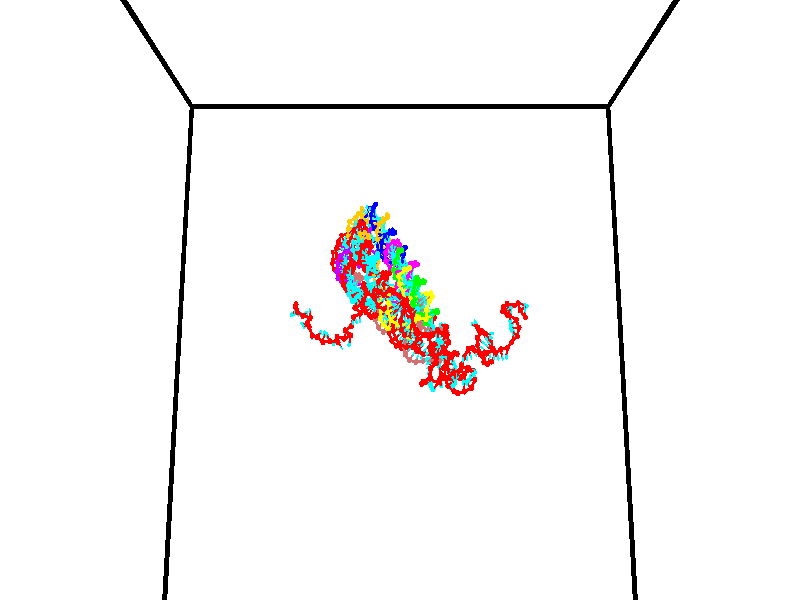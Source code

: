 // switches for output
#declare DRAW_BASES = 1; // possible values are 0, 1; only relevant for DNA ribbons
#declare DRAW_BASES_TYPE = 3; // possible values are 1, 2, 3; only relevant for DNA ribbons
#declare DRAW_FOG = 0; // set to 1 to enable fog

#include "colors.inc"

#include "transforms.inc"
background { rgb <1, 1, 1>}

#default {
   normal{
       ripples 0.25
       frequency 0.20
       turbulence 0.2
       lambda 5
   }
	finish {
		phong 0.1
		phong_size 40.
	}
}

// original window dimensions: 1024x640


// camera settings

camera {
	sky <0, 0.179814, -0.983701>
	up <0, 0.179814, -0.983701>
	right 1.6 * <1, 0, 0>
	location <35, 94.9851, 44.8844>
	look_at <35, 29.7336, 32.9568>
	direction <0, -65.2515, -11.9276>
	angle 67.0682
}


# declare cpy_camera_pos = <35, 94.9851, 44.8844>;
# if (DRAW_FOG = 1)
fog {
	fog_type 2
	up vnormalize(cpy_camera_pos)
	color rgbt<1,1,1,0.3>
	distance 1e-5
	fog_alt 3e-3
	fog_offset 56
}
# end


// LIGHTS

# declare lum = 6;
global_settings {
	ambient_light rgb lum * <0.05, 0.05, 0.05>
	max_trace_level 15
}# declare cpy_direct_light_amount = 0.25;
light_source
{	1000 * <-1, -1.16352, -0.803886>,
	rgb lum * cpy_direct_light_amount
	parallel
}

light_source
{	1000 * <1, 1.16352, 0.803886>,
	rgb lum * cpy_direct_light_amount
	parallel
}

// strand 0

// nucleotide -1

// particle -1
sphere {
	<24.530708, 34.933319, 34.731956> 0.250000
	pigment { color rgbt <1,0,0,0> }
	no_shadow
}
cylinder {
	<24.336849, 35.158817, 34.999481>,  <24.220533, 35.294117, 35.159996>, 0.100000
	pigment { color rgbt <1,0,0,0> }
	no_shadow
}
cylinder {
	<24.336849, 35.158817, 34.999481>,  <24.530708, 34.933319, 34.731956>, 0.100000
	pigment { color rgbt <1,0,0,0> }
	no_shadow
}

// particle -1
sphere {
	<24.336849, 35.158817, 34.999481> 0.100000
	pigment { color rgbt <1,0,0,0> }
	no_shadow
}
sphere {
	0, 1
	scale<0.080000,0.200000,0.300000>
	matrix <0.793474, 0.605132, 0.064914,
		-0.368123, 0.562144, -0.740594,
		-0.484649, 0.563746, 0.668810,
		24.191454, 35.327942, 35.200123>
	pigment { color rgbt <0,1,1,0> }
	no_shadow
}
cylinder {
	<24.596426, 35.531311, 34.359138>,  <24.530708, 34.933319, 34.731956>, 0.130000
	pigment { color rgbt <1,0,0,0> }
	no_shadow
}

// nucleotide -1

// particle -1
sphere {
	<24.596426, 35.531311, 34.359138> 0.250000
	pigment { color rgbt <1,0,0,0> }
	no_shadow
}
cylinder {
	<24.551405, 35.523369, 34.756519>,  <24.524393, 35.518604, 34.994946>, 0.100000
	pigment { color rgbt <1,0,0,0> }
	no_shadow
}
cylinder {
	<24.551405, 35.523369, 34.756519>,  <24.596426, 35.531311, 34.359138>, 0.100000
	pigment { color rgbt <1,0,0,0> }
	no_shadow
}

// particle -1
sphere {
	<24.551405, 35.523369, 34.756519> 0.100000
	pigment { color rgbt <1,0,0,0> }
	no_shadow
}
sphere {
	0, 1
	scale<0.080000,0.200000,0.300000>
	matrix <0.921404, 0.372169, 0.111829,
		-0.371951, 0.927953, -0.023593,
		-0.112552, -0.019856, 0.993447,
		24.517639, 35.517410, 35.054554>
	pigment { color rgbt <0,1,1,0> }
	no_shadow
}
cylinder {
	<24.633675, 36.143520, 34.700687>,  <24.596426, 35.531311, 34.359138>, 0.130000
	pigment { color rgbt <1,0,0,0> }
	no_shadow
}

// nucleotide -1

// particle -1
sphere {
	<24.633675, 36.143520, 34.700687> 0.250000
	pigment { color rgbt <1,0,0,0> }
	no_shadow
}
cylinder {
	<24.757933, 35.894840, 34.988293>,  <24.832487, 35.745632, 35.160858>, 0.100000
	pigment { color rgbt <1,0,0,0> }
	no_shadow
}
cylinder {
	<24.757933, 35.894840, 34.988293>,  <24.633675, 36.143520, 34.700687>, 0.100000
	pigment { color rgbt <1,0,0,0> }
	no_shadow
}

// particle -1
sphere {
	<24.757933, 35.894840, 34.988293> 0.100000
	pigment { color rgbt <1,0,0,0> }
	no_shadow
}
sphere {
	0, 1
	scale<0.080000,0.200000,0.300000>
	matrix <0.896719, 0.442576, -0.004741,
		-0.315272, 0.646229, 0.694976,
		0.310643, -0.621703, 0.719017,
		24.851126, 35.708328, 35.203999>
	pigment { color rgbt <0,1,1,0> }
	no_shadow
}
cylinder {
	<24.899481, 36.515034, 35.189705>,  <24.633675, 36.143520, 34.700687>, 0.130000
	pigment { color rgbt <1,0,0,0> }
	no_shadow
}

// nucleotide -1

// particle -1
sphere {
	<24.899481, 36.515034, 35.189705> 0.250000
	pigment { color rgbt <1,0,0,0> }
	no_shadow
}
cylinder {
	<25.076025, 36.159950, 35.242123>,  <25.181952, 35.946899, 35.273575>, 0.100000
	pigment { color rgbt <1,0,0,0> }
	no_shadow
}
cylinder {
	<25.076025, 36.159950, 35.242123>,  <24.899481, 36.515034, 35.189705>, 0.100000
	pigment { color rgbt <1,0,0,0> }
	no_shadow
}

// particle -1
sphere {
	<25.076025, 36.159950, 35.242123> 0.100000
	pigment { color rgbt <1,0,0,0> }
	no_shadow
}
sphere {
	0, 1
	scale<0.080000,0.200000,0.300000>
	matrix <0.895842, 0.444310, -0.007412,
		-0.051646, 0.120669, 0.991348,
		0.441361, -0.887709, 0.131047,
		25.208433, 35.893639, 35.281437>
	pigment { color rgbt <0,1,1,0> }
	no_shadow
}
cylinder {
	<25.506634, 36.781879, 35.557606>,  <24.899481, 36.515034, 35.189705>, 0.130000
	pigment { color rgbt <1,0,0,0> }
	no_shadow
}

// nucleotide -1

// particle -1
sphere {
	<25.506634, 36.781879, 35.557606> 0.250000
	pigment { color rgbt <1,0,0,0> }
	no_shadow
}
cylinder {
	<25.639402, 36.452415, 35.373688>,  <25.719063, 36.254738, 35.263336>, 0.100000
	pigment { color rgbt <1,0,0,0> }
	no_shadow
}
cylinder {
	<25.639402, 36.452415, 35.373688>,  <25.506634, 36.781879, 35.557606>, 0.100000
	pigment { color rgbt <1,0,0,0> }
	no_shadow
}

// particle -1
sphere {
	<25.639402, 36.452415, 35.373688> 0.100000
	pigment { color rgbt <1,0,0,0> }
	no_shadow
}
sphere {
	0, 1
	scale<0.080000,0.200000,0.300000>
	matrix <0.876495, 0.449470, -0.172433,
		0.348690, -0.345774, 0.871123,
		0.331921, -0.823661, -0.459795,
		25.738979, 36.205318, 35.235748>
	pigment { color rgbt <0,1,1,0> }
	no_shadow
}
cylinder {
	<26.243301, 36.747505, 35.709854>,  <25.506634, 36.781879, 35.557606>, 0.130000
	pigment { color rgbt <1,0,0,0> }
	no_shadow
}

// nucleotide -1

// particle -1
sphere {
	<26.243301, 36.747505, 35.709854> 0.250000
	pigment { color rgbt <1,0,0,0> }
	no_shadow
}
cylinder {
	<26.184063, 36.564980, 35.358891>,  <26.148520, 36.455463, 35.148312>, 0.100000
	pigment { color rgbt <1,0,0,0> }
	no_shadow
}
cylinder {
	<26.184063, 36.564980, 35.358891>,  <26.243301, 36.747505, 35.709854>, 0.100000
	pigment { color rgbt <1,0,0,0> }
	no_shadow
}

// particle -1
sphere {
	<26.184063, 36.564980, 35.358891> 0.100000
	pigment { color rgbt <1,0,0,0> }
	no_shadow
}
sphere {
	0, 1
	scale<0.080000,0.200000,0.300000>
	matrix <0.914450, 0.274681, -0.297205,
		0.376627, -0.846359, 0.376600,
		-0.148097, -0.456318, -0.877406,
		26.139633, 36.428085, 35.095669>
	pigment { color rgbt <0,1,1,0> }
	no_shadow
}
cylinder {
	<25.931532, 36.166832, 35.977200>,  <26.243301, 36.747505, 35.709854>, 0.130000
	pigment { color rgbt <1,0,0,0> }
	no_shadow
}

// nucleotide -1

// particle -1
sphere {
	<25.931532, 36.166832, 35.977200> 0.250000
	pigment { color rgbt <1,0,0,0> }
	no_shadow
}
cylinder {
	<25.697933, 35.884594, 36.137737>,  <25.557774, 35.715252, 36.234062>, 0.100000
	pigment { color rgbt <1,0,0,0> }
	no_shadow
}
cylinder {
	<25.697933, 35.884594, 36.137737>,  <25.931532, 36.166832, 35.977200>, 0.100000
	pigment { color rgbt <1,0,0,0> }
	no_shadow
}

// particle -1
sphere {
	<25.697933, 35.884594, 36.137737> 0.100000
	pigment { color rgbt <1,0,0,0> }
	no_shadow
}
sphere {
	0, 1
	scale<0.080000,0.200000,0.300000>
	matrix <-0.335695, 0.660083, 0.672011,
		-0.739092, 0.257723, -0.622352,
		-0.583997, -0.705599, 0.401346,
		25.522734, 35.672913, 36.258141>
	pigment { color rgbt <0,1,1,0> }
	no_shadow
}
cylinder {
	<26.133915, 36.603294, 36.447956>,  <25.931532, 36.166832, 35.977200>, 0.130000
	pigment { color rgbt <1,0,0,0> }
	no_shadow
}

// nucleotide -1

// particle -1
sphere {
	<26.133915, 36.603294, 36.447956> 0.250000
	pigment { color rgbt <1,0,0,0> }
	no_shadow
}
cylinder {
	<25.770113, 36.541359, 36.293644>,  <25.551832, 36.504200, 36.201057>, 0.100000
	pigment { color rgbt <1,0,0,0> }
	no_shadow
}
cylinder {
	<25.770113, 36.541359, 36.293644>,  <26.133915, 36.603294, 36.447956>, 0.100000
	pigment { color rgbt <1,0,0,0> }
	no_shadow
}

// particle -1
sphere {
	<25.770113, 36.541359, 36.293644> 0.100000
	pigment { color rgbt <1,0,0,0> }
	no_shadow
}
sphere {
	0, 1
	scale<0.080000,0.200000,0.300000>
	matrix <0.140393, 0.759092, -0.635664,
		0.391264, -0.632301, -0.668661,
		-0.909507, -0.154837, -0.385776,
		25.497261, 36.494907, 36.177910>
	pigment { color rgbt <0,1,1,0> }
	no_shadow
}
cylinder {
	<26.428692, 36.522575, 37.133904>,  <26.133915, 36.603294, 36.447956>, 0.130000
	pigment { color rgbt <1,0,0,0> }
	no_shadow
}

// nucleotide -1

// particle -1
sphere {
	<26.428692, 36.522575, 37.133904> 0.250000
	pigment { color rgbt <1,0,0,0> }
	no_shadow
}
cylinder {
	<26.348696, 36.137562, 37.207142>,  <26.300699, 35.906551, 37.251087>, 0.100000
	pigment { color rgbt <1,0,0,0> }
	no_shadow
}
cylinder {
	<26.348696, 36.137562, 37.207142>,  <26.428692, 36.522575, 37.133904>, 0.100000
	pigment { color rgbt <1,0,0,0> }
	no_shadow
}

// particle -1
sphere {
	<26.348696, 36.137562, 37.207142> 0.100000
	pigment { color rgbt <1,0,0,0> }
	no_shadow
}
sphere {
	0, 1
	scale<0.080000,0.200000,0.300000>
	matrix <0.831718, -0.265556, -0.487571,
		0.517929, 0.054777, 0.853668,
		-0.199989, -0.962538, 0.183098,
		26.288700, 35.848801, 37.262070>
	pigment { color rgbt <0,1,1,0> }
	no_shadow
}
cylinder {
	<26.949656, 36.880623, 37.314793>,  <26.428692, 36.522575, 37.133904>, 0.130000
	pigment { color rgbt <1,0,0,0> }
	no_shadow
}

// nucleotide -1

// particle -1
sphere {
	<26.949656, 36.880623, 37.314793> 0.250000
	pigment { color rgbt <1,0,0,0> }
	no_shadow
}
cylinder {
	<27.100742, 36.609898, 37.062046>,  <27.191395, 36.447464, 36.910397>, 0.100000
	pigment { color rgbt <1,0,0,0> }
	no_shadow
}
cylinder {
	<27.100742, 36.609898, 37.062046>,  <26.949656, 36.880623, 37.314793>, 0.100000
	pigment { color rgbt <1,0,0,0> }
	no_shadow
}

// particle -1
sphere {
	<27.100742, 36.609898, 37.062046> 0.100000
	pigment { color rgbt <1,0,0,0> }
	no_shadow
}
sphere {
	0, 1
	scale<0.080000,0.200000,0.300000>
	matrix <0.921173, 0.343696, 0.182516,
		0.093641, -0.650997, 0.753282,
		0.377718, -0.676813, -0.631865,
		27.214058, 36.406853, 36.872486>
	pigment { color rgbt <0,1,1,0> }
	no_shadow
}
cylinder {
	<27.494841, 36.561665, 37.681366>,  <26.949656, 36.880623, 37.314793>, 0.130000
	pigment { color rgbt <1,0,0,0> }
	no_shadow
}

// nucleotide -1

// particle -1
sphere {
	<27.494841, 36.561665, 37.681366> 0.250000
	pigment { color rgbt <1,0,0,0> }
	no_shadow
}
cylinder {
	<27.556091, 36.577656, 37.286407>,  <27.592842, 36.587250, 37.049431>, 0.100000
	pigment { color rgbt <1,0,0,0> }
	no_shadow
}
cylinder {
	<27.556091, 36.577656, 37.286407>,  <27.494841, 36.561665, 37.681366>, 0.100000
	pigment { color rgbt <1,0,0,0> }
	no_shadow
}

// particle -1
sphere {
	<27.556091, 36.577656, 37.286407> 0.100000
	pigment { color rgbt <1,0,0,0> }
	no_shadow
}
sphere {
	0, 1
	scale<0.080000,0.200000,0.300000>
	matrix <0.752115, 0.643400, 0.142691,
		0.640995, -0.764486, 0.068459,
		0.153132, 0.039975, -0.987397,
		27.602030, 36.589649, 36.990189>
	pigment { color rgbt <0,1,1,0> }
	no_shadow
}
cylinder {
	<28.176474, 36.400639, 37.580936>,  <27.494841, 36.561665, 37.681366>, 0.130000
	pigment { color rgbt <1,0,0,0> }
	no_shadow
}

// nucleotide -1

// particle -1
sphere {
	<28.176474, 36.400639, 37.580936> 0.250000
	pigment { color rgbt <1,0,0,0> }
	no_shadow
}
cylinder {
	<28.008787, 36.643791, 37.311199>,  <27.908175, 36.789684, 37.149357>, 0.100000
	pigment { color rgbt <1,0,0,0> }
	no_shadow
}
cylinder {
	<28.008787, 36.643791, 37.311199>,  <28.176474, 36.400639, 37.580936>, 0.100000
	pigment { color rgbt <1,0,0,0> }
	no_shadow
}

// particle -1
sphere {
	<28.008787, 36.643791, 37.311199> 0.100000
	pigment { color rgbt <1,0,0,0> }
	no_shadow
}
sphere {
	0, 1
	scale<0.080000,0.200000,0.300000>
	matrix <0.576462, 0.752045, 0.319561,
		0.701391, -0.254767, -0.665691,
		-0.419216, 0.607883, -0.674341,
		27.883022, 36.826157, 37.108898>
	pigment { color rgbt <0,1,1,0> }
	no_shadow
}
cylinder {
	<28.936703, 36.340393, 37.653114>,  <28.176474, 36.400639, 37.580936>, 0.130000
	pigment { color rgbt <1,0,0,0> }
	no_shadow
}

// nucleotide -1

// particle -1
sphere {
	<28.936703, 36.340393, 37.653114> 0.250000
	pigment { color rgbt <1,0,0,0> }
	no_shadow
}
cylinder {
	<29.108229, 36.051929, 37.870754>,  <29.211143, 35.878849, 38.001339>, 0.100000
	pigment { color rgbt <1,0,0,0> }
	no_shadow
}
cylinder {
	<29.108229, 36.051929, 37.870754>,  <28.936703, 36.340393, 37.653114>, 0.100000
	pigment { color rgbt <1,0,0,0> }
	no_shadow
}

// particle -1
sphere {
	<29.108229, 36.051929, 37.870754> 0.100000
	pigment { color rgbt <1,0,0,0> }
	no_shadow
}
sphere {
	0, 1
	scale<0.080000,0.200000,0.300000>
	matrix <-0.845047, -0.107269, 0.523821,
		-0.319396, -0.684410, -0.655415,
		0.428814, -0.721163, 0.544097,
		29.236874, 35.835579, 38.033985>
	pigment { color rgbt <0,1,1,0> }
	no_shadow
}
cylinder {
	<28.789236, 35.867290, 37.148609>,  <28.936703, 36.340393, 37.653114>, 0.130000
	pigment { color rgbt <1,0,0,0> }
	no_shadow
}

// nucleotide -1

// particle -1
sphere {
	<28.789236, 35.867290, 37.148609> 0.250000
	pigment { color rgbt <1,0,0,0> }
	no_shadow
}
cylinder {
	<28.584030, 35.674908, 37.433002>,  <28.460907, 35.559479, 37.603638>, 0.100000
	pigment { color rgbt <1,0,0,0> }
	no_shadow
}
cylinder {
	<28.584030, 35.674908, 37.433002>,  <28.789236, 35.867290, 37.148609>, 0.100000
	pigment { color rgbt <1,0,0,0> }
	no_shadow
}

// particle -1
sphere {
	<28.584030, 35.674908, 37.433002> 0.100000
	pigment { color rgbt <1,0,0,0> }
	no_shadow
}
sphere {
	0, 1
	scale<0.080000,0.200000,0.300000>
	matrix <-0.327642, 0.875292, 0.355688,
		-0.793390, -0.050477, -0.606617,
		-0.513013, -0.480953, 0.710986,
		28.430126, 35.530621, 37.646297>
	pigment { color rgbt <0,1,1,0> }
	no_shadow
}
cylinder {
	<29.501451, 36.030006, 37.340366>,  <28.789236, 35.867290, 37.148609>, 0.130000
	pigment { color rgbt <1,0,0,0> }
	no_shadow
}

// nucleotide -1

// particle -1
sphere {
	<29.501451, 36.030006, 37.340366> 0.250000
	pigment { color rgbt <1,0,0,0> }
	no_shadow
}
cylinder {
	<29.555859, 35.778008, 37.034527>,  <29.588503, 35.626808, 36.851025>, 0.100000
	pigment { color rgbt <1,0,0,0> }
	no_shadow
}
cylinder {
	<29.555859, 35.778008, 37.034527>,  <29.501451, 36.030006, 37.340366>, 0.100000
	pigment { color rgbt <1,0,0,0> }
	no_shadow
}

// particle -1
sphere {
	<29.555859, 35.778008, 37.034527> 0.100000
	pigment { color rgbt <1,0,0,0> }
	no_shadow
}
sphere {
	0, 1
	scale<0.080000,0.200000,0.300000>
	matrix <0.820384, 0.504286, -0.269565,
		0.555399, -0.590597, 0.585428,
		0.136019, -0.629993, -0.764597,
		29.596664, 35.589008, 36.805149>
	pigment { color rgbt <0,1,1,0> }
	no_shadow
}
cylinder {
	<30.177000, 36.440960, 37.119152>,  <29.501451, 36.030006, 37.340366>, 0.130000
	pigment { color rgbt <1,0,0,0> }
	no_shadow
}

// nucleotide -1

// particle -1
sphere {
	<30.177000, 36.440960, 37.119152> 0.250000
	pigment { color rgbt <1,0,0,0> }
	no_shadow
}
cylinder {
	<30.100735, 36.343372, 37.499496>,  <30.054976, 36.284821, 37.727703>, 0.100000
	pigment { color rgbt <1,0,0,0> }
	no_shadow
}
cylinder {
	<30.100735, 36.343372, 37.499496>,  <30.177000, 36.440960, 37.119152>, 0.100000
	pigment { color rgbt <1,0,0,0> }
	no_shadow
}

// particle -1
sphere {
	<30.100735, 36.343372, 37.499496> 0.100000
	pigment { color rgbt <1,0,0,0> }
	no_shadow
}
sphere {
	0, 1
	scale<0.080000,0.200000,0.300000>
	matrix <-0.560611, -0.768073, -0.309480,
		0.805830, -0.592067, 0.009673,
		-0.190663, -0.243966, 0.950857,
		30.043535, 36.270184, 37.784752>
	pigment { color rgbt <0,1,1,0> }
	no_shadow
}
cylinder {
	<29.660046, 36.719990, 36.743279>,  <30.177000, 36.440960, 37.119152>, 0.130000
	pigment { color rgbt <1,0,0,0> }
	no_shadow
}

// nucleotide -1

// particle -1
sphere {
	<29.660046, 36.719990, 36.743279> 0.250000
	pigment { color rgbt <1,0,0,0> }
	no_shadow
}
cylinder {
	<29.782625, 36.356129, 36.855434>,  <29.856173, 36.137814, 36.922729>, 0.100000
	pigment { color rgbt <1,0,0,0> }
	no_shadow
}
cylinder {
	<29.782625, 36.356129, 36.855434>,  <29.660046, 36.719990, 36.743279>, 0.100000
	pigment { color rgbt <1,0,0,0> }
	no_shadow
}

// particle -1
sphere {
	<29.782625, 36.356129, 36.855434> 0.100000
	pigment { color rgbt <1,0,0,0> }
	no_shadow
}
sphere {
	0, 1
	scale<0.080000,0.200000,0.300000>
	matrix <0.896610, 0.176929, -0.405940,
		0.319655, 0.375803, 0.869823,
		0.306450, -0.909653, 0.280393,
		29.874559, 36.083233, 36.939552>
	pigment { color rgbt <0,1,1,0> }
	no_shadow
}
cylinder {
	<30.253904, 36.748165, 36.393970>,  <29.660046, 36.719990, 36.743279>, 0.130000
	pigment { color rgbt <1,0,0,0> }
	no_shadow
}

// nucleotide -1

// particle -1
sphere {
	<30.253904, 36.748165, 36.393970> 0.250000
	pigment { color rgbt <1,0,0,0> }
	no_shadow
}
cylinder {
	<30.360338, 37.122585, 36.301880>,  <30.424198, 37.347237, 36.246624>, 0.100000
	pigment { color rgbt <1,0,0,0> }
	no_shadow
}
cylinder {
	<30.360338, 37.122585, 36.301880>,  <30.253904, 36.748165, 36.393970>, 0.100000
	pigment { color rgbt <1,0,0,0> }
	no_shadow
}

// particle -1
sphere {
	<30.360338, 37.122585, 36.301880> 0.100000
	pigment { color rgbt <1,0,0,0> }
	no_shadow
}
sphere {
	0, 1
	scale<0.080000,0.200000,0.300000>
	matrix <0.876268, -0.334408, -0.346880,
		-0.401688, -0.109441, -0.909214,
		0.266085, 0.936052, -0.230227,
		30.440165, 37.403400, 36.232811>
	pigment { color rgbt <0,1,1,0> }
	no_shadow
}
cylinder {
	<30.465475, 36.776844, 35.677872>,  <30.253904, 36.748165, 36.393970>, 0.130000
	pigment { color rgbt <1,0,0,0> }
	no_shadow
}

// nucleotide -1

// particle -1
sphere {
	<30.465475, 36.776844, 35.677872> 0.250000
	pigment { color rgbt <1,0,0,0> }
	no_shadow
}
cylinder {
	<30.639605, 37.050850, 35.911537>,  <30.744083, 37.215252, 36.051739>, 0.100000
	pigment { color rgbt <1,0,0,0> }
	no_shadow
}
cylinder {
	<30.639605, 37.050850, 35.911537>,  <30.465475, 36.776844, 35.677872>, 0.100000
	pigment { color rgbt <1,0,0,0> }
	no_shadow
}

// particle -1
sphere {
	<30.639605, 37.050850, 35.911537> 0.100000
	pigment { color rgbt <1,0,0,0> }
	no_shadow
}
sphere {
	0, 1
	scale<0.080000,0.200000,0.300000>
	matrix <0.895513, -0.396127, -0.202830,
		0.092463, 0.611425, -0.785881,
		0.435325, 0.685013, 0.584166,
		30.770203, 37.256355, 36.086788>
	pigment { color rgbt <0,1,1,0> }
	no_shadow
}
cylinder {
	<31.131647, 36.830616, 35.320957>,  <30.465475, 36.776844, 35.677872>, 0.130000
	pigment { color rgbt <1,0,0,0> }
	no_shadow
}

// nucleotide -1

// particle -1
sphere {
	<31.131647, 36.830616, 35.320957> 0.250000
	pigment { color rgbt <1,0,0,0> }
	no_shadow
}
cylinder {
	<31.132635, 36.973766, 35.694466>,  <31.133228, 37.059654, 35.918571>, 0.100000
	pigment { color rgbt <1,0,0,0> }
	no_shadow
}
cylinder {
	<31.132635, 36.973766, 35.694466>,  <31.131647, 36.830616, 35.320957>, 0.100000
	pigment { color rgbt <1,0,0,0> }
	no_shadow
}

// particle -1
sphere {
	<31.132635, 36.973766, 35.694466> 0.100000
	pigment { color rgbt <1,0,0,0> }
	no_shadow
}
sphere {
	0, 1
	scale<0.080000,0.200000,0.300000>
	matrix <0.977680, -0.197035, 0.072930,
		0.210085, 0.912746, -0.350370,
		0.002469, 0.357871, 0.933768,
		31.133375, 37.081127, 35.974594>
	pigment { color rgbt <0,1,1,0> }
	no_shadow
}
cylinder {
	<30.636028, 37.431023, 34.994938>,  <31.131647, 36.830616, 35.320957>, 0.130000
	pigment { color rgbt <1,0,0,0> }
	no_shadow
}

// nucleotide -1

// particle -1
sphere {
	<30.636028, 37.431023, 34.994938> 0.250000
	pigment { color rgbt <1,0,0,0> }
	no_shadow
}
cylinder {
	<30.708199, 37.185764, 34.687302>,  <30.751501, 37.038609, 34.502720>, 0.100000
	pigment { color rgbt <1,0,0,0> }
	no_shadow
}
cylinder {
	<30.708199, 37.185764, 34.687302>,  <30.636028, 37.431023, 34.994938>, 0.100000
	pigment { color rgbt <1,0,0,0> }
	no_shadow
}

// particle -1
sphere {
	<30.708199, 37.185764, 34.687302> 0.100000
	pigment { color rgbt <1,0,0,0> }
	no_shadow
}
sphere {
	0, 1
	scale<0.080000,0.200000,0.300000>
	matrix <0.164788, 0.789714, -0.590928,
		0.969686, -0.020119, 0.243523,
		0.180425, -0.613145, -0.769091,
		30.762325, 37.001820, 34.456573>
	pigment { color rgbt <0,1,1,0> }
	no_shadow
}
cylinder {
	<31.307955, 37.311428, 34.719597>,  <30.636028, 37.431023, 34.994938>, 0.130000
	pigment { color rgbt <1,0,0,0> }
	no_shadow
}

// nucleotide -1

// particle -1
sphere {
	<31.307955, 37.311428, 34.719597> 0.250000
	pigment { color rgbt <1,0,0,0> }
	no_shadow
}
cylinder {
	<31.013691, 37.302399, 34.448807>,  <30.837133, 37.296982, 34.286331>, 0.100000
	pigment { color rgbt <1,0,0,0> }
	no_shadow
}
cylinder {
	<31.013691, 37.302399, 34.448807>,  <31.307955, 37.311428, 34.719597>, 0.100000
	pigment { color rgbt <1,0,0,0> }
	no_shadow
}

// particle -1
sphere {
	<31.013691, 37.302399, 34.448807> 0.100000
	pigment { color rgbt <1,0,0,0> }
	no_shadow
}
sphere {
	0, 1
	scale<0.080000,0.200000,0.300000>
	matrix <0.377600, 0.816072, -0.437543,
		0.562340, -0.577509, -0.591826,
		-0.735658, -0.022574, -0.676977,
		30.792994, 37.295628, 34.245712>
	pigment { color rgbt <0,1,1,0> }
	no_shadow
}
cylinder {
	<31.532585, 37.117424, 33.964153>,  <31.307955, 37.311428, 34.719597>, 0.130000
	pigment { color rgbt <1,0,0,0> }
	no_shadow
}

// nucleotide -1

// particle -1
sphere {
	<31.532585, 37.117424, 33.964153> 0.250000
	pigment { color rgbt <1,0,0,0> }
	no_shadow
}
cylinder {
	<31.239733, 37.387653, 33.998974>,  <31.064022, 37.549793, 34.019867>, 0.100000
	pigment { color rgbt <1,0,0,0> }
	no_shadow
}
cylinder {
	<31.239733, 37.387653, 33.998974>,  <31.532585, 37.117424, 33.964153>, 0.100000
	pigment { color rgbt <1,0,0,0> }
	no_shadow
}

// particle -1
sphere {
	<31.239733, 37.387653, 33.998974> 0.100000
	pigment { color rgbt <1,0,0,0> }
	no_shadow
}
sphere {
	0, 1
	scale<0.080000,0.200000,0.300000>
	matrix <0.606466, 0.704686, -0.368262,
		-0.310134, -0.216822, -0.925638,
		-0.732132, 0.675578, 0.087052,
		31.020094, 37.590328, 34.025089>
	pigment { color rgbt <0,1,1,0> }
	no_shadow
}
cylinder {
	<31.567699, 37.541889, 33.376785>,  <31.532585, 37.117424, 33.964153>, 0.130000
	pigment { color rgbt <1,0,0,0> }
	no_shadow
}

// nucleotide -1

// particle -1
sphere {
	<31.567699, 37.541889, 33.376785> 0.250000
	pigment { color rgbt <1,0,0,0> }
	no_shadow
}
cylinder {
	<31.358055, 37.744446, 33.650681>,  <31.232267, 37.865982, 33.815018>, 0.100000
	pigment { color rgbt <1,0,0,0> }
	no_shadow
}
cylinder {
	<31.358055, 37.744446, 33.650681>,  <31.567699, 37.541889, 33.376785>, 0.100000
	pigment { color rgbt <1,0,0,0> }
	no_shadow
}

// particle -1
sphere {
	<31.358055, 37.744446, 33.650681> 0.100000
	pigment { color rgbt <1,0,0,0> }
	no_shadow
}
sphere {
	0, 1
	scale<0.080000,0.200000,0.300000>
	matrix <0.689322, 0.724410, -0.008112,
		-0.500142, 0.467756, -0.728740,
		-0.524112, 0.506394, 0.684742,
		31.200821, 37.896362, 33.856102>
	pigment { color rgbt <0,1,1,0> }
	no_shadow
}
cylinder {
	<31.513720, 38.235283, 33.231598>,  <31.567699, 37.541889, 33.376785>, 0.130000
	pigment { color rgbt <1,0,0,0> }
	no_shadow
}

// nucleotide -1

// particle -1
sphere {
	<31.513720, 38.235283, 33.231598> 0.250000
	pigment { color rgbt <1,0,0,0> }
	no_shadow
}
cylinder {
	<31.490337, 38.173996, 33.626183>,  <31.476307, 38.137222, 33.862934>, 0.100000
	pigment { color rgbt <1,0,0,0> }
	no_shadow
}
cylinder {
	<31.490337, 38.173996, 33.626183>,  <31.513720, 38.235283, 33.231598>, 0.100000
	pigment { color rgbt <1,0,0,0> }
	no_shadow
}

// particle -1
sphere {
	<31.490337, 38.173996, 33.626183> 0.100000
	pigment { color rgbt <1,0,0,0> }
	no_shadow
}
sphere {
	0, 1
	scale<0.080000,0.200000,0.300000>
	matrix <0.772996, 0.618349, 0.141849,
		-0.631712, 0.770824, 0.082289,
		-0.058458, -0.153217, 0.986462,
		31.472799, 38.128033, 33.922123>
	pigment { color rgbt <0,1,1,0> }
	no_shadow
}
cylinder {
	<31.514156, 38.908966, 33.533184>,  <31.513720, 38.235283, 33.231598>, 0.130000
	pigment { color rgbt <1,0,0,0> }
	no_shadow
}

// nucleotide -1

// particle -1
sphere {
	<31.514156, 38.908966, 33.533184> 0.250000
	pigment { color rgbt <1,0,0,0> }
	no_shadow
}
cylinder {
	<31.677277, 38.628716, 33.767391>,  <31.775148, 38.460567, 33.907913>, 0.100000
	pigment { color rgbt <1,0,0,0> }
	no_shadow
}
cylinder {
	<31.677277, 38.628716, 33.767391>,  <31.514156, 38.908966, 33.533184>, 0.100000
	pigment { color rgbt <1,0,0,0> }
	no_shadow
}

// particle -1
sphere {
	<31.677277, 38.628716, 33.767391> 0.100000
	pigment { color rgbt <1,0,0,0> }
	no_shadow
}
sphere {
	0, 1
	scale<0.080000,0.200000,0.300000>
	matrix <0.881426, 0.469430, -0.052180,
		-0.238299, 0.537366, 0.808981,
		0.407800, -0.700623, 0.585514,
		31.799616, 38.418530, 33.943047>
	pigment { color rgbt <0,1,1,0> }
	no_shadow
}
cylinder {
	<31.799896, 39.206581, 34.194210>,  <31.514156, 38.908966, 33.533184>, 0.130000
	pigment { color rgbt <1,0,0,0> }
	no_shadow
}

// nucleotide -1

// particle -1
sphere {
	<31.799896, 39.206581, 34.194210> 0.250000
	pigment { color rgbt <1,0,0,0> }
	no_shadow
}
cylinder {
	<31.991552, 38.906555, 34.011856>,  <32.106544, 38.726540, 33.902443>, 0.100000
	pigment { color rgbt <1,0,0,0> }
	no_shadow
}
cylinder {
	<31.991552, 38.906555, 34.011856>,  <31.799896, 39.206581, 34.194210>, 0.100000
	pigment { color rgbt <1,0,0,0> }
	no_shadow
}

// particle -1
sphere {
	<31.991552, 38.906555, 34.011856> 0.100000
	pigment { color rgbt <1,0,0,0> }
	no_shadow
}
sphere {
	0, 1
	scale<0.080000,0.200000,0.300000>
	matrix <0.763927, 0.612130, -0.204236,
		0.432252, -0.250407, 0.866288,
		0.479139, -0.750062, -0.455887,
		32.135296, 38.681538, 33.875092>
	pigment { color rgbt <0,1,1,0> }
	no_shadow
}
cylinder {
	<32.478886, 39.230598, 34.359715>,  <31.799896, 39.206581, 34.194210>, 0.130000
	pigment { color rgbt <1,0,0,0> }
	no_shadow
}

// nucleotide -1

// particle -1
sphere {
	<32.478886, 39.230598, 34.359715> 0.250000
	pigment { color rgbt <1,0,0,0> }
	no_shadow
}
cylinder {
	<32.440292, 39.082924, 33.989983>,  <32.417137, 38.994320, 33.768143>, 0.100000
	pigment { color rgbt <1,0,0,0> }
	no_shadow
}
cylinder {
	<32.440292, 39.082924, 33.989983>,  <32.478886, 39.230598, 34.359715>, 0.100000
	pigment { color rgbt <1,0,0,0> }
	no_shadow
}

// particle -1
sphere {
	<32.440292, 39.082924, 33.989983> 0.100000
	pigment { color rgbt <1,0,0,0> }
	no_shadow
}
sphere {
	0, 1
	scale<0.080000,0.200000,0.300000>
	matrix <0.666513, 0.665744, -0.335478,
		0.739223, -0.648448, 0.181834,
		-0.096485, -0.369188, -0.924333,
		32.411346, 38.972168, 33.712685>
	pigment { color rgbt <0,1,1,0> }
	no_shadow
}
cylinder {
	<33.142906, 39.117672, 34.052361>,  <32.478886, 39.230598, 34.359715>, 0.130000
	pigment { color rgbt <1,0,0,0> }
	no_shadow
}

// nucleotide -1

// particle -1
sphere {
	<33.142906, 39.117672, 34.052361> 0.250000
	pigment { color rgbt <1,0,0,0> }
	no_shadow
}
cylinder {
	<32.892376, 39.169628, 33.744896>,  <32.742058, 39.200802, 33.560417>, 0.100000
	pigment { color rgbt <1,0,0,0> }
	no_shadow
}
cylinder {
	<32.892376, 39.169628, 33.744896>,  <33.142906, 39.117672, 34.052361>, 0.100000
	pigment { color rgbt <1,0,0,0> }
	no_shadow
}

// particle -1
sphere {
	<32.892376, 39.169628, 33.744896> 0.100000
	pigment { color rgbt <1,0,0,0> }
	no_shadow
}
sphere {
	0, 1
	scale<0.080000,0.200000,0.300000>
	matrix <0.635006, 0.656965, -0.406403,
		0.452200, -0.742648, -0.493953,
		-0.626325, 0.129888, -0.768666,
		32.704479, 39.208595, 33.514297>
	pigment { color rgbt <0,1,1,0> }
	no_shadow
}
cylinder {
	<33.502457, 39.743931, 34.376663>,  <33.142906, 39.117672, 34.052361>, 0.130000
	pigment { color rgbt <1,0,0,0> }
	no_shadow
}

// nucleotide -1

// particle -1
sphere {
	<33.502457, 39.743931, 34.376663> 0.250000
	pigment { color rgbt <1,0,0,0> }
	no_shadow
}
cylinder {
	<33.858418, 39.729000, 34.558510>,  <34.071995, 39.720043, 34.667618>, 0.100000
	pigment { color rgbt <1,0,0,0> }
	no_shadow
}
cylinder {
	<33.858418, 39.729000, 34.558510>,  <33.502457, 39.743931, 34.376663>, 0.100000
	pigment { color rgbt <1,0,0,0> }
	no_shadow
}

// particle -1
sphere {
	<33.858418, 39.729000, 34.558510> 0.100000
	pigment { color rgbt <1,0,0,0> }
	no_shadow
}
sphere {
	0, 1
	scale<0.080000,0.200000,0.300000>
	matrix <0.299618, 0.799325, -0.520872,
		-0.343944, 0.599738, 0.722507,
		0.889905, -0.037325, 0.454616,
		34.125389, 39.717804, 34.694893>
	pigment { color rgbt <0,1,1,0> }
	no_shadow
}
cylinder {
	<34.036873, 40.211720, 34.061703>,  <33.502457, 39.743931, 34.376663>, 0.130000
	pigment { color rgbt <1,0,0,0> }
	no_shadow
}

// nucleotide -1

// particle -1
sphere {
	<34.036873, 40.211720, 34.061703> 0.250000
	pigment { color rgbt <1,0,0,0> }
	no_shadow
}
cylinder {
	<34.274445, 40.112904, 34.367962>,  <34.416988, 40.053616, 34.551716>, 0.100000
	pigment { color rgbt <1,0,0,0> }
	no_shadow
}
cylinder {
	<34.274445, 40.112904, 34.367962>,  <34.036873, 40.211720, 34.061703>, 0.100000
	pigment { color rgbt <1,0,0,0> }
	no_shadow
}

// particle -1
sphere {
	<34.274445, 40.112904, 34.367962> 0.100000
	pigment { color rgbt <1,0,0,0> }
	no_shadow
}
sphere {
	0, 1
	scale<0.080000,0.200000,0.300000>
	matrix <0.711561, 0.605381, -0.356644,
		-0.375404, 0.756627, 0.535338,
		0.593930, -0.247040, 0.765649,
		34.452625, 40.038792, 34.597656>
	pigment { color rgbt <0,1,1,0> }
	no_shadow
}
cylinder {
	<34.383919, 40.792999, 34.299828>,  <34.036873, 40.211720, 34.061703>, 0.130000
	pigment { color rgbt <1,0,0,0> }
	no_shadow
}

// nucleotide -1

// particle -1
sphere {
	<34.383919, 40.792999, 34.299828> 0.250000
	pigment { color rgbt <1,0,0,0> }
	no_shadow
}
cylinder {
	<34.599575, 40.459091, 34.344509>,  <34.728970, 40.258747, 34.371319>, 0.100000
	pigment { color rgbt <1,0,0,0> }
	no_shadow
}
cylinder {
	<34.599575, 40.459091, 34.344509>,  <34.383919, 40.792999, 34.299828>, 0.100000
	pigment { color rgbt <1,0,0,0> }
	no_shadow
}

// particle -1
sphere {
	<34.599575, 40.459091, 34.344509> 0.100000
	pigment { color rgbt <1,0,0,0> }
	no_shadow
}
sphere {
	0, 1
	scale<0.080000,0.200000,0.300000>
	matrix <0.697674, 0.368369, -0.614455,
		0.471782, 0.409213, 0.781003,
		0.539141, -0.834775, 0.111708,
		34.761318, 40.208660, 34.378021>
	pigment { color rgbt <0,1,1,0> }
	no_shadow
}
cylinder {
	<34.982117, 41.015453, 34.737167>,  <34.383919, 40.792999, 34.299828>, 0.130000
	pigment { color rgbt <1,0,0,0> }
	no_shadow
}

// nucleotide -1

// particle -1
sphere {
	<34.982117, 41.015453, 34.737167> 0.250000
	pigment { color rgbt <1,0,0,0> }
	no_shadow
}
cylinder {
	<34.984028, 40.712997, 34.475410>,  <34.985172, 40.531525, 34.318356>, 0.100000
	pigment { color rgbt <1,0,0,0> }
	no_shadow
}
cylinder {
	<34.984028, 40.712997, 34.475410>,  <34.982117, 41.015453, 34.737167>, 0.100000
	pigment { color rgbt <1,0,0,0> }
	no_shadow
}

// particle -1
sphere {
	<34.984028, 40.712997, 34.475410> 0.100000
	pigment { color rgbt <1,0,0,0> }
	no_shadow
}
sphere {
	0, 1
	scale<0.080000,0.200000,0.300000>
	matrix <0.566524, 0.541296, -0.621329,
		0.824032, -0.367761, 0.430957,
		0.004775, -0.756142, -0.654390,
		34.985462, 40.486156, 34.279095>
	pigment { color rgbt <0,1,1,0> }
	no_shadow
}
cylinder {
	<35.619106, 41.005409, 35.063137>,  <34.982117, 41.015453, 34.737167>, 0.130000
	pigment { color rgbt <1,0,0,0> }
	no_shadow
}

// nucleotide -1

// particle -1
sphere {
	<35.619106, 41.005409, 35.063137> 0.250000
	pigment { color rgbt <1,0,0,0> }
	no_shadow
}
cylinder {
	<35.629215, 41.346596, 34.854595>,  <35.635281, 41.551308, 34.729469>, 0.100000
	pigment { color rgbt <1,0,0,0> }
	no_shadow
}
cylinder {
	<35.629215, 41.346596, 34.854595>,  <35.619106, 41.005409, 35.063137>, 0.100000
	pigment { color rgbt <1,0,0,0> }
	no_shadow
}

// particle -1
sphere {
	<35.629215, 41.346596, 34.854595> 0.100000
	pigment { color rgbt <1,0,0,0> }
	no_shadow
}
sphere {
	0, 1
	scale<0.080000,0.200000,0.300000>
	matrix <0.335713, -0.498472, -0.799264,
		-0.941625, -0.154828, -0.298949,
		0.025269, 0.852968, -0.521351,
		35.636795, 41.602486, 34.698189>
	pigment { color rgbt <0,1,1,0> }
	no_shadow
}
cylinder {
	<35.854485, 41.091915, 35.727512>,  <35.619106, 41.005409, 35.063137>, 0.130000
	pigment { color rgbt <1,0,0,0> }
	no_shadow
}

// nucleotide -1

// particle -1
sphere {
	<35.854485, 41.091915, 35.727512> 0.250000
	pigment { color rgbt <1,0,0,0> }
	no_shadow
}
cylinder {
	<36.245892, 41.163475, 35.768509>,  <36.480736, 41.206409, 35.793106>, 0.100000
	pigment { color rgbt <1,0,0,0> }
	no_shadow
}
cylinder {
	<36.245892, 41.163475, 35.768509>,  <35.854485, 41.091915, 35.727512>, 0.100000
	pigment { color rgbt <1,0,0,0> }
	no_shadow
}

// particle -1
sphere {
	<36.245892, 41.163475, 35.768509> 0.100000
	pigment { color rgbt <1,0,0,0> }
	no_shadow
}
sphere {
	0, 1
	scale<0.080000,0.200000,0.300000>
	matrix <-0.198278, 0.952798, 0.229916,
		-0.056524, -0.245298, 0.967798,
		0.978515, 0.178898, 0.102493,
		36.539448, 41.217144, 35.799255>
	pigment { color rgbt <0,1,1,0> }
	no_shadow
}
cylinder {
	<36.063492, 41.449738, 36.348747>,  <35.854485, 41.091915, 35.727512>, 0.130000
	pigment { color rgbt <1,0,0,0> }
	no_shadow
}

// nucleotide -1

// particle -1
sphere {
	<36.063492, 41.449738, 36.348747> 0.250000
	pigment { color rgbt <1,0,0,0> }
	no_shadow
}
cylinder {
	<36.317604, 41.555489, 36.058498>,  <36.470070, 41.618938, 35.884350>, 0.100000
	pigment { color rgbt <1,0,0,0> }
	no_shadow
}
cylinder {
	<36.317604, 41.555489, 36.058498>,  <36.063492, 41.449738, 36.348747>, 0.100000
	pigment { color rgbt <1,0,0,0> }
	no_shadow
}

// particle -1
sphere {
	<36.317604, 41.555489, 36.058498> 0.100000
	pigment { color rgbt <1,0,0,0> }
	no_shadow
}
sphere {
	0, 1
	scale<0.080000,0.200000,0.300000>
	matrix <-0.060945, 0.953810, 0.294164,
		0.769874, -0.142653, 0.622048,
		0.635279, 0.264380, -0.725619,
		36.508186, 41.634804, 35.840813>
	pigment { color rgbt <0,1,1,0> }
	no_shadow
}
cylinder {
	<36.173260, 41.115623, 36.954956>,  <36.063492, 41.449738, 36.348747>, 0.130000
	pigment { color rgbt <1,0,0,0> }
	no_shadow
}

// nucleotide -1

// particle -1
sphere {
	<36.173260, 41.115623, 36.954956> 0.250000
	pigment { color rgbt <1,0,0,0> }
	no_shadow
}
cylinder {
	<35.945923, 41.052666, 37.277996>,  <35.809521, 41.014893, 37.471821>, 0.100000
	pigment { color rgbt <1,0,0,0> }
	no_shadow
}
cylinder {
	<35.945923, 41.052666, 37.277996>,  <36.173260, 41.115623, 36.954956>, 0.100000
	pigment { color rgbt <1,0,0,0> }
	no_shadow
}

// particle -1
sphere {
	<35.945923, 41.052666, 37.277996> 0.100000
	pigment { color rgbt <1,0,0,0> }
	no_shadow
}
sphere {
	0, 1
	scale<0.080000,0.200000,0.300000>
	matrix <0.773423, 0.232683, 0.589640,
		-0.280719, 0.959733, -0.010514,
		-0.568343, -0.157391, 0.807598,
		35.775421, 41.005447, 37.520275>
	pigment { color rgbt <0,1,1,0> }
	no_shadow
}
cylinder {
	<36.449356, 41.660542, 37.399895>,  <36.173260, 41.115623, 36.954956>, 0.130000
	pigment { color rgbt <1,0,0,0> }
	no_shadow
}

// nucleotide -1

// particle -1
sphere {
	<36.449356, 41.660542, 37.399895> 0.250000
	pigment { color rgbt <1,0,0,0> }
	no_shadow
}
cylinder {
	<36.285358, 41.344593, 37.582325>,  <36.186958, 41.155022, 37.691784>, 0.100000
	pigment { color rgbt <1,0,0,0> }
	no_shadow
}
cylinder {
	<36.285358, 41.344593, 37.582325>,  <36.449356, 41.660542, 37.399895>, 0.100000
	pigment { color rgbt <1,0,0,0> }
	no_shadow
}

// particle -1
sphere {
	<36.285358, 41.344593, 37.582325> 0.100000
	pigment { color rgbt <1,0,0,0> }
	no_shadow
}
sphere {
	0, 1
	scale<0.080000,0.200000,0.300000>
	matrix <0.766550, -0.027429, 0.641598,
		-0.494273, 0.612654, 0.616725,
		-0.409993, -0.789875, 0.456073,
		36.162361, 41.107632, 37.719147>
	pigment { color rgbt <0,1,1,0> }
	no_shadow
}
cylinder {
	<36.543865, 41.789280, 38.103081>,  <36.449356, 41.660542, 37.399895>, 0.130000
	pigment { color rgbt <1,0,0,0> }
	no_shadow
}

// nucleotide -1

// particle -1
sphere {
	<36.543865, 41.789280, 38.103081> 0.250000
	pigment { color rgbt <1,0,0,0> }
	no_shadow
}
cylinder {
	<36.490475, 41.397049, 38.045597>,  <36.458439, 41.161709, 38.011108>, 0.100000
	pigment { color rgbt <1,0,0,0> }
	no_shadow
}
cylinder {
	<36.490475, 41.397049, 38.045597>,  <36.543865, 41.789280, 38.103081>, 0.100000
	pigment { color rgbt <1,0,0,0> }
	no_shadow
}

// particle -1
sphere {
	<36.490475, 41.397049, 38.045597> 0.100000
	pigment { color rgbt <1,0,0,0> }
	no_shadow
}
sphere {
	0, 1
	scale<0.080000,0.200000,0.300000>
	matrix <0.742032, -0.195004, 0.641376,
		-0.656942, -0.021025, 0.753648,
		-0.133479, -0.980577, -0.143707,
		36.450432, 41.102875, 38.002483>
	pigment { color rgbt <0,1,1,0> }
	no_shadow
}
cylinder {
	<36.183971, 41.386120, 38.633175>,  <36.543865, 41.789280, 38.103081>, 0.130000
	pigment { color rgbt <1,0,0,0> }
	no_shadow
}

// nucleotide -1

// particle -1
sphere {
	<36.183971, 41.386120, 38.633175> 0.250000
	pigment { color rgbt <1,0,0,0> }
	no_shadow
}
cylinder {
	<36.477615, 41.204178, 38.431507>,  <36.653801, 41.095013, 38.310505>, 0.100000
	pigment { color rgbt <1,0,0,0> }
	no_shadow
}
cylinder {
	<36.477615, 41.204178, 38.431507>,  <36.183971, 41.386120, 38.633175>, 0.100000
	pigment { color rgbt <1,0,0,0> }
	no_shadow
}

// particle -1
sphere {
	<36.477615, 41.204178, 38.431507> 0.100000
	pigment { color rgbt <1,0,0,0> }
	no_shadow
}
sphere {
	0, 1
	scale<0.080000,0.200000,0.300000>
	matrix <0.513015, -0.114911, 0.850653,
		-0.444860, -0.883120, 0.148991,
		0.734108, -0.454857, -0.504173,
		36.697849, 41.067722, 38.280254>
	pigment { color rgbt <0,1,1,0> }
	no_shadow
}
cylinder {
	<36.513432, 40.664078, 38.823658>,  <36.183971, 41.386120, 38.633175>, 0.130000
	pigment { color rgbt <1,0,0,0> }
	no_shadow
}

// nucleotide -1

// particle -1
sphere {
	<36.513432, 40.664078, 38.823658> 0.250000
	pigment { color rgbt <1,0,0,0> }
	no_shadow
}
cylinder {
	<36.795631, 40.846954, 38.607052>,  <36.964951, 40.956680, 38.477089>, 0.100000
	pigment { color rgbt <1,0,0,0> }
	no_shadow
}
cylinder {
	<36.795631, 40.846954, 38.607052>,  <36.513432, 40.664078, 38.823658>, 0.100000
	pigment { color rgbt <1,0,0,0> }
	no_shadow
}

// particle -1
sphere {
	<36.795631, 40.846954, 38.607052> 0.100000
	pigment { color rgbt <1,0,0,0> }
	no_shadow
}
sphere {
	0, 1
	scale<0.080000,0.200000,0.300000>
	matrix <0.505938, 0.210157, 0.836577,
		0.496281, -0.864181, -0.083045,
		0.705501, 0.457193, -0.541518,
		37.007282, 40.984112, 38.444595>
	pigment { color rgbt <0,1,1,0> }
	no_shadow
}
cylinder {
	<37.100864, 40.395523, 39.037205>,  <36.513432, 40.664078, 38.823658>, 0.130000
	pigment { color rgbt <1,0,0,0> }
	no_shadow
}

// nucleotide -1

// particle -1
sphere {
	<37.100864, 40.395523, 39.037205> 0.250000
	pigment { color rgbt <1,0,0,0> }
	no_shadow
}
cylinder {
	<37.205505, 40.755795, 38.898441>,  <37.268291, 40.971958, 38.815182>, 0.100000
	pigment { color rgbt <1,0,0,0> }
	no_shadow
}
cylinder {
	<37.205505, 40.755795, 38.898441>,  <37.100864, 40.395523, 39.037205>, 0.100000
	pigment { color rgbt <1,0,0,0> }
	no_shadow
}

// particle -1
sphere {
	<37.205505, 40.755795, 38.898441> 0.100000
	pigment { color rgbt <1,0,0,0> }
	no_shadow
}
sphere {
	0, 1
	scale<0.080000,0.200000,0.300000>
	matrix <0.511420, 0.175472, 0.841224,
		0.818544, -0.397483, -0.414720,
		0.261601, 0.900675, -0.346913,
		37.283985, 41.025997, 38.794369>
	pigment { color rgbt <0,1,1,0> }
	no_shadow
}
cylinder {
	<37.836571, 40.646793, 39.087784>,  <37.100864, 40.395523, 39.037205>, 0.130000
	pigment { color rgbt <1,0,0,0> }
	no_shadow
}

// nucleotide -1

// particle -1
sphere {
	<37.836571, 40.646793, 39.087784> 0.250000
	pigment { color rgbt <1,0,0,0> }
	no_shadow
}
cylinder {
	<37.595409, 40.965359, 39.106728>,  <37.450714, 41.156498, 39.118095>, 0.100000
	pigment { color rgbt <1,0,0,0> }
	no_shadow
}
cylinder {
	<37.595409, 40.965359, 39.106728>,  <37.836571, 40.646793, 39.087784>, 0.100000
	pigment { color rgbt <1,0,0,0> }
	no_shadow
}

// particle -1
sphere {
	<37.595409, 40.965359, 39.106728> 0.100000
	pigment { color rgbt <1,0,0,0> }
	no_shadow
}
sphere {
	0, 1
	scale<0.080000,0.200000,0.300000>
	matrix <0.459427, 0.298041, 0.836719,
		0.652256, 0.526215, -0.545581,
		-0.602900, 0.796410, 0.047358,
		37.414539, 41.204281, 39.120934>
	pigment { color rgbt <0,1,1,0> }
	no_shadow
}
cylinder {
	<38.240505, 41.238323, 39.428593>,  <37.836571, 40.646793, 39.087784>, 0.130000
	pigment { color rgbt <1,0,0,0> }
	no_shadow
}

// nucleotide -1

// particle -1
sphere {
	<38.240505, 41.238323, 39.428593> 0.250000
	pigment { color rgbt <1,0,0,0> }
	no_shadow
}
cylinder {
	<37.850842, 41.325325, 39.452969>,  <37.617043, 41.377525, 39.467594>, 0.100000
	pigment { color rgbt <1,0,0,0> }
	no_shadow
}
cylinder {
	<37.850842, 41.325325, 39.452969>,  <38.240505, 41.238323, 39.428593>, 0.100000
	pigment { color rgbt <1,0,0,0> }
	no_shadow
}

// particle -1
sphere {
	<37.850842, 41.325325, 39.452969> 0.100000
	pigment { color rgbt <1,0,0,0> }
	no_shadow
}
sphere {
	0, 1
	scale<0.080000,0.200000,0.300000>
	matrix <0.118958, 0.264661, 0.956976,
		0.192016, 0.939493, -0.283695,
		-0.974155, 0.217502, 0.060941,
		37.558594, 41.390575, 39.471252>
	pigment { color rgbt <0,1,1,0> }
	no_shadow
}
cylinder {
	<38.173370, 41.839172, 39.864048>,  <38.240505, 41.238323, 39.428593>, 0.130000
	pigment { color rgbt <1,0,0,0> }
	no_shadow
}

// nucleotide -1

// particle -1
sphere {
	<38.173370, 41.839172, 39.864048> 0.250000
	pigment { color rgbt <1,0,0,0> }
	no_shadow
}
cylinder {
	<37.824333, 41.643814, 39.861000>,  <37.614910, 41.526600, 39.859173>, 0.100000
	pigment { color rgbt <1,0,0,0> }
	no_shadow
}
cylinder {
	<37.824333, 41.643814, 39.861000>,  <38.173370, 41.839172, 39.864048>, 0.100000
	pigment { color rgbt <1,0,0,0> }
	no_shadow
}

// particle -1
sphere {
	<37.824333, 41.643814, 39.861000> 0.100000
	pigment { color rgbt <1,0,0,0> }
	no_shadow
}
sphere {
	0, 1
	scale<0.080000,0.200000,0.300000>
	matrix <0.006508, -0.027219, 0.999608,
		-0.488411, 0.872198, 0.026929,
		-0.872589, -0.488395, -0.007618,
		37.562557, 41.497295, 39.858715>
	pigment { color rgbt <0,1,1,0> }
	no_shadow
}
cylinder {
	<37.653488, 42.210148, 40.335003>,  <38.173370, 41.839172, 39.864048>, 0.130000
	pigment { color rgbt <1,0,0,0> }
	no_shadow
}

// nucleotide -1

// particle -1
sphere {
	<37.653488, 42.210148, 40.335003> 0.250000
	pigment { color rgbt <1,0,0,0> }
	no_shadow
}
cylinder {
	<37.568146, 41.823185, 40.280441>,  <37.516941, 41.591007, 40.247704>, 0.100000
	pigment { color rgbt <1,0,0,0> }
	no_shadow
}
cylinder {
	<37.568146, 41.823185, 40.280441>,  <37.653488, 42.210148, 40.335003>, 0.100000
	pigment { color rgbt <1,0,0,0> }
	no_shadow
}

// particle -1
sphere {
	<37.568146, 41.823185, 40.280441> 0.100000
	pigment { color rgbt <1,0,0,0> }
	no_shadow
}
sphere {
	0, 1
	scale<0.080000,0.200000,0.300000>
	matrix <0.077918, -0.156023, 0.984675,
		-0.973862, 0.199460, 0.108667,
		-0.213358, -0.967405, -0.136403,
		37.504139, 41.532963, 40.239521>
	pigment { color rgbt <0,1,1,0> }
	no_shadow
}
cylinder {
	<37.653511, 41.824745, 40.996044>,  <37.653488, 42.210148, 40.335003>, 0.130000
	pigment { color rgbt <1,0,0,0> }
	no_shadow
}

// nucleotide -1

// particle -1
sphere {
	<37.653511, 41.824745, 40.996044> 0.250000
	pigment { color rgbt <1,0,0,0> }
	no_shadow
}
cylinder {
	<37.606758, 41.495548, 40.773685>,  <37.578709, 41.298031, 40.640270>, 0.100000
	pigment { color rgbt <1,0,0,0> }
	no_shadow
}
cylinder {
	<37.606758, 41.495548, 40.773685>,  <37.653511, 41.824745, 40.996044>, 0.100000
	pigment { color rgbt <1,0,0,0> }
	no_shadow
}

// particle -1
sphere {
	<37.606758, 41.495548, 40.773685> 0.100000
	pigment { color rgbt <1,0,0,0> }
	no_shadow
}
sphere {
	0, 1
	scale<0.080000,0.200000,0.300000>
	matrix <0.118311, -0.567288, 0.814976,
		-0.986074, 0.029486, 0.163674,
		-0.116880, -0.822991, -0.555900,
		37.571693, 41.248650, 40.606915>
	pigment { color rgbt <0,1,1,0> }
	no_shadow
}
cylinder {
	<37.065552, 41.400784, 41.225471>,  <37.653511, 41.824745, 40.996044>, 0.130000
	pigment { color rgbt <1,0,0,0> }
	no_shadow
}

// nucleotide -1

// particle -1
sphere {
	<37.065552, 41.400784, 41.225471> 0.250000
	pigment { color rgbt <1,0,0,0> }
	no_shadow
}
cylinder {
	<37.361927, 41.191635, 41.056892>,  <37.539753, 41.066147, 40.955746>, 0.100000
	pigment { color rgbt <1,0,0,0> }
	no_shadow
}
cylinder {
	<37.361927, 41.191635, 41.056892>,  <37.065552, 41.400784, 41.225471>, 0.100000
	pigment { color rgbt <1,0,0,0> }
	no_shadow
}

// particle -1
sphere {
	<37.361927, 41.191635, 41.056892> 0.100000
	pigment { color rgbt <1,0,0,0> }
	no_shadow
}
sphere {
	0, 1
	scale<0.080000,0.200000,0.300000>
	matrix <0.171585, -0.459328, 0.871537,
		-0.649282, -0.718070, -0.250618,
		0.740940, -0.522871, -0.421443,
		37.584209, 41.034775, 40.930458>
	pigment { color rgbt <0,1,1,0> }
	no_shadow
}
cylinder {
	<36.957794, 40.762344, 41.313015>,  <37.065552, 41.400784, 41.225471>, 0.130000
	pigment { color rgbt <1,0,0,0> }
	no_shadow
}

// nucleotide -1

// particle -1
sphere {
	<36.957794, 40.762344, 41.313015> 0.250000
	pigment { color rgbt <1,0,0,0> }
	no_shadow
}
cylinder {
	<37.352932, 40.708950, 41.281128>,  <37.590015, 40.676914, 41.261997>, 0.100000
	pigment { color rgbt <1,0,0,0> }
	no_shadow
}
cylinder {
	<37.352932, 40.708950, 41.281128>,  <36.957794, 40.762344, 41.313015>, 0.100000
	pigment { color rgbt <1,0,0,0> }
	no_shadow
}

// particle -1
sphere {
	<37.352932, 40.708950, 41.281128> 0.100000
	pigment { color rgbt <1,0,0,0> }
	no_shadow
}
sphere {
	0, 1
	scale<0.080000,0.200000,0.300000>
	matrix <-0.065661, -0.822943, 0.564318,
		-0.140927, -0.552221, -0.821700,
		0.987841, -0.133481, -0.079715,
		37.649284, 40.668907, 41.257214>
	pigment { color rgbt <0,1,1,0> }
	no_shadow
}
cylinder {
	<37.131439, 39.982258, 41.135998>,  <36.957794, 40.762344, 41.313015>, 0.130000
	pigment { color rgbt <1,0,0,0> }
	no_shadow
}

// nucleotide -1

// particle -1
sphere {
	<37.131439, 39.982258, 41.135998> 0.250000
	pigment { color rgbt <1,0,0,0> }
	no_shadow
}
cylinder {
	<37.473412, 40.151810, 41.255615>,  <37.678596, 40.253540, 41.327385>, 0.100000
	pigment { color rgbt <1,0,0,0> }
	no_shadow
}
cylinder {
	<37.473412, 40.151810, 41.255615>,  <37.131439, 39.982258, 41.135998>, 0.100000
	pigment { color rgbt <1,0,0,0> }
	no_shadow
}

// particle -1
sphere {
	<37.473412, 40.151810, 41.255615> 0.100000
	pigment { color rgbt <1,0,0,0> }
	no_shadow
}
sphere {
	0, 1
	scale<0.080000,0.200000,0.300000>
	matrix <0.213819, -0.813166, 0.541335,
		0.472628, -0.398863, -0.785832,
		0.854930, 0.423876, 0.299040,
		37.729889, 40.278973, 41.345325>
	pigment { color rgbt <0,1,1,0> }
	no_shadow
}
cylinder {
	<37.676918, 39.460754, 40.969688>,  <37.131439, 39.982258, 41.135998>, 0.130000
	pigment { color rgbt <1,0,0,0> }
	no_shadow
}

// nucleotide -1

// particle -1
sphere {
	<37.676918, 39.460754, 40.969688> 0.250000
	pigment { color rgbt <1,0,0,0> }
	no_shadow
}
cylinder {
	<37.778664, 39.704178, 41.270340>,  <37.839710, 39.850231, 41.450729>, 0.100000
	pigment { color rgbt <1,0,0,0> }
	no_shadow
}
cylinder {
	<37.778664, 39.704178, 41.270340>,  <37.676918, 39.460754, 40.969688>, 0.100000
	pigment { color rgbt <1,0,0,0> }
	no_shadow
}

// particle -1
sphere {
	<37.778664, 39.704178, 41.270340> 0.100000
	pigment { color rgbt <1,0,0,0> }
	no_shadow
}
sphere {
	0, 1
	scale<0.080000,0.200000,0.300000>
	matrix <0.313642, -0.787097, 0.531137,
		0.914837, 0.100639, -0.391083,
		0.254367, 0.608563, 0.751630,
		37.854973, 39.886745, 41.495831>
	pigment { color rgbt <0,1,1,0> }
	no_shadow
}
cylinder {
	<38.533707, 39.512287, 41.103767>,  <37.676918, 39.460754, 40.969688>, 0.130000
	pigment { color rgbt <1,0,0,0> }
	no_shadow
}

// nucleotide -1

// particle -1
sphere {
	<38.533707, 39.512287, 41.103767> 0.250000
	pigment { color rgbt <1,0,0,0> }
	no_shadow
}
cylinder {
	<38.275902, 39.528194, 41.409191>,  <38.121220, 39.537739, 41.592445>, 0.100000
	pigment { color rgbt <1,0,0,0> }
	no_shadow
}
cylinder {
	<38.275902, 39.528194, 41.409191>,  <38.533707, 39.512287, 41.103767>, 0.100000
	pigment { color rgbt <1,0,0,0> }
	no_shadow
}

// particle -1
sphere {
	<38.275902, 39.528194, 41.409191> 0.100000
	pigment { color rgbt <1,0,0,0> }
	no_shadow
}
sphere {
	0, 1
	scale<0.080000,0.200000,0.300000>
	matrix <0.277251, -0.918523, 0.281863,
		0.712552, 0.393362, 0.580978,
		-0.644516, 0.039766, 0.763556,
		38.082546, 39.540123, 41.638256>
	pigment { color rgbt <0,1,1,0> }
	no_shadow
}
cylinder {
	<38.815891, 39.098633, 40.509483>,  <38.533707, 39.512287, 41.103767>, 0.130000
	pigment { color rgbt <1,0,0,0> }
	no_shadow
}

// nucleotide -1

// particle -1
sphere {
	<38.815891, 39.098633, 40.509483> 0.250000
	pigment { color rgbt <1,0,0,0> }
	no_shadow
}
cylinder {
	<38.693989, 39.239288, 40.155426>,  <38.620846, 39.323681, 39.942993>, 0.100000
	pigment { color rgbt <1,0,0,0> }
	no_shadow
}
cylinder {
	<38.693989, 39.239288, 40.155426>,  <38.815891, 39.098633, 40.509483>, 0.100000
	pigment { color rgbt <1,0,0,0> }
	no_shadow
}

// particle -1
sphere {
	<38.693989, 39.239288, 40.155426> 0.100000
	pigment { color rgbt <1,0,0,0> }
	no_shadow
}
sphere {
	0, 1
	scale<0.080000,0.200000,0.300000>
	matrix <0.341277, 0.907957, 0.243195,
		0.889187, -0.227963, -0.396711,
		-0.304757, 0.351635, -0.885142,
		38.602562, 39.344780, 39.889885>
	pigment { color rgbt <0,1,1,0> }
	no_shadow
}
cylinder {
	<38.751301, 38.286064, 40.749981>,  <38.815891, 39.098633, 40.509483>, 0.130000
	pigment { color rgbt <1,0,0,0> }
	no_shadow
}

// nucleotide -1

// particle -1
sphere {
	<38.751301, 38.286064, 40.749981> 0.250000
	pigment { color rgbt <1,0,0,0> }
	no_shadow
}
cylinder {
	<38.829437, 38.018383, 41.036758>,  <38.876320, 37.857777, 41.208824>, 0.100000
	pigment { color rgbt <1,0,0,0> }
	no_shadow
}
cylinder {
	<38.829437, 38.018383, 41.036758>,  <38.751301, 38.286064, 40.749981>, 0.100000
	pigment { color rgbt <1,0,0,0> }
	no_shadow
}

// particle -1
sphere {
	<38.829437, 38.018383, 41.036758> 0.100000
	pigment { color rgbt <1,0,0,0> }
	no_shadow
}
sphere {
	0, 1
	scale<0.080000,0.200000,0.300000>
	matrix <0.171347, -0.696499, -0.696799,
		0.965650, 0.258963, -0.021392,
		0.195345, -0.669199, 0.716947,
		38.888042, 37.817623, 41.251842>
	pigment { color rgbt <0,1,1,0> }
	no_shadow
}
cylinder {
	<39.535103, 37.994812, 40.669937>,  <38.751301, 38.286064, 40.749981>, 0.130000
	pigment { color rgbt <1,0,0,0> }
	no_shadow
}

// nucleotide -1

// particle -1
sphere {
	<39.535103, 37.994812, 40.669937> 0.250000
	pigment { color rgbt <1,0,0,0> }
	no_shadow
}
cylinder {
	<39.187283, 37.812965, 40.747093>,  <38.978592, 37.703857, 40.793385>, 0.100000
	pigment { color rgbt <1,0,0,0> }
	no_shadow
}
cylinder {
	<39.187283, 37.812965, 40.747093>,  <39.535103, 37.994812, 40.669937>, 0.100000
	pigment { color rgbt <1,0,0,0> }
	no_shadow
}

// particle -1
sphere {
	<39.187283, 37.812965, 40.747093> 0.100000
	pigment { color rgbt <1,0,0,0> }
	no_shadow
}
sphere {
	0, 1
	scale<0.080000,0.200000,0.300000>
	matrix <0.032527, -0.442457, -0.896200,
		0.492774, -0.773016, 0.399526,
		-0.869549, -0.454619, 0.192888,
		38.926418, 37.676579, 40.804958>
	pigment { color rgbt <0,1,1,0> }
	no_shadow
}
cylinder {
	<39.659035, 37.227974, 40.644314>,  <39.535103, 37.994812, 40.669937>, 0.130000
	pigment { color rgbt <1,0,0,0> }
	no_shadow
}

// nucleotide -1

// particle -1
sphere {
	<39.659035, 37.227974, 40.644314> 0.250000
	pigment { color rgbt <1,0,0,0> }
	no_shadow
}
cylinder {
	<39.274521, 37.319946, 40.583565>,  <39.043812, 37.375130, 40.547115>, 0.100000
	pigment { color rgbt <1,0,0,0> }
	no_shadow
}
cylinder {
	<39.274521, 37.319946, 40.583565>,  <39.659035, 37.227974, 40.644314>, 0.100000
	pigment { color rgbt <1,0,0,0> }
	no_shadow
}

// particle -1
sphere {
	<39.274521, 37.319946, 40.583565> 0.100000
	pigment { color rgbt <1,0,0,0> }
	no_shadow
}
sphere {
	0, 1
	scale<0.080000,0.200000,0.300000>
	matrix <0.002088, -0.545050, -0.838401,
		-0.275554, -0.806258, 0.523468,
		-0.961283, 0.229931, -0.151874,
		38.986137, 37.388927, 40.538002>
	pigment { color rgbt <0,1,1,0> }
	no_shadow
}
cylinder {
	<39.694801, 36.472168, 40.543072>,  <39.659035, 37.227974, 40.644314>, 0.130000
	pigment { color rgbt <1,0,0,0> }
	no_shadow
}

// nucleotide -1

// particle -1
sphere {
	<39.694801, 36.472168, 40.543072> 0.250000
	pigment { color rgbt <1,0,0,0> }
	no_shadow
}
cylinder {
	<40.029076, 36.395771, 40.749043>,  <40.229641, 36.349934, 40.872627>, 0.100000
	pigment { color rgbt <1,0,0,0> }
	no_shadow
}
cylinder {
	<40.029076, 36.395771, 40.749043>,  <39.694801, 36.472168, 40.543072>, 0.100000
	pigment { color rgbt <1,0,0,0> }
	no_shadow
}

// particle -1
sphere {
	<40.029076, 36.395771, 40.749043> 0.100000
	pigment { color rgbt <1,0,0,0> }
	no_shadow
}
sphere {
	0, 1
	scale<0.080000,0.200000,0.300000>
	matrix <0.100648, -0.868446, -0.485460,
		0.539910, 0.457518, -0.706523,
		0.835683, -0.190995, 0.514931,
		40.279781, 36.338474, 40.903522>
	pigment { color rgbt <0,1,1,0> }
	no_shadow
}
cylinder {
	<40.229698, 36.406792, 40.088684>,  <39.694801, 36.472168, 40.543072>, 0.130000
	pigment { color rgbt <1,0,0,0> }
	no_shadow
}

// nucleotide -1

// particle -1
sphere {
	<40.229698, 36.406792, 40.088684> 0.250000
	pigment { color rgbt <1,0,0,0> }
	no_shadow
}
cylinder {
	<40.314560, 36.174561, 40.403118>,  <40.365479, 36.035221, 40.591778>, 0.100000
	pigment { color rgbt <1,0,0,0> }
	no_shadow
}
cylinder {
	<40.314560, 36.174561, 40.403118>,  <40.229698, 36.406792, 40.088684>, 0.100000
	pigment { color rgbt <1,0,0,0> }
	no_shadow
}

// particle -1
sphere {
	<40.314560, 36.174561, 40.403118> 0.100000
	pigment { color rgbt <1,0,0,0> }
	no_shadow
}
sphere {
	0, 1
	scale<0.080000,0.200000,0.300000>
	matrix <0.031525, -0.799907, -0.599295,
		0.976727, 0.151926, -0.151402,
		0.212156, -0.580575, 0.786080,
		40.378208, 36.000389, 40.638943>
	pigment { color rgbt <0,1,1,0> }
	no_shadow
}
cylinder {
	<40.905315, 36.039284, 39.922157>,  <40.229698, 36.406792, 40.088684>, 0.130000
	pigment { color rgbt <1,0,0,0> }
	no_shadow
}

// nucleotide -1

// particle -1
sphere {
	<40.905315, 36.039284, 39.922157> 0.250000
	pigment { color rgbt <1,0,0,0> }
	no_shadow
}
cylinder {
	<40.701008, 35.826393, 40.192226>,  <40.578423, 35.698658, 40.354267>, 0.100000
	pigment { color rgbt <1,0,0,0> }
	no_shadow
}
cylinder {
	<40.701008, 35.826393, 40.192226>,  <40.905315, 36.039284, 39.922157>, 0.100000
	pigment { color rgbt <1,0,0,0> }
	no_shadow
}

// particle -1
sphere {
	<40.701008, 35.826393, 40.192226> 0.100000
	pigment { color rgbt <1,0,0,0> }
	no_shadow
}
sphere {
	0, 1
	scale<0.080000,0.200000,0.300000>
	matrix <0.088635, -0.813752, -0.574414,
		0.855136, -0.233550, 0.462814,
		-0.510770, -0.532224, 0.675168,
		40.547775, 35.666725, 40.394775>
	pigment { color rgbt <0,1,1,0> }
	no_shadow
}
cylinder {
	<41.364624, 35.381382, 40.172260>,  <40.905315, 36.039284, 39.922157>, 0.130000
	pigment { color rgbt <1,0,0,0> }
	no_shadow
}

// nucleotide -1

// particle -1
sphere {
	<41.364624, 35.381382, 40.172260> 0.250000
	pigment { color rgbt <1,0,0,0> }
	no_shadow
}
cylinder {
	<40.980686, 35.296021, 40.245102>,  <40.750324, 35.244804, 40.288807>, 0.100000
	pigment { color rgbt <1,0,0,0> }
	no_shadow
}
cylinder {
	<40.980686, 35.296021, 40.245102>,  <41.364624, 35.381382, 40.172260>, 0.100000
	pigment { color rgbt <1,0,0,0> }
	no_shadow
}

// particle -1
sphere {
	<40.980686, 35.296021, 40.245102> 0.100000
	pigment { color rgbt <1,0,0,0> }
	no_shadow
}
sphere {
	0, 1
	scale<0.080000,0.200000,0.300000>
	matrix <0.059996, -0.790257, -0.609832,
		0.274048, -0.574417, 0.771325,
		-0.959843, -0.213400, 0.182105,
		40.692734, 35.232002, 40.299732>
	pigment { color rgbt <0,1,1,0> }
	no_shadow
}
cylinder {
	<41.345112, 34.754246, 40.403755>,  <41.364624, 35.381382, 40.172260>, 0.130000
	pigment { color rgbt <1,0,0,0> }
	no_shadow
}

// nucleotide -1

// particle -1
sphere {
	<41.345112, 34.754246, 40.403755> 0.250000
	pigment { color rgbt <1,0,0,0> }
	no_shadow
}
cylinder {
	<40.973690, 34.793316, 40.260513>,  <40.750835, 34.816757, 40.174568>, 0.100000
	pigment { color rgbt <1,0,0,0> }
	no_shadow
}
cylinder {
	<40.973690, 34.793316, 40.260513>,  <41.345112, 34.754246, 40.403755>, 0.100000
	pigment { color rgbt <1,0,0,0> }
	no_shadow
}

// particle -1
sphere {
	<40.973690, 34.793316, 40.260513> 0.100000
	pigment { color rgbt <1,0,0,0> }
	no_shadow
}
sphere {
	0, 1
	scale<0.080000,0.200000,0.300000>
	matrix <0.132945, -0.813235, -0.566546,
		-0.346561, -0.573679, 0.742151,
		-0.928559, 0.097678, -0.358103,
		40.695122, 34.822620, 40.153084>
	pigment { color rgbt <0,1,1,0> }
	no_shadow
}
cylinder {
	<41.014202, 34.111370, 40.426075>,  <41.345112, 34.754246, 40.403755>, 0.130000
	pigment { color rgbt <1,0,0,0> }
	no_shadow
}

// nucleotide -1

// particle -1
sphere {
	<41.014202, 34.111370, 40.426075> 0.250000
	pigment { color rgbt <1,0,0,0> }
	no_shadow
}
cylinder {
	<40.798313, 34.292873, 40.142441>,  <40.668777, 34.401775, 39.972260>, 0.100000
	pigment { color rgbt <1,0,0,0> }
	no_shadow
}
cylinder {
	<40.798313, 34.292873, 40.142441>,  <41.014202, 34.111370, 40.426075>, 0.100000
	pigment { color rgbt <1,0,0,0> }
	no_shadow
}

// particle -1
sphere {
	<40.798313, 34.292873, 40.142441> 0.100000
	pigment { color rgbt <1,0,0,0> }
	no_shadow
}
sphere {
	0, 1
	scale<0.080000,0.200000,0.300000>
	matrix <-0.102580, -0.871470, -0.479601,
		-0.835569, -0.186114, 0.516900,
		-0.539724, 0.453763, -0.709082,
		40.636395, 34.429001, 39.929718>
	pigment { color rgbt <0,1,1,0> }
	no_shadow
}
cylinder {
	<40.437626, 33.672722, 40.412369>,  <41.014202, 34.111370, 40.426075>, 0.130000
	pigment { color rgbt <1,0,0,0> }
	no_shadow
}

// nucleotide -1

// particle -1
sphere {
	<40.437626, 33.672722, 40.412369> 0.250000
	pigment { color rgbt <1,0,0,0> }
	no_shadow
}
cylinder {
	<40.509193, 33.887653, 40.082699>,  <40.552132, 34.016613, 39.884895>, 0.100000
	pigment { color rgbt <1,0,0,0> }
	no_shadow
}
cylinder {
	<40.509193, 33.887653, 40.082699>,  <40.437626, 33.672722, 40.412369>, 0.100000
	pigment { color rgbt <1,0,0,0> }
	no_shadow
}

// particle -1
sphere {
	<40.509193, 33.887653, 40.082699> 0.100000
	pigment { color rgbt <1,0,0,0> }
	no_shadow
}
sphere {
	0, 1
	scale<0.080000,0.200000,0.300000>
	matrix <0.058299, -0.842009, -0.536305,
		-0.982136, 0.047904, -0.181974,
		0.178915, 0.537333, -0.824174,
		40.562866, 34.048855, 39.835445>
	pigment { color rgbt <0,1,1,0> }
	no_shadow
}
cylinder {
	<39.983627, 33.610836, 39.841614>,  <40.437626, 33.672722, 40.412369>, 0.130000
	pigment { color rgbt <1,0,0,0> }
	no_shadow
}

// nucleotide -1

// particle -1
sphere {
	<39.983627, 33.610836, 39.841614> 0.250000
	pigment { color rgbt <1,0,0,0> }
	no_shadow
}
cylinder {
	<40.317436, 33.722282, 39.651482>,  <40.517723, 33.789150, 39.537403>, 0.100000
	pigment { color rgbt <1,0,0,0> }
	no_shadow
}
cylinder {
	<40.317436, 33.722282, 39.651482>,  <39.983627, 33.610836, 39.841614>, 0.100000
	pigment { color rgbt <1,0,0,0> }
	no_shadow
}

// particle -1
sphere {
	<40.317436, 33.722282, 39.651482> 0.100000
	pigment { color rgbt <1,0,0,0> }
	no_shadow
}
sphere {
	0, 1
	scale<0.080000,0.200000,0.300000>
	matrix <-0.197891, -0.653586, -0.730523,
		-0.514205, 0.703705, -0.490299,
		0.834525, 0.278613, -0.475334,
		40.567795, 33.805866, 39.508881>
	pigment { color rgbt <0,1,1,0> }
	no_shadow
}
cylinder {
	<39.787830, 33.821175, 39.123318>,  <39.983627, 33.610836, 39.841614>, 0.130000
	pigment { color rgbt <1,0,0,0> }
	no_shadow
}

// nucleotide -1

// particle -1
sphere {
	<39.787830, 33.821175, 39.123318> 0.250000
	pigment { color rgbt <1,0,0,0> }
	no_shadow
}
cylinder {
	<40.167694, 33.706833, 39.174580>,  <40.395615, 33.638226, 39.205338>, 0.100000
	pigment { color rgbt <1,0,0,0> }
	no_shadow
}
cylinder {
	<40.167694, 33.706833, 39.174580>,  <39.787830, 33.821175, 39.123318>, 0.100000
	pigment { color rgbt <1,0,0,0> }
	no_shadow
}

// particle -1
sphere {
	<40.167694, 33.706833, 39.174580> 0.100000
	pigment { color rgbt <1,0,0,0> }
	no_shadow
}
sphere {
	0, 1
	scale<0.080000,0.200000,0.300000>
	matrix <-0.088312, -0.636787, -0.765965,
		0.300566, 0.716092, -0.629978,
		0.949664, -0.285858, 0.128157,
		40.452595, 33.621075, 39.213028>
	pigment { color rgbt <0,1,1,0> }
	no_shadow
}
cylinder {
	<40.181870, 33.864120, 38.500374>,  <39.787830, 33.821175, 39.123318>, 0.130000
	pigment { color rgbt <1,0,0,0> }
	no_shadow
}

// nucleotide -1

// particle -1
sphere {
	<40.181870, 33.864120, 38.500374> 0.250000
	pigment { color rgbt <1,0,0,0> }
	no_shadow
}
cylinder {
	<40.302643, 33.569889, 38.742950>,  <40.375107, 33.393353, 38.888496>, 0.100000
	pigment { color rgbt <1,0,0,0> }
	no_shadow
}
cylinder {
	<40.302643, 33.569889, 38.742950>,  <40.181870, 33.864120, 38.500374>, 0.100000
	pigment { color rgbt <1,0,0,0> }
	no_shadow
}

// particle -1
sphere {
	<40.302643, 33.569889, 38.742950> 0.100000
	pigment { color rgbt <1,0,0,0> }
	no_shadow
}
sphere {
	0, 1
	scale<0.080000,0.200000,0.300000>
	matrix <-0.176197, -0.668224, -0.722794,
		0.936905, 0.111383, -0.331365,
		0.301932, -0.735575, 0.606437,
		40.393223, 33.349216, 38.924881>
	pigment { color rgbt <0,1,1,0> }
	no_shadow
}
cylinder {
	<40.678326, 33.469742, 38.257504>,  <40.181870, 33.864120, 38.500374>, 0.130000
	pigment { color rgbt <1,0,0,0> }
	no_shadow
}

// nucleotide -1

// particle -1
sphere {
	<40.678326, 33.469742, 38.257504> 0.250000
	pigment { color rgbt <1,0,0,0> }
	no_shadow
}
cylinder {
	<40.501911, 33.213024, 38.508450>,  <40.396065, 33.058994, 38.659019>, 0.100000
	pigment { color rgbt <1,0,0,0> }
	no_shadow
}
cylinder {
	<40.501911, 33.213024, 38.508450>,  <40.678326, 33.469742, 38.257504>, 0.100000
	pigment { color rgbt <1,0,0,0> }
	no_shadow
}

// particle -1
sphere {
	<40.501911, 33.213024, 38.508450> 0.100000
	pigment { color rgbt <1,0,0,0> }
	no_shadow
}
sphere {
	0, 1
	scale<0.080000,0.200000,0.300000>
	matrix <-0.178886, -0.622138, -0.762197,
		0.879483, -0.448381, 0.159576,
		-0.441032, -0.641793, 0.627369,
		40.369602, 33.020485, 38.696659>
	pigment { color rgbt <0,1,1,0> }
	no_shadow
}
cylinder {
	<40.939259, 32.686783, 38.233849>,  <40.678326, 33.469742, 38.257504>, 0.130000
	pigment { color rgbt <1,0,0,0> }
	no_shadow
}

// nucleotide -1

// particle -1
sphere {
	<40.939259, 32.686783, 38.233849> 0.250000
	pigment { color rgbt <1,0,0,0> }
	no_shadow
}
cylinder {
	<40.552399, 32.731842, 38.325001>,  <40.320282, 32.758877, 38.379692>, 0.100000
	pigment { color rgbt <1,0,0,0> }
	no_shadow
}
cylinder {
	<40.552399, 32.731842, 38.325001>,  <40.939259, 32.686783, 38.233849>, 0.100000
	pigment { color rgbt <1,0,0,0> }
	no_shadow
}

// particle -1
sphere {
	<40.552399, 32.731842, 38.325001> 0.100000
	pigment { color rgbt <1,0,0,0> }
	no_shadow
}
sphere {
	0, 1
	scale<0.080000,0.200000,0.300000>
	matrix <-0.249734, -0.588363, -0.769065,
		0.047443, -0.800712, 0.597168,
		-0.967152, 0.112646, 0.227879,
		40.262253, 32.765636, 38.393364>
	pigment { color rgbt <0,1,1,0> }
	no_shadow
}
cylinder {
	<40.613266, 32.072647, 38.091324>,  <40.939259, 32.686783, 38.233849>, 0.130000
	pigment { color rgbt <1,0,0,0> }
	no_shadow
}

// nucleotide -1

// particle -1
sphere {
	<40.613266, 32.072647, 38.091324> 0.250000
	pigment { color rgbt <1,0,0,0> }
	no_shadow
}
cylinder {
	<40.292648, 32.310383, 38.117493>,  <40.100277, 32.453026, 38.133194>, 0.100000
	pigment { color rgbt <1,0,0,0> }
	no_shadow
}
cylinder {
	<40.292648, 32.310383, 38.117493>,  <40.613266, 32.072647, 38.091324>, 0.100000
	pigment { color rgbt <1,0,0,0> }
	no_shadow
}

// particle -1
sphere {
	<40.292648, 32.310383, 38.117493> 0.100000
	pigment { color rgbt <1,0,0,0> }
	no_shadow
}
sphere {
	0, 1
	scale<0.080000,0.200000,0.300000>
	matrix <-0.476062, -0.568136, -0.671258,
		-0.361786, -0.569191, 0.738331,
		-0.801546, 0.594343, 0.065427,
		40.052185, 32.488686, 38.137119>
	pigment { color rgbt <0,1,1,0> }
	no_shadow
}
cylinder {
	<40.068810, 31.618078, 38.151524>,  <40.613266, 32.072647, 38.091324>, 0.130000
	pigment { color rgbt <1,0,0,0> }
	no_shadow
}

// nucleotide -1

// particle -1
sphere {
	<40.068810, 31.618078, 38.151524> 0.250000
	pigment { color rgbt <1,0,0,0> }
	no_shadow
}
cylinder {
	<39.916325, 31.965771, 38.025589>,  <39.824833, 32.174385, 37.950027>, 0.100000
	pigment { color rgbt <1,0,0,0> }
	no_shadow
}
cylinder {
	<39.916325, 31.965771, 38.025589>,  <40.068810, 31.618078, 38.151524>, 0.100000
	pigment { color rgbt <1,0,0,0> }
	no_shadow
}

// particle -1
sphere {
	<39.916325, 31.965771, 38.025589> 0.100000
	pigment { color rgbt <1,0,0,0> }
	no_shadow
}
sphere {
	0, 1
	scale<0.080000,0.200000,0.300000>
	matrix <-0.476004, -0.476485, -0.739177,
		-0.792528, -0.131917, 0.595396,
		-0.381208, 0.869229, -0.314835,
		39.801964, 32.226540, 37.931137>
	pigment { color rgbt <0,1,1,0> }
	no_shadow
}
cylinder {
	<39.278019, 31.517889, 37.993843>,  <40.068810, 31.618078, 38.151524>, 0.130000
	pigment { color rgbt <1,0,0,0> }
	no_shadow
}

// nucleotide -1

// particle -1
sphere {
	<39.278019, 31.517889, 37.993843> 0.250000
	pigment { color rgbt <1,0,0,0> }
	no_shadow
}
cylinder {
	<39.371620, 31.848032, 37.788307>,  <39.427780, 32.046120, 37.664986>, 0.100000
	pigment { color rgbt <1,0,0,0> }
	no_shadow
}
cylinder {
	<39.371620, 31.848032, 37.788307>,  <39.278019, 31.517889, 37.993843>, 0.100000
	pigment { color rgbt <1,0,0,0> }
	no_shadow
}

// particle -1
sphere {
	<39.371620, 31.848032, 37.788307> 0.100000
	pigment { color rgbt <1,0,0,0> }
	no_shadow
}
sphere {
	0, 1
	scale<0.080000,0.200000,0.300000>
	matrix <-0.571521, -0.310776, -0.759462,
		-0.786516, 0.471382, 0.398988,
		0.234001, 0.825359, -0.513835,
		39.441822, 32.095638, 37.634155>
	pigment { color rgbt <0,1,1,0> }
	no_shadow
}
cylinder {
	<38.717052, 31.713636, 37.771252>,  <39.278019, 31.517889, 37.993843>, 0.130000
	pigment { color rgbt <1,0,0,0> }
	no_shadow
}

// nucleotide -1

// particle -1
sphere {
	<38.717052, 31.713636, 37.771252> 0.250000
	pigment { color rgbt <1,0,0,0> }
	no_shadow
}
cylinder {
	<38.927322, 31.943737, 37.520573>,  <39.053486, 32.081799, 37.370167>, 0.100000
	pigment { color rgbt <1,0,0,0> }
	no_shadow
}
cylinder {
	<38.927322, 31.943737, 37.520573>,  <38.717052, 31.713636, 37.771252>, 0.100000
	pigment { color rgbt <1,0,0,0> }
	no_shadow
}

// particle -1
sphere {
	<38.927322, 31.943737, 37.520573> 0.100000
	pigment { color rgbt <1,0,0,0> }
	no_shadow
}
sphere {
	0, 1
	scale<0.080000,0.200000,0.300000>
	matrix <-0.650704, -0.202622, -0.731798,
		-0.547953, 0.792482, 0.267807,
		0.525673, 0.575254, -0.626698,
		39.085026, 32.116314, 37.332561>
	pigment { color rgbt <0,1,1,0> }
	no_shadow
}
cylinder {
	<38.273228, 32.179390, 37.356350>,  <38.717052, 31.713636, 37.771252>, 0.130000
	pigment { color rgbt <1,0,0,0> }
	no_shadow
}

// nucleotide -1

// particle -1
sphere {
	<38.273228, 32.179390, 37.356350> 0.250000
	pigment { color rgbt <1,0,0,0> }
	no_shadow
}
cylinder {
	<38.603970, 32.151726, 37.133091>,  <38.802414, 32.135128, 36.999134>, 0.100000
	pigment { color rgbt <1,0,0,0> }
	no_shadow
}
cylinder {
	<38.603970, 32.151726, 37.133091>,  <38.273228, 32.179390, 37.356350>, 0.100000
	pigment { color rgbt <1,0,0,0> }
	no_shadow
}

// particle -1
sphere {
	<38.603970, 32.151726, 37.133091> 0.100000
	pigment { color rgbt <1,0,0,0> }
	no_shadow
}
sphere {
	0, 1
	scale<0.080000,0.200000,0.300000>
	matrix <-0.562328, -0.084257, -0.822610,
		0.009867, 0.994041, -0.108561,
		0.826855, -0.069163, -0.558146,
		38.852028, 32.130978, 36.965649>
	pigment { color rgbt <0,1,1,0> }
	no_shadow
}
cylinder {
	<38.029888, 32.560280, 36.866463>,  <38.273228, 32.179390, 37.356350>, 0.130000
	pigment { color rgbt <1,0,0,0> }
	no_shadow
}

// nucleotide -1

// particle -1
sphere {
	<38.029888, 32.560280, 36.866463> 0.250000
	pigment { color rgbt <1,0,0,0> }
	no_shadow
}
cylinder {
	<38.346600, 32.352634, 36.737713>,  <38.536629, 32.228046, 36.660465>, 0.100000
	pigment { color rgbt <1,0,0,0> }
	no_shadow
}
cylinder {
	<38.346600, 32.352634, 36.737713>,  <38.029888, 32.560280, 36.866463>, 0.100000
	pigment { color rgbt <1,0,0,0> }
	no_shadow
}

// particle -1
sphere {
	<38.346600, 32.352634, 36.737713> 0.100000
	pigment { color rgbt <1,0,0,0> }
	no_shadow
}
sphere {
	0, 1
	scale<0.080000,0.200000,0.300000>
	matrix <-0.403405, -0.048750, -0.913722,
		0.458637, 0.853312, -0.248013,
		0.791781, -0.519116, -0.321872,
		38.584133, 32.196899, 36.641151>
	pigment { color rgbt <0,1,1,0> }
	no_shadow
}
cylinder {
	<38.289955, 32.856575, 36.163216>,  <38.029888, 32.560280, 36.866463>, 0.130000
	pigment { color rgbt <1,0,0,0> }
	no_shadow
}

// nucleotide -1

// particle -1
sphere {
	<38.289955, 32.856575, 36.163216> 0.250000
	pigment { color rgbt <1,0,0,0> }
	no_shadow
}
cylinder {
	<38.409081, 32.475220, 36.182659>,  <38.480556, 32.246407, 36.194324>, 0.100000
	pigment { color rgbt <1,0,0,0> }
	no_shadow
}
cylinder {
	<38.409081, 32.475220, 36.182659>,  <38.289955, 32.856575, 36.163216>, 0.100000
	pigment { color rgbt <1,0,0,0> }
	no_shadow
}

// particle -1
sphere {
	<38.409081, 32.475220, 36.182659> 0.100000
	pigment { color rgbt <1,0,0,0> }
	no_shadow
}
sphere {
	0, 1
	scale<0.080000,0.200000,0.300000>
	matrix <-0.400977, -0.171139, -0.899961,
		0.866328, 0.248530, -0.433254,
		0.297814, -0.953386, 0.048607,
		38.498425, 32.189205, 36.197243>
	pigment { color rgbt <0,1,1,0> }
	no_shadow
}
cylinder {
	<38.341892, 32.700417, 35.488346>,  <38.289955, 32.856575, 36.163216>, 0.130000
	pigment { color rgbt <1,0,0,0> }
	no_shadow
}

// nucleotide -1

// particle -1
sphere {
	<38.341892, 32.700417, 35.488346> 0.250000
	pigment { color rgbt <1,0,0,0> }
	no_shadow
}
cylinder {
	<38.364727, 32.332191, 35.642910>,  <38.378429, 32.111256, 35.735649>, 0.100000
	pigment { color rgbt <1,0,0,0> }
	no_shadow
}
cylinder {
	<38.364727, 32.332191, 35.642910>,  <38.341892, 32.700417, 35.488346>, 0.100000
	pigment { color rgbt <1,0,0,0> }
	no_shadow
}

// particle -1
sphere {
	<38.364727, 32.332191, 35.642910> 0.100000
	pigment { color rgbt <1,0,0,0> }
	no_shadow
}
sphere {
	0, 1
	scale<0.080000,0.200000,0.300000>
	matrix <-0.556476, -0.350683, -0.753230,
		0.828900, -0.172027, -0.532289,
		0.057088, -0.920559, 0.386410,
		38.381855, 32.056023, 35.758835>
	pigment { color rgbt <0,1,1,0> }
	no_shadow
}
cylinder {
	<38.600475, 32.125721, 35.055992>,  <38.341892, 32.700417, 35.488346>, 0.130000
	pigment { color rgbt <1,0,0,0> }
	no_shadow
}

// nucleotide -1

// particle -1
sphere {
	<38.600475, 32.125721, 35.055992> 0.250000
	pigment { color rgbt <1,0,0,0> }
	no_shadow
}
cylinder {
	<38.391907, 31.901146, 35.313026>,  <38.266766, 31.766401, 35.467247>, 0.100000
	pigment { color rgbt <1,0,0,0> }
	no_shadow
}
cylinder {
	<38.391907, 31.901146, 35.313026>,  <38.600475, 32.125721, 35.055992>, 0.100000
	pigment { color rgbt <1,0,0,0> }
	no_shadow
}

// particle -1
sphere {
	<38.391907, 31.901146, 35.313026> 0.100000
	pigment { color rgbt <1,0,0,0> }
	no_shadow
}
sphere {
	0, 1
	scale<0.080000,0.200000,0.300000>
	matrix <-0.339541, -0.554356, -0.759869,
		0.782837, -0.614394, 0.098421,
		-0.521419, -0.561435, 0.642582,
		38.235481, 31.732716, 35.505802>
	pigment { color rgbt <0,1,1,0> }
	no_shadow
}
cylinder {
	<38.657734, 31.458427, 34.773163>,  <38.600475, 32.125721, 35.055992>, 0.130000
	pigment { color rgbt <1,0,0,0> }
	no_shadow
}

// nucleotide -1

// particle -1
sphere {
	<38.657734, 31.458427, 34.773163> 0.250000
	pigment { color rgbt <1,0,0,0> }
	no_shadow
}
cylinder {
	<38.347771, 31.446381, 35.025707>,  <38.161793, 31.439152, 35.177235>, 0.100000
	pigment { color rgbt <1,0,0,0> }
	no_shadow
}
cylinder {
	<38.347771, 31.446381, 35.025707>,  <38.657734, 31.458427, 34.773163>, 0.100000
	pigment { color rgbt <1,0,0,0> }
	no_shadow
}

// particle -1
sphere {
	<38.347771, 31.446381, 35.025707> 0.100000
	pigment { color rgbt <1,0,0,0> }
	no_shadow
}
sphere {
	0, 1
	scale<0.080000,0.200000,0.300000>
	matrix <-0.539143, -0.489871, -0.685092,
		0.329918, -0.871275, 0.363366,
		-0.774906, -0.030118, 0.631359,
		38.115299, 31.437346, 35.215115>
	pigment { color rgbt <0,1,1,0> }
	no_shadow
}
cylinder {
	<38.479637, 30.821312, 34.800198>,  <38.657734, 31.458427, 34.773163>, 0.130000
	pigment { color rgbt <1,0,0,0> }
	no_shadow
}

// nucleotide -1

// particle -1
sphere {
	<38.479637, 30.821312, 34.800198> 0.250000
	pigment { color rgbt <1,0,0,0> }
	no_shadow
}
cylinder {
	<38.138718, 30.999689, 34.909534>,  <37.934166, 31.106716, 34.975136>, 0.100000
	pigment { color rgbt <1,0,0,0> }
	no_shadow
}
cylinder {
	<38.138718, 30.999689, 34.909534>,  <38.479637, 30.821312, 34.800198>, 0.100000
	pigment { color rgbt <1,0,0,0> }
	no_shadow
}

// particle -1
sphere {
	<38.138718, 30.999689, 34.909534> 0.100000
	pigment { color rgbt <1,0,0,0> }
	no_shadow
}
sphere {
	0, 1
	scale<0.080000,0.200000,0.300000>
	matrix <-0.501600, -0.548723, -0.668806,
		-0.148258, -0.707134, 0.691362,
		-0.852301, 0.445943, 0.273345,
		37.883026, 31.133472, 34.991539>
	pigment { color rgbt <0,1,1,0> }
	no_shadow
}
cylinder {
	<37.893250, 30.281157, 34.761353>,  <38.479637, 30.821312, 34.800198>, 0.130000
	pigment { color rgbt <1,0,0,0> }
	no_shadow
}

// nucleotide -1

// particle -1
sphere {
	<37.893250, 30.281157, 34.761353> 0.250000
	pigment { color rgbt <1,0,0,0> }
	no_shadow
}
cylinder {
	<37.664478, 30.608406, 34.785286>,  <37.527218, 30.804756, 34.799648>, 0.100000
	pigment { color rgbt <1,0,0,0> }
	no_shadow
}
cylinder {
	<37.664478, 30.608406, 34.785286>,  <37.893250, 30.281157, 34.761353>, 0.100000
	pigment { color rgbt <1,0,0,0> }
	no_shadow
}

// particle -1
sphere {
	<37.664478, 30.608406, 34.785286> 0.100000
	pigment { color rgbt <1,0,0,0> }
	no_shadow
}
sphere {
	0, 1
	scale<0.080000,0.200000,0.300000>
	matrix <-0.656651, -0.412885, -0.631138,
		-0.491643, -0.400253, 0.773359,
		-0.571923, 0.818122, 0.059835,
		37.492901, 30.853842, 34.803238>
	pigment { color rgbt <0,1,1,0> }
	no_shadow
}
cylinder {
	<37.103348, 30.060728, 34.941570>,  <37.893250, 30.281157, 34.761353>, 0.130000
	pigment { color rgbt <1,0,0,0> }
	no_shadow
}

// nucleotide -1

// particle -1
sphere {
	<37.103348, 30.060728, 34.941570> 0.250000
	pigment { color rgbt <1,0,0,0> }
	no_shadow
}
cylinder {
	<37.069618, 30.428547, 34.788040>,  <37.049381, 30.649239, 34.695923>, 0.100000
	pigment { color rgbt <1,0,0,0> }
	no_shadow
}
cylinder {
	<37.069618, 30.428547, 34.788040>,  <37.103348, 30.060728, 34.941570>, 0.100000
	pigment { color rgbt <1,0,0,0> }
	no_shadow
}

// particle -1
sphere {
	<37.069618, 30.428547, 34.788040> 0.100000
	pigment { color rgbt <1,0,0,0> }
	no_shadow
}
sphere {
	0, 1
	scale<0.080000,0.200000,0.300000>
	matrix <-0.851927, -0.266322, -0.450880,
		-0.516826, 0.288969, 0.805846,
		-0.084324, 0.919549, -0.383823,
		37.044319, 30.704412, 34.672894>
	pigment { color rgbt <0,1,1,0> }
	no_shadow
}
cylinder {
	<36.411106, 30.327694, 35.029354>,  <37.103348, 30.060728, 34.941570>, 0.130000
	pigment { color rgbt <1,0,0,0> }
	no_shadow
}

// nucleotide -1

// particle -1
sphere {
	<36.411106, 30.327694, 35.029354> 0.250000
	pigment { color rgbt <1,0,0,0> }
	no_shadow
}
cylinder {
	<36.568821, 30.543142, 34.731514>,  <36.663448, 30.672411, 34.552811>, 0.100000
	pigment { color rgbt <1,0,0,0> }
	no_shadow
}
cylinder {
	<36.568821, 30.543142, 34.731514>,  <36.411106, 30.327694, 35.029354>, 0.100000
	pigment { color rgbt <1,0,0,0> }
	no_shadow
}

// particle -1
sphere {
	<36.568821, 30.543142, 34.731514> 0.100000
	pigment { color rgbt <1,0,0,0> }
	no_shadow
}
sphere {
	0, 1
	scale<0.080000,0.200000,0.300000>
	matrix <-0.834169, -0.130224, -0.535915,
		-0.385619, 0.832424, 0.397955,
		0.394285, 0.538621, -0.744599,
		36.687107, 30.704729, 34.508133>
	pigment { color rgbt <0,1,1,0> }
	no_shadow
}
cylinder {
	<35.970558, 30.785151, 34.786095>,  <36.411106, 30.327694, 35.029354>, 0.130000
	pigment { color rgbt <1,0,0,0> }
	no_shadow
}

// nucleotide -1

// particle -1
sphere {
	<35.970558, 30.785151, 34.786095> 0.250000
	pigment { color rgbt <1,0,0,0> }
	no_shadow
}
cylinder {
	<36.220016, 30.754532, 34.474915>,  <36.369694, 30.736160, 34.288208>, 0.100000
	pigment { color rgbt <1,0,0,0> }
	no_shadow
}
cylinder {
	<36.220016, 30.754532, 34.474915>,  <35.970558, 30.785151, 34.786095>, 0.100000
	pigment { color rgbt <1,0,0,0> }
	no_shadow
}

// particle -1
sphere {
	<36.220016, 30.754532, 34.474915> 0.100000
	pigment { color rgbt <1,0,0,0> }
	no_shadow
}
sphere {
	0, 1
	scale<0.080000,0.200000,0.300000>
	matrix <-0.776566, -0.174585, -0.605364,
		-0.089480, 0.981662, -0.168322,
		0.623649, -0.076545, -0.777948,
		36.407112, 30.731567, 34.241531>
	pigment { color rgbt <0,1,1,0> }
	no_shadow
}
cylinder {
	<35.495480, 31.002092, 34.336597>,  <35.970558, 30.785151, 34.786095>, 0.130000
	pigment { color rgbt <1,0,0,0> }
	no_shadow
}

// nucleotide -1

// particle -1
sphere {
	<35.495480, 31.002092, 34.336597> 0.250000
	pigment { color rgbt <1,0,0,0> }
	no_shadow
}
cylinder {
	<35.795628, 30.805643, 34.159630>,  <35.975716, 30.687773, 34.053448>, 0.100000
	pigment { color rgbt <1,0,0,0> }
	no_shadow
}
cylinder {
	<35.795628, 30.805643, 34.159630>,  <35.495480, 31.002092, 34.336597>, 0.100000
	pigment { color rgbt <1,0,0,0> }
	no_shadow
}

// particle -1
sphere {
	<35.795628, 30.805643, 34.159630> 0.100000
	pigment { color rgbt <1,0,0,0> }
	no_shadow
}
sphere {
	0, 1
	scale<0.080000,0.200000,0.300000>
	matrix <-0.629059, -0.324968, -0.706174,
		0.203046, 0.808203, -0.552793,
		0.750371, -0.491125, -0.442424,
		36.020741, 30.658306, 34.026901>
	pigment { color rgbt <0,1,1,0> }
	no_shadow
}
cylinder {
	<35.463600, 31.149046, 33.655849>,  <35.495480, 31.002092, 34.336597>, 0.130000
	pigment { color rgbt <1,0,0,0> }
	no_shadow
}

// nucleotide -1

// particle -1
sphere {
	<35.463600, 31.149046, 33.655849> 0.250000
	pigment { color rgbt <1,0,0,0> }
	no_shadow
}
cylinder {
	<35.673847, 30.809082, 33.670731>,  <35.799995, 30.605104, 33.679661>, 0.100000
	pigment { color rgbt <1,0,0,0> }
	no_shadow
}
cylinder {
	<35.673847, 30.809082, 33.670731>,  <35.463600, 31.149046, 33.655849>, 0.100000
	pigment { color rgbt <1,0,0,0> }
	no_shadow
}

// particle -1
sphere {
	<35.673847, 30.809082, 33.670731> 0.100000
	pigment { color rgbt <1,0,0,0> }
	no_shadow
}
sphere {
	0, 1
	scale<0.080000,0.200000,0.300000>
	matrix <-0.631424, -0.419056, -0.652454,
		0.570117, 0.319448, -0.756915,
		0.525614, -0.849909, 0.037204,
		35.831532, 30.554110, 33.681892>
	pigment { color rgbt <0,1,1,0> }
	no_shadow
}
cylinder {
	<35.767063, 31.074362, 33.019260>,  <35.463600, 31.149046, 33.655849>, 0.130000
	pigment { color rgbt <1,0,0,0> }
	no_shadow
}

// nucleotide -1

// particle -1
sphere {
	<35.767063, 31.074362, 33.019260> 0.250000
	pigment { color rgbt <1,0,0,0> }
	no_shadow
}
cylinder {
	<35.736561, 30.716673, 33.195694>,  <35.718262, 30.502060, 33.301556>, 0.100000
	pigment { color rgbt <1,0,0,0> }
	no_shadow
}
cylinder {
	<35.736561, 30.716673, 33.195694>,  <35.767063, 31.074362, 33.019260>, 0.100000
	pigment { color rgbt <1,0,0,0> }
	no_shadow
}

// particle -1
sphere {
	<35.736561, 30.716673, 33.195694> 0.100000
	pigment { color rgbt <1,0,0,0> }
	no_shadow
}
sphere {
	0, 1
	scale<0.080000,0.200000,0.300000>
	matrix <-0.625436, -0.301627, -0.719619,
		0.776541, -0.330742, -0.536278,
		-0.076252, -0.894221, 0.441083,
		35.713684, 30.448406, 33.328018>
	pigment { color rgbt <0,1,1,0> }
	no_shadow
}
cylinder {
	<35.880432, 30.554600, 32.463657>,  <35.767063, 31.074362, 33.019260>, 0.130000
	pigment { color rgbt <1,0,0,0> }
	no_shadow
}

// nucleotide -1

// particle -1
sphere {
	<35.880432, 30.554600, 32.463657> 0.250000
	pigment { color rgbt <1,0,0,0> }
	no_shadow
}
cylinder {
	<35.721157, 30.352390, 32.769833>,  <35.625591, 30.231064, 32.953537>, 0.100000
	pigment { color rgbt <1,0,0,0> }
	no_shadow
}
cylinder {
	<35.721157, 30.352390, 32.769833>,  <35.880432, 30.554600, 32.463657>, 0.100000
	pigment { color rgbt <1,0,0,0> }
	no_shadow
}

// particle -1
sphere {
	<35.721157, 30.352390, 32.769833> 0.100000
	pigment { color rgbt <1,0,0,0> }
	no_shadow
}
sphere {
	0, 1
	scale<0.080000,0.200000,0.300000>
	matrix <-0.429207, -0.634787, -0.642517,
		0.810697, -0.584371, 0.035788,
		-0.398186, -0.505526, 0.765436,
		35.601700, 30.200733, 32.999462>
	pigment { color rgbt <0,1,1,0> }
	no_shadow
}
cylinder {
	<35.839092, 29.918375, 32.209122>,  <35.880432, 30.554600, 32.463657>, 0.130000
	pigment { color rgbt <1,0,0,0> }
	no_shadow
}

// nucleotide -1

// particle -1
sphere {
	<35.839092, 29.918375, 32.209122> 0.250000
	pigment { color rgbt <1,0,0,0> }
	no_shadow
}
cylinder {
	<35.623325, 29.859386, 32.540733>,  <35.493866, 29.823994, 32.739700>, 0.100000
	pigment { color rgbt <1,0,0,0> }
	no_shadow
}
cylinder {
	<35.623325, 29.859386, 32.540733>,  <35.839092, 29.918375, 32.209122>, 0.100000
	pigment { color rgbt <1,0,0,0> }
	no_shadow
}

// particle -1
sphere {
	<35.623325, 29.859386, 32.540733> 0.100000
	pigment { color rgbt <1,0,0,0> }
	no_shadow
}
sphere {
	0, 1
	scale<0.080000,0.200000,0.300000>
	matrix <-0.585026, -0.642477, -0.494942,
		0.605619, -0.751981, 0.260288,
		-0.539417, -0.147471, 0.829025,
		35.461502, 29.815145, 32.789440>
	pigment { color rgbt <0,1,1,0> }
	no_shadow
}
cylinder {
	<35.856136, 29.182207, 32.390854>,  <35.839092, 29.918375, 32.209122>, 0.130000
	pigment { color rgbt <1,0,0,0> }
	no_shadow
}

// nucleotide -1

// particle -1
sphere {
	<35.856136, 29.182207, 32.390854> 0.250000
	pigment { color rgbt <1,0,0,0> }
	no_shadow
}
cylinder {
	<35.533257, 29.348745, 32.558231>,  <35.339531, 29.448669, 32.658657>, 0.100000
	pigment { color rgbt <1,0,0,0> }
	no_shadow
}
cylinder {
	<35.533257, 29.348745, 32.558231>,  <35.856136, 29.182207, 32.390854>, 0.100000
	pigment { color rgbt <1,0,0,0> }
	no_shadow
}

// particle -1
sphere {
	<35.533257, 29.348745, 32.558231> 0.100000
	pigment { color rgbt <1,0,0,0> }
	no_shadow
}
sphere {
	0, 1
	scale<0.080000,0.200000,0.300000>
	matrix <-0.582722, -0.675153, -0.452330,
		0.094185, -0.608953, 0.787595,
		-0.807195, 0.416347, 0.418439,
		35.291100, 29.473650, 32.683762>
	pigment { color rgbt <0,1,1,0> }
	no_shadow
}
cylinder {
	<35.503746, 28.600269, 32.612553>,  <35.856136, 29.182207, 32.390854>, 0.130000
	pigment { color rgbt <1,0,0,0> }
	no_shadow
}

// nucleotide -1

// particle -1
sphere {
	<35.503746, 28.600269, 32.612553> 0.250000
	pigment { color rgbt <1,0,0,0> }
	no_shadow
}
cylinder {
	<35.222431, 28.884537, 32.619827>,  <35.053642, 29.055098, 32.624191>, 0.100000
	pigment { color rgbt <1,0,0,0> }
	no_shadow
}
cylinder {
	<35.222431, 28.884537, 32.619827>,  <35.503746, 28.600269, 32.612553>, 0.100000
	pigment { color rgbt <1,0,0,0> }
	no_shadow
}

// particle -1
sphere {
	<35.222431, 28.884537, 32.619827> 0.100000
	pigment { color rgbt <1,0,0,0> }
	no_shadow
}
sphere {
	0, 1
	scale<0.080000,0.200000,0.300000>
	matrix <-0.647231, -0.629510, -0.429893,
		-0.294066, -0.314109, 0.902696,
		-0.703290, 0.710670, 0.018184,
		35.011444, 29.097738, 32.625282>
	pigment { color rgbt <0,1,1,0> }
	no_shadow
}
cylinder {
	<34.873409, 28.310968, 32.981735>,  <35.503746, 28.600269, 32.612553>, 0.130000
	pigment { color rgbt <1,0,0,0> }
	no_shadow
}

// nucleotide -1

// particle -1
sphere {
	<34.873409, 28.310968, 32.981735> 0.250000
	pigment { color rgbt <1,0,0,0> }
	no_shadow
}
cylinder {
	<34.770294, 28.623617, 32.754539>,  <34.708424, 28.811207, 32.618221>, 0.100000
	pigment { color rgbt <1,0,0,0> }
	no_shadow
}
cylinder {
	<34.770294, 28.623617, 32.754539>,  <34.873409, 28.310968, 32.981735>, 0.100000
	pigment { color rgbt <1,0,0,0> }
	no_shadow
}

// particle -1
sphere {
	<34.770294, 28.623617, 32.754539> 0.100000
	pigment { color rgbt <1,0,0,0> }
	no_shadow
}
sphere {
	0, 1
	scale<0.080000,0.200000,0.300000>
	matrix <-0.737382, -0.539024, -0.407089,
		-0.624350, 0.313884, 0.715307,
		-0.257789, 0.781620, -0.567992,
		34.692959, 28.858103, 32.584141>
	pigment { color rgbt <0,1,1,0> }
	no_shadow
}
cylinder {
	<34.182575, 28.222908, 32.892372>,  <34.873409, 28.310968, 32.981735>, 0.130000
	pigment { color rgbt <1,0,0,0> }
	no_shadow
}

// nucleotide -1

// particle -1
sphere {
	<34.182575, 28.222908, 32.892372> 0.250000
	pigment { color rgbt <1,0,0,0> }
	no_shadow
}
cylinder {
	<34.237640, 28.496111, 32.605442>,  <34.270679, 28.660032, 32.433285>, 0.100000
	pigment { color rgbt <1,0,0,0> }
	no_shadow
}
cylinder {
	<34.237640, 28.496111, 32.605442>,  <34.182575, 28.222908, 32.892372>, 0.100000
	pigment { color rgbt <1,0,0,0> }
	no_shadow
}

// particle -1
sphere {
	<34.237640, 28.496111, 32.605442> 0.100000
	pigment { color rgbt <1,0,0,0> }
	no_shadow
}
sphere {
	0, 1
	scale<0.080000,0.200000,0.300000>
	matrix <-0.719117, -0.429100, -0.546575,
		-0.681118, 0.591079, 0.432092,
		0.137659, 0.683007, -0.717323,
		34.278938, 28.701014, 32.390244>
	pigment { color rgbt <0,1,1,0> }
	no_shadow
}
cylinder {
	<33.573578, 28.239088, 32.587551>,  <34.182575, 28.222908, 32.892372>, 0.130000
	pigment { color rgbt <1,0,0,0> }
	no_shadow
}

// nucleotide -1

// particle -1
sphere {
	<33.573578, 28.239088, 32.587551> 0.250000
	pigment { color rgbt <1,0,0,0> }
	no_shadow
}
cylinder {
	<33.821121, 28.371641, 32.302677>,  <33.969646, 28.451172, 32.131752>, 0.100000
	pigment { color rgbt <1,0,0,0> }
	no_shadow
}
cylinder {
	<33.821121, 28.371641, 32.302677>,  <33.573578, 28.239088, 32.587551>, 0.100000
	pigment { color rgbt <1,0,0,0> }
	no_shadow
}

// particle -1
sphere {
	<33.821121, 28.371641, 32.302677> 0.100000
	pigment { color rgbt <1,0,0,0> }
	no_shadow
}
sphere {
	0, 1
	scale<0.080000,0.200000,0.300000>
	matrix <-0.521794, -0.504283, -0.688062,
		-0.587152, 0.797424, -0.139166,
		0.618857, 0.331381, -0.712182,
		34.006779, 28.471056, 32.089024>
	pigment { color rgbt <0,1,1,0> }
	no_shadow
}
cylinder {
	<33.180332, 28.443848, 31.979832>,  <33.573578, 28.239088, 32.587551>, 0.130000
	pigment { color rgbt <1,0,0,0> }
	no_shadow
}

// nucleotide -1

// particle -1
sphere {
	<33.180332, 28.443848, 31.979832> 0.250000
	pigment { color rgbt <1,0,0,0> }
	no_shadow
}
cylinder {
	<33.540203, 28.403576, 31.809917>,  <33.756126, 28.379414, 31.707970>, 0.100000
	pigment { color rgbt <1,0,0,0> }
	no_shadow
}
cylinder {
	<33.540203, 28.403576, 31.809917>,  <33.180332, 28.443848, 31.979832>, 0.100000
	pigment { color rgbt <1,0,0,0> }
	no_shadow
}

// particle -1
sphere {
	<33.540203, 28.403576, 31.809917> 0.100000
	pigment { color rgbt <1,0,0,0> }
	no_shadow
}
sphere {
	0, 1
	scale<0.080000,0.200000,0.300000>
	matrix <-0.421572, -0.453073, -0.785494,
		-0.113376, 0.885770, -0.450064,
		0.899679, -0.100678, -0.424784,
		33.810108, 28.373373, 31.682482>
	pigment { color rgbt <0,1,1,0> }
	no_shadow
}
cylinder {
	<33.178818, 28.778362, 31.303436>,  <33.180332, 28.443848, 31.979832>, 0.130000
	pigment { color rgbt <1,0,0,0> }
	no_shadow
}

// nucleotide -1

// particle -1
sphere {
	<33.178818, 28.778362, 31.303436> 0.250000
	pigment { color rgbt <1,0,0,0> }
	no_shadow
}
cylinder {
	<33.480656, 28.515896, 31.301121>,  <33.661758, 28.358418, 31.299730>, 0.100000
	pigment { color rgbt <1,0,0,0> }
	no_shadow
}
cylinder {
	<33.480656, 28.515896, 31.301121>,  <33.178818, 28.778362, 31.303436>, 0.100000
	pigment { color rgbt <1,0,0,0> }
	no_shadow
}

// particle -1
sphere {
	<33.480656, 28.515896, 31.301121> 0.100000
	pigment { color rgbt <1,0,0,0> }
	no_shadow
}
sphere {
	0, 1
	scale<0.080000,0.200000,0.300000>
	matrix <-0.341142, -0.384748, -0.857666,
		0.560541, 0.649168, -0.514174,
		0.754596, -0.656164, -0.005791,
		33.707035, 28.319046, 31.299383>
	pigment { color rgbt <0,1,1,0> }
	no_shadow
}
cylinder {
	<33.396191, 28.734205, 30.604044>,  <33.178818, 28.778362, 31.303436>, 0.130000
	pigment { color rgbt <1,0,0,0> }
	no_shadow
}

// nucleotide -1

// particle -1
sphere {
	<33.396191, 28.734205, 30.604044> 0.250000
	pigment { color rgbt <1,0,0,0> }
	no_shadow
}
cylinder {
	<33.501724, 28.398188, 30.793663>,  <33.565044, 28.196577, 30.907434>, 0.100000
	pigment { color rgbt <1,0,0,0> }
	no_shadow
}
cylinder {
	<33.501724, 28.398188, 30.793663>,  <33.396191, 28.734205, 30.604044>, 0.100000
	pigment { color rgbt <1,0,0,0> }
	no_shadow
}

// particle -1
sphere {
	<33.501724, 28.398188, 30.793663> 0.100000
	pigment { color rgbt <1,0,0,0> }
	no_shadow
}
sphere {
	0, 1
	scale<0.080000,0.200000,0.300000>
	matrix <-0.394148, -0.542449, -0.741888,
		0.880363, 0.008891, -0.474218,
		0.263835, -0.840042, 0.474047,
		33.580875, 28.146175, 30.935877>
	pigment { color rgbt <0,1,1,0> }
	no_shadow
}
cylinder {
	<33.820938, 28.295237, 30.146677>,  <33.396191, 28.734205, 30.604044>, 0.130000
	pigment { color rgbt <1,0,0,0> }
	no_shadow
}

// nucleotide -1

// particle -1
sphere {
	<33.820938, 28.295237, 30.146677> 0.250000
	pigment { color rgbt <1,0,0,0> }
	no_shadow
}
cylinder {
	<33.653950, 28.062849, 30.426159>,  <33.553757, 27.923416, 30.593847>, 0.100000
	pigment { color rgbt <1,0,0,0> }
	no_shadow
}
cylinder {
	<33.653950, 28.062849, 30.426159>,  <33.820938, 28.295237, 30.146677>, 0.100000
	pigment { color rgbt <1,0,0,0> }
	no_shadow
}

// particle -1
sphere {
	<33.653950, 28.062849, 30.426159> 0.100000
	pigment { color rgbt <1,0,0,0> }
	no_shadow
}
sphere {
	0, 1
	scale<0.080000,0.200000,0.300000>
	matrix <-0.349957, -0.606811, -0.713660,
		0.838597, -0.542452, 0.050014,
		-0.417476, -0.580970, 0.698704,
		33.528706, 27.888557, 30.635771>
	pigment { color rgbt <0,1,1,0> }
	no_shadow
}
cylinder {
	<33.912685, 27.706825, 29.872118>,  <33.820938, 28.295237, 30.146677>, 0.130000
	pigment { color rgbt <1,0,0,0> }
	no_shadow
}

// nucleotide -1

// particle -1
sphere {
	<33.912685, 27.706825, 29.872118> 0.250000
	pigment { color rgbt <1,0,0,0> }
	no_shadow
}
cylinder {
	<33.622509, 27.645241, 30.140455>,  <33.448402, 27.608290, 30.301456>, 0.100000
	pigment { color rgbt <1,0,0,0> }
	no_shadow
}
cylinder {
	<33.622509, 27.645241, 30.140455>,  <33.912685, 27.706825, 29.872118>, 0.100000
	pigment { color rgbt <1,0,0,0> }
	no_shadow
}

// particle -1
sphere {
	<33.622509, 27.645241, 30.140455> 0.100000
	pigment { color rgbt <1,0,0,0> }
	no_shadow
}
sphere {
	0, 1
	scale<0.080000,0.200000,0.300000>
	matrix <-0.455350, -0.623522, -0.635513,
		0.516128, -0.766496, 0.382224,
		-0.725443, -0.153960, 0.670841,
		33.404877, 27.599052, 30.341707>
	pigment { color rgbt <0,1,1,0> }
	no_shadow
}
cylinder {
	<33.757393, 27.000193, 29.813057>,  <33.912685, 27.706825, 29.872118>, 0.130000
	pigment { color rgbt <1,0,0,0> }
	no_shadow
}

// nucleotide -1

// particle -1
sphere {
	<33.757393, 27.000193, 29.813057> 0.250000
	pigment { color rgbt <1,0,0,0> }
	no_shadow
}
cylinder {
	<33.433315, 27.091511, 30.029005>,  <33.238869, 27.146301, 30.158575>, 0.100000
	pigment { color rgbt <1,0,0,0> }
	no_shadow
}
cylinder {
	<33.433315, 27.091511, 30.029005>,  <33.757393, 27.000193, 29.813057>, 0.100000
	pigment { color rgbt <1,0,0,0> }
	no_shadow
}

// particle -1
sphere {
	<33.433315, 27.091511, 30.029005> 0.100000
	pigment { color rgbt <1,0,0,0> }
	no_shadow
}
sphere {
	0, 1
	scale<0.080000,0.200000,0.300000>
	matrix <-0.581375, -0.430397, -0.690479,
		0.074726, -0.873293, 0.481431,
		-0.810197, 0.228295, 0.539872,
		33.190258, 27.160000, 30.190968>
	pigment { color rgbt <0,1,1,0> }
	no_shadow
}
cylinder {
	<33.328201, 26.419436, 29.756462>,  <33.757393, 27.000193, 29.813057>, 0.130000
	pigment { color rgbt <1,0,0,0> }
	no_shadow
}

// nucleotide -1

// particle -1
sphere {
	<33.328201, 26.419436, 29.756462> 0.250000
	pigment { color rgbt <1,0,0,0> }
	no_shadow
}
cylinder {
	<33.084774, 26.720417, 29.857227>,  <32.938717, 26.901005, 29.917686>, 0.100000
	pigment { color rgbt <1,0,0,0> }
	no_shadow
}
cylinder {
	<33.084774, 26.720417, 29.857227>,  <33.328201, 26.419436, 29.756462>, 0.100000
	pigment { color rgbt <1,0,0,0> }
	no_shadow
}

// particle -1
sphere {
	<33.084774, 26.720417, 29.857227> 0.100000
	pigment { color rgbt <1,0,0,0> }
	no_shadow
}
sphere {
	0, 1
	scale<0.080000,0.200000,0.300000>
	matrix <-0.726314, -0.400378, -0.558717,
		-0.319546, -0.522987, 0.790174,
		-0.608570, 0.752451, 0.251913,
		32.902203, 26.946152, 29.932800>
	pigment { color rgbt <0,1,1,0> }
	no_shadow
}
cylinder {
	<32.678795, 26.107008, 29.840982>,  <33.328201, 26.419436, 29.756462>, 0.130000
	pigment { color rgbt <1,0,0,0> }
	no_shadow
}

// nucleotide -1

// particle -1
sphere {
	<32.678795, 26.107008, 29.840982> 0.250000
	pigment { color rgbt <1,0,0,0> }
	no_shadow
}
cylinder {
	<32.615303, 26.497766, 29.783745>,  <32.577206, 26.732222, 29.749401>, 0.100000
	pigment { color rgbt <1,0,0,0> }
	no_shadow
}
cylinder {
	<32.615303, 26.497766, 29.783745>,  <32.678795, 26.107008, 29.840982>, 0.100000
	pigment { color rgbt <1,0,0,0> }
	no_shadow
}

// particle -1
sphere {
	<32.615303, 26.497766, 29.783745> 0.100000
	pigment { color rgbt <1,0,0,0> }
	no_shadow
}
sphere {
	0, 1
	scale<0.080000,0.200000,0.300000>
	matrix <-0.690785, -0.213439, -0.690841,
		-0.705422, -0.010811, 0.708705,
		-0.158734, 0.976897, -0.143096,
		32.567684, 26.790836, 29.740816>
	pigment { color rgbt <0,1,1,0> }
	no_shadow
}
cylinder {
	<32.067410, 26.203188, 29.886782>,  <32.678795, 26.107008, 29.840982>, 0.130000
	pigment { color rgbt <1,0,0,0> }
	no_shadow
}

// nucleotide -1

// particle -1
sphere {
	<32.067410, 26.203188, 29.886782> 0.250000
	pigment { color rgbt <1,0,0,0> }
	no_shadow
}
cylinder {
	<32.119522, 26.553457, 29.700783>,  <32.150791, 26.763618, 29.589184>, 0.100000
	pigment { color rgbt <1,0,0,0> }
	no_shadow
}
cylinder {
	<32.119522, 26.553457, 29.700783>,  <32.067410, 26.203188, 29.886782>, 0.100000
	pigment { color rgbt <1,0,0,0> }
	no_shadow
}

// particle -1
sphere {
	<32.119522, 26.553457, 29.700783> 0.100000
	pigment { color rgbt <1,0,0,0> }
	no_shadow
}
sphere {
	0, 1
	scale<0.080000,0.200000,0.300000>
	matrix <-0.891640, -0.101622, -0.441192,
		-0.433594, 0.472092, 0.767545,
		0.130284, 0.875672, -0.464999,
		32.158607, 26.816158, 29.561283>
	pigment { color rgbt <0,1,1,0> }
	no_shadow
}
cylinder {
	<31.443190, 26.517246, 30.004656>,  <32.067410, 26.203188, 29.886782>, 0.130000
	pigment { color rgbt <1,0,0,0> }
	no_shadow
}

// nucleotide -1

// particle -1
sphere {
	<31.443190, 26.517246, 30.004656> 0.250000
	pigment { color rgbt <1,0,0,0> }
	no_shadow
}
cylinder {
	<31.636164, 26.668434, 29.688580>,  <31.751947, 26.759146, 29.498934>, 0.100000
	pigment { color rgbt <1,0,0,0> }
	no_shadow
}
cylinder {
	<31.636164, 26.668434, 29.688580>,  <31.443190, 26.517246, 30.004656>, 0.100000
	pigment { color rgbt <1,0,0,0> }
	no_shadow
}

// particle -1
sphere {
	<31.636164, 26.668434, 29.688580> 0.100000
	pigment { color rgbt <1,0,0,0> }
	no_shadow
}
sphere {
	0, 1
	scale<0.080000,0.200000,0.300000>
	matrix <-0.840091, -0.055761, -0.539572,
		-0.248003, 0.924138, 0.290626,
		0.482434, 0.377968, -0.790189,
		31.780893, 26.781824, 29.451523>
	pigment { color rgbt <0,1,1,0> }
	no_shadow
}
cylinder {
	<30.968428, 26.981592, 29.586428>,  <31.443190, 26.517246, 30.004656>, 0.130000
	pigment { color rgbt <1,0,0,0> }
	no_shadow
}

// nucleotide -1

// particle -1
sphere {
	<30.968428, 26.981592, 29.586428> 0.250000
	pigment { color rgbt <1,0,0,0> }
	no_shadow
}
cylinder {
	<31.241526, 26.871418, 29.315727>,  <31.405384, 26.805313, 29.153307>, 0.100000
	pigment { color rgbt <1,0,0,0> }
	no_shadow
}
cylinder {
	<31.241526, 26.871418, 29.315727>,  <30.968428, 26.981592, 29.586428>, 0.100000
	pigment { color rgbt <1,0,0,0> }
	no_shadow
}

// particle -1
sphere {
	<31.241526, 26.871418, 29.315727> 0.100000
	pigment { color rgbt <1,0,0,0> }
	no_shadow
}
sphere {
	0, 1
	scale<0.080000,0.200000,0.300000>
	matrix <-0.727995, -0.177447, -0.662221,
		0.062311, 0.944801, -0.321666,
		0.682745, -0.275435, -0.676753,
		31.446350, 26.788788, 29.112701>
	pigment { color rgbt <0,1,1,0> }
	no_shadow
}
cylinder {
	<30.759510, 27.287228, 28.976347>,  <30.968428, 26.981592, 29.586428>, 0.130000
	pigment { color rgbt <1,0,0,0> }
	no_shadow
}

// nucleotide -1

// particle -1
sphere {
	<30.759510, 27.287228, 28.976347> 0.250000
	pigment { color rgbt <1,0,0,0> }
	no_shadow
}
cylinder {
	<31.006809, 26.993822, 28.863403>,  <31.155188, 26.817778, 28.795637>, 0.100000
	pigment { color rgbt <1,0,0,0> }
	no_shadow
}
cylinder {
	<31.006809, 26.993822, 28.863403>,  <30.759510, 27.287228, 28.976347>, 0.100000
	pigment { color rgbt <1,0,0,0> }
	no_shadow
}

// particle -1
sphere {
	<31.006809, 26.993822, 28.863403> 0.100000
	pigment { color rgbt <1,0,0,0> }
	no_shadow
}
sphere {
	0, 1
	scale<0.080000,0.200000,0.300000>
	matrix <-0.673263, -0.308857, -0.671807,
		0.405573, 0.605443, -0.684799,
		0.618246, -0.733516, -0.282358,
		31.192284, 26.773767, 28.778696>
	pigment { color rgbt <0,1,1,0> }
	no_shadow
}
cylinder {
	<30.721481, 27.268572, 28.316828>,  <30.759510, 27.287228, 28.976347>, 0.130000
	pigment { color rgbt <1,0,0,0> }
	no_shadow
}

// nucleotide -1

// particle -1
sphere {
	<30.721481, 27.268572, 28.316828> 0.250000
	pigment { color rgbt <1,0,0,0> }
	no_shadow
}
cylinder {
	<30.873608, 26.904762, 28.383913>,  <30.964884, 26.686478, 28.424164>, 0.100000
	pigment { color rgbt <1,0,0,0> }
	no_shadow
}
cylinder {
	<30.873608, 26.904762, 28.383913>,  <30.721481, 27.268572, 28.316828>, 0.100000
	pigment { color rgbt <1,0,0,0> }
	no_shadow
}

// particle -1
sphere {
	<30.873608, 26.904762, 28.383913> 0.100000
	pigment { color rgbt <1,0,0,0> }
	no_shadow
}
sphere {
	0, 1
	scale<0.080000,0.200000,0.300000>
	matrix <-0.607660, -0.382443, -0.696051,
		0.697214, 0.162808, -0.698130,
		0.380318, -0.909522, 0.167712,
		30.987703, 26.631905, 28.434227>
	pigment { color rgbt <0,1,1,0> }
	no_shadow
}
cylinder {
	<30.924091, 27.010389, 27.631758>,  <30.721481, 27.268572, 28.316828>, 0.130000
	pigment { color rgbt <1,0,0,0> }
	no_shadow
}

// nucleotide -1

// particle -1
sphere {
	<30.924091, 27.010389, 27.631758> 0.250000
	pigment { color rgbt <1,0,0,0> }
	no_shadow
}
cylinder {
	<30.870142, 26.707253, 27.887096>,  <30.837772, 26.525372, 28.040300>, 0.100000
	pigment { color rgbt <1,0,0,0> }
	no_shadow
}
cylinder {
	<30.870142, 26.707253, 27.887096>,  <30.924091, 27.010389, 27.631758>, 0.100000
	pigment { color rgbt <1,0,0,0> }
	no_shadow
}

// particle -1
sphere {
	<30.870142, 26.707253, 27.887096> 0.100000
	pigment { color rgbt <1,0,0,0> }
	no_shadow
}
sphere {
	0, 1
	scale<0.080000,0.200000,0.300000>
	matrix <-0.636637, -0.427386, -0.641900,
		0.759278, -0.492971, -0.424826,
		-0.134873, -0.757840, 0.638348,
		30.829679, 26.479900, 28.078600>
	pigment { color rgbt <0,1,1,0> }
	no_shadow
}
cylinder {
	<30.964750, 26.465508, 27.224600>,  <30.924091, 27.010389, 27.631758>, 0.130000
	pigment { color rgbt <1,0,0,0> }
	no_shadow
}

// nucleotide -1

// particle -1
sphere {
	<30.964750, 26.465508, 27.224600> 0.250000
	pigment { color rgbt <1,0,0,0> }
	no_shadow
}
cylinder {
	<30.791338, 26.313459, 27.551416>,  <30.687290, 26.222231, 27.747507>, 0.100000
	pigment { color rgbt <1,0,0,0> }
	no_shadow
}
cylinder {
	<30.791338, 26.313459, 27.551416>,  <30.964750, 26.465508, 27.224600>, 0.100000
	pigment { color rgbt <1,0,0,0> }
	no_shadow
}

// particle -1
sphere {
	<30.791338, 26.313459, 27.551416> 0.100000
	pigment { color rgbt <1,0,0,0> }
	no_shadow
}
sphere {
	0, 1
	scale<0.080000,0.200000,0.300000>
	matrix <-0.602159, -0.552333, -0.576483,
		0.670413, -0.741913, 0.010560,
		-0.433533, -0.380123, 0.817041,
		30.661278, 26.199423, 27.796528>
	pigment { color rgbt <0,1,1,0> }
	no_shadow
}
cylinder {
	<30.870960, 25.795624, 27.036236>,  <30.964750, 26.465508, 27.224600>, 0.130000
	pigment { color rgbt <1,0,0,0> }
	no_shadow
}

// nucleotide -1

// particle -1
sphere {
	<30.870960, 25.795624, 27.036236> 0.250000
	pigment { color rgbt <1,0,0,0> }
	no_shadow
}
cylinder {
	<30.612661, 25.832823, 27.339382>,  <30.457682, 25.855143, 27.521271>, 0.100000
	pigment { color rgbt <1,0,0,0> }
	no_shadow
}
cylinder {
	<30.612661, 25.832823, 27.339382>,  <30.870960, 25.795624, 27.036236>, 0.100000
	pigment { color rgbt <1,0,0,0> }
	no_shadow
}

// particle -1
sphere {
	<30.612661, 25.832823, 27.339382> 0.100000
	pigment { color rgbt <1,0,0,0> }
	no_shadow
}
sphere {
	0, 1
	scale<0.080000,0.200000,0.300000>
	matrix <-0.697899, -0.474539, -0.536423,
		0.309752, -0.875309, 0.371334,
		-0.645748, 0.092995, 0.757867,
		30.418938, 25.860722, 27.566742>
	pigment { color rgbt <0,1,1,0> }
	no_shadow
}
cylinder {
	<30.563015, 25.143848, 27.342115>,  <30.870960, 25.795624, 27.036236>, 0.130000
	pigment { color rgbt <1,0,0,0> }
	no_shadow
}

// nucleotide -1

// particle -1
sphere {
	<30.563015, 25.143848, 27.342115> 0.250000
	pigment { color rgbt <1,0,0,0> }
	no_shadow
}
cylinder {
	<30.315985, 25.457693, 27.363977>,  <30.167767, 25.646000, 27.377094>, 0.100000
	pigment { color rgbt <1,0,0,0> }
	no_shadow
}
cylinder {
	<30.315985, 25.457693, 27.363977>,  <30.563015, 25.143848, 27.342115>, 0.100000
	pigment { color rgbt <1,0,0,0> }
	no_shadow
}

// particle -1
sphere {
	<30.315985, 25.457693, 27.363977> 0.100000
	pigment { color rgbt <1,0,0,0> }
	no_shadow
}
sphere {
	0, 1
	scale<0.080000,0.200000,0.300000>
	matrix <-0.709285, -0.525563, -0.469786,
		-0.339874, -0.328894, 0.881087,
		-0.617576, 0.784610, 0.054655,
		30.130713, 25.693075, 27.380373>
	pigment { color rgbt <0,1,1,0> }
	no_shadow
}
cylinder {
	<29.872435, 25.008682, 27.785845>,  <30.563015, 25.143848, 27.342115>, 0.130000
	pigment { color rgbt <1,0,0,0> }
	no_shadow
}

// nucleotide -1

// particle -1
sphere {
	<29.872435, 25.008682, 27.785845> 0.250000
	pigment { color rgbt <1,0,0,0> }
	no_shadow
}
cylinder {
	<29.804031, 25.272387, 27.492960>,  <29.762989, 25.430609, 27.317230>, 0.100000
	pigment { color rgbt <1,0,0,0> }
	no_shadow
}
cylinder {
	<29.804031, 25.272387, 27.492960>,  <29.872435, 25.008682, 27.785845>, 0.100000
	pigment { color rgbt <1,0,0,0> }
	no_shadow
}

// particle -1
sphere {
	<29.804031, 25.272387, 27.492960> 0.100000
	pigment { color rgbt <1,0,0,0> }
	no_shadow
}
sphere {
	0, 1
	scale<0.080000,0.200000,0.300000>
	matrix <-0.757980, -0.562810, -0.329713,
		-0.629462, 0.498618, 0.595951,
		-0.171006, 0.659261, -0.732210,
		29.752729, 25.470165, 27.273296>
	pigment { color rgbt <0,1,1,0> }
	no_shadow
}
cylinder {
	<29.149862, 25.392002, 27.680250>,  <29.872435, 25.008682, 27.785845>, 0.130000
	pigment { color rgbt <1,0,0,0> }
	no_shadow
}

// nucleotide -1

// particle -1
sphere {
	<29.149862, 25.392002, 27.680250> 0.250000
	pigment { color rgbt <1,0,0,0> }
	no_shadow
}
cylinder {
	<29.350756, 25.289640, 27.349850>,  <29.471292, 25.228224, 27.151609>, 0.100000
	pigment { color rgbt <1,0,0,0> }
	no_shadow
}
cylinder {
	<29.350756, 25.289640, 27.349850>,  <29.149862, 25.392002, 27.680250>, 0.100000
	pigment { color rgbt <1,0,0,0> }
	no_shadow
}

// particle -1
sphere {
	<29.350756, 25.289640, 27.349850> 0.100000
	pigment { color rgbt <1,0,0,0> }
	no_shadow
}
sphere {
	0, 1
	scale<0.080000,0.200000,0.300000>
	matrix <-0.780816, -0.544687, -0.306011,
		-0.371602, 0.798642, -0.473374,
		0.502234, -0.255903, -0.825999,
		29.501427, 25.212870, 27.102051>
	pigment { color rgbt <0,1,1,0> }
	no_shadow
}
cylinder {
	<28.768929, 25.537313, 27.086439>,  <29.149862, 25.392002, 27.680250>, 0.130000
	pigment { color rgbt <1,0,0,0> }
	no_shadow
}

// nucleotide -1

// particle -1
sphere {
	<28.768929, 25.537313, 27.086439> 0.250000
	pigment { color rgbt <1,0,0,0> }
	no_shadow
}
cylinder {
	<29.029026, 25.237610, 27.036175>,  <29.185085, 25.057787, 27.006016>, 0.100000
	pigment { color rgbt <1,0,0,0> }
	no_shadow
}
cylinder {
	<29.029026, 25.237610, 27.036175>,  <28.768929, 25.537313, 27.086439>, 0.100000
	pigment { color rgbt <1,0,0,0> }
	no_shadow
}

// particle -1
sphere {
	<29.029026, 25.237610, 27.036175> 0.100000
	pigment { color rgbt <1,0,0,0> }
	no_shadow
}
sphere {
	0, 1
	scale<0.080000,0.200000,0.300000>
	matrix <-0.733302, -0.575744, -0.361645,
		0.198618, 0.327305, -0.923809,
		0.650246, -0.749260, -0.125660,
		29.224100, 25.012833, 26.998476>
	pigment { color rgbt <0,1,1,0> }
	no_shadow
}
cylinder {
	<28.875114, 25.432266, 26.341335>,  <28.768929, 25.537313, 27.086439>, 0.130000
	pigment { color rgbt <1,0,0,0> }
	no_shadow
}

// nucleotide -1

// particle -1
sphere {
	<28.875114, 25.432266, 26.341335> 0.250000
	pigment { color rgbt <1,0,0,0> }
	no_shadow
}
cylinder {
	<28.923071, 25.104441, 26.565458>,  <28.951845, 24.907745, 26.699932>, 0.100000
	pigment { color rgbt <1,0,0,0> }
	no_shadow
}
cylinder {
	<28.923071, 25.104441, 26.565458>,  <28.875114, 25.432266, 26.341335>, 0.100000
	pigment { color rgbt <1,0,0,0> }
	no_shadow
}

// particle -1
sphere {
	<28.923071, 25.104441, 26.565458> 0.100000
	pigment { color rgbt <1,0,0,0> }
	no_shadow
}
sphere {
	0, 1
	scale<0.080000,0.200000,0.300000>
	matrix <-0.855476, -0.371666, -0.360589,
		0.503772, -0.436098, -0.745676,
		0.119890, -0.819563, 0.560307,
		28.959038, 24.858572, 26.733551>
	pigment { color rgbt <0,1,1,0> }
	no_shadow
}
cylinder {
	<28.246065, 25.095430, 26.516312>,  <28.875114, 25.432266, 26.341335>, 0.130000
	pigment { color rgbt <1,0,0,0> }
	no_shadow
}

// nucleotide -1

// particle -1
sphere {
	<28.246065, 25.095430, 26.516312> 0.250000
	pigment { color rgbt <1,0,0,0> }
	no_shadow
}
cylinder {
	<28.492849, 24.798462, 26.620752>,  <28.640919, 24.620281, 26.683416>, 0.100000
	pigment { color rgbt <1,0,0,0> }
	no_shadow
}
cylinder {
	<28.492849, 24.798462, 26.620752>,  <28.246065, 25.095430, 26.516312>, 0.100000
	pigment { color rgbt <1,0,0,0> }
	no_shadow
}

// particle -1
sphere {
	<28.492849, 24.798462, 26.620752> 0.100000
	pigment { color rgbt <1,0,0,0> }
	no_shadow
}
sphere {
	0, 1
	scale<0.080000,0.200000,0.300000>
	matrix <-0.385777, 0.003876, 0.922584,
		-0.685958, -0.669922, -0.284018,
		0.616959, -0.742421, 0.261100,
		28.677937, 24.575735, 26.699081>
	pigment { color rgbt <0,1,1,0> }
	no_shadow
}
cylinder {
	<27.524488, 25.110289, 26.694901>,  <28.246065, 25.095430, 26.516312>, 0.130000
	pigment { color rgbt <1,0,0,0> }
	no_shadow
}

// nucleotide -1

// particle -1
sphere {
	<27.524488, 25.110289, 26.694901> 0.250000
	pigment { color rgbt <1,0,0,0> }
	no_shadow
}
cylinder {
	<27.644571, 25.355253, 26.987429>,  <27.716621, 25.502232, 27.162945>, 0.100000
	pigment { color rgbt <1,0,0,0> }
	no_shadow
}
cylinder {
	<27.644571, 25.355253, 26.987429>,  <27.524488, 25.110289, 26.694901>, 0.100000
	pigment { color rgbt <1,0,0,0> }
	no_shadow
}

// particle -1
sphere {
	<27.644571, 25.355253, 26.987429> 0.100000
	pigment { color rgbt <1,0,0,0> }
	no_shadow
}
sphere {
	0, 1
	scale<0.080000,0.200000,0.300000>
	matrix <-0.947760, 0.278177, 0.156108,
		-0.107835, -0.739981, 0.663928,
		0.300206, 0.612410, 0.731321,
		27.734632, 25.538977, 27.206825>
	pigment { color rgbt <0,1,1,0> }
	no_shadow
}
cylinder {
	<27.004633, 24.948357, 27.241152>,  <27.524488, 25.110289, 26.694901>, 0.130000
	pigment { color rgbt <1,0,0,0> }
	no_shadow
}

// nucleotide -1

// particle -1
sphere {
	<27.004633, 24.948357, 27.241152> 0.250000
	pigment { color rgbt <1,0,0,0> }
	no_shadow
}
cylinder {
	<27.194933, 25.298979, 27.212011>,  <27.309113, 25.509352, 27.194527>, 0.100000
	pigment { color rgbt <1,0,0,0> }
	no_shadow
}
cylinder {
	<27.194933, 25.298979, 27.212011>,  <27.004633, 24.948357, 27.241152>, 0.100000
	pigment { color rgbt <1,0,0,0> }
	no_shadow
}

// particle -1
sphere {
	<27.194933, 25.298979, 27.212011> 0.100000
	pigment { color rgbt <1,0,0,0> }
	no_shadow
}
sphere {
	0, 1
	scale<0.080000,0.200000,0.300000>
	matrix <-0.872036, 0.480876, 0.091167,
		0.114946, 0.020157, 0.993167,
		0.475752, 0.876557, -0.072852,
		27.337658, 25.561947, 27.190155>
	pigment { color rgbt <0,1,1,0> }
	no_shadow
}
cylinder {
	<27.051802, 25.138390, 28.058975>,  <27.004633, 24.948357, 27.241152>, 0.130000
	pigment { color rgbt <1,0,0,0> }
	no_shadow
}

// nucleotide -1

// particle -1
sphere {
	<27.051802, 25.138390, 28.058975> 0.250000
	pigment { color rgbt <1,0,0,0> }
	no_shadow
}
cylinder {
	<27.412329, 25.311592, 28.063559>,  <27.628645, 25.415514, 28.066309>, 0.100000
	pigment { color rgbt <1,0,0,0> }
	no_shadow
}
cylinder {
	<27.412329, 25.311592, 28.063559>,  <27.051802, 25.138390, 28.058975>, 0.100000
	pigment { color rgbt <1,0,0,0> }
	no_shadow
}

// particle -1
sphere {
	<27.412329, 25.311592, 28.063559> 0.100000
	pigment { color rgbt <1,0,0,0> }
	no_shadow
}
sphere {
	0, 1
	scale<0.080000,0.200000,0.300000>
	matrix <-0.256267, 0.511731, 0.820036,
		0.349213, -0.742051, 0.572198,
		0.901320, 0.433003, 0.011460,
		27.682724, 25.441494, 28.066996>
	pigment { color rgbt <0,1,1,0> }
	no_shadow
}
cylinder {
	<27.005394, 25.590450, 28.575251>,  <27.051802, 25.138390, 28.058975>, 0.130000
	pigment { color rgbt <1,0,0,0> }
	no_shadow
}

// nucleotide -1

// particle -1
sphere {
	<27.005394, 25.590450, 28.575251> 0.250000
	pigment { color rgbt <1,0,0,0> }
	no_shadow
}
cylinder {
	<27.402603, 25.606104, 28.530760>,  <27.640928, 25.615496, 28.504065>, 0.100000
	pigment { color rgbt <1,0,0,0> }
	no_shadow
}
cylinder {
	<27.402603, 25.606104, 28.530760>,  <27.005394, 25.590450, 28.575251>, 0.100000
	pigment { color rgbt <1,0,0,0> }
	no_shadow
}

// particle -1
sphere {
	<27.402603, 25.606104, 28.530760> 0.100000
	pigment { color rgbt <1,0,0,0> }
	no_shadow
}
sphere {
	0, 1
	scale<0.080000,0.200000,0.300000>
	matrix <0.063312, 0.618828, 0.782971,
		0.099471, -0.784551, 0.612033,
		0.993024, 0.039134, -0.111227,
		27.700510, 25.617844, 28.497391>
	pigment { color rgbt <0,1,1,0> }
	no_shadow
}
cylinder {
	<27.281847, 25.765570, 29.230507>,  <27.005394, 25.590450, 28.575251>, 0.130000
	pigment { color rgbt <1,0,0,0> }
	no_shadow
}

// nucleotide -1

// particle -1
sphere {
	<27.281847, 25.765570, 29.230507> 0.250000
	pigment { color rgbt <1,0,0,0> }
	no_shadow
}
cylinder {
	<27.584406, 25.842730, 28.980497>,  <27.765942, 25.889025, 28.830492>, 0.100000
	pigment { color rgbt <1,0,0,0> }
	no_shadow
}
cylinder {
	<27.584406, 25.842730, 28.980497>,  <27.281847, 25.765570, 29.230507>, 0.100000
	pigment { color rgbt <1,0,0,0> }
	no_shadow
}

// particle -1
sphere {
	<27.584406, 25.842730, 28.980497> 0.100000
	pigment { color rgbt <1,0,0,0> }
	no_shadow
}
sphere {
	0, 1
	scale<0.080000,0.200000,0.300000>
	matrix <0.436250, 0.563212, 0.701768,
		0.487393, -0.803481, 0.341858,
		0.756396, 0.192901, -0.625024,
		27.811325, 25.900600, 28.792990>
	pigment { color rgbt <0,1,1,0> }
	no_shadow
}
cylinder {
	<27.794373, 25.828436, 29.691950>,  <27.281847, 25.765570, 29.230507>, 0.130000
	pigment { color rgbt <1,0,0,0> }
	no_shadow
}

// nucleotide -1

// particle -1
sphere {
	<27.794373, 25.828436, 29.691950> 0.250000
	pigment { color rgbt <1,0,0,0> }
	no_shadow
}
cylinder {
	<27.962214, 25.981026, 29.362488>,  <28.062918, 26.072580, 29.164810>, 0.100000
	pigment { color rgbt <1,0,0,0> }
	no_shadow
}
cylinder {
	<27.962214, 25.981026, 29.362488>,  <27.794373, 25.828436, 29.691950>, 0.100000
	pigment { color rgbt <1,0,0,0> }
	no_shadow
}

// particle -1
sphere {
	<27.962214, 25.981026, 29.362488> 0.100000
	pigment { color rgbt <1,0,0,0> }
	no_shadow
}
sphere {
	0, 1
	scale<0.080000,0.200000,0.300000>
	matrix <0.552950, 0.612183, 0.565225,
		0.719849, -0.692609, 0.045935,
		0.419601, 0.381476, -0.823657,
		28.088095, 26.095469, 29.115391>
	pigment { color rgbt <0,1,1,0> }
	no_shadow
}
cylinder {
	<28.498520, 25.703863, 29.851494>,  <27.794373, 25.828436, 29.691950>, 0.130000
	pigment { color rgbt <1,0,0,0> }
	no_shadow
}

// nucleotide -1

// particle -1
sphere {
	<28.498520, 25.703863, 29.851494> 0.250000
	pigment { color rgbt <1,0,0,0> }
	no_shadow
}
cylinder {
	<28.442070, 26.007257, 29.597004>,  <28.408199, 26.189295, 29.444311>, 0.100000
	pigment { color rgbt <1,0,0,0> }
	no_shadow
}
cylinder {
	<28.442070, 26.007257, 29.597004>,  <28.498520, 25.703863, 29.851494>, 0.100000
	pigment { color rgbt <1,0,0,0> }
	no_shadow
}

// particle -1
sphere {
	<28.442070, 26.007257, 29.597004> 0.100000
	pigment { color rgbt <1,0,0,0> }
	no_shadow
}
sphere {
	0, 1
	scale<0.080000,0.200000,0.300000>
	matrix <0.633640, 0.562980, 0.530616,
		0.760647, -0.328252, -0.560059,
		-0.141126, 0.758488, -0.636223,
		28.399733, 26.234804, 29.406137>
	pigment { color rgbt <0,1,1,0> }
	no_shadow
}
cylinder {
	<29.159853, 26.055021, 29.822325>,  <28.498520, 25.703863, 29.851494>, 0.130000
	pigment { color rgbt <1,0,0,0> }
	no_shadow
}

// nucleotide -1

// particle -1
sphere {
	<29.159853, 26.055021, 29.822325> 0.250000
	pigment { color rgbt <1,0,0,0> }
	no_shadow
}
cylinder {
	<28.930906, 26.326431, 29.638151>,  <28.793539, 26.489277, 29.527647>, 0.100000
	pigment { color rgbt <1,0,0,0> }
	no_shadow
}
cylinder {
	<28.930906, 26.326431, 29.638151>,  <29.159853, 26.055021, 29.822325>, 0.100000
	pigment { color rgbt <1,0,0,0> }
	no_shadow
}

// particle -1
sphere {
	<28.930906, 26.326431, 29.638151> 0.100000
	pigment { color rgbt <1,0,0,0> }
	no_shadow
}
sphere {
	0, 1
	scale<0.080000,0.200000,0.300000>
	matrix <0.543373, 0.734372, 0.406748,
		0.614119, -0.017378, -0.789023,
		-0.572367, 0.678525, -0.460434,
		28.759195, 26.529989, 29.500021>
	pigment { color rgbt <0,1,1,0> }
	no_shadow
}
cylinder {
	<29.510025, 26.583572, 29.657211>,  <29.159853, 26.055021, 29.822325>, 0.130000
	pigment { color rgbt <1,0,0,0> }
	no_shadow
}

// nucleotide -1

// particle -1
sphere {
	<29.510025, 26.583572, 29.657211> 0.250000
	pigment { color rgbt <1,0,0,0> }
	no_shadow
}
cylinder {
	<29.144289, 26.745338, 29.665552>,  <28.924849, 26.842398, 29.670557>, 0.100000
	pigment { color rgbt <1,0,0,0> }
	no_shadow
}
cylinder {
	<29.144289, 26.745338, 29.665552>,  <29.510025, 26.583572, 29.657211>, 0.100000
	pigment { color rgbt <1,0,0,0> }
	no_shadow
}

// particle -1
sphere {
	<29.144289, 26.745338, 29.665552> 0.100000
	pigment { color rgbt <1,0,0,0> }
	no_shadow
}
sphere {
	0, 1
	scale<0.080000,0.200000,0.300000>
	matrix <0.353413, 0.771771, 0.528649,
		0.197701, 0.490733, -0.848585,
		-0.914338, 0.404415, 0.020851,
		28.869987, 26.866663, 29.671808>
	pigment { color rgbt <0,1,1,0> }
	no_shadow
}
cylinder {
	<29.649542, 27.256872, 29.486683>,  <29.510025, 26.583572, 29.657211>, 0.130000
	pigment { color rgbt <1,0,0,0> }
	no_shadow
}

// nucleotide -1

// particle -1
sphere {
	<29.649542, 27.256872, 29.486683> 0.250000
	pigment { color rgbt <1,0,0,0> }
	no_shadow
}
cylinder {
	<29.283667, 27.270149, 29.647800>,  <29.064142, 27.278116, 29.744471>, 0.100000
	pigment { color rgbt <1,0,0,0> }
	no_shadow
}
cylinder {
	<29.283667, 27.270149, 29.647800>,  <29.649542, 27.256872, 29.486683>, 0.100000
	pigment { color rgbt <1,0,0,0> }
	no_shadow
}

// particle -1
sphere {
	<29.283667, 27.270149, 29.647800> 0.100000
	pigment { color rgbt <1,0,0,0> }
	no_shadow
}
sphere {
	0, 1
	scale<0.080000,0.200000,0.300000>
	matrix <0.223372, 0.872096, 0.435377,
		-0.336824, 0.488208, -0.805110,
		-0.914688, 0.033193, 0.402795,
		29.009260, 27.280107, 29.768639>
	pigment { color rgbt <0,1,1,0> }
	no_shadow
}
cylinder {
	<29.469036, 27.979918, 29.526148>,  <29.649542, 27.256872, 29.486683>, 0.130000
	pigment { color rgbt <1,0,0,0> }
	no_shadow
}

// nucleotide -1

// particle -1
sphere {
	<29.469036, 27.979918, 29.526148> 0.250000
	pigment { color rgbt <1,0,0,0> }
	no_shadow
}
cylinder {
	<29.214235, 27.835726, 29.798700>,  <29.061354, 27.749210, 29.962233>, 0.100000
	pigment { color rgbt <1,0,0,0> }
	no_shadow
}
cylinder {
	<29.214235, 27.835726, 29.798700>,  <29.469036, 27.979918, 29.526148>, 0.100000
	pigment { color rgbt <1,0,0,0> }
	no_shadow
}

// particle -1
sphere {
	<29.214235, 27.835726, 29.798700> 0.100000
	pigment { color rgbt <1,0,0,0> }
	no_shadow
}
sphere {
	0, 1
	scale<0.080000,0.200000,0.300000>
	matrix <0.186400, 0.785663, 0.589906,
		-0.747985, 0.502782, -0.433277,
		-0.637004, -0.360478, 0.681382,
		29.023134, 27.727583, 30.003115>
	pigment { color rgbt <0,1,1,0> }
	no_shadow
}
cylinder {
	<28.937965, 28.518217, 29.754610>,  <29.469036, 27.979918, 29.526148>, 0.130000
	pigment { color rgbt <1,0,0,0> }
	no_shadow
}

// nucleotide -1

// particle -1
sphere {
	<28.937965, 28.518217, 29.754610> 0.250000
	pigment { color rgbt <1,0,0,0> }
	no_shadow
}
cylinder {
	<28.972565, 28.235575, 30.035530>,  <28.993324, 28.065989, 30.204082>, 0.100000
	pigment { color rgbt <1,0,0,0> }
	no_shadow
}
cylinder {
	<28.972565, 28.235575, 30.035530>,  <28.937965, 28.518217, 29.754610>, 0.100000
	pigment { color rgbt <1,0,0,0> }
	no_shadow
}

// particle -1
sphere {
	<28.972565, 28.235575, 30.035530> 0.100000
	pigment { color rgbt <1,0,0,0> }
	no_shadow
}
sphere {
	0, 1
	scale<0.080000,0.200000,0.300000>
	matrix <0.420691, 0.664916, 0.617176,
		-0.903071, 0.242067, 0.354778,
		0.086499, -0.706605, 0.702301,
		28.998514, 28.023594, 30.246220>
	pigment { color rgbt <0,1,1,0> }
	no_shadow
}
cylinder {
	<28.687416, 28.792109, 30.453054>,  <28.937965, 28.518217, 29.754610>, 0.130000
	pigment { color rgbt <1,0,0,0> }
	no_shadow
}

// nucleotide -1

// particle -1
sphere {
	<28.687416, 28.792109, 30.453054> 0.250000
	pigment { color rgbt <1,0,0,0> }
	no_shadow
}
cylinder {
	<28.932941, 28.489403, 30.542978>,  <29.080257, 28.307779, 30.596933>, 0.100000
	pigment { color rgbt <1,0,0,0> }
	no_shadow
}
cylinder {
	<28.932941, 28.489403, 30.542978>,  <28.687416, 28.792109, 30.453054>, 0.100000
	pigment { color rgbt <1,0,0,0> }
	no_shadow
}

// particle -1
sphere {
	<28.932941, 28.489403, 30.542978> 0.100000
	pigment { color rgbt <1,0,0,0> }
	no_shadow
}
sphere {
	0, 1
	scale<0.080000,0.200000,0.300000>
	matrix <0.412505, 0.550250, 0.725992,
		-0.673107, -0.352889, 0.649920,
		0.613813, -0.756766, 0.224809,
		29.117085, 28.262373, 30.610420>
	pigment { color rgbt <0,1,1,0> }
	no_shadow
}
cylinder {
	<28.653482, 28.851940, 31.080299>,  <28.687416, 28.792109, 30.453054>, 0.130000
	pigment { color rgbt <1,0,0,0> }
	no_shadow
}

// nucleotide -1

// particle -1
sphere {
	<28.653482, 28.851940, 31.080299> 0.250000
	pigment { color rgbt <1,0,0,0> }
	no_shadow
}
cylinder {
	<28.983221, 28.629805, 31.036392>,  <29.181065, 28.496523, 31.010048>, 0.100000
	pigment { color rgbt <1,0,0,0> }
	no_shadow
}
cylinder {
	<28.983221, 28.629805, 31.036392>,  <28.653482, 28.851940, 31.080299>, 0.100000
	pigment { color rgbt <1,0,0,0> }
	no_shadow
}

// particle -1
sphere {
	<28.983221, 28.629805, 31.036392> 0.100000
	pigment { color rgbt <1,0,0,0> }
	no_shadow
}
sphere {
	0, 1
	scale<0.080000,0.200000,0.300000>
	matrix <0.452785, 0.530459, 0.716658,
		-0.339760, -0.640477, 0.688732,
		0.824348, -0.555339, -0.109769,
		29.230526, 28.463203, 31.003462>
	pigment { color rgbt <0,1,1,0> }
	no_shadow
}
cylinder {
	<28.925056, 28.901819, 31.773062>,  <28.653482, 28.851940, 31.080299>, 0.130000
	pigment { color rgbt <1,0,0,0> }
	no_shadow
}

// nucleotide -1

// particle -1
sphere {
	<28.925056, 28.901819, 31.773062> 0.250000
	pigment { color rgbt <1,0,0,0> }
	no_shadow
}
cylinder {
	<29.236719, 28.777277, 31.555449>,  <29.423717, 28.702553, 31.424881>, 0.100000
	pigment { color rgbt <1,0,0,0> }
	no_shadow
}
cylinder {
	<29.236719, 28.777277, 31.555449>,  <28.925056, 28.901819, 31.773062>, 0.100000
	pigment { color rgbt <1,0,0,0> }
	no_shadow
}

// particle -1
sphere {
	<29.236719, 28.777277, 31.555449> 0.100000
	pigment { color rgbt <1,0,0,0> }
	no_shadow
}
sphere {
	0, 1
	scale<0.080000,0.200000,0.300000>
	matrix <0.590733, 0.655000, 0.471179,
		0.209639, -0.688501, 0.694275,
		0.779158, -0.311354, -0.544033,
		29.470467, 28.683870, 31.392239>
	pigment { color rgbt <0,1,1,0> }
	no_shadow
}
cylinder {
	<29.451571, 28.714464, 32.298927>,  <28.925056, 28.901819, 31.773062>, 0.130000
	pigment { color rgbt <1,0,0,0> }
	no_shadow
}

// nucleotide -1

// particle -1
sphere {
	<29.451571, 28.714464, 32.298927> 0.250000
	pigment { color rgbt <1,0,0,0> }
	no_shadow
}
cylinder {
	<29.633434, 28.747150, 31.944162>,  <29.742552, 28.766762, 31.731304>, 0.100000
	pigment { color rgbt <1,0,0,0> }
	no_shadow
}
cylinder {
	<29.633434, 28.747150, 31.944162>,  <29.451571, 28.714464, 32.298927>, 0.100000
	pigment { color rgbt <1,0,0,0> }
	no_shadow
}

// particle -1
sphere {
	<29.633434, 28.747150, 31.944162> 0.100000
	pigment { color rgbt <1,0,0,0> }
	no_shadow
}
sphere {
	0, 1
	scale<0.080000,0.200000,0.300000>
	matrix <0.734139, 0.529442, 0.425125,
		0.504305, -0.844402, 0.180728,
		0.454661, 0.081713, -0.886909,
		29.769833, 28.771666, 31.678089>
	pigment { color rgbt <0,1,1,0> }
	no_shadow
}
cylinder {
	<30.112110, 28.637983, 32.506210>,  <29.451571, 28.714464, 32.298927>, 0.130000
	pigment { color rgbt <1,0,0,0> }
	no_shadow
}

// nucleotide -1

// particle -1
sphere {
	<30.112110, 28.637983, 32.506210> 0.250000
	pigment { color rgbt <1,0,0,0> }
	no_shadow
}
cylinder {
	<30.113207, 28.810141, 32.145157>,  <30.113865, 28.913435, 31.928524>, 0.100000
	pigment { color rgbt <1,0,0,0> }
	no_shadow
}
cylinder {
	<30.113207, 28.810141, 32.145157>,  <30.112110, 28.637983, 32.506210>, 0.100000
	pigment { color rgbt <1,0,0,0> }
	no_shadow
}

// particle -1
sphere {
	<30.113207, 28.810141, 32.145157> 0.100000
	pigment { color rgbt <1,0,0,0> }
	no_shadow
}
sphere {
	0, 1
	scale<0.080000,0.200000,0.300000>
	matrix <0.686008, 0.655944, 0.314851,
		0.727589, -0.620080, -0.293453,
		0.002744, 0.430393, -0.902638,
		30.114031, 28.939259, 31.874365>
	pigment { color rgbt <0,1,1,0> }
	no_shadow
}
cylinder {
	<30.835325, 28.803219, 32.280651>,  <30.112110, 28.637983, 32.506210>, 0.130000
	pigment { color rgbt <1,0,0,0> }
	no_shadow
}

// nucleotide -1

// particle -1
sphere {
	<30.835325, 28.803219, 32.280651> 0.250000
	pigment { color rgbt <1,0,0,0> }
	no_shadow
}
cylinder {
	<30.599384, 29.054342, 32.077503>,  <30.457819, 29.205017, 31.955616>, 0.100000
	pigment { color rgbt <1,0,0,0> }
	no_shadow
}
cylinder {
	<30.599384, 29.054342, 32.077503>,  <30.835325, 28.803219, 32.280651>, 0.100000
	pigment { color rgbt <1,0,0,0> }
	no_shadow
}

// particle -1
sphere {
	<30.599384, 29.054342, 32.077503> 0.100000
	pigment { color rgbt <1,0,0,0> }
	no_shadow
}
sphere {
	0, 1
	scale<0.080000,0.200000,0.300000>
	matrix <0.588165, 0.764955, 0.262500,
		0.553295, -0.143873, -0.820466,
		-0.589853, 0.627810, -0.507867,
		30.422428, 29.242685, 31.925142>
	pigment { color rgbt <0,1,1,0> }
	no_shadow
}
cylinder {
	<31.295996, 29.185707, 31.971382>,  <30.835325, 28.803219, 32.280651>, 0.130000
	pigment { color rgbt <1,0,0,0> }
	no_shadow
}

// nucleotide -1

// particle -1
sphere {
	<31.295996, 29.185707, 31.971382> 0.250000
	pigment { color rgbt <1,0,0,0> }
	no_shadow
}
cylinder {
	<30.962542, 29.399532, 32.026939>,  <30.762468, 29.527828, 32.060272>, 0.100000
	pigment { color rgbt <1,0,0,0> }
	no_shadow
}
cylinder {
	<30.962542, 29.399532, 32.026939>,  <31.295996, 29.185707, 31.971382>, 0.100000
	pigment { color rgbt <1,0,0,0> }
	no_shadow
}

// particle -1
sphere {
	<30.962542, 29.399532, 32.026939> 0.100000
	pigment { color rgbt <1,0,0,0> }
	no_shadow
}
sphere {
	0, 1
	scale<0.080000,0.200000,0.300000>
	matrix <0.551968, 0.797443, 0.243754,
		0.019542, 0.279867, -0.959840,
		-0.833636, 0.534565, 0.138894,
		30.712450, 29.559902, 32.068607>
	pigment { color rgbt <0,1,1,0> }
	no_shadow
}
cylinder {
	<31.506428, 29.834579, 31.782879>,  <31.295996, 29.185707, 31.971382>, 0.130000
	pigment { color rgbt <1,0,0,0> }
	no_shadow
}

// nucleotide -1

// particle -1
sphere {
	<31.506428, 29.834579, 31.782879> 0.250000
	pigment { color rgbt <1,0,0,0> }
	no_shadow
}
cylinder {
	<31.168970, 29.953819, 31.961496>,  <30.966496, 30.025364, 32.068668>, 0.100000
	pigment { color rgbt <1,0,0,0> }
	no_shadow
}
cylinder {
	<31.168970, 29.953819, 31.961496>,  <31.506428, 29.834579, 31.782879>, 0.100000
	pigment { color rgbt <1,0,0,0> }
	no_shadow
}

// particle -1
sphere {
	<31.168970, 29.953819, 31.961496> 0.100000
	pigment { color rgbt <1,0,0,0> }
	no_shadow
}
sphere {
	0, 1
	scale<0.080000,0.200000,0.300000>
	matrix <0.514561, 0.686347, 0.513960,
		-0.153271, 0.663373, -0.732424,
		-0.843644, 0.298102, 0.446543,
		30.915876, 30.043249, 32.095459>
	pigment { color rgbt <0,1,1,0> }
	no_shadow
}
cylinder {
	<31.466085, 30.565989, 31.772615>,  <31.506428, 29.834579, 31.782879>, 0.130000
	pigment { color rgbt <1,0,0,0> }
	no_shadow
}

// nucleotide -1

// particle -1
sphere {
	<31.466085, 30.565989, 31.772615> 0.250000
	pigment { color rgbt <1,0,0,0> }
	no_shadow
}
cylinder {
	<31.228710, 30.463310, 32.077755>,  <31.086285, 30.401703, 32.260838>, 0.100000
	pigment { color rgbt <1,0,0,0> }
	no_shadow
}
cylinder {
	<31.228710, 30.463310, 32.077755>,  <31.466085, 30.565989, 31.772615>, 0.100000
	pigment { color rgbt <1,0,0,0> }
	no_shadow
}

// particle -1
sphere {
	<31.228710, 30.463310, 32.077755> 0.100000
	pigment { color rgbt <1,0,0,0> }
	no_shadow
}
sphere {
	0, 1
	scale<0.080000,0.200000,0.300000>
	matrix <0.422845, 0.707023, 0.566852,
		-0.684861, 0.658958, -0.311031,
		-0.593438, -0.256697, 0.762849,
		31.050678, 30.386301, 32.306610>
	pigment { color rgbt <0,1,1,0> }
	no_shadow
}
cylinder {
	<31.302628, 31.204794, 32.094093>,  <31.466085, 30.565989, 31.772615>, 0.130000
	pigment { color rgbt <1,0,0,0> }
	no_shadow
}

// nucleotide -1

// particle -1
sphere {
	<31.302628, 31.204794, 32.094093> 0.250000
	pigment { color rgbt <1,0,0,0> }
	no_shadow
}
cylinder {
	<31.203251, 30.929867, 32.367111>,  <31.143625, 30.764910, 32.530922>, 0.100000
	pigment { color rgbt <1,0,0,0> }
	no_shadow
}
cylinder {
	<31.203251, 30.929867, 32.367111>,  <31.302628, 31.204794, 32.094093>, 0.100000
	pigment { color rgbt <1,0,0,0> }
	no_shadow
}

// particle -1
sphere {
	<31.203251, 30.929867, 32.367111> 0.100000
	pigment { color rgbt <1,0,0,0> }
	no_shadow
}
sphere {
	0, 1
	scale<0.080000,0.200000,0.300000>
	matrix <0.233819, 0.641250, 0.730840,
		-0.940003, 0.341164, 0.001395,
		-0.248442, -0.687318, 0.682548,
		31.128719, 30.723671, 32.571877>
	pigment { color rgbt <0,1,1,0> }
	no_shadow
}
cylinder {
	<30.943882, 31.577940, 32.532070>,  <31.302628, 31.204794, 32.094093>, 0.130000
	pigment { color rgbt <1,0,0,0> }
	no_shadow
}

// nucleotide -1

// particle -1
sphere {
	<30.943882, 31.577940, 32.532070> 0.250000
	pigment { color rgbt <1,0,0,0> }
	no_shadow
}
cylinder {
	<31.077950, 31.256184, 32.728279>,  <31.158390, 31.063129, 32.846004>, 0.100000
	pigment { color rgbt <1,0,0,0> }
	no_shadow
}
cylinder {
	<31.077950, 31.256184, 32.728279>,  <30.943882, 31.577940, 32.532070>, 0.100000
	pigment { color rgbt <1,0,0,0> }
	no_shadow
}

// particle -1
sphere {
	<31.077950, 31.256184, 32.728279> 0.100000
	pigment { color rgbt <1,0,0,0> }
	no_shadow
}
sphere {
	0, 1
	scale<0.080000,0.200000,0.300000>
	matrix <0.400372, 0.592895, 0.698697,
		-0.852856, -0.037791, 0.520777,
		0.335170, -0.804392, 0.490524,
		31.178501, 31.014866, 32.875435>
	pigment { color rgbt <0,1,1,0> }
	no_shadow
}
cylinder {
	<30.827806, 31.592142, 33.250320>,  <30.943882, 31.577940, 32.532070>, 0.130000
	pigment { color rgbt <1,0,0,0> }
	no_shadow
}

// nucleotide -1

// particle -1
sphere {
	<30.827806, 31.592142, 33.250320> 0.250000
	pigment { color rgbt <1,0,0,0> }
	no_shadow
}
cylinder {
	<31.145073, 31.350157, 33.222301>,  <31.335432, 31.204966, 33.205490>, 0.100000
	pigment { color rgbt <1,0,0,0> }
	no_shadow
}
cylinder {
	<31.145073, 31.350157, 33.222301>,  <30.827806, 31.592142, 33.250320>, 0.100000
	pigment { color rgbt <1,0,0,0> }
	no_shadow
}

// particle -1
sphere {
	<31.145073, 31.350157, 33.222301> 0.100000
	pigment { color rgbt <1,0,0,0> }
	no_shadow
}
sphere {
	0, 1
	scale<0.080000,0.200000,0.300000>
	matrix <0.415065, 0.452819, 0.789099,
		-0.445657, -0.654961, 0.610259,
		0.793165, -0.604964, -0.070050,
		31.383022, 31.168667, 33.201286>
	pigment { color rgbt <0,1,1,0> }
	no_shadow
}
cylinder {
	<30.956095, 31.366787, 33.902168>,  <30.827806, 31.592142, 33.250320>, 0.130000
	pigment { color rgbt <1,0,0,0> }
	no_shadow
}

// nucleotide -1

// particle -1
sphere {
	<30.956095, 31.366787, 33.902168> 0.250000
	pigment { color rgbt <1,0,0,0> }
	no_shadow
}
cylinder {
	<31.298531, 31.306131, 33.704536>,  <31.503992, 31.269739, 33.585957>, 0.100000
	pigment { color rgbt <1,0,0,0> }
	no_shadow
}
cylinder {
	<31.298531, 31.306131, 33.704536>,  <30.956095, 31.366787, 33.902168>, 0.100000
	pigment { color rgbt <1,0,0,0> }
	no_shadow
}

// particle -1
sphere {
	<31.298531, 31.306131, 33.704536> 0.100000
	pigment { color rgbt <1,0,0,0> }
	no_shadow
}
sphere {
	0, 1
	scale<0.080000,0.200000,0.300000>
	matrix <0.514144, 0.152581, 0.844023,
		-0.052600, -0.976588, 0.208588,
		0.856089, -0.151640, -0.494081,
		31.555357, 31.260639, 33.556313>
	pigment { color rgbt <0,1,1,0> }
	no_shadow
}
cylinder {
	<31.354624, 31.040253, 34.327011>,  <30.956095, 31.366787, 33.902168>, 0.130000
	pigment { color rgbt <1,0,0,0> }
	no_shadow
}

// nucleotide -1

// particle -1
sphere {
	<31.354624, 31.040253, 34.327011> 0.250000
	pigment { color rgbt <1,0,0,0> }
	no_shadow
}
cylinder {
	<31.627455, 31.179510, 34.069775>,  <31.791153, 31.263065, 33.915432>, 0.100000
	pigment { color rgbt <1,0,0,0> }
	no_shadow
}
cylinder {
	<31.627455, 31.179510, 34.069775>,  <31.354624, 31.040253, 34.327011>, 0.100000
	pigment { color rgbt <1,0,0,0> }
	no_shadow
}

// particle -1
sphere {
	<31.627455, 31.179510, 34.069775> 0.100000
	pigment { color rgbt <1,0,0,0> }
	no_shadow
}
sphere {
	0, 1
	scale<0.080000,0.200000,0.300000>
	matrix <0.607741, 0.219235, 0.763274,
		0.406718, -0.911444, -0.062047,
		0.682079, 0.348146, -0.643089,
		31.832079, 31.283955, 33.876846>
	pigment { color rgbt <0,1,1,0> }
	no_shadow
}
cylinder {
	<31.905384, 31.033117, 34.762726>,  <31.354624, 31.040253, 34.327011>, 0.130000
	pigment { color rgbt <1,0,0,0> }
	no_shadow
}

// nucleotide -1

// particle -1
sphere {
	<31.905384, 31.033117, 34.762726> 0.250000
	pigment { color rgbt <1,0,0,0> }
	no_shadow
}
cylinder {
	<32.079800, 31.223991, 34.457527>,  <32.184448, 31.338516, 34.274406>, 0.100000
	pigment { color rgbt <1,0,0,0> }
	no_shadow
}
cylinder {
	<32.079800, 31.223991, 34.457527>,  <31.905384, 31.033117, 34.762726>, 0.100000
	pigment { color rgbt <1,0,0,0> }
	no_shadow
}

// particle -1
sphere {
	<32.079800, 31.223991, 34.457527> 0.100000
	pigment { color rgbt <1,0,0,0> }
	no_shadow
}
sphere {
	0, 1
	scale<0.080000,0.200000,0.300000>
	matrix <0.733070, 0.303443, 0.608711,
		0.521994, -0.824753, -0.217496,
		0.436039, 0.477184, -0.762998,
		32.210609, 31.367147, 34.228626>
	pigment { color rgbt <0,1,1,0> }
	no_shadow
}
cylinder {
	<32.577206, 30.842970, 34.835995>,  <31.905384, 31.033117, 34.762726>, 0.130000
	pigment { color rgbt <1,0,0,0> }
	no_shadow
}

// nucleotide -1

// particle -1
sphere {
	<32.577206, 30.842970, 34.835995> 0.250000
	pigment { color rgbt <1,0,0,0> }
	no_shadow
}
cylinder {
	<32.590450, 31.184813, 34.628708>,  <32.598396, 31.389919, 34.504337>, 0.100000
	pigment { color rgbt <1,0,0,0> }
	no_shadow
}
cylinder {
	<32.590450, 31.184813, 34.628708>,  <32.577206, 30.842970, 34.835995>, 0.100000
	pigment { color rgbt <1,0,0,0> }
	no_shadow
}

// particle -1
sphere {
	<32.590450, 31.184813, 34.628708> 0.100000
	pigment { color rgbt <1,0,0,0> }
	no_shadow
}
sphere {
	0, 1
	scale<0.080000,0.200000,0.300000>
	matrix <0.817444, 0.275174, 0.506028,
		0.575056, -0.440367, -0.689484,
		0.033109, 0.854609, -0.518216,
		32.600384, 31.441195, 34.473244>
	pigment { color rgbt <0,1,1,0> }
	no_shadow
}
cylinder {
	<33.274456, 30.899439, 34.483662>,  <32.577206, 30.842970, 34.835995>, 0.130000
	pigment { color rgbt <1,0,0,0> }
	no_shadow
}

// nucleotide -1

// particle -1
sphere {
	<33.274456, 30.899439, 34.483662> 0.250000
	pigment { color rgbt <1,0,0,0> }
	no_shadow
}
cylinder {
	<33.091946, 31.245262, 34.567902>,  <32.982441, 31.452757, 34.618446>, 0.100000
	pigment { color rgbt <1,0,0,0> }
	no_shadow
}
cylinder {
	<33.091946, 31.245262, 34.567902>,  <33.274456, 30.899439, 34.483662>, 0.100000
	pigment { color rgbt <1,0,0,0> }
	no_shadow
}

// particle -1
sphere {
	<33.091946, 31.245262, 34.567902> 0.100000
	pigment { color rgbt <1,0,0,0> }
	no_shadow
}
sphere {
	0, 1
	scale<0.080000,0.200000,0.300000>
	matrix <0.793583, 0.288287, 0.535833,
		0.402544, 0.411617, -0.817636,
		-0.456272, 0.864559, 0.210604,
		32.955063, 31.504629, 34.631084>
	pigment { color rgbt <0,1,1,0> }
	no_shadow
}
cylinder {
	<33.803047, 31.242636, 34.737022>,  <33.274456, 30.899439, 34.483662>, 0.130000
	pigment { color rgbt <1,0,0,0> }
	no_shadow
}

// nucleotide -1

// particle -1
sphere {
	<33.803047, 31.242636, 34.737022> 0.250000
	pigment { color rgbt <1,0,0,0> }
	no_shadow
}
cylinder {
	<33.514034, 31.504086, 34.827110>,  <33.340626, 31.660955, 34.881165>, 0.100000
	pigment { color rgbt <1,0,0,0> }
	no_shadow
}
cylinder {
	<33.514034, 31.504086, 34.827110>,  <33.803047, 31.242636, 34.737022>, 0.100000
	pigment { color rgbt <1,0,0,0> }
	no_shadow
}

// particle -1
sphere {
	<33.514034, 31.504086, 34.827110> 0.100000
	pigment { color rgbt <1,0,0,0> }
	no_shadow
}
sphere {
	0, 1
	scale<0.080000,0.200000,0.300000>
	matrix <0.625042, 0.478395, 0.616816,
		0.295420, 0.586442, -0.754197,
		-0.722531, 0.653624, 0.225224,
		33.297276, 31.700172, 34.894676>
	pigment { color rgbt <0,1,1,0> }
	no_shadow
}
cylinder {
	<33.924152, 31.918375, 34.394447>,  <33.803047, 31.242636, 34.737022>, 0.130000
	pigment { color rgbt <1,0,0,0> }
	no_shadow
}

// nucleotide -1

// particle -1
sphere {
	<33.924152, 31.918375, 34.394447> 0.250000
	pigment { color rgbt <1,0,0,0> }
	no_shadow
}
cylinder {
	<33.716488, 31.943319, 34.735405>,  <33.591888, 31.958286, 34.939980>, 0.100000
	pigment { color rgbt <1,0,0,0> }
	no_shadow
}
cylinder {
	<33.716488, 31.943319, 34.735405>,  <33.924152, 31.918375, 34.394447>, 0.100000
	pigment { color rgbt <1,0,0,0> }
	no_shadow
}

// particle -1
sphere {
	<33.716488, 31.943319, 34.735405> 0.100000
	pigment { color rgbt <1,0,0,0> }
	no_shadow
}
sphere {
	0, 1
	scale<0.080000,0.200000,0.300000>
	matrix <0.708171, 0.589759, 0.388172,
		-0.478502, 0.805168, -0.350344,
		-0.519162, 0.062362, 0.852398,
		33.560738, 31.962029, 34.991123>
	pigment { color rgbt <0,1,1,0> }
	no_shadow
}
cylinder {
	<34.069889, 32.666786, 34.621407>,  <33.924152, 31.918375, 34.394447>, 0.130000
	pigment { color rgbt <1,0,0,0> }
	no_shadow
}

// nucleotide -1

// particle -1
sphere {
	<34.069889, 32.666786, 34.621407> 0.250000
	pigment { color rgbt <1,0,0,0> }
	no_shadow
}
cylinder {
	<33.893681, 32.514359, 34.946545>,  <33.787956, 32.422901, 35.141628>, 0.100000
	pigment { color rgbt <1,0,0,0> }
	no_shadow
}
cylinder {
	<33.893681, 32.514359, 34.946545>,  <34.069889, 32.666786, 34.621407>, 0.100000
	pigment { color rgbt <1,0,0,0> }
	no_shadow
}

// particle -1
sphere {
	<33.893681, 32.514359, 34.946545> 0.100000
	pigment { color rgbt <1,0,0,0> }
	no_shadow
}
sphere {
	0, 1
	scale<0.080000,0.200000,0.300000>
	matrix <0.723625, 0.385155, 0.572733,
		-0.531325, 0.840500, 0.106082,
		-0.440524, -0.381070, 0.812849,
		33.761524, 32.400036, 35.190399>
	pigment { color rgbt <0,1,1,0> }
	no_shadow
}
cylinder {
	<33.901791, 33.251236, 35.069946>,  <34.069889, 32.666786, 34.621407>, 0.130000
	pigment { color rgbt <1,0,0,0> }
	no_shadow
}

// nucleotide -1

// particle -1
sphere {
	<33.901791, 33.251236, 35.069946> 0.250000
	pigment { color rgbt <1,0,0,0> }
	no_shadow
}
cylinder {
	<33.909149, 32.922394, 35.297562>,  <33.913563, 32.725090, 35.434132>, 0.100000
	pigment { color rgbt <1,0,0,0> }
	no_shadow
}
cylinder {
	<33.909149, 32.922394, 35.297562>,  <33.901791, 33.251236, 35.069946>, 0.100000
	pigment { color rgbt <1,0,0,0> }
	no_shadow
}

// particle -1
sphere {
	<33.909149, 32.922394, 35.297562> 0.100000
	pigment { color rgbt <1,0,0,0> }
	no_shadow
}
sphere {
	0, 1
	scale<0.080000,0.200000,0.300000>
	matrix <0.615532, 0.457807, 0.641509,
		-0.787897, 0.338461, 0.514453,
		0.018394, -0.822106, 0.569038,
		33.914669, 32.675762, 35.468273>
	pigment { color rgbt <0,1,1,0> }
	no_shadow
}
cylinder {
	<33.890713, 33.439632, 35.779045>,  <33.901791, 33.251236, 35.069946>, 0.130000
	pigment { color rgbt <1,0,0,0> }
	no_shadow
}

// nucleotide -1

// particle -1
sphere {
	<33.890713, 33.439632, 35.779045> 0.250000
	pigment { color rgbt <1,0,0,0> }
	no_shadow
}
cylinder {
	<34.022102, 33.062462, 35.800922>,  <34.100937, 32.836159, 35.814049>, 0.100000
	pigment { color rgbt <1,0,0,0> }
	no_shadow
}
cylinder {
	<34.022102, 33.062462, 35.800922>,  <33.890713, 33.439632, 35.779045>, 0.100000
	pigment { color rgbt <1,0,0,0> }
	no_shadow
}

// particle -1
sphere {
	<34.022102, 33.062462, 35.800922> 0.100000
	pigment { color rgbt <1,0,0,0> }
	no_shadow
}
sphere {
	0, 1
	scale<0.080000,0.200000,0.300000>
	matrix <0.692219, 0.279726, 0.665271,
		-0.642604, -0.180661, 0.744596,
		0.328471, -0.942929, 0.054696,
		34.120644, 32.779583, 35.817329>
	pigment { color rgbt <0,1,1,0> }
	no_shadow
}
cylinder {
	<33.864552, 33.229000, 36.486301>,  <33.890713, 33.439632, 35.779045>, 0.130000
	pigment { color rgbt <1,0,0,0> }
	no_shadow
}

// nucleotide -1

// particle -1
sphere {
	<33.864552, 33.229000, 36.486301> 0.250000
	pigment { color rgbt <1,0,0,0> }
	no_shadow
}
cylinder {
	<34.149158, 32.984085, 36.348404>,  <34.319923, 32.837135, 36.265667>, 0.100000
	pigment { color rgbt <1,0,0,0> }
	no_shadow
}
cylinder {
	<34.149158, 32.984085, 36.348404>,  <33.864552, 33.229000, 36.486301>, 0.100000
	pigment { color rgbt <1,0,0,0> }
	no_shadow
}

// particle -1
sphere {
	<34.149158, 32.984085, 36.348404> 0.100000
	pigment { color rgbt <1,0,0,0> }
	no_shadow
}
sphere {
	0, 1
	scale<0.080000,0.200000,0.300000>
	matrix <0.592716, 0.259477, 0.762469,
		-0.377394, -0.746847, 0.547534,
		0.711520, -0.612284, -0.344743,
		34.362614, 32.800400, 36.244980>
	pigment { color rgbt <0,1,1,0> }
	no_shadow
}
cylinder {
	<34.155216, 33.017906, 37.118431>,  <33.864552, 33.229000, 36.486301>, 0.130000
	pigment { color rgbt <1,0,0,0> }
	no_shadow
}

// nucleotide -1

// particle -1
sphere {
	<34.155216, 33.017906, 37.118431> 0.250000
	pigment { color rgbt <1,0,0,0> }
	no_shadow
}
cylinder {
	<34.448280, 32.900837, 36.872650>,  <34.624119, 32.830593, 36.725182>, 0.100000
	pigment { color rgbt <1,0,0,0> }
	no_shadow
}
cylinder {
	<34.448280, 32.900837, 36.872650>,  <34.155216, 33.017906, 37.118431>, 0.100000
	pigment { color rgbt <1,0,0,0> }
	no_shadow
}

// particle -1
sphere {
	<34.448280, 32.900837, 36.872650> 0.100000
	pigment { color rgbt <1,0,0,0> }
	no_shadow
}
sphere {
	0, 1
	scale<0.080000,0.200000,0.300000>
	matrix <0.669679, 0.148949, 0.727561,
		-0.121419, -0.944539, 0.305129,
		0.732658, -0.292678, -0.614452,
		34.668079, 32.813034, 36.688313>
	pigment { color rgbt <0,1,1,0> }
	no_shadow
}
cylinder {
	<34.629288, 32.546665, 37.512272>,  <34.155216, 33.017906, 37.118431>, 0.130000
	pigment { color rgbt <1,0,0,0> }
	no_shadow
}

// nucleotide -1

// particle -1
sphere {
	<34.629288, 32.546665, 37.512272> 0.250000
	pigment { color rgbt <1,0,0,0> }
	no_shadow
}
cylinder {
	<34.846478, 32.658596, 37.195568>,  <34.976791, 32.725754, 37.005547>, 0.100000
	pigment { color rgbt <1,0,0,0> }
	no_shadow
}
cylinder {
	<34.846478, 32.658596, 37.195568>,  <34.629288, 32.546665, 37.512272>, 0.100000
	pigment { color rgbt <1,0,0,0> }
	no_shadow
}

// particle -1
sphere {
	<34.846478, 32.658596, 37.195568> 0.100000
	pigment { color rgbt <1,0,0,0> }
	no_shadow
}
sphere {
	0, 1
	scale<0.080000,0.200000,0.300000>
	matrix <0.779391, 0.183071, 0.599194,
		0.312622, -0.942433, -0.118697,
		0.542970, 0.279832, -0.791756,
		35.009369, 32.742546, 36.958042>
	pigment { color rgbt <0,1,1,0> }
	no_shadow
}
cylinder {
	<35.157936, 32.186729, 37.671112>,  <34.629288, 32.546665, 37.512272>, 0.130000
	pigment { color rgbt <1,0,0,0> }
	no_shadow
}

// nucleotide -1

// particle -1
sphere {
	<35.157936, 32.186729, 37.671112> 0.250000
	pigment { color rgbt <1,0,0,0> }
	no_shadow
}
cylinder {
	<35.256573, 32.481468, 37.419323>,  <35.315754, 32.658314, 37.268250>, 0.100000
	pigment { color rgbt <1,0,0,0> }
	no_shadow
}
cylinder {
	<35.256573, 32.481468, 37.419323>,  <35.157936, 32.186729, 37.671112>, 0.100000
	pigment { color rgbt <1,0,0,0> }
	no_shadow
}

// particle -1
sphere {
	<35.256573, 32.481468, 37.419323> 0.100000
	pigment { color rgbt <1,0,0,0> }
	no_shadow
}
sphere {
	0, 1
	scale<0.080000,0.200000,0.300000>
	matrix <0.833851, 0.169668, 0.525267,
		0.493846, -0.654418, -0.572585,
		0.246594, 0.736852, -0.629477,
		35.330551, 32.702522, 37.230480>
	pigment { color rgbt <0,1,1,0> }
	no_shadow
}
cylinder {
	<35.860981, 32.084557, 37.381214>,  <35.157936, 32.186729, 37.671112>, 0.130000
	pigment { color rgbt <1,0,0,0> }
	no_shadow
}

// nucleotide -1

// particle -1
sphere {
	<35.860981, 32.084557, 37.381214> 0.250000
	pigment { color rgbt <1,0,0,0> }
	no_shadow
}
cylinder {
	<35.778088, 32.473812, 37.341122>,  <35.728352, 32.707367, 37.317066>, 0.100000
	pigment { color rgbt <1,0,0,0> }
	no_shadow
}
cylinder {
	<35.778088, 32.473812, 37.341122>,  <35.860981, 32.084557, 37.381214>, 0.100000
	pigment { color rgbt <1,0,0,0> }
	no_shadow
}

// particle -1
sphere {
	<35.778088, 32.473812, 37.341122> 0.100000
	pigment { color rgbt <1,0,0,0> }
	no_shadow
}
sphere {
	0, 1
	scale<0.080000,0.200000,0.300000>
	matrix <0.838503, 0.229469, 0.494224,
		0.503952, 0.018373, -0.863537,
		-0.207235, 0.973143, -0.100235,
		35.715916, 32.765755, 37.311050>
	pigment { color rgbt <0,1,1,0> }
	no_shadow
}
cylinder {
	<36.546631, 32.416626, 37.253433>,  <35.860981, 32.084557, 37.381214>, 0.130000
	pigment { color rgbt <1,0,0,0> }
	no_shadow
}

// nucleotide -1

// particle -1
sphere {
	<36.546631, 32.416626, 37.253433> 0.250000
	pigment { color rgbt <1,0,0,0> }
	no_shadow
}
cylinder {
	<36.315571, 32.730316, 37.344044>,  <36.176933, 32.918530, 37.398411>, 0.100000
	pigment { color rgbt <1,0,0,0> }
	no_shadow
}
cylinder {
	<36.315571, 32.730316, 37.344044>,  <36.546631, 32.416626, 37.253433>, 0.100000
	pigment { color rgbt <1,0,0,0> }
	no_shadow
}

// particle -1
sphere {
	<36.315571, 32.730316, 37.344044> 0.100000
	pigment { color rgbt <1,0,0,0> }
	no_shadow
}
sphere {
	0, 1
	scale<0.080000,0.200000,0.300000>
	matrix <0.739940, 0.385875, 0.550989,
		0.344687, 0.485895, -0.803179,
		-0.577649, 0.784224, 0.226527,
		36.142277, 32.965584, 37.412003>
	pigment { color rgbt <0,1,1,0> }
	no_shadow
}
cylinder {
	<36.986145, 32.966980, 37.257320>,  <36.546631, 32.416626, 37.253433>, 0.130000
	pigment { color rgbt <1,0,0,0> }
	no_shadow
}

// nucleotide -1

// particle -1
sphere {
	<36.986145, 32.966980, 37.257320> 0.250000
	pigment { color rgbt <1,0,0,0> }
	no_shadow
}
cylinder {
	<36.673321, 33.123821, 37.451077>,  <36.485626, 33.217926, 37.567329>, 0.100000
	pigment { color rgbt <1,0,0,0> }
	no_shadow
}
cylinder {
	<36.673321, 33.123821, 37.451077>,  <36.986145, 32.966980, 37.257320>, 0.100000
	pigment { color rgbt <1,0,0,0> }
	no_shadow
}

// particle -1
sphere {
	<36.673321, 33.123821, 37.451077> 0.100000
	pigment { color rgbt <1,0,0,0> }
	no_shadow
}
sphere {
	0, 1
	scale<0.080000,0.200000,0.300000>
	matrix <0.621279, 0.551534, 0.556618,
		-0.048904, 0.736250, -0.674940,
		-0.782062, 0.392105, 0.484389,
		36.438702, 33.241451, 37.596394>
	pigment { color rgbt <0,1,1,0> }
	no_shadow
}
cylinder {
	<37.054138, 33.686390, 37.204563>,  <36.986145, 32.966980, 37.257320>, 0.130000
	pigment { color rgbt <1,0,0,0> }
	no_shadow
}

// nucleotide -1

// particle -1
sphere {
	<37.054138, 33.686390, 37.204563> 0.250000
	pigment { color rgbt <1,0,0,0> }
	no_shadow
}
cylinder {
	<36.849361, 33.612053, 37.540035>,  <36.726498, 33.567451, 37.741318>, 0.100000
	pigment { color rgbt <1,0,0,0> }
	no_shadow
}
cylinder {
	<36.849361, 33.612053, 37.540035>,  <37.054138, 33.686390, 37.204563>, 0.100000
	pigment { color rgbt <1,0,0,0> }
	no_shadow
}

// particle -1
sphere {
	<36.849361, 33.612053, 37.540035> 0.100000
	pigment { color rgbt <1,0,0,0> }
	no_shadow
}
sphere {
	0, 1
	scale<0.080000,0.200000,0.300000>
	matrix <0.737498, 0.405527, 0.540041,
		-0.440470, 0.894991, -0.070546,
		-0.511940, -0.185844, 0.838677,
		36.695778, 33.556301, 37.791637>
	pigment { color rgbt <0,1,1,0> }
	no_shadow
}
cylinder {
	<37.132835, 34.349220, 37.540462>,  <37.054138, 33.686390, 37.204563>, 0.130000
	pigment { color rgbt <1,0,0,0> }
	no_shadow
}

// nucleotide -1

// particle -1
sphere {
	<37.132835, 34.349220, 37.540462> 0.250000
	pigment { color rgbt <1,0,0,0> }
	no_shadow
}
cylinder {
	<37.061726, 34.064270, 37.812027>,  <37.019058, 33.893299, 37.974964>, 0.100000
	pigment { color rgbt <1,0,0,0> }
	no_shadow
}
cylinder {
	<37.061726, 34.064270, 37.812027>,  <37.132835, 34.349220, 37.540462>, 0.100000
	pigment { color rgbt <1,0,0,0> }
	no_shadow
}

// particle -1
sphere {
	<37.061726, 34.064270, 37.812027> 0.100000
	pigment { color rgbt <1,0,0,0> }
	no_shadow
}
sphere {
	0, 1
	scale<0.080000,0.200000,0.300000>
	matrix <0.587008, 0.476953, 0.654169,
		-0.789821, 0.514821, 0.333379,
		-0.177774, -0.712373, 0.678912,
		37.008392, 33.850559, 38.015701>
	pigment { color rgbt <0,1,1,0> }
	no_shadow
}
cylinder {
	<36.894154, 34.654785, 38.162231>,  <37.132835, 34.349220, 37.540462>, 0.130000
	pigment { color rgbt <1,0,0,0> }
	no_shadow
}

// nucleotide -1

// particle -1
sphere {
	<36.894154, 34.654785, 38.162231> 0.250000
	pigment { color rgbt <1,0,0,0> }
	no_shadow
}
cylinder {
	<37.085209, 34.320908, 38.271877>,  <37.199844, 34.120579, 38.337666>, 0.100000
	pigment { color rgbt <1,0,0,0> }
	no_shadow
}
cylinder {
	<37.085209, 34.320908, 38.271877>,  <36.894154, 34.654785, 38.162231>, 0.100000
	pigment { color rgbt <1,0,0,0> }
	no_shadow
}

// particle -1
sphere {
	<37.085209, 34.320908, 38.271877> 0.100000
	pigment { color rgbt <1,0,0,0> }
	no_shadow
}
sphere {
	0, 1
	scale<0.080000,0.200000,0.300000>
	matrix <0.463592, 0.504493, 0.728402,
		-0.746286, -0.220835, 0.627924,
		0.477640, -0.834697, 0.274119,
		37.228500, 34.070499, 38.354115>
	pigment { color rgbt <0,1,1,0> }
	no_shadow
}
cylinder {
	<36.368832, 34.921589, 37.772228>,  <36.894154, 34.654785, 38.162231>, 0.130000
	pigment { color rgbt <1,0,0,0> }
	no_shadow
}

// nucleotide -1

// particle -1
sphere {
	<36.368832, 34.921589, 37.772228> 0.250000
	pigment { color rgbt <1,0,0,0> }
	no_shadow
}
cylinder {
	<36.257774, 35.290169, 37.663532>,  <36.191139, 35.511318, 37.598312>, 0.100000
	pigment { color rgbt <1,0,0,0> }
	no_shadow
}
cylinder {
	<36.257774, 35.290169, 37.663532>,  <36.368832, 34.921589, 37.772228>, 0.100000
	pigment { color rgbt <1,0,0,0> }
	no_shadow
}

// particle -1
sphere {
	<36.257774, 35.290169, 37.663532> 0.100000
	pigment { color rgbt <1,0,0,0> }
	no_shadow
}
sphere {
	0, 1
	scale<0.080000,0.200000,0.300000>
	matrix <-0.701720, -0.387713, -0.597719,
		-0.656127, 0.024734, 0.754245,
		-0.277647, 0.921449, -0.271745,
		36.174480, 35.566605, 37.582008>
	pigment { color rgbt <0,1,1,0> }
	no_shadow
}
cylinder {
	<35.642921, 35.035614, 37.924763>,  <36.368832, 34.921589, 37.772228>, 0.130000
	pigment { color rgbt <1,0,0,0> }
	no_shadow
}

// nucleotide -1

// particle -1
sphere {
	<35.642921, 35.035614, 37.924763> 0.250000
	pigment { color rgbt <1,0,0,0> }
	no_shadow
}
cylinder {
	<35.753376, 35.262840, 37.614655>,  <35.819649, 35.399178, 37.428589>, 0.100000
	pigment { color rgbt <1,0,0,0> }
	no_shadow
}
cylinder {
	<35.753376, 35.262840, 37.614655>,  <35.642921, 35.035614, 37.924763>, 0.100000
	pigment { color rgbt <1,0,0,0> }
	no_shadow
}

// particle -1
sphere {
	<35.753376, 35.262840, 37.614655> 0.100000
	pigment { color rgbt <1,0,0,0> }
	no_shadow
}
sphere {
	0, 1
	scale<0.080000,0.200000,0.300000>
	matrix <-0.755493, -0.370332, -0.540448,
		-0.594119, 0.734951, 0.326908,
		0.276138, 0.568068, -0.775272,
		35.836216, 35.433262, 37.382072>
	pigment { color rgbt <0,1,1,0> }
	no_shadow
}
cylinder {
	<34.999947, 35.263054, 37.689659>,  <35.642921, 35.035614, 37.924763>, 0.130000
	pigment { color rgbt <1,0,0,0> }
	no_shadow
}

// nucleotide -1

// particle -1
sphere {
	<34.999947, 35.263054, 37.689659> 0.250000
	pigment { color rgbt <1,0,0,0> }
	no_shadow
}
cylinder {
	<35.231697, 35.376041, 37.383839>,  <35.370747, 35.443836, 37.200348>, 0.100000
	pigment { color rgbt <1,0,0,0> }
	no_shadow
}
cylinder {
	<35.231697, 35.376041, 37.383839>,  <34.999947, 35.263054, 37.689659>, 0.100000
	pigment { color rgbt <1,0,0,0> }
	no_shadow
}

// particle -1
sphere {
	<35.231697, 35.376041, 37.383839> 0.100000
	pigment { color rgbt <1,0,0,0> }
	no_shadow
}
sphere {
	0, 1
	scale<0.080000,0.200000,0.300000>
	matrix <-0.633399, -0.434310, -0.640454,
		-0.512960, 0.855327, -0.072713,
		0.579378, 0.282471, -0.764547,
		35.405510, 35.460781, 37.154476>
	pigment { color rgbt <0,1,1,0> }
	no_shadow
}
cylinder {
	<34.558022, 35.514763, 37.239079>,  <34.999947, 35.263054, 37.689659>, 0.130000
	pigment { color rgbt <1,0,0,0> }
	no_shadow
}

// nucleotide -1

// particle -1
sphere {
	<34.558022, 35.514763, 37.239079> 0.250000
	pigment { color rgbt <1,0,0,0> }
	no_shadow
}
cylinder {
	<34.858612, 35.443817, 36.984890>,  <35.038967, 35.401249, 36.832375>, 0.100000
	pigment { color rgbt <1,0,0,0> }
	no_shadow
}
cylinder {
	<34.858612, 35.443817, 36.984890>,  <34.558022, 35.514763, 37.239079>, 0.100000
	pigment { color rgbt <1,0,0,0> }
	no_shadow
}

// particle -1
sphere {
	<34.858612, 35.443817, 36.984890> 0.100000
	pigment { color rgbt <1,0,0,0> }
	no_shadow
}
sphere {
	0, 1
	scale<0.080000,0.200000,0.300000>
	matrix <-0.657372, -0.283199, -0.698327,
		-0.056111, 0.942519, -0.329408,
		0.751474, -0.177360, -0.635476,
		35.084053, 35.390610, 36.794247>
	pigment { color rgbt <0,1,1,0> }
	no_shadow
}
cylinder {
	<34.326984, 35.767006, 36.636299>,  <34.558022, 35.514763, 37.239079>, 0.130000
	pigment { color rgbt <1,0,0,0> }
	no_shadow
}

// nucleotide -1

// particle -1
sphere {
	<34.326984, 35.767006, 36.636299> 0.250000
	pigment { color rgbt <1,0,0,0> }
	no_shadow
}
cylinder {
	<34.615067, 35.523216, 36.503731>,  <34.787914, 35.376942, 36.424191>, 0.100000
	pigment { color rgbt <1,0,0,0> }
	no_shadow
}
cylinder {
	<34.615067, 35.523216, 36.503731>,  <34.326984, 35.767006, 36.636299>, 0.100000
	pigment { color rgbt <1,0,0,0> }
	no_shadow
}

// particle -1
sphere {
	<34.615067, 35.523216, 36.503731> 0.100000
	pigment { color rgbt <1,0,0,0> }
	no_shadow
}
sphere {
	0, 1
	scale<0.080000,0.200000,0.300000>
	matrix <-0.638638, -0.395821, -0.659900,
		0.271008, 0.686924, -0.674307,
		0.720206, -0.609476, -0.331425,
		34.831127, 35.340374, 36.404305>
	pigment { color rgbt <0,1,1,0> }
	no_shadow
}
cylinder {
	<34.326359, 35.872917, 35.879028>,  <34.326984, 35.767006, 36.636299>, 0.130000
	pigment { color rgbt <1,0,0,0> }
	no_shadow
}

// nucleotide -1

// particle -1
sphere {
	<34.326359, 35.872917, 35.879028> 0.250000
	pigment { color rgbt <1,0,0,0> }
	no_shadow
}
cylinder {
	<34.525398, 35.535786, 35.961037>,  <34.644821, 35.333508, 36.010242>, 0.100000
	pigment { color rgbt <1,0,0,0> }
	no_shadow
}
cylinder {
	<34.525398, 35.535786, 35.961037>,  <34.326359, 35.872917, 35.879028>, 0.100000
	pigment { color rgbt <1,0,0,0> }
	no_shadow
}

// particle -1
sphere {
	<34.525398, 35.535786, 35.961037> 0.100000
	pigment { color rgbt <1,0,0,0> }
	no_shadow
}
sphere {
	0, 1
	scale<0.080000,0.200000,0.300000>
	matrix <-0.532443, -0.483380, -0.694873,
		0.684763, 0.236604, -0.689288,
		0.497598, -0.842830, 0.205023,
		34.674679, 35.282936, 36.022545>
	pigment { color rgbt <0,1,1,0> }
	no_shadow
}
cylinder {
	<34.570789, 35.651939, 35.249527>,  <34.326359, 35.872917, 35.879028>, 0.130000
	pigment { color rgbt <1,0,0,0> }
	no_shadow
}

// nucleotide -1

// particle -1
sphere {
	<34.570789, 35.651939, 35.249527> 0.250000
	pigment { color rgbt <1,0,0,0> }
	no_shadow
}
cylinder {
	<34.557232, 35.336891, 35.495617>,  <34.549099, 35.147861, 35.643272>, 0.100000
	pigment { color rgbt <1,0,0,0> }
	no_shadow
}
cylinder {
	<34.557232, 35.336891, 35.495617>,  <34.570789, 35.651939, 35.249527>, 0.100000
	pigment { color rgbt <1,0,0,0> }
	no_shadow
}

// particle -1
sphere {
	<34.557232, 35.336891, 35.495617> 0.100000
	pigment { color rgbt <1,0,0,0> }
	no_shadow
}
sphere {
	0, 1
	scale<0.080000,0.200000,0.300000>
	matrix <-0.597152, -0.477657, -0.644401,
		0.801412, -0.389224, -0.454140,
		-0.033893, -0.787622, 0.615226,
		34.547066, 35.100605, 35.680183>
	pigment { color rgbt <0,1,1,0> }
	no_shadow
}
cylinder {
	<34.580147, 35.219627, 34.722176>,  <34.570789, 35.651939, 35.249527>, 0.130000
	pigment { color rgbt <1,0,0,0> }
	no_shadow
}

// nucleotide -1

// particle -1
sphere {
	<34.580147, 35.219627, 34.722176> 0.250000
	pigment { color rgbt <1,0,0,0> }
	no_shadow
}
cylinder {
	<34.460480, 35.003162, 35.036537>,  <34.388680, 34.873283, 35.225155>, 0.100000
	pigment { color rgbt <1,0,0,0> }
	no_shadow
}
cylinder {
	<34.460480, 35.003162, 35.036537>,  <34.580147, 35.219627, 34.722176>, 0.100000
	pigment { color rgbt <1,0,0,0> }
	no_shadow
}

// particle -1
sphere {
	<34.460480, 35.003162, 35.036537> 0.100000
	pigment { color rgbt <1,0,0,0> }
	no_shadow
}
sphere {
	0, 1
	scale<0.080000,0.200000,0.300000>
	matrix <-0.493969, -0.616836, -0.612788,
		0.816390, -0.571537, -0.082781,
		-0.299168, -0.541165, 0.785900,
		34.370728, 34.840813, 35.272308>
	pigment { color rgbt <0,1,1,0> }
	no_shadow
}
cylinder {
	<34.689308, 34.515808, 34.525444>,  <34.580147, 35.219627, 34.722176>, 0.130000
	pigment { color rgbt <1,0,0,0> }
	no_shadow
}

// nucleotide -1

// particle -1
sphere {
	<34.689308, 34.515808, 34.525444> 0.250000
	pigment { color rgbt <1,0,0,0> }
	no_shadow
}
cylinder {
	<34.411041, 34.530193, 34.812431>,  <34.244083, 34.538822, 34.984623>, 0.100000
	pigment { color rgbt <1,0,0,0> }
	no_shadow
}
cylinder {
	<34.411041, 34.530193, 34.812431>,  <34.689308, 34.515808, 34.525444>, 0.100000
	pigment { color rgbt <1,0,0,0> }
	no_shadow
}

// particle -1
sphere {
	<34.411041, 34.530193, 34.812431> 0.100000
	pigment { color rgbt <1,0,0,0> }
	no_shadow
}
sphere {
	0, 1
	scale<0.080000,0.200000,0.300000>
	matrix <-0.668952, -0.396454, -0.628751,
		0.261833, -0.917350, 0.299854,
		-0.695663, 0.035960, 0.717468,
		34.202343, 34.540981, 35.027672>
	pigment { color rgbt <0,1,1,0> }
	no_shadow
}
cylinder {
	<34.291832, 33.899002, 34.387150>,  <34.689308, 34.515808, 34.525444>, 0.130000
	pigment { color rgbt <1,0,0,0> }
	no_shadow
}

// nucleotide -1

// particle -1
sphere {
	<34.291832, 33.899002, 34.387150> 0.250000
	pigment { color rgbt <1,0,0,0> }
	no_shadow
}
cylinder {
	<34.030659, 34.094536, 34.618568>,  <33.873955, 34.211857, 34.757420>, 0.100000
	pigment { color rgbt <1,0,0,0> }
	no_shadow
}
cylinder {
	<34.030659, 34.094536, 34.618568>,  <34.291832, 33.899002, 34.387150>, 0.100000
	pigment { color rgbt <1,0,0,0> }
	no_shadow
}

// particle -1
sphere {
	<34.030659, 34.094536, 34.618568> 0.100000
	pigment { color rgbt <1,0,0,0> }
	no_shadow
}
sphere {
	0, 1
	scale<0.080000,0.200000,0.300000>
	matrix <-0.749313, -0.305479, -0.587548,
		-0.110478, -0.817145, 0.565746,
		-0.652935, 0.488832, 0.578549,
		33.834778, 34.241184, 34.792133>
	pigment { color rgbt <0,1,1,0> }
	no_shadow
}
cylinder {
	<33.709629, 33.458607, 34.410473>,  <34.291832, 33.899002, 34.387150>, 0.130000
	pigment { color rgbt <1,0,0,0> }
	no_shadow
}

// nucleotide -1

// particle -1
sphere {
	<33.709629, 33.458607, 34.410473> 0.250000
	pigment { color rgbt <1,0,0,0> }
	no_shadow
}
cylinder {
	<33.554092, 33.798241, 34.553497>,  <33.460770, 34.002022, 34.639313>, 0.100000
	pigment { color rgbt <1,0,0,0> }
	no_shadow
}
cylinder {
	<33.554092, 33.798241, 34.553497>,  <33.709629, 33.458607, 34.410473>, 0.100000
	pigment { color rgbt <1,0,0,0> }
	no_shadow
}

// particle -1
sphere {
	<33.554092, 33.798241, 34.553497> 0.100000
	pigment { color rgbt <1,0,0,0> }
	no_shadow
}
sphere {
	0, 1
	scale<0.080000,0.200000,0.300000>
	matrix <-0.886034, -0.238290, -0.397695,
		-0.252483, -0.471435, 0.844986,
		-0.388839, 0.849098, 0.357543,
		33.437439, 34.052967, 34.660767>
	pigment { color rgbt <0,1,1,0> }
	no_shadow
}
cylinder {
	<33.140911, 33.326530, 34.750790>,  <33.709629, 33.458607, 34.410473>, 0.130000
	pigment { color rgbt <1,0,0,0> }
	no_shadow
}

// nucleotide -1

// particle -1
sphere {
	<33.140911, 33.326530, 34.750790> 0.250000
	pigment { color rgbt <1,0,0,0> }
	no_shadow
}
cylinder {
	<33.056103, 33.700878, 34.638226>,  <33.005219, 33.925488, 34.570686>, 0.100000
	pigment { color rgbt <1,0,0,0> }
	no_shadow
}
cylinder {
	<33.056103, 33.700878, 34.638226>,  <33.140911, 33.326530, 34.750790>, 0.100000
	pigment { color rgbt <1,0,0,0> }
	no_shadow
}

// particle -1
sphere {
	<33.056103, 33.700878, 34.638226> 0.100000
	pigment { color rgbt <1,0,0,0> }
	no_shadow
}
sphere {
	0, 1
	scale<0.080000,0.200000,0.300000>
	matrix <-0.815282, -0.328162, -0.477100,
		-0.538852, 0.128272, 0.832577,
		-0.212022, 0.935872, -0.281408,
		32.992496, 33.981640, 34.553802>
	pigment { color rgbt <0,1,1,0> }
	no_shadow
}
cylinder {
	<32.445168, 33.449696, 35.024662>,  <33.140911, 33.326530, 34.750790>, 0.130000
	pigment { color rgbt <1,0,0,0> }
	no_shadow
}

// nucleotide -1

// particle -1
sphere {
	<32.445168, 33.449696, 35.024662> 0.250000
	pigment { color rgbt <1,0,0,0> }
	no_shadow
}
cylinder {
	<32.516411, 33.709412, 34.728909>,  <32.559155, 33.865242, 34.551456>, 0.100000
	pigment { color rgbt <1,0,0,0> }
	no_shadow
}
cylinder {
	<32.516411, 33.709412, 34.728909>,  <32.445168, 33.449696, 35.024662>, 0.100000
	pigment { color rgbt <1,0,0,0> }
	no_shadow
}

// particle -1
sphere {
	<32.516411, 33.709412, 34.728909> 0.100000
	pigment { color rgbt <1,0,0,0> }
	no_shadow
}
sphere {
	0, 1
	scale<0.080000,0.200000,0.300000>
	matrix <-0.802116, -0.339453, -0.491306,
		-0.569990, 0.680580, 0.460351,
		0.178106, 0.649294, -0.739388,
		32.569843, 33.904202, 34.507092>
	pigment { color rgbt <0,1,1,0> }
	no_shadow
}
cylinder {
	<31.855164, 33.926693, 35.007076>,  <32.445168, 33.449696, 35.024662>, 0.130000
	pigment { color rgbt <1,0,0,0> }
	no_shadow
}

// nucleotide -1

// particle -1
sphere {
	<31.855164, 33.926693, 35.007076> 0.250000
	pigment { color rgbt <1,0,0,0> }
	no_shadow
}
cylinder {
	<32.037239, 33.945679, 34.651424>,  <32.146484, 33.957069, 34.438034>, 0.100000
	pigment { color rgbt <1,0,0,0> }
	no_shadow
}
cylinder {
	<32.037239, 33.945679, 34.651424>,  <31.855164, 33.926693, 35.007076>, 0.100000
	pigment { color rgbt <1,0,0,0> }
	no_shadow
}

// particle -1
sphere {
	<32.037239, 33.945679, 34.651424> 0.100000
	pigment { color rgbt <1,0,0,0> }
	no_shadow
}
sphere {
	0, 1
	scale<0.080000,0.200000,0.300000>
	matrix <-0.865219, -0.212208, -0.454274,
		-0.210241, 0.976071, -0.055531,
		0.455188, 0.047460, -0.889130,
		32.173794, 33.959915, 34.384686>
	pigment { color rgbt <0,1,1,0> }
	no_shadow
}
cylinder {
	<31.409620, 34.296272, 34.657364>,  <31.855164, 33.926693, 35.007076>, 0.130000
	pigment { color rgbt <1,0,0,0> }
	no_shadow
}

// nucleotide -1

// particle -1
sphere {
	<31.409620, 34.296272, 34.657364> 0.250000
	pigment { color rgbt <1,0,0,0> }
	no_shadow
}
cylinder {
	<31.634167, 34.121208, 34.376415>,  <31.768894, 34.016171, 34.207848>, 0.100000
	pigment { color rgbt <1,0,0,0> }
	no_shadow
}
cylinder {
	<31.634167, 34.121208, 34.376415>,  <31.409620, 34.296272, 34.657364>, 0.100000
	pigment { color rgbt <1,0,0,0> }
	no_shadow
}

// particle -1
sphere {
	<31.634167, 34.121208, 34.376415> 0.100000
	pigment { color rgbt <1,0,0,0> }
	no_shadow
}
sphere {
	0, 1
	scale<0.080000,0.200000,0.300000>
	matrix <-0.818952, -0.171658, -0.547586,
		0.119089, 0.882603, -0.454786,
		0.561368, -0.437660, -0.702367,
		31.802578, 33.989910, 34.165707>
	pigment { color rgbt <0,1,1,0> }
	no_shadow
}
cylinder {
	<31.257360, 34.646221, 33.878109>,  <31.409620, 34.296272, 34.657364>, 0.130000
	pigment { color rgbt <1,0,0,0> }
	no_shadow
}

// nucleotide -1

// particle -1
sphere {
	<31.257360, 34.646221, 33.878109> 0.250000
	pigment { color rgbt <1,0,0,0> }
	no_shadow
}
cylinder {
	<31.415289, 34.279781, 33.850201>,  <31.510046, 34.059917, 33.833454>, 0.100000
	pigment { color rgbt <1,0,0,0> }
	no_shadow
}
cylinder {
	<31.415289, 34.279781, 33.850201>,  <31.257360, 34.646221, 33.878109>, 0.100000
	pigment { color rgbt <1,0,0,0> }
	no_shadow
}

// particle -1
sphere {
	<31.415289, 34.279781, 33.850201> 0.100000
	pigment { color rgbt <1,0,0,0> }
	no_shadow
}
sphere {
	0, 1
	scale<0.080000,0.200000,0.300000>
	matrix <-0.627460, -0.213389, -0.748838,
		0.671125, 0.339439, -0.659069,
		0.394823, -0.916104, -0.069774,
		31.533735, 34.004951, 33.829269>
	pigment { color rgbt <0,1,1,0> }
	no_shadow
}
cylinder {
	<31.478552, 34.490955, 33.233540>,  <31.257360, 34.646221, 33.878109>, 0.130000
	pigment { color rgbt <1,0,0,0> }
	no_shadow
}

// nucleotide -1

// particle -1
sphere {
	<31.478552, 34.490955, 33.233540> 0.250000
	pigment { color rgbt <1,0,0,0> }
	no_shadow
}
cylinder {
	<31.389822, 34.133854, 33.390404>,  <31.336584, 33.919594, 33.484520>, 0.100000
	pigment { color rgbt <1,0,0,0> }
	no_shadow
}
cylinder {
	<31.389822, 34.133854, 33.390404>,  <31.478552, 34.490955, 33.233540>, 0.100000
	pigment { color rgbt <1,0,0,0> }
	no_shadow
}

// particle -1
sphere {
	<31.389822, 34.133854, 33.390404> 0.100000
	pigment { color rgbt <1,0,0,0> }
	no_shadow
}
sphere {
	0, 1
	scale<0.080000,0.200000,0.300000>
	matrix <-0.676222, -0.148907, -0.721492,
		0.702509, -0.425230, -0.570667,
		-0.221824, -0.892752, 0.392158,
		31.323275, 33.866028, 33.508053>
	pigment { color rgbt <0,1,1,0> }
	no_shadow
}
cylinder {
	<31.513371, 34.069756, 32.550961>,  <31.478552, 34.490955, 33.233540>, 0.130000
	pigment { color rgbt <1,0,0,0> }
	no_shadow
}

// nucleotide -1

// particle -1
sphere {
	<31.513371, 34.069756, 32.550961> 0.250000
	pigment { color rgbt <1,0,0,0> }
	no_shadow
}
cylinder {
	<31.318295, 33.863613, 32.832832>,  <31.201250, 33.739929, 33.001953>, 0.100000
	pigment { color rgbt <1,0,0,0> }
	no_shadow
}
cylinder {
	<31.318295, 33.863613, 32.832832>,  <31.513371, 34.069756, 32.550961>, 0.100000
	pigment { color rgbt <1,0,0,0> }
	no_shadow
}

// particle -1
sphere {
	<31.318295, 33.863613, 32.832832> 0.100000
	pigment { color rgbt <1,0,0,0> }
	no_shadow
}
sphere {
	0, 1
	scale<0.080000,0.200000,0.300000>
	matrix <-0.508327, -0.488602, -0.709135,
		0.709763, -0.704042, -0.023683,
		-0.487689, -0.515356, 0.704675,
		31.171988, 33.709007, 33.044235>
	pigment { color rgbt <0,1,1,0> }
	no_shadow
}
cylinder {
	<31.539232, 33.390144, 32.396793>,  <31.513371, 34.069756, 32.550961>, 0.130000
	pigment { color rgbt <1,0,0,0> }
	no_shadow
}

// nucleotide -1

// particle -1
sphere {
	<31.539232, 33.390144, 32.396793> 0.250000
	pigment { color rgbt <1,0,0,0> }
	no_shadow
}
cylinder {
	<31.205576, 33.439991, 32.611710>,  <31.005383, 33.469898, 32.740658>, 0.100000
	pigment { color rgbt <1,0,0,0> }
	no_shadow
}
cylinder {
	<31.205576, 33.439991, 32.611710>,  <31.539232, 33.390144, 32.396793>, 0.100000
	pigment { color rgbt <1,0,0,0> }
	no_shadow
}

// particle -1
sphere {
	<31.205576, 33.439991, 32.611710> 0.100000
	pigment { color rgbt <1,0,0,0> }
	no_shadow
}
sphere {
	0, 1
	scale<0.080000,0.200000,0.300000>
	matrix <-0.513126, -0.532586, -0.673093,
		0.202273, -0.837151, 0.508197,
		-0.834139, 0.124621, 0.537292,
		30.955334, 33.477379, 32.772896>
	pigment { color rgbt <0,1,1,0> }
	no_shadow
}
cylinder {
	<31.163937, 32.740124, 32.258099>,  <31.539232, 33.390144, 32.396793>, 0.130000
	pigment { color rgbt <1,0,0,0> }
	no_shadow
}

// nucleotide -1

// particle -1
sphere {
	<31.163937, 32.740124, 32.258099> 0.250000
	pigment { color rgbt <1,0,0,0> }
	no_shadow
}
cylinder {
	<30.892567, 32.935932, 32.477226>,  <30.729746, 33.053417, 32.608704>, 0.100000
	pigment { color rgbt <1,0,0,0> }
	no_shadow
}
cylinder {
	<30.892567, 32.935932, 32.477226>,  <31.163937, 32.740124, 32.258099>, 0.100000
	pigment { color rgbt <1,0,0,0> }
	no_shadow
}

// particle -1
sphere {
	<30.892567, 32.935932, 32.477226> 0.100000
	pigment { color rgbt <1,0,0,0> }
	no_shadow
}
sphere {
	0, 1
	scale<0.080000,0.200000,0.300000>
	matrix <-0.724292, -0.570557, -0.387125,
		0.123058, -0.659418, 0.741636,
		-0.678424, 0.489522, 0.547823,
		30.689039, 33.082790, 32.641575>
	pigment { color rgbt <0,1,1,0> }
	no_shadow
}
cylinder {
	<30.828770, 32.282227, 32.765678>,  <31.163937, 32.740124, 32.258099>, 0.130000
	pigment { color rgbt <1,0,0,0> }
	no_shadow
}

// nucleotide -1

// particle -1
sphere {
	<30.828770, 32.282227, 32.765678> 0.250000
	pigment { color rgbt <1,0,0,0> }
	no_shadow
}
cylinder {
	<30.576412, 32.576141, 32.666031>,  <30.424997, 32.752491, 32.606243>, 0.100000
	pigment { color rgbt <1,0,0,0> }
	no_shadow
}
cylinder {
	<30.576412, 32.576141, 32.666031>,  <30.828770, 32.282227, 32.765678>, 0.100000
	pigment { color rgbt <1,0,0,0> }
	no_shadow
}

// particle -1
sphere {
	<30.576412, 32.576141, 32.666031> 0.100000
	pigment { color rgbt <1,0,0,0> }
	no_shadow
}
sphere {
	0, 1
	scale<0.080000,0.200000,0.300000>
	matrix <-0.574920, -0.658353, -0.485838,
		-0.520996, -0.163289, 0.837795,
		-0.630897, 0.734784, -0.249122,
		30.387144, 32.796577, 32.591293>
	pigment { color rgbt <0,1,1,0> }
	no_shadow
}
cylinder {
	<30.120920, 32.077087, 32.966682>,  <30.828770, 32.282227, 32.765678>, 0.130000
	pigment { color rgbt <1,0,0,0> }
	no_shadow
}

// nucleotide -1

// particle -1
sphere {
	<30.120920, 32.077087, 32.966682> 0.250000
	pigment { color rgbt <1,0,0,0> }
	no_shadow
}
cylinder {
	<30.126926, 32.339417, 32.664776>,  <30.130529, 32.496815, 32.483631>, 0.100000
	pigment { color rgbt <1,0,0,0> }
	no_shadow
}
cylinder {
	<30.126926, 32.339417, 32.664776>,  <30.120920, 32.077087, 32.966682>, 0.100000
	pigment { color rgbt <1,0,0,0> }
	no_shadow
}

// particle -1
sphere {
	<30.126926, 32.339417, 32.664776> 0.100000
	pigment { color rgbt <1,0,0,0> }
	no_shadow
}
sphere {
	0, 1
	scale<0.080000,0.200000,0.300000>
	matrix <-0.586292, -0.605696, -0.537954,
		-0.809960, 0.450593, 0.375407,
		0.015015, 0.655819, -0.754768,
		30.131432, 32.536163, 32.438347>
	pigment { color rgbt <0,1,1,0> }
	no_shadow
}
cylinder {
	<29.438564, 31.920036, 32.631714>,  <30.120920, 32.077087, 32.966682>, 0.130000
	pigment { color rgbt <1,0,0,0> }
	no_shadow
}

// nucleotide -1

// particle -1
sphere {
	<29.438564, 31.920036, 32.631714> 0.250000
	pigment { color rgbt <1,0,0,0> }
	no_shadow
}
cylinder {
	<29.649601, 32.131374, 32.365631>,  <29.776224, 32.258179, 32.205982>, 0.100000
	pigment { color rgbt <1,0,0,0> }
	no_shadow
}
cylinder {
	<29.649601, 32.131374, 32.365631>,  <29.438564, 31.920036, 32.631714>, 0.100000
	pigment { color rgbt <1,0,0,0> }
	no_shadow
}

// particle -1
sphere {
	<29.649601, 32.131374, 32.365631> 0.100000
	pigment { color rgbt <1,0,0,0> }
	no_shadow
}
sphere {
	0, 1
	scale<0.080000,0.200000,0.300000>
	matrix <-0.416064, -0.521989, -0.744592,
		-0.740632, 0.669609, -0.055572,
		0.527593, 0.528347, -0.665203,
		29.807878, 32.289879, 32.166069>
	pigment { color rgbt <0,1,1,0> }
	no_shadow
}
cylinder {
	<28.971657, 32.150730, 32.054440>,  <29.438564, 31.920036, 32.631714>, 0.130000
	pigment { color rgbt <1,0,0,0> }
	no_shadow
}

// nucleotide -1

// particle -1
sphere {
	<28.971657, 32.150730, 32.054440> 0.250000
	pigment { color rgbt <1,0,0,0> }
	no_shadow
}
cylinder {
	<29.343370, 32.144600, 31.906820>,  <29.566399, 32.140923, 31.818249>, 0.100000
	pigment { color rgbt <1,0,0,0> }
	no_shadow
}
cylinder {
	<29.343370, 32.144600, 31.906820>,  <28.971657, 32.150730, 32.054440>, 0.100000
	pigment { color rgbt <1,0,0,0> }
	no_shadow
}

// particle -1
sphere {
	<29.343370, 32.144600, 31.906820> 0.100000
	pigment { color rgbt <1,0,0,0> }
	no_shadow
}
sphere {
	0, 1
	scale<0.080000,0.200000,0.300000>
	matrix <-0.320835, -0.528574, -0.785923,
		-0.183023, 0.848749, -0.496113,
		0.929283, -0.015328, -0.369050,
		29.622156, 32.140003, 31.796104>
	pigment { color rgbt <0,1,1,0> }
	no_shadow
}
cylinder {
	<28.819290, 32.220898, 31.365551>,  <28.971657, 32.150730, 32.054440>, 0.130000
	pigment { color rgbt <1,0,0,0> }
	no_shadow
}

// nucleotide -1

// particle -1
sphere {
	<28.819290, 32.220898, 31.365551> 0.250000
	pigment { color rgbt <1,0,0,0> }
	no_shadow
}
cylinder {
	<29.203606, 32.111580, 31.384287>,  <29.434195, 32.045990, 31.395529>, 0.100000
	pigment { color rgbt <1,0,0,0> }
	no_shadow
}
cylinder {
	<29.203606, 32.111580, 31.384287>,  <28.819290, 32.220898, 31.365551>, 0.100000
	pigment { color rgbt <1,0,0,0> }
	no_shadow
}

// particle -1
sphere {
	<29.203606, 32.111580, 31.384287> 0.100000
	pigment { color rgbt <1,0,0,0> }
	no_shadow
}
sphere {
	0, 1
	scale<0.080000,0.200000,0.300000>
	matrix <-0.108053, -0.524604, -0.844461,
		0.255360, 0.806288, -0.533565,
		0.960789, -0.273295, 0.046841,
		29.491842, 32.029591, 31.398338>
	pigment { color rgbt <0,1,1,0> }
	no_shadow
}
cylinder {
	<29.177000, 32.488270, 30.756395>,  <28.819290, 32.220898, 31.365551>, 0.130000
	pigment { color rgbt <1,0,0,0> }
	no_shadow
}

// nucleotide -1

// particle -1
sphere {
	<29.177000, 32.488270, 30.756395> 0.250000
	pigment { color rgbt <1,0,0,0> }
	no_shadow
}
cylinder {
	<29.390411, 32.174862, 30.883795>,  <29.518457, 31.986816, 30.960236>, 0.100000
	pigment { color rgbt <1,0,0,0> }
	no_shadow
}
cylinder {
	<29.390411, 32.174862, 30.883795>,  <29.177000, 32.488270, 30.756395>, 0.100000
	pigment { color rgbt <1,0,0,0> }
	no_shadow
}

// particle -1
sphere {
	<29.390411, 32.174862, 30.883795> 0.100000
	pigment { color rgbt <1,0,0,0> }
	no_shadow
}
sphere {
	0, 1
	scale<0.080000,0.200000,0.300000>
	matrix <-0.252716, -0.507052, -0.824034,
		0.807144, 0.359156, -0.468535,
		0.533528, -0.783521, 0.318500,
		29.550470, 31.939806, 30.979345>
	pigment { color rgbt <0,1,1,0> }
	no_shadow
}
cylinder {
	<29.583529, 32.221569, 30.250494>,  <29.177000, 32.488270, 30.756395>, 0.130000
	pigment { color rgbt <1,0,0,0> }
	no_shadow
}

// nucleotide -1

// particle -1
sphere {
	<29.583529, 32.221569, 30.250494> 0.250000
	pigment { color rgbt <1,0,0,0> }
	no_shadow
}
cylinder {
	<29.548056, 31.885628, 30.464705>,  <29.526772, 31.684063, 30.593231>, 0.100000
	pigment { color rgbt <1,0,0,0> }
	no_shadow
}
cylinder {
	<29.548056, 31.885628, 30.464705>,  <29.583529, 32.221569, 30.250494>, 0.100000
	pigment { color rgbt <1,0,0,0> }
	no_shadow
}

// particle -1
sphere {
	<29.548056, 31.885628, 30.464705> 0.100000
	pigment { color rgbt <1,0,0,0> }
	no_shadow
}
sphere {
	0, 1
	scale<0.080000,0.200000,0.300000>
	matrix <-0.313303, -0.486835, -0.815373,
		0.945504, -0.240090, -0.219954,
		-0.088681, -0.839850, 0.535525,
		29.521452, 31.633673, 30.625362>
	pigment { color rgbt <0,1,1,0> }
	no_shadow
}
cylinder {
	<29.763067, 31.705004, 29.745724>,  <29.583529, 32.221569, 30.250494>, 0.130000
	pigment { color rgbt <1,0,0,0> }
	no_shadow
}

// nucleotide -1

// particle -1
sphere {
	<29.763067, 31.705004, 29.745724> 0.250000
	pigment { color rgbt <1,0,0,0> }
	no_shadow
}
cylinder {
	<29.617107, 31.473892, 30.037756>,  <29.529531, 31.335226, 30.212976>, 0.100000
	pigment { color rgbt <1,0,0,0> }
	no_shadow
}
cylinder {
	<29.617107, 31.473892, 30.037756>,  <29.763067, 31.705004, 29.745724>, 0.100000
	pigment { color rgbt <1,0,0,0> }
	no_shadow
}

// particle -1
sphere {
	<29.617107, 31.473892, 30.037756> 0.100000
	pigment { color rgbt <1,0,0,0> }
	no_shadow
}
sphere {
	0, 1
	scale<0.080000,0.200000,0.300000>
	matrix <-0.346283, -0.643677, -0.682472,
		0.864255, -0.501849, 0.034802,
		-0.364899, -0.577779, 0.730083,
		29.507637, 31.300558, 30.256781>
	pigment { color rgbt <0,1,1,0> }
	no_shadow
}
cylinder {
	<30.122726, 31.020966, 29.863310>,  <29.763067, 31.705004, 29.745724>, 0.130000
	pigment { color rgbt <1,0,0,0> }
	no_shadow
}

// nucleotide -1

// particle -1
sphere {
	<30.122726, 31.020966, 29.863310> 0.250000
	pigment { color rgbt <1,0,0,0> }
	no_shadow
}
cylinder {
	<29.751856, 30.971624, 30.004803>,  <29.529333, 30.942020, 30.089699>, 0.100000
	pigment { color rgbt <1,0,0,0> }
	no_shadow
}
cylinder {
	<29.751856, 30.971624, 30.004803>,  <30.122726, 31.020966, 29.863310>, 0.100000
	pigment { color rgbt <1,0,0,0> }
	no_shadow
}

// particle -1
sphere {
	<29.751856, 30.971624, 30.004803> 0.100000
	pigment { color rgbt <1,0,0,0> }
	no_shadow
}
sphere {
	0, 1
	scale<0.080000,0.200000,0.300000>
	matrix <-0.136097, -0.768810, -0.624827,
		0.349025, -0.627467, 0.696036,
		-0.927178, -0.123352, 0.353731,
		29.473703, 30.934618, 30.110922>
	pigment { color rgbt <0,1,1,0> }
	no_shadow
}
cylinder {
	<29.956297, 30.246027, 30.065754>,  <30.122726, 31.020966, 29.863310>, 0.130000
	pigment { color rgbt <1,0,0,0> }
	no_shadow
}

// nucleotide -1

// particle -1
sphere {
	<29.956297, 30.246027, 30.065754> 0.250000
	pigment { color rgbt <1,0,0,0> }
	no_shadow
}
cylinder {
	<29.612961, 30.426481, 29.968000>,  <29.406960, 30.534754, 29.909348>, 0.100000
	pigment { color rgbt <1,0,0,0> }
	no_shadow
}
cylinder {
	<29.612961, 30.426481, 29.968000>,  <29.956297, 30.246027, 30.065754>, 0.100000
	pigment { color rgbt <1,0,0,0> }
	no_shadow
}

// particle -1
sphere {
	<29.612961, 30.426481, 29.968000> 0.100000
	pigment { color rgbt <1,0,0,0> }
	no_shadow
}
sphere {
	0, 1
	scale<0.080000,0.200000,0.300000>
	matrix <-0.250983, -0.784623, -0.566899,
		-0.447499, -0.425256, 0.786703,
		-0.858343, 0.451136, -0.244386,
		29.355457, 30.561823, 29.894684>
	pigment { color rgbt <0,1,1,0> }
	no_shadow
}
cylinder {
	<29.449127, 29.696531, 30.016975>,  <29.956297, 30.246027, 30.065754>, 0.130000
	pigment { color rgbt <1,0,0,0> }
	no_shadow
}

// nucleotide -1

// particle -1
sphere {
	<29.449127, 29.696531, 30.016975> 0.250000
	pigment { color rgbt <1,0,0,0> }
	no_shadow
}
cylinder {
	<29.312874, 30.017038, 29.820225>,  <29.231123, 30.209343, 29.702175>, 0.100000
	pigment { color rgbt <1,0,0,0> }
	no_shadow
}
cylinder {
	<29.312874, 30.017038, 29.820225>,  <29.449127, 29.696531, 30.016975>, 0.100000
	pigment { color rgbt <1,0,0,0> }
	no_shadow
}

// particle -1
sphere {
	<29.312874, 30.017038, 29.820225> 0.100000
	pigment { color rgbt <1,0,0,0> }
	no_shadow
}
sphere {
	0, 1
	scale<0.080000,0.200000,0.300000>
	matrix <-0.309688, -0.589586, -0.745977,
		-0.887730, -0.101775, 0.448974,
		-0.340631, 0.801267, -0.491875,
		29.210684, 30.257418, 29.672663>
	pigment { color rgbt <0,1,1,0> }
	no_shadow
}
cylinder {
	<29.006136, 29.316702, 29.735432>,  <29.449127, 29.696531, 30.016975>, 0.130000
	pigment { color rgbt <1,0,0,0> }
	no_shadow
}

// nucleotide -1

// particle -1
sphere {
	<29.006136, 29.316702, 29.735432> 0.250000
	pigment { color rgbt <1,0,0,0> }
	no_shadow
}
cylinder {
	<29.010914, 29.667744, 29.543739>,  <29.013781, 29.878368, 29.428724>, 0.100000
	pigment { color rgbt <1,0,0,0> }
	no_shadow
}
cylinder {
	<29.010914, 29.667744, 29.543739>,  <29.006136, 29.316702, 29.735432>, 0.100000
	pigment { color rgbt <1,0,0,0> }
	no_shadow
}

// particle -1
sphere {
	<29.010914, 29.667744, 29.543739> 0.100000
	pigment { color rgbt <1,0,0,0> }
	no_shadow
}
sphere {
	0, 1
	scale<0.080000,0.200000,0.300000>
	matrix <-0.352554, -0.444793, -0.823326,
		-0.935715, 0.178790, 0.304091,
		0.011945, 0.877607, -0.479232,
		29.014498, 29.931026, 29.399969>
	pigment { color rgbt <0,1,1,0> }
	no_shadow
}
cylinder {
	<28.471361, 29.189796, 29.273733>,  <29.006136, 29.316702, 29.735432>, 0.130000
	pigment { color rgbt <1,0,0,0> }
	no_shadow
}

// nucleotide -1

// particle -1
sphere {
	<28.471361, 29.189796, 29.273733> 0.250000
	pigment { color rgbt <1,0,0,0> }
	no_shadow
}
cylinder {
	<28.648117, 29.511335, 29.114454>,  <28.754171, 29.704260, 29.018887>, 0.100000
	pigment { color rgbt <1,0,0,0> }
	no_shadow
}
cylinder {
	<28.648117, 29.511335, 29.114454>,  <28.471361, 29.189796, 29.273733>, 0.100000
	pigment { color rgbt <1,0,0,0> }
	no_shadow
}

// particle -1
sphere {
	<28.648117, 29.511335, 29.114454> 0.100000
	pigment { color rgbt <1,0,0,0> }
	no_shadow
}
sphere {
	0, 1
	scale<0.080000,0.200000,0.300000>
	matrix <-0.143548, -0.374802, -0.915925,
		-0.885510, 0.461898, -0.050231,
		0.441890, 0.803849, -0.398195,
		28.780684, 29.752491, 28.994995>
	pigment { color rgbt <0,1,1,0> }
	no_shadow
}
cylinder {
	<27.951584, 29.434587, 28.811317>,  <28.471361, 29.189796, 29.273733>, 0.130000
	pigment { color rgbt <1,0,0,0> }
	no_shadow
}

// nucleotide -1

// particle -1
sphere {
	<27.951584, 29.434587, 28.811317> 0.250000
	pigment { color rgbt <1,0,0,0> }
	no_shadow
}
cylinder {
	<28.313568, 29.572161, 28.711117>,  <28.530760, 29.654705, 28.650997>, 0.100000
	pigment { color rgbt <1,0,0,0> }
	no_shadow
}
cylinder {
	<28.313568, 29.572161, 28.711117>,  <27.951584, 29.434587, 28.811317>, 0.100000
	pigment { color rgbt <1,0,0,0> }
	no_shadow
}

// particle -1
sphere {
	<28.313568, 29.572161, 28.711117> 0.100000
	pigment { color rgbt <1,0,0,0> }
	no_shadow
}
sphere {
	0, 1
	scale<0.080000,0.200000,0.300000>
	matrix <-0.161594, -0.266810, -0.950105,
		-0.393611, 0.900289, -0.185876,
		0.904963, 0.343935, -0.250500,
		28.585056, 29.675341, 28.635967>
	pigment { color rgbt <0,1,1,0> }
	no_shadow
}
cylinder {
	<27.892595, 29.874933, 28.154284>,  <27.951584, 29.434587, 28.811317>, 0.130000
	pigment { color rgbt <1,0,0,0> }
	no_shadow
}

// nucleotide -1

// particle -1
sphere {
	<27.892595, 29.874933, 28.154284> 0.250000
	pigment { color rgbt <1,0,0,0> }
	no_shadow
}
cylinder {
	<28.266588, 29.733341, 28.163269>,  <28.490984, 29.648386, 28.168661>, 0.100000
	pigment { color rgbt <1,0,0,0> }
	no_shadow
}
cylinder {
	<28.266588, 29.733341, 28.163269>,  <27.892595, 29.874933, 28.154284>, 0.100000
	pigment { color rgbt <1,0,0,0> }
	no_shadow
}

// particle -1
sphere {
	<28.266588, 29.733341, 28.163269> 0.100000
	pigment { color rgbt <1,0,0,0> }
	no_shadow
}
sphere {
	0, 1
	scale<0.080000,0.200000,0.300000>
	matrix <-0.064025, -0.230730, -0.970909,
		0.348865, 0.906346, -0.238392,
		0.934983, -0.353979, 0.022465,
		28.547083, 29.627148, 28.170008>
	pigment { color rgbt <0,1,1,0> }
	no_shadow
}
cylinder {
	<28.164921, 30.073269, 27.489193>,  <27.892595, 29.874933, 28.154284>, 0.130000
	pigment { color rgbt <1,0,0,0> }
	no_shadow
}

// nucleotide -1

// particle -1
sphere {
	<28.164921, 30.073269, 27.489193> 0.250000
	pigment { color rgbt <1,0,0,0> }
	no_shadow
}
cylinder {
	<28.412624, 29.779112, 27.599262>,  <28.561247, 29.602617, 27.665304>, 0.100000
	pigment { color rgbt <1,0,0,0> }
	no_shadow
}
cylinder {
	<28.412624, 29.779112, 27.599262>,  <28.164921, 30.073269, 27.489193>, 0.100000
	pigment { color rgbt <1,0,0,0> }
	no_shadow
}

// particle -1
sphere {
	<28.412624, 29.779112, 27.599262> 0.100000
	pigment { color rgbt <1,0,0,0> }
	no_shadow
}
sphere {
	0, 1
	scale<0.080000,0.200000,0.300000>
	matrix <0.076595, -0.292203, -0.953284,
		0.781442, 0.611406, -0.124622,
		0.619258, -0.735391, 0.275171,
		28.598402, 29.558495, 27.681814>
	pigment { color rgbt <0,1,1,0> }
	no_shadow
}
cylinder {
	<28.505604, 30.017565, 26.914440>,  <28.164921, 30.073269, 27.489193>, 0.130000
	pigment { color rgbt <1,0,0,0> }
	no_shadow
}

// nucleotide -1

// particle -1
sphere {
	<28.505604, 30.017565, 26.914440> 0.250000
	pigment { color rgbt <1,0,0,0> }
	no_shadow
}
cylinder {
	<28.611170, 29.697210, 27.129448>,  <28.674509, 29.504997, 27.258451>, 0.100000
	pigment { color rgbt <1,0,0,0> }
	no_shadow
}
cylinder {
	<28.611170, 29.697210, 27.129448>,  <28.505604, 30.017565, 26.914440>, 0.100000
	pigment { color rgbt <1,0,0,0> }
	no_shadow
}

// particle -1
sphere {
	<28.611170, 29.697210, 27.129448> 0.100000
	pigment { color rgbt <1,0,0,0> }
	no_shadow
}
sphere {
	0, 1
	scale<0.080000,0.200000,0.300000>
	matrix <0.222430, -0.491722, -0.841864,
		0.938548, 0.341742, 0.048367,
		0.263917, -0.800888, 0.537518,
		28.690346, 29.456944, 27.290703>
	pigment { color rgbt <0,1,1,0> }
	no_shadow
}
cylinder {
	<29.187042, 29.960161, 26.774738>,  <28.505604, 30.017565, 26.914440>, 0.130000
	pigment { color rgbt <1,0,0,0> }
	no_shadow
}

// nucleotide -1

// particle -1
sphere {
	<29.187042, 29.960161, 26.774738> 0.250000
	pigment { color rgbt <1,0,0,0> }
	no_shadow
}
cylinder {
	<29.054527, 29.601126, 26.891071>,  <28.975018, 29.385704, 26.960871>, 0.100000
	pigment { color rgbt <1,0,0,0> }
	no_shadow
}
cylinder {
	<29.054527, 29.601126, 26.891071>,  <29.187042, 29.960161, 26.774738>, 0.100000
	pigment { color rgbt <1,0,0,0> }
	no_shadow
}

// particle -1
sphere {
	<29.054527, 29.601126, 26.891071> 0.100000
	pigment { color rgbt <1,0,0,0> }
	no_shadow
}
sphere {
	0, 1
	scale<0.080000,0.200000,0.300000>
	matrix <0.315660, -0.395913, -0.862329,
		0.889161, -0.193876, 0.414494,
		-0.331288, -0.897589, 0.290831,
		28.955141, 29.331848, 26.978321>
	pigment { color rgbt <0,1,1,0> }
	no_shadow
}
cylinder {
	<29.744310, 29.580448, 26.429462>,  <29.187042, 29.960161, 26.774738>, 0.130000
	pigment { color rgbt <1,0,0,0> }
	no_shadow
}

// nucleotide -1

// particle -1
sphere {
	<29.744310, 29.580448, 26.429462> 0.250000
	pigment { color rgbt <1,0,0,0> }
	no_shadow
}
cylinder {
	<29.940845, 29.823229, 26.179598>,  <30.058765, 29.968897, 26.029680>, 0.100000
	pigment { color rgbt <1,0,0,0> }
	no_shadow
}
cylinder {
	<29.940845, 29.823229, 26.179598>,  <29.744310, 29.580448, 26.429462>, 0.100000
	pigment { color rgbt <1,0,0,0> }
	no_shadow
}

// particle -1
sphere {
	<29.940845, 29.823229, 26.179598> 0.100000
	pigment { color rgbt <1,0,0,0> }
	no_shadow
}
sphere {
	0, 1
	scale<0.080000,0.200000,0.300000>
	matrix <0.280834, 0.568493, 0.773271,
		0.824453, -0.555361, 0.108868,
		0.491335, 0.606951, -0.624660,
		30.088245, 30.005314, 25.992199>
	pigment { color rgbt <0,1,1,0> }
	no_shadow
}
cylinder {
	<30.456738, 29.698782, 26.636744>,  <29.744310, 29.580448, 26.429462>, 0.130000
	pigment { color rgbt <1,0,0,0> }
	no_shadow
}

// nucleotide -1

// particle -1
sphere {
	<30.456738, 29.698782, 26.636744> 0.250000
	pigment { color rgbt <1,0,0,0> }
	no_shadow
}
cylinder {
	<30.345333, 30.014023, 26.417170>,  <30.278490, 30.203167, 26.285425>, 0.100000
	pigment { color rgbt <1,0,0,0> }
	no_shadow
}
cylinder {
	<30.345333, 30.014023, 26.417170>,  <30.456738, 29.698782, 26.636744>, 0.100000
	pigment { color rgbt <1,0,0,0> }
	no_shadow
}

// particle -1
sphere {
	<30.345333, 30.014023, 26.417170> 0.100000
	pigment { color rgbt <1,0,0,0> }
	no_shadow
}
sphere {
	0, 1
	scale<0.080000,0.200000,0.300000>
	matrix <0.408740, 0.614467, 0.674805,
		0.869117, -0.036432, -0.493263,
		-0.278510, 0.788101, -0.548935,
		30.261780, 30.250454, 26.252489>
	pigment { color rgbt <0,1,1,0> }
	no_shadow
}
cylinder {
	<30.974171, 30.244572, 26.767052>,  <30.456738, 29.698782, 26.636744>, 0.130000
	pigment { color rgbt <1,0,0,0> }
	no_shadow
}

// nucleotide -1

// particle -1
sphere {
	<30.974171, 30.244572, 26.767052> 0.250000
	pigment { color rgbt <1,0,0,0> }
	no_shadow
}
cylinder {
	<30.688620, 30.475628, 26.608706>,  <30.517288, 30.614262, 26.513699>, 0.100000
	pigment { color rgbt <1,0,0,0> }
	no_shadow
}
cylinder {
	<30.688620, 30.475628, 26.608706>,  <30.974171, 30.244572, 26.767052>, 0.100000
	pigment { color rgbt <1,0,0,0> }
	no_shadow
}

// particle -1
sphere {
	<30.688620, 30.475628, 26.608706> 0.100000
	pigment { color rgbt <1,0,0,0> }
	no_shadow
}
sphere {
	0, 1
	scale<0.080000,0.200000,0.300000>
	matrix <0.233408, 0.729252, 0.643205,
		0.660226, 0.366773, -0.655423,
		-0.713878, 0.577642, -0.395864,
		30.474457, 30.648920, 26.489946>
	pigment { color rgbt <0,1,1,0> }
	no_shadow
}
cylinder {
	<31.246548, 30.945116, 26.567286>,  <30.974171, 30.244572, 26.767052>, 0.130000
	pigment { color rgbt <1,0,0,0> }
	no_shadow
}

// nucleotide -1

// particle -1
sphere {
	<31.246548, 30.945116, 26.567286> 0.250000
	pigment { color rgbt <1,0,0,0> }
	no_shadow
}
cylinder {
	<30.848816, 30.985628, 26.580271>,  <30.610178, 31.009935, 26.588062>, 0.100000
	pigment { color rgbt <1,0,0,0> }
	no_shadow
}
cylinder {
	<30.848816, 30.985628, 26.580271>,  <31.246548, 30.945116, 26.567286>, 0.100000
	pigment { color rgbt <1,0,0,0> }
	no_shadow
}

// particle -1
sphere {
	<30.848816, 30.985628, 26.580271> 0.100000
	pigment { color rgbt <1,0,0,0> }
	no_shadow
}
sphere {
	0, 1
	scale<0.080000,0.200000,0.300000>
	matrix <0.105095, 0.888772, 0.446139,
		0.016332, 0.447021, -0.894375,
		-0.994328, 0.101281, 0.032465,
		30.550518, 31.016012, 26.590010>
	pigment { color rgbt <0,1,1,0> }
	no_shadow
}
cylinder {
	<31.078997, 31.580484, 26.273033>,  <31.246548, 30.945116, 26.567286>, 0.130000
	pigment { color rgbt <1,0,0,0> }
	no_shadow
}

// nucleotide -1

// particle -1
sphere {
	<31.078997, 31.580484, 26.273033> 0.250000
	pigment { color rgbt <1,0,0,0> }
	no_shadow
}
cylinder {
	<30.750650, 31.500748, 26.487116>,  <30.553642, 31.452906, 26.615566>, 0.100000
	pigment { color rgbt <1,0,0,0> }
	no_shadow
}
cylinder {
	<30.750650, 31.500748, 26.487116>,  <31.078997, 31.580484, 26.273033>, 0.100000
	pigment { color rgbt <1,0,0,0> }
	no_shadow
}

// particle -1
sphere {
	<30.750650, 31.500748, 26.487116> 0.100000
	pigment { color rgbt <1,0,0,0> }
	no_shadow
}
sphere {
	0, 1
	scale<0.080000,0.200000,0.300000>
	matrix <0.015297, 0.929101, 0.369510,
		-0.570920, 0.311504, -0.759616,
		-0.820864, -0.199340, 0.535207,
		30.504391, 31.440945, 26.647678>
	pigment { color rgbt <0,1,1,0> }
	no_shadow
}
cylinder {
	<30.688585, 32.122280, 26.217958>,  <31.078997, 31.580484, 26.273033>, 0.130000
	pigment { color rgbt <1,0,0,0> }
	no_shadow
}

// nucleotide -1

// particle -1
sphere {
	<30.688585, 32.122280, 26.217958> 0.250000
	pigment { color rgbt <1,0,0,0> }
	no_shadow
}
cylinder {
	<30.576948, 31.959030, 26.565645>,  <30.509966, 31.861080, 26.774258>, 0.100000
	pigment { color rgbt <1,0,0,0> }
	no_shadow
}
cylinder {
	<30.576948, 31.959030, 26.565645>,  <30.688585, 32.122280, 26.217958>, 0.100000
	pigment { color rgbt <1,0,0,0> }
	no_shadow
}

// particle -1
sphere {
	<30.576948, 31.959030, 26.565645> 0.100000
	pigment { color rgbt <1,0,0,0> }
	no_shadow
}
sphere {
	0, 1
	scale<0.080000,0.200000,0.300000>
	matrix <0.336108, 0.806408, 0.486556,
		-0.899522, 0.427944, -0.087886,
		-0.279091, -0.408129, 0.869218,
		30.493221, 31.836592, 26.826410>
	pigment { color rgbt <0,1,1,0> }
	no_shadow
}
cylinder {
	<30.651951, 32.638870, 26.658169>,  <30.688585, 32.122280, 26.217958>, 0.130000
	pigment { color rgbt <1,0,0,0> }
	no_shadow
}

// nucleotide -1

// particle -1
sphere {
	<30.651951, 32.638870, 26.658169> 0.250000
	pigment { color rgbt <1,0,0,0> }
	no_shadow
}
cylinder {
	<30.615213, 32.369030, 26.951147>,  <30.593170, 32.207127, 27.126934>, 0.100000
	pigment { color rgbt <1,0,0,0> }
	no_shadow
}
cylinder {
	<30.615213, 32.369030, 26.951147>,  <30.651951, 32.638870, 26.658169>, 0.100000
	pigment { color rgbt <1,0,0,0> }
	no_shadow
}

// particle -1
sphere {
	<30.615213, 32.369030, 26.951147> 0.100000
	pigment { color rgbt <1,0,0,0> }
	no_shadow
}
sphere {
	0, 1
	scale<0.080000,0.200000,0.300000>
	matrix <0.259076, 0.694035, 0.671711,
		-0.961480, 0.251451, 0.111031,
		-0.091843, -0.674602, 0.732445,
		30.587660, 32.166649, 27.170881>
	pigment { color rgbt <0,1,1,0> }
	no_shadow
}
cylinder {
	<30.093632, 32.922089, 27.230429>,  <30.651951, 32.638870, 26.658169>, 0.130000
	pigment { color rgbt <1,0,0,0> }
	no_shadow
}

// nucleotide -1

// particle -1
sphere {
	<30.093632, 32.922089, 27.230429> 0.250000
	pigment { color rgbt <1,0,0,0> }
	no_shadow
}
cylinder {
	<30.315741, 32.640213, 27.407106>,  <30.449005, 32.471088, 27.513113>, 0.100000
	pigment { color rgbt <1,0,0,0> }
	no_shadow
}
cylinder {
	<30.315741, 32.640213, 27.407106>,  <30.093632, 32.922089, 27.230429>, 0.100000
	pigment { color rgbt <1,0,0,0> }
	no_shadow
}

// particle -1
sphere {
	<30.315741, 32.640213, 27.407106> 0.100000
	pigment { color rgbt <1,0,0,0> }
	no_shadow
}
sphere {
	0, 1
	scale<0.080000,0.200000,0.300000>
	matrix <0.148869, 0.606734, 0.780841,
		-0.818238, -0.367823, 0.441806,
		0.555270, -0.704685, 0.441696,
		30.482321, 32.428806, 27.539616>
	pigment { color rgbt <0,1,1,0> }
	no_shadow
}
cylinder {
	<29.759890, 32.580250, 27.939909>,  <30.093632, 32.922089, 27.230429>, 0.130000
	pigment { color rgbt <1,0,0,0> }
	no_shadow
}

// nucleotide -1

// particle -1
sphere {
	<29.759890, 32.580250, 27.939909> 0.250000
	pigment { color rgbt <1,0,0,0> }
	no_shadow
}
cylinder {
	<30.158255, 32.544380, 27.935625>,  <30.397274, 32.522858, 27.933056>, 0.100000
	pigment { color rgbt <1,0,0,0> }
	no_shadow
}
cylinder {
	<30.158255, 32.544380, 27.935625>,  <29.759890, 32.580250, 27.939909>, 0.100000
	pigment { color rgbt <1,0,0,0> }
	no_shadow
}

// particle -1
sphere {
	<30.158255, 32.544380, 27.935625> 0.100000
	pigment { color rgbt <1,0,0,0> }
	no_shadow
}
sphere {
	0, 1
	scale<0.080000,0.200000,0.300000>
	matrix <0.065784, 0.639114, 0.766294,
		-0.061870, -0.763867, 0.642401,
		0.995914, -0.089670, -0.010708,
		30.457029, 32.517479, 27.932413>
	pigment { color rgbt <0,1,1,0> }
	no_shadow
}
cylinder {
	<29.977924, 32.551991, 28.665461>,  <29.759890, 32.580250, 27.939909>, 0.130000
	pigment { color rgbt <1,0,0,0> }
	no_shadow
}

// nucleotide -1

// particle -1
sphere {
	<29.977924, 32.551991, 28.665461> 0.250000
	pigment { color rgbt <1,0,0,0> }
	no_shadow
}
cylinder {
	<30.313465, 32.646648, 28.469368>,  <30.514790, 32.703445, 28.351713>, 0.100000
	pigment { color rgbt <1,0,0,0> }
	no_shadow
}
cylinder {
	<30.313465, 32.646648, 28.469368>,  <29.977924, 32.551991, 28.665461>, 0.100000
	pigment { color rgbt <1,0,0,0> }
	no_shadow
}

// particle -1
sphere {
	<30.313465, 32.646648, 28.469368> 0.100000
	pigment { color rgbt <1,0,0,0> }
	no_shadow
}
sphere {
	0, 1
	scale<0.080000,0.200000,0.300000>
	matrix <0.235819, 0.653699, 0.719074,
		0.490631, -0.718802, 0.492550,
		0.838851, 0.236647, -0.490232,
		30.565121, 32.717644, 28.322298>
	pigment { color rgbt <0,1,1,0> }
	no_shadow
}
cylinder {
	<30.375965, 32.700310, 29.172443>,  <29.977924, 32.551991, 28.665461>, 0.130000
	pigment { color rgbt <1,0,0,0> }
	no_shadow
}

// nucleotide -1

// particle -1
sphere {
	<30.375965, 32.700310, 29.172443> 0.250000
	pigment { color rgbt <1,0,0,0> }
	no_shadow
}
cylinder {
	<30.585386, 32.861286, 28.872061>,  <30.711039, 32.957870, 28.691832>, 0.100000
	pigment { color rgbt <1,0,0,0> }
	no_shadow
}
cylinder {
	<30.585386, 32.861286, 28.872061>,  <30.375965, 32.700310, 29.172443>, 0.100000
	pigment { color rgbt <1,0,0,0> }
	no_shadow
}

// particle -1
sphere {
	<30.585386, 32.861286, 28.872061> 0.100000
	pigment { color rgbt <1,0,0,0> }
	no_shadow
}
sphere {
	0, 1
	scale<0.080000,0.200000,0.300000>
	matrix <0.258020, 0.765128, 0.589920,
		0.811984, -0.502617, 0.296748,
		0.523553, 0.402438, -0.750956,
		30.742453, 32.982018, 28.646774>
	pigment { color rgbt <0,1,1,0> }
	no_shadow
}
cylinder {
	<31.056593, 32.811256, 29.473270>,  <30.375965, 32.700310, 29.172443>, 0.130000
	pigment { color rgbt <1,0,0,0> }
	no_shadow
}

// nucleotide -1

// particle -1
sphere {
	<31.056593, 32.811256, 29.473270> 0.250000
	pigment { color rgbt <1,0,0,0> }
	no_shadow
}
cylinder {
	<31.041416, 33.060879, 29.161087>,  <31.032310, 33.210651, 28.973778>, 0.100000
	pigment { color rgbt <1,0,0,0> }
	no_shadow
}
cylinder {
	<31.041416, 33.060879, 29.161087>,  <31.056593, 32.811256, 29.473270>, 0.100000
	pigment { color rgbt <1,0,0,0> }
	no_shadow
}

// particle -1
sphere {
	<31.041416, 33.060879, 29.161087> 0.100000
	pigment { color rgbt <1,0,0,0> }
	no_shadow
}
sphere {
	0, 1
	scale<0.080000,0.200000,0.300000>
	matrix <0.374492, 0.732979, 0.567888,
		0.926453, -0.270729, -0.261514,
		-0.037941, 0.624057, -0.780457,
		31.030033, 33.248096, 28.926950>
	pigment { color rgbt <0,1,1,0> }
	no_shadow
}
cylinder {
	<31.716900, 33.271687, 29.410910>,  <31.056593, 32.811256, 29.473270>, 0.130000
	pigment { color rgbt <1,0,0,0> }
	no_shadow
}

// nucleotide -1

// particle -1
sphere {
	<31.716900, 33.271687, 29.410910> 0.250000
	pigment { color rgbt <1,0,0,0> }
	no_shadow
}
cylinder {
	<31.402327, 33.443401, 29.233265>,  <31.213583, 33.546429, 29.126678>, 0.100000
	pigment { color rgbt <1,0,0,0> }
	no_shadow
}
cylinder {
	<31.402327, 33.443401, 29.233265>,  <31.716900, 33.271687, 29.410910>, 0.100000
	pigment { color rgbt <1,0,0,0> }
	no_shadow
}

// particle -1
sphere {
	<31.402327, 33.443401, 29.233265> 0.100000
	pigment { color rgbt <1,0,0,0> }
	no_shadow
}
sphere {
	0, 1
	scale<0.080000,0.200000,0.300000>
	matrix <0.219618, 0.866361, 0.448538,
		0.577314, 0.255210, -0.775614,
		-0.786433, 0.429286, -0.444113,
		31.166397, 33.572186, 29.100031>
	pigment { color rgbt <0,1,1,0> }
	no_shadow
}
cylinder {
	<32.026276, 33.858822, 28.966591>,  <31.716900, 33.271687, 29.410910>, 0.130000
	pigment { color rgbt <1,0,0,0> }
	no_shadow
}

// nucleotide -1

// particle -1
sphere {
	<32.026276, 33.858822, 28.966591> 0.250000
	pigment { color rgbt <1,0,0,0> }
	no_shadow
}
cylinder {
	<31.641180, 33.913410, 29.059984>,  <31.410124, 33.946163, 29.116020>, 0.100000
	pigment { color rgbt <1,0,0,0> }
	no_shadow
}
cylinder {
	<31.641180, 33.913410, 29.059984>,  <32.026276, 33.858822, 28.966591>, 0.100000
	pigment { color rgbt <1,0,0,0> }
	no_shadow
}

// particle -1
sphere {
	<31.641180, 33.913410, 29.059984> 0.100000
	pigment { color rgbt <1,0,0,0> }
	no_shadow
}
sphere {
	0, 1
	scale<0.080000,0.200000,0.300000>
	matrix <0.235697, 0.846738, 0.476951,
		-0.132613, 0.514210, -0.847350,
		-0.962736, 0.136468, 0.233486,
		31.352360, 33.954350, 29.130030>
	pigment { color rgbt <0,1,1,0> }
	no_shadow
}
cylinder {
	<31.878832, 34.539261, 28.800648>,  <32.026276, 33.858822, 28.966591>, 0.130000
	pigment { color rgbt <1,0,0,0> }
	no_shadow
}

// nucleotide -1

// particle -1
sphere {
	<31.878832, 34.539261, 28.800648> 0.250000
	pigment { color rgbt <1,0,0,0> }
	no_shadow
}
cylinder {
	<31.587915, 34.437988, 29.055817>,  <31.413366, 34.377224, 29.208918>, 0.100000
	pigment { color rgbt <1,0,0,0> }
	no_shadow
}
cylinder {
	<31.587915, 34.437988, 29.055817>,  <31.878832, 34.539261, 28.800648>, 0.100000
	pigment { color rgbt <1,0,0,0> }
	no_shadow
}

// particle -1
sphere {
	<31.587915, 34.437988, 29.055817> 0.100000
	pigment { color rgbt <1,0,0,0> }
	no_shadow
}
sphere {
	0, 1
	scale<0.080000,0.200000,0.300000>
	matrix <0.143005, 0.853168, 0.501652,
		-0.671265, 0.456073, -0.584295,
		-0.727291, -0.253184, 0.637923,
		31.369728, 34.362034, 29.247194>
	pigment { color rgbt <0,1,1,0> }
	no_shadow
}
cylinder {
	<31.533394, 35.182095, 28.953890>,  <31.878832, 34.539261, 28.800648>, 0.130000
	pigment { color rgbt <1,0,0,0> }
	no_shadow
}

// nucleotide -1

// particle -1
sphere {
	<31.533394, 35.182095, 28.953890> 0.250000
	pigment { color rgbt <1,0,0,0> }
	no_shadow
}
cylinder {
	<31.426641, 34.934238, 29.249138>,  <31.362591, 34.785522, 29.426287>, 0.100000
	pigment { color rgbt <1,0,0,0> }
	no_shadow
}
cylinder {
	<31.426641, 34.934238, 29.249138>,  <31.533394, 35.182095, 28.953890>, 0.100000
	pigment { color rgbt <1,0,0,0> }
	no_shadow
}

// particle -1
sphere {
	<31.426641, 34.934238, 29.249138> 0.100000
	pigment { color rgbt <1,0,0,0> }
	no_shadow
}
sphere {
	0, 1
	scale<0.080000,0.200000,0.300000>
	matrix <0.190749, 0.716782, 0.670699,
		-0.944664, 0.319792, -0.073099,
		-0.266880, -0.619642, 0.738118,
		31.346577, 34.748344, 29.470573>
	pigment { color rgbt <0,1,1,0> }
	no_shadow
}
cylinder {
	<31.131804, 35.612335, 29.392275>,  <31.533394, 35.182095, 28.953890>, 0.130000
	pigment { color rgbt <1,0,0,0> }
	no_shadow
}

// nucleotide -1

// particle -1
sphere {
	<31.131804, 35.612335, 29.392275> 0.250000
	pigment { color rgbt <1,0,0,0> }
	no_shadow
}
cylinder {
	<31.270889, 35.295624, 29.593145>,  <31.354342, 35.105598, 29.713667>, 0.100000
	pigment { color rgbt <1,0,0,0> }
	no_shadow
}
cylinder {
	<31.270889, 35.295624, 29.593145>,  <31.131804, 35.612335, 29.392275>, 0.100000
	pigment { color rgbt <1,0,0,0> }
	no_shadow
}

// particle -1
sphere {
	<31.270889, 35.295624, 29.593145> 0.100000
	pigment { color rgbt <1,0,0,0> }
	no_shadow
}
sphere {
	0, 1
	scale<0.080000,0.200000,0.300000>
	matrix <0.220408, 0.589615, 0.777030,
		-0.911326, -0.159501, 0.379532,
		0.347715, -0.791779, 0.502176,
		31.375204, 35.058090, 29.743797>
	pigment { color rgbt <0,1,1,0> }
	no_shadow
}
cylinder {
	<30.945091, 35.730347, 30.138409>,  <31.131804, 35.612335, 29.392275>, 0.130000
	pigment { color rgbt <1,0,0,0> }
	no_shadow
}

// nucleotide -1

// particle -1
sphere {
	<30.945091, 35.730347, 30.138409> 0.250000
	pigment { color rgbt <1,0,0,0> }
	no_shadow
}
cylinder {
	<31.244236, 35.464966, 30.147625>,  <31.423723, 35.305737, 30.153154>, 0.100000
	pigment { color rgbt <1,0,0,0> }
	no_shadow
}
cylinder {
	<31.244236, 35.464966, 30.147625>,  <30.945091, 35.730347, 30.138409>, 0.100000
	pigment { color rgbt <1,0,0,0> }
	no_shadow
}

// particle -1
sphere {
	<31.244236, 35.464966, 30.147625> 0.100000
	pigment { color rgbt <1,0,0,0> }
	no_shadow
}
sphere {
	0, 1
	scale<0.080000,0.200000,0.300000>
	matrix <0.290127, 0.357857, 0.887561,
		-0.597103, -0.657087, 0.460114,
		0.747860, -0.663457, 0.023039,
		31.468594, 35.265930, 30.154537>
	pigment { color rgbt <0,1,1,0> }
	no_shadow
}
cylinder {
	<30.915995, 35.529079, 30.757442>,  <30.945091, 35.730347, 30.138409>, 0.130000
	pigment { color rgbt <1,0,0,0> }
	no_shadow
}

// nucleotide -1

// particle -1
sphere {
	<30.915995, 35.529079, 30.757442> 0.250000
	pigment { color rgbt <1,0,0,0> }
	no_shadow
}
cylinder {
	<31.284668, 35.423004, 30.644180>,  <31.505873, 35.359360, 30.576223>, 0.100000
	pigment { color rgbt <1,0,0,0> }
	no_shadow
}
cylinder {
	<31.284668, 35.423004, 30.644180>,  <30.915995, 35.529079, 30.757442>, 0.100000
	pigment { color rgbt <1,0,0,0> }
	no_shadow
}

// particle -1
sphere {
	<31.284668, 35.423004, 30.644180> 0.100000
	pigment { color rgbt <1,0,0,0> }
	no_shadow
}
sphere {
	0, 1
	scale<0.080000,0.200000,0.300000>
	matrix <0.367613, 0.363835, 0.855853,
		-0.123942, -0.892916, 0.432828,
		0.921682, -0.265190, -0.283153,
		31.561172, 35.343449, 30.559235>
	pigment { color rgbt <0,1,1,0> }
	no_shadow
}
cylinder {
	<31.349310, 35.077595, 31.246235>,  <30.915995, 35.529079, 30.757442>, 0.130000
	pigment { color rgbt <1,0,0,0> }
	no_shadow
}

// nucleotide -1

// particle -1
sphere {
	<31.349310, 35.077595, 31.246235> 0.250000
	pigment { color rgbt <1,0,0,0> }
	no_shadow
}
cylinder {
	<31.628664, 35.258316, 31.024197>,  <31.796276, 35.366749, 30.890974>, 0.100000
	pigment { color rgbt <1,0,0,0> }
	no_shadow
}
cylinder {
	<31.628664, 35.258316, 31.024197>,  <31.349310, 35.077595, 31.246235>, 0.100000
	pigment { color rgbt <1,0,0,0> }
	no_shadow
}

// particle -1
sphere {
	<31.628664, 35.258316, 31.024197> 0.100000
	pigment { color rgbt <1,0,0,0> }
	no_shadow
}
sphere {
	0, 1
	scale<0.080000,0.200000,0.300000>
	matrix <0.574723, 0.108221, 0.811161,
		0.426557, -0.885530, -0.184081,
		0.698386, 0.451802, -0.555097,
		31.838181, 35.393856, 30.857668>
	pigment { color rgbt <0,1,1,0> }
	no_shadow
}
cylinder {
	<31.990025, 34.844383, 31.428360>,  <31.349310, 35.077595, 31.246235>, 0.130000
	pigment { color rgbt <1,0,0,0> }
	no_shadow
}

// nucleotide -1

// particle -1
sphere {
	<31.990025, 34.844383, 31.428360> 0.250000
	pigment { color rgbt <1,0,0,0> }
	no_shadow
}
cylinder {
	<32.133308, 35.159523, 31.227968>,  <32.219280, 35.348606, 31.107733>, 0.100000
	pigment { color rgbt <1,0,0,0> }
	no_shadow
}
cylinder {
	<32.133308, 35.159523, 31.227968>,  <31.990025, 34.844383, 31.428360>, 0.100000
	pigment { color rgbt <1,0,0,0> }
	no_shadow
}

// particle -1
sphere {
	<32.133308, 35.159523, 31.227968> 0.100000
	pigment { color rgbt <1,0,0,0> }
	no_shadow
}
sphere {
	0, 1
	scale<0.080000,0.200000,0.300000>
	matrix <0.433549, 0.334862, 0.836602,
		0.826874, -0.516879, -0.221620,
		0.358210, 0.787847, -0.500981,
		32.240772, 35.395878, 31.077673>
	pigment { color rgbt <0,1,1,0> }
	no_shadow
}
cylinder {
	<32.669746, 34.864902, 31.588104>,  <31.990025, 34.844383, 31.428360>, 0.130000
	pigment { color rgbt <1,0,0,0> }
	no_shadow
}

// nucleotide -1

// particle -1
sphere {
	<32.669746, 34.864902, 31.588104> 0.250000
	pigment { color rgbt <1,0,0,0> }
	no_shadow
}
cylinder {
	<32.556793, 35.234425, 31.484682>,  <32.489021, 35.456139, 31.422628>, 0.100000
	pigment { color rgbt <1,0,0,0> }
	no_shadow
}
cylinder {
	<32.556793, 35.234425, 31.484682>,  <32.669746, 34.864902, 31.588104>, 0.100000
	pigment { color rgbt <1,0,0,0> }
	no_shadow
}

// particle -1
sphere {
	<32.556793, 35.234425, 31.484682> 0.100000
	pigment { color rgbt <1,0,0,0> }
	no_shadow
}
sphere {
	0, 1
	scale<0.080000,0.200000,0.300000>
	matrix <0.436821, 0.363784, 0.822708,
		0.854078, 0.119373, -0.506262,
		-0.282379, 0.923803, -0.258555,
		32.472080, 35.511566, 31.407116>
	pigment { color rgbt <0,1,1,0> }
	no_shadow
}
cylinder {
	<33.275753, 35.325241, 31.663919>,  <32.669746, 34.864902, 31.588104>, 0.130000
	pigment { color rgbt <1,0,0,0> }
	no_shadow
}

// nucleotide -1

// particle -1
sphere {
	<33.275753, 35.325241, 31.663919> 0.250000
	pigment { color rgbt <1,0,0,0> }
	no_shadow
}
cylinder {
	<32.940582, 35.540852, 31.698187>,  <32.739479, 35.670216, 31.718748>, 0.100000
	pigment { color rgbt <1,0,0,0> }
	no_shadow
}
cylinder {
	<32.940582, 35.540852, 31.698187>,  <33.275753, 35.325241, 31.663919>, 0.100000
	pigment { color rgbt <1,0,0,0> }
	no_shadow
}

// particle -1
sphere {
	<32.940582, 35.540852, 31.698187> 0.100000
	pigment { color rgbt <1,0,0,0> }
	no_shadow
}
sphere {
	0, 1
	scale<0.080000,0.200000,0.300000>
	matrix <0.304984, 0.332254, 0.892520,
		0.452625, 0.773991, -0.442796,
		-0.837923, 0.539022, 0.085669,
		32.689205, 35.702557, 31.723888>
	pigment { color rgbt <0,1,1,0> }
	no_shadow
}
cylinder {
	<33.592236, 35.976982, 31.815273>,  <33.275753, 35.325241, 31.663919>, 0.130000
	pigment { color rgbt <1,0,0,0> }
	no_shadow
}

// nucleotide -1

// particle -1
sphere {
	<33.592236, 35.976982, 31.815273> 0.250000
	pigment { color rgbt <1,0,0,0> }
	no_shadow
}
cylinder {
	<33.218174, 35.926537, 31.947689>,  <32.993736, 35.896271, 32.027138>, 0.100000
	pigment { color rgbt <1,0,0,0> }
	no_shadow
}
cylinder {
	<33.218174, 35.926537, 31.947689>,  <33.592236, 35.976982, 31.815273>, 0.100000
	pigment { color rgbt <1,0,0,0> }
	no_shadow
}

// particle -1
sphere {
	<33.218174, 35.926537, 31.947689> 0.100000
	pigment { color rgbt <1,0,0,0> }
	no_shadow
}
sphere {
	0, 1
	scale<0.080000,0.200000,0.300000>
	matrix <0.253573, 0.414242, 0.874131,
		-0.247370, 0.901387, -0.355400,
		-0.935152, -0.126114, 0.331038,
		32.937630, 35.888702, 32.047001>
	pigment { color rgbt <0,1,1,0> }
	no_shadow
}
cylinder {
	<33.703930, 36.458664, 32.284531>,  <33.592236, 35.976982, 31.815273>, 0.130000
	pigment { color rgbt <1,0,0,0> }
	no_shadow
}

// nucleotide -1

// particle -1
sphere {
	<33.703930, 36.458664, 32.284531> 0.250000
	pigment { color rgbt <1,0,0,0> }
	no_shadow
}
cylinder {
	<33.337700, 36.311264, 32.348949>,  <33.117962, 36.222824, 32.387600>, 0.100000
	pigment { color rgbt <1,0,0,0> }
	no_shadow
}
cylinder {
	<33.337700, 36.311264, 32.348949>,  <33.703930, 36.458664, 32.284531>, 0.100000
	pigment { color rgbt <1,0,0,0> }
	no_shadow
}

// particle -1
sphere {
	<33.337700, 36.311264, 32.348949> 0.100000
	pigment { color rgbt <1,0,0,0> }
	no_shadow
}
sphere {
	0, 1
	scale<0.080000,0.200000,0.300000>
	matrix <-0.022789, 0.447352, 0.894068,
		-0.401506, 0.814914, -0.417981,
		-0.915573, -0.368499, 0.161044,
		33.063026, 36.200714, 32.397263>
	pigment { color rgbt <0,1,1,0> }
	no_shadow
}
cylinder {
	<33.253139, 36.990650, 32.364906>,  <33.703930, 36.458664, 32.284531>, 0.130000
	pigment { color rgbt <1,0,0,0> }
	no_shadow
}

// nucleotide -1

// particle -1
sphere {
	<33.253139, 36.990650, 32.364906> 0.250000
	pigment { color rgbt <1,0,0,0> }
	no_shadow
}
cylinder {
	<33.076981, 36.692841, 32.565601>,  <32.971287, 36.514156, 32.686020>, 0.100000
	pigment { color rgbt <1,0,0,0> }
	no_shadow
}
cylinder {
	<33.076981, 36.692841, 32.565601>,  <33.253139, 36.990650, 32.364906>, 0.100000
	pigment { color rgbt <1,0,0,0> }
	no_shadow
}

// particle -1
sphere {
	<33.076981, 36.692841, 32.565601> 0.100000
	pigment { color rgbt <1,0,0,0> }
	no_shadow
}
sphere {
	0, 1
	scale<0.080000,0.200000,0.300000>
	matrix <0.131969, 0.499096, 0.856439,
		-0.888050, 0.443387, -0.121547,
		-0.440398, -0.744520, 0.501736,
		32.944862, 36.469486, 32.716122>
	pigment { color rgbt <0,1,1,0> }
	no_shadow
}
cylinder {
	<32.896793, 37.346455, 32.824692>,  <33.253139, 36.990650, 32.364906>, 0.130000
	pigment { color rgbt <1,0,0,0> }
	no_shadow
}

// nucleotide -1

// particle -1
sphere {
	<32.896793, 37.346455, 32.824692> 0.250000
	pigment { color rgbt <1,0,0,0> }
	no_shadow
}
cylinder {
	<32.947220, 36.967880, 32.943596>,  <32.977474, 36.740734, 33.014938>, 0.100000
	pigment { color rgbt <1,0,0,0> }
	no_shadow
}
cylinder {
	<32.947220, 36.967880, 32.943596>,  <32.896793, 37.346455, 32.824692>, 0.100000
	pigment { color rgbt <1,0,0,0> }
	no_shadow
}

// particle -1
sphere {
	<32.947220, 36.967880, 32.943596> 0.100000
	pigment { color rgbt <1,0,0,0> }
	no_shadow
}
sphere {
	0, 1
	scale<0.080000,0.200000,0.300000>
	matrix <0.102046, 0.310431, 0.945103,
		-0.986759, -0.088810, 0.135715,
		0.126065, -0.946438, 0.297258,
		32.985039, 36.683949, 33.032772>
	pigment { color rgbt <0,1,1,0> }
	no_shadow
}
cylinder {
	<32.409733, 37.189518, 33.522724>,  <32.896793, 37.346455, 32.824692>, 0.130000
	pigment { color rgbt <1,0,0,0> }
	no_shadow
}

// nucleotide -1

// particle -1
sphere {
	<32.409733, 37.189518, 33.522724> 0.250000
	pigment { color rgbt <1,0,0,0> }
	no_shadow
}
cylinder {
	<32.717800, 36.935528, 33.498573>,  <32.902641, 36.783134, 33.484081>, 0.100000
	pigment { color rgbt <1,0,0,0> }
	no_shadow
}
cylinder {
	<32.717800, 36.935528, 33.498573>,  <32.409733, 37.189518, 33.522724>, 0.100000
	pigment { color rgbt <1,0,0,0> }
	no_shadow
}

// particle -1
sphere {
	<32.717800, 36.935528, 33.498573> 0.100000
	pigment { color rgbt <1,0,0,0> }
	no_shadow
}
sphere {
	0, 1
	scale<0.080000,0.200000,0.300000>
	matrix <0.365425, 0.361671, 0.857705,
		-0.522782, -0.682644, 0.510584,
		0.770171, -0.634973, -0.060380,
		32.948853, 36.745037, 33.480461>
	pigment { color rgbt <0,1,1,0> }
	no_shadow
}
cylinder {
	<32.505989, 37.143982, 34.145866>,  <32.409733, 37.189518, 33.522724>, 0.130000
	pigment { color rgbt <1,0,0,0> }
	no_shadow
}

// nucleotide -1

// particle -1
sphere {
	<32.505989, 37.143982, 34.145866> 0.250000
	pigment { color rgbt <1,0,0,0> }
	no_shadow
}
cylinder {
	<32.847134, 36.987080, 34.008011>,  <33.051819, 36.892941, 33.925297>, 0.100000
	pigment { color rgbt <1,0,0,0> }
	no_shadow
}
cylinder {
	<32.847134, 36.987080, 34.008011>,  <32.505989, 37.143982, 34.145866>, 0.100000
	pigment { color rgbt <1,0,0,0> }
	no_shadow
}

// particle -1
sphere {
	<32.847134, 36.987080, 34.008011> 0.100000
	pigment { color rgbt <1,0,0,0> }
	no_shadow
}
sphere {
	0, 1
	scale<0.080000,0.200000,0.300000>
	matrix <0.487803, 0.363138, 0.793838,
		-0.186236, -0.845144, 0.501047,
		0.852857, -0.392253, -0.344635,
		33.102989, 36.869404, 33.904621>
	pigment { color rgbt <0,1,1,0> }
	no_shadow
}
cylinder {
	<32.842258, 36.786785, 34.782413>,  <32.505989, 37.143982, 34.145866>, 0.130000
	pigment { color rgbt <1,0,0,0> }
	no_shadow
}

// nucleotide -1

// particle -1
sphere {
	<32.842258, 36.786785, 34.782413> 0.250000
	pigment { color rgbt <1,0,0,0> }
	no_shadow
}
cylinder {
	<33.119976, 36.822662, 34.496780>,  <33.286606, 36.844189, 34.325401>, 0.100000
	pigment { color rgbt <1,0,0,0> }
	no_shadow
}
cylinder {
	<33.119976, 36.822662, 34.496780>,  <32.842258, 36.786785, 34.782413>, 0.100000
	pigment { color rgbt <1,0,0,0> }
	no_shadow
}

// particle -1
sphere {
	<33.119976, 36.822662, 34.496780> 0.100000
	pigment { color rgbt <1,0,0,0> }
	no_shadow
}
sphere {
	0, 1
	scale<0.080000,0.200000,0.300000>
	matrix <0.671780, 0.275206, 0.687731,
		0.258198, -0.957193, 0.130826,
		0.694295, 0.089684, -0.714080,
		33.328262, 36.849571, 34.282555>
	pigment { color rgbt <0,1,1,0> }
	no_shadow
}
cylinder {
	<33.475685, 36.480331, 34.944309>,  <32.842258, 36.786785, 34.782413>, 0.130000
	pigment { color rgbt <1,0,0,0> }
	no_shadow
}

// nucleotide -1

// particle -1
sphere {
	<33.475685, 36.480331, 34.944309> 0.250000
	pigment { color rgbt <1,0,0,0> }
	no_shadow
}
cylinder {
	<33.620922, 36.754391, 34.691727>,  <33.708065, 36.918827, 34.540176>, 0.100000
	pigment { color rgbt <1,0,0,0> }
	no_shadow
}
cylinder {
	<33.620922, 36.754391, 34.691727>,  <33.475685, 36.480331, 34.944309>, 0.100000
	pigment { color rgbt <1,0,0,0> }
	no_shadow
}

// particle -1
sphere {
	<33.620922, 36.754391, 34.691727> 0.100000
	pigment { color rgbt <1,0,0,0> }
	no_shadow
}
sphere {
	0, 1
	scale<0.080000,0.200000,0.300000>
	matrix <0.749172, 0.188261, 0.635058,
		0.553988, -0.703653, -0.444938,
		0.363096, 0.685149, -0.631452,
		33.729851, 36.959934, 34.502293>
	pigment { color rgbt <0,1,1,0> }
	no_shadow
}
cylinder {
	<34.176441, 36.398968, 34.902351>,  <33.475685, 36.480331, 34.944309>, 0.130000
	pigment { color rgbt <1,0,0,0> }
	no_shadow
}

// nucleotide -1

// particle -1
sphere {
	<34.176441, 36.398968, 34.902351> 0.250000
	pigment { color rgbt <1,0,0,0> }
	no_shadow
}
cylinder {
	<34.131840, 36.768887, 34.756855>,  <34.105080, 36.990837, 34.669556>, 0.100000
	pigment { color rgbt <1,0,0,0> }
	no_shadow
}
cylinder {
	<34.131840, 36.768887, 34.756855>,  <34.176441, 36.398968, 34.902351>, 0.100000
	pigment { color rgbt <1,0,0,0> }
	no_shadow
}

// particle -1
sphere {
	<34.131840, 36.768887, 34.756855> 0.100000
	pigment { color rgbt <1,0,0,0> }
	no_shadow
}
sphere {
	0, 1
	scale<0.080000,0.200000,0.300000>
	matrix <0.806908, 0.297902, 0.510051,
		0.580057, -0.236637, -0.779447,
		-0.111502, 0.924801, -0.363745,
		34.098389, 37.046326, 34.647732>
	pigment { color rgbt <0,1,1,0> }
	no_shadow
}
cylinder {
	<34.770916, 36.654976, 34.853130>,  <34.176441, 36.398968, 34.902351>, 0.130000
	pigment { color rgbt <1,0,0,0> }
	no_shadow
}

// nucleotide -1

// particle -1
sphere {
	<34.770916, 36.654976, 34.853130> 0.250000
	pigment { color rgbt <1,0,0,0> }
	no_shadow
}
cylinder {
	<34.599194, 37.012943, 34.804420>,  <34.496162, 37.227722, 34.775192>, 0.100000
	pigment { color rgbt <1,0,0,0> }
	no_shadow
}
cylinder {
	<34.599194, 37.012943, 34.804420>,  <34.770916, 36.654976, 34.853130>, 0.100000
	pigment { color rgbt <1,0,0,0> }
	no_shadow
}

// particle -1
sphere {
	<34.599194, 37.012943, 34.804420> 0.100000
	pigment { color rgbt <1,0,0,0> }
	no_shadow
}
sphere {
	0, 1
	scale<0.080000,0.200000,0.300000>
	matrix <0.780199, 0.435389, 0.449139,
		0.454962, 0.097805, -0.885124,
		-0.429302, 0.894914, -0.121778,
		34.470402, 37.281418, 34.767887>
	pigment { color rgbt <0,1,1,0> }
	no_shadow
}
cylinder {
	<35.230938, 37.112408, 34.522243>,  <34.770916, 36.654976, 34.853130>, 0.130000
	pigment { color rgbt <1,0,0,0> }
	no_shadow
}

// nucleotide -1

// particle -1
sphere {
	<35.230938, 37.112408, 34.522243> 0.250000
	pigment { color rgbt <1,0,0,0> }
	no_shadow
}
cylinder {
	<34.968445, 37.316807, 34.744324>,  <34.810951, 37.439445, 34.877571>, 0.100000
	pigment { color rgbt <1,0,0,0> }
	no_shadow
}
cylinder {
	<34.968445, 37.316807, 34.744324>,  <35.230938, 37.112408, 34.522243>, 0.100000
	pigment { color rgbt <1,0,0,0> }
	no_shadow
}

// particle -1
sphere {
	<34.968445, 37.316807, 34.744324> 0.100000
	pigment { color rgbt <1,0,0,0> }
	no_shadow
}
sphere {
	0, 1
	scale<0.080000,0.200000,0.300000>
	matrix <0.752756, 0.392487, 0.528499,
		0.052151, 0.764748, -0.642215,
		-0.656230, 0.510993, 0.555201,
		34.771576, 37.470104, 34.910885>
	pigment { color rgbt <0,1,1,0> }
	no_shadow
}
cylinder {
	<35.505173, 37.843918, 34.639973>,  <35.230938, 37.112408, 34.522243>, 0.130000
	pigment { color rgbt <1,0,0,0> }
	no_shadow
}

// nucleotide -1

// particle -1
sphere {
	<35.505173, 37.843918, 34.639973> 0.250000
	pigment { color rgbt <1,0,0,0> }
	no_shadow
}
cylinder {
	<35.245266, 37.775459, 34.936218>,  <35.089321, 37.734383, 35.113968>, 0.100000
	pigment { color rgbt <1,0,0,0> }
	no_shadow
}
cylinder {
	<35.245266, 37.775459, 34.936218>,  <35.505173, 37.843918, 34.639973>, 0.100000
	pigment { color rgbt <1,0,0,0> }
	no_shadow
}

// particle -1
sphere {
	<35.245266, 37.775459, 34.936218> 0.100000
	pigment { color rgbt <1,0,0,0> }
	no_shadow
}
sphere {
	0, 1
	scale<0.080000,0.200000,0.300000>
	matrix <0.594350, 0.493003, 0.635370,
		-0.473868, 0.853028, -0.218616,
		-0.649767, -0.171147, 0.740616,
		35.050335, 37.724113, 35.158401>
	pigment { color rgbt <0,1,1,0> }
	no_shadow
}
cylinder {
	<35.470406, 38.401295, 34.986977>,  <35.505173, 37.843918, 34.639973>, 0.130000
	pigment { color rgbt <1,0,0,0> }
	no_shadow
}

// nucleotide -1

// particle -1
sphere {
	<35.470406, 38.401295, 34.986977> 0.250000
	pigment { color rgbt <1,0,0,0> }
	no_shadow
}
cylinder {
	<35.306583, 38.192345, 35.286148>,  <35.208290, 38.066975, 35.465649>, 0.100000
	pigment { color rgbt <1,0,0,0> }
	no_shadow
}
cylinder {
	<35.306583, 38.192345, 35.286148>,  <35.470406, 38.401295, 34.986977>, 0.100000
	pigment { color rgbt <1,0,0,0> }
	no_shadow
}

// particle -1
sphere {
	<35.306583, 38.192345, 35.286148> 0.100000
	pigment { color rgbt <1,0,0,0> }
	no_shadow
}
sphere {
	0, 1
	scale<0.080000,0.200000,0.300000>
	matrix <0.571539, 0.492083, 0.656656,
		-0.711059, 0.696406, 0.097019,
		-0.409558, -0.522372, 0.747924,
		35.183716, 38.035633, 35.510525>
	pigment { color rgbt <0,1,1,0> }
	no_shadow
}
cylinder {
	<35.303978, 38.855293, 35.585426>,  <35.470406, 38.401295, 34.986977>, 0.130000
	pigment { color rgbt <1,0,0,0> }
	no_shadow
}

// nucleotide -1

// particle -1
sphere {
	<35.303978, 38.855293, 35.585426> 0.250000
	pigment { color rgbt <1,0,0,0> }
	no_shadow
}
cylinder {
	<35.363335, 38.475613, 35.696411>,  <35.398949, 38.247803, 35.763004>, 0.100000
	pigment { color rgbt <1,0,0,0> }
	no_shadow
}
cylinder {
	<35.363335, 38.475613, 35.696411>,  <35.303978, 38.855293, 35.585426>, 0.100000
	pigment { color rgbt <1,0,0,0> }
	no_shadow
}

// particle -1
sphere {
	<35.363335, 38.475613, 35.696411> 0.100000
	pigment { color rgbt <1,0,0,0> }
	no_shadow
}
sphere {
	0, 1
	scale<0.080000,0.200000,0.300000>
	matrix <0.560851, 0.311866, 0.766933,
		-0.814509, 0.041808, 0.578642,
		0.148395, -0.949206, 0.277466,
		35.407852, 38.190849, 35.779652>
	pigment { color rgbt <0,1,1,0> }
	no_shadow
}
cylinder {
	<35.049854, 38.873440, 36.309307>,  <35.303978, 38.855293, 35.585426>, 0.130000
	pigment { color rgbt <1,0,0,0> }
	no_shadow
}

// nucleotide -1

// particle -1
sphere {
	<35.049854, 38.873440, 36.309307> 0.250000
	pigment { color rgbt <1,0,0,0> }
	no_shadow
}
cylinder {
	<35.264603, 38.537289, 36.279530>,  <35.393452, 38.335598, 36.261662>, 0.100000
	pigment { color rgbt <1,0,0,0> }
	no_shadow
}
cylinder {
	<35.264603, 38.537289, 36.279530>,  <35.049854, 38.873440, 36.309307>, 0.100000
	pigment { color rgbt <1,0,0,0> }
	no_shadow
}

// particle -1
sphere {
	<35.264603, 38.537289, 36.279530> 0.100000
	pigment { color rgbt <1,0,0,0> }
	no_shadow
}
sphere {
	0, 1
	scale<0.080000,0.200000,0.300000>
	matrix <0.629238, 0.340075, 0.698862,
		-0.561990, -0.422040, 0.711372,
		0.536868, -0.840375, -0.074445,
		35.425663, 38.285175, 36.257195>
	pigment { color rgbt <0,1,1,0> }
	no_shadow
}
cylinder {
	<35.129215, 38.555485, 36.967171>,  <35.049854, 38.873440, 36.309307>, 0.130000
	pigment { color rgbt <1,0,0,0> }
	no_shadow
}

// nucleotide -1

// particle -1
sphere {
	<35.129215, 38.555485, 36.967171> 0.250000
	pigment { color rgbt <1,0,0,0> }
	no_shadow
}
cylinder {
	<35.436466, 38.442760, 36.737190>,  <35.620815, 38.375126, 36.599201>, 0.100000
	pigment { color rgbt <1,0,0,0> }
	no_shadow
}
cylinder {
	<35.436466, 38.442760, 36.737190>,  <35.129215, 38.555485, 36.967171>, 0.100000
	pigment { color rgbt <1,0,0,0> }
	no_shadow
}

// particle -1
sphere {
	<35.436466, 38.442760, 36.737190> 0.100000
	pigment { color rgbt <1,0,0,0> }
	no_shadow
}
sphere {
	0, 1
	scale<0.080000,0.200000,0.300000>
	matrix <0.608679, 0.042683, 0.792267,
		-0.198728, -0.958520, 0.204318,
		0.768125, -0.281810, -0.574949,
		35.666904, 38.358219, 36.564705>
	pigment { color rgbt <0,1,1,0> }
	no_shadow
}
cylinder {
	<35.426743, 38.008698, 37.292572>,  <35.129215, 38.555485, 36.967171>, 0.130000
	pigment { color rgbt <1,0,0,0> }
	no_shadow
}

// nucleotide -1

// particle -1
sphere {
	<35.426743, 38.008698, 37.292572> 0.250000
	pigment { color rgbt <1,0,0,0> }
	no_shadow
}
cylinder {
	<35.706135, 38.130264, 37.033417>,  <35.873768, 38.203205, 36.877922>, 0.100000
	pigment { color rgbt <1,0,0,0> }
	no_shadow
}
cylinder {
	<35.706135, 38.130264, 37.033417>,  <35.426743, 38.008698, 37.292572>, 0.100000
	pigment { color rgbt <1,0,0,0> }
	no_shadow
}

// particle -1
sphere {
	<35.706135, 38.130264, 37.033417> 0.100000
	pigment { color rgbt <1,0,0,0> }
	no_shadow
}
sphere {
	0, 1
	scale<0.080000,0.200000,0.300000>
	matrix <0.645292, 0.123947, 0.753814,
		0.309402, -0.944601, -0.109542,
		0.698476, 0.303919, -0.647892,
		35.915676, 38.221439, 36.839050>
	pigment { color rgbt <0,1,1,0> }
	no_shadow
}
cylinder {
	<36.018044, 37.573399, 37.279053>,  <35.426743, 38.008698, 37.292572>, 0.130000
	pigment { color rgbt <1,0,0,0> }
	no_shadow
}

// nucleotide -1

// particle -1
sphere {
	<36.018044, 37.573399, 37.279053> 0.250000
	pigment { color rgbt <1,0,0,0> }
	no_shadow
}
cylinder {
	<36.096008, 37.961483, 37.221493>,  <36.142788, 38.194332, 37.186954>, 0.100000
	pigment { color rgbt <1,0,0,0> }
	no_shadow
}
cylinder {
	<36.096008, 37.961483, 37.221493>,  <36.018044, 37.573399, 37.279053>, 0.100000
	pigment { color rgbt <1,0,0,0> }
	no_shadow
}

// particle -1
sphere {
	<36.096008, 37.961483, 37.221493> 0.100000
	pigment { color rgbt <1,0,0,0> }
	no_shadow
}
sphere {
	0, 1
	scale<0.080000,0.200000,0.300000>
	matrix <0.728874, -0.045102, 0.683161,
		0.656318, -0.238043, -0.715949,
		0.194912, 0.970207, -0.143902,
		36.154484, 38.252544, 37.178322>
	pigment { color rgbt <0,1,1,0> }
	no_shadow
}
cylinder {
	<36.746956, 37.771976, 37.087051>,  <36.018044, 37.573399, 37.279053>, 0.130000
	pigment { color rgbt <1,0,0,0> }
	no_shadow
}

// nucleotide -1

// particle -1
sphere {
	<36.746956, 37.771976, 37.087051> 0.250000
	pigment { color rgbt <1,0,0,0> }
	no_shadow
}
cylinder {
	<36.539879, 38.026913, 37.315361>,  <36.415634, 38.179874, 37.452347>, 0.100000
	pigment { color rgbt <1,0,0,0> }
	no_shadow
}
cylinder {
	<36.539879, 38.026913, 37.315361>,  <36.746956, 37.771976, 37.087051>, 0.100000
	pigment { color rgbt <1,0,0,0> }
	no_shadow
}

// particle -1
sphere {
	<36.539879, 38.026913, 37.315361> 0.100000
	pigment { color rgbt <1,0,0,0> }
	no_shadow
}
sphere {
	0, 1
	scale<0.080000,0.200000,0.300000>
	matrix <0.667168, -0.116920, 0.735674,
		0.535613, 0.761658, -0.364687,
		-0.517692, 0.637344, 0.570778,
		36.384571, 38.218117, 37.486595>
	pigment { color rgbt <0,1,1,0> }
	no_shadow
}
cylinder {
	<37.275036, 38.242744, 37.324898>,  <36.746956, 37.771976, 37.087051>, 0.130000
	pigment { color rgbt <1,0,0,0> }
	no_shadow
}

// nucleotide -1

// particle -1
sphere {
	<37.275036, 38.242744, 37.324898> 0.250000
	pigment { color rgbt <1,0,0,0> }
	no_shadow
}
cylinder {
	<36.949604, 38.239674, 37.557457>,  <36.754345, 38.237831, 37.696995>, 0.100000
	pigment { color rgbt <1,0,0,0> }
	no_shadow
}
cylinder {
	<36.949604, 38.239674, 37.557457>,  <37.275036, 38.242744, 37.324898>, 0.100000
	pigment { color rgbt <1,0,0,0> }
	no_shadow
}

// particle -1
sphere {
	<36.949604, 38.239674, 37.557457> 0.100000
	pigment { color rgbt <1,0,0,0> }
	no_shadow
}
sphere {
	0, 1
	scale<0.080000,0.200000,0.300000>
	matrix <0.575920, -0.148259, 0.803950,
		0.080025, 0.988919, 0.125043,
		-0.813580, -0.007678, 0.581403,
		36.705528, 38.237370, 37.731876>
	pigment { color rgbt <0,1,1,0> }
	no_shadow
}
cylinder {
	<37.458008, 37.541660, 37.198593>,  <37.275036, 38.242744, 37.324898>, 0.130000
	pigment { color rgbt <1,0,0,0> }
	no_shadow
}

// nucleotide -1

// particle -1
sphere {
	<37.458008, 37.541660, 37.198593> 0.250000
	pigment { color rgbt <1,0,0,0> }
	no_shadow
}
cylinder {
	<37.507095, 37.148533, 37.143456>,  <37.536549, 36.912655, 37.110374>, 0.100000
	pigment { color rgbt <1,0,0,0> }
	no_shadow
}
cylinder {
	<37.507095, 37.148533, 37.143456>,  <37.458008, 37.541660, 37.198593>, 0.100000
	pigment { color rgbt <1,0,0,0> }
	no_shadow
}

// particle -1
sphere {
	<37.507095, 37.148533, 37.143456> 0.100000
	pigment { color rgbt <1,0,0,0> }
	no_shadow
}
sphere {
	0, 1
	scale<0.080000,0.200000,0.300000>
	matrix <0.403499, 0.176303, -0.897834,
		0.906713, 0.054563, 0.418204,
		0.122719, -0.982823, -0.137840,
		37.543911, 36.853687, 37.102104>
	pigment { color rgbt <0,1,1,0> }
	no_shadow
}
cylinder {
	<38.163921, 37.377705, 37.146217>,  <37.458008, 37.541660, 37.198593>, 0.130000
	pigment { color rgbt <1,0,0,0> }
	no_shadow
}

// nucleotide -1

// particle -1
sphere {
	<38.163921, 37.377705, 37.146217> 0.250000
	pigment { color rgbt <1,0,0,0> }
	no_shadow
}
cylinder {
	<37.945580, 37.094650, 36.966751>,  <37.814575, 36.924820, 36.859070>, 0.100000
	pigment { color rgbt <1,0,0,0> }
	no_shadow
}
cylinder {
	<37.945580, 37.094650, 36.966751>,  <38.163921, 37.377705, 37.146217>, 0.100000
	pigment { color rgbt <1,0,0,0> }
	no_shadow
}

// particle -1
sphere {
	<37.945580, 37.094650, 36.966751> 0.100000
	pigment { color rgbt <1,0,0,0> }
	no_shadow
}
sphere {
	0, 1
	scale<0.080000,0.200000,0.300000>
	matrix <0.485076, 0.169732, -0.857842,
		0.683191, -0.685891, 0.250607,
		-0.545850, -0.707633, -0.448669,
		37.781826, 36.882359, 36.832150>
	pigment { color rgbt <0,1,1,0> }
	no_shadow
}
cylinder {
	<38.581951, 37.975571, 36.901402>,  <38.163921, 37.377705, 37.146217>, 0.130000
	pigment { color rgbt <1,0,0,0> }
	no_shadow
}

// nucleotide -1

// particle -1
sphere {
	<38.581951, 37.975571, 36.901402> 0.250000
	pigment { color rgbt <1,0,0,0> }
	no_shadow
}
cylinder {
	<38.588524, 37.896175, 37.293388>,  <38.592468, 37.848537, 37.528580>, 0.100000
	pigment { color rgbt <1,0,0,0> }
	no_shadow
}
cylinder {
	<38.588524, 37.896175, 37.293388>,  <38.581951, 37.975571, 36.901402>, 0.100000
	pigment { color rgbt <1,0,0,0> }
	no_shadow
}

// particle -1
sphere {
	<38.588524, 37.896175, 37.293388> 0.100000
	pigment { color rgbt <1,0,0,0> }
	no_shadow
}
sphere {
	0, 1
	scale<0.080000,0.200000,0.300000>
	matrix <-0.359011, -0.915911, -0.179496,
		0.933189, -0.348869, -0.086312,
		0.016433, -0.198491, 0.979965,
		38.593452, 37.836628, 37.587379>
	pigment { color rgbt <0,1,1,0> }
	no_shadow
}
cylinder {
	<39.057518, 38.536095, 37.305702>,  <38.581951, 37.975571, 36.901402>, 0.130000
	pigment { color rgbt <1,0,0,0> }
	no_shadow
}

// nucleotide -1

// particle -1
sphere {
	<39.057518, 38.536095, 37.305702> 0.250000
	pigment { color rgbt <1,0,0,0> }
	no_shadow
}
cylinder {
	<39.132133, 38.444870, 36.923458>,  <39.176903, 38.390137, 36.694111>, 0.100000
	pigment { color rgbt <1,0,0,0> }
	no_shadow
}
cylinder {
	<39.132133, 38.444870, 36.923458>,  <39.057518, 38.536095, 37.305702>, 0.100000
	pigment { color rgbt <1,0,0,0> }
	no_shadow
}

// particle -1
sphere {
	<39.132133, 38.444870, 36.923458> 0.100000
	pigment { color rgbt <1,0,0,0> }
	no_shadow
}
sphere {
	0, 1
	scale<0.080000,0.200000,0.300000>
	matrix <-0.619347, 0.727757, -0.294582,
		0.762634, 0.646807, -0.005490,
		0.186543, -0.228059, -0.955610,
		39.188095, 38.376453, 36.636776>
	pigment { color rgbt <0,1,1,0> }
	no_shadow
}
cylinder {
	<39.341251, 39.093212, 36.785690>,  <39.057518, 38.536095, 37.305702>, 0.130000
	pigment { color rgbt <1,0,0,0> }
	no_shadow
}

// nucleotide -1

// particle -1
sphere {
	<39.341251, 39.093212, 36.785690> 0.250000
	pigment { color rgbt <1,0,0,0> }
	no_shadow
}
cylinder {
	<39.082607, 38.814484, 36.661541>,  <38.927422, 38.647247, 36.587051>, 0.100000
	pigment { color rgbt <1,0,0,0> }
	no_shadow
}
cylinder {
	<39.082607, 38.814484, 36.661541>,  <39.341251, 39.093212, 36.785690>, 0.100000
	pigment { color rgbt <1,0,0,0> }
	no_shadow
}

// particle -1
sphere {
	<39.082607, 38.814484, 36.661541> 0.100000
	pigment { color rgbt <1,0,0,0> }
	no_shadow
}
sphere {
	0, 1
	scale<0.080000,0.200000,0.300000>
	matrix <-0.631410, 0.717224, -0.294807,
		0.428036, 0.005349, -0.903746,
		-0.646612, -0.696822, -0.310375,
		38.888622, 38.605438, 36.568428>
	pigment { color rgbt <0,1,1,0> }
	no_shadow
}
cylinder {
	<39.348709, 39.406033, 37.463558>,  <39.341251, 39.093212, 36.785690>, 0.130000
	pigment { color rgbt <1,0,0,0> }
	no_shadow
}

// nucleotide -1

// particle -1
sphere {
	<39.348709, 39.406033, 37.463558> 0.250000
	pigment { color rgbt <1,0,0,0> }
	no_shadow
}
cylinder {
	<39.085083, 39.471027, 37.757290>,  <38.926907, 39.510025, 37.933529>, 0.100000
	pigment { color rgbt <1,0,0,0> }
	no_shadow
}
cylinder {
	<39.085083, 39.471027, 37.757290>,  <39.348709, 39.406033, 37.463558>, 0.100000
	pigment { color rgbt <1,0,0,0> }
	no_shadow
}

// particle -1
sphere {
	<39.085083, 39.471027, 37.757290> 0.100000
	pigment { color rgbt <1,0,0,0> }
	no_shadow
}
sphere {
	0, 1
	scale<0.080000,0.200000,0.300000>
	matrix <-0.094848, -0.986545, 0.133166,
		0.746082, 0.018116, 0.665607,
		-0.659064, 0.162484, 0.734325,
		38.887363, 39.519772, 37.977589>
	pigment { color rgbt <0,1,1,0> }
	no_shadow
}
cylinder {
	<39.550449, 38.984268, 37.996990>,  <39.348709, 39.406033, 37.463558>, 0.130000
	pigment { color rgbt <1,0,0,0> }
	no_shadow
}

// nucleotide -1

// particle -1
sphere {
	<39.550449, 38.984268, 37.996990> 0.250000
	pigment { color rgbt <1,0,0,0> }
	no_shadow
}
cylinder {
	<39.160011, 39.069416, 38.014561>,  <38.925751, 39.120506, 38.025105>, 0.100000
	pigment { color rgbt <1,0,0,0> }
	no_shadow
}
cylinder {
	<39.160011, 39.069416, 38.014561>,  <39.550449, 38.984268, 37.996990>, 0.100000
	pigment { color rgbt <1,0,0,0> }
	no_shadow
}

// particle -1
sphere {
	<39.160011, 39.069416, 38.014561> 0.100000
	pigment { color rgbt <1,0,0,0> }
	no_shadow
}
sphere {
	0, 1
	scale<0.080000,0.200000,0.300000>
	matrix <-0.190498, -0.935138, 0.298710,
		0.104668, 0.283200, 0.953332,
		-0.976092, 0.212873, 0.043931,
		38.867184, 39.133278, 38.027740>
	pigment { color rgbt <0,1,1,0> }
	no_shadow
}
cylinder {
	<39.135723, 38.881783, 38.699505>,  <39.550449, 38.984268, 37.996990>, 0.130000
	pigment { color rgbt <1,0,0,0> }
	no_shadow
}

// nucleotide -1

// particle -1
sphere {
	<39.135723, 38.881783, 38.699505> 0.250000
	pigment { color rgbt <1,0,0,0> }
	no_shadow
}
cylinder {
	<38.907879, 38.808357, 38.379044>,  <38.771172, 38.764301, 38.186768>, 0.100000
	pigment { color rgbt <1,0,0,0> }
	no_shadow
}
cylinder {
	<38.907879, 38.808357, 38.379044>,  <39.135723, 38.881783, 38.699505>, 0.100000
	pigment { color rgbt <1,0,0,0> }
	no_shadow
}

// particle -1
sphere {
	<38.907879, 38.808357, 38.379044> 0.100000
	pigment { color rgbt <1,0,0,0> }
	no_shadow
}
sphere {
	0, 1
	scale<0.080000,0.200000,0.300000>
	matrix <-0.182090, -0.922335, 0.340796,
		-0.801493, 0.340002, 0.491942,
		-0.569607, -0.183567, -0.801156,
		38.736996, 38.753288, 38.138699>
	pigment { color rgbt <0,1,1,0> }
	no_shadow
}
cylinder {
	<38.450169, 38.648495, 39.011143>,  <39.135723, 38.881783, 38.699505>, 0.130000
	pigment { color rgbt <1,0,0,0> }
	no_shadow
}

// nucleotide -1

// particle -1
sphere {
	<38.450169, 38.648495, 39.011143> 0.250000
	pigment { color rgbt <1,0,0,0> }
	no_shadow
}
cylinder {
	<38.566841, 38.544018, 38.643078>,  <38.636845, 38.481331, 38.422237>, 0.100000
	pigment { color rgbt <1,0,0,0> }
	no_shadow
}
cylinder {
	<38.566841, 38.544018, 38.643078>,  <38.450169, 38.648495, 39.011143>, 0.100000
	pigment { color rgbt <1,0,0,0> }
	no_shadow
}

// particle -1
sphere {
	<38.566841, 38.544018, 38.643078> 0.100000
	pigment { color rgbt <1,0,0,0> }
	no_shadow
}
sphere {
	0, 1
	scale<0.080000,0.200000,0.300000>
	matrix <-0.201660, -0.957165, 0.207772,
		-0.935015, 0.124956, -0.331863,
		0.291685, -0.261194, -0.920162,
		38.654346, 38.465660, 38.367027>
	pigment { color rgbt <0,1,1,0> }
	no_shadow
}
cylinder {
	<37.908077, 38.333466, 38.649227>,  <38.450169, 38.648495, 39.011143>, 0.130000
	pigment { color rgbt <1,0,0,0> }
	no_shadow
}

// nucleotide -1

// particle -1
sphere {
	<37.908077, 38.333466, 38.649227> 0.250000
	pigment { color rgbt <1,0,0,0> }
	no_shadow
}
cylinder {
	<38.247677, 38.188637, 38.495293>,  <38.451439, 38.101738, 38.402931>, 0.100000
	pigment { color rgbt <1,0,0,0> }
	no_shadow
}
cylinder {
	<38.247677, 38.188637, 38.495293>,  <37.908077, 38.333466, 38.649227>, 0.100000
	pigment { color rgbt <1,0,0,0> }
	no_shadow
}

// particle -1
sphere {
	<38.247677, 38.188637, 38.495293> 0.100000
	pigment { color rgbt <1,0,0,0> }
	no_shadow
}
sphere {
	0, 1
	scale<0.080000,0.200000,0.300000>
	matrix <-0.282997, -0.926638, 0.247497,
		-0.446215, -0.101218, -0.889184,
		0.849002, -0.362073, -0.384835,
		38.502377, 38.080013, 38.379841>
	pigment { color rgbt <0,1,1,0> }
	no_shadow
}
cylinder {
	<37.837669, 37.729008, 38.252354>,  <37.908077, 38.333466, 38.649227>, 0.130000
	pigment { color rgbt <1,0,0,0> }
	no_shadow
}

// nucleotide -1

// particle -1
sphere {
	<37.837669, 37.729008, 38.252354> 0.250000
	pigment { color rgbt <1,0,0,0> }
	no_shadow
}
cylinder {
	<38.218201, 37.701855, 38.372601>,  <38.446518, 37.685562, 38.444748>, 0.100000
	pigment { color rgbt <1,0,0,0> }
	no_shadow
}
cylinder {
	<38.218201, 37.701855, 38.372601>,  <37.837669, 37.729008, 38.252354>, 0.100000
	pigment { color rgbt <1,0,0,0> }
	no_shadow
}

// particle -1
sphere {
	<38.218201, 37.701855, 38.372601> 0.100000
	pigment { color rgbt <1,0,0,0> }
	no_shadow
}
sphere {
	0, 1
	scale<0.080000,0.200000,0.300000>
	matrix <-0.195402, -0.887173, 0.418022,
		0.238319, -0.456416, -0.857256,
		0.951326, -0.067886, 0.300615,
		38.503597, 37.681488, 38.462784>
	pigment { color rgbt <0,1,1,0> }
	no_shadow
}
cylinder {
	<37.939678, 37.042072, 38.228867>,  <37.837669, 37.729008, 38.252354>, 0.130000
	pigment { color rgbt <1,0,0,0> }
	no_shadow
}

// nucleotide -1

// particle -1
sphere {
	<37.939678, 37.042072, 38.228867> 0.250000
	pigment { color rgbt <1,0,0,0> }
	no_shadow
}
cylinder {
	<38.229080, 37.169453, 38.473858>,  <38.402721, 37.245880, 38.620853>, 0.100000
	pigment { color rgbt <1,0,0,0> }
	no_shadow
}
cylinder {
	<38.229080, 37.169453, 38.473858>,  <37.939678, 37.042072, 38.228867>, 0.100000
	pigment { color rgbt <1,0,0,0> }
	no_shadow
}

// particle -1
sphere {
	<38.229080, 37.169453, 38.473858> 0.100000
	pigment { color rgbt <1,0,0,0> }
	no_shadow
}
sphere {
	0, 1
	scale<0.080000,0.200000,0.300000>
	matrix <0.148445, -0.938253, 0.312483,
		0.674174, -0.135162, -0.726100,
		0.723501, 0.318454, 0.612482,
		38.446129, 37.264988, 38.657600>
	pigment { color rgbt <0,1,1,0> }
	no_shadow
}
cylinder {
	<38.478123, 36.678936, 37.941002>,  <37.939678, 37.042072, 38.228867>, 0.130000
	pigment { color rgbt <1,0,0,0> }
	no_shadow
}

// nucleotide -1

// particle -1
sphere {
	<38.478123, 36.678936, 37.941002> 0.250000
	pigment { color rgbt <1,0,0,0> }
	no_shadow
}
cylinder {
	<38.498455, 36.730537, 38.337139>,  <38.510654, 36.761497, 38.574821>, 0.100000
	pigment { color rgbt <1,0,0,0> }
	no_shadow
}
cylinder {
	<38.498455, 36.730537, 38.337139>,  <38.478123, 36.678936, 37.941002>, 0.100000
	pigment { color rgbt <1,0,0,0> }
	no_shadow
}

// particle -1
sphere {
	<38.498455, 36.730537, 38.337139> 0.100000
	pigment { color rgbt <1,0,0,0> }
	no_shadow
}
sphere {
	0, 1
	scale<0.080000,0.200000,0.300000>
	matrix <0.573168, -0.815827, 0.076850,
		0.817860, 0.563725, -0.115407,
		0.050830, 0.129000, 0.990341,
		38.513702, 36.769238, 38.634243>
	pigment { color rgbt <0,1,1,0> }
	no_shadow
}
cylinder {
	<39.209797, 36.677128, 38.137920>,  <38.478123, 36.678936, 37.941002>, 0.130000
	pigment { color rgbt <1,0,0,0> }
	no_shadow
}

// nucleotide -1

// particle -1
sphere {
	<39.209797, 36.677128, 38.137920> 0.250000
	pigment { color rgbt <1,0,0,0> }
	no_shadow
}
cylinder {
	<38.971638, 36.584587, 38.445683>,  <38.828743, 36.529060, 38.630341>, 0.100000
	pigment { color rgbt <1,0,0,0> }
	no_shadow
}
cylinder {
	<38.971638, 36.584587, 38.445683>,  <39.209797, 36.677128, 38.137920>, 0.100000
	pigment { color rgbt <1,0,0,0> }
	no_shadow
}

// particle -1
sphere {
	<38.971638, 36.584587, 38.445683> 0.100000
	pigment { color rgbt <1,0,0,0> }
	no_shadow
}
sphere {
	0, 1
	scale<0.080000,0.200000,0.300000>
	matrix <0.558018, -0.808057, 0.188838,
		0.578033, 0.541773, 0.610213,
		-0.595394, -0.231355, 0.769403,
		38.793018, 36.515179, 38.676502>
	pigment { color rgbt <0,1,1,0> }
	no_shadow
}
cylinder {
	<39.738338, 36.491192, 38.651951>,  <39.209797, 36.677128, 38.137920>, 0.130000
	pigment { color rgbt <1,0,0,0> }
	no_shadow
}

// nucleotide -1

// particle -1
sphere {
	<39.738338, 36.491192, 38.651951> 0.250000
	pigment { color rgbt <1,0,0,0> }
	no_shadow
}
cylinder {
	<39.383587, 36.322514, 38.727432>,  <39.170734, 36.221306, 38.772720>, 0.100000
	pigment { color rgbt <1,0,0,0> }
	no_shadow
}
cylinder {
	<39.383587, 36.322514, 38.727432>,  <39.738338, 36.491192, 38.651951>, 0.100000
	pigment { color rgbt <1,0,0,0> }
	no_shadow
}

// particle -1
sphere {
	<39.383587, 36.322514, 38.727432> 0.100000
	pigment { color rgbt <1,0,0,0> }
	no_shadow
}
sphere {
	0, 1
	scale<0.080000,0.200000,0.300000>
	matrix <0.455380, -0.866815, 0.203131,
		0.077914, 0.266087, 0.960795,
		-0.886882, -0.421700, 0.188708,
		39.117523, 36.196003, 38.784046>
	pigment { color rgbt <0,1,1,0> }
	no_shadow
}
cylinder {
	<39.661217, 36.235390, 39.322247>,  <39.738338, 36.491192, 38.651951>, 0.130000
	pigment { color rgbt <1,0,0,0> }
	no_shadow
}

// nucleotide -1

// particle -1
sphere {
	<39.661217, 36.235390, 39.322247> 0.250000
	pigment { color rgbt <1,0,0,0> }
	no_shadow
}
cylinder {
	<39.435482, 36.009224, 39.081638>,  <39.300041, 35.873524, 38.937275>, 0.100000
	pigment { color rgbt <1,0,0,0> }
	no_shadow
}
cylinder {
	<39.435482, 36.009224, 39.081638>,  <39.661217, 36.235390, 39.322247>, 0.100000
	pigment { color rgbt <1,0,0,0> }
	no_shadow
}

// particle -1
sphere {
	<39.435482, 36.009224, 39.081638> 0.100000
	pigment { color rgbt <1,0,0,0> }
	no_shadow
}
sphere {
	0, 1
	scale<0.080000,0.200000,0.300000>
	matrix <0.485966, -0.816542, 0.311604,
		-0.667353, -0.116469, 0.735578,
		-0.564338, -0.565415, -0.601522,
		39.266182, 35.839600, 38.901180>
	pigment { color rgbt <0,1,1,0> }
	no_shadow
}
cylinder {
	<39.253067, 35.690647, 39.711399>,  <39.661217, 36.235390, 39.322247>, 0.130000
	pigment { color rgbt <1,0,0,0> }
	no_shadow
}

// nucleotide -1

// particle -1
sphere {
	<39.253067, 35.690647, 39.711399> 0.250000
	pigment { color rgbt <1,0,0,0> }
	no_shadow
}
cylinder {
	<39.380966, 35.581196, 39.348545>,  <39.457706, 35.515526, 39.130833>, 0.100000
	pigment { color rgbt <1,0,0,0> }
	no_shadow
}
cylinder {
	<39.380966, 35.581196, 39.348545>,  <39.253067, 35.690647, 39.711399>, 0.100000
	pigment { color rgbt <1,0,0,0> }
	no_shadow
}

// particle -1
sphere {
	<39.380966, 35.581196, 39.348545> 0.100000
	pigment { color rgbt <1,0,0,0> }
	no_shadow
}
sphere {
	0, 1
	scale<0.080000,0.200000,0.300000>
	matrix <0.457208, -0.793998, 0.400660,
		-0.829895, -0.542856, -0.128769,
		0.319743, -0.273631, -0.907133,
		39.476891, 35.499107, 39.076405>
	pigment { color rgbt <0,1,1,0> }
	no_shadow
}
cylinder {
	<39.475182, 35.039623, 39.677475>,  <39.253067, 35.690647, 39.711399>, 0.130000
	pigment { color rgbt <1,0,0,0> }
	no_shadow
}

// nucleotide -1

// particle -1
sphere {
	<39.475182, 35.039623, 39.677475> 0.250000
	pigment { color rgbt <1,0,0,0> }
	no_shadow
}
cylinder {
	<39.821598, 34.945724, 39.854050>,  <40.029449, 34.889385, 39.959995>, 0.100000
	pigment { color rgbt <1,0,0,0> }
	no_shadow
}
cylinder {
	<39.821598, 34.945724, 39.854050>,  <39.475182, 35.039623, 39.677475>, 0.100000
	pigment { color rgbt <1,0,0,0> }
	no_shadow
}

// particle -1
sphere {
	<39.821598, 34.945724, 39.854050> 0.100000
	pigment { color rgbt <1,0,0,0> }
	no_shadow
}
sphere {
	0, 1
	scale<0.080000,0.200000,0.300000>
	matrix <-0.117418, 0.762735, 0.635963,
		-0.485985, -0.602604, 0.632998,
		0.866044, -0.234743, 0.441434,
		40.081409, 34.875301, 39.986481>
	pigment { color rgbt <0,1,1,0> }
	no_shadow
}
cylinder {
	<39.446621, 35.007305, 40.493080>,  <39.475182, 35.039623, 39.677475>, 0.130000
	pigment { color rgbt <1,0,0,0> }
	no_shadow
}

// nucleotide -1

// particle -1
sphere {
	<39.446621, 35.007305, 40.493080> 0.250000
	pigment { color rgbt <1,0,0,0> }
	no_shadow
}
cylinder {
	<39.840904, 35.062984, 40.455147>,  <40.077477, 35.096394, 40.432384>, 0.100000
	pigment { color rgbt <1,0,0,0> }
	no_shadow
}
cylinder {
	<39.840904, 35.062984, 40.455147>,  <39.446621, 35.007305, 40.493080>, 0.100000
	pigment { color rgbt <1,0,0,0> }
	no_shadow
}

// particle -1
sphere {
	<39.840904, 35.062984, 40.455147> 0.100000
	pigment { color rgbt <1,0,0,0> }
	no_shadow
}
sphere {
	0, 1
	scale<0.080000,0.200000,0.300000>
	matrix <-0.031879, 0.707046, 0.706449,
		0.165390, -0.693332, 0.701382,
		0.985713, 0.139199, -0.094835,
		40.136620, 35.104744, 40.426697>
	pigment { color rgbt <0,1,1,0> }
	no_shadow
}
cylinder {
	<39.732349, 35.011417, 41.110287>,  <39.446621, 35.007305, 40.493080>, 0.130000
	pigment { color rgbt <1,0,0,0> }
	no_shadow
}

// nucleotide -1

// particle -1
sphere {
	<39.732349, 35.011417, 41.110287> 0.250000
	pigment { color rgbt <1,0,0,0> }
	no_shadow
}
cylinder {
	<39.996735, 35.217529, 40.892067>,  <40.155365, 35.341194, 40.761135>, 0.100000
	pigment { color rgbt <1,0,0,0> }
	no_shadow
}
cylinder {
	<39.996735, 35.217529, 40.892067>,  <39.732349, 35.011417, 41.110287>, 0.100000
	pigment { color rgbt <1,0,0,0> }
	no_shadow
}

// particle -1
sphere {
	<39.996735, 35.217529, 40.892067> 0.100000
	pigment { color rgbt <1,0,0,0> }
	no_shadow
}
sphere {
	0, 1
	scale<0.080000,0.200000,0.300000>
	matrix <0.078617, 0.675440, 0.733213,
		0.746293, -0.527512, 0.405928,
		0.660959, 0.515278, -0.545547,
		40.195023, 35.372112, 40.728401>
	pigment { color rgbt <0,1,1,0> }
	no_shadow
}
cylinder {
	<40.318642, 35.207363, 41.571480>,  <39.732349, 35.011417, 41.110287>, 0.130000
	pigment { color rgbt <1,0,0,0> }
	no_shadow
}

// nucleotide -1

// particle -1
sphere {
	<40.318642, 35.207363, 41.571480> 0.250000
	pigment { color rgbt <1,0,0,0> }
	no_shadow
}
cylinder {
	<40.282524, 35.468582, 41.270714>,  <40.260853, 35.625313, 41.090256>, 0.100000
	pigment { color rgbt <1,0,0,0> }
	no_shadow
}
cylinder {
	<40.282524, 35.468582, 41.270714>,  <40.318642, 35.207363, 41.571480>, 0.100000
	pigment { color rgbt <1,0,0,0> }
	no_shadow
}

// particle -1
sphere {
	<40.282524, 35.468582, 41.270714> 0.100000
	pigment { color rgbt <1,0,0,0> }
	no_shadow
}
sphere {
	0, 1
	scale<0.080000,0.200000,0.300000>
	matrix <-0.353629, 0.684776, 0.637204,
		0.931017, 0.323435, 0.169105,
		-0.090295, 0.653048, -0.751914,
		40.255436, 35.664497, 41.045139>
	pigment { color rgbt <0,1,1,0> }
	no_shadow
}
cylinder {
	<40.612839, 35.873878, 41.770184>,  <40.318642, 35.207363, 41.571480>, 0.130000
	pigment { color rgbt <1,0,0,0> }
	no_shadow
}

// nucleotide -1

// particle -1
sphere {
	<40.612839, 35.873878, 41.770184> 0.250000
	pigment { color rgbt <1,0,0,0> }
	no_shadow
}
cylinder {
	<40.346550, 35.933804, 41.477783>,  <40.186775, 35.969761, 41.302341>, 0.100000
	pigment { color rgbt <1,0,0,0> }
	no_shadow
}
cylinder {
	<40.346550, 35.933804, 41.477783>,  <40.612839, 35.873878, 41.770184>, 0.100000
	pigment { color rgbt <1,0,0,0> }
	no_shadow
}

// particle -1
sphere {
	<40.346550, 35.933804, 41.477783> 0.100000
	pigment { color rgbt <1,0,0,0> }
	no_shadow
}
sphere {
	0, 1
	scale<0.080000,0.200000,0.300000>
	matrix <-0.344178, 0.807559, 0.478947,
		0.662082, 0.570442, -0.486048,
		-0.665724, 0.149815, -0.731004,
		40.146832, 35.978748, 41.258484>
	pigment { color rgbt <0,1,1,0> }
	no_shadow
}
cylinder {
	<41.265182, 35.961765, 41.621426>,  <40.612839, 35.873878, 41.770184>, 0.130000
	pigment { color rgbt <1,0,0,0> }
	no_shadow
}

// nucleotide -1

// particle -1
sphere {
	<41.265182, 35.961765, 41.621426> 0.250000
	pigment { color rgbt <1,0,0,0> }
	no_shadow
}
cylinder {
	<41.224182, 35.979706, 41.223938>,  <41.199581, 35.990471, 40.985443>, 0.100000
	pigment { color rgbt <1,0,0,0> }
	no_shadow
}
cylinder {
	<41.224182, 35.979706, 41.223938>,  <41.265182, 35.961765, 41.621426>, 0.100000
	pigment { color rgbt <1,0,0,0> }
	no_shadow
}

// particle -1
sphere {
	<41.224182, 35.979706, 41.223938> 0.100000
	pigment { color rgbt <1,0,0,0> }
	no_shadow
}
sphere {
	0, 1
	scale<0.080000,0.200000,0.300000>
	matrix <0.651466, 0.757961, -0.032987,
		0.751723, -0.650756, -0.106910,
		-0.102500, 0.044851, -0.993721,
		41.193432, 35.993160, 40.925823>
	pigment { color rgbt <0,1,1,0> }
	no_shadow
}
cylinder {
	<41.942032, 35.940475, 41.363525>,  <41.265182, 35.961765, 41.621426>, 0.130000
	pigment { color rgbt <1,0,0,0> }
	no_shadow
}

// nucleotide -1

// particle -1
sphere {
	<41.942032, 35.940475, 41.363525> 0.250000
	pigment { color rgbt <1,0,0,0> }
	no_shadow
}
cylinder {
	<41.670433, 36.137051, 41.145367>,  <41.507473, 36.254993, 41.014469>, 0.100000
	pigment { color rgbt <1,0,0,0> }
	no_shadow
}
cylinder {
	<41.670433, 36.137051, 41.145367>,  <41.942032, 35.940475, 41.363525>, 0.100000
	pigment { color rgbt <1,0,0,0> }
	no_shadow
}

// particle -1
sphere {
	<41.670433, 36.137051, 41.145367> 0.100000
	pigment { color rgbt <1,0,0,0> }
	no_shadow
}
sphere {
	0, 1
	scale<0.080000,0.200000,0.300000>
	matrix <0.635545, 0.765350, -0.101597,
		0.367493, -0.415610, -0.831996,
		-0.678993, 0.491435, -0.545399,
		41.466736, 36.284481, 40.981747>
	pigment { color rgbt <0,1,1,0> }
	no_shadow
}
cylinder {
	<42.257309, 36.264126, 40.703476>,  <41.942032, 35.940475, 41.363525>, 0.130000
	pigment { color rgbt <1,0,0,0> }
	no_shadow
}

// nucleotide -1

// particle -1
sphere {
	<42.257309, 36.264126, 40.703476> 0.250000
	pigment { color rgbt <1,0,0,0> }
	no_shadow
}
cylinder {
	<41.911034, 36.461948, 40.734436>,  <41.703266, 36.580643, 40.753014>, 0.100000
	pigment { color rgbt <1,0,0,0> }
	no_shadow
}
cylinder {
	<41.911034, 36.461948, 40.734436>,  <42.257309, 36.264126, 40.703476>, 0.100000
	pigment { color rgbt <1,0,0,0> }
	no_shadow
}

// particle -1
sphere {
	<41.911034, 36.461948, 40.734436> 0.100000
	pigment { color rgbt <1,0,0,0> }
	no_shadow
}
sphere {
	0, 1
	scale<0.080000,0.200000,0.300000>
	matrix <0.485515, 0.867188, -0.110726,
		-0.121884, -0.058273, -0.990832,
		-0.865690, 0.494559, 0.077404,
		41.651325, 36.610317, 40.757656>
	pigment { color rgbt <0,1,1,0> }
	no_shadow
}
cylinder {
	<42.108479, 36.571827, 40.015697>,  <42.257309, 36.264126, 40.703476>, 0.130000
	pigment { color rgbt <1,0,0,0> }
	no_shadow
}

// nucleotide -1

// particle -1
sphere {
	<42.108479, 36.571827, 40.015697> 0.250000
	pigment { color rgbt <1,0,0,0> }
	no_shadow
}
cylinder {
	<41.916870, 36.788502, 40.291988>,  <41.801907, 36.918507, 40.457764>, 0.100000
	pigment { color rgbt <1,0,0,0> }
	no_shadow
}
cylinder {
	<41.916870, 36.788502, 40.291988>,  <42.108479, 36.571827, 40.015697>, 0.100000
	pigment { color rgbt <1,0,0,0> }
	no_shadow
}

// particle -1
sphere {
	<41.916870, 36.788502, 40.291988> 0.100000
	pigment { color rgbt <1,0,0,0> }
	no_shadow
}
sphere {
	0, 1
	scale<0.080000,0.200000,0.300000>
	matrix <0.578544, 0.786621, -0.215671,
		-0.660171, 0.296308, -0.690200,
		-0.479020, 0.541691, 0.690732,
		41.773163, 36.951008, 40.499207>
	pigment { color rgbt <0,1,1,0> }
	no_shadow
}
cylinder {
	<41.555824, 37.070770, 39.801460>,  <42.108479, 36.571827, 40.015697>, 0.130000
	pigment { color rgbt <1,0,0,0> }
	no_shadow
}

// nucleotide -1

// particle -1
sphere {
	<41.555824, 37.070770, 39.801460> 0.250000
	pigment { color rgbt <1,0,0,0> }
	no_shadow
}
cylinder {
	<41.798943, 37.173447, 40.102043>,  <41.944813, 37.235054, 40.282394>, 0.100000
	pigment { color rgbt <1,0,0,0> }
	no_shadow
}
cylinder {
	<41.798943, 37.173447, 40.102043>,  <41.555824, 37.070770, 39.801460>, 0.100000
	pigment { color rgbt <1,0,0,0> }
	no_shadow
}

// particle -1
sphere {
	<41.798943, 37.173447, 40.102043> 0.100000
	pigment { color rgbt <1,0,0,0> }
	no_shadow
}
sphere {
	0, 1
	scale<0.080000,0.200000,0.300000>
	matrix <0.195884, 0.868605, -0.455143,
		-0.769556, 0.423833, 0.477650,
		0.607794, 0.256694, 0.751462,
		41.981281, 37.250454, 40.327480>
	pigment { color rgbt <0,1,1,0> }
	no_shadow
}
cylinder {
	<41.392941, 37.830437, 40.013664>,  <41.555824, 37.070770, 39.801460>, 0.130000
	pigment { color rgbt <1,0,0,0> }
	no_shadow
}

// nucleotide -1

// particle -1
sphere {
	<41.392941, 37.830437, 40.013664> 0.250000
	pigment { color rgbt <1,0,0,0> }
	no_shadow
}
cylinder {
	<41.771088, 37.738014, 40.105667>,  <41.997974, 37.682560, 40.160870>, 0.100000
	pigment { color rgbt <1,0,0,0> }
	no_shadow
}
cylinder {
	<41.771088, 37.738014, 40.105667>,  <41.392941, 37.830437, 40.013664>, 0.100000
	pigment { color rgbt <1,0,0,0> }
	no_shadow
}

// particle -1
sphere {
	<41.771088, 37.738014, 40.105667> 0.100000
	pigment { color rgbt <1,0,0,0> }
	no_shadow
}
sphere {
	0, 1
	scale<0.080000,0.200000,0.300000>
	matrix <0.272624, 0.947149, -0.169070,
		-0.178786, 0.222538, 0.958391,
		0.945363, -0.231053, 0.230006,
		42.054695, 37.668697, 40.174667>
	pigment { color rgbt <0,1,1,0> }
	no_shadow
}
cylinder {
	<40.794571, 38.100044, 39.702419>,  <41.392941, 37.830437, 40.013664>, 0.130000
	pigment { color rgbt <1,0,0,0> }
	no_shadow
}

// nucleotide -1

// particle -1
sphere {
	<40.794571, 38.100044, 39.702419> 0.250000
	pigment { color rgbt <1,0,0,0> }
	no_shadow
}
cylinder {
	<40.845478, 38.431931, 39.485027>,  <40.876022, 38.631062, 39.354591>, 0.100000
	pigment { color rgbt <1,0,0,0> }
	no_shadow
}
cylinder {
	<40.845478, 38.431931, 39.485027>,  <40.794571, 38.100044, 39.702419>, 0.100000
	pigment { color rgbt <1,0,0,0> }
	no_shadow
}

// particle -1
sphere {
	<40.845478, 38.431931, 39.485027> 0.100000
	pigment { color rgbt <1,0,0,0> }
	no_shadow
}
sphere {
	0, 1
	scale<0.080000,0.200000,0.300000>
	matrix <0.983908, -0.174890, -0.036600,
		-0.125417, -0.530074, -0.838625,
		0.127266, 0.829720, -0.543478,
		40.883659, 38.680847, 39.321983>
	pigment { color rgbt <0,1,1,0> }
	no_shadow
}
cylinder {
	<41.112972, 37.989147, 39.004799>,  <40.794571, 38.100044, 39.702419>, 0.130000
	pigment { color rgbt <1,0,0,0> }
	no_shadow
}

// nucleotide -1

// particle -1
sphere {
	<41.112972, 37.989147, 39.004799> 0.250000
	pigment { color rgbt <1,0,0,0> }
	no_shadow
}
cylinder {
	<41.206268, 38.355812, 39.134613>,  <41.262245, 38.575813, 39.212502>, 0.100000
	pigment { color rgbt <1,0,0,0> }
	no_shadow
}
cylinder {
	<41.206268, 38.355812, 39.134613>,  <41.112972, 37.989147, 39.004799>, 0.100000
	pigment { color rgbt <1,0,0,0> }
	no_shadow
}

// particle -1
sphere {
	<41.206268, 38.355812, 39.134613> 0.100000
	pigment { color rgbt <1,0,0,0> }
	no_shadow
}
sphere {
	0, 1
	scale<0.080000,0.200000,0.300000>
	matrix <0.972418, -0.219595, -0.078623,
		-0.000804, 0.333923, -0.942600,
		0.233244, 0.916665, 0.324536,
		41.276241, 38.630810, 39.231976>
	pigment { color rgbt <0,1,1,0> }
	no_shadow
}
cylinder {
	<41.422863, 38.434452, 38.445702>,  <41.112972, 37.989147, 39.004799>, 0.130000
	pigment { color rgbt <1,0,0,0> }
	no_shadow
}

// nucleotide -1

// particle -1
sphere {
	<41.422863, 38.434452, 38.445702> 0.250000
	pigment { color rgbt <1,0,0,0> }
	no_shadow
}
cylinder {
	<41.551773, 38.532463, 38.811455>,  <41.629120, 38.591270, 39.030907>, 0.100000
	pigment { color rgbt <1,0,0,0> }
	no_shadow
}
cylinder {
	<41.551773, 38.532463, 38.811455>,  <41.422863, 38.434452, 38.445702>, 0.100000
	pigment { color rgbt <1,0,0,0> }
	no_shadow
}

// particle -1
sphere {
	<41.551773, 38.532463, 38.811455> 0.100000
	pigment { color rgbt <1,0,0,0> }
	no_shadow
}
sphere {
	0, 1
	scale<0.080000,0.200000,0.300000>
	matrix <0.946468, -0.064648, -0.316259,
		-0.018378, 0.967359, -0.252744,
		0.322275, 0.245026, 0.914386,
		41.648457, 38.605972, 39.085770>
	pigment { color rgbt <0,1,1,0> }
	no_shadow
}
cylinder {
	<41.752102, 39.047752, 38.466484>,  <41.422863, 38.434452, 38.445702>, 0.130000
	pigment { color rgbt <1,0,0,0> }
	no_shadow
}

// nucleotide -1

// particle -1
sphere {
	<41.752102, 39.047752, 38.466484> 0.250000
	pigment { color rgbt <1,0,0,0> }
	no_shadow
}
cylinder {
	<41.941635, 38.785351, 38.701481>,  <42.055355, 38.627911, 38.842480>, 0.100000
	pigment { color rgbt <1,0,0,0> }
	no_shadow
}
cylinder {
	<41.941635, 38.785351, 38.701481>,  <41.752102, 39.047752, 38.466484>, 0.100000
	pigment { color rgbt <1,0,0,0> }
	no_shadow
}

// particle -1
sphere {
	<41.941635, 38.785351, 38.701481> 0.100000
	pigment { color rgbt <1,0,0,0> }
	no_shadow
}
sphere {
	0, 1
	scale<0.080000,0.200000,0.300000>
	matrix <0.837327, 0.129038, -0.531256,
		0.272695, 0.743649, 0.610429,
		0.473837, -0.656000, 0.587489,
		42.083786, 38.588551, 38.877728>
	pigment { color rgbt <0,1,1,0> }
	no_shadow
}
cylinder {
	<42.311832, 39.326725, 38.777115>,  <41.752102, 39.047752, 38.466484>, 0.130000
	pigment { color rgbt <1,0,0,0> }
	no_shadow
}

// nucleotide -1

// particle -1
sphere {
	<42.311832, 39.326725, 38.777115> 0.250000
	pigment { color rgbt <1,0,0,0> }
	no_shadow
}
cylinder {
	<42.386925, 38.935936, 38.736565>,  <42.431980, 38.701462, 38.712234>, 0.100000
	pigment { color rgbt <1,0,0,0> }
	no_shadow
}
cylinder {
	<42.386925, 38.935936, 38.736565>,  <42.311832, 39.326725, 38.777115>, 0.100000
	pigment { color rgbt <1,0,0,0> }
	no_shadow
}

// particle -1
sphere {
	<42.386925, 38.935936, 38.736565> 0.100000
	pigment { color rgbt <1,0,0,0> }
	no_shadow
}
sphere {
	0, 1
	scale<0.080000,0.200000,0.300000>
	matrix <0.839945, 0.213187, -0.499042,
		0.509164, 0.008533, 0.860627,
		0.187733, -0.976974, -0.101380,
		42.443245, 38.642845, 38.706150>
	pigment { color rgbt <0,1,1,0> }
	no_shadow
}
cylinder {
	<43.047764, 39.199173, 38.865234>,  <42.311832, 39.326725, 38.777115>, 0.130000
	pigment { color rgbt <1,0,0,0> }
	no_shadow
}

// nucleotide -1

// particle -1
sphere {
	<43.047764, 39.199173, 38.865234> 0.250000
	pigment { color rgbt <1,0,0,0> }
	no_shadow
}
cylinder {
	<42.948650, 38.865700, 38.667824>,  <42.889183, 38.665615, 38.549377>, 0.100000
	pigment { color rgbt <1,0,0,0> }
	no_shadow
}
cylinder {
	<42.948650, 38.865700, 38.667824>,  <43.047764, 39.199173, 38.865234>, 0.100000
	pigment { color rgbt <1,0,0,0> }
	no_shadow
}

// particle -1
sphere {
	<42.948650, 38.865700, 38.667824> 0.100000
	pigment { color rgbt <1,0,0,0> }
	no_shadow
}
sphere {
	0, 1
	scale<0.080000,0.200000,0.300000>
	matrix <0.602179, 0.266525, -0.752559,
		0.758935, -0.483668, 0.435985,
		-0.247788, -0.833684, -0.493530,
		42.874313, 38.615593, 38.519764>
	pigment { color rgbt <0,1,1,0> }
	no_shadow
}
cylinder {
	<43.643814, 38.904743, 38.566502>,  <43.047764, 39.199173, 38.865234>, 0.130000
	pigment { color rgbt <1,0,0,0> }
	no_shadow
}

// nucleotide -1

// particle -1
sphere {
	<43.643814, 38.904743, 38.566502> 0.250000
	pigment { color rgbt <1,0,0,0> }
	no_shadow
}
cylinder {
	<43.344608, 38.729992, 38.366661>,  <43.165085, 38.625141, 38.246758>, 0.100000
	pigment { color rgbt <1,0,0,0> }
	no_shadow
}
cylinder {
	<43.344608, 38.729992, 38.366661>,  <43.643814, 38.904743, 38.566502>, 0.100000
	pigment { color rgbt <1,0,0,0> }
	no_shadow
}

// particle -1
sphere {
	<43.344608, 38.729992, 38.366661> 0.100000
	pigment { color rgbt <1,0,0,0> }
	no_shadow
}
sphere {
	0, 1
	scale<0.080000,0.200000,0.300000>
	matrix <0.587641, -0.086113, -0.804526,
		0.308458, -0.895389, 0.321142,
		-0.748019, -0.436879, -0.499605,
		43.120201, 38.598930, 38.216778>
	pigment { color rgbt <0,1,1,0> }
	no_shadow
}
cylinder {
	<43.785984, 38.174561, 38.411568>,  <43.643814, 38.904743, 38.566502>, 0.130000
	pigment { color rgbt <1,0,0,0> }
	no_shadow
}

// nucleotide -1

// particle -1
sphere {
	<43.785984, 38.174561, 38.411568> 0.250000
	pigment { color rgbt <1,0,0,0> }
	no_shadow
}
cylinder {
	<43.536274, 38.349751, 38.152817>,  <43.386448, 38.454865, 37.997566>, 0.100000
	pigment { color rgbt <1,0,0,0> }
	no_shadow
}
cylinder {
	<43.536274, 38.349751, 38.152817>,  <43.785984, 38.174561, 38.411568>, 0.100000
	pigment { color rgbt <1,0,0,0> }
	no_shadow
}

// particle -1
sphere {
	<43.536274, 38.349751, 38.152817> 0.100000
	pigment { color rgbt <1,0,0,0> }
	no_shadow
}
sphere {
	0, 1
	scale<0.080000,0.200000,0.300000>
	matrix <0.627057, -0.212921, -0.749309,
		-0.465915, -0.873407, -0.141715,
		-0.624278, 0.437978, -0.646879,
		43.348991, 38.481144, 37.958752>
	pigment { color rgbt <0,1,1,0> }
	no_shadow
}
cylinder {
	<43.623989, 37.797676, 37.864990>,  <43.785984, 38.174561, 38.411568>, 0.130000
	pigment { color rgbt <1,0,0,0> }
	no_shadow
}

// nucleotide -1

// particle -1
sphere {
	<43.623989, 37.797676, 37.864990> 0.250000
	pigment { color rgbt <1,0,0,0> }
	no_shadow
}
cylinder {
	<43.584328, 38.151226, 37.682152>,  <43.560532, 38.363358, 37.572449>, 0.100000
	pigment { color rgbt <1,0,0,0> }
	no_shadow
}
cylinder {
	<43.584328, 38.151226, 37.682152>,  <43.623989, 37.797676, 37.864990>, 0.100000
	pigment { color rgbt <1,0,0,0> }
	no_shadow
}

// particle -1
sphere {
	<43.584328, 38.151226, 37.682152> 0.100000
	pigment { color rgbt <1,0,0,0> }
	no_shadow
}
sphere {
	0, 1
	scale<0.080000,0.200000,0.300000>
	matrix <0.416144, -0.380429, -0.825892,
		-0.903877, -0.272106, -0.330099,
		-0.099151, 0.883873, -0.457096,
		43.554581, 38.416389, 37.545025>
	pigment { color rgbt <0,1,1,0> }
	no_shadow
}
cylinder {
	<43.219780, 37.765869, 37.197487>,  <43.623989, 37.797676, 37.864990>, 0.130000
	pigment { color rgbt <1,0,0,0> }
	no_shadow
}

// nucleotide -1

// particle -1
sphere {
	<43.219780, 37.765869, 37.197487> 0.250000
	pigment { color rgbt <1,0,0,0> }
	no_shadow
}
cylinder {
	<43.469547, 38.078304, 37.198261>,  <43.619408, 38.265766, 37.198727>, 0.100000
	pigment { color rgbt <1,0,0,0> }
	no_shadow
}
cylinder {
	<43.469547, 38.078304, 37.198261>,  <43.219780, 37.765869, 37.197487>, 0.100000
	pigment { color rgbt <1,0,0,0> }
	no_shadow
}

// particle -1
sphere {
	<43.469547, 38.078304, 37.198261> 0.100000
	pigment { color rgbt <1,0,0,0> }
	no_shadow
}
sphere {
	0, 1
	scale<0.080000,0.200000,0.300000>
	matrix <0.339078, -0.268836, -0.901528,
		-0.703655, 0.563585, -0.432716,
		0.624417, 0.781089, 0.001931,
		43.656872, 38.312630, 37.198841>
	pigment { color rgbt <0,1,1,0> }
	no_shadow
}
cylinder {
	<42.593899, 37.493359, 36.859882>,  <43.219780, 37.765869, 37.197487>, 0.130000
	pigment { color rgbt <1,0,0,0> }
	no_shadow
}

// nucleotide -1

// particle -1
sphere {
	<42.593899, 37.493359, 36.859882> 0.250000
	pigment { color rgbt <1,0,0,0> }
	no_shadow
}
cylinder {
	<42.428333, 37.457897, 36.497486>,  <42.328995, 37.436619, 36.280048>, 0.100000
	pigment { color rgbt <1,0,0,0> }
	no_shadow
}
cylinder {
	<42.428333, 37.457897, 36.497486>,  <42.593899, 37.493359, 36.859882>, 0.100000
	pigment { color rgbt <1,0,0,0> }
	no_shadow
}

// particle -1
sphere {
	<42.428333, 37.457897, 36.497486> 0.100000
	pigment { color rgbt <1,0,0,0> }
	no_shadow
}
sphere {
	0, 1
	scale<0.080000,0.200000,0.300000>
	matrix <-0.810848, 0.488275, 0.322666,
		0.413767, 0.868176, -0.273985,
		-0.413910, -0.088652, -0.905991,
		42.304161, 37.431301, 36.225689>
	pigment { color rgbt <0,1,1,0> }
	no_shadow
}
cylinder {
	<42.377796, 38.167042, 36.716099>,  <42.593899, 37.493359, 36.859882>, 0.130000
	pigment { color rgbt <1,0,0,0> }
	no_shadow
}

// nucleotide -1

// particle -1
sphere {
	<42.377796, 38.167042, 36.716099> 0.250000
	pigment { color rgbt <1,0,0,0> }
	no_shadow
}
cylinder {
	<42.146210, 37.897018, 36.533192>,  <42.007256, 37.735004, 36.423447>, 0.100000
	pigment { color rgbt <1,0,0,0> }
	no_shadow
}
cylinder {
	<42.146210, 37.897018, 36.533192>,  <42.377796, 38.167042, 36.716099>, 0.100000
	pigment { color rgbt <1,0,0,0> }
	no_shadow
}

// particle -1
sphere {
	<42.146210, 37.897018, 36.533192> 0.100000
	pigment { color rgbt <1,0,0,0> }
	no_shadow
}
sphere {
	0, 1
	scale<0.080000,0.200000,0.300000>
	matrix <-0.805091, 0.384631, 0.451539,
		-0.128933, 0.629571, -0.766170,
		-0.578969, -0.675055, -0.457270,
		41.972519, 37.694504, 36.396011>
	pigment { color rgbt <0,1,1,0> }
	no_shadow
}
cylinder {
	<42.724377, 38.598083, 37.091476>,  <42.377796, 38.167042, 36.716099>, 0.130000
	pigment { color rgbt <1,0,0,0> }
	no_shadow
}

// nucleotide -1

// particle -1
sphere {
	<42.724377, 38.598083, 37.091476> 0.250000
	pigment { color rgbt <1,0,0,0> }
	no_shadow
}
cylinder {
	<42.952824, 38.408619, 37.359646>,  <43.089893, 38.294941, 37.520546>, 0.100000
	pigment { color rgbt <1,0,0,0> }
	no_shadow
}
cylinder {
	<42.952824, 38.408619, 37.359646>,  <42.724377, 38.598083, 37.091476>, 0.100000
	pigment { color rgbt <1,0,0,0> }
	no_shadow
}

// particle -1
sphere {
	<42.952824, 38.408619, 37.359646> 0.100000
	pigment { color rgbt <1,0,0,0> }
	no_shadow
}
sphere {
	0, 1
	scale<0.080000,0.200000,0.300000>
	matrix <-0.677616, 0.188932, 0.710733,
		-0.463312, -0.860202, -0.213059,
		0.571120, -0.473663, 0.670421,
		43.124161, 38.266521, 37.560772>
	pigment { color rgbt <0,1,1,0> }
	no_shadow
}
cylinder {
	<42.337967, 37.991035, 37.514599>,  <42.724377, 38.598083, 37.091476>, 0.130000
	pigment { color rgbt <1,0,0,0> }
	no_shadow
}

// nucleotide -1

// particle -1
sphere {
	<42.337967, 37.991035, 37.514599> 0.250000
	pigment { color rgbt <1,0,0,0> }
	no_shadow
}
cylinder {
	<42.640446, 38.108135, 37.748680>,  <42.821934, 38.178394, 37.889130>, 0.100000
	pigment { color rgbt <1,0,0,0> }
	no_shadow
}
cylinder {
	<42.640446, 38.108135, 37.748680>,  <42.337967, 37.991035, 37.514599>, 0.100000
	pigment { color rgbt <1,0,0,0> }
	no_shadow
}

// particle -1
sphere {
	<42.640446, 38.108135, 37.748680> 0.100000
	pigment { color rgbt <1,0,0,0> }
	no_shadow
}
sphere {
	0, 1
	scale<0.080000,0.200000,0.300000>
	matrix <-0.639269, 0.139649, 0.756197,
		0.139649, -0.945938, 0.292745,
		-0.756197, -0.292745, -0.585207,
		42.867306, 38.195957, 37.924244>
	pigment { color rgbt <0,1,1,0> }
	no_shadow
}
cylinder {
	<42.443672, 37.487461, 38.053707>,  <42.337967, 37.991035, 37.514599>, 0.130000
	pigment { color rgbt <1,0,0,0> }
	no_shadow
}

// nucleotide -1

// particle -1
sphere {
	<42.443672, 37.487461, 38.053707> 0.250000
	pigment { color rgbt <1,0,0,0> }
	no_shadow
}
cylinder {
	<42.589821, 37.835106, 38.187061>,  <42.677509, 38.043694, 38.267075>, 0.100000
	pigment { color rgbt <1,0,0,0> }
	no_shadow
}
cylinder {
	<42.589821, 37.835106, 38.187061>,  <42.443672, 37.487461, 38.053707>, 0.100000
	pigment { color rgbt <1,0,0,0> }
	no_shadow
}

// particle -1
sphere {
	<42.589821, 37.835106, 38.187061> 0.100000
	pigment { color rgbt <1,0,0,0> }
	no_shadow
}
sphere {
	0, 1
	scale<0.080000,0.200000,0.300000>
	matrix <-0.615565, -0.043073, 0.786908,
		0.698271, -0.492738, 0.519256,
		0.365374, 0.869111, 0.333389,
		42.699432, 38.095840, 38.287079>
	pigment { color rgbt <0,1,1,0> }
	no_shadow
}
cylinder {
	<42.654030, 37.391888, 38.756653>,  <42.443672, 37.487461, 38.053707>, 0.130000
	pigment { color rgbt <1,0,0,0> }
	no_shadow
}

// nucleotide -1

// particle -1
sphere {
	<42.654030, 37.391888, 38.756653> 0.250000
	pigment { color rgbt <1,0,0,0> }
	no_shadow
}
cylinder {
	<42.577278, 37.782307, 38.715641>,  <42.531227, 38.016560, 38.691036>, 0.100000
	pigment { color rgbt <1,0,0,0> }
	no_shadow
}
cylinder {
	<42.577278, 37.782307, 38.715641>,  <42.654030, 37.391888, 38.756653>, 0.100000
	pigment { color rgbt <1,0,0,0> }
	no_shadow
}

// particle -1
sphere {
	<42.577278, 37.782307, 38.715641> 0.100000
	pigment { color rgbt <1,0,0,0> }
	no_shadow
}
sphere {
	0, 1
	scale<0.080000,0.200000,0.300000>
	matrix <-0.704669, -0.064303, 0.706617,
		0.683100, 0.207830, 0.700129,
		-0.191877, 0.976049, -0.102526,
		42.519714, 38.075123, 38.684883>
	pigment { color rgbt <0,1,1,0> }
	no_shadow
}
cylinder {
	<42.992599, 36.820087, 38.861500>,  <42.654030, 37.391888, 38.756653>, 0.130000
	pigment { color rgbt <1,0,0,0> }
	no_shadow
}

// nucleotide -1

// particle -1
sphere {
	<42.992599, 36.820087, 38.861500> 0.250000
	pigment { color rgbt <1,0,0,0> }
	no_shadow
}
cylinder {
	<43.039879, 36.479252, 38.657551>,  <43.068245, 36.274750, 38.535183>, 0.100000
	pigment { color rgbt <1,0,0,0> }
	no_shadow
}
cylinder {
	<43.039879, 36.479252, 38.657551>,  <42.992599, 36.820087, 38.861500>, 0.100000
	pigment { color rgbt <1,0,0,0> }
	no_shadow
}

// particle -1
sphere {
	<43.039879, 36.479252, 38.657551> 0.100000
	pigment { color rgbt <1,0,0,0> }
	no_shadow
}
sphere {
	0, 1
	scale<0.080000,0.200000,0.300000>
	matrix <0.701591, -0.291706, 0.650137,
		-0.702709, -0.434565, 0.563341,
		0.118197, -0.852092, -0.509871,
		43.075336, 36.223625, 38.504589>
	pigment { color rgbt <0,1,1,0> }
	no_shadow
}
cylinder {
	<43.177429, 36.240871, 39.268566>,  <42.992599, 36.820087, 38.861500>, 0.130000
	pigment { color rgbt <1,0,0,0> }
	no_shadow
}

// nucleotide -1

// particle -1
sphere {
	<43.177429, 36.240871, 39.268566> 0.250000
	pigment { color rgbt <1,0,0,0> }
	no_shadow
}
cylinder {
	<43.315849, 36.153877, 38.903503>,  <43.398903, 36.101681, 38.684464>, 0.100000
	pigment { color rgbt <1,0,0,0> }
	no_shadow
}
cylinder {
	<43.315849, 36.153877, 38.903503>,  <43.177429, 36.240871, 39.268566>, 0.100000
	pigment { color rgbt <1,0,0,0> }
	no_shadow
}

// particle -1
sphere {
	<43.315849, 36.153877, 38.903503> 0.100000
	pigment { color rgbt <1,0,0,0> }
	no_shadow
}
sphere {
	0, 1
	scale<0.080000,0.200000,0.300000>
	matrix <0.922336, -0.099349, 0.373399,
		-0.171881, -0.970994, 0.166215,
		0.346055, -0.217486, -0.912659,
		43.419666, 36.088631, 38.629707>
	pigment { color rgbt <0,1,1,0> }
	no_shadow
}
cylinder {
	<43.589466, 35.770874, 39.387978>,  <43.177429, 36.240871, 39.268566>, 0.130000
	pigment { color rgbt <1,0,0,0> }
	no_shadow
}

// nucleotide -1

// particle -1
sphere {
	<43.589466, 35.770874, 39.387978> 0.250000
	pigment { color rgbt <1,0,0,0> }
	no_shadow
}
cylinder {
	<43.714256, 35.938194, 39.046757>,  <43.789131, 36.038586, 38.842026>, 0.100000
	pigment { color rgbt <1,0,0,0> }
	no_shadow
}
cylinder {
	<43.714256, 35.938194, 39.046757>,  <43.589466, 35.770874, 39.387978>, 0.100000
	pigment { color rgbt <1,0,0,0> }
	no_shadow
}

// particle -1
sphere {
	<43.714256, 35.938194, 39.046757> 0.100000
	pigment { color rgbt <1,0,0,0> }
	no_shadow
}
sphere {
	0, 1
	scale<0.080000,0.200000,0.300000>
	matrix <0.946152, -0.218445, 0.238908,
		-0.086410, -0.881650, -0.463925,
		0.311976, 0.418300, -0.853051,
		43.807850, 36.063683, 38.790840>
	pigment { color rgbt <0,1,1,0> }
	no_shadow
}
cylinder {
	<44.079674, 35.316345, 39.137585>,  <43.589466, 35.770874, 39.387978>, 0.130000
	pigment { color rgbt <1,0,0,0> }
	no_shadow
}

// nucleotide -1

// particle -1
sphere {
	<44.079674, 35.316345, 39.137585> 0.250000
	pigment { color rgbt <1,0,0,0> }
	no_shadow
}
cylinder {
	<44.166233, 35.674908, 38.982857>,  <44.218170, 35.890045, 38.890022>, 0.100000
	pigment { color rgbt <1,0,0,0> }
	no_shadow
}
cylinder {
	<44.166233, 35.674908, 38.982857>,  <44.079674, 35.316345, 39.137585>, 0.100000
	pigment { color rgbt <1,0,0,0> }
	no_shadow
}

// particle -1
sphere {
	<44.166233, 35.674908, 38.982857> 0.100000
	pigment { color rgbt <1,0,0,0> }
	no_shadow
}
sphere {
	0, 1
	scale<0.080000,0.200000,0.300000>
	matrix <0.973347, -0.167273, 0.156891,
		0.075934, -0.410458, -0.908712,
		0.216400, 0.896406, -0.386817,
		44.231152, 35.943829, 38.866810>
	pigment { color rgbt <0,1,1,0> }
	no_shadow
}
cylinder {
	<44.454632, 35.436291, 38.463451>,  <44.079674, 35.316345, 39.137585>, 0.130000
	pigment { color rgbt <1,0,0,0> }
	no_shadow
}

// nucleotide -1

// particle -1
sphere {
	<44.454632, 35.436291, 38.463451> 0.250000
	pigment { color rgbt <1,0,0,0> }
	no_shadow
}
cylinder {
	<44.543392, 35.740986, 38.706932>,  <44.596649, 35.923801, 38.853020>, 0.100000
	pigment { color rgbt <1,0,0,0> }
	no_shadow
}
cylinder {
	<44.543392, 35.740986, 38.706932>,  <44.454632, 35.436291, 38.463451>, 0.100000
	pigment { color rgbt <1,0,0,0> }
	no_shadow
}

// particle -1
sphere {
	<44.543392, 35.740986, 38.706932> 0.100000
	pigment { color rgbt <1,0,0,0> }
	no_shadow
}
sphere {
	0, 1
	scale<0.080000,0.200000,0.300000>
	matrix <0.959731, -0.280916, 0.001675,
		0.172270, 0.583817, -0.793398,
		0.221900, 0.761737, 0.608701,
		44.609962, 35.969505, 38.889542>
	pigment { color rgbt <0,1,1,0> }
	no_shadow
}
cylinder {
	<44.874897, 36.024914, 38.206478>,  <44.454632, 35.436291, 38.463451>, 0.130000
	pigment { color rgbt <1,0,0,0> }
	no_shadow
}

// nucleotide -1

// particle -1
sphere {
	<44.874897, 36.024914, 38.206478> 0.250000
	pigment { color rgbt <1,0,0,0> }
	no_shadow
}
cylinder {
	<44.968662, 35.914417, 38.579304>,  <45.024921, 35.848118, 38.802998>, 0.100000
	pigment { color rgbt <1,0,0,0> }
	no_shadow
}
cylinder {
	<44.968662, 35.914417, 38.579304>,  <44.874897, 36.024914, 38.206478>, 0.100000
	pigment { color rgbt <1,0,0,0> }
	no_shadow
}

// particle -1
sphere {
	<44.968662, 35.914417, 38.579304> 0.100000
	pigment { color rgbt <1,0,0,0> }
	no_shadow
}
sphere {
	0, 1
	scale<0.080000,0.200000,0.300000>
	matrix <0.907372, -0.281924, -0.311763,
		0.348892, 0.918809, 0.184565,
		0.234417, -0.276240, 0.932062,
		45.038986, 35.831547, 38.858921>
	pigment { color rgbt <0,1,1,0> }
	no_shadow
}
cylinder {
	<45.509159, 36.036083, 38.095020>,  <44.874897, 36.024914, 38.206478>, 0.130000
	pigment { color rgbt <1,0,0,0> }
	no_shadow
}

// nucleotide -1

// particle -1
sphere {
	<45.509159, 36.036083, 38.095020> 0.250000
	pigment { color rgbt <1,0,0,0> }
	no_shadow
}
cylinder {
	<45.481834, 35.884609, 38.464222>,  <45.465439, 35.793724, 38.685741>, 0.100000
	pigment { color rgbt <1,0,0,0> }
	no_shadow
}
cylinder {
	<45.481834, 35.884609, 38.464222>,  <45.509159, 36.036083, 38.095020>, 0.100000
	pigment { color rgbt <1,0,0,0> }
	no_shadow
}

// particle -1
sphere {
	<45.481834, 35.884609, 38.464222> 0.100000
	pigment { color rgbt <1,0,0,0> }
	no_shadow
}
sphere {
	0, 1
	scale<0.080000,0.200000,0.300000>
	matrix <0.846284, -0.511936, -0.147397,
		0.528335, 0.771052, 0.355445,
		-0.068314, -0.378682, 0.923002,
		45.461342, 35.771004, 38.741123>
	pigment { color rgbt <0,1,1,0> }
	no_shadow
}
cylinder {
	<46.051857, 35.516281, 37.576145>,  <45.509159, 36.036083, 38.095020>, 0.130000
	pigment { color rgbt <1,0,0,0> }
	no_shadow
}

// nucleotide -1

// particle -1
sphere {
	<46.051857, 35.516281, 37.576145> 0.250000
	pigment { color rgbt <1,0,0,0> }
	no_shadow
}
cylinder {
	<46.203220, 35.403652, 37.223438>,  <46.294041, 35.336075, 37.011814>, 0.100000
	pigment { color rgbt <1,0,0,0> }
	no_shadow
}
cylinder {
	<46.203220, 35.403652, 37.223438>,  <46.051857, 35.516281, 37.576145>, 0.100000
	pigment { color rgbt <1,0,0,0> }
	no_shadow
}

// particle -1
sphere {
	<46.203220, 35.403652, 37.223438> 0.100000
	pigment { color rgbt <1,0,0,0> }
	no_shadow
}
sphere {
	0, 1
	scale<0.080000,0.200000,0.300000>
	matrix <-0.362756, 0.831297, -0.421133,
		0.851594, 0.479230, 0.212431,
		0.378413, -0.281573, -0.881771,
		46.316746, 35.319180, 36.958908>
	pigment { color rgbt <0,1,1,0> }
	no_shadow
}
cylinder {
	<46.534184, 36.023556, 37.113808>,  <46.051857, 35.516281, 37.576145>, 0.130000
	pigment { color rgbt <1,0,0,0> }
	no_shadow
}

// nucleotide -1

// particle -1
sphere {
	<46.534184, 36.023556, 37.113808> 0.250000
	pigment { color rgbt <1,0,0,0> }
	no_shadow
}
cylinder {
	<46.333912, 35.792824, 36.855633>,  <46.213749, 35.654385, 36.700729>, 0.100000
	pigment { color rgbt <1,0,0,0> }
	no_shadow
}
cylinder {
	<46.333912, 35.792824, 36.855633>,  <46.534184, 36.023556, 37.113808>, 0.100000
	pigment { color rgbt <1,0,0,0> }
	no_shadow
}

// particle -1
sphere {
	<46.333912, 35.792824, 36.855633> 0.100000
	pigment { color rgbt <1,0,0,0> }
	no_shadow
}
sphere {
	0, 1
	scale<0.080000,0.200000,0.300000>
	matrix <-0.373638, 0.816597, -0.439960,
		0.780843, 0.020881, -0.624378,
		-0.500678, -0.576831, -0.645436,
		46.183708, 35.619774, 36.662003>
	pigment { color rgbt <0,1,1,0> }
	no_shadow
}
cylinder {
	<46.730881, 36.054344, 36.416611>,  <46.534184, 36.023556, 37.113808>, 0.130000
	pigment { color rgbt <1,0,0,0> }
	no_shadow
}

// nucleotide -1

// particle -1
sphere {
	<46.730881, 36.054344, 36.416611> 0.250000
	pigment { color rgbt <1,0,0,0> }
	no_shadow
}
cylinder {
	<46.341724, 35.964127, 36.437077>,  <46.108231, 35.909996, 36.449356>, 0.100000
	pigment { color rgbt <1,0,0,0> }
	no_shadow
}
cylinder {
	<46.341724, 35.964127, 36.437077>,  <46.730881, 36.054344, 36.416611>, 0.100000
	pigment { color rgbt <1,0,0,0> }
	no_shadow
}

// particle -1
sphere {
	<46.341724, 35.964127, 36.437077> 0.100000
	pigment { color rgbt <1,0,0,0> }
	no_shadow
}
sphere {
	0, 1
	scale<0.080000,0.200000,0.300000>
	matrix <-0.226114, 0.881173, -0.415218,
		0.048564, -0.415530, -0.908282,
		-0.972890, -0.225541, 0.051164,
		46.049858, 35.896465, 36.452427>
	pigment { color rgbt <0,1,1,0> }
	no_shadow
}
cylinder {
	<46.484886, 36.051876, 35.757366>,  <46.730881, 36.054344, 36.416611>, 0.130000
	pigment { color rgbt <1,0,0,0> }
	no_shadow
}

// nucleotide -1

// particle -1
sphere {
	<46.484886, 36.051876, 35.757366> 0.250000
	pigment { color rgbt <1,0,0,0> }
	no_shadow
}
cylinder {
	<46.192890, 36.141239, 36.015732>,  <46.017693, 36.194859, 36.170750>, 0.100000
	pigment { color rgbt <1,0,0,0> }
	no_shadow
}
cylinder {
	<46.192890, 36.141239, 36.015732>,  <46.484886, 36.051876, 35.757366>, 0.100000
	pigment { color rgbt <1,0,0,0> }
	no_shadow
}

// particle -1
sphere {
	<46.192890, 36.141239, 36.015732> 0.100000
	pigment { color rgbt <1,0,0,0> }
	no_shadow
}
sphere {
	0, 1
	scale<0.080000,0.200000,0.300000>
	matrix <-0.238004, 0.802819, -0.546659,
		-0.640679, -0.552786, -0.532878,
		-0.729989, 0.223407, 0.645914,
		45.973892, 36.208260, 36.209507>
	pigment { color rgbt <0,1,1,0> }
	no_shadow
}
cylinder {
	<45.791908, 36.153217, 35.414574>,  <46.484886, 36.051876, 35.757366>, 0.130000
	pigment { color rgbt <1,0,0,0> }
	no_shadow
}

// nucleotide -1

// particle -1
sphere {
	<45.791908, 36.153217, 35.414574> 0.250000
	pigment { color rgbt <1,0,0,0> }
	no_shadow
}
cylinder {
	<45.790932, 36.401348, 35.728310>,  <45.790348, 36.550228, 35.916550>, 0.100000
	pigment { color rgbt <1,0,0,0> }
	no_shadow
}
cylinder {
	<45.790932, 36.401348, 35.728310>,  <45.791908, 36.153217, 35.414574>, 0.100000
	pigment { color rgbt <1,0,0,0> }
	no_shadow
}

// particle -1
sphere {
	<45.790932, 36.401348, 35.728310> 0.100000
	pigment { color rgbt <1,0,0,0> }
	no_shadow
}
sphere {
	0, 1
	scale<0.080000,0.200000,0.300000>
	matrix <-0.319252, 0.742814, -0.588478,
		-0.947667, -0.251837, 0.196228,
		-0.002439, 0.620327, 0.784339,
		45.790199, 36.587448, 35.963612>
	pigment { color rgbt <0,1,1,0> }
	no_shadow
}
cylinder {
	<45.753693, 35.340656, 35.231728>,  <45.791908, 36.153217, 35.414574>, 0.130000
	pigment { color rgbt <1,0,0,0> }
	no_shadow
}

// nucleotide -1

// particle -1
sphere {
	<45.753693, 35.340656, 35.231728> 0.250000
	pigment { color rgbt <1,0,0,0> }
	no_shadow
}
cylinder {
	<45.958279, 35.215279, 34.911690>,  <46.081032, 35.140053, 34.719666>, 0.100000
	pigment { color rgbt <1,0,0,0> }
	no_shadow
}
cylinder {
	<45.958279, 35.215279, 34.911690>,  <45.753693, 35.340656, 35.231728>, 0.100000
	pigment { color rgbt <1,0,0,0> }
	no_shadow
}

// particle -1
sphere {
	<45.958279, 35.215279, 34.911690> 0.100000
	pigment { color rgbt <1,0,0,0> }
	no_shadow
}
sphere {
	0, 1
	scale<0.080000,0.200000,0.300000>
	matrix <-0.098969, -0.946390, 0.307492,
		-0.853586, -0.078086, -0.515067,
		0.511465, -0.313447, -0.800097,
		46.111717, 35.121246, 34.671661>
	pigment { color rgbt <0,1,1,0> }
	no_shadow
}
cylinder {
	<45.354996, 34.855961, 34.866302>,  <45.753693, 35.340656, 35.231728>, 0.130000
	pigment { color rgbt <1,0,0,0> }
	no_shadow
}

// nucleotide -1

// particle -1
sphere {
	<45.354996, 34.855961, 34.866302> 0.250000
	pigment { color rgbt <1,0,0,0> }
	no_shadow
}
cylinder {
	<45.745338, 34.785595, 34.814529>,  <45.979546, 34.743378, 34.783466>, 0.100000
	pigment { color rgbt <1,0,0,0> }
	no_shadow
}
cylinder {
	<45.745338, 34.785595, 34.814529>,  <45.354996, 34.855961, 34.866302>, 0.100000
	pigment { color rgbt <1,0,0,0> }
	no_shadow
}

// particle -1
sphere {
	<45.745338, 34.785595, 34.814529> 0.100000
	pigment { color rgbt <1,0,0,0> }
	no_shadow
}
sphere {
	0, 1
	scale<0.080000,0.200000,0.300000>
	matrix <-0.123083, -0.932548, 0.339418,
		-0.180412, -0.315293, -0.931688,
		0.975860, -0.175910, -0.129436,
		46.038097, 34.732822, 34.775700>
	pigment { color rgbt <0,1,1,0> }
	no_shadow
}
cylinder {
	<45.543289, 34.314556, 34.406635>,  <45.354996, 34.855961, 34.866302>, 0.130000
	pigment { color rgbt <1,0,0,0> }
	no_shadow
}

// nucleotide -1

// particle -1
sphere {
	<45.543289, 34.314556, 34.406635> 0.250000
	pigment { color rgbt <1,0,0,0> }
	no_shadow
}
cylinder {
	<45.877048, 34.319229, 34.627052>,  <46.077305, 34.322033, 34.759300>, 0.100000
	pigment { color rgbt <1,0,0,0> }
	no_shadow
}
cylinder {
	<45.877048, 34.319229, 34.627052>,  <45.543289, 34.314556, 34.406635>, 0.100000
	pigment { color rgbt <1,0,0,0> }
	no_shadow
}

// particle -1
sphere {
	<45.877048, 34.319229, 34.627052> 0.100000
	pigment { color rgbt <1,0,0,0> }
	no_shadow
}
sphere {
	0, 1
	scale<0.080000,0.200000,0.300000>
	matrix <-0.062262, -0.991377, 0.115301,
		0.547634, -0.130516, -0.826476,
		0.834398, 0.011685, 0.551039,
		46.127369, 34.322735, 34.792362>
	pigment { color rgbt <0,1,1,0> }
	no_shadow
}
cylinder {
	<45.984314, 33.980911, 34.053768>,  <45.543289, 34.314556, 34.406635>, 0.130000
	pigment { color rgbt <1,0,0,0> }
	no_shadow
}

// nucleotide -1

// particle -1
sphere {
	<45.984314, 33.980911, 34.053768> 0.250000
	pigment { color rgbt <1,0,0,0> }
	no_shadow
}
cylinder {
	<46.089977, 33.974907, 34.439514>,  <46.153374, 33.971306, 34.670959>, 0.100000
	pigment { color rgbt <1,0,0,0> }
	no_shadow
}
cylinder {
	<46.089977, 33.974907, 34.439514>,  <45.984314, 33.980911, 34.053768>, 0.100000
	pigment { color rgbt <1,0,0,0> }
	no_shadow
}

// particle -1
sphere {
	<46.089977, 33.974907, 34.439514> 0.100000
	pigment { color rgbt <1,0,0,0> }
	no_shadow
}
sphere {
	0, 1
	scale<0.080000,0.200000,0.300000>
	matrix <0.183145, -0.980906, -0.065431,
		0.946931, 0.193902, -0.256365,
		0.264157, -0.015007, 0.964363,
		46.169224, 33.970406, 34.728825>
	pigment { color rgbt <0,1,1,0> }
	no_shadow
}
cylinder {
	<46.773239, 33.827953, 34.182941>,  <45.984314, 33.980911, 34.053768>, 0.130000
	pigment { color rgbt <1,0,0,0> }
	no_shadow
}

// nucleotide -1

// particle -1
sphere {
	<46.773239, 33.827953, 34.182941> 0.250000
	pigment { color rgbt <1,0,0,0> }
	no_shadow
}
cylinder {
	<46.491711, 33.713749, 34.443134>,  <46.322792, 33.645226, 34.599251>, 0.100000
	pigment { color rgbt <1,0,0,0> }
	no_shadow
}
cylinder {
	<46.491711, 33.713749, 34.443134>,  <46.773239, 33.827953, 34.182941>, 0.100000
	pigment { color rgbt <1,0,0,0> }
	no_shadow
}

// particle -1
sphere {
	<46.491711, 33.713749, 34.443134> 0.100000
	pigment { color rgbt <1,0,0,0> }
	no_shadow
}
sphere {
	0, 1
	scale<0.080000,0.200000,0.300000>
	matrix <0.254634, -0.956227, -0.144195,
		0.663174, 0.064147, 0.745711,
		-0.703820, -0.285509, 0.650479,
		46.280563, 33.628098, 34.638279>
	pigment { color rgbt <0,1,1,0> }
	no_shadow
}
cylinder {
	<47.010517, 34.553917, 34.109558>,  <46.773239, 33.827953, 34.182941>, 0.130000
	pigment { color rgbt <1,0,0,0> }
	no_shadow
}

// nucleotide -1

// particle -1
sphere {
	<47.010517, 34.553917, 34.109558> 0.250000
	pigment { color rgbt <1,0,0,0> }
	no_shadow
}
cylinder {
	<47.395924, 34.485851, 34.192192>,  <47.627167, 34.445011, 34.241772>, 0.100000
	pigment { color rgbt <1,0,0,0> }
	no_shadow
}
cylinder {
	<47.395924, 34.485851, 34.192192>,  <47.010517, 34.553917, 34.109558>, 0.100000
	pigment { color rgbt <1,0,0,0> }
	no_shadow
}

// particle -1
sphere {
	<47.395924, 34.485851, 34.192192> 0.100000
	pigment { color rgbt <1,0,0,0> }
	no_shadow
}
sphere {
	0, 1
	scale<0.080000,0.200000,0.300000>
	matrix <0.106013, 0.951380, 0.289203,
		-0.245755, -0.256751, 0.934710,
		0.963517, -0.170164, 0.206588,
		47.684978, 34.434803, 34.254169>
	pigment { color rgbt <0,1,1,0> }
	no_shadow
}
cylinder {
	<47.132164, 34.845963, 34.775852>,  <47.010517, 34.553917, 34.109558>, 0.130000
	pigment { color rgbt <1,0,0,0> }
	no_shadow
}

// nucleotide -1

// particle -1
sphere {
	<47.132164, 34.845963, 34.775852> 0.250000
	pigment { color rgbt <1,0,0,0> }
	no_shadow
}
cylinder {
	<47.485775, 34.817596, 34.591042>,  <47.697941, 34.800575, 34.480156>, 0.100000
	pigment { color rgbt <1,0,0,0> }
	no_shadow
}
cylinder {
	<47.485775, 34.817596, 34.591042>,  <47.132164, 34.845963, 34.775852>, 0.100000
	pigment { color rgbt <1,0,0,0> }
	no_shadow
}

// particle -1
sphere {
	<47.485775, 34.817596, 34.591042> 0.100000
	pigment { color rgbt <1,0,0,0> }
	no_shadow
}
sphere {
	0, 1
	scale<0.080000,0.200000,0.300000>
	matrix <0.240778, 0.916292, 0.320053,
		0.400651, -0.394181, 0.827104,
		0.884028, -0.070919, -0.462023,
		47.750984, 34.796322, 34.452435>
	pigment { color rgbt <0,1,1,0> }
	no_shadow
}
cylinder {
	<47.670181, 34.743065, 35.356979>,  <47.132164, 34.845963, 34.775852>, 0.130000
	pigment { color rgbt <1,0,0,0> }
	no_shadow
}

// nucleotide -1

// particle -1
sphere {
	<47.670181, 34.743065, 35.356979> 0.250000
	pigment { color rgbt <1,0,0,0> }
	no_shadow
}
cylinder {
	<47.611233, 34.997074, 35.053658>,  <47.575863, 35.149479, 34.871666>, 0.100000
	pigment { color rgbt <1,0,0,0> }
	no_shadow
}
cylinder {
	<47.611233, 34.997074, 35.053658>,  <47.670181, 34.743065, 35.356979>, 0.100000
	pigment { color rgbt <1,0,0,0> }
	no_shadow
}

// particle -1
sphere {
	<47.611233, 34.997074, 35.053658> 0.100000
	pigment { color rgbt <1,0,0,0> }
	no_shadow
}
sphere {
	0, 1
	scale<0.080000,0.200000,0.300000>
	matrix <-0.985540, -0.159099, 0.058302,
		-0.083622, 0.755930, 0.649290,
		-0.147373, 0.635025, -0.758304,
		47.567020, 35.187580, 34.826168>
	pigment { color rgbt <0,1,1,0> }
	no_shadow
}
// strand 1

// nucleotide -1

// particle -1
sphere {
	<34.944504, 31.818275, 29.848623> 0.250000
	pigment { color rgbt <0,1,0,0> }
	no_shadow
}
cylinder {
	<35.211258, 31.520773, 29.830353>,  <35.371311, 31.342272, 29.819391>, 0.100000
	pigment { color rgbt <0,1,0,0> }
	no_shadow
}
cylinder {
	<35.211258, 31.520773, 29.830353>,  <34.944504, 31.818275, 29.848623>, 0.100000
	pigment { color rgbt <0,1,0,0> }
	no_shadow
}

// particle -1
sphere {
	<35.211258, 31.520773, 29.830353> 0.100000
	pigment { color rgbt <0,1,0,0> }
	no_shadow
}
sphere {
	0, 1
	scale<0.080000,0.200000,0.300000>
	matrix <0.420301, 0.324832, 0.847250,
		-0.615312, -0.584217, 0.529228,
		0.666888, -0.743757, -0.045674,
		35.411324, 31.297646, 29.816650>
	pigment { color rgbt <0,1,1,0> }
	no_shadow
}
cylinder {
	<34.902851, 31.471235, 30.409300>,  <34.944504, 31.818275, 29.848623>, 0.130000
	pigment { color rgbt <0,1,0,0> }
	no_shadow
}

// nucleotide -1

// particle -1
sphere {
	<34.902851, 31.471235, 30.409300> 0.250000
	pigment { color rgbt <0,1,0,0> }
	no_shadow
}
cylinder {
	<35.277313, 31.381290, 30.301184>,  <35.501991, 31.327324, 30.236313>, 0.100000
	pigment { color rgbt <0,1,0,0> }
	no_shadow
}
cylinder {
	<35.277313, 31.381290, 30.301184>,  <34.902851, 31.471235, 30.409300>, 0.100000
	pigment { color rgbt <0,1,0,0> }
	no_shadow
}

// particle -1
sphere {
	<35.277313, 31.381290, 30.301184> 0.100000
	pigment { color rgbt <0,1,0,0> }
	no_shadow
}
sphere {
	0, 1
	scale<0.080000,0.200000,0.300000>
	matrix <0.329473, 0.292642, 0.897668,
		-0.122754, -0.929407, 0.348044,
		0.936151, -0.224864, -0.270292,
		35.558159, 31.313831, 30.220097>
	pigment { color rgbt <0,1,1,0> }
	no_shadow
}
cylinder {
	<35.125309, 31.186274, 30.985083>,  <34.902851, 31.471235, 30.409300>, 0.130000
	pigment { color rgbt <0,1,0,0> }
	no_shadow
}

// nucleotide -1

// particle -1
sphere {
	<35.125309, 31.186274, 30.985083> 0.250000
	pigment { color rgbt <0,1,0,0> }
	no_shadow
}
cylinder {
	<35.454620, 31.258020, 30.769663>,  <35.652206, 31.301069, 30.640411>, 0.100000
	pigment { color rgbt <0,1,0,0> }
	no_shadow
}
cylinder {
	<35.454620, 31.258020, 30.769663>,  <35.125309, 31.186274, 30.985083>, 0.100000
	pigment { color rgbt <0,1,0,0> }
	no_shadow
}

// particle -1
sphere {
	<35.454620, 31.258020, 30.769663> 0.100000
	pigment { color rgbt <0,1,0,0> }
	no_shadow
}
sphere {
	0, 1
	scale<0.080000,0.200000,0.300000>
	matrix <0.484038, 0.273747, 0.831125,
		0.296503, -0.944929, 0.138550,
		0.823282, 0.179367, -0.538548,
		35.701603, 31.311831, 30.608099>
	pigment { color rgbt <0,1,1,0> }
	no_shadow
}
cylinder {
	<35.630741, 30.802652, 31.287310>,  <35.125309, 31.186274, 30.985083>, 0.130000
	pigment { color rgbt <0,1,0,0> }
	no_shadow
}

// nucleotide -1

// particle -1
sphere {
	<35.630741, 30.802652, 31.287310> 0.250000
	pigment { color rgbt <0,1,0,0> }
	no_shadow
}
cylinder {
	<35.817478, 31.095154, 31.088383>,  <35.929520, 31.270655, 30.969027>, 0.100000
	pigment { color rgbt <0,1,0,0> }
	no_shadow
}
cylinder {
	<35.817478, 31.095154, 31.088383>,  <35.630741, 30.802652, 31.287310>, 0.100000
	pigment { color rgbt <0,1,0,0> }
	no_shadow
}

// particle -1
sphere {
	<35.817478, 31.095154, 31.088383> 0.100000
	pigment { color rgbt <0,1,0,0> }
	no_shadow
}
sphere {
	0, 1
	scale<0.080000,0.200000,0.300000>
	matrix <0.431147, 0.302797, 0.849957,
		0.772122, -0.611212, -0.173920,
		0.466841, 0.731255, -0.497318,
		35.957531, 31.314529, 30.939188>
	pigment { color rgbt <0,1,1,0> }
	no_shadow
}
cylinder {
	<36.384632, 30.766787, 31.480267>,  <35.630741, 30.802652, 31.287310>, 0.130000
	pigment { color rgbt <0,1,0,0> }
	no_shadow
}

// nucleotide -1

// particle -1
sphere {
	<36.384632, 30.766787, 31.480267> 0.250000
	pigment { color rgbt <0,1,0,0> }
	no_shadow
}
cylinder {
	<36.335567, 31.138762, 31.341604>,  <36.306129, 31.361946, 31.258408>, 0.100000
	pigment { color rgbt <0,1,0,0> }
	no_shadow
}
cylinder {
	<36.335567, 31.138762, 31.341604>,  <36.384632, 30.766787, 31.480267>, 0.100000
	pigment { color rgbt <0,1,0,0> }
	no_shadow
}

// particle -1
sphere {
	<36.335567, 31.138762, 31.341604> 0.100000
	pigment { color rgbt <0,1,0,0> }
	no_shadow
}
sphere {
	0, 1
	scale<0.080000,0.200000,0.300000>
	matrix <0.522069, 0.357520, 0.774354,
		0.844037, -0.085995, -0.529346,
		-0.122661, 0.929938, -0.346655,
		36.298771, 31.417744, 31.237608>
	pigment { color rgbt <0,1,1,0> }
	no_shadow
}
cylinder {
	<37.091751, 31.020067, 31.492292>,  <36.384632, 30.766787, 31.480267>, 0.130000
	pigment { color rgbt <0,1,0,0> }
	no_shadow
}

// nucleotide -1

// particle -1
sphere {
	<37.091751, 31.020067, 31.492292> 0.250000
	pigment { color rgbt <0,1,0,0> }
	no_shadow
}
cylinder {
	<36.854492, 31.342096, 31.494673>,  <36.712135, 31.535313, 31.496101>, 0.100000
	pigment { color rgbt <0,1,0,0> }
	no_shadow
}
cylinder {
	<36.854492, 31.342096, 31.494673>,  <37.091751, 31.020067, 31.492292>, 0.100000
	pigment { color rgbt <0,1,0,0> }
	no_shadow
}

// particle -1
sphere {
	<36.854492, 31.342096, 31.494673> 0.100000
	pigment { color rgbt <0,1,0,0> }
	no_shadow
}
sphere {
	0, 1
	scale<0.080000,0.200000,0.300000>
	matrix <0.638050, 0.465558, 0.613309,
		0.490986, 0.367581, -0.789821,
		-0.593148, 0.805072, 0.005953,
		36.676548, 31.583618, 31.496458>
	pigment { color rgbt <0,1,1,0> }
	no_shadow
}
cylinder {
	<37.561493, 31.603796, 31.729410>,  <37.091751, 31.020067, 31.492292>, 0.130000
	pigment { color rgbt <0,1,0,0> }
	no_shadow
}

// nucleotide -1

// particle -1
sphere {
	<37.561493, 31.603796, 31.729410> 0.250000
	pigment { color rgbt <0,1,0,0> }
	no_shadow
}
cylinder {
	<37.197479, 31.766052, 31.763556>,  <36.979069, 31.863405, 31.784042>, 0.100000
	pigment { color rgbt <0,1,0,0> }
	no_shadow
}
cylinder {
	<37.197479, 31.766052, 31.763556>,  <37.561493, 31.603796, 31.729410>, 0.100000
	pigment { color rgbt <0,1,0,0> }
	no_shadow
}

// particle -1
sphere {
	<37.197479, 31.766052, 31.763556> 0.100000
	pigment { color rgbt <0,1,0,0> }
	no_shadow
}
sphere {
	0, 1
	scale<0.080000,0.200000,0.300000>
	matrix <0.322587, 0.563696, 0.760384,
		0.260322, 0.719516, -0.643839,
		-0.910038, 0.405639, 0.085364,
		36.924469, 31.887745, 31.789165>
	pigment { color rgbt <0,1,1,0> }
	no_shadow
}
cylinder {
	<37.624714, 32.336613, 31.771431>,  <37.561493, 31.603796, 31.729410>, 0.130000
	pigment { color rgbt <0,1,0,0> }
	no_shadow
}

// nucleotide -1

// particle -1
sphere {
	<37.624714, 32.336613, 31.771431> 0.250000
	pigment { color rgbt <0,1,0,0> }
	no_shadow
}
cylinder {
	<37.265347, 32.263966, 31.931362>,  <37.049725, 32.220375, 32.027321>, 0.100000
	pigment { color rgbt <0,1,0,0> }
	no_shadow
}
cylinder {
	<37.265347, 32.263966, 31.931362>,  <37.624714, 32.336613, 31.771431>, 0.100000
	pigment { color rgbt <0,1,0,0> }
	no_shadow
}

// particle -1
sphere {
	<37.265347, 32.263966, 31.931362> 0.100000
	pigment { color rgbt <0,1,0,0> }
	no_shadow
}
sphere {
	0, 1
	scale<0.080000,0.200000,0.300000>
	matrix <0.167464, 0.699975, 0.694256,
		-0.405958, 0.690688, -0.598455,
		-0.898417, -0.181619, 0.399826,
		36.995823, 32.209480, 32.051311>
	pigment { color rgbt <0,1,1,0> }
	no_shadow
}
cylinder {
	<37.406303, 32.945484, 31.865499>,  <37.624714, 32.336613, 31.771431>, 0.130000
	pigment { color rgbt <0,1,0,0> }
	no_shadow
}

// nucleotide -1

// particle -1
sphere {
	<37.406303, 32.945484, 31.865499> 0.250000
	pigment { color rgbt <0,1,0,0> }
	no_shadow
}
cylinder {
	<37.162846, 32.736576, 32.104424>,  <37.016769, 32.611229, 32.247780>, 0.100000
	pigment { color rgbt <0,1,0,0> }
	no_shadow
}
cylinder {
	<37.162846, 32.736576, 32.104424>,  <37.406303, 32.945484, 31.865499>, 0.100000
	pigment { color rgbt <0,1,0,0> }
	no_shadow
}

// particle -1
sphere {
	<37.162846, 32.736576, 32.104424> 0.100000
	pigment { color rgbt <0,1,0,0> }
	no_shadow
}
sphere {
	0, 1
	scale<0.080000,0.200000,0.300000>
	matrix <0.032216, 0.735923, 0.676299,
		-0.792787, 0.430870, -0.431092,
		-0.608647, -0.522273, 0.597311,
		36.980251, 32.579895, 32.283615>
	pigment { color rgbt <0,1,1,0> }
	no_shadow
}
cylinder {
	<36.911842, 33.417084, 32.041515>,  <37.406303, 32.945484, 31.865499>, 0.130000
	pigment { color rgbt <0,1,0,0> }
	no_shadow
}

// nucleotide -1

// particle -1
sphere {
	<36.911842, 33.417084, 32.041515> 0.250000
	pigment { color rgbt <0,1,0,0> }
	no_shadow
}
cylinder {
	<36.891029, 33.150723, 32.339203>,  <36.878540, 32.990906, 32.517815>, 0.100000
	pigment { color rgbt <0,1,0,0> }
	no_shadow
}
cylinder {
	<36.891029, 33.150723, 32.339203>,  <36.911842, 33.417084, 32.041515>, 0.100000
	pigment { color rgbt <0,1,0,0> }
	no_shadow
}

// particle -1
sphere {
	<36.891029, 33.150723, 32.339203> 0.100000
	pigment { color rgbt <0,1,0,0> }
	no_shadow
}
sphere {
	0, 1
	scale<0.080000,0.200000,0.300000>
	matrix <0.022222, 0.744275, 0.667504,
		-0.998398, 0.051273, -0.023932,
		-0.052037, -0.665903, 0.744222,
		36.875420, 32.950951, 32.562469>
	pigment { color rgbt <0,1,1,0> }
	no_shadow
}
cylinder {
	<36.567936, 33.714550, 32.526894>,  <36.911842, 33.417084, 32.041515>, 0.130000
	pigment { color rgbt <0,1,0,0> }
	no_shadow
}

// nucleotide -1

// particle -1
sphere {
	<36.567936, 33.714550, 32.526894> 0.250000
	pigment { color rgbt <0,1,0,0> }
	no_shadow
}
cylinder {
	<36.725307, 33.419884, 32.746910>,  <36.819729, 33.243084, 32.878922>, 0.100000
	pigment { color rgbt <0,1,0,0> }
	no_shadow
}
cylinder {
	<36.725307, 33.419884, 32.746910>,  <36.567936, 33.714550, 32.526894>, 0.100000
	pigment { color rgbt <0,1,0,0> }
	no_shadow
}

// particle -1
sphere {
	<36.725307, 33.419884, 32.746910> 0.100000
	pigment { color rgbt <0,1,0,0> }
	no_shadow
}
sphere {
	0, 1
	scale<0.080000,0.200000,0.300000>
	matrix <0.183577, 0.649187, 0.738143,
		-0.900842, -0.189429, 0.390641,
		0.393425, -0.736663, 0.550040,
		36.843334, 33.198883, 32.911922>
	pigment { color rgbt <0,1,1,0> }
	no_shadow
}
cylinder {
	<36.234539, 33.705685, 33.221615>,  <36.567936, 33.714550, 32.526894>, 0.130000
	pigment { color rgbt <0,1,0,0> }
	no_shadow
}

// nucleotide -1

// particle -1
sphere {
	<36.234539, 33.705685, 33.221615> 0.250000
	pigment { color rgbt <0,1,0,0> }
	no_shadow
}
cylinder {
	<36.583725, 33.532249, 33.311001>,  <36.793236, 33.428188, 33.364632>, 0.100000
	pigment { color rgbt <0,1,0,0> }
	no_shadow
}
cylinder {
	<36.583725, 33.532249, 33.311001>,  <36.234539, 33.705685, 33.221615>, 0.100000
	pigment { color rgbt <0,1,0,0> }
	no_shadow
}

// particle -1
sphere {
	<36.583725, 33.532249, 33.311001> 0.100000
	pigment { color rgbt <0,1,0,0> }
	no_shadow
}
sphere {
	0, 1
	scale<0.080000,0.200000,0.300000>
	matrix <0.141729, 0.663816, 0.734344,
		-0.466742, -0.609385, 0.640939,
		0.872964, -0.433589, 0.223463,
		36.845615, 33.402172, 33.378040>
	pigment { color rgbt <0,1,1,0> }
	no_shadow
}
cylinder {
	<36.251293, 33.463200, 33.942005>,  <36.234539, 33.705685, 33.221615>, 0.130000
	pigment { color rgbt <0,1,0,0> }
	no_shadow
}

// nucleotide -1

// particle -1
sphere {
	<36.251293, 33.463200, 33.942005> 0.250000
	pigment { color rgbt <0,1,0,0> }
	no_shadow
}
cylinder {
	<36.638298, 33.487022, 33.843719>,  <36.870499, 33.501316, 33.784748>, 0.100000
	pigment { color rgbt <0,1,0,0> }
	no_shadow
}
cylinder {
	<36.638298, 33.487022, 33.843719>,  <36.251293, 33.463200, 33.942005>, 0.100000
	pigment { color rgbt <0,1,0,0> }
	no_shadow
}

// particle -1
sphere {
	<36.638298, 33.487022, 33.843719> 0.100000
	pigment { color rgbt <0,1,0,0> }
	no_shadow
}
sphere {
	0, 1
	scale<0.080000,0.200000,0.300000>
	matrix <0.177317, 0.532937, 0.827367,
		0.180229, -0.844056, 0.505061,
		0.967510, 0.059559, -0.245716,
		36.928551, 33.504890, 33.770004>
	pigment { color rgbt <0,1,1,0> }
	no_shadow
}
cylinder {
	<36.555706, 33.363541, 34.620522>,  <36.251293, 33.463200, 33.942005>, 0.130000
	pigment { color rgbt <0,1,0,0> }
	no_shadow
}

// nucleotide -1

// particle -1
sphere {
	<36.555706, 33.363541, 34.620522> 0.250000
	pigment { color rgbt <0,1,0,0> }
	no_shadow
}
cylinder {
	<36.838745, 33.513813, 34.381134>,  <37.008568, 33.603977, 34.237499>, 0.100000
	pigment { color rgbt <0,1,0,0> }
	no_shadow
}
cylinder {
	<36.838745, 33.513813, 34.381134>,  <36.555706, 33.363541, 34.620522>, 0.100000
	pigment { color rgbt <0,1,0,0> }
	no_shadow
}

// particle -1
sphere {
	<36.838745, 33.513813, 34.381134> 0.100000
	pigment { color rgbt <0,1,0,0> }
	no_shadow
}
sphere {
	0, 1
	scale<0.080000,0.200000,0.300000>
	matrix <0.339914, 0.561553, 0.754398,
		0.619487, -0.737240, 0.269654,
		0.707597, 0.375681, -0.598473,
		37.051025, 33.626518, 34.201591>
	pigment { color rgbt <0,1,1,0> }
	no_shadow
}
cylinder {
	<37.189152, 33.448986, 35.011703>,  <36.555706, 33.363541, 34.620522>, 0.130000
	pigment { color rgbt <0,1,0,0> }
	no_shadow
}

// nucleotide -1

// particle -1
sphere {
	<37.189152, 33.448986, 35.011703> 0.250000
	pigment { color rgbt <0,1,0,0> }
	no_shadow
}
cylinder {
	<37.265938, 33.695881, 34.706501>,  <37.312008, 33.844017, 34.523380>, 0.100000
	pigment { color rgbt <0,1,0,0> }
	no_shadow
}
cylinder {
	<37.265938, 33.695881, 34.706501>,  <37.189152, 33.448986, 35.011703>, 0.100000
	pigment { color rgbt <0,1,0,0> }
	no_shadow
}

// particle -1
sphere {
	<37.265938, 33.695881, 34.706501> 0.100000
	pigment { color rgbt <0,1,0,0> }
	no_shadow
}
sphere {
	0, 1
	scale<0.080000,0.200000,0.300000>
	matrix <0.377405, 0.671247, 0.637960,
		0.905933, -0.410426, -0.104092,
		0.191964, 0.617234, -0.763001,
		37.323528, 33.881050, 34.477600>
	pigment { color rgbt <0,1,1,0> }
	no_shadow
}
cylinder {
	<37.896244, 33.641441, 35.097134>,  <37.189152, 33.448986, 35.011703>, 0.130000
	pigment { color rgbt <0,1,0,0> }
	no_shadow
}

// nucleotide -1

// particle -1
sphere {
	<37.896244, 33.641441, 35.097134> 0.250000
	pigment { color rgbt <0,1,0,0> }
	no_shadow
}
cylinder {
	<37.725719, 33.924164, 34.871323>,  <37.623405, 34.093796, 34.735836>, 0.100000
	pigment { color rgbt <0,1,0,0> }
	no_shadow
}
cylinder {
	<37.725719, 33.924164, 34.871323>,  <37.896244, 33.641441, 35.097134>, 0.100000
	pigment { color rgbt <0,1,0,0> }
	no_shadow
}

// particle -1
sphere {
	<37.725719, 33.924164, 34.871323> 0.100000
	pigment { color rgbt <0,1,0,0> }
	no_shadow
}
sphere {
	0, 1
	scale<0.080000,0.200000,0.300000>
	matrix <0.414211, 0.707336, 0.572805,
		0.804167, 0.010363, -0.594313,
		-0.426315, 0.706802, -0.564524,
		37.597824, 34.136204, 34.701965>
	pigment { color rgbt <0,1,1,0> }
	no_shadow
}
cylinder {
	<38.449585, 33.918262, 34.863304>,  <37.896244, 33.641441, 35.097134>, 0.130000
	pigment { color rgbt <0,1,0,0> }
	no_shadow
}

// nucleotide -1

// particle -1
sphere {
	<38.449585, 33.918262, 34.863304> 0.250000
	pigment { color rgbt <0,1,0,0> }
	no_shadow
}
cylinder {
	<38.141830, 34.173077, 34.844410>,  <37.957176, 34.325966, 34.833073>, 0.100000
	pigment { color rgbt <0,1,0,0> }
	no_shadow
}
cylinder {
	<38.141830, 34.173077, 34.844410>,  <38.449585, 33.918262, 34.863304>, 0.100000
	pigment { color rgbt <0,1,0,0> }
	no_shadow
}

// particle -1
sphere {
	<38.141830, 34.173077, 34.844410> 0.100000
	pigment { color rgbt <0,1,0,0> }
	no_shadow
}
sphere {
	0, 1
	scale<0.080000,0.200000,0.300000>
	matrix <0.485694, 0.631424, 0.604488,
		0.414902, 0.442145, -0.795213,
		-0.769388, 0.637033, -0.047232,
		37.911015, 34.364185, 34.830242>
	pigment { color rgbt <0,1,1,0> }
	no_shadow
}
cylinder {
	<38.801750, 34.623039, 34.905869>,  <38.449585, 33.918262, 34.863304>, 0.130000
	pigment { color rgbt <0,1,0,0> }
	no_shadow
}

// nucleotide -1

// particle -1
sphere {
	<38.801750, 34.623039, 34.905869> 0.250000
	pigment { color rgbt <0,1,0,0> }
	no_shadow
}
cylinder {
	<38.413036, 34.650463, 34.996140>,  <38.179806, 34.666916, 35.050301>, 0.100000
	pigment { color rgbt <0,1,0,0> }
	no_shadow
}
cylinder {
	<38.413036, 34.650463, 34.996140>,  <38.801750, 34.623039, 34.905869>, 0.100000
	pigment { color rgbt <0,1,0,0> }
	no_shadow
}

// particle -1
sphere {
	<38.413036, 34.650463, 34.996140> 0.100000
	pigment { color rgbt <0,1,0,0> }
	no_shadow
}
sphere {
	0, 1
	scale<0.080000,0.200000,0.300000>
	matrix <0.202317, 0.734098, 0.648204,
		-0.121228, 0.675574, -0.727258,
		-0.971788, 0.068557, 0.225673,
		38.121498, 34.671032, 35.063843>
	pigment { color rgbt <0,1,1,0> }
	no_shadow
}
cylinder {
	<38.705605, 35.389416, 34.897160>,  <38.801750, 34.623039, 34.905869>, 0.130000
	pigment { color rgbt <0,1,0,0> }
	no_shadow
}

// nucleotide -1

// particle -1
sphere {
	<38.705605, 35.389416, 34.897160> 0.250000
	pigment { color rgbt <0,1,0,0> }
	no_shadow
}
cylinder {
	<38.408508, 35.232933, 35.114525>,  <38.230251, 35.139046, 35.244946>, 0.100000
	pigment { color rgbt <0,1,0,0> }
	no_shadow
}
cylinder {
	<38.408508, 35.232933, 35.114525>,  <38.705605, 35.389416, 34.897160>, 0.100000
	pigment { color rgbt <0,1,0,0> }
	no_shadow
}

// particle -1
sphere {
	<38.408508, 35.232933, 35.114525> 0.100000
	pigment { color rgbt <0,1,0,0> }
	no_shadow
}
sphere {
	0, 1
	scale<0.080000,0.200000,0.300000>
	matrix <0.047369, 0.778841, 0.625430,
		-0.667907, 0.490271, -0.559942,
		-0.742736, -0.391205, 0.543417,
		38.185688, 35.115570, 35.277550>
	pigment { color rgbt <0,1,1,0> }
	no_shadow
}
cylinder {
	<38.263149, 35.976768, 35.093689>,  <38.705605, 35.389416, 34.897160>, 0.130000
	pigment { color rgbt <0,1,0,0> }
	no_shadow
}

// nucleotide -1

// particle -1
sphere {
	<38.263149, 35.976768, 35.093689> 0.250000
	pigment { color rgbt <0,1,0,0> }
	no_shadow
}
cylinder {
	<38.191986, 35.685150, 35.358063>,  <38.149288, 35.510178, 35.516685>, 0.100000
	pigment { color rgbt <0,1,0,0> }
	no_shadow
}
cylinder {
	<38.191986, 35.685150, 35.358063>,  <38.263149, 35.976768, 35.093689>, 0.100000
	pigment { color rgbt <0,1,0,0> }
	no_shadow
}

// particle -1
sphere {
	<38.191986, 35.685150, 35.358063> 0.100000
	pigment { color rgbt <0,1,0,0> }
	no_shadow
}
sphere {
	0, 1
	scale<0.080000,0.200000,0.300000>
	matrix <0.028621, 0.667532, 0.744031,
		-0.983631, 0.151286, -0.097893,
		-0.177908, -0.729050, 0.660935,
		38.138615, 35.466434, 35.556343>
	pigment { color rgbt <0,1,1,0> }
	no_shadow
}
cylinder {
	<37.726528, 36.136772, 35.463352>,  <38.263149, 35.976768, 35.093689>, 0.130000
	pigment { color rgbt <0,1,0,0> }
	no_shadow
}

// nucleotide -1

// particle -1
sphere {
	<37.726528, 36.136772, 35.463352> 0.250000
	pigment { color rgbt <0,1,0,0> }
	no_shadow
}
cylinder {
	<37.927143, 35.886330, 35.702168>,  <38.047512, 35.736065, 35.845455>, 0.100000
	pigment { color rgbt <0,1,0,0> }
	no_shadow
}
cylinder {
	<37.927143, 35.886330, 35.702168>,  <37.726528, 36.136772, 35.463352>, 0.100000
	pigment { color rgbt <0,1,0,0> }
	no_shadow
}

// particle -1
sphere {
	<37.927143, 35.886330, 35.702168> 0.100000
	pigment { color rgbt <0,1,0,0> }
	no_shadow
}
sphere {
	0, 1
	scale<0.080000,0.200000,0.300000>
	matrix <-0.011040, 0.685422, 0.728062,
		-0.865065, -0.371742, 0.336853,
		0.501537, -0.626103, 0.597039,
		38.077606, 35.698498, 35.881279>
	pigment { color rgbt <0,1,1,0> }
	no_shadow
}
cylinder {
	<37.465870, 36.369873, 36.110760>,  <37.726528, 36.136772, 35.463352>, 0.130000
	pigment { color rgbt <0,1,0,0> }
	no_shadow
}

// nucleotide -1

// particle -1
sphere {
	<37.465870, 36.369873, 36.110760> 0.250000
	pigment { color rgbt <0,1,0,0> }
	no_shadow
}
cylinder {
	<37.784714, 36.134235, 36.163815>,  <37.976021, 35.992855, 36.195648>, 0.100000
	pigment { color rgbt <0,1,0,0> }
	no_shadow
}
cylinder {
	<37.784714, 36.134235, 36.163815>,  <37.465870, 36.369873, 36.110760>, 0.100000
	pigment { color rgbt <0,1,0,0> }
	no_shadow
}

// particle -1
sphere {
	<37.784714, 36.134235, 36.163815> 0.100000
	pigment { color rgbt <0,1,0,0> }
	no_shadow
}
sphere {
	0, 1
	scale<0.080000,0.200000,0.300000>
	matrix <0.296491, 0.573187, 0.763904,
		-0.526037, -0.569586, 0.631551,
		0.797106, -0.589091, 0.132641,
		38.023846, 35.957508, 36.203606>
	pigment { color rgbt <0,1,1,0> }
	no_shadow
}
cylinder {
	<37.299652, 36.860199, 35.585922>,  <37.465870, 36.369873, 36.110760>, 0.130000
	pigment { color rgbt <0,1,0,0> }
	no_shadow
}

// nucleotide -1

// particle -1
sphere {
	<37.299652, 36.860199, 35.585922> 0.250000
	pigment { color rgbt <0,1,0,0> }
	no_shadow
}
cylinder {
	<37.462265, 37.170647, 35.393105>,  <37.559834, 37.356915, 35.277416>, 0.100000
	pigment { color rgbt <0,1,0,0> }
	no_shadow
}
cylinder {
	<37.462265, 37.170647, 35.393105>,  <37.299652, 36.860199, 35.585922>, 0.100000
	pigment { color rgbt <0,1,0,0> }
	no_shadow
}

// particle -1
sphere {
	<37.462265, 37.170647, 35.393105> 0.100000
	pigment { color rgbt <0,1,0,0> }
	no_shadow
}
sphere {
	0, 1
	scale<0.080000,0.200000,0.300000>
	matrix <-0.680213, -0.095123, -0.726816,
		-0.609952, 0.623365, 0.489259,
		0.406532, 0.776123, -0.482042,
		37.584225, 37.403484, 35.248493>
	pigment { color rgbt <0,1,1,0> }
	no_shadow
}
cylinder {
	<36.677864, 37.095657, 35.203480>,  <37.299652, 36.860199, 35.585922>, 0.130000
	pigment { color rgbt <0,1,0,0> }
	no_shadow
}

// nucleotide -1

// particle -1
sphere {
	<36.677864, 37.095657, 35.203480> 0.250000
	pigment { color rgbt <0,1,0,0> }
	no_shadow
}
cylinder {
	<36.976307, 37.315369, 35.052952>,  <37.155373, 37.447197, 34.962635>, 0.100000
	pigment { color rgbt <0,1,0,0> }
	no_shadow
}
cylinder {
	<36.976307, 37.315369, 35.052952>,  <36.677864, 37.095657, 35.203480>, 0.100000
	pigment { color rgbt <0,1,0,0> }
	no_shadow
}

// particle -1
sphere {
	<36.976307, 37.315369, 35.052952> 0.100000
	pigment { color rgbt <0,1,0,0> }
	no_shadow
}
sphere {
	0, 1
	scale<0.080000,0.200000,0.300000>
	matrix <-0.563943, 0.220861, -0.795731,
		-0.353964, 0.805924, 0.474548,
		0.746108, 0.549278, -0.376319,
		37.200138, 37.480152, 34.940056>
	pigment { color rgbt <0,1,1,0> }
	no_shadow
}
cylinder {
	<36.415451, 37.670189, 35.043369>,  <36.677864, 37.095657, 35.203480>, 0.130000
	pigment { color rgbt <0,1,0,0> }
	no_shadow
}

// nucleotide -1

// particle -1
sphere {
	<36.415451, 37.670189, 35.043369> 0.250000
	pigment { color rgbt <0,1,0,0> }
	no_shadow
}
cylinder {
	<36.736538, 37.671711, 34.804829>,  <36.929188, 37.672623, 34.661705>, 0.100000
	pigment { color rgbt <0,1,0,0> }
	no_shadow
}
cylinder {
	<36.736538, 37.671711, 34.804829>,  <36.415451, 37.670189, 35.043369>, 0.100000
	pigment { color rgbt <0,1,0,0> }
	no_shadow
}

// particle -1
sphere {
	<36.736538, 37.671711, 34.804829> 0.100000
	pigment { color rgbt <0,1,0,0> }
	no_shadow
}
sphere {
	0, 1
	scale<0.080000,0.200000,0.300000>
	matrix <-0.595704, 0.052188, -0.801507,
		0.028072, 0.998630, 0.044159,
		0.802713, 0.003806, -0.596353,
		36.977352, 37.672852, 34.625923>
	pigment { color rgbt <0,1,1,0> }
	no_shadow
}
cylinder {
	<36.415337, 38.228626, 34.553562>,  <36.415451, 37.670189, 35.043369>, 0.130000
	pigment { color rgbt <0,1,0,0> }
	no_shadow
}

// nucleotide -1

// particle -1
sphere {
	<36.415337, 38.228626, 34.553562> 0.250000
	pigment { color rgbt <0,1,0,0> }
	no_shadow
}
cylinder {
	<36.643372, 37.951981, 34.376171>,  <36.780193, 37.785992, 34.269737>, 0.100000
	pigment { color rgbt <0,1,0,0> }
	no_shadow
}
cylinder {
	<36.643372, 37.951981, 34.376171>,  <36.415337, 38.228626, 34.553562>, 0.100000
	pigment { color rgbt <0,1,0,0> }
	no_shadow
}

// particle -1
sphere {
	<36.643372, 37.951981, 34.376171> 0.100000
	pigment { color rgbt <0,1,0,0> }
	no_shadow
}
sphere {
	0, 1
	scale<0.080000,0.200000,0.300000>
	matrix <-0.620014, -0.007999, -0.784550,
		0.539059, 0.722223, -0.433371,
		0.570086, -0.691615, -0.443476,
		36.814396, 37.744495, 34.243130>
	pigment { color rgbt <0,1,1,0> }
	no_shadow
}
cylinder {
	<36.259869, 38.260731, 33.870941>,  <36.415337, 38.228626, 34.553562>, 0.130000
	pigment { color rgbt <0,1,0,0> }
	no_shadow
}

// nucleotide -1

// particle -1
sphere {
	<36.259869, 38.260731, 33.870941> 0.250000
	pigment { color rgbt <0,1,0,0> }
	no_shadow
}
cylinder {
	<36.451817, 37.910149, 33.886715>,  <36.566986, 37.699799, 33.896179>, 0.100000
	pigment { color rgbt <0,1,0,0> }
	no_shadow
}
cylinder {
	<36.451817, 37.910149, 33.886715>,  <36.259869, 38.260731, 33.870941>, 0.100000
	pigment { color rgbt <0,1,0,0> }
	no_shadow
}

// particle -1
sphere {
	<36.451817, 37.910149, 33.886715> 0.100000
	pigment { color rgbt <0,1,0,0> }
	no_shadow
}
sphere {
	0, 1
	scale<0.080000,0.200000,0.300000>
	matrix <-0.429077, -0.273652, -0.860818,
		0.765259, 0.396158, -0.507383,
		0.479866, -0.876455, 0.039432,
		36.595776, 37.647213, 33.898544>
	pigment { color rgbt <0,1,1,0> }
	no_shadow
}
cylinder {
	<36.479515, 38.195896, 33.135460>,  <36.259869, 38.260731, 33.870941>, 0.130000
	pigment { color rgbt <0,1,0,0> }
	no_shadow
}

// nucleotide -1

// particle -1
sphere {
	<36.479515, 38.195896, 33.135460> 0.250000
	pigment { color rgbt <0,1,0,0> }
	no_shadow
}
cylinder {
	<36.468166, 37.833363, 33.304104>,  <36.461357, 37.615841, 33.405289>, 0.100000
	pigment { color rgbt <0,1,0,0> }
	no_shadow
}
cylinder {
	<36.468166, 37.833363, 33.304104>,  <36.479515, 38.195896, 33.135460>, 0.100000
	pigment { color rgbt <0,1,0,0> }
	no_shadow
}

// particle -1
sphere {
	<36.468166, 37.833363, 33.304104> 0.100000
	pigment { color rgbt <0,1,0,0> }
	no_shadow
}
sphere {
	0, 1
	scale<0.080000,0.200000,0.300000>
	matrix <-0.601022, -0.321554, -0.731694,
		0.798729, -0.274154, -0.535604,
		-0.028371, -0.906335, 0.421607,
		36.459656, 37.561462, 33.430588>
	pigment { color rgbt <0,1,1,0> }
	no_shadow
}
cylinder {
	<36.596325, 37.728554, 32.588886>,  <36.479515, 38.195896, 33.135460>, 0.130000
	pigment { color rgbt <0,1,0,0> }
	no_shadow
}

// nucleotide -1

// particle -1
sphere {
	<36.596325, 37.728554, 32.588886> 0.250000
	pigment { color rgbt <0,1,0,0> }
	no_shadow
}
cylinder {
	<36.413883, 37.507313, 32.867756>,  <36.304417, 37.374569, 33.035076>, 0.100000
	pigment { color rgbt <0,1,0,0> }
	no_shadow
}
cylinder {
	<36.413883, 37.507313, 32.867756>,  <36.596325, 37.728554, 32.588886>, 0.100000
	pigment { color rgbt <0,1,0,0> }
	no_shadow
}

// particle -1
sphere {
	<36.413883, 37.507313, 32.867756> 0.100000
	pigment { color rgbt <0,1,0,0> }
	no_shadow
}
sphere {
	0, 1
	scale<0.080000,0.200000,0.300000>
	matrix <-0.436727, -0.543467, -0.716878,
		0.775396, -0.631444, 0.006322,
		-0.456104, -0.553103, 0.697170,
		36.277054, 37.341381, 33.076908>
	pigment { color rgbt <0,1,1,0> }
	no_shadow
}
cylinder {
	<36.680767, 36.948223, 32.411732>,  <36.596325, 37.728554, 32.588886>, 0.130000
	pigment { color rgbt <0,1,0,0> }
	no_shadow
}

// nucleotide -1

// particle -1
sphere {
	<36.680767, 36.948223, 32.411732> 0.250000
	pigment { color rgbt <0,1,0,0> }
	no_shadow
}
cylinder {
	<36.389408, 36.950703, 32.685780>,  <36.214592, 36.952190, 32.850208>, 0.100000
	pigment { color rgbt <0,1,0,0> }
	no_shadow
}
cylinder {
	<36.389408, 36.950703, 32.685780>,  <36.680767, 36.948223, 32.411732>, 0.100000
	pigment { color rgbt <0,1,0,0> }
	no_shadow
}

// particle -1
sphere {
	<36.389408, 36.950703, 32.685780> 0.100000
	pigment { color rgbt <0,1,0,0> }
	no_shadow
}
sphere {
	0, 1
	scale<0.080000,0.200000,0.300000>
	matrix <-0.547671, -0.606116, -0.576784,
		0.411689, -0.795352, 0.444890,
		-0.728401, 0.006197, 0.685123,
		36.170887, 36.952560, 32.891315>
	pigment { color rgbt <0,1,1,0> }
	no_shadow
}
cylinder {
	<36.619892, 36.277100, 32.728310>,  <36.680767, 36.948223, 32.411732>, 0.130000
	pigment { color rgbt <0,1,0,0> }
	no_shadow
}

// nucleotide -1

// particle -1
sphere {
	<36.619892, 36.277100, 32.728310> 0.250000
	pigment { color rgbt <0,1,0,0> }
	no_shadow
}
cylinder {
	<36.269531, 36.462700, 32.781223>,  <36.059315, 36.574059, 32.812969>, 0.100000
	pigment { color rgbt <0,1,0,0> }
	no_shadow
}
cylinder {
	<36.269531, 36.462700, 32.781223>,  <36.619892, 36.277100, 32.728310>, 0.100000
	pigment { color rgbt <0,1,0,0> }
	no_shadow
}

// particle -1
sphere {
	<36.269531, 36.462700, 32.781223> 0.100000
	pigment { color rgbt <0,1,0,0> }
	no_shadow
}
sphere {
	0, 1
	scale<0.080000,0.200000,0.300000>
	matrix <-0.462348, -0.728797, -0.505063,
		-0.137942, -0.503547, 0.852885,
		-0.875903, 0.463999, 0.132282,
		36.006760, 36.601898, 32.820908>
	pigment { color rgbt <0,1,1,0> }
	no_shadow
}
cylinder {
	<36.201138, 35.764740, 32.961254>,  <36.619892, 36.277100, 32.728310>, 0.130000
	pigment { color rgbt <0,1,0,0> }
	no_shadow
}

// nucleotide -1

// particle -1
sphere {
	<36.201138, 35.764740, 32.961254> 0.250000
	pigment { color rgbt <0,1,0,0> }
	no_shadow
}
cylinder {
	<35.935184, 36.035023, 32.833908>,  <35.775612, 36.197193, 32.757500>, 0.100000
	pigment { color rgbt <0,1,0,0> }
	no_shadow
}
cylinder {
	<35.935184, 36.035023, 32.833908>,  <36.201138, 35.764740, 32.961254>, 0.100000
	pigment { color rgbt <0,1,0,0> }
	no_shadow
}

// particle -1
sphere {
	<35.935184, 36.035023, 32.833908> 0.100000
	pigment { color rgbt <0,1,0,0> }
	no_shadow
}
sphere {
	0, 1
	scale<0.080000,0.200000,0.300000>
	matrix <-0.444867, -0.700597, -0.557904,
		-0.600023, -0.229311, 0.766413,
		-0.664880, 0.675707, -0.318362,
		35.735722, 36.237736, 32.738400>
	pigment { color rgbt <0,1,1,0> }
	no_shadow
}
cylinder {
	<35.504932, 35.445133, 32.976147>,  <36.201138, 35.764740, 32.961254>, 0.130000
	pigment { color rgbt <0,1,0,0> }
	no_shadow
}

// nucleotide -1

// particle -1
sphere {
	<35.504932, 35.445133, 32.976147> 0.250000
	pigment { color rgbt <0,1,0,0> }
	no_shadow
}
cylinder {
	<35.507103, 35.757889, 32.726788>,  <35.508404, 35.945541, 32.577171>, 0.100000
	pigment { color rgbt <0,1,0,0> }
	no_shadow
}
cylinder {
	<35.507103, 35.757889, 32.726788>,  <35.504932, 35.445133, 32.976147>, 0.100000
	pigment { color rgbt <0,1,0,0> }
	no_shadow
}

// particle -1
sphere {
	<35.507103, 35.757889, 32.726788> 0.100000
	pigment { color rgbt <0,1,0,0> }
	no_shadow
}
sphere {
	0, 1
	scale<0.080000,0.200000,0.300000>
	matrix <-0.251435, -0.602314, -0.757627,
		-0.967859, 0.160855, 0.193325,
		0.005426, 0.781885, -0.623399,
		35.508732, 35.992455, 32.539768>
	pigment { color rgbt <0,1,1,0> }
	no_shadow
}
cylinder {
	<34.985397, 35.249863, 32.496876>,  <35.504932, 35.445133, 32.976147>, 0.130000
	pigment { color rgbt <0,1,0,0> }
	no_shadow
}

// nucleotide -1

// particle -1
sphere {
	<34.985397, 35.249863, 32.496876> 0.250000
	pigment { color rgbt <0,1,0,0> }
	no_shadow
}
cylinder {
	<35.138111, 35.554672, 32.287666>,  <35.229740, 35.737560, 32.162140>, 0.100000
	pigment { color rgbt <0,1,0,0> }
	no_shadow
}
cylinder {
	<35.138111, 35.554672, 32.287666>,  <34.985397, 35.249863, 32.496876>, 0.100000
	pigment { color rgbt <0,1,0,0> }
	no_shadow
}

// particle -1
sphere {
	<35.138111, 35.554672, 32.287666> 0.100000
	pigment { color rgbt <0,1,0,0> }
	no_shadow
}
sphere {
	0, 1
	scale<0.080000,0.200000,0.300000>
	matrix <-0.325181, -0.418961, -0.847779,
		-0.865158, 0.493746, 0.087844,
		0.381784, 0.762028, -0.523024,
		35.252647, 35.783279, 32.130760>
	pigment { color rgbt <0,1,1,0> }
	no_shadow
}
cylinder {
	<34.480530, 35.388641, 32.061298>,  <34.985397, 35.249863, 32.496876>, 0.130000
	pigment { color rgbt <0,1,0,0> }
	no_shadow
}

// nucleotide -1

// particle -1
sphere {
	<34.480530, 35.388641, 32.061298> 0.250000
	pigment { color rgbt <0,1,0,0> }
	no_shadow
}
cylinder {
	<34.809086, 35.556194, 31.906452>,  <35.006218, 35.656727, 31.813545>, 0.100000
	pigment { color rgbt <0,1,0,0> }
	no_shadow
}
cylinder {
	<34.809086, 35.556194, 31.906452>,  <34.480530, 35.388641, 32.061298>, 0.100000
	pigment { color rgbt <0,1,0,0> }
	no_shadow
}

// particle -1
sphere {
	<34.809086, 35.556194, 31.906452> 0.100000
	pigment { color rgbt <0,1,0,0> }
	no_shadow
}
sphere {
	0, 1
	scale<0.080000,0.200000,0.300000>
	matrix <-0.185997, -0.444890, -0.876058,
		-0.539187, 0.791588, -0.287518,
		0.821391, 0.418881, -0.387112,
		35.055504, 35.681858, 31.790319>
	pigment { color rgbt <0,1,1,0> }
	no_shadow
}
cylinder {
	<34.342869, 35.839539, 31.502806>,  <34.480530, 35.388641, 32.061298>, 0.130000
	pigment { color rgbt <0,1,0,0> }
	no_shadow
}

// nucleotide -1

// particle -1
sphere {
	<34.342869, 35.839539, 31.502806> 0.250000
	pigment { color rgbt <0,1,0,0> }
	no_shadow
}
cylinder {
	<34.724731, 35.750053, 31.424231>,  <34.953850, 35.696362, 31.377085>, 0.100000
	pigment { color rgbt <0,1,0,0> }
	no_shadow
}
cylinder {
	<34.724731, 35.750053, 31.424231>,  <34.342869, 35.839539, 31.502806>, 0.100000
	pigment { color rgbt <0,1,0,0> }
	no_shadow
}

// particle -1
sphere {
	<34.724731, 35.750053, 31.424231> 0.100000
	pigment { color rgbt <0,1,0,0> }
	no_shadow
}
sphere {
	0, 1
	scale<0.080000,0.200000,0.300000>
	matrix <-0.273712, -0.399935, -0.874719,
		0.117127, 0.888821, -0.443033,
		0.954653, -0.223717, -0.196438,
		35.011127, 35.682938, 31.365299>
	pigment { color rgbt <0,1,1,0> }
	no_shadow
}
cylinder {
	<34.495159, 36.074039, 30.839602>,  <34.342869, 35.839539, 31.502806>, 0.130000
	pigment { color rgbt <0,1,0,0> }
	no_shadow
}

// nucleotide -1

// particle -1
sphere {
	<34.495159, 36.074039, 30.839602> 0.250000
	pigment { color rgbt <0,1,0,0> }
	no_shadow
}
cylinder {
	<34.763573, 35.785412, 30.907780>,  <34.924622, 35.612236, 30.948687>, 0.100000
	pigment { color rgbt <0,1,0,0> }
	no_shadow
}
cylinder {
	<34.763573, 35.785412, 30.907780>,  <34.495159, 36.074039, 30.839602>, 0.100000
	pigment { color rgbt <0,1,0,0> }
	no_shadow
}

// particle -1
sphere {
	<34.763573, 35.785412, 30.907780> 0.100000
	pigment { color rgbt <0,1,0,0> }
	no_shadow
}
sphere {
	0, 1
	scale<0.080000,0.200000,0.300000>
	matrix <-0.339103, -0.503126, -0.794905,
		0.659332, 0.475612, -0.582301,
		0.671037, -0.721566, 0.170446,
		34.964882, 35.568943, 30.958914>
	pigment { color rgbt <0,1,1,0> }
	no_shadow
}
cylinder {
	<34.797318, 35.930977, 30.165188>,  <34.495159, 36.074039, 30.839602>, 0.130000
	pigment { color rgbt <0,1,0,0> }
	no_shadow
}

// nucleotide -1

// particle -1
sphere {
	<34.797318, 35.930977, 30.165188> 0.250000
	pigment { color rgbt <0,1,0,0> }
	no_shadow
}
cylinder {
	<34.849850, 35.611439, 30.399998>,  <34.881371, 35.419716, 30.540884>, 0.100000
	pigment { color rgbt <0,1,0,0> }
	no_shadow
}
cylinder {
	<34.849850, 35.611439, 30.399998>,  <34.797318, 35.930977, 30.165188>, 0.100000
	pigment { color rgbt <0,1,0,0> }
	no_shadow
}

// particle -1
sphere {
	<34.849850, 35.611439, 30.399998> 0.100000
	pigment { color rgbt <0,1,0,0> }
	no_shadow
}
sphere {
	0, 1
	scale<0.080000,0.200000,0.300000>
	matrix <-0.390878, -0.585909, -0.709877,
		0.911025, -0.136226, -0.389199,
		0.131332, -0.798845, 0.587026,
		34.889248, 35.371784, 30.576105>
	pigment { color rgbt <0,1,1,0> }
	no_shadow
}
cylinder {
	<34.852509, 35.387917, 29.698364>,  <34.797318, 35.930977, 30.165188>, 0.130000
	pigment { color rgbt <0,1,0,0> }
	no_shadow
}

// nucleotide -1

// particle -1
sphere {
	<34.852509, 35.387917, 29.698364> 0.250000
	pigment { color rgbt <0,1,0,0> }
	no_shadow
}
cylinder {
	<34.838440, 35.152348, 30.021334>,  <34.829998, 35.011005, 30.215115>, 0.100000
	pigment { color rgbt <0,1,0,0> }
	no_shadow
}
cylinder {
	<34.838440, 35.152348, 30.021334>,  <34.852509, 35.387917, 29.698364>, 0.100000
	pigment { color rgbt <0,1,0,0> }
	no_shadow
}

// particle -1
sphere {
	<34.838440, 35.152348, 30.021334> 0.100000
	pigment { color rgbt <0,1,0,0> }
	no_shadow
}
sphere {
	0, 1
	scale<0.080000,0.200000,0.300000>
	matrix <-0.264054, -0.773735, -0.575855,
		0.963866, -0.233458, -0.128293,
		-0.035173, -0.588924, 0.807422,
		34.827888, 34.975670, 30.263561>
	pigment { color rgbt <0,1,1,0> }
	no_shadow
}
cylinder {
	<35.212921, 34.786930, 29.542685>,  <34.852509, 35.387917, 29.698364>, 0.130000
	pigment { color rgbt <0,1,0,0> }
	no_shadow
}

// nucleotide -1

// particle -1
sphere {
	<35.212921, 34.786930, 29.542685> 0.250000
	pigment { color rgbt <0,1,0,0> }
	no_shadow
}
cylinder {
	<34.966446, 34.683403, 29.840229>,  <34.818562, 34.621288, 30.018755>, 0.100000
	pigment { color rgbt <0,1,0,0> }
	no_shadow
}
cylinder {
	<34.966446, 34.683403, 29.840229>,  <35.212921, 34.786930, 29.542685>, 0.100000
	pigment { color rgbt <0,1,0,0> }
	no_shadow
}

// particle -1
sphere {
	<34.966446, 34.683403, 29.840229> 0.100000
	pigment { color rgbt <0,1,0,0> }
	no_shadow
}
sphere {
	0, 1
	scale<0.080000,0.200000,0.300000>
	matrix <-0.154332, -0.886478, -0.436279,
		0.772332, -0.383630, 0.506292,
		-0.616187, -0.258815, 0.743861,
		34.781590, 34.605759, 30.063387>
	pigment { color rgbt <0,1,1,0> }
	no_shadow
}
// strand 2

// nucleotide -1

// particle -1
sphere {
	<35.390064, 34.115906, 29.727160> 0.250000
	pigment { color rgbt <0,0,1,0> }
	no_shadow
}
cylinder {
	<35.014362, 34.152103, 29.859594>,  <34.788940, 34.173820, 29.939054>, 0.100000
	pigment { color rgbt <0,0,1,0> }
	no_shadow
}
cylinder {
	<35.014362, 34.152103, 29.859594>,  <35.390064, 34.115906, 29.727160>, 0.100000
	pigment { color rgbt <0,0,1,0> }
	no_shadow
}

// particle -1
sphere {
	<35.014362, 34.152103, 29.859594> 0.100000
	pigment { color rgbt <0,0,1,0> }
	no_shadow
}
sphere {
	0, 1
	scale<0.080000,0.200000,0.300000>
	matrix <-0.210391, -0.913942, -0.347052,
		0.271187, -0.395627, 0.877461,
		-0.939251, 0.090493, 0.331086,
		34.732586, 34.179253, 29.958920>
	pigment { color rgbt <0,1,1,0> }
	no_shadow
}
cylinder {
	<35.135857, 33.514774, 30.244482>,  <35.390064, 34.115906, 29.727160>, 0.130000
	pigment { color rgbt <0,0,1,0> }
	no_shadow
}

// nucleotide -1

// particle -1
sphere {
	<35.135857, 33.514774, 30.244482> 0.250000
	pigment { color rgbt <0,0,1,0> }
	no_shadow
}
cylinder {
	<34.816620, 33.682758, 30.071653>,  <34.625076, 33.783546, 29.967957>, 0.100000
	pigment { color rgbt <0,0,1,0> }
	no_shadow
}
cylinder {
	<34.816620, 33.682758, 30.071653>,  <35.135857, 33.514774, 30.244482>, 0.100000
	pigment { color rgbt <0,0,1,0> }
	no_shadow
}

// particle -1
sphere {
	<34.816620, 33.682758, 30.071653> 0.100000
	pigment { color rgbt <0,0,1,0> }
	no_shadow
}
sphere {
	0, 1
	scale<0.080000,0.200000,0.300000>
	matrix <-0.261744, -0.887536, -0.379171,
		-0.542716, -0.189520, 0.818255,
		-0.798091, 0.419956, -0.432074,
		34.577194, 33.808746, 29.942032>
	pigment { color rgbt <0,1,1,0> }
	no_shadow
}
cylinder {
	<34.643269, 33.007740, 30.354143>,  <35.135857, 33.514774, 30.244482>, 0.130000
	pigment { color rgbt <0,0,1,0> }
	no_shadow
}

// nucleotide -1

// particle -1
sphere {
	<34.643269, 33.007740, 30.354143> 0.250000
	pigment { color rgbt <0,0,1,0> }
	no_shadow
}
cylinder {
	<34.507053, 33.251030, 30.067339>,  <34.425323, 33.397003, 29.895256>, 0.100000
	pigment { color rgbt <0,0,1,0> }
	no_shadow
}
cylinder {
	<34.507053, 33.251030, 30.067339>,  <34.643269, 33.007740, 30.354143>, 0.100000
	pigment { color rgbt <0,0,1,0> }
	no_shadow
}

// particle -1
sphere {
	<34.507053, 33.251030, 30.067339> 0.100000
	pigment { color rgbt <0,0,1,0> }
	no_shadow
}
sphere {
	0, 1
	scale<0.080000,0.200000,0.300000>
	matrix <-0.310493, -0.792553, -0.524837,
		-0.887485, 0.043901, 0.458740,
		-0.340535, 0.608221, -0.717010,
		34.404892, 33.433495, 29.852236>
	pigment { color rgbt <0,1,1,0> }
	no_shadow
}
cylinder {
	<34.032711, 32.660923, 30.041912>,  <34.643269, 33.007740, 30.354143>, 0.130000
	pigment { color rgbt <0,0,1,0> }
	no_shadow
}

// nucleotide -1

// particle -1
sphere {
	<34.032711, 32.660923, 30.041912> 0.250000
	pigment { color rgbt <0,0,1,0> }
	no_shadow
}
cylinder {
	<34.151413, 32.934235, 29.775057>,  <34.222633, 33.098221, 29.614944>, 0.100000
	pigment { color rgbt <0,0,1,0> }
	no_shadow
}
cylinder {
	<34.151413, 32.934235, 29.775057>,  <34.032711, 32.660923, 30.041912>, 0.100000
	pigment { color rgbt <0,0,1,0> }
	no_shadow
}

// particle -1
sphere {
	<34.151413, 32.934235, 29.775057> 0.100000
	pigment { color rgbt <0,0,1,0> }
	no_shadow
}
sphere {
	0, 1
	scale<0.080000,0.200000,0.300000>
	matrix <-0.150571, -0.656388, -0.739245,
		-0.943007, 0.319828, -0.091908,
		0.296759, 0.683275, -0.667136,
		34.240440, 33.139217, 29.574917>
	pigment { color rgbt <0,1,1,0> }
	no_shadow
}
cylinder {
	<33.433380, 32.651169, 29.676252>,  <34.032711, 32.660923, 30.041912>, 0.130000
	pigment { color rgbt <0,0,1,0> }
	no_shadow
}

// nucleotide -1

// particle -1
sphere {
	<33.433380, 32.651169, 29.676252> 0.250000
	pigment { color rgbt <0,0,1,0> }
	no_shadow
}
cylinder {
	<33.712822, 32.802837, 29.433540>,  <33.880486, 32.893837, 29.287912>, 0.100000
	pigment { color rgbt <0,0,1,0> }
	no_shadow
}
cylinder {
	<33.712822, 32.802837, 29.433540>,  <33.433380, 32.651169, 29.676252>, 0.100000
	pigment { color rgbt <0,0,1,0> }
	no_shadow
}

// particle -1
sphere {
	<33.712822, 32.802837, 29.433540> 0.100000
	pigment { color rgbt <0,0,1,0> }
	no_shadow
}
sphere {
	0, 1
	scale<0.080000,0.200000,0.300000>
	matrix <-0.430414, -0.454745, -0.779712,
		-0.571576, 0.805876, -0.154485,
		0.698602, 0.379171, -0.606782,
		33.922401, 32.916588, 29.251505>
	pigment { color rgbt <0,1,1,0> }
	no_shadow
}
cylinder {
	<33.081501, 32.993656, 29.123703>,  <33.433380, 32.651169, 29.676252>, 0.130000
	pigment { color rgbt <0,0,1,0> }
	no_shadow
}

// nucleotide -1

// particle -1
sphere {
	<33.081501, 32.993656, 29.123703> 0.250000
	pigment { color rgbt <0,0,1,0> }
	no_shadow
}
cylinder {
	<33.445034, 32.885372, 28.996740>,  <33.663155, 32.820400, 28.920563>, 0.100000
	pigment { color rgbt <0,0,1,0> }
	no_shadow
}
cylinder {
	<33.445034, 32.885372, 28.996740>,  <33.081501, 32.993656, 29.123703>, 0.100000
	pigment { color rgbt <0,0,1,0> }
	no_shadow
}

// particle -1
sphere {
	<33.445034, 32.885372, 28.996740> 0.100000
	pigment { color rgbt <0,0,1,0> }
	no_shadow
}
sphere {
	0, 1
	scale<0.080000,0.200000,0.300000>
	matrix <-0.413553, -0.484661, -0.770764,
		0.054821, 0.831757, -0.552427,
		0.908828, -0.270712, -0.317406,
		33.717682, 32.804157, 28.901518>
	pigment { color rgbt <0,1,1,0> }
	no_shadow
}
cylinder {
	<33.032009, 32.975582, 28.363422>,  <33.081501, 32.993656, 29.123703>, 0.130000
	pigment { color rgbt <0,0,1,0> }
	no_shadow
}

// nucleotide -1

// particle -1
sphere {
	<33.032009, 32.975582, 28.363422> 0.250000
	pigment { color rgbt <0,0,1,0> }
	no_shadow
}
cylinder {
	<33.367916, 32.783489, 28.464743>,  <33.569462, 32.668236, 28.525536>, 0.100000
	pigment { color rgbt <0,0,1,0> }
	no_shadow
}
cylinder {
	<33.367916, 32.783489, 28.464743>,  <33.032009, 32.975582, 28.363422>, 0.100000
	pigment { color rgbt <0,0,1,0> }
	no_shadow
}

// particle -1
sphere {
	<33.367916, 32.783489, 28.464743> 0.100000
	pigment { color rgbt <0,0,1,0> }
	no_shadow
}
sphere {
	0, 1
	scale<0.080000,0.200000,0.300000>
	matrix <-0.172520, -0.678379, -0.714170,
		0.514801, 0.556040, -0.652533,
		0.839772, -0.480230, 0.253303,
		33.619846, 32.639420, 28.540733>
	pigment { color rgbt <0,1,1,0> }
	no_shadow
}
cylinder {
	<33.409988, 32.980606, 27.755102>,  <33.032009, 32.975582, 28.363422>, 0.130000
	pigment { color rgbt <0,0,1,0> }
	no_shadow
}

// nucleotide -1

// particle -1
sphere {
	<33.409988, 32.980606, 27.755102> 0.250000
	pigment { color rgbt <0,0,1,0> }
	no_shadow
}
cylinder {
	<33.589958, 32.681526, 27.950455>,  <33.697941, 32.502079, 28.067667>, 0.100000
	pigment { color rgbt <0,0,1,0> }
	no_shadow
}
cylinder {
	<33.589958, 32.681526, 27.950455>,  <33.409988, 32.980606, 27.755102>, 0.100000
	pigment { color rgbt <0,0,1,0> }
	no_shadow
}

// particle -1
sphere {
	<33.589958, 32.681526, 27.950455> 0.100000
	pigment { color rgbt <0,0,1,0> }
	no_shadow
}
sphere {
	0, 1
	scale<0.080000,0.200000,0.300000>
	matrix <-0.270789, -0.635332, -0.723206,
		0.851025, 0.193138, -0.488319,
		0.449923, -0.747697, 0.488383,
		33.724934, 32.457218, 28.096970>
	pigment { color rgbt <0,1,1,0> }
	no_shadow
}
cylinder {
	<33.920033, 32.768524, 27.299093>,  <33.409988, 32.980606, 27.755102>, 0.130000
	pigment { color rgbt <0,0,1,0> }
	no_shadow
}

// nucleotide -1

// particle -1
sphere {
	<33.920033, 32.768524, 27.299093> 0.250000
	pigment { color rgbt <0,0,1,0> }
	no_shadow
}
cylinder {
	<33.807137, 32.476337, 27.547853>,  <33.739399, 32.301025, 27.697109>, 0.100000
	pigment { color rgbt <0,0,1,0> }
	no_shadow
}
cylinder {
	<33.807137, 32.476337, 27.547853>,  <33.920033, 32.768524, 27.299093>, 0.100000
	pigment { color rgbt <0,0,1,0> }
	no_shadow
}

// particle -1
sphere {
	<33.807137, 32.476337, 27.547853> 0.100000
	pigment { color rgbt <0,0,1,0> }
	no_shadow
}
sphere {
	0, 1
	scale<0.080000,0.200000,0.300000>
	matrix <-0.290374, -0.552798, -0.781087,
		0.914343, -0.401037, -0.056088,
		-0.282239, -0.730468, 0.621898,
		33.722466, 32.257198, 27.734423>
	pigment { color rgbt <0,1,1,0> }
	no_shadow
}
cylinder {
	<34.193130, 32.258099, 27.057987>,  <33.920033, 32.768524, 27.299093>, 0.130000
	pigment { color rgbt <0,0,1,0> }
	no_shadow
}

// nucleotide -1

// particle -1
sphere {
	<34.193130, 32.258099, 27.057987> 0.250000
	pigment { color rgbt <0,0,1,0> }
	no_shadow
}
cylinder {
	<33.954025, 32.041824, 27.294746>,  <33.810562, 31.912060, 27.436802>, 0.100000
	pigment { color rgbt <0,0,1,0> }
	no_shadow
}
cylinder {
	<33.954025, 32.041824, 27.294746>,  <34.193130, 32.258099, 27.057987>, 0.100000
	pigment { color rgbt <0,0,1,0> }
	no_shadow
}

// particle -1
sphere {
	<33.954025, 32.041824, 27.294746> 0.100000
	pigment { color rgbt <0,0,1,0> }
	no_shadow
}
sphere {
	0, 1
	scale<0.080000,0.200000,0.300000>
	matrix <-0.084114, -0.691953, -0.717025,
		0.797249, -0.478397, 0.368144,
		-0.597761, -0.540682, 0.591899,
		33.774696, 31.879620, 27.472317>
	pigment { color rgbt <0,1,1,0> }
	no_shadow
}
cylinder {
	<34.470264, 31.589233, 27.076839>,  <34.193130, 32.258099, 27.057987>, 0.130000
	pigment { color rgbt <0,0,1,0> }
	no_shadow
}

// nucleotide -1

// particle -1
sphere {
	<34.470264, 31.589233, 27.076839> 0.250000
	pigment { color rgbt <0,0,1,0> }
	no_shadow
}
cylinder {
	<34.082573, 31.549553, 27.166952>,  <33.849957, 31.525745, 27.221020>, 0.100000
	pigment { color rgbt <0,0,1,0> }
	no_shadow
}
cylinder {
	<34.082573, 31.549553, 27.166952>,  <34.470264, 31.589233, 27.076839>, 0.100000
	pigment { color rgbt <0,0,1,0> }
	no_shadow
}

// particle -1
sphere {
	<34.082573, 31.549553, 27.166952> 0.100000
	pigment { color rgbt <0,0,1,0> }
	no_shadow
}
sphere {
	0, 1
	scale<0.080000,0.200000,0.300000>
	matrix <-0.096676, -0.688260, -0.718993,
		0.226377, -0.718650, 0.657492,
		-0.969230, -0.099200, 0.225283,
		33.791805, 31.519793, 27.234537>
	pigment { color rgbt <0,1,1,0> }
	no_shadow
}
cylinder {
	<34.318771, 30.930290, 26.978159>,  <34.470264, 31.589233, 27.076839>, 0.130000
	pigment { color rgbt <0,0,1,0> }
	no_shadow
}

// nucleotide -1

// particle -1
sphere {
	<34.318771, 30.930290, 26.978159> 0.250000
	pigment { color rgbt <0,0,1,0> }
	no_shadow
}
cylinder {
	<33.949955, 31.084358, 26.993567>,  <33.728664, 31.176798, 27.002811>, 0.100000
	pigment { color rgbt <0,0,1,0> }
	no_shadow
}
cylinder {
	<33.949955, 31.084358, 26.993567>,  <34.318771, 30.930290, 26.978159>, 0.100000
	pigment { color rgbt <0,0,1,0> }
	no_shadow
}

// particle -1
sphere {
	<33.949955, 31.084358, 26.993567> 0.100000
	pigment { color rgbt <0,0,1,0> }
	no_shadow
}
sphere {
	0, 1
	scale<0.080000,0.200000,0.300000>
	matrix <-0.310950, -0.677739, -0.666318,
		-0.230539, -0.626351, 0.744672,
		-0.922042, 0.385168, 0.038519,
		33.673344, 31.199909, 27.005121>
	pigment { color rgbt <0,1,1,0> }
	no_shadow
}
cylinder {
	<33.973862, 30.301748, 26.832932>,  <34.318771, 30.930290, 26.978159>, 0.130000
	pigment { color rgbt <0,0,1,0> }
	no_shadow
}

// nucleotide -1

// particle -1
sphere {
	<33.973862, 30.301748, 26.832932> 0.250000
	pigment { color rgbt <0,0,1,0> }
	no_shadow
}
cylinder {
	<33.689594, 30.581642, 26.803764>,  <33.519032, 30.749578, 26.786264>, 0.100000
	pigment { color rgbt <0,0,1,0> }
	no_shadow
}
cylinder {
	<33.689594, 30.581642, 26.803764>,  <33.973862, 30.301748, 26.832932>, 0.100000
	pigment { color rgbt <0,0,1,0> }
	no_shadow
}

// particle -1
sphere {
	<33.689594, 30.581642, 26.803764> 0.100000
	pigment { color rgbt <0,0,1,0> }
	no_shadow
}
sphere {
	0, 1
	scale<0.080000,0.200000,0.300000>
	matrix <-0.559789, -0.625210, -0.543828,
		-0.426125, -0.345664, 0.836023,
		-0.710671, 0.699735, -0.072919,
		33.476395, 30.791563, 26.781889>
	pigment { color rgbt <0,1,1,0> }
	no_shadow
}
cylinder {
	<33.192619, 30.077276, 27.086807>,  <33.973862, 30.301748, 26.832932>, 0.130000
	pigment { color rgbt <0,0,1,0> }
	no_shadow
}

// nucleotide -1

// particle -1
sphere {
	<33.192619, 30.077276, 27.086807> 0.250000
	pigment { color rgbt <0,0,1,0> }
	no_shadow
}
cylinder {
	<33.202454, 30.355520, 26.799606>,  <33.208355, 30.522467, 26.627287>, 0.100000
	pigment { color rgbt <0,0,1,0> }
	no_shadow
}
cylinder {
	<33.202454, 30.355520, 26.799606>,  <33.192619, 30.077276, 27.086807>, 0.100000
	pigment { color rgbt <0,0,1,0> }
	no_shadow
}

// particle -1
sphere {
	<33.202454, 30.355520, 26.799606> 0.100000
	pigment { color rgbt <0,0,1,0> }
	no_shadow
}
sphere {
	0, 1
	scale<0.080000,0.200000,0.300000>
	matrix <-0.591709, -0.568774, -0.571294,
		-0.805776, 0.438891, 0.397617,
		0.024582, 0.695609, -0.718000,
		33.209827, 30.564203, 26.584206>
	pigment { color rgbt <0,1,1,0> }
	no_shadow
}
cylinder {
	<32.621475, 29.864834, 26.594545>,  <33.192619, 30.077276, 27.086807>, 0.130000
	pigment { color rgbt <0,0,1,0> }
	no_shadow
}

// nucleotide -1

// particle -1
sphere {
	<32.621475, 29.864834, 26.594545> 0.250000
	pigment { color rgbt <0,0,1,0> }
	no_shadow
}
cylinder {
	<32.808903, 30.131174, 26.362309>,  <32.921360, 30.290977, 26.222965>, 0.100000
	pigment { color rgbt <0,0,1,0> }
	no_shadow
}
cylinder {
	<32.808903, 30.131174, 26.362309>,  <32.621475, 29.864834, 26.594545>, 0.100000
	pigment { color rgbt <0,0,1,0> }
	no_shadow
}

// particle -1
sphere {
	<32.808903, 30.131174, 26.362309> 0.100000
	pigment { color rgbt <0,0,1,0> }
	no_shadow
}
sphere {
	0, 1
	scale<0.080000,0.200000,0.300000>
	matrix <-0.525142, -0.318554, -0.789145,
		-0.710402, 0.674661, 0.200402,
		0.468567, 0.665850, -0.580594,
		32.949474, 30.330929, 26.188129>
	pigment { color rgbt <0,1,1,0> }
	no_shadow
}
cylinder {
	<32.080669, 30.159140, 26.278297>,  <32.621475, 29.864834, 26.594545>, 0.130000
	pigment { color rgbt <0,0,1,0> }
	no_shadow
}

// nucleotide -1

// particle -1
sphere {
	<32.080669, 30.159140, 26.278297> 0.250000
	pigment { color rgbt <0,0,1,0> }
	no_shadow
}
cylinder {
	<32.402424, 30.254526, 26.060638>,  <32.595478, 30.311758, 25.930042>, 0.100000
	pigment { color rgbt <0,0,1,0> }
	no_shadow
}
cylinder {
	<32.402424, 30.254526, 26.060638>,  <32.080669, 30.159140, 26.278297>, 0.100000
	pigment { color rgbt <0,0,1,0> }
	no_shadow
}

// particle -1
sphere {
	<32.402424, 30.254526, 26.060638> 0.100000
	pigment { color rgbt <0,0,1,0> }
	no_shadow
}
sphere {
	0, 1
	scale<0.080000,0.200000,0.300000>
	matrix <-0.471581, -0.300799, -0.828934,
		-0.361350, 0.923393, -0.129503,
		0.804386, 0.238464, -0.544149,
		32.643742, 30.326065, 25.897394>
	pigment { color rgbt <0,1,1,0> }
	no_shadow
}
cylinder {
	<31.817749, 30.502581, 25.769161>,  <32.080669, 30.159140, 26.278297>, 0.130000
	pigment { color rgbt <0,0,1,0> }
	no_shadow
}

// nucleotide -1

// particle -1
sphere {
	<31.817749, 30.502581, 25.769161> 0.250000
	pigment { color rgbt <0,0,1,0> }
	no_shadow
}
cylinder {
	<32.170048, 30.362312, 25.641840>,  <32.381428, 30.278151, 25.565447>, 0.100000
	pigment { color rgbt <0,0,1,0> }
	no_shadow
}
cylinder {
	<32.170048, 30.362312, 25.641840>,  <31.817749, 30.502581, 25.769161>, 0.100000
	pigment { color rgbt <0,0,1,0> }
	no_shadow
}

// particle -1
sphere {
	<32.170048, 30.362312, 25.641840> 0.100000
	pigment { color rgbt <0,0,1,0> }
	no_shadow
}
sphere {
	0, 1
	scale<0.080000,0.200000,0.300000>
	matrix <-0.456018, -0.446585, -0.769811,
		0.127801, 0.823160, -0.553240,
		0.880746, -0.350670, -0.318302,
		32.434273, 30.257111, 25.546349>
	pigment { color rgbt <0,1,1,0> }
	no_shadow
}
cylinder {
	<31.799719, 30.642529, 25.120836>,  <31.817749, 30.502581, 25.769161>, 0.130000
	pigment { color rgbt <0,0,1,0> }
	no_shadow
}

// nucleotide -1

// particle -1
sphere {
	<31.799719, 30.642529, 25.120836> 0.250000
	pigment { color rgbt <0,0,1,0> }
	no_shadow
}
cylinder {
	<32.084480, 30.366789, 25.174482>,  <32.255337, 30.201345, 25.206671>, 0.100000
	pigment { color rgbt <0,0,1,0> }
	no_shadow
}
cylinder {
	<32.084480, 30.366789, 25.174482>,  <31.799719, 30.642529, 25.120836>, 0.100000
	pigment { color rgbt <0,0,1,0> }
	no_shadow
}

// particle -1
sphere {
	<32.084480, 30.366789, 25.174482> 0.100000
	pigment { color rgbt <0,0,1,0> }
	no_shadow
}
sphere {
	0, 1
	scale<0.080000,0.200000,0.300000>
	matrix <-0.442155, -0.588340, -0.677019,
		0.545609, 0.422674, -0.723642,
		0.711906, -0.689350, 0.134117,
		32.298054, 30.159985, 25.214718>
	pigment { color rgbt <0,1,1,0> }
	no_shadow
}
cylinder {
	<31.997141, 30.554609, 24.541578>,  <31.799719, 30.642529, 25.120836>, 0.130000
	pigment { color rgbt <0,0,1,0> }
	no_shadow
}

// nucleotide -1

// particle -1
sphere {
	<31.997141, 30.554609, 24.541578> 0.250000
	pigment { color rgbt <0,0,1,0> }
	no_shadow
}
cylinder {
	<32.104244, 30.218227, 24.729664>,  <32.168507, 30.016397, 24.842514>, 0.100000
	pigment { color rgbt <0,0,1,0> }
	no_shadow
}
cylinder {
	<32.104244, 30.218227, 24.729664>,  <31.997141, 30.554609, 24.541578>, 0.100000
	pigment { color rgbt <0,0,1,0> }
	no_shadow
}

// particle -1
sphere {
	<32.104244, 30.218227, 24.729664> 0.100000
	pigment { color rgbt <0,0,1,0> }
	no_shadow
}
sphere {
	0, 1
	scale<0.080000,0.200000,0.300000>
	matrix <-0.425725, -0.541071, -0.725259,
		0.864329, -0.005988, -0.502891,
		0.267757, -0.840955, 0.470212,
		32.184570, 29.965940, 24.870728>
	pigment { color rgbt <0,1,1,0> }
	no_shadow
}
cylinder {
	<32.216396, 30.214863, 24.021120>,  <31.997141, 30.554609, 24.541578>, 0.130000
	pigment { color rgbt <0,0,1,0> }
	no_shadow
}

// nucleotide -1

// particle -1
sphere {
	<32.216396, 30.214863, 24.021120> 0.250000
	pigment { color rgbt <0,0,1,0> }
	no_shadow
}
cylinder {
	<32.159622, 29.933363, 24.299570>,  <32.125557, 29.764463, 24.466640>, 0.100000
	pigment { color rgbt <0,0,1,0> }
	no_shadow
}
cylinder {
	<32.159622, 29.933363, 24.299570>,  <32.216396, 30.214863, 24.021120>, 0.100000
	pigment { color rgbt <0,0,1,0> }
	no_shadow
}

// particle -1
sphere {
	<32.159622, 29.933363, 24.299570> 0.100000
	pigment { color rgbt <0,0,1,0> }
	no_shadow
}
sphere {
	0, 1
	scale<0.080000,0.200000,0.300000>
	matrix <-0.674502, -0.445954, -0.588363,
		0.724501, -0.553046, -0.411386,
		-0.141932, -0.703751, 0.696125,
		32.117043, 29.722239, 24.508408>
	pigment { color rgbt <0,1,1,0> }
	no_shadow
}
cylinder {
	<32.289303, 29.542553, 23.751760>,  <32.216396, 30.214863, 24.021120>, 0.130000
	pigment { color rgbt <0,0,1,0> }
	no_shadow
}

// nucleotide -1

// particle -1
sphere {
	<32.289303, 29.542553, 23.751760> 0.250000
	pigment { color rgbt <0,0,1,0> }
	no_shadow
}
cylinder {
	<32.052425, 29.486036, 24.069086>,  <31.910299, 29.452127, 24.259481>, 0.100000
	pigment { color rgbt <0,0,1,0> }
	no_shadow
}
cylinder {
	<32.052425, 29.486036, 24.069086>,  <32.289303, 29.542553, 23.751760>, 0.100000
	pigment { color rgbt <0,0,1,0> }
	no_shadow
}

// particle -1
sphere {
	<32.052425, 29.486036, 24.069086> 0.100000
	pigment { color rgbt <0,0,1,0> }
	no_shadow
}
sphere {
	0, 1
	scale<0.080000,0.200000,0.300000>
	matrix <-0.696351, -0.405658, -0.592062,
		0.405467, -0.903038, 0.141839,
		-0.592193, -0.141292, 0.793313,
		31.874767, 29.443649, 24.307079>
	pigment { color rgbt <0,1,1,0> }
	no_shadow
}
cylinder {
	<32.096008, 28.882633, 23.739185>,  <32.289303, 29.542553, 23.751760>, 0.130000
	pigment { color rgbt <0,0,1,0> }
	no_shadow
}

// nucleotide -1

// particle -1
sphere {
	<32.096008, 28.882633, 23.739185> 0.250000
	pigment { color rgbt <0,0,1,0> }
	no_shadow
}
cylinder {
	<31.819208, 29.084499, 23.945658>,  <31.653128, 29.205620, 24.069542>, 0.100000
	pigment { color rgbt <0,0,1,0> }
	no_shadow
}
cylinder {
	<31.819208, 29.084499, 23.945658>,  <32.096008, 28.882633, 23.739185>, 0.100000
	pigment { color rgbt <0,0,1,0> }
	no_shadow
}

// particle -1
sphere {
	<31.819208, 29.084499, 23.945658> 0.100000
	pigment { color rgbt <0,0,1,0> }
	no_shadow
}
sphere {
	0, 1
	scale<0.080000,0.200000,0.300000>
	matrix <-0.697955, -0.285113, -0.656939,
		-0.184361, -0.814878, 0.549531,
		-0.692004, 0.504662, 0.516185,
		31.611607, 29.235899, 24.100512>
	pigment { color rgbt <0,1,1,0> }
	no_shadow
}
cylinder {
	<31.489344, 28.425364, 23.834787>,  <32.096008, 28.882633, 23.739185>, 0.130000
	pigment { color rgbt <0,0,1,0> }
	no_shadow
}

// nucleotide -1

// particle -1
sphere {
	<31.489344, 28.425364, 23.834787> 0.250000
	pigment { color rgbt <0,0,1,0> }
	no_shadow
}
cylinder {
	<31.349495, 28.799465, 23.856941>,  <31.265585, 29.023926, 23.870234>, 0.100000
	pigment { color rgbt <0,0,1,0> }
	no_shadow
}
cylinder {
	<31.349495, 28.799465, 23.856941>,  <31.489344, 28.425364, 23.834787>, 0.100000
	pigment { color rgbt <0,0,1,0> }
	no_shadow
}

// particle -1
sphere {
	<31.349495, 28.799465, 23.856941> 0.100000
	pigment { color rgbt <0,0,1,0> }
	no_shadow
}
sphere {
	0, 1
	scale<0.080000,0.200000,0.300000>
	matrix <-0.742037, -0.240335, -0.625796,
		-0.571967, -0.259889, 0.778018,
		-0.349622, 0.935253, 0.055384,
		31.244608, 29.080040, 23.873556>
	pigment { color rgbt <0,1,1,0> }
	no_shadow
}
cylinder {
	<31.069950, 28.128353, 24.421923>,  <31.489344, 28.425364, 23.834787>, 0.130000
	pigment { color rgbt <0,0,1,0> }
	no_shadow
}

// nucleotide -1

// particle -1
sphere {
	<31.069950, 28.128353, 24.421923> 0.250000
	pigment { color rgbt <0,0,1,0> }
	no_shadow
}
cylinder {
	<30.930910, 27.770926, 24.535559>,  <30.847486, 27.556469, 24.603741>, 0.100000
	pigment { color rgbt <0,0,1,0> }
	no_shadow
}
cylinder {
	<30.930910, 27.770926, 24.535559>,  <31.069950, 28.128353, 24.421923>, 0.100000
	pigment { color rgbt <0,0,1,0> }
	no_shadow
}

// particle -1
sphere {
	<30.930910, 27.770926, 24.535559> 0.100000
	pigment { color rgbt <0,0,1,0> }
	no_shadow
}
sphere {
	0, 1
	scale<0.080000,0.200000,0.300000>
	matrix <0.523234, 0.066566, 0.849585,
		-0.778075, 0.443961, 0.444409,
		-0.347600, -0.893570, 0.284089,
		30.826630, 27.502855, 24.620785>
	pigment { color rgbt <0,1,1,0> }
	no_shadow
}
cylinder {
	<30.612104, 28.152363, 25.065321>,  <31.069950, 28.128353, 24.421923>, 0.130000
	pigment { color rgbt <0,0,1,0> }
	no_shadow
}

// nucleotide -1

// particle -1
sphere {
	<30.612104, 28.152363, 25.065321> 0.250000
	pigment { color rgbt <0,0,1,0> }
	no_shadow
}
cylinder {
	<30.794634, 27.798615, 25.026012>,  <30.904152, 27.586365, 25.002428>, 0.100000
	pigment { color rgbt <0,0,1,0> }
	no_shadow
}
cylinder {
	<30.794634, 27.798615, 25.026012>,  <30.612104, 28.152363, 25.065321>, 0.100000
	pigment { color rgbt <0,0,1,0> }
	no_shadow
}

// particle -1
sphere {
	<30.794634, 27.798615, 25.026012> 0.100000
	pigment { color rgbt <0,0,1,0> }
	no_shadow
}
sphere {
	0, 1
	scale<0.080000,0.200000,0.300000>
	matrix <0.497453, 0.161978, 0.852235,
		-0.737773, -0.437780, 0.513847,
		0.456324, -0.884371, -0.098272,
		30.931532, 27.533304, 24.996531>
	pigment { color rgbt <0,1,1,0> }
	no_shadow
}
cylinder {
	<30.477434, 27.724371, 25.734634>,  <30.612104, 28.152363, 25.065321>, 0.130000
	pigment { color rgbt <0,0,1,0> }
	no_shadow
}

// nucleotide -1

// particle -1
sphere {
	<30.477434, 27.724371, 25.734634> 0.250000
	pigment { color rgbt <0,0,1,0> }
	no_shadow
}
cylinder {
	<30.807642, 27.598047, 25.547537>,  <31.005766, 27.522253, 25.435278>, 0.100000
	pigment { color rgbt <0,0,1,0> }
	no_shadow
}
cylinder {
	<30.807642, 27.598047, 25.547537>,  <30.477434, 27.724371, 25.734634>, 0.100000
	pigment { color rgbt <0,0,1,0> }
	no_shadow
}

// particle -1
sphere {
	<30.807642, 27.598047, 25.547537> 0.100000
	pigment { color rgbt <0,0,1,0> }
	no_shadow
}
sphere {
	0, 1
	scale<0.080000,0.200000,0.300000>
	matrix <0.513888, 0.077982, 0.854305,
		-0.233320, -0.945613, 0.226666,
		0.825518, -0.315807, -0.467745,
		31.055298, 27.503305, 25.407213>
	pigment { color rgbt <0,1,1,0> }
	no_shadow
}
cylinder {
	<30.570509, 27.113403, 26.016985>,  <30.477434, 27.724371, 25.734634>, 0.130000
	pigment { color rgbt <0,0,1,0> }
	no_shadow
}

// nucleotide -1

// particle -1
sphere {
	<30.570509, 27.113403, 26.016985> 0.250000
	pigment { color rgbt <0,0,1,0> }
	no_shadow
}
cylinder {
	<30.924274, 27.216076, 25.861074>,  <31.136534, 27.277679, 25.767529>, 0.100000
	pigment { color rgbt <0,0,1,0> }
	no_shadow
}
cylinder {
	<30.924274, 27.216076, 25.861074>,  <30.570509, 27.113403, 26.016985>, 0.100000
	pigment { color rgbt <0,0,1,0> }
	no_shadow
}

// particle -1
sphere {
	<30.924274, 27.216076, 25.861074> 0.100000
	pigment { color rgbt <0,0,1,0> }
	no_shadow
}
sphere {
	0, 1
	scale<0.080000,0.200000,0.300000>
	matrix <0.374433, 0.108277, 0.920910,
		0.278587, -0.960411, -0.000350,
		0.884415, 0.256685, -0.389774,
		31.189598, 27.293081, 25.744143>
	pigment { color rgbt <0,1,1,0> }
	no_shadow
}
cylinder {
	<31.063021, 26.790565, 26.458733>,  <30.570509, 27.113403, 26.016985>, 0.130000
	pigment { color rgbt <0,0,1,0> }
	no_shadow
}

// nucleotide -1

// particle -1
sphere {
	<31.063021, 26.790565, 26.458733> 0.250000
	pigment { color rgbt <0,0,1,0> }
	no_shadow
}
cylinder {
	<31.225594, 27.088335, 26.246830>,  <31.323137, 27.266996, 26.119688>, 0.100000
	pigment { color rgbt <0,0,1,0> }
	no_shadow
}
cylinder {
	<31.225594, 27.088335, 26.246830>,  <31.063021, 26.790565, 26.458733>, 0.100000
	pigment { color rgbt <0,0,1,0> }
	no_shadow
}

// particle -1
sphere {
	<31.225594, 27.088335, 26.246830> 0.100000
	pigment { color rgbt <0,0,1,0> }
	no_shadow
}
sphere {
	0, 1
	scale<0.080000,0.200000,0.300000>
	matrix <0.613231, 0.207563, 0.762145,
		0.677318, -0.634624, -0.372145,
		0.406432, 0.744426, -0.529758,
		31.347523, 27.311663, 26.087902>
	pigment { color rgbt <0,1,1,0> }
	no_shadow
}
cylinder {
	<31.854465, 26.647686, 26.525791>,  <31.063021, 26.790565, 26.458733>, 0.130000
	pigment { color rgbt <0,0,1,0> }
	no_shadow
}

// nucleotide -1

// particle -1
sphere {
	<31.854465, 26.647686, 26.525791> 0.250000
	pigment { color rgbt <0,0,1,0> }
	no_shadow
}
cylinder {
	<31.783834, 27.028530, 26.425943>,  <31.741457, 27.257036, 26.366034>, 0.100000
	pigment { color rgbt <0,0,1,0> }
	no_shadow
}
cylinder {
	<31.783834, 27.028530, 26.425943>,  <31.854465, 26.647686, 26.525791>, 0.100000
	pigment { color rgbt <0,0,1,0> }
	no_shadow
}

// particle -1
sphere {
	<31.783834, 27.028530, 26.425943> 0.100000
	pigment { color rgbt <0,0,1,0> }
	no_shadow
}
sphere {
	0, 1
	scale<0.080000,0.200000,0.300000>
	matrix <0.558759, 0.305744, 0.770915,
		0.810314, -0.003353, -0.585986,
		-0.176577, 0.952108, -0.249622,
		31.730862, 27.314163, 26.351057>
	pigment { color rgbt <0,1,1,0> }
	no_shadow
}
cylinder {
	<32.515083, 27.020590, 26.553297>,  <31.854465, 26.647686, 26.525791>, 0.130000
	pigment { color rgbt <0,0,1,0> }
	no_shadow
}

// nucleotide -1

// particle -1
sphere {
	<32.515083, 27.020590, 26.553297> 0.250000
	pigment { color rgbt <0,0,1,0> }
	no_shadow
}
cylinder {
	<32.239948, 27.310932, 26.554825>,  <32.074867, 27.485138, 26.555742>, 0.100000
	pigment { color rgbt <0,0,1,0> }
	no_shadow
}
cylinder {
	<32.239948, 27.310932, 26.554825>,  <32.515083, 27.020590, 26.553297>, 0.100000
	pigment { color rgbt <0,0,1,0> }
	no_shadow
}

// particle -1
sphere {
	<32.239948, 27.310932, 26.554825> 0.100000
	pigment { color rgbt <0,0,1,0> }
	no_shadow
}
sphere {
	0, 1
	scale<0.080000,0.200000,0.300000>
	matrix <0.573186, 0.539917, 0.616399,
		0.445356, 0.426169, -0.787425,
		-0.687834, 0.725858, 0.003819,
		32.033600, 27.528690, 26.555971>
	pigment { color rgbt <0,1,1,0> }
	no_shadow
}
cylinder {
	<32.782265, 27.599512, 26.290684>,  <32.515083, 27.020590, 26.553297>, 0.130000
	pigment { color rgbt <0,0,1,0> }
	no_shadow
}

// nucleotide -1

// particle -1
sphere {
	<32.782265, 27.599512, 26.290684> 0.250000
	pigment { color rgbt <0,0,1,0> }
	no_shadow
}
cylinder {
	<32.488575, 27.744246, 26.520464>,  <32.312363, 27.831085, 26.658333>, 0.100000
	pigment { color rgbt <0,0,1,0> }
	no_shadow
}
cylinder {
	<32.488575, 27.744246, 26.520464>,  <32.782265, 27.599512, 26.290684>, 0.100000
	pigment { color rgbt <0,0,1,0> }
	no_shadow
}

// particle -1
sphere {
	<32.488575, 27.744246, 26.520464> 0.100000
	pigment { color rgbt <0,0,1,0> }
	no_shadow
}
sphere {
	0, 1
	scale<0.080000,0.200000,0.300000>
	matrix <0.645452, 0.634378, 0.425389,
		-0.210500, 0.683111, -0.699321,
		-0.734221, 0.361834, 0.574452,
		32.268307, 27.852797, 26.692799>
	pigment { color rgbt <0,1,1,0> }
	no_shadow
}
cylinder {
	<33.038998, 28.259199, 26.431208>,  <32.782265, 27.599512, 26.290684>, 0.130000
	pigment { color rgbt <0,0,1,0> }
	no_shadow
}

// nucleotide -1

// particle -1
sphere {
	<33.038998, 28.259199, 26.431208> 0.250000
	pigment { color rgbt <0,0,1,0> }
	no_shadow
}
cylinder {
	<32.743404, 28.217752, 26.697491>,  <32.566048, 28.192884, 26.857260>, 0.100000
	pigment { color rgbt <0,0,1,0> }
	no_shadow
}
cylinder {
	<32.743404, 28.217752, 26.697491>,  <33.038998, 28.259199, 26.431208>, 0.100000
	pigment { color rgbt <0,0,1,0> }
	no_shadow
}

// particle -1
sphere {
	<32.743404, 28.217752, 26.697491> 0.100000
	pigment { color rgbt <0,0,1,0> }
	no_shadow
}
sphere {
	0, 1
	scale<0.080000,0.200000,0.300000>
	matrix <0.535879, 0.508474, 0.674009,
		-0.408335, 0.854820, -0.320226,
		-0.738983, -0.103619, 0.665708,
		32.521709, 28.186666, 26.897203>
	pigment { color rgbt <0,1,1,0> }
	no_shadow
}
cylinder {
	<32.922249, 28.963703, 26.750532>,  <33.038998, 28.259199, 26.431208>, 0.130000
	pigment { color rgbt <0,0,1,0> }
	no_shadow
}

// nucleotide -1

// particle -1
sphere {
	<32.922249, 28.963703, 26.750532> 0.250000
	pigment { color rgbt <0,0,1,0> }
	no_shadow
}
cylinder {
	<32.748173, 28.692455, 26.987434>,  <32.643726, 28.529707, 27.129576>, 0.100000
	pigment { color rgbt <0,0,1,0> }
	no_shadow
}
cylinder {
	<32.748173, 28.692455, 26.987434>,  <32.922249, 28.963703, 26.750532>, 0.100000
	pigment { color rgbt <0,0,1,0> }
	no_shadow
}

// particle -1
sphere {
	<32.748173, 28.692455, 26.987434> 0.100000
	pigment { color rgbt <0,0,1,0> }
	no_shadow
}
sphere {
	0, 1
	scale<0.080000,0.200000,0.300000>
	matrix <0.356199, 0.474464, 0.804988,
		-0.826881, 0.561283, 0.035063,
		-0.435190, -0.678119, 0.592254,
		32.617615, 28.489019, 27.165110>
	pigment { color rgbt <0,1,1,0> }
	no_shadow
}
cylinder {
	<32.607414, 29.411400, 27.173594>,  <32.922249, 28.963703, 26.750532>, 0.130000
	pigment { color rgbt <0,0,1,0> }
	no_shadow
}

// nucleotide -1

// particle -1
sphere {
	<32.607414, 29.411400, 27.173594> 0.250000
	pigment { color rgbt <0,0,1,0> }
	no_shadow
}
cylinder {
	<32.666435, 29.076210, 27.383747>,  <32.701847, 28.875097, 27.509840>, 0.100000
	pigment { color rgbt <0,0,1,0> }
	no_shadow
}
cylinder {
	<32.666435, 29.076210, 27.383747>,  <32.607414, 29.411400, 27.173594>, 0.100000
	pigment { color rgbt <0,0,1,0> }
	no_shadow
}

// particle -1
sphere {
	<32.666435, 29.076210, 27.383747> 0.100000
	pigment { color rgbt <0,0,1,0> }
	no_shadow
}
sphere {
	0, 1
	scale<0.080000,0.200000,0.300000>
	matrix <0.454109, 0.529297, 0.716679,
		-0.878643, 0.132834, 0.458630,
		0.147553, -0.837973, 0.525384,
		32.710701, 28.824818, 27.541363>
	pigment { color rgbt <0,1,1,0> }
	no_shadow
}
cylinder {
	<32.535076, 29.636692, 27.863768>,  <32.607414, 29.411400, 27.173594>, 0.130000
	pigment { color rgbt <0,0,1,0> }
	no_shadow
}

// nucleotide -1

// particle -1
sphere {
	<32.535076, 29.636692, 27.863768> 0.250000
	pigment { color rgbt <0,0,1,0> }
	no_shadow
}
cylinder {
	<32.729225, 29.286976, 27.861683>,  <32.845715, 29.077147, 27.860432>, 0.100000
	pigment { color rgbt <0,0,1,0> }
	no_shadow
}
cylinder {
	<32.729225, 29.286976, 27.861683>,  <32.535076, 29.636692, 27.863768>, 0.100000
	pigment { color rgbt <0,0,1,0> }
	no_shadow
}

// particle -1
sphere {
	<32.729225, 29.286976, 27.861683> 0.100000
	pigment { color rgbt <0,0,1,0> }
	no_shadow
}
sphere {
	0, 1
	scale<0.080000,0.200000,0.300000>
	matrix <0.690671, 0.379768, 0.615426,
		-0.536082, -0.302312, 0.788177,
		0.485376, -0.874290, -0.005211,
		32.874840, 29.024689, 27.860119>
	pigment { color rgbt <0,1,1,0> }
	no_shadow
}
cylinder {
	<32.668579, 29.464775, 28.584143>,  <32.535076, 29.636692, 27.863768>, 0.130000
	pigment { color rgbt <0,0,1,0> }
	no_shadow
}

// nucleotide -1

// particle -1
sphere {
	<32.668579, 29.464775, 28.584143> 0.250000
	pigment { color rgbt <0,0,1,0> }
	no_shadow
}
cylinder {
	<32.940598, 29.269426, 28.365408>,  <33.103809, 29.152216, 28.234167>, 0.100000
	pigment { color rgbt <0,0,1,0> }
	no_shadow
}
cylinder {
	<32.940598, 29.269426, 28.365408>,  <32.668579, 29.464775, 28.584143>, 0.100000
	pigment { color rgbt <0,0,1,0> }
	no_shadow
}

// particle -1
sphere {
	<32.940598, 29.269426, 28.365408> 0.100000
	pigment { color rgbt <0,0,1,0> }
	no_shadow
}
sphere {
	0, 1
	scale<0.080000,0.200000,0.300000>
	matrix <0.729768, 0.379119, 0.568953,
		-0.070546, -0.785977, 0.614217,
		0.680046, -0.488374, -0.546835,
		33.144611, 29.122913, 28.201357>
	pigment { color rgbt <0,1,1,0> }
	no_shadow
}
cylinder {
	<33.222481, 29.307333, 29.065632>,  <32.668579, 29.464775, 28.584143>, 0.130000
	pigment { color rgbt <0,0,1,0> }
	no_shadow
}

// nucleotide -1

// particle -1
sphere {
	<33.222481, 29.307333, 29.065632> 0.250000
	pigment { color rgbt <0,0,1,0> }
	no_shadow
}
cylinder {
	<33.390434, 29.233189, 28.710253>,  <33.491207, 29.188702, 28.497026>, 0.100000
	pigment { color rgbt <0,0,1,0> }
	no_shadow
}
cylinder {
	<33.390434, 29.233189, 28.710253>,  <33.222481, 29.307333, 29.065632>, 0.100000
	pigment { color rgbt <0,0,1,0> }
	no_shadow
}

// particle -1
sphere {
	<33.390434, 29.233189, 28.710253> 0.100000
	pigment { color rgbt <0,0,1,0> }
	no_shadow
}
sphere {
	0, 1
	scale<0.080000,0.200000,0.300000>
	matrix <0.843880, 0.440005, 0.307022,
		0.334010, -0.878656, 0.341175,
		0.419885, -0.185362, -0.888446,
		33.516399, 29.177580, 28.443718>
	pigment { color rgbt <0,1,1,0> }
	no_shadow
}
cylinder {
	<33.964481, 29.008537, 29.200516>,  <33.222481, 29.307333, 29.065632>, 0.130000
	pigment { color rgbt <0,0,1,0> }
	no_shadow
}

// nucleotide -1

// particle -1
sphere {
	<33.964481, 29.008537, 29.200516> 0.250000
	pigment { color rgbt <0,0,1,0> }
	no_shadow
}
cylinder {
	<33.931801, 29.191750, 28.846447>,  <33.912193, 29.301678, 28.634005>, 0.100000
	pigment { color rgbt <0,0,1,0> }
	no_shadow
}
cylinder {
	<33.931801, 29.191750, 28.846447>,  <33.964481, 29.008537, 29.200516>, 0.100000
	pigment { color rgbt <0,0,1,0> }
	no_shadow
}

// particle -1
sphere {
	<33.931801, 29.191750, 28.846447> 0.100000
	pigment { color rgbt <0,0,1,0> }
	no_shadow
}
sphere {
	0, 1
	scale<0.080000,0.200000,0.300000>
	matrix <0.801455, 0.558137, 0.214831,
		0.592448, -0.691875, -0.412692,
		-0.081702, 0.458031, -0.885174,
		33.907291, 29.329159, 28.580894>
	pigment { color rgbt <0,1,1,0> }
	no_shadow
}
cylinder {
	<34.570206, 28.983011, 28.887926>,  <33.964481, 29.008537, 29.200516>, 0.130000
	pigment { color rgbt <0,0,1,0> }
	no_shadow
}

// nucleotide -1

// particle -1
sphere {
	<34.570206, 28.983011, 28.887926> 0.250000
	pigment { color rgbt <0,0,1,0> }
	no_shadow
}
cylinder {
	<34.397564, 29.298534, 28.712883>,  <34.293980, 29.487848, 28.607857>, 0.100000
	pigment { color rgbt <0,0,1,0> }
	no_shadow
}
cylinder {
	<34.397564, 29.298534, 28.712883>,  <34.570206, 28.983011, 28.887926>, 0.100000
	pigment { color rgbt <0,0,1,0> }
	no_shadow
}

// particle -1
sphere {
	<34.397564, 29.298534, 28.712883> 0.100000
	pigment { color rgbt <0,0,1,0> }
	no_shadow
}
sphere {
	0, 1
	scale<0.080000,0.200000,0.300000>
	matrix <0.845339, 0.522996, 0.108983,
		0.314834, -0.322890, -0.892537,
		-0.431604, 0.788807, -0.437609,
		34.268082, 29.535177, 28.581600>
	pigment { color rgbt <0,1,1,0> }
	no_shadow
}
cylinder {
	<35.079151, 29.216919, 28.477644>,  <34.570206, 28.983011, 28.887926>, 0.130000
	pigment { color rgbt <0,0,1,0> }
	no_shadow
}

// nucleotide -1

// particle -1
sphere {
	<35.079151, 29.216919, 28.477644> 0.250000
	pigment { color rgbt <0,0,1,0> }
	no_shadow
}
cylinder {
	<34.832451, 29.525150, 28.541929>,  <34.684433, 29.710089, 28.580500>, 0.100000
	pigment { color rgbt <0,0,1,0> }
	no_shadow
}
cylinder {
	<34.832451, 29.525150, 28.541929>,  <35.079151, 29.216919, 28.477644>, 0.100000
	pigment { color rgbt <0,0,1,0> }
	no_shadow
}

// particle -1
sphere {
	<34.832451, 29.525150, 28.541929> 0.100000
	pigment { color rgbt <0,0,1,0> }
	no_shadow
}
sphere {
	0, 1
	scale<0.080000,0.200000,0.300000>
	matrix <0.786886, 0.608933, 0.100052,
		-0.020765, 0.188169, -0.981917,
		-0.616749, 0.770579, 0.160712,
		34.647427, 29.756325, 28.590143>
	pigment { color rgbt <0,1,1,0> }
	no_shadow
}
cylinder {
	<35.439312, 29.796463, 28.192951>,  <35.079151, 29.216919, 28.477644>, 0.130000
	pigment { color rgbt <0,0,1,0> }
	no_shadow
}

// nucleotide -1

// particle -1
sphere {
	<35.439312, 29.796463, 28.192951> 0.250000
	pigment { color rgbt <0,0,1,0> }
	no_shadow
}
cylinder {
	<35.161976, 29.969065, 28.423803>,  <34.995575, 30.072626, 28.562315>, 0.100000
	pigment { color rgbt <0,0,1,0> }
	no_shadow
}
cylinder {
	<35.161976, 29.969065, 28.423803>,  <35.439312, 29.796463, 28.192951>, 0.100000
	pigment { color rgbt <0,0,1,0> }
	no_shadow
}

// particle -1
sphere {
	<35.161976, 29.969065, 28.423803> 0.100000
	pigment { color rgbt <0,0,1,0> }
	no_shadow
}
sphere {
	0, 1
	scale<0.080000,0.200000,0.300000>
	matrix <0.686282, 0.639639, 0.346236,
		-0.219753, 0.636135, -0.739622,
		-0.693344, 0.431503, 0.577130,
		34.953972, 30.098516, 28.596943>
	pigment { color rgbt <0,1,1,0> }
	no_shadow
}
cylinder {
	<35.607819, 30.494843, 28.182222>,  <35.439312, 29.796463, 28.192951>, 0.130000
	pigment { color rgbt <0,0,1,0> }
	no_shadow
}

// nucleotide -1

// particle -1
sphere {
	<35.607819, 30.494843, 28.182222> 0.250000
	pigment { color rgbt <0,0,1,0> }
	no_shadow
}
cylinder {
	<35.362434, 30.480019, 28.497765>,  <35.215202, 30.471125, 28.687090>, 0.100000
	pigment { color rgbt <0,0,1,0> }
	no_shadow
}
cylinder {
	<35.362434, 30.480019, 28.497765>,  <35.607819, 30.494843, 28.182222>, 0.100000
	pigment { color rgbt <0,0,1,0> }
	no_shadow
}

// particle -1
sphere {
	<35.362434, 30.480019, 28.497765> 0.100000
	pigment { color rgbt <0,0,1,0> }
	no_shadow
}
sphere {
	0, 1
	scale<0.080000,0.200000,0.300000>
	matrix <0.584571, 0.650314, 0.485148,
		-0.530983, 0.758761, -0.377278,
		-0.613461, -0.037060, 0.788855,
		35.178394, 30.468901, 28.734421>
	pigment { color rgbt <0,1,1,0> }
	no_shadow
}
cylinder {
	<35.439152, 31.207266, 28.406349>,  <35.607819, 30.494843, 28.182222>, 0.130000
	pigment { color rgbt <0,0,1,0> }
	no_shadow
}

// nucleotide -1

// particle -1
sphere {
	<35.439152, 31.207266, 28.406349> 0.250000
	pigment { color rgbt <0,0,1,0> }
	no_shadow
}
cylinder {
	<35.371979, 30.982347, 28.730232>,  <35.331676, 30.847397, 28.924562>, 0.100000
	pigment { color rgbt <0,0,1,0> }
	no_shadow
}
cylinder {
	<35.371979, 30.982347, 28.730232>,  <35.439152, 31.207266, 28.406349>, 0.100000
	pigment { color rgbt <0,0,1,0> }
	no_shadow
}

// particle -1
sphere {
	<35.371979, 30.982347, 28.730232> 0.100000
	pigment { color rgbt <0,0,1,0> }
	no_shadow
}
sphere {
	0, 1
	scale<0.080000,0.200000,0.300000>
	matrix <0.471636, 0.675439, 0.566870,
		-0.865655, 0.477081, 0.151772,
		-0.167930, -0.562295, 0.809706,
		35.321598, 30.813660, 28.973145>
	pigment { color rgbt <0,1,1,0> }
	no_shadow
}
cylinder {
	<35.310581, 31.651722, 28.915428>,  <35.439152, 31.207266, 28.406349>, 0.130000
	pigment { color rgbt <0,0,1,0> }
	no_shadow
}

// nucleotide -1

// particle -1
sphere {
	<35.310581, 31.651722, 28.915428> 0.250000
	pigment { color rgbt <0,0,1,0> }
	no_shadow
}
cylinder {
	<35.368828, 31.339893, 29.159086>,  <35.403778, 31.152796, 29.305281>, 0.100000
	pigment { color rgbt <0,0,1,0> }
	no_shadow
}
cylinder {
	<35.368828, 31.339893, 29.159086>,  <35.310581, 31.651722, 28.915428>, 0.100000
	pigment { color rgbt <0,0,1,0> }
	no_shadow
}

// particle -1
sphere {
	<35.368828, 31.339893, 29.159086> 0.100000
	pigment { color rgbt <0,0,1,0> }
	no_shadow
}
sphere {
	0, 1
	scale<0.080000,0.200000,0.300000>
	matrix <0.458251, 0.598828, 0.656819,
		-0.876813, 0.183496, 0.444441,
		0.145620, -0.779573, 0.609147,
		35.412514, 31.106022, 29.341831>
	pigment { color rgbt <0,1,1,0> }
	no_shadow
}
// strand 3

// nucleotide -1

// particle -1
sphere {
	<35.932022, 36.707367, 31.554415> 0.250000
	pigment { color rgbt <1,1,0,0> }
	no_shadow
}
cylinder {
	<35.718899, 36.418114, 31.730230>,  <35.591026, 36.244560, 31.835720>, 0.100000
	pigment { color rgbt <1,1,0,0> }
	no_shadow
}
cylinder {
	<35.718899, 36.418114, 31.730230>,  <35.932022, 36.707367, 31.554415>, 0.100000
	pigment { color rgbt <1,1,0,0> }
	no_shadow
}

// particle -1
sphere {
	<35.718899, 36.418114, 31.730230> 0.100000
	pigment { color rgbt <1,1,0,0> }
	no_shadow
}
sphere {
	0, 1
	scale<0.080000,0.200000,0.300000>
	matrix <-0.040900, 0.540804, 0.840154,
		-0.845249, 0.429661, -0.317719,
		-0.532805, -0.723134, 0.439541,
		35.559059, 36.201172, 31.862093>
	pigment { color rgbt <0,1,1,0> }
	no_shadow
}
cylinder {
	<35.431259, 37.096699, 31.760118>,  <35.932022, 36.707367, 31.554415>, 0.130000
	pigment { color rgbt <1,1,0,0> }
	no_shadow
}

// nucleotide -1

// particle -1
sphere {
	<35.431259, 37.096699, 31.760118> 0.250000
	pigment { color rgbt <1,1,0,0> }
	no_shadow
}
cylinder {
	<35.434376, 36.769199, 31.989759>,  <35.436245, 36.572701, 32.127544>, 0.100000
	pigment { color rgbt <1,1,0,0> }
	no_shadow
}
cylinder {
	<35.434376, 36.769199, 31.989759>,  <35.431259, 37.096699, 31.760118>, 0.100000
	pigment { color rgbt <1,1,0,0> }
	no_shadow
}

// particle -1
sphere {
	<35.434376, 36.769199, 31.989759> 0.100000
	pigment { color rgbt <1,1,0,0> }
	no_shadow
}
sphere {
	0, 1
	scale<0.080000,0.200000,0.300000>
	matrix <0.034469, 0.574000, 0.818130,
		-0.999375, 0.013418, 0.032691,
		0.007787, -0.818746, 0.574104,
		35.436710, 36.523575, 32.161991>
	pigment { color rgbt <0,1,1,0> }
	no_shadow
}
cylinder {
	<34.876789, 37.168373, 32.335476>,  <35.431259, 37.096699, 31.760118>, 0.130000
	pigment { color rgbt <1,1,0,0> }
	no_shadow
}

// nucleotide -1

// particle -1
sphere {
	<34.876789, 37.168373, 32.335476> 0.250000
	pigment { color rgbt <1,1,0,0> }
	no_shadow
}
cylinder {
	<35.143845, 36.901058, 32.466717>,  <35.304077, 36.740669, 32.545460>, 0.100000
	pigment { color rgbt <1,1,0,0> }
	no_shadow
}
cylinder {
	<35.143845, 36.901058, 32.466717>,  <34.876789, 37.168373, 32.335476>, 0.100000
	pigment { color rgbt <1,1,0,0> }
	no_shadow
}

// particle -1
sphere {
	<35.143845, 36.901058, 32.466717> 0.100000
	pigment { color rgbt <1,1,0,0> }
	no_shadow
}
sphere {
	0, 1
	scale<0.080000,0.200000,0.300000>
	matrix <0.192627, 0.580768, 0.790951,
		-0.719133, -0.464868, 0.516474,
		0.667639, -0.668286, 0.328104,
		35.344135, 36.700573, 32.565147>
	pigment { color rgbt <0,1,1,0> }
	no_shadow
}
cylinder {
	<34.944607, 37.286465, 33.026524>,  <34.876789, 37.168373, 32.335476>, 0.130000
	pigment { color rgbt <1,1,0,0> }
	no_shadow
}

// nucleotide -1

// particle -1
sphere {
	<34.944607, 37.286465, 33.026524> 0.250000
	pigment { color rgbt <1,1,0,0> }
	no_shadow
}
cylinder {
	<35.261379, 37.051563, 32.959618>,  <35.451443, 36.910622, 32.919476>, 0.100000
	pigment { color rgbt <1,1,0,0> }
	no_shadow
}
cylinder {
	<35.261379, 37.051563, 32.959618>,  <34.944607, 37.286465, 33.026524>, 0.100000
	pigment { color rgbt <1,1,0,0> }
	no_shadow
}

// particle -1
sphere {
	<35.261379, 37.051563, 32.959618> 0.100000
	pigment { color rgbt <1,1,0,0> }
	no_shadow
}
sphere {
	0, 1
	scale<0.080000,0.200000,0.300000>
	matrix <0.483014, 0.434901, 0.759973,
		-0.373556, -0.682635, 0.628065,
		0.791930, -0.587257, -0.167262,
		35.498959, 36.875385, 32.909439>
	pigment { color rgbt <0,1,1,0> }
	no_shadow
}
cylinder {
	<35.149124, 36.995861, 33.705368>,  <34.944607, 37.286465, 33.026524>, 0.130000
	pigment { color rgbt <1,1,0,0> }
	no_shadow
}

// nucleotide -1

// particle -1
sphere {
	<35.149124, 36.995861, 33.705368> 0.250000
	pigment { color rgbt <1,1,0,0> }
	no_shadow
}
cylinder {
	<35.451443, 37.002762, 33.443535>,  <35.632835, 37.006905, 33.286434>, 0.100000
	pigment { color rgbt <1,1,0,0> }
	no_shadow
}
cylinder {
	<35.451443, 37.002762, 33.443535>,  <35.149124, 36.995861, 33.705368>, 0.100000
	pigment { color rgbt <1,1,0,0> }
	no_shadow
}

// particle -1
sphere {
	<35.451443, 37.002762, 33.443535> 0.100000
	pigment { color rgbt <1,1,0,0> }
	no_shadow
}
sphere {
	0, 1
	scale<0.080000,0.200000,0.300000>
	matrix <0.631556, 0.244818, 0.735664,
		0.172943, -0.969415, 0.174138,
		0.755796, 0.017250, -0.654580,
		35.678181, 37.007938, 33.247162>
	pigment { color rgbt <0,1,1,0> }
	no_shadow
}
cylinder {
	<35.778988, 36.644554, 34.044682>,  <35.149124, 36.995861, 33.705368>, 0.130000
	pigment { color rgbt <1,1,0,0> }
	no_shadow
}

// nucleotide -1

// particle -1
sphere {
	<35.778988, 36.644554, 34.044682> 0.250000
	pigment { color rgbt <1,1,0,0> }
	no_shadow
}
cylinder {
	<35.915710, 36.848980, 33.729218>,  <35.997742, 36.971634, 33.539940>, 0.100000
	pigment { color rgbt <1,1,0,0> }
	no_shadow
}
cylinder {
	<35.915710, 36.848980, 33.729218>,  <35.778988, 36.644554, 34.044682>, 0.100000
	pigment { color rgbt <1,1,0,0> }
	no_shadow
}

// particle -1
sphere {
	<35.915710, 36.848980, 33.729218> 0.100000
	pigment { color rgbt <1,1,0,0> }
	no_shadow
}
sphere {
	0, 1
	scale<0.080000,0.200000,0.300000>
	matrix <0.833327, 0.223124, 0.505749,
		0.434439, -0.830077, -0.349620,
		0.341802, 0.511065, -0.788660,
		36.018250, 37.002300, 33.492619>
	pigment { color rgbt <0,1,1,0> }
	no_shadow
}
cylinder {
	<36.446438, 36.401596, 34.027172>,  <35.778988, 36.644554, 34.044682>, 0.130000
	pigment { color rgbt <1,1,0,0> }
	no_shadow
}

// nucleotide -1

// particle -1
sphere {
	<36.446438, 36.401596, 34.027172> 0.250000
	pigment { color rgbt <1,1,0,0> }
	no_shadow
}
cylinder {
	<36.461765, 36.748917, 33.829350>,  <36.470963, 36.957310, 33.710655>, 0.100000
	pigment { color rgbt <1,1,0,0> }
	no_shadow
}
cylinder {
	<36.461765, 36.748917, 33.829350>,  <36.446438, 36.401596, 34.027172>, 0.100000
	pigment { color rgbt <1,1,0,0> }
	no_shadow
}

// particle -1
sphere {
	<36.461765, 36.748917, 33.829350> 0.100000
	pigment { color rgbt <1,1,0,0> }
	no_shadow
}
sphere {
	0, 1
	scale<0.080000,0.200000,0.300000>
	matrix <0.799924, 0.269960, 0.535951,
		0.598877, -0.416149, -0.684227,
		0.038322, 0.868298, -0.494561,
		36.473263, 37.009407, 33.680981>
	pigment { color rgbt <0,1,1,0> }
	no_shadow
}
cylinder {
	<37.121994, 36.482872, 33.748005>,  <36.446438, 36.401596, 34.027172>, 0.130000
	pigment { color rgbt <1,1,0,0> }
	no_shadow
}

// nucleotide -1

// particle -1
sphere {
	<37.121994, 36.482872, 33.748005> 0.250000
	pigment { color rgbt <1,1,0,0> }
	no_shadow
}
cylinder {
	<36.971924, 36.849037, 33.806343>,  <36.881882, 37.068737, 33.841347>, 0.100000
	pigment { color rgbt <1,1,0,0> }
	no_shadow
}
cylinder {
	<36.971924, 36.849037, 33.806343>,  <37.121994, 36.482872, 33.748005>, 0.100000
	pigment { color rgbt <1,1,0,0> }
	no_shadow
}

// particle -1
sphere {
	<36.971924, 36.849037, 33.806343> 0.100000
	pigment { color rgbt <1,1,0,0> }
	no_shadow
}
sphere {
	0, 1
	scale<0.080000,0.200000,0.300000>
	matrix <0.846042, 0.273874, 0.457390,
		0.378756, 0.294990, -0.877226,
		-0.375175, 0.915409, 0.145843,
		36.859371, 37.123661, 33.850098>
	pigment { color rgbt <0,1,1,0> }
	no_shadow
}
cylinder {
	<37.596519, 36.892925, 33.776066>,  <37.121994, 36.482872, 33.748005>, 0.130000
	pigment { color rgbt <1,1,0,0> }
	no_shadow
}

// nucleotide -1

// particle -1
sphere {
	<37.596519, 36.892925, 33.776066> 0.250000
	pigment { color rgbt <1,1,0,0> }
	no_shadow
}
cylinder {
	<37.353050, 37.172478, 33.926308>,  <37.206966, 37.340210, 34.016453>, 0.100000
	pigment { color rgbt <1,1,0,0> }
	no_shadow
}
cylinder {
	<37.353050, 37.172478, 33.926308>,  <37.596519, 36.892925, 33.776066>, 0.100000
	pigment { color rgbt <1,1,0,0> }
	no_shadow
}

// particle -1
sphere {
	<37.353050, 37.172478, 33.926308> 0.100000
	pigment { color rgbt <1,1,0,0> }
	no_shadow
}
sphere {
	0, 1
	scale<0.080000,0.200000,0.300000>
	matrix <0.763273, 0.386529, 0.517697,
		0.216628, 0.601796, -0.768709,
		-0.608676, 0.698882, 0.375602,
		37.170448, 37.382141, 34.038990>
	pigment { color rgbt <0,1,1,0> }
	no_shadow
}
cylinder {
	<37.989964, 37.506958, 33.832211>,  <37.596519, 36.892925, 33.776066>, 0.130000
	pigment { color rgbt <1,1,0,0> }
	no_shadow
}

// nucleotide -1

// particle -1
sphere {
	<37.989964, 37.506958, 33.832211> 0.250000
	pigment { color rgbt <1,1,0,0> }
	no_shadow
}
cylinder {
	<37.676044, 37.564308, 34.073383>,  <37.487694, 37.598721, 34.218086>, 0.100000
	pigment { color rgbt <1,1,0,0> }
	no_shadow
}
cylinder {
	<37.676044, 37.564308, 34.073383>,  <37.989964, 37.506958, 33.832211>, 0.100000
	pigment { color rgbt <1,1,0,0> }
	no_shadow
}

// particle -1
sphere {
	<37.676044, 37.564308, 34.073383> 0.100000
	pigment { color rgbt <1,1,0,0> }
	no_shadow
}
sphere {
	0, 1
	scale<0.080000,0.200000,0.300000>
	matrix <0.591289, 0.464651, 0.659148,
		-0.185647, 0.873809, -0.449436,
		-0.784801, 0.143377, 0.602935,
		37.440605, 37.607323, 34.254265>
	pigment { color rgbt <0,1,1,0> }
	no_shadow
}
cylinder {
	<38.091537, 38.120590, 34.197037>,  <37.989964, 37.506958, 33.832211>, 0.130000
	pigment { color rgbt <1,1,0,0> }
	no_shadow
}

// nucleotide -1

// particle -1
sphere {
	<38.091537, 38.120590, 34.197037> 0.250000
	pigment { color rgbt <1,1,0,0> }
	no_shadow
}
cylinder {
	<37.833603, 37.919479, 34.427307>,  <37.678841, 37.798813, 34.565468>, 0.100000
	pigment { color rgbt <1,1,0,0> }
	no_shadow
}
cylinder {
	<37.833603, 37.919479, 34.427307>,  <38.091537, 38.120590, 34.197037>, 0.100000
	pigment { color rgbt <1,1,0,0> }
	no_shadow
}

// particle -1
sphere {
	<37.833603, 37.919479, 34.427307> 0.100000
	pigment { color rgbt <1,1,0,0> }
	no_shadow
}
sphere {
	0, 1
	scale<0.080000,0.200000,0.300000>
	matrix <0.421776, 0.394044, 0.816599,
		-0.637410, 0.769377, -0.042033,
		-0.644835, -0.502780, 0.575673,
		37.640152, 37.768646, 34.600010>
	pigment { color rgbt <0,1,1,0> }
	no_shadow
}
cylinder {
	<37.774597, 38.537319, 34.701859>,  <38.091537, 38.120590, 34.197037>, 0.130000
	pigment { color rgbt <1,1,0,0> }
	no_shadow
}

// nucleotide -1

// particle -1
sphere {
	<37.774597, 38.537319, 34.701859> 0.250000
	pigment { color rgbt <1,1,0,0> }
	no_shadow
}
cylinder {
	<37.727177, 38.172443, 34.858757>,  <37.698723, 37.953518, 34.952896>, 0.100000
	pigment { color rgbt <1,1,0,0> }
	no_shadow
}
cylinder {
	<37.727177, 38.172443, 34.858757>,  <37.774597, 38.537319, 34.701859>, 0.100000
	pigment { color rgbt <1,1,0,0> }
	no_shadow
}

// particle -1
sphere {
	<37.727177, 38.172443, 34.858757> 0.100000
	pigment { color rgbt <1,1,0,0> }
	no_shadow
}
sphere {
	0, 1
	scale<0.080000,0.200000,0.300000>
	matrix <0.322896, 0.338140, 0.883968,
		-0.938980, 0.231453, 0.254454,
		-0.118556, -0.912190, 0.392242,
		37.691608, 37.898785, 34.976429>
	pigment { color rgbt <0,1,1,0> }
	no_shadow
}
cylinder {
	<37.521492, 38.696590, 35.386555>,  <37.774597, 38.537319, 34.701859>, 0.130000
	pigment { color rgbt <1,1,0,0> }
	no_shadow
}

// nucleotide -1

// particle -1
sphere {
	<37.521492, 38.696590, 35.386555> 0.250000
	pigment { color rgbt <1,1,0,0> }
	no_shadow
}
cylinder {
	<37.706478, 38.343327, 35.355179>,  <37.817471, 38.131367, 35.336353>, 0.100000
	pigment { color rgbt <1,1,0,0> }
	no_shadow
}
cylinder {
	<37.706478, 38.343327, 35.355179>,  <37.521492, 38.696590, 35.386555>, 0.100000
	pigment { color rgbt <1,1,0,0> }
	no_shadow
}

// particle -1
sphere {
	<37.706478, 38.343327, 35.355179> 0.100000
	pigment { color rgbt <1,1,0,0> }
	no_shadow
}
sphere {
	0, 1
	scale<0.080000,0.200000,0.300000>
	matrix <0.340894, 0.095441, 0.935245,
		-0.818485, -0.459258, 0.345202,
		0.462465, -0.883161, -0.078442,
		37.845219, 38.078377, 35.331646>
	pigment { color rgbt <0,1,1,0> }
	no_shadow
}
cylinder {
	<37.464001, 38.299477, 36.073864>,  <37.521492, 38.696590, 35.386555>, 0.130000
	pigment { color rgbt <1,1,0,0> }
	no_shadow
}

// nucleotide -1

// particle -1
sphere {
	<37.464001, 38.299477, 36.073864> 0.250000
	pigment { color rgbt <1,1,0,0> }
	no_shadow
}
cylinder {
	<37.764450, 38.125233, 35.875450>,  <37.944721, 38.020687, 35.756401>, 0.100000
	pigment { color rgbt <1,1,0,0> }
	no_shadow
}
cylinder {
	<37.764450, 38.125233, 35.875450>,  <37.464001, 38.299477, 36.073864>, 0.100000
	pigment { color rgbt <1,1,0,0> }
	no_shadow
}

// particle -1
sphere {
	<37.764450, 38.125233, 35.875450> 0.100000
	pigment { color rgbt <1,1,0,0> }
	no_shadow
}
sphere {
	0, 1
	scale<0.080000,0.200000,0.300000>
	matrix <0.602407, 0.144933, 0.784921,
		-0.270025, -0.888392, 0.371276,
		0.751127, -0.435608, -0.496038,
		37.989788, 37.994549, 35.726639>
	pigment { color rgbt <0,1,1,0> }
	no_shadow
}
cylinder {
	<36.781010, 38.700134, 36.004223>,  <37.464001, 38.299477, 36.073864>, 0.130000
	pigment { color rgbt <1,1,0,0> }
	no_shadow
}

// nucleotide -1

// particle -1
sphere {
	<36.781010, 38.700134, 36.004223> 0.250000
	pigment { color rgbt <1,1,0,0> }
	no_shadow
}
cylinder {
	<36.528336, 38.520515, 36.256992>,  <36.376732, 38.412746, 36.408653>, 0.100000
	pigment { color rgbt <1,1,0,0> }
	no_shadow
}
cylinder {
	<36.528336, 38.520515, 36.256992>,  <36.781010, 38.700134, 36.004223>, 0.100000
	pigment { color rgbt <1,1,0,0> }
	no_shadow
}

// particle -1
sphere {
	<36.528336, 38.520515, 36.256992> 0.100000
	pigment { color rgbt <1,1,0,0> }
	no_shadow
}
sphere {
	0, 1
	scale<0.080000,0.200000,0.300000>
	matrix <-0.603314, -0.227121, -0.764479,
		0.486808, -0.864162, -0.127445,
		-0.631689, -0.449044, 0.631925,
		36.338829, 38.385803, 36.446571>
	pigment { color rgbt <0,1,1,0> }
	no_shadow
}
cylinder {
	<36.663864, 37.995579, 35.851006>,  <36.781010, 38.700134, 36.004223>, 0.130000
	pigment { color rgbt <1,1,0,0> }
	no_shadow
}

// nucleotide -1

// particle -1
sphere {
	<36.663864, 37.995579, 35.851006> 0.250000
	pigment { color rgbt <1,1,0,0> }
	no_shadow
}
cylinder {
	<36.338245, 38.109787, 36.053314>,  <36.142876, 38.178314, 36.174698>, 0.100000
	pigment { color rgbt <1,1,0,0> }
	no_shadow
}
cylinder {
	<36.338245, 38.109787, 36.053314>,  <36.663864, 37.995579, 35.851006>, 0.100000
	pigment { color rgbt <1,1,0,0> }
	no_shadow
}

// particle -1
sphere {
	<36.338245, 38.109787, 36.053314> 0.100000
	pigment { color rgbt <1,1,0,0> }
	no_shadow
}
sphere {
	0, 1
	scale<0.080000,0.200000,0.300000>
	matrix <-0.580208, -0.439082, -0.685978,
		0.026211, -0.851870, 0.523097,
		-0.814047, 0.285524, 0.505771,
		36.094032, 38.195446, 36.205044>
	pigment { color rgbt <0,1,1,0> }
	no_shadow
}
cylinder {
	<36.280880, 37.260906, 36.000603>,  <36.663864, 37.995579, 35.851006>, 0.130000
	pigment { color rgbt <1,1,0,0> }
	no_shadow
}

// nucleotide -1

// particle -1
sphere {
	<36.280880, 37.260906, 36.000603> 0.250000
	pigment { color rgbt <1,1,0,0> }
	no_shadow
}
cylinder {
	<36.023605, 37.561180, 36.060978>,  <35.869240, 37.741344, 36.097202>, 0.100000
	pigment { color rgbt <1,1,0,0> }
	no_shadow
}
cylinder {
	<36.023605, 37.561180, 36.060978>,  <36.280880, 37.260906, 36.000603>, 0.100000
	pigment { color rgbt <1,1,0,0> }
	no_shadow
}

// particle -1
sphere {
	<36.023605, 37.561180, 36.060978> 0.100000
	pigment { color rgbt <1,1,0,0> }
	no_shadow
}
sphere {
	0, 1
	scale<0.080000,0.200000,0.300000>
	matrix <-0.687067, -0.478796, -0.546529,
		-0.338003, -0.455224, 0.823726,
		-0.643189, 0.750683, 0.150935,
		35.830650, 37.786385, 36.106258>
	pigment { color rgbt <0,1,1,0> }
	no_shadow
}
cylinder {
	<35.564899, 36.972790, 36.301731>,  <36.280880, 37.260906, 36.000603>, 0.130000
	pigment { color rgbt <1,1,0,0> }
	no_shadow
}

// nucleotide -1

// particle -1
sphere {
	<35.564899, 36.972790, 36.301731> 0.250000
	pigment { color rgbt <1,1,0,0> }
	no_shadow
}
cylinder {
	<35.514999, 37.336193, 36.142204>,  <35.485058, 37.554234, 36.046486>, 0.100000
	pigment { color rgbt <1,1,0,0> }
	no_shadow
}
cylinder {
	<35.514999, 37.336193, 36.142204>,  <35.564899, 36.972790, 36.301731>, 0.100000
	pigment { color rgbt <1,1,0,0> }
	no_shadow
}

// particle -1
sphere {
	<35.514999, 37.336193, 36.142204> 0.100000
	pigment { color rgbt <1,1,0,0> }
	no_shadow
}
sphere {
	0, 1
	scale<0.080000,0.200000,0.300000>
	matrix <-0.762053, -0.345143, -0.547861,
		-0.635384, 0.235578, 0.735385,
		-0.124749, 0.908504, -0.398821,
		35.477573, 37.608746, 36.022556>
	pigment { color rgbt <0,1,1,0> }
	no_shadow
}
cylinder {
	<34.769871, 37.071404, 36.300797>,  <35.564899, 36.972790, 36.301731>, 0.130000
	pigment { color rgbt <1,1,0,0> }
	no_shadow
}

// nucleotide -1

// particle -1
sphere {
	<34.769871, 37.071404, 36.300797> 0.250000
	pigment { color rgbt <1,1,0,0> }
	no_shadow
}
cylinder {
	<34.898468, 37.372086, 36.070465>,  <34.975628, 37.552494, 35.932266>, 0.100000
	pigment { color rgbt <1,1,0,0> }
	no_shadow
}
cylinder {
	<34.898468, 37.372086, 36.070465>,  <34.769871, 37.071404, 36.300797>, 0.100000
	pigment { color rgbt <1,1,0,0> }
	no_shadow
}

// particle -1
sphere {
	<34.898468, 37.372086, 36.070465> 0.100000
	pigment { color rgbt <1,1,0,0> }
	no_shadow
}
sphere {
	0, 1
	scale<0.080000,0.200000,0.300000>
	matrix <-0.724204, -0.196590, -0.660970,
		-0.610056, 0.629519, 0.481183,
		0.321497, 0.751703, -0.575831,
		34.994919, 37.597595, 35.897717>
	pigment { color rgbt <0,1,1,0> }
	no_shadow
}
cylinder {
	<34.123371, 37.571453, 36.026432>,  <34.769871, 37.071404, 36.300797>, 0.130000
	pigment { color rgbt <1,1,0,0> }
	no_shadow
}

// nucleotide -1

// particle -1
sphere {
	<34.123371, 37.571453, 36.026432> 0.250000
	pigment { color rgbt <1,1,0,0> }
	no_shadow
}
cylinder {
	<34.411976, 37.616852, 35.753220>,  <34.585140, 37.644093, 35.589291>, 0.100000
	pigment { color rgbt <1,1,0,0> }
	no_shadow
}
cylinder {
	<34.411976, 37.616852, 35.753220>,  <34.123371, 37.571453, 36.026432>, 0.100000
	pigment { color rgbt <1,1,0,0> }
	no_shadow
}

// particle -1
sphere {
	<34.411976, 37.616852, 35.753220> 0.100000
	pigment { color rgbt <1,1,0,0> }
	no_shadow
}
sphere {
	0, 1
	scale<0.080000,0.200000,0.300000>
	matrix <-0.681416, -0.058619, -0.729545,
		-0.122840, 0.991808, 0.035044,
		0.721514, 0.113497, -0.683034,
		34.628429, 37.650902, 35.548309>
	pigment { color rgbt <0,1,1,0> }
	no_shadow
}
cylinder {
	<33.831116, 38.101349, 35.481567>,  <34.123371, 37.571453, 36.026432>, 0.130000
	pigment { color rgbt <1,1,0,0> }
	no_shadow
}

// nucleotide -1

// particle -1
sphere {
	<33.831116, 38.101349, 35.481567> 0.250000
	pigment { color rgbt <1,1,0,0> }
	no_shadow
}
cylinder {
	<34.126858, 37.893372, 35.310444>,  <34.304302, 37.768585, 35.207771>, 0.100000
	pigment { color rgbt <1,1,0,0> }
	no_shadow
}
cylinder {
	<34.126858, 37.893372, 35.310444>,  <33.831116, 38.101349, 35.481567>, 0.100000
	pigment { color rgbt <1,1,0,0> }
	no_shadow
}

// particle -1
sphere {
	<34.126858, 37.893372, 35.310444> 0.100000
	pigment { color rgbt <1,1,0,0> }
	no_shadow
}
sphere {
	0, 1
	scale<0.080000,0.200000,0.300000>
	matrix <-0.580066, -0.169251, -0.796792,
		0.341879, 0.837266, -0.426737,
		0.739352, -0.519942, -0.427806,
		34.348663, 37.737389, 35.182102>
	pigment { color rgbt <0,1,1,0> }
	no_shadow
}
cylinder {
	<33.890354, 38.438366, 34.806728>,  <33.831116, 38.101349, 35.481567>, 0.130000
	pigment { color rgbt <1,1,0,0> }
	no_shadow
}

// nucleotide -1

// particle -1
sphere {
	<33.890354, 38.438366, 34.806728> 0.250000
	pigment { color rgbt <1,1,0,0> }
	no_shadow
}
cylinder {
	<34.043255, 38.068745, 34.807076>,  <34.134995, 37.846970, 34.807285>, 0.100000
	pigment { color rgbt <1,1,0,0> }
	no_shadow
}
cylinder {
	<34.043255, 38.068745, 34.807076>,  <33.890354, 38.438366, 34.806728>, 0.100000
	pigment { color rgbt <1,1,0,0> }
	no_shadow
}

// particle -1
sphere {
	<34.043255, 38.068745, 34.807076> 0.100000
	pigment { color rgbt <1,1,0,0> }
	no_shadow
}
sphere {
	0, 1
	scale<0.080000,0.200000,0.300000>
	matrix <-0.599097, -0.248547, -0.761122,
		0.703536, 0.290422, -0.648608,
		0.382256, -0.924056, 0.000871,
		34.157932, 37.791527, 34.807335>
	pigment { color rgbt <0,1,1,0> }
	no_shadow
}
cylinder {
	<33.848801, 38.209251, 34.107601>,  <33.890354, 38.438366, 34.806728>, 0.130000
	pigment { color rgbt <1,1,0,0> }
	no_shadow
}

// nucleotide -1

// particle -1
sphere {
	<33.848801, 38.209251, 34.107601> 0.250000
	pigment { color rgbt <1,1,0,0> }
	no_shadow
}
cylinder {
	<33.935169, 37.861408, 34.285213>,  <33.986992, 37.652702, 34.391781>, 0.100000
	pigment { color rgbt <1,1,0,0> }
	no_shadow
}
cylinder {
	<33.935169, 37.861408, 34.285213>,  <33.848801, 38.209251, 34.107601>, 0.100000
	pigment { color rgbt <1,1,0,0> }
	no_shadow
}

// particle -1
sphere {
	<33.935169, 37.861408, 34.285213> 0.100000
	pigment { color rgbt <1,1,0,0> }
	no_shadow
}
sphere {
	0, 1
	scale<0.080000,0.200000,0.300000>
	matrix <-0.302045, -0.491942, -0.816555,
		0.928518, 0.042195, -0.368882,
		0.215923, -0.869605, 0.444032,
		33.999947, 37.600525, 34.418423>
	pigment { color rgbt <0,1,1,0> }
	no_shadow
}
cylinder {
	<34.218609, 37.678772, 33.655457>,  <33.848801, 38.209251, 34.107601>, 0.130000
	pigment { color rgbt <1,1,0,0> }
	no_shadow
}

// nucleotide -1

// particle -1
sphere {
	<34.218609, 37.678772, 33.655457> 0.250000
	pigment { color rgbt <1,1,0,0> }
	no_shadow
}
cylinder {
	<34.016731, 37.474918, 33.934185>,  <33.895603, 37.352608, 34.101421>, 0.100000
	pigment { color rgbt <1,1,0,0> }
	no_shadow
}
cylinder {
	<34.016731, 37.474918, 33.934185>,  <34.218609, 37.678772, 33.655457>, 0.100000
	pigment { color rgbt <1,1,0,0> }
	no_shadow
}

// particle -1
sphere {
	<34.016731, 37.474918, 33.934185> 0.100000
	pigment { color rgbt <1,1,0,0> }
	no_shadow
}
sphere {
	0, 1
	scale<0.080000,0.200000,0.300000>
	matrix <-0.345630, -0.620365, -0.704051,
		0.791090, -0.596172, 0.136949,
		-0.504694, -0.509634, 0.696820,
		33.865322, 37.322029, 34.143230>
	pigment { color rgbt <0,1,1,0> }
	no_shadow
}
cylinder {
	<34.249626, 37.102993, 33.367458>,  <34.218609, 37.678772, 33.655457>, 0.130000
	pigment { color rgbt <1,1,0,0> }
	no_shadow
}

// nucleotide -1

// particle -1
sphere {
	<34.249626, 37.102993, 33.367458> 0.250000
	pigment { color rgbt <1,1,0,0> }
	no_shadow
}
cylinder {
	<33.974819, 37.029144, 33.648579>,  <33.809937, 36.984837, 33.817249>, 0.100000
	pigment { color rgbt <1,1,0,0> }
	no_shadow
}
cylinder {
	<33.974819, 37.029144, 33.648579>,  <34.249626, 37.102993, 33.367458>, 0.100000
	pigment { color rgbt <1,1,0,0> }
	no_shadow
}

// particle -1
sphere {
	<33.974819, 37.029144, 33.648579> 0.100000
	pigment { color rgbt <1,1,0,0> }
	no_shadow
}
sphere {
	0, 1
	scale<0.080000,0.200000,0.300000>
	matrix <-0.529171, -0.535717, -0.658016,
		0.497984, -0.823967, 0.270351,
		-0.687015, -0.184619, 0.702798,
		33.768715, 36.973759, 33.859417>
	pigment { color rgbt <0,1,1,0> }
	no_shadow
}
cylinder {
	<34.157516, 36.313984, 33.409435>,  <34.249626, 37.102993, 33.367458>, 0.130000
	pigment { color rgbt <1,1,0,0> }
	no_shadow
}

// nucleotide -1

// particle -1
sphere {
	<34.157516, 36.313984, 33.409435> 0.250000
	pigment { color rgbt <1,1,0,0> }
	no_shadow
}
cylinder {
	<33.827568, 36.484055, 33.558468>,  <33.629601, 36.586098, 33.647888>, 0.100000
	pigment { color rgbt <1,1,0,0> }
	no_shadow
}
cylinder {
	<33.827568, 36.484055, 33.558468>,  <34.157516, 36.313984, 33.409435>, 0.100000
	pigment { color rgbt <1,1,0,0> }
	no_shadow
}

// particle -1
sphere {
	<33.827568, 36.484055, 33.558468> 0.100000
	pigment { color rgbt <1,1,0,0> }
	no_shadow
}
sphere {
	0, 1
	scale<0.080000,0.200000,0.300000>
	matrix <-0.565286, -0.627918, -0.534948,
		0.006504, -0.651878, 0.758296,
		-0.824869, 0.425175, 0.372582,
		33.580109, 36.611607, 33.670242>
	pigment { color rgbt <0,1,1,0> }
	no_shadow
}
cylinder {
	<33.765965, 35.753204, 33.503498>,  <34.157516, 36.313984, 33.409435>, 0.130000
	pigment { color rgbt <1,1,0,0> }
	no_shadow
}

// nucleotide -1

// particle -1
sphere {
	<33.765965, 35.753204, 33.503498> 0.250000
	pigment { color rgbt <1,1,0,0> }
	no_shadow
}
cylinder {
	<33.522320, 36.070160, 33.490231>,  <33.376133, 36.260334, 33.482269>, 0.100000
	pigment { color rgbt <1,1,0,0> }
	no_shadow
}
cylinder {
	<33.522320, 36.070160, 33.490231>,  <33.765965, 35.753204, 33.503498>, 0.100000
	pigment { color rgbt <1,1,0,0> }
	no_shadow
}

// particle -1
sphere {
	<33.522320, 36.070160, 33.490231> 0.100000
	pigment { color rgbt <1,1,0,0> }
	no_shadow
}
sphere {
	0, 1
	scale<0.080000,0.200000,0.300000>
	matrix <-0.607032, -0.492722, -0.623488,
		-0.510396, -0.359630, 0.781129,
		-0.609104, 0.792396, -0.033177,
		33.339588, 36.307877, 33.480278>
	pigment { color rgbt <0,1,1,0> }
	no_shadow
}
cylinder {
	<33.177387, 35.450264, 33.507591>,  <33.765965, 35.753204, 33.503498>, 0.130000
	pigment { color rgbt <1,1,0,0> }
	no_shadow
}

// nucleotide -1

// particle -1
sphere {
	<33.177387, 35.450264, 33.507591> 0.250000
	pigment { color rgbt <1,1,0,0> }
	no_shadow
}
cylinder {
	<33.075901, 35.816013, 33.381382>,  <33.015011, 36.035461, 33.305656>, 0.100000
	pigment { color rgbt <1,1,0,0> }
	no_shadow
}
cylinder {
	<33.075901, 35.816013, 33.381382>,  <33.177387, 35.450264, 33.507591>, 0.100000
	pigment { color rgbt <1,1,0,0> }
	no_shadow
}

// particle -1
sphere {
	<33.075901, 35.816013, 33.381382> 0.100000
	pigment { color rgbt <1,1,0,0> }
	no_shadow
}
sphere {
	0, 1
	scale<0.080000,0.200000,0.300000>
	matrix <-0.359645, -0.391988, -0.846759,
		-0.897934, -0.101356, 0.428301,
		-0.253713, 0.914370, -0.315527,
		32.999786, 36.090324, 33.286724>
	pigment { color rgbt <0,1,1,0> }
	no_shadow
}
cylinder {
	<33.019451, 35.208759, 34.189255>,  <33.177387, 35.450264, 33.507591>, 0.130000
	pigment { color rgbt <1,1,0,0> }
	no_shadow
}

// nucleotide -1

// particle -1
sphere {
	<33.019451, 35.208759, 34.189255> 0.250000
	pigment { color rgbt <1,1,0,0> }
	no_shadow
}
cylinder {
	<33.003864, 34.826405, 34.305710>,  <32.994511, 34.596992, 34.375584>, 0.100000
	pigment { color rgbt <1,1,0,0> }
	no_shadow
}
cylinder {
	<33.003864, 34.826405, 34.305710>,  <33.019451, 35.208759, 34.189255>, 0.100000
	pigment { color rgbt <1,1,0,0> }
	no_shadow
}

// particle -1
sphere {
	<33.003864, 34.826405, 34.305710> 0.100000
	pigment { color rgbt <1,1,0,0> }
	no_shadow
}
sphere {
	0, 1
	scale<0.080000,0.200000,0.300000>
	matrix <0.716610, 0.176317, 0.674820,
		-0.696384, 0.234931, 0.678127,
		-0.038971, -0.955887, 0.291139,
		32.992172, 34.539639, 34.393051>
	pigment { color rgbt <0,1,1,0> }
	no_shadow
}
cylinder {
	<33.096909, 35.310745, 34.862286>,  <33.019451, 35.208759, 34.189255>, 0.130000
	pigment { color rgbt <1,1,0,0> }
	no_shadow
}

// nucleotide -1

// particle -1
sphere {
	<33.096909, 35.310745, 34.862286> 0.250000
	pigment { color rgbt <1,1,0,0> }
	no_shadow
}
cylinder {
	<33.190685, 34.924759, 34.815151>,  <33.246952, 34.693169, 34.786873>, 0.100000
	pigment { color rgbt <1,1,0,0> }
	no_shadow
}
cylinder {
	<33.190685, 34.924759, 34.815151>,  <33.096909, 35.310745, 34.862286>, 0.100000
	pigment { color rgbt <1,1,0,0> }
	no_shadow
}

// particle -1
sphere {
	<33.190685, 34.924759, 34.815151> 0.100000
	pigment { color rgbt <1,1,0,0> }
	no_shadow
}
sphere {
	0, 1
	scale<0.080000,0.200000,0.300000>
	matrix <0.696493, 0.082167, 0.712844,
		-0.678186, -0.249187, 0.691353,
		0.234438, -0.964963, -0.117832,
		33.261017, 34.635269, 34.779800>
	pigment { color rgbt <0,1,1,0> }
	no_shadow
}
cylinder {
	<32.990337, 34.980854, 35.473110>,  <33.096909, 35.310745, 34.862286>, 0.130000
	pigment { color rgbt <1,1,0,0> }
	no_shadow
}

// nucleotide -1

// particle -1
sphere {
	<32.990337, 34.980854, 35.473110> 0.250000
	pigment { color rgbt <1,1,0,0> }
	no_shadow
}
cylinder {
	<33.265244, 34.762516, 35.281391>,  <33.430187, 34.631512, 35.166359>, 0.100000
	pigment { color rgbt <1,1,0,0> }
	no_shadow
}
cylinder {
	<33.265244, 34.762516, 35.281391>,  <32.990337, 34.980854, 35.473110>, 0.100000
	pigment { color rgbt <1,1,0,0> }
	no_shadow
}

// particle -1
sphere {
	<33.265244, 34.762516, 35.281391> 0.100000
	pigment { color rgbt <1,1,0,0> }
	no_shadow
}
sphere {
	0, 1
	scale<0.080000,0.200000,0.300000>
	matrix <0.642941, 0.150002, 0.751084,
		-0.338082, -0.824349, 0.454037,
		0.687261, -0.545847, -0.479295,
		33.471420, 34.598763, 35.137604>
	pigment { color rgbt <0,1,1,0> }
	no_shadow
}
cylinder {
	<33.282867, 34.522068, 35.931133>,  <32.990337, 34.980854, 35.473110>, 0.130000
	pigment { color rgbt <1,1,0,0> }
	no_shadow
}

// nucleotide -1

// particle -1
sphere {
	<33.282867, 34.522068, 35.931133> 0.250000
	pigment { color rgbt <1,1,0,0> }
	no_shadow
}
cylinder {
	<33.572845, 34.517109, 35.655659>,  <33.746834, 34.514133, 35.490372>, 0.100000
	pigment { color rgbt <1,1,0,0> }
	no_shadow
}
cylinder {
	<33.572845, 34.517109, 35.655659>,  <33.282867, 34.522068, 35.931133>, 0.100000
	pigment { color rgbt <1,1,0,0> }
	no_shadow
}

// particle -1
sphere {
	<33.572845, 34.517109, 35.655659> 0.100000
	pigment { color rgbt <1,1,0,0> }
	no_shadow
}
sphere {
	0, 1
	scale<0.080000,0.200000,0.300000>
	matrix <0.681793, 0.155190, 0.714895,
		0.098009, -0.987806, 0.120963,
		0.724950, -0.012406, -0.688689,
		33.790329, 34.513390, 35.449051>
	pigment { color rgbt <0,1,1,0> }
	no_shadow
}
cylinder {
	<33.766743, 34.221348, 36.228470>,  <33.282867, 34.522068, 35.931133>, 0.130000
	pigment { color rgbt <1,1,0,0> }
	no_shadow
}

// nucleotide -1

// particle -1
sphere {
	<33.766743, 34.221348, 36.228470> 0.250000
	pigment { color rgbt <1,1,0,0> }
	no_shadow
}
cylinder {
	<33.972027, 34.414093, 35.944382>,  <34.095196, 34.529739, 35.773930>, 0.100000
	pigment { color rgbt <1,1,0,0> }
	no_shadow
}
cylinder {
	<33.972027, 34.414093, 35.944382>,  <33.766743, 34.221348, 36.228470>, 0.100000
	pigment { color rgbt <1,1,0,0> }
	no_shadow
}

// particle -1
sphere {
	<33.972027, 34.414093, 35.944382> 0.100000
	pigment { color rgbt <1,1,0,0> }
	no_shadow
}
sphere {
	0, 1
	scale<0.080000,0.200000,0.300000>
	matrix <0.742637, 0.165503, 0.648922,
		0.430239, -0.860472, -0.272915,
		0.513211, 0.481868, -0.710224,
		34.125992, 34.558655, 35.731316>
	pigment { color rgbt <0,1,1,0> }
	no_shadow
}
cylinder {
	<34.465672, 33.956718, 36.290646>,  <33.766743, 34.221348, 36.228470>, 0.130000
	pigment { color rgbt <1,1,0,0> }
	no_shadow
}

// nucleotide -1

// particle -1
sphere {
	<34.465672, 33.956718, 36.290646> 0.250000
	pigment { color rgbt <1,1,0,0> }
	no_shadow
}
cylinder {
	<34.512489, 34.306034, 36.101471>,  <34.540581, 34.515625, 35.987968>, 0.100000
	pigment { color rgbt <1,1,0,0> }
	no_shadow
}
cylinder {
	<34.512489, 34.306034, 36.101471>,  <34.465672, 33.956718, 36.290646>, 0.100000
	pigment { color rgbt <1,1,0,0> }
	no_shadow
}

// particle -1
sphere {
	<34.512489, 34.306034, 36.101471> 0.100000
	pigment { color rgbt <1,1,0,0> }
	no_shadow
}
sphere {
	0, 1
	scale<0.080000,0.200000,0.300000>
	matrix <0.747780, 0.235882, 0.620633,
		0.653548, -0.426293, -0.625419,
		0.117047, 0.873289, -0.472933,
		34.547604, 34.568020, 35.959591>
	pigment { color rgbt <0,1,1,0> }
	no_shadow
}
cylinder {
	<35.252666, 34.176411, 36.329670>,  <34.465672, 33.956718, 36.290646>, 0.130000
	pigment { color rgbt <1,1,0,0> }
	no_shadow
}

// nucleotide -1

// particle -1
sphere {
	<35.252666, 34.176411, 36.329670> 0.250000
	pigment { color rgbt <1,1,0,0> }
	no_shadow
}
cylinder {
	<35.088886, 34.522022, 36.212498>,  <34.990620, 34.729389, 36.142193>, 0.100000
	pigment { color rgbt <1,1,0,0> }
	no_shadow
}
cylinder {
	<35.088886, 34.522022, 36.212498>,  <35.252666, 34.176411, 36.329670>, 0.100000
	pigment { color rgbt <1,1,0,0> }
	no_shadow
}

// particle -1
sphere {
	<35.088886, 34.522022, 36.212498> 0.100000
	pigment { color rgbt <1,1,0,0> }
	no_shadow
}
sphere {
	0, 1
	scale<0.080000,0.200000,0.300000>
	matrix <0.689010, 0.503310, 0.521483,
		0.598012, 0.011684, -0.801402,
		-0.409447, 0.864027, -0.292935,
		34.966053, 34.781231, 36.124619>
	pigment { color rgbt <0,1,1,0> }
	no_shadow
}
cylinder {
	<35.808788, 34.559338, 36.142792>,  <35.252666, 34.176411, 36.329670>, 0.130000
	pigment { color rgbt <1,1,0,0> }
	no_shadow
}

// nucleotide -1

// particle -1
sphere {
	<35.808788, 34.559338, 36.142792> 0.250000
	pigment { color rgbt <1,1,0,0> }
	no_shadow
}
cylinder {
	<35.500717, 34.804077, 36.214859>,  <35.315872, 34.950920, 36.258099>, 0.100000
	pigment { color rgbt <1,1,0,0> }
	no_shadow
}
cylinder {
	<35.500717, 34.804077, 36.214859>,  <35.808788, 34.559338, 36.142792>, 0.100000
	pigment { color rgbt <1,1,0,0> }
	no_shadow
}

// particle -1
sphere {
	<35.500717, 34.804077, 36.214859> 0.100000
	pigment { color rgbt <1,1,0,0> }
	no_shadow
}
sphere {
	0, 1
	scale<0.080000,0.200000,0.300000>
	matrix <0.596176, 0.590166, 0.544314,
		0.226709, 0.526632, -0.819305,
		-0.770180, 0.611851, 0.180170,
		35.269665, 34.987633, 36.268909>
	pigment { color rgbt <0,1,1,0> }
	no_shadow
}
cylinder {
	<36.089069, 35.241535, 35.997936>,  <35.808788, 34.559338, 36.142792>, 0.130000
	pigment { color rgbt <1,1,0,0> }
	no_shadow
}

// nucleotide -1

// particle -1
sphere {
	<36.089069, 35.241535, 35.997936> 0.250000
	pigment { color rgbt <1,1,0,0> }
	no_shadow
}
cylinder {
	<35.769180, 35.263107, 36.237114>,  <35.577248, 35.276051, 36.380619>, 0.100000
	pigment { color rgbt <1,1,0,0> }
	no_shadow
}
cylinder {
	<35.769180, 35.263107, 36.237114>,  <36.089069, 35.241535, 35.997936>, 0.100000
	pigment { color rgbt <1,1,0,0> }
	no_shadow
}

// particle -1
sphere {
	<35.769180, 35.263107, 36.237114> 0.100000
	pigment { color rgbt <1,1,0,0> }
	no_shadow
}
sphere {
	0, 1
	scale<0.080000,0.200000,0.300000>
	matrix <0.473878, 0.668208, 0.573531,
		-0.368620, 0.742018, -0.559937,
		-0.799724, 0.053926, 0.597941,
		35.529263, 35.279285, 36.416496>
	pigment { color rgbt <0,1,1,0> }
	no_shadow
}
cylinder {
	<36.048840, 35.922310, 36.135250>,  <36.089069, 35.241535, 35.997936>, 0.130000
	pigment { color rgbt <1,1,0,0> }
	no_shadow
}

// nucleotide -1

// particle -1
sphere {
	<36.048840, 35.922310, 36.135250> 0.250000
	pigment { color rgbt <1,1,0,0> }
	no_shadow
}
cylinder {
	<35.848019, 35.757229, 36.439255>,  <35.727524, 35.658180, 36.621658>, 0.100000
	pigment { color rgbt <1,1,0,0> }
	no_shadow
}
cylinder {
	<35.848019, 35.757229, 36.439255>,  <36.048840, 35.922310, 36.135250>, 0.100000
	pigment { color rgbt <1,1,0,0> }
	no_shadow
}

// particle -1
sphere {
	<35.848019, 35.757229, 36.439255> 0.100000
	pigment { color rgbt <1,1,0,0> }
	no_shadow
}
sphere {
	0, 1
	scale<0.080000,0.200000,0.300000>
	matrix <0.480177, 0.597867, 0.641861,
		-0.719284, 0.687188, -0.101990,
		-0.502056, -0.412707, 0.760008,
		35.697403, 35.633415, 36.667255>
	pigment { color rgbt <0,1,1,0> }
	no_shadow
}
cylinder {
	<36.015686, 36.505119, 36.614983>,  <36.048840, 35.922310, 36.135250>, 0.130000
	pigment { color rgbt <1,1,0,0> }
	no_shadow
}

// nucleotide -1

// particle -1
sphere {
	<36.015686, 36.505119, 36.614983> 0.250000
	pigment { color rgbt <1,1,0,0> }
	no_shadow
}
cylinder {
	<35.986134, 36.165871, 36.824829>,  <35.968403, 35.962322, 36.950737>, 0.100000
	pigment { color rgbt <1,1,0,0> }
	no_shadow
}
cylinder {
	<35.986134, 36.165871, 36.824829>,  <36.015686, 36.505119, 36.614983>, 0.100000
	pigment { color rgbt <1,1,0,0> }
	no_shadow
}

// particle -1
sphere {
	<35.986134, 36.165871, 36.824829> 0.100000
	pigment { color rgbt <1,1,0,0> }
	no_shadow
}
sphere {
	0, 1
	scale<0.080000,0.200000,0.300000>
	matrix <0.507473, 0.420882, 0.751884,
		-0.858494, 0.321783, 0.399304,
		-0.073884, -0.848124, 0.524621,
		35.963970, 35.911434, 36.982216>
	pigment { color rgbt <0,1,1,0> }
	no_shadow
}
cylinder {
	<35.741440, 36.737663, 37.221722>,  <36.015686, 36.505119, 36.614983>, 0.130000
	pigment { color rgbt <1,1,0,0> }
	no_shadow
}

// nucleotide -1

// particle -1
sphere {
	<35.741440, 36.737663, 37.221722> 0.250000
	pigment { color rgbt <1,1,0,0> }
	no_shadow
}
cylinder {
	<35.887291, 36.380585, 37.327652>,  <35.974804, 36.166336, 37.391209>, 0.100000
	pigment { color rgbt <1,1,0,0> }
	no_shadow
}
cylinder {
	<35.887291, 36.380585, 37.327652>,  <35.741440, 36.737663, 37.221722>, 0.100000
	pigment { color rgbt <1,1,0,0> }
	no_shadow
}

// particle -1
sphere {
	<35.887291, 36.380585, 37.327652> 0.100000
	pigment { color rgbt <1,1,0,0> }
	no_shadow
}
sphere {
	0, 1
	scale<0.080000,0.200000,0.300000>
	matrix <0.464664, 0.420905, 0.779055,
		-0.806928, -0.161013, 0.568280,
		0.364630, -0.892700, 0.264823,
		35.996681, 36.112774, 37.407097>
	pigment { color rgbt <0,1,1,0> }
	no_shadow
}
// strand 4

// nucleotide -1

// particle -1
sphere {
	<29.689985, 33.828285, 32.453346> 0.250000
	pigment { color rgbt <0,1,1,0> }
	no_shadow
}
cylinder {
	<29.891766, 33.486298, 32.501610>,  <30.012833, 33.281105, 32.530567>, 0.100000
	pigment { color rgbt <0,1,1,0> }
	no_shadow
}
cylinder {
	<29.891766, 33.486298, 32.501610>,  <29.689985, 33.828285, 32.453346>, 0.100000
	pigment { color rgbt <0,1,1,0> }
	no_shadow
}

// particle -1
sphere {
	<29.891766, 33.486298, 32.501610> 0.100000
	pigment { color rgbt <0,1,1,0> }
	no_shadow
}
sphere {
	0, 1
	scale<0.080000,0.200000,0.300000>
	matrix <0.592924, 0.444589, 0.671402,
		-0.627671, -0.267148, 0.731205,
		0.504450, -0.854969, 0.120658,
		30.043100, 33.229805, 32.537807>
	pigment { color rgbt <0,1,1,0> }
	no_shadow
}
cylinder {
	<29.711370, 33.708698, 33.165726>,  <29.689985, 33.828285, 32.453346>, 0.130000
	pigment { color rgbt <0,1,1,0> }
	no_shadow
}

// nucleotide -1

// particle -1
sphere {
	<29.711370, 33.708698, 33.165726> 0.250000
	pigment { color rgbt <0,1,1,0> }
	no_shadow
}
cylinder {
	<30.020489, 33.503143, 33.016750>,  <30.205959, 33.379810, 32.927364>, 0.100000
	pigment { color rgbt <0,1,1,0> }
	no_shadow
}
cylinder {
	<30.020489, 33.503143, 33.016750>,  <29.711370, 33.708698, 33.165726>, 0.100000
	pigment { color rgbt <0,1,1,0> }
	no_shadow
}

// particle -1
sphere {
	<30.020489, 33.503143, 33.016750> 0.100000
	pigment { color rgbt <0,1,1,0> }
	no_shadow
}
sphere {
	0, 1
	scale<0.080000,0.200000,0.300000>
	matrix <0.575905, 0.321232, 0.751760,
		-0.266680, -0.795445, 0.544196,
		0.772796, -0.513885, -0.372435,
		30.252327, 33.348976, 32.905022>
	pigment { color rgbt <0,1,1,0> }
	no_shadow
}
cylinder {
	<30.037132, 33.310139, 33.724266>,  <29.711370, 33.708698, 33.165726>, 0.130000
	pigment { color rgbt <0,1,1,0> }
	no_shadow
}

// nucleotide -1

// particle -1
sphere {
	<30.037132, 33.310139, 33.724266> 0.250000
	pigment { color rgbt <0,1,1,0> }
	no_shadow
}
cylinder {
	<30.312723, 33.372070, 33.441044>,  <30.478077, 33.409229, 33.271111>, 0.100000
	pigment { color rgbt <0,1,1,0> }
	no_shadow
}
cylinder {
	<30.312723, 33.372070, 33.441044>,  <30.037132, 33.310139, 33.724266>, 0.100000
	pigment { color rgbt <0,1,1,0> }
	no_shadow
}

// particle -1
sphere {
	<30.312723, 33.372070, 33.441044> 0.100000
	pigment { color rgbt <0,1,1,0> }
	no_shadow
}
sphere {
	0, 1
	scale<0.080000,0.200000,0.300000>
	matrix <0.649371, 0.302029, 0.697922,
		0.321910, -0.940642, 0.107551,
		0.688978, 0.154828, -0.708052,
		30.519417, 33.418518, 33.228630>
	pigment { color rgbt <0,1,1,0> }
	no_shadow
}
cylinder {
	<30.608784, 32.984192, 34.005901>,  <30.037132, 33.310139, 33.724266>, 0.130000
	pigment { color rgbt <0,1,1,0> }
	no_shadow
}

// nucleotide -1

// particle -1
sphere {
	<30.608784, 32.984192, 34.005901> 0.250000
	pigment { color rgbt <0,1,1,0> }
	no_shadow
}
cylinder {
	<30.761847, 33.210423, 33.713684>,  <30.853685, 33.346161, 33.538353>, 0.100000
	pigment { color rgbt <0,1,1,0> }
	no_shadow
}
cylinder {
	<30.761847, 33.210423, 33.713684>,  <30.608784, 32.984192, 34.005901>, 0.100000
	pigment { color rgbt <0,1,1,0> }
	no_shadow
}

// particle -1
sphere {
	<30.761847, 33.210423, 33.713684> 0.100000
	pigment { color rgbt <0,1,1,0> }
	no_shadow
}
sphere {
	0, 1
	scale<0.080000,0.200000,0.300000>
	matrix <0.857224, 0.077567, 0.509067,
		0.344585, -0.821037, -0.455148,
		0.382658, 0.565581, -0.730541,
		30.876644, 33.380096, 33.494522>
	pigment { color rgbt <0,1,1,0> }
	no_shadow
}
cylinder {
	<31.365206, 32.665947, 33.991753>,  <30.608784, 32.984192, 34.005901>, 0.130000
	pigment { color rgbt <0,1,1,0> }
	no_shadow
}

// nucleotide -1

// particle -1
sphere {
	<31.365206, 32.665947, 33.991753> 0.250000
	pigment { color rgbt <0,1,1,0> }
	no_shadow
}
cylinder {
	<31.334713, 33.029552, 33.827862>,  <31.316418, 33.247715, 33.729527>, 0.100000
	pigment { color rgbt <0,1,1,0> }
	no_shadow
}
cylinder {
	<31.334713, 33.029552, 33.827862>,  <31.365206, 32.665947, 33.991753>, 0.100000
	pigment { color rgbt <0,1,1,0> }
	no_shadow
}

// particle -1
sphere {
	<31.334713, 33.029552, 33.827862> 0.100000
	pigment { color rgbt <0,1,1,0> }
	no_shadow
}
sphere {
	0, 1
	scale<0.080000,0.200000,0.300000>
	matrix <0.860598, 0.267509, 0.433369,
		0.503546, -0.319576, -0.802690,
		-0.076233, 0.909016, -0.409730,
		31.311844, 33.302258, 33.704941>
	pigment { color rgbt <0,1,1,0> }
	no_shadow
}
cylinder {
	<31.996384, 32.871090, 33.522583>,  <31.365206, 32.665947, 33.991753>, 0.130000
	pigment { color rgbt <0,1,1,0> }
	no_shadow
}

// nucleotide -1

// particle -1
sphere {
	<31.996384, 32.871090, 33.522583> 0.250000
	pigment { color rgbt <0,1,1,0> }
	no_shadow
}
cylinder {
	<31.858847, 33.221706, 33.657314>,  <31.776323, 33.432076, 33.738152>, 0.100000
	pigment { color rgbt <0,1,1,0> }
	no_shadow
}
cylinder {
	<31.858847, 33.221706, 33.657314>,  <31.996384, 32.871090, 33.522583>, 0.100000
	pigment { color rgbt <0,1,1,0> }
	no_shadow
}

// particle -1
sphere {
	<31.858847, 33.221706, 33.657314> 0.100000
	pigment { color rgbt <0,1,1,0> }
	no_shadow
}
sphere {
	0, 1
	scale<0.080000,0.200000,0.300000>
	matrix <0.929192, 0.265824, 0.256787,
		0.135548, 0.401270, -0.905875,
		-0.343845, 0.876538, 0.336825,
		31.755693, 33.484669, 33.758362>
	pigment { color rgbt <0,1,1,0> }
	no_shadow
}
cylinder {
	<32.354752, 33.464676, 33.172607>,  <31.996384, 32.871090, 33.522583>, 0.130000
	pigment { color rgbt <0,1,1,0> }
	no_shadow
}

// nucleotide -1

// particle -1
sphere {
	<32.354752, 33.464676, 33.172607> 0.250000
	pigment { color rgbt <0,1,1,0> }
	no_shadow
}
cylinder {
	<32.210480, 33.613182, 33.514851>,  <32.123917, 33.702286, 33.720196>, 0.100000
	pigment { color rgbt <0,1,1,0> }
	no_shadow
}
cylinder {
	<32.210480, 33.613182, 33.514851>,  <32.354752, 33.464676, 33.172607>, 0.100000
	pigment { color rgbt <0,1,1,0> }
	no_shadow
}

// particle -1
sphere {
	<32.210480, 33.613182, 33.514851> 0.100000
	pigment { color rgbt <0,1,1,0> }
	no_shadow
}
sphere {
	0, 1
	scale<0.080000,0.200000,0.300000>
	matrix <0.890939, 0.408539, 0.198304,
		-0.275927, 0.833822, -0.478127,
		-0.360684, 0.371264, 0.855611,
		32.102276, 33.724560, 33.771534>
	pigment { color rgbt <0,1,1,0> }
	no_shadow
}
cylinder {
	<32.674973, 34.160400, 33.177326>,  <32.354752, 33.464676, 33.172607>, 0.130000
	pigment { color rgbt <0,1,1,0> }
	no_shadow
}

// nucleotide -1

// particle -1
sphere {
	<32.674973, 34.160400, 33.177326> 0.250000
	pigment { color rgbt <0,1,1,0> }
	no_shadow
}
cylinder {
	<32.519646, 34.081879, 33.537476>,  <32.426449, 34.034763, 33.753567>, 0.100000
	pigment { color rgbt <0,1,1,0> }
	no_shadow
}
cylinder {
	<32.519646, 34.081879, 33.537476>,  <32.674973, 34.160400, 33.177326>, 0.100000
	pigment { color rgbt <0,1,1,0> }
	no_shadow
}

// particle -1
sphere {
	<32.519646, 34.081879, 33.537476> 0.100000
	pigment { color rgbt <0,1,1,0> }
	no_shadow
}
sphere {
	0, 1
	scale<0.080000,0.200000,0.300000>
	matrix <0.705449, 0.565315, 0.427506,
		-0.592918, 0.801175, -0.081037,
		-0.388319, -0.196308, 0.900373,
		32.403149, 34.022987, 33.807587>
	pigment { color rgbt <0,1,1,0> }
	no_shadow
}
cylinder {
	<32.784256, 34.770954, 33.468204>,  <32.674973, 34.160400, 33.177326>, 0.130000
	pigment { color rgbt <0,1,1,0> }
	no_shadow
}

// nucleotide -1

// particle -1
sphere {
	<32.784256, 34.770954, 33.468204> 0.250000
	pigment { color rgbt <0,1,1,0> }
	no_shadow
}
cylinder {
	<32.738926, 34.519840, 33.776241>,  <32.711727, 34.369171, 33.961063>, 0.100000
	pigment { color rgbt <0,1,1,0> }
	no_shadow
}
cylinder {
	<32.738926, 34.519840, 33.776241>,  <32.784256, 34.770954, 33.468204>, 0.100000
	pigment { color rgbt <0,1,1,0> }
	no_shadow
}

// particle -1
sphere {
	<32.738926, 34.519840, 33.776241> 0.100000
	pigment { color rgbt <0,1,1,0> }
	no_shadow
}
sphere {
	0, 1
	scale<0.080000,0.200000,0.300000>
	matrix <0.852158, 0.337115, 0.400224,
		-0.510865, 0.701595, 0.496771,
		-0.113326, -0.627788, 0.770090,
		32.704929, 34.331505, 34.007267>
	pigment { color rgbt <0,1,1,0> }
	no_shadow
}
cylinder {
	<32.343506, 35.487225, 33.305962>,  <32.784256, 34.770954, 33.468204>, 0.130000
	pigment { color rgbt <0,1,1,0> }
	no_shadow
}

// nucleotide -1

// particle -1
sphere {
	<32.343506, 35.487225, 33.305962> 0.250000
	pigment { color rgbt <0,1,1,0> }
	no_shadow
}
cylinder {
	<32.500763, 35.799896, 33.112297>,  <32.595116, 35.987499, 32.996098>, 0.100000
	pigment { color rgbt <0,1,1,0> }
	no_shadow
}
cylinder {
	<32.500763, 35.799896, 33.112297>,  <32.343506, 35.487225, 33.305962>, 0.100000
	pigment { color rgbt <0,1,1,0> }
	no_shadow
}

// particle -1
sphere {
	<32.500763, 35.799896, 33.112297> 0.100000
	pigment { color rgbt <0,1,1,0> }
	no_shadow
}
sphere {
	0, 1
	scale<0.080000,0.200000,0.300000>
	matrix <-0.337311, -0.367241, -0.866807,
		-0.855373, 0.504089, 0.119294,
		0.393139, 0.781683, -0.484163,
		32.618706, 36.034401, 32.967049>
	pigment { color rgbt <0,1,1,0> }
	no_shadow
}
cylinder {
	<31.851500, 35.702995, 32.817738>,  <32.343506, 35.487225, 33.305962>, 0.130000
	pigment { color rgbt <0,1,1,0> }
	no_shadow
}

// nucleotide -1

// particle -1
sphere {
	<31.851500, 35.702995, 32.817738> 0.250000
	pigment { color rgbt <0,1,1,0> }
	no_shadow
}
cylinder {
	<32.188946, 35.871117, 32.684078>,  <32.391415, 35.971989, 32.603882>, 0.100000
	pigment { color rgbt <0,1,1,0> }
	no_shadow
}
cylinder {
	<32.188946, 35.871117, 32.684078>,  <31.851500, 35.702995, 32.817738>, 0.100000
	pigment { color rgbt <0,1,1,0> }
	no_shadow
}

// particle -1
sphere {
	<32.188946, 35.871117, 32.684078> 0.100000
	pigment { color rgbt <0,1,1,0> }
	no_shadow
}
sphere {
	0, 1
	scale<0.080000,0.200000,0.300000>
	matrix <-0.283329, -0.180172, -0.941946,
		-0.456110, 0.889315, -0.032911,
		0.843616, 0.420306, -0.334147,
		32.442032, 35.997208, 32.583836>
	pigment { color rgbt <0,1,1,0> }
	no_shadow
}
cylinder {
	<31.657618, 36.149620, 32.270035>,  <31.851500, 35.702995, 32.817738>, 0.130000
	pigment { color rgbt <0,1,1,0> }
	no_shadow
}

// nucleotide -1

// particle -1
sphere {
	<31.657618, 36.149620, 32.270035> 0.250000
	pigment { color rgbt <0,1,1,0> }
	no_shadow
}
cylinder {
	<32.049389, 36.100262, 32.206173>,  <32.284451, 36.070648, 32.167854>, 0.100000
	pigment { color rgbt <0,1,1,0> }
	no_shadow
}
cylinder {
	<32.049389, 36.100262, 32.206173>,  <31.657618, 36.149620, 32.270035>, 0.100000
	pigment { color rgbt <0,1,1,0> }
	no_shadow
}

// particle -1
sphere {
	<32.049389, 36.100262, 32.206173> 0.100000
	pigment { color rgbt <0,1,1,0> }
	no_shadow
}
sphere {
	0, 1
	scale<0.080000,0.200000,0.300000>
	matrix <-0.172411, -0.100656, -0.979869,
		0.104843, 0.987239, -0.119860,
		0.979430, -0.123397, -0.159658,
		32.343216, 36.063244, 32.158276>
	pigment { color rgbt <0,1,1,0> }
	no_shadow
}
cylinder {
	<31.829006, 36.599365, 31.600800>,  <31.657618, 36.149620, 32.270035>, 0.130000
	pigment { color rgbt <0,1,1,0> }
	no_shadow
}

// nucleotide -1

// particle -1
sphere {
	<31.829006, 36.599365, 31.600800> 0.250000
	pigment { color rgbt <0,1,1,0> }
	no_shadow
}
cylinder {
	<32.105282, 36.314106, 31.648737>,  <32.271046, 36.142948, 31.677500>, 0.100000
	pigment { color rgbt <0,1,1,0> }
	no_shadow
}
cylinder {
	<32.105282, 36.314106, 31.648737>,  <31.829006, 36.599365, 31.600800>, 0.100000
	pigment { color rgbt <0,1,1,0> }
	no_shadow
}

// particle -1
sphere {
	<32.105282, 36.314106, 31.648737> 0.100000
	pigment { color rgbt <0,1,1,0> }
	no_shadow
}
sphere {
	0, 1
	scale<0.080000,0.200000,0.300000>
	matrix <0.010804, -0.155527, -0.987773,
		0.723071, 0.683538, -0.099716,
		0.690689, -0.713153, 0.119842,
		32.312489, 36.100159, 31.684689>
	pigment { color rgbt <0,1,1,0> }
	no_shadow
}
cylinder {
	<32.335880, 36.766720, 31.143557>,  <31.829006, 36.599365, 31.600800>, 0.130000
	pigment { color rgbt <0,1,1,0> }
	no_shadow
}

// nucleotide -1

// particle -1
sphere {
	<32.335880, 36.766720, 31.143557> 0.250000
	pigment { color rgbt <0,1,1,0> }
	no_shadow
}
cylinder {
	<32.384865, 36.376244, 31.215179>,  <32.414257, 36.141960, 31.258154>, 0.100000
	pigment { color rgbt <0,1,1,0> }
	no_shadow
}
cylinder {
	<32.384865, 36.376244, 31.215179>,  <32.335880, 36.766720, 31.143557>, 0.100000
	pigment { color rgbt <0,1,1,0> }
	no_shadow
}

// particle -1
sphere {
	<32.384865, 36.376244, 31.215179> 0.100000
	pigment { color rgbt <0,1,1,0> }
	no_shadow
}
sphere {
	0, 1
	scale<0.080000,0.200000,0.300000>
	matrix <-0.123920, -0.194042, -0.973135,
		0.984706, 0.096984, -0.144732,
		0.122463, -0.976187, 0.179057,
		32.421604, 36.083389, 31.268896>
	pigment { color rgbt <0,1,1,0> }
	no_shadow
}
cylinder {
	<32.794960, 36.390724, 30.575521>,  <32.335880, 36.766720, 31.143557>, 0.130000
	pigment { color rgbt <0,1,1,0> }
	no_shadow
}

// nucleotide -1

// particle -1
sphere {
	<32.794960, 36.390724, 30.575521> 0.250000
	pigment { color rgbt <0,1,1,0> }
	no_shadow
}
cylinder {
	<32.587997, 36.078701, 30.716265>,  <32.463818, 35.891487, 30.800711>, 0.100000
	pigment { color rgbt <0,1,1,0> }
	no_shadow
}
cylinder {
	<32.587997, 36.078701, 30.716265>,  <32.794960, 36.390724, 30.575521>, 0.100000
	pigment { color rgbt <0,1,1,0> }
	no_shadow
}

// particle -1
sphere {
	<32.587997, 36.078701, 30.716265> 0.100000
	pigment { color rgbt <0,1,1,0> }
	no_shadow
}
sphere {
	0, 1
	scale<0.080000,0.200000,0.300000>
	matrix <-0.239183, -0.262958, -0.934690,
		0.821632, -0.567776, -0.050518,
		-0.517410, -0.780054, 0.351856,
		32.432774, 35.844685, 30.821821>
	pigment { color rgbt <0,1,1,0> }
	no_shadow
}
cylinder {
	<32.757893, 35.887737, 30.139051>,  <32.794960, 36.390724, 30.575521>, 0.130000
	pigment { color rgbt <0,1,1,0> }
	no_shadow
}

// nucleotide -1

// particle -1
sphere {
	<32.757893, 35.887737, 30.139051> 0.250000
	pigment { color rgbt <0,1,1,0> }
	no_shadow
}
cylinder {
	<32.454613, 35.750015, 30.360535>,  <32.272644, 35.667381, 30.493425>, 0.100000
	pigment { color rgbt <0,1,1,0> }
	no_shadow
}
cylinder {
	<32.454613, 35.750015, 30.360535>,  <32.757893, 35.887737, 30.139051>, 0.100000
	pigment { color rgbt <0,1,1,0> }
	no_shadow
}

// particle -1
sphere {
	<32.454613, 35.750015, 30.360535> 0.100000
	pigment { color rgbt <0,1,1,0> }
	no_shadow
}
sphere {
	0, 1
	scale<0.080000,0.200000,0.300000>
	matrix <-0.290796, -0.581519, -0.759785,
		0.583587, -0.737083, 0.340784,
		-0.758197, -0.344302, 0.553708,
		32.227154, 35.646725, 30.526648>
	pigment { color rgbt <0,1,1,0> }
	no_shadow
}
cylinder {
	<32.762608, 35.153923, 30.055515>,  <32.757893, 35.887737, 30.139051>, 0.130000
	pigment { color rgbt <0,1,1,0> }
	no_shadow
}

// nucleotide -1

// particle -1
sphere {
	<32.762608, 35.153923, 30.055515> 0.250000
	pigment { color rgbt <0,1,1,0> }
	no_shadow
}
cylinder {
	<32.397640, 35.230526, 30.200190>,  <32.178661, 35.276489, 30.286995>, 0.100000
	pigment { color rgbt <0,1,1,0> }
	no_shadow
}
cylinder {
	<32.397640, 35.230526, 30.200190>,  <32.762608, 35.153923, 30.055515>, 0.100000
	pigment { color rgbt <0,1,1,0> }
	no_shadow
}

// particle -1
sphere {
	<32.397640, 35.230526, 30.200190> 0.100000
	pigment { color rgbt <0,1,1,0> }
	no_shadow
}
sphere {
	0, 1
	scale<0.080000,0.200000,0.300000>
	matrix <-0.389033, -0.680253, -0.621216,
		0.127069, -0.707516, 0.695179,
		-0.912418, 0.191510, 0.361686,
		32.123917, 35.287979, 30.308695>
	pigment { color rgbt <0,1,1,0> }
	no_shadow
}
cylinder {
	<32.445793, 34.462543, 30.350622>,  <32.762608, 35.153923, 30.055515>, 0.130000
	pigment { color rgbt <0,1,1,0> }
	no_shadow
}

// nucleotide -1

// particle -1
sphere {
	<32.445793, 34.462543, 30.350622> 0.250000
	pigment { color rgbt <0,1,1,0> }
	no_shadow
}
cylinder {
	<32.130486, 34.699543, 30.284191>,  <31.941301, 34.841743, 30.244331>, 0.100000
	pigment { color rgbt <0,1,1,0> }
	no_shadow
}
cylinder {
	<32.130486, 34.699543, 30.284191>,  <32.445793, 34.462543, 30.350622>, 0.100000
	pigment { color rgbt <0,1,1,0> }
	no_shadow
}

// particle -1
sphere {
	<32.130486, 34.699543, 30.284191> 0.100000
	pigment { color rgbt <0,1,1,0> }
	no_shadow
}
sphere {
	0, 1
	scale<0.080000,0.200000,0.300000>
	matrix <-0.385171, -0.685592, -0.617744,
		-0.479875, -0.422977, 0.768642,
		-0.788266, 0.592498, -0.166079,
		31.894005, 34.877293, 30.234367>
	pigment { color rgbt <0,1,1,0> }
	no_shadow
}
cylinder {
	<31.793110, 34.044834, 30.468109>,  <32.445793, 34.462543, 30.350622>, 0.130000
	pigment { color rgbt <0,1,1,0> }
	no_shadow
}

// nucleotide -1

// particle -1
sphere {
	<31.793110, 34.044834, 30.468109> 0.250000
	pigment { color rgbt <0,1,1,0> }
	no_shadow
}
cylinder {
	<31.677650, 34.360058, 30.250618>,  <31.608376, 34.549194, 30.120123>, 0.100000
	pigment { color rgbt <0,1,1,0> }
	no_shadow
}
cylinder {
	<31.677650, 34.360058, 30.250618>,  <31.793110, 34.044834, 30.468109>, 0.100000
	pigment { color rgbt <0,1,1,0> }
	no_shadow
}

// particle -1
sphere {
	<31.677650, 34.360058, 30.250618> 0.100000
	pigment { color rgbt <0,1,1,0> }
	no_shadow
}
sphere {
	0, 1
	scale<0.080000,0.200000,0.300000>
	matrix <-0.409837, -0.614941, -0.673707,
		-0.865284, 0.028374, 0.500479,
		-0.288649, 0.788062, -0.543727,
		31.591055, 34.596478, 30.087500>
	pigment { color rgbt <0,1,1,0> }
	no_shadow
}
cylinder {
	<31.100594, 33.867947, 30.348463>,  <31.793110, 34.044834, 30.468109>, 0.130000
	pigment { color rgbt <0,1,1,0> }
	no_shadow
}

// nucleotide -1

// particle -1
sphere {
	<31.100594, 33.867947, 30.348463> 0.250000
	pigment { color rgbt <0,1,1,0> }
	no_shadow
}
cylinder {
	<31.170706, 34.147827, 30.071423>,  <31.212772, 34.315754, 29.905197>, 0.100000
	pigment { color rgbt <0,1,1,0> }
	no_shadow
}
cylinder {
	<31.170706, 34.147827, 30.071423>,  <31.100594, 33.867947, 30.348463>, 0.100000
	pigment { color rgbt <0,1,1,0> }
	no_shadow
}

// particle -1
sphere {
	<31.170706, 34.147827, 30.071423> 0.100000
	pigment { color rgbt <0,1,1,0> }
	no_shadow
}
sphere {
	0, 1
	scale<0.080000,0.200000,0.300000>
	matrix <-0.470353, -0.558502, -0.683259,
		-0.864896, 0.445529, 0.231211,
		0.175280, 0.699700, -0.692602,
		31.223289, 34.357738, 29.863642>
	pigment { color rgbt <0,1,1,0> }
	no_shadow
}
cylinder {
	<30.378471, 33.944340, 29.997944>,  <31.100594, 33.867947, 30.348463>, 0.130000
	pigment { color rgbt <0,1,1,0> }
	no_shadow
}

// nucleotide -1

// particle -1
sphere {
	<30.378471, 33.944340, 29.997944> 0.250000
	pigment { color rgbt <0,1,1,0> }
	no_shadow
}
cylinder {
	<30.682062, 34.088905, 29.781303>,  <30.864216, 34.175644, 29.651320>, 0.100000
	pigment { color rgbt <0,1,1,0> }
	no_shadow
}
cylinder {
	<30.682062, 34.088905, 29.781303>,  <30.378471, 33.944340, 29.997944>, 0.100000
	pigment { color rgbt <0,1,1,0> }
	no_shadow
}

// particle -1
sphere {
	<30.682062, 34.088905, 29.781303> 0.100000
	pigment { color rgbt <0,1,1,0> }
	no_shadow
}
sphere {
	0, 1
	scale<0.080000,0.200000,0.300000>
	matrix <-0.261204, -0.592932, -0.761711,
		-0.596428, 0.719589, -0.355618,
		0.758977, 0.361418, -0.541601,
		30.909756, 34.197330, 29.618824>
	pigment { color rgbt <0,1,1,0> }
	no_shadow
}
cylinder {
	<30.097466, 34.176823, 29.375351>,  <30.378471, 33.944340, 29.997944>, 0.130000
	pigment { color rgbt <0,1,1,0> }
	no_shadow
}

// nucleotide -1

// particle -1
sphere {
	<30.097466, 34.176823, 29.375351> 0.250000
	pigment { color rgbt <0,1,1,0> }
	no_shadow
}
cylinder {
	<30.481375, 34.084152, 29.311893>,  <30.711720, 34.028549, 29.273819>, 0.100000
	pigment { color rgbt <0,1,1,0> }
	no_shadow
}
cylinder {
	<30.481375, 34.084152, 29.311893>,  <30.097466, 34.176823, 29.375351>, 0.100000
	pigment { color rgbt <0,1,1,0> }
	no_shadow
}

// particle -1
sphere {
	<30.481375, 34.084152, 29.311893> 0.100000
	pigment { color rgbt <0,1,1,0> }
	no_shadow
}
sphere {
	0, 1
	scale<0.080000,0.200000,0.300000>
	matrix <-0.269321, -0.599765, -0.753490,
		0.079413, 0.765904, -0.638031,
		0.959771, -0.231672, -0.158645,
		30.769306, 34.014652, 29.264299>
	pigment { color rgbt <0,1,1,0> }
	no_shadow
}
cylinder {
	<30.147385, 34.199299, 28.686146>,  <30.097466, 34.176823, 29.375351>, 0.130000
	pigment { color rgbt <0,1,1,0> }
	no_shadow
}

// nucleotide -1

// particle -1
sphere {
	<30.147385, 34.199299, 28.686146> 0.250000
	pigment { color rgbt <0,1,1,0> }
	no_shadow
}
cylinder {
	<30.453392, 33.976124, 28.814800>,  <30.636995, 33.842216, 28.891993>, 0.100000
	pigment { color rgbt <0,1,1,0> }
	no_shadow
}
cylinder {
	<30.453392, 33.976124, 28.814800>,  <30.147385, 34.199299, 28.686146>, 0.100000
	pigment { color rgbt <0,1,1,0> }
	no_shadow
}

// particle -1
sphere {
	<30.453392, 33.976124, 28.814800> 0.100000
	pigment { color rgbt <0,1,1,0> }
	no_shadow
}
sphere {
	0, 1
	scale<0.080000,0.200000,0.300000>
	matrix <-0.239737, -0.710259, -0.661859,
		0.597725, 0.429225, -0.677120,
		0.765017, -0.557941, 0.321638,
		30.682898, 33.808743, 28.911291>
	pigment { color rgbt <0,1,1,0> }
	no_shadow
}
// strand 5

// nucleotide -1

// particle -1
sphere {
	<34.678413, 27.492693, 31.227583> 0.250000
	pigment { color rgbt <1,0,1,0> }
	no_shadow
}
cylinder {
	<34.384735, 27.763367, 31.249689>,  <34.208527, 27.925772, 31.262953>, 0.100000
	pigment { color rgbt <1,0,1,0> }
	no_shadow
}
cylinder {
	<34.384735, 27.763367, 31.249689>,  <34.678413, 27.492693, 31.227583>, 0.100000
	pigment { color rgbt <1,0,1,0> }
	no_shadow
}

// particle -1
sphere {
	<34.384735, 27.763367, 31.249689> 0.100000
	pigment { color rgbt <1,0,1,0> }
	no_shadow
}
sphere {
	0, 1
	scale<0.080000,0.200000,0.300000>
	matrix <0.579789, 0.582537, 0.569645,
		0.353276, 0.450273, -0.820031,
		-0.734194, 0.676687, 0.055267,
		34.164478, 27.966373, 31.266270>
	pigment { color rgbt <0,1,1,0> }
	no_shadow
}
cylinder {
	<35.005344, 28.209370, 31.278713>,  <34.678413, 27.492693, 31.227583>, 0.130000
	pigment { color rgbt <1,0,1,0> }
	no_shadow
}

// nucleotide -1

// particle -1
sphere {
	<35.005344, 28.209370, 31.278713> 0.250000
	pigment { color rgbt <1,0,1,0> }
	no_shadow
}
cylinder {
	<34.628384, 28.279200, 31.392836>,  <34.402206, 28.321098, 31.461309>, 0.100000
	pigment { color rgbt <1,0,1,0> }
	no_shadow
}
cylinder {
	<34.628384, 28.279200, 31.392836>,  <35.005344, 28.209370, 31.278713>, 0.100000
	pigment { color rgbt <1,0,1,0> }
	no_shadow
}

// particle -1
sphere {
	<34.628384, 28.279200, 31.392836> 0.100000
	pigment { color rgbt <1,0,1,0> }
	no_shadow
}
sphere {
	0, 1
	scale<0.080000,0.200000,0.300000>
	matrix <0.323321, 0.693956, 0.643341,
		-0.085678, 0.698533, -0.710431,
		-0.942403, 0.174577, 0.285307,
		34.345661, 28.331573, 31.478428>
	pigment { color rgbt <0,1,1,0> }
	no_shadow
}
cylinder {
	<34.812305, 28.839312, 31.139202>,  <35.005344, 28.209370, 31.278713>, 0.130000
	pigment { color rgbt <1,0,1,0> }
	no_shadow
}

// nucleotide -1

// particle -1
sphere {
	<34.812305, 28.839312, 31.139202> 0.250000
	pigment { color rgbt <1,0,1,0> }
	no_shadow
}
cylinder {
	<34.586559, 28.730444, 31.450951>,  <34.451111, 28.665123, 31.638000>, 0.100000
	pigment { color rgbt <1,0,1,0> }
	no_shadow
}
cylinder {
	<34.586559, 28.730444, 31.450951>,  <34.812305, 28.839312, 31.139202>, 0.100000
	pigment { color rgbt <1,0,1,0> }
	no_shadow
}

// particle -1
sphere {
	<34.586559, 28.730444, 31.450951> 0.100000
	pigment { color rgbt <1,0,1,0> }
	no_shadow
}
sphere {
	0, 1
	scale<0.080000,0.200000,0.300000>
	matrix <0.306943, 0.807224, 0.504158,
		-0.766344, 0.523750, -0.372025,
		-0.564361, -0.272168, 0.779373,
		34.417252, 28.648794, 31.684763>
	pigment { color rgbt <0,1,1,0> }
	no_shadow
}
cylinder {
	<34.644646, 29.511522, 31.405355>,  <34.812305, 28.839312, 31.139202>, 0.130000
	pigment { color rgbt <1,0,1,0> }
	no_shadow
}

// nucleotide -1

// particle -1
sphere {
	<34.644646, 29.511522, 31.405355> 0.250000
	pigment { color rgbt <1,0,1,0> }
	no_shadow
}
cylinder {
	<34.536598, 29.266600, 31.702574>,  <34.471771, 29.119646, 31.880905>, 0.100000
	pigment { color rgbt <1,0,1,0> }
	no_shadow
}
cylinder {
	<34.536598, 29.266600, 31.702574>,  <34.644646, 29.511522, 31.405355>, 0.100000
	pigment { color rgbt <1,0,1,0> }
	no_shadow
}

// particle -1
sphere {
	<34.536598, 29.266600, 31.702574> 0.100000
	pigment { color rgbt <1,0,1,0> }
	no_shadow
}
sphere {
	0, 1
	scale<0.080000,0.200000,0.300000>
	matrix <0.254842, 0.698743, 0.668441,
		-0.928490, 0.369915, -0.032699,
		-0.270115, -0.612307, 0.743046,
		34.455563, 29.082907, 31.925488>
	pigment { color rgbt <0,1,1,0> }
	no_shadow
}
cylinder {
	<34.398743, 29.881712, 31.892069>,  <34.644646, 29.511522, 31.405355>, 0.130000
	pigment { color rgbt <1,0,1,0> }
	no_shadow
}

// nucleotide -1

// particle -1
sphere {
	<34.398743, 29.881712, 31.892069> 0.250000
	pigment { color rgbt <1,0,1,0> }
	no_shadow
}
cylinder {
	<34.473808, 29.549238, 32.101418>,  <34.518848, 29.349754, 32.227028>, 0.100000
	pigment { color rgbt <1,0,1,0> }
	no_shadow
}
cylinder {
	<34.473808, 29.549238, 32.101418>,  <34.398743, 29.881712, 31.892069>, 0.100000
	pigment { color rgbt <1,0,1,0> }
	no_shadow
}

// particle -1
sphere {
	<34.473808, 29.549238, 32.101418> 0.100000
	pigment { color rgbt <1,0,1,0> }
	no_shadow
}
sphere {
	0, 1
	scale<0.080000,0.200000,0.300000>
	matrix <0.425101, 0.549080, 0.719583,
		-0.885477, 0.087442, 0.456381,
		0.187668, -0.831183, 0.523370,
		34.530109, 29.299883, 32.258427>
	pigment { color rgbt <0,1,1,0> }
	no_shadow
}
cylinder {
	<34.165962, 30.051258, 32.561111>,  <34.398743, 29.881712, 31.892069>, 0.130000
	pigment { color rgbt <1,0,1,0> }
	no_shadow
}

// nucleotide -1

// particle -1
sphere {
	<34.165962, 30.051258, 32.561111> 0.250000
	pigment { color rgbt <1,0,1,0> }
	no_shadow
}
cylinder {
	<34.419003, 29.743811, 32.599136>,  <34.570827, 29.559341, 32.621952>, 0.100000
	pigment { color rgbt <1,0,1,0> }
	no_shadow
}
cylinder {
	<34.419003, 29.743811, 32.599136>,  <34.165962, 30.051258, 32.561111>, 0.100000
	pigment { color rgbt <1,0,1,0> }
	no_shadow
}

// particle -1
sphere {
	<34.419003, 29.743811, 32.599136> 0.100000
	pigment { color rgbt <1,0,1,0> }
	no_shadow
}
sphere {
	0, 1
	scale<0.080000,0.200000,0.300000>
	matrix <0.493132, 0.494395, 0.715818,
		-0.597189, -0.405952, 0.691787,
		0.632603, -0.768620, 0.095059,
		34.608784, 29.513226, 32.627655>
	pigment { color rgbt <0,1,1,0> }
	no_shadow
}
cylinder {
	<34.227325, 29.848913, 33.274391>,  <34.165962, 30.051258, 32.561111>, 0.130000
	pigment { color rgbt <1,0,1,0> }
	no_shadow
}

// nucleotide -1

// particle -1
sphere {
	<34.227325, 29.848913, 33.274391> 0.250000
	pigment { color rgbt <1,0,1,0> }
	no_shadow
}
cylinder {
	<34.573704, 29.724413, 33.117794>,  <34.781528, 29.649714, 33.023834>, 0.100000
	pigment { color rgbt <1,0,1,0> }
	no_shadow
}
cylinder {
	<34.573704, 29.724413, 33.117794>,  <34.227325, 29.848913, 33.274391>, 0.100000
	pigment { color rgbt <1,0,1,0> }
	no_shadow
}

// particle -1
sphere {
	<34.573704, 29.724413, 33.117794> 0.100000
	pigment { color rgbt <1,0,1,0> }
	no_shadow
}
sphere {
	0, 1
	scale<0.080000,0.200000,0.300000>
	matrix <0.494991, 0.421250, 0.759956,
		-0.071620, -0.851864, 0.518844,
		0.865942, -0.311251, -0.391495,
		34.833485, 29.631039, 33.000347>
	pigment { color rgbt <0,1,1,0> }
	no_shadow
}
cylinder {
	<34.668941, 29.722597, 33.814381>,  <34.227325, 29.848913, 33.274391>, 0.130000
	pigment { color rgbt <1,0,1,0> }
	no_shadow
}

// nucleotide -1

// particle -1
sphere {
	<34.668941, 29.722597, 33.814381> 0.250000
	pigment { color rgbt <1,0,1,0> }
	no_shadow
}
cylinder {
	<34.910332, 29.766020, 33.498398>,  <35.055164, 29.792074, 33.308807>, 0.100000
	pigment { color rgbt <1,0,1,0> }
	no_shadow
}
cylinder {
	<34.910332, 29.766020, 33.498398>,  <34.668941, 29.722597, 33.814381>, 0.100000
	pigment { color rgbt <1,0,1,0> }
	no_shadow
}

// particle -1
sphere {
	<34.910332, 29.766020, 33.498398> 0.100000
	pigment { color rgbt <1,0,1,0> }
	no_shadow
}
sphere {
	0, 1
	scale<0.080000,0.200000,0.300000>
	matrix <0.705801, 0.388255, 0.592539,
		0.371025, -0.915136, 0.157689,
		0.603478, 0.108550, -0.789956,
		35.091373, 29.798588, 33.261410>
	pigment { color rgbt <0,1,1,0> }
	no_shadow
}
cylinder {
	<35.234787, 29.437687, 34.049484>,  <34.668941, 29.722597, 33.814381>, 0.130000
	pigment { color rgbt <1,0,1,0> }
	no_shadow
}

// nucleotide -1

// particle -1
sphere {
	<35.234787, 29.437687, 34.049484> 0.250000
	pigment { color rgbt <1,0,1,0> }
	no_shadow
}
cylinder {
	<35.347767, 29.650757, 33.730366>,  <35.415554, 29.778599, 33.538895>, 0.100000
	pigment { color rgbt <1,0,1,0> }
	no_shadow
}
cylinder {
	<35.347767, 29.650757, 33.730366>,  <35.234787, 29.437687, 34.049484>, 0.100000
	pigment { color rgbt <1,0,1,0> }
	no_shadow
}

// particle -1
sphere {
	<35.347767, 29.650757, 33.730366> 0.100000
	pigment { color rgbt <1,0,1,0> }
	no_shadow
}
sphere {
	0, 1
	scale<0.080000,0.200000,0.300000>
	matrix <0.744640, 0.402559, 0.532408,
		0.604760, -0.744450, -0.282947,
		0.282448, 0.532673, -0.797799,
		35.432503, 29.810558, 33.491028>
	pigment { color rgbt <0,1,1,0> }
	no_shadow
}
cylinder {
	<35.931969, 29.313454, 33.813526>,  <35.234787, 29.437687, 34.049484>, 0.130000
	pigment { color rgbt <1,0,1,0> }
	no_shadow
}

// nucleotide -1

// particle -1
sphere {
	<35.931969, 29.313454, 33.813526> 0.250000
	pigment { color rgbt <1,0,1,0> }
	no_shadow
}
cylinder {
	<35.845070, 29.676212, 33.669113>,  <35.792931, 29.893867, 33.582466>, 0.100000
	pigment { color rgbt <1,0,1,0> }
	no_shadow
}
cylinder {
	<35.845070, 29.676212, 33.669113>,  <35.931969, 29.313454, 33.813526>, 0.100000
	pigment { color rgbt <1,0,1,0> }
	no_shadow
}

// particle -1
sphere {
	<35.845070, 29.676212, 33.669113> 0.100000
	pigment { color rgbt <1,0,1,0> }
	no_shadow
}
sphere {
	0, 1
	scale<0.080000,0.200000,0.300000>
	matrix <0.862373, 0.351597, 0.364270,
		0.457293, -0.232208, -0.858465,
		-0.217248, 0.906895, -0.361032,
		35.779896, 29.948280, 33.560802>
	pigment { color rgbt <0,1,1,0> }
	no_shadow
}
cylinder {
	<36.644753, 29.555262, 33.582245>,  <35.931969, 29.313454, 33.813526>, 0.130000
	pigment { color rgbt <1,0,1,0> }
	no_shadow
}

// nucleotide -1

// particle -1
sphere {
	<36.644753, 29.555262, 33.582245> 0.250000
	pigment { color rgbt <1,0,1,0> }
	no_shadow
}
cylinder {
	<36.387936, 29.857286, 33.635406>,  <36.233845, 30.038502, 33.667305>, 0.100000
	pigment { color rgbt <1,0,1,0> }
	no_shadow
}
cylinder {
	<36.387936, 29.857286, 33.635406>,  <36.644753, 29.555262, 33.582245>, 0.100000
	pigment { color rgbt <1,0,1,0> }
	no_shadow
}

// particle -1
sphere {
	<36.387936, 29.857286, 33.635406> 0.100000
	pigment { color rgbt <1,0,1,0> }
	no_shadow
}
sphere {
	0, 1
	scale<0.080000,0.200000,0.300000>
	matrix <0.716799, 0.529686, 0.453466,
		0.271995, 0.386412, -0.881308,
		-0.642042, 0.755062, 0.132908,
		36.195324, 30.083805, 33.675278>
	pigment { color rgbt <0,1,1,0> }
	no_shadow
}
cylinder {
	<37.065742, 30.077379, 33.413960>,  <36.644753, 29.555262, 33.582245>, 0.130000
	pigment { color rgbt <1,0,1,0> }
	no_shadow
}

// nucleotide -1

// particle -1
sphere {
	<37.065742, 30.077379, 33.413960> 0.250000
	pigment { color rgbt <1,0,1,0> }
	no_shadow
}
cylinder {
	<36.758415, 30.277592, 33.573536>,  <36.574017, 30.397718, 33.669281>, 0.100000
	pigment { color rgbt <1,0,1,0> }
	no_shadow
}
cylinder {
	<36.758415, 30.277592, 33.573536>,  <37.065742, 30.077379, 33.413960>, 0.100000
	pigment { color rgbt <1,0,1,0> }
	no_shadow
}

// particle -1
sphere {
	<36.758415, 30.277592, 33.573536> 0.100000
	pigment { color rgbt <1,0,1,0> }
	no_shadow
}
sphere {
	0, 1
	scale<0.080000,0.200000,0.300000>
	matrix <0.640063, 0.601117, 0.478516,
		-0.000296, 0.622999, -0.782222,
		-0.768322, 0.500530, 0.398937,
		36.527920, 30.427752, 33.693218>
	pigment { color rgbt <0,1,1,0> }
	no_shadow
}
cylinder {
	<37.197697, 30.761736, 33.224178>,  <37.065742, 30.077379, 33.413960>, 0.130000
	pigment { color rgbt <1,0,1,0> }
	no_shadow
}

// nucleotide -1

// particle -1
sphere {
	<37.197697, 30.761736, 33.224178> 0.250000
	pigment { color rgbt <1,0,1,0> }
	no_shadow
}
cylinder {
	<36.947823, 30.757738, 33.536503>,  <36.797897, 30.755339, 33.723896>, 0.100000
	pigment { color rgbt <1,0,1,0> }
	no_shadow
}
cylinder {
	<36.947823, 30.757738, 33.536503>,  <37.197697, 30.761736, 33.224178>, 0.100000
	pigment { color rgbt <1,0,1,0> }
	no_shadow
}

// particle -1
sphere {
	<36.947823, 30.757738, 33.536503> 0.100000
	pigment { color rgbt <1,0,1,0> }
	no_shadow
}
sphere {
	0, 1
	scale<0.080000,0.200000,0.300000>
	matrix <0.629265, 0.585631, 0.510942,
		-0.462374, 0.810516, -0.359547,
		-0.624689, -0.009995, 0.780810,
		36.760414, 30.754740, 33.770744>
	pigment { color rgbt <0,1,1,0> }
	no_shadow
}
cylinder {
	<37.282047, 31.379499, 33.528873>,  <37.197697, 30.761736, 33.224178>, 0.130000
	pigment { color rgbt <1,0,1,0> }
	no_shadow
}

// nucleotide -1

// particle -1
sphere {
	<37.282047, 31.379499, 33.528873> 0.250000
	pigment { color rgbt <1,0,1,0> }
	no_shadow
}
cylinder {
	<37.091827, 31.179008, 33.818043>,  <36.977695, 31.058714, 33.991547>, 0.100000
	pigment { color rgbt <1,0,1,0> }
	no_shadow
}
cylinder {
	<37.091827, 31.179008, 33.818043>,  <37.282047, 31.379499, 33.528873>, 0.100000
	pigment { color rgbt <1,0,1,0> }
	no_shadow
}

// particle -1
sphere {
	<37.091827, 31.179008, 33.818043> 0.100000
	pigment { color rgbt <1,0,1,0> }
	no_shadow
}
sphere {
	0, 1
	scale<0.080000,0.200000,0.300000>
	matrix <0.700934, 0.280670, 0.655680,
		-0.531549, 0.818532, 0.217856,
		-0.475549, -0.501229, 0.722926,
		36.949162, 31.028641, 34.034920>
	pigment { color rgbt <0,1,1,0> }
	no_shadow
}
cylinder {
	<36.829250, 31.922939, 33.324364>,  <37.282047, 31.379499, 33.528873>, 0.130000
	pigment { color rgbt <1,0,1,0> }
	no_shadow
}

// nucleotide -1

// particle -1
sphere {
	<36.829250, 31.922939, 33.324364> 0.250000
	pigment { color rgbt <1,0,1,0> }
	no_shadow
}
cylinder {
	<36.814255, 32.255051, 33.101929>,  <36.805256, 32.454319, 32.968468>, 0.100000
	pigment { color rgbt <1,0,1,0> }
	no_shadow
}
cylinder {
	<36.814255, 32.255051, 33.101929>,  <36.829250, 31.922939, 33.324364>, 0.100000
	pigment { color rgbt <1,0,1,0> }
	no_shadow
}

// particle -1
sphere {
	<36.814255, 32.255051, 33.101929> 0.100000
	pigment { color rgbt <1,0,1,0> }
	no_shadow
}
sphere {
	0, 1
	scale<0.080000,0.200000,0.300000>
	matrix <-0.355001, -0.531246, -0.769254,
		-0.934114, 0.168575, 0.314664,
		-0.037487, 0.830277, -0.556088,
		36.803009, 32.504135, 32.935101>
	pigment { color rgbt <0,1,1,0> }
	no_shadow
}
cylinder {
	<36.285568, 31.729824, 33.009239>,  <36.829250, 31.922939, 33.324364>, 0.130000
	pigment { color rgbt <1,0,1,0> }
	no_shadow
}

// nucleotide -1

// particle -1
sphere {
	<36.285568, 31.729824, 33.009239> 0.250000
	pigment { color rgbt <1,0,1,0> }
	no_shadow
}
cylinder {
	<36.482025, 32.006050, 32.796864>,  <36.599899, 32.171787, 32.669437>, 0.100000
	pigment { color rgbt <1,0,1,0> }
	no_shadow
}
cylinder {
	<36.482025, 32.006050, 32.796864>,  <36.285568, 31.729824, 33.009239>, 0.100000
	pigment { color rgbt <1,0,1,0> }
	no_shadow
}

// particle -1
sphere {
	<36.482025, 32.006050, 32.796864> 0.100000
	pigment { color rgbt <1,0,1,0> }
	no_shadow
}
sphere {
	0, 1
	scale<0.080000,0.200000,0.300000>
	matrix <-0.171532, -0.520912, -0.836198,
		-0.854023, 0.501766, -0.137388,
		0.491142, 0.690567, -0.530940,
		36.629368, 32.213219, 32.637581>
	pigment { color rgbt <0,1,1,0> }
	no_shadow
}
cylinder {
	<35.822632, 31.962271, 32.596920>,  <36.285568, 31.729824, 33.009239>, 0.130000
	pigment { color rgbt <1,0,1,0> }
	no_shadow
}

// nucleotide -1

// particle -1
sphere {
	<35.822632, 31.962271, 32.596920> 0.250000
	pigment { color rgbt <1,0,1,0> }
	no_shadow
}
cylinder {
	<36.179382, 32.044003, 32.435528>,  <36.393433, 32.093040, 32.338692>, 0.100000
	pigment { color rgbt <1,0,1,0> }
	no_shadow
}
cylinder {
	<36.179382, 32.044003, 32.435528>,  <35.822632, 31.962271, 32.596920>, 0.100000
	pigment { color rgbt <1,0,1,0> }
	no_shadow
}

// particle -1
sphere {
	<36.179382, 32.044003, 32.435528> 0.100000
	pigment { color rgbt <1,0,1,0> }
	no_shadow
}
sphere {
	0, 1
	scale<0.080000,0.200000,0.300000>
	matrix <-0.297643, -0.406531, -0.863795,
		-0.340529, 0.890495, -0.301758,
		0.891879, 0.204331, -0.403485,
		36.446945, 32.105301, 32.314484>
	pigment { color rgbt <0,1,1,0> }
	no_shadow
}
cylinder {
	<35.708057, 32.362827, 32.035110>,  <35.822632, 31.962271, 32.596920>, 0.130000
	pigment { color rgbt <1,0,1,0> }
	no_shadow
}

// nucleotide -1

// particle -1
sphere {
	<35.708057, 32.362827, 32.035110> 0.250000
	pigment { color rgbt <1,0,1,0> }
	no_shadow
}
cylinder {
	<36.072006, 32.222305, 31.946819>,  <36.290375, 32.137993, 31.893845>, 0.100000
	pigment { color rgbt <1,0,1,0> }
	no_shadow
}
cylinder {
	<36.072006, 32.222305, 31.946819>,  <35.708057, 32.362827, 32.035110>, 0.100000
	pigment { color rgbt <1,0,1,0> }
	no_shadow
}

// particle -1
sphere {
	<36.072006, 32.222305, 31.946819> 0.100000
	pigment { color rgbt <1,0,1,0> }
	no_shadow
}
sphere {
	0, 1
	scale<0.080000,0.200000,0.300000>
	matrix <-0.356085, -0.388167, -0.850018,
		0.212938, 0.852003, -0.478276,
		0.909869, -0.351308, -0.220730,
		36.344967, 32.116913, 31.880600>
	pigment { color rgbt <0,1,1,0> }
	no_shadow
}
cylinder {
	<35.830368, 32.613747, 31.323328>,  <35.708057, 32.362827, 32.035110>, 0.130000
	pigment { color rgbt <1,0,1,0> }
	no_shadow
}

// nucleotide -1

// particle -1
sphere {
	<35.830368, 32.613747, 31.323328> 0.250000
	pigment { color rgbt <1,0,1,0> }
	no_shadow
}
cylinder {
	<36.091125, 32.314465, 31.372684>,  <36.247581, 32.134895, 31.402298>, 0.100000
	pigment { color rgbt <1,0,1,0> }
	no_shadow
}
cylinder {
	<36.091125, 32.314465, 31.372684>,  <35.830368, 32.613747, 31.323328>, 0.100000
	pigment { color rgbt <1,0,1,0> }
	no_shadow
}

// particle -1
sphere {
	<36.091125, 32.314465, 31.372684> 0.100000
	pigment { color rgbt <1,0,1,0> }
	no_shadow
}
sphere {
	0, 1
	scale<0.080000,0.200000,0.300000>
	matrix <-0.113794, -0.257397, -0.959582,
		0.749724, 0.611504, -0.252937,
		0.651894, -0.748204, 0.123391,
		36.286694, 32.090004, 31.409702>
	pigment { color rgbt <0,1,1,0> }
	no_shadow
}
cylinder {
	<36.177113, 32.606628, 30.736748>,  <35.830368, 32.613747, 31.323328>, 0.130000
	pigment { color rgbt <1,0,1,0> }
	no_shadow
}

// nucleotide -1

// particle -1
sphere {
	<36.177113, 32.606628, 30.736748> 0.250000
	pigment { color rgbt <1,0,1,0> }
	no_shadow
}
cylinder {
	<36.197506, 32.240417, 30.896355>,  <36.209743, 32.020691, 30.992119>, 0.100000
	pigment { color rgbt <1,0,1,0> }
	no_shadow
}
cylinder {
	<36.197506, 32.240417, 30.896355>,  <36.177113, 32.606628, 30.736748>, 0.100000
	pigment { color rgbt <1,0,1,0> }
	no_shadow
}

// particle -1
sphere {
	<36.197506, 32.240417, 30.896355> 0.100000
	pigment { color rgbt <1,0,1,0> }
	no_shadow
}
sphere {
	0, 1
	scale<0.080000,0.200000,0.300000>
	matrix <-0.140423, -0.402140, -0.904746,
		0.988778, -0.009901, -0.149064,
		0.050987, -0.915524, 0.399018,
		36.212803, 31.965759, 31.016060>
	pigment { color rgbt <0,1,1,0> }
	no_shadow
}
cylinder {
	<36.560631, 32.300762, 30.258722>,  <36.177113, 32.606628, 30.736748>, 0.130000
	pigment { color rgbt <1,0,1,0> }
	no_shadow
}

// nucleotide -1

// particle -1
sphere {
	<36.560631, 32.300762, 30.258722> 0.250000
	pigment { color rgbt <1,0,1,0> }
	no_shadow
}
cylinder {
	<36.402969, 31.999525, 30.469435>,  <36.308372, 31.818783, 30.595861>, 0.100000
	pigment { color rgbt <1,0,1,0> }
	no_shadow
}
cylinder {
	<36.402969, 31.999525, 30.469435>,  <36.560631, 32.300762, 30.258722>, 0.100000
	pigment { color rgbt <1,0,1,0> }
	no_shadow
}

// particle -1
sphere {
	<36.402969, 31.999525, 30.469435> 0.100000
	pigment { color rgbt <1,0,1,0> }
	no_shadow
}
sphere {
	0, 1
	scale<0.080000,0.200000,0.300000>
	matrix <-0.180813, -0.498435, -0.847861,
		0.901083, -0.429436, 0.060291,
		-0.394154, -0.753092, 0.526779,
		36.284721, 31.773598, 30.627468>
	pigment { color rgbt <0,1,1,0> }
	no_shadow
}
cylinder {
	<36.879822, 31.582253, 30.058249>,  <36.560631, 32.300762, 30.258722>, 0.130000
	pigment { color rgbt <1,0,1,0> }
	no_shadow
}

// nucleotide -1

// particle -1
sphere {
	<36.879822, 31.582253, 30.058249> 0.250000
	pigment { color rgbt <1,0,1,0> }
	no_shadow
}
cylinder {
	<36.515587, 31.506212, 30.205046>,  <36.297047, 31.460588, 30.293125>, 0.100000
	pigment { color rgbt <1,0,1,0> }
	no_shadow
}
cylinder {
	<36.515587, 31.506212, 30.205046>,  <36.879822, 31.582253, 30.058249>, 0.100000
	pigment { color rgbt <1,0,1,0> }
	no_shadow
}

// particle -1
sphere {
	<36.515587, 31.506212, 30.205046> 0.100000
	pigment { color rgbt <1,0,1,0> }
	no_shadow
}
sphere {
	0, 1
	scale<0.080000,0.200000,0.300000>
	matrix <-0.197292, -0.580325, -0.790126,
		0.363179, -0.791887, 0.490933,
		-0.910591, -0.190100, 0.366995,
		36.242409, 31.449183, 30.315144>
	pigment { color rgbt <0,1,1,0> }
	no_shadow
}
cylinder {
	<36.676342, 31.011097, 29.763645>,  <36.879822, 31.582253, 30.058249>, 0.130000
	pigment { color rgbt <1,0,1,0> }
	no_shadow
}

// nucleotide -1

// particle -1
sphere {
	<36.676342, 31.011097, 29.763645> 0.250000
	pigment { color rgbt <1,0,1,0> }
	no_shadow
}
cylinder {
	<36.328102, 31.096428, 29.940977>,  <36.119156, 31.147627, 30.047377>, 0.100000
	pigment { color rgbt <1,0,1,0> }
	no_shadow
}
cylinder {
	<36.328102, 31.096428, 29.940977>,  <36.676342, 31.011097, 29.763645>, 0.100000
	pigment { color rgbt <1,0,1,0> }
	no_shadow
}

// particle -1
sphere {
	<36.328102, 31.096428, 29.940977> 0.100000
	pigment { color rgbt <1,0,1,0> }
	no_shadow
}
sphere {
	0, 1
	scale<0.080000,0.200000,0.300000>
	matrix <-0.489890, -0.459015, -0.741157,
		0.045386, -0.862436, 0.504127,
		-0.870602, 0.213328, 0.443332,
		36.066921, 31.160427, 30.073977>
	pigment { color rgbt <0,1,1,0> }
	no_shadow
}
cylinder {
	<36.327259, 30.368710, 29.748882>,  <36.676342, 31.011097, 29.763645>, 0.130000
	pigment { color rgbt <1,0,1,0> }
	no_shadow
}

// nucleotide -1

// particle -1
sphere {
	<36.327259, 30.368710, 29.748882> 0.250000
	pigment { color rgbt <1,0,1,0> }
	no_shadow
}
cylinder {
	<36.046085, 30.651684, 29.778315>,  <35.877380, 30.821468, 29.795975>, 0.100000
	pigment { color rgbt <1,0,1,0> }
	no_shadow
}
cylinder {
	<36.046085, 30.651684, 29.778315>,  <36.327259, 30.368710, 29.748882>, 0.100000
	pigment { color rgbt <1,0,1,0> }
	no_shadow
}

// particle -1
sphere {
	<36.046085, 30.651684, 29.778315> 0.100000
	pigment { color rgbt <1,0,1,0> }
	no_shadow
}
sphere {
	0, 1
	scale<0.080000,0.200000,0.300000>
	matrix <-0.591330, -0.523790, -0.613166,
		-0.395236, -0.474527, 0.786519,
		-0.702935, 0.707438, 0.073582,
		35.835205, 30.863914, 29.800388>
	pigment { color rgbt <0,1,1,0> }
	no_shadow
}
cylinder {
	<35.692047, 30.012211, 29.813410>,  <36.327259, 30.368710, 29.748882>, 0.130000
	pigment { color rgbt <1,0,1,0> }
	no_shadow
}

// nucleotide -1

// particle -1
sphere {
	<35.692047, 30.012211, 29.813410> 0.250000
	pigment { color rgbt <1,0,1,0> }
	no_shadow
}
cylinder {
	<35.573326, 30.377781, 29.702671>,  <35.502094, 30.597124, 29.636229>, 0.100000
	pigment { color rgbt <1,0,1,0> }
	no_shadow
}
cylinder {
	<35.573326, 30.377781, 29.702671>,  <35.692047, 30.012211, 29.813410>, 0.100000
	pigment { color rgbt <1,0,1,0> }
	no_shadow
}

// particle -1
sphere {
	<35.573326, 30.377781, 29.702671> 0.100000
	pigment { color rgbt <1,0,1,0> }
	no_shadow
}
sphere {
	0, 1
	scale<0.080000,0.200000,0.300000>
	matrix <-0.589796, -0.403447, -0.699551,
		-0.751031, -0.044349, 0.658776,
		-0.296805, 0.913927, -0.276845,
		35.484283, 30.651958, 29.619617>
	pigment { color rgbt <0,1,1,0> }
	no_shadow
}
cylinder {
	<34.934357, 30.032921, 29.940773>,  <35.692047, 30.012211, 29.813410>, 0.130000
	pigment { color rgbt <1,0,1,0> }
	no_shadow
}

// nucleotide -1

// particle -1
sphere {
	<34.934357, 30.032921, 29.940773> 0.250000
	pigment { color rgbt <1,0,1,0> }
	no_shadow
}
cylinder {
	<35.045376, 30.294651, 29.659397>,  <35.111988, 30.451689, 29.490572>, 0.100000
	pigment { color rgbt <1,0,1,0> }
	no_shadow
}
cylinder {
	<35.045376, 30.294651, 29.659397>,  <34.934357, 30.032921, 29.940773>, 0.100000
	pigment { color rgbt <1,0,1,0> }
	no_shadow
}

// particle -1
sphere {
	<35.045376, 30.294651, 29.659397> 0.100000
	pigment { color rgbt <1,0,1,0> }
	no_shadow
}
sphere {
	0, 1
	scale<0.080000,0.200000,0.300000>
	matrix <-0.635272, -0.424279, -0.645303,
		-0.720692, 0.625977, 0.297917,
		0.277545, 0.654323, -0.703441,
		35.128639, 30.490948, 29.448364>
	pigment { color rgbt <0,1,1,0> }
	no_shadow
}
cylinder {
	<34.346298, 30.434540, 29.713926>,  <34.934357, 30.032921, 29.940773>, 0.130000
	pigment { color rgbt <1,0,1,0> }
	no_shadow
}

// nucleotide -1

// particle -1
sphere {
	<34.346298, 30.434540, 29.713926> 0.250000
	pigment { color rgbt <1,0,1,0> }
	no_shadow
}
cylinder {
	<34.610752, 30.433554, 29.413822>,  <34.769424, 30.432962, 29.233759>, 0.100000
	pigment { color rgbt <1,0,1,0> }
	no_shadow
}
cylinder {
	<34.610752, 30.433554, 29.413822>,  <34.346298, 30.434540, 29.713926>, 0.100000
	pigment { color rgbt <1,0,1,0> }
	no_shadow
}

// particle -1
sphere {
	<34.610752, 30.433554, 29.413822> 0.100000
	pigment { color rgbt <1,0,1,0> }
	no_shadow
}
sphere {
	0, 1
	scale<0.080000,0.200000,0.300000>
	matrix <-0.672225, -0.446030, -0.590907,
		-0.333182, 0.895015, -0.296544,
		0.661138, -0.002465, -0.750260,
		34.809093, 30.432814, 29.188744>
	pigment { color rgbt <0,1,1,0> }
	no_shadow
}
cylinder {
	<34.076454, 30.839045, 29.158138>,  <34.346298, 30.434540, 29.713926>, 0.130000
	pigment { color rgbt <1,0,1,0> }
	no_shadow
}

// nucleotide -1

// particle -1
sphere {
	<34.076454, 30.839045, 29.158138> 0.250000
	pigment { color rgbt <1,0,1,0> }
	no_shadow
}
cylinder {
	<34.337032, 30.590799, 28.983572>,  <34.493378, 30.441853, 28.878832>, 0.100000
	pigment { color rgbt <1,0,1,0> }
	no_shadow
}
cylinder {
	<34.337032, 30.590799, 28.983572>,  <34.076454, 30.839045, 29.158138>, 0.100000
	pigment { color rgbt <1,0,1,0> }
	no_shadow
}

// particle -1
sphere {
	<34.337032, 30.590799, 28.983572> 0.100000
	pigment { color rgbt <1,0,1,0> }
	no_shadow
}
sphere {
	0, 1
	scale<0.080000,0.200000,0.300000>
	matrix <-0.746805, -0.423077, -0.513117,
		0.133809, 0.660185, -0.739088,
		0.651443, -0.620614, -0.436418,
		34.532467, 30.404615, 28.852646>
	pigment { color rgbt <0,1,1,0> }
	no_shadow
}
cylinder {
	<34.241203, 31.447777, 28.742897>,  <34.076454, 30.839045, 29.158138>, 0.130000
	pigment { color rgbt <1,0,1,0> }
	no_shadow
}

// nucleotide -1

// particle -1
sphere {
	<34.241203, 31.447777, 28.742897> 0.250000
	pigment { color rgbt <1,0,1,0> }
	no_shadow
}
cylinder {
	<34.071766, 31.754805, 28.550476>,  <33.970104, 31.939020, 28.435024>, 0.100000
	pigment { color rgbt <1,0,1,0> }
	no_shadow
}
cylinder {
	<34.071766, 31.754805, 28.550476>,  <34.241203, 31.447777, 28.742897>, 0.100000
	pigment { color rgbt <1,0,1,0> }
	no_shadow
}

// particle -1
sphere {
	<34.071766, 31.754805, 28.550476> 0.100000
	pigment { color rgbt <1,0,1,0> }
	no_shadow
}
sphere {
	0, 1
	scale<0.080000,0.200000,0.300000>
	matrix <0.438184, 0.638405, 0.632798,
		0.792822, 0.057257, -0.606757,
		-0.423589, 0.767568, -0.481053,
		33.944691, 31.985075, 28.406160>
	pigment { color rgbt <0,1,1,0> }
	no_shadow
}
cylinder {
	<34.709839, 31.978706, 28.709753>,  <34.241203, 31.447777, 28.742897>, 0.130000
	pigment { color rgbt <1,0,1,0> }
	no_shadow
}

// nucleotide -1

// particle -1
sphere {
	<34.709839, 31.978706, 28.709753> 0.250000
	pigment { color rgbt <1,0,1,0> }
	no_shadow
}
cylinder {
	<34.378071, 32.192059, 28.643351>,  <34.179008, 32.320072, 28.603510>, 0.100000
	pigment { color rgbt <1,0,1,0> }
	no_shadow
}
cylinder {
	<34.378071, 32.192059, 28.643351>,  <34.709839, 31.978706, 28.709753>, 0.100000
	pigment { color rgbt <1,0,1,0> }
	no_shadow
}

// particle -1
sphere {
	<34.378071, 32.192059, 28.643351> 0.100000
	pigment { color rgbt <1,0,1,0> }
	no_shadow
}
sphere {
	0, 1
	scale<0.080000,0.200000,0.300000>
	matrix <0.360149, 0.737749, 0.570981,
		0.427022, 0.413799, -0.804004,
		-0.829425, 0.533382, -0.166006,
		34.129242, 32.352074, 28.593550>
	pigment { color rgbt <0,1,1,0> }
	no_shadow
}
cylinder {
	<34.981297, 32.598663, 28.522591>,  <34.709839, 31.978706, 28.709753>, 0.130000
	pigment { color rgbt <1,0,1,0> }
	no_shadow
}

// nucleotide -1

// particle -1
sphere {
	<34.981297, 32.598663, 28.522591> 0.250000
	pigment { color rgbt <1,0,1,0> }
	no_shadow
}
cylinder {
	<34.607349, 32.673061, 28.643543>,  <34.382980, 32.717701, 28.716114>, 0.100000
	pigment { color rgbt <1,0,1,0> }
	no_shadow
}
cylinder {
	<34.607349, 32.673061, 28.643543>,  <34.981297, 32.598663, 28.522591>, 0.100000
	pigment { color rgbt <1,0,1,0> }
	no_shadow
}

// particle -1
sphere {
	<34.607349, 32.673061, 28.643543> 0.100000
	pigment { color rgbt <1,0,1,0> }
	no_shadow
}
sphere {
	0, 1
	scale<0.080000,0.200000,0.300000>
	matrix <0.299193, 0.871247, 0.389117,
		-0.191075, 0.454242, -0.870146,
		-0.934866, 0.185991, 0.302379,
		34.326889, 32.728859, 28.734257>
	pigment { color rgbt <0,1,1,0> }
	no_shadow
}
cylinder {
	<34.752968, 33.353714, 28.368902>,  <34.981297, 32.598663, 28.522591>, 0.130000
	pigment { color rgbt <1,0,1,0> }
	no_shadow
}

// nucleotide -1

// particle -1
sphere {
	<34.752968, 33.353714, 28.368902> 0.250000
	pigment { color rgbt <1,0,1,0> }
	no_shadow
}
cylinder {
	<34.506218, 33.212433, 28.650248>,  <34.358170, 33.127666, 28.819054>, 0.100000
	pigment { color rgbt <1,0,1,0> }
	no_shadow
}
cylinder {
	<34.506218, 33.212433, 28.650248>,  <34.752968, 33.353714, 28.368902>, 0.100000
	pigment { color rgbt <1,0,1,0> }
	no_shadow
}

// particle -1
sphere {
	<34.506218, 33.212433, 28.650248> 0.100000
	pigment { color rgbt <1,0,1,0> }
	no_shadow
}
sphere {
	0, 1
	scale<0.080000,0.200000,0.300000>
	matrix <0.196547, 0.796211, 0.572204,
		-0.762126, 0.491221, -0.421741,
		-0.616874, -0.353200, 0.703361,
		34.321156, 33.106472, 28.861256>
	pigment { color rgbt <0,1,1,0> }
	no_shadow
}
cylinder {
	<34.334061, 33.943810, 28.569668>,  <34.752968, 33.353714, 28.368902>, 0.130000
	pigment { color rgbt <1,0,1,0> }
	no_shadow
}

// nucleotide -1

// particle -1
sphere {
	<34.334061, 33.943810, 28.569668> 0.250000
	pigment { color rgbt <1,0,1,0> }
	no_shadow
}
cylinder {
	<34.319237, 33.685707, 28.874895>,  <34.310345, 33.530846, 29.058031>, 0.100000
	pigment { color rgbt <1,0,1,0> }
	no_shadow
}
cylinder {
	<34.319237, 33.685707, 28.874895>,  <34.334061, 33.943810, 28.569668>, 0.100000
	pigment { color rgbt <1,0,1,0> }
	no_shadow
}

// particle -1
sphere {
	<34.319237, 33.685707, 28.874895> 0.100000
	pigment { color rgbt <1,0,1,0> }
	no_shadow
}
sphere {
	0, 1
	scale<0.080000,0.200000,0.300000>
	matrix <0.107464, 0.756590, 0.644999,
		-0.993518, 0.105903, 0.041306,
		-0.037055, -0.645257, 0.763066,
		34.308121, 33.492130, 29.103815>
	pigment { color rgbt <0,1,1,0> }
	no_shadow
}
cylinder {
	<33.745232, 34.236759, 29.020536>,  <34.334061, 33.943810, 28.569668>, 0.130000
	pigment { color rgbt <1,0,1,0> }
	no_shadow
}

// nucleotide -1

// particle -1
sphere {
	<33.745232, 34.236759, 29.020536> 0.250000
	pigment { color rgbt <1,0,1,0> }
	no_shadow
}
cylinder {
	<33.946354, 33.987831, 29.260504>,  <34.067028, 33.838474, 29.404484>, 0.100000
	pigment { color rgbt <1,0,1,0> }
	no_shadow
}
cylinder {
	<33.946354, 33.987831, 29.260504>,  <33.745232, 34.236759, 29.020536>, 0.100000
	pigment { color rgbt <1,0,1,0> }
	no_shadow
}

// particle -1
sphere {
	<33.946354, 33.987831, 29.260504> 0.100000
	pigment { color rgbt <1,0,1,0> }
	no_shadow
}
sphere {
	0, 1
	scale<0.080000,0.200000,0.300000>
	matrix <-0.098567, 0.648222, 0.755045,
		-0.858763, -0.438770, 0.264587,
		0.502802, -0.622325, 0.599918,
		34.097195, 33.801132, 29.440479>
	pigment { color rgbt <0,1,1,0> }
	no_shadow
}
cylinder {
	<33.510315, 34.431252, 29.658127>,  <33.745232, 34.236759, 29.020536>, 0.130000
	pigment { color rgbt <1,0,1,0> }
	no_shadow
}

// nucleotide -1

// particle -1
sphere {
	<33.510315, 34.431252, 29.658127> 0.250000
	pigment { color rgbt <1,0,1,0> }
	no_shadow
}
cylinder {
	<33.847775, 34.232944, 29.740557>,  <34.050251, 34.113960, 29.790014>, 0.100000
	pigment { color rgbt <1,0,1,0> }
	no_shadow
}
cylinder {
	<33.847775, 34.232944, 29.740557>,  <33.510315, 34.431252, 29.658127>, 0.100000
	pigment { color rgbt <1,0,1,0> }
	no_shadow
}

// particle -1
sphere {
	<33.847775, 34.232944, 29.740557> 0.100000
	pigment { color rgbt <1,0,1,0> }
	no_shadow
}
sphere {
	0, 1
	scale<0.080000,0.200000,0.300000>
	matrix <0.257007, 0.709915, 0.655719,
		-0.471380, -0.500236, 0.726337,
		0.843652, -0.495767, 0.206075,
		34.100868, 34.084213, 29.802380>
	pigment { color rgbt <0,1,1,0> }
	no_shadow
}
cylinder {
	<33.529472, 34.348099, 30.425247>,  <33.510315, 34.431252, 29.658127>, 0.130000
	pigment { color rgbt <1,0,1,0> }
	no_shadow
}

// nucleotide -1

// particle -1
sphere {
	<33.529472, 34.348099, 30.425247> 0.250000
	pigment { color rgbt <1,0,1,0> }
	no_shadow
}
cylinder {
	<33.903080, 34.301476, 30.290182>,  <34.127247, 34.273502, 30.209143>, 0.100000
	pigment { color rgbt <1,0,1,0> }
	no_shadow
}
cylinder {
	<33.903080, 34.301476, 30.290182>,  <33.529472, 34.348099, 30.425247>, 0.100000
	pigment { color rgbt <1,0,1,0> }
	no_shadow
}

// particle -1
sphere {
	<33.903080, 34.301476, 30.290182> 0.100000
	pigment { color rgbt <1,0,1,0> }
	no_shadow
}
sphere {
	0, 1
	scale<0.080000,0.200000,0.300000>
	matrix <0.345928, 0.530848, 0.773650,
		0.089075, -0.839413, 0.536144,
		0.934023, -0.116555, -0.337661,
		34.183289, 34.266510, 30.188883>
	pigment { color rgbt <0,1,1,0> }
	no_shadow
}
cylinder {
	<33.966171, 34.245579, 30.995136>,  <33.529472, 34.348099, 30.425247>, 0.130000
	pigment { color rgbt <1,0,1,0> }
	no_shadow
}

// nucleotide -1

// particle -1
sphere {
	<33.966171, 34.245579, 30.995136> 0.250000
	pigment { color rgbt <1,0,1,0> }
	no_shadow
}
cylinder {
	<34.211559, 34.374935, 30.706949>,  <34.358791, 34.452549, 30.534037>, 0.100000
	pigment { color rgbt <1,0,1,0> }
	no_shadow
}
cylinder {
	<34.211559, 34.374935, 30.706949>,  <33.966171, 34.245579, 30.995136>, 0.100000
	pigment { color rgbt <1,0,1,0> }
	no_shadow
}

// particle -1
sphere {
	<34.211559, 34.374935, 30.706949> 0.100000
	pigment { color rgbt <1,0,1,0> }
	no_shadow
}
sphere {
	0, 1
	scale<0.080000,0.200000,0.300000>
	matrix <0.467338, 0.586750, 0.661302,
		0.636593, -0.742391, 0.208821,
		0.613470, 0.323390, -0.720468,
		34.395599, 34.471951, 30.490808>
	pigment { color rgbt <0,1,1,0> }
	no_shadow
}
cylinder {
	<34.604332, 34.311356, 31.349792>,  <33.966171, 34.245579, 30.995136>, 0.130000
	pigment { color rgbt <1,0,1,0> }
	no_shadow
}

// nucleotide -1

// particle -1
sphere {
	<34.604332, 34.311356, 31.349792> 0.250000
	pigment { color rgbt <1,0,1,0> }
	no_shadow
}
cylinder {
	<34.676682, 34.526852, 31.020660>,  <34.720093, 34.656147, 30.823181>, 0.100000
	pigment { color rgbt <1,0,1,0> }
	no_shadow
}
cylinder {
	<34.676682, 34.526852, 31.020660>,  <34.604332, 34.311356, 31.349792>, 0.100000
	pigment { color rgbt <1,0,1,0> }
	no_shadow
}

// particle -1
sphere {
	<34.676682, 34.526852, 31.020660> 0.100000
	pigment { color rgbt <1,0,1,0> }
	no_shadow
}
sphere {
	0, 1
	scale<0.080000,0.200000,0.300000>
	matrix <0.538709, 0.645693, 0.541178,
		0.822847, -0.541149, -0.173434,
		0.180873, 0.538738, -0.822828,
		34.730942, 34.688473, 30.773811>
	pigment { color rgbt <0,1,1,0> }
	no_shadow
}
cylinder {
	<35.363121, 34.312561, 31.189352>,  <34.604332, 34.311356, 31.349792>, 0.130000
	pigment { color rgbt <1,0,1,0> }
	no_shadow
}

// nucleotide -1

// particle -1
sphere {
	<35.363121, 34.312561, 31.189352> 0.250000
	pigment { color rgbt <1,0,1,0> }
	no_shadow
}
cylinder {
	<35.185596, 34.643036, 31.050533>,  <35.079082, 34.841320, 30.967241>, 0.100000
	pigment { color rgbt <1,0,1,0> }
	no_shadow
}
cylinder {
	<35.185596, 34.643036, 31.050533>,  <35.363121, 34.312561, 31.189352>, 0.100000
	pigment { color rgbt <1,0,1,0> }
	no_shadow
}

// particle -1
sphere {
	<35.185596, 34.643036, 31.050533> 0.100000
	pigment { color rgbt <1,0,1,0> }
	no_shadow
}
sphere {
	0, 1
	scale<0.080000,0.200000,0.300000>
	matrix <0.593602, 0.561174, 0.576819,
		0.671315, 0.049993, -0.739484,
		-0.443816, 0.826187, -0.347048,
		35.052452, 34.890892, 30.946419>
	pigment { color rgbt <0,1,1,0> }
	no_shadow
}
cylinder {
	<35.952171, 34.729851, 31.135756>,  <35.363121, 34.312561, 31.189352>, 0.130000
	pigment { color rgbt <1,0,1,0> }
	no_shadow
}

// nucleotide -1

// particle -1
sphere {
	<35.952171, 34.729851, 31.135756> 0.250000
	pigment { color rgbt <1,0,1,0> }
	no_shadow
}
cylinder {
	<35.645424, 34.981045, 31.082764>,  <35.461376, 35.131760, 31.050968>, 0.100000
	pigment { color rgbt <1,0,1,0> }
	no_shadow
}
cylinder {
	<35.645424, 34.981045, 31.082764>,  <35.952171, 34.729851, 31.135756>, 0.100000
	pigment { color rgbt <1,0,1,0> }
	no_shadow
}

// particle -1
sphere {
	<35.645424, 34.981045, 31.082764> 0.100000
	pigment { color rgbt <1,0,1,0> }
	no_shadow
}
sphere {
	0, 1
	scale<0.080000,0.200000,0.300000>
	matrix <0.440491, 0.665116, 0.602983,
		0.466778, 0.404053, -0.786677,
		-0.766868, 0.627983, -0.132480,
		35.415363, 35.169441, 31.043020>
	pigment { color rgbt <0,1,1,0> }
	no_shadow
}
cylinder {
	<36.216011, 35.373123, 31.041218>,  <35.952171, 34.729851, 31.135756>, 0.130000
	pigment { color rgbt <1,0,1,0> }
	no_shadow
}

// nucleotide -1

// particle -1
sphere {
	<36.216011, 35.373123, 31.041218> 0.250000
	pigment { color rgbt <1,0,1,0> }
	no_shadow
}
cylinder {
	<35.846325, 35.471642, 31.157948>,  <35.624512, 35.530754, 31.227985>, 0.100000
	pigment { color rgbt <1,0,1,0> }
	no_shadow
}
cylinder {
	<35.846325, 35.471642, 31.157948>,  <36.216011, 35.373123, 31.041218>, 0.100000
	pigment { color rgbt <1,0,1,0> }
	no_shadow
}

// particle -1
sphere {
	<35.846325, 35.471642, 31.157948> 0.100000
	pigment { color rgbt <1,0,1,0> }
	no_shadow
}
sphere {
	0, 1
	scale<0.080000,0.200000,0.300000>
	matrix <0.373351, 0.743297, 0.555084,
		-0.080196, 0.621971, -0.778923,
		-0.924217, 0.246296, 0.291823,
		35.569061, 35.545532, 31.245495>
	pigment { color rgbt <0,1,1,0> }
	no_shadow
}
cylinder {
	<36.075863, 36.166508, 31.050789>,  <36.216011, 35.373123, 31.041218>, 0.130000
	pigment { color rgbt <1,0,1,0> }
	no_shadow
}

// nucleotide -1

// particle -1
sphere {
	<36.075863, 36.166508, 31.050789> 0.250000
	pigment { color rgbt <1,0,1,0> }
	no_shadow
}
cylinder {
	<35.810627, 36.007545, 31.304523>,  <35.651485, 35.912167, 31.456764>, 0.100000
	pigment { color rgbt <1,0,1,0> }
	no_shadow
}
cylinder {
	<35.810627, 36.007545, 31.304523>,  <36.075863, 36.166508, 31.050789>, 0.100000
	pigment { color rgbt <1,0,1,0> }
	no_shadow
}

// particle -1
sphere {
	<35.810627, 36.007545, 31.304523> 0.100000
	pigment { color rgbt <1,0,1,0> }
	no_shadow
}
sphere {
	0, 1
	scale<0.080000,0.200000,0.300000>
	matrix <0.221911, 0.704972, 0.673625,
		-0.714894, 0.587438, -0.379268,
		-0.663086, -0.397406, 0.634339,
		35.611702, 35.888325, 31.494825>
	pigment { color rgbt <0,1,1,0> }
	no_shadow
}
// strand 6

// nucleotide -1

// particle -1
sphere {
	<30.849468, 33.997169, 27.911171> 0.250000
	pigment { color rgbt <1,0.6,0,0> }
	no_shadow
}
cylinder {
	<30.925713, 33.770226, 28.231613>,  <30.971460, 33.634060, 28.423878>, 0.100000
	pigment { color rgbt <1,0.6,0,0> }
	no_shadow
}
cylinder {
	<30.925713, 33.770226, 28.231613>,  <30.849468, 33.997169, 27.911171>, 0.100000
	pigment { color rgbt <1,0.6,0,0> }
	no_shadow
}

// particle -1
sphere {
	<30.925713, 33.770226, 28.231613> 0.100000
	pigment { color rgbt <1,0.6,0,0> }
	no_shadow
}
sphere {
	0, 1
	scale<0.080000,0.200000,0.300000>
	matrix <-0.068377, -0.821757, -0.565721,
		0.979281, 0.053057, -0.195431,
		0.190612, -0.567363, 0.801103,
		30.982897, 33.600018, 28.471945>
	pigment { color rgbt <0,1,1,0> }
	no_shadow
}
cylinder {
	<31.290226, 33.558777, 27.644712>,  <30.849468, 33.997169, 27.911171>, 0.130000
	pigment { color rgbt <1,0.6,0,0> }
	no_shadow
}

// nucleotide -1

// particle -1
sphere {
	<31.290226, 33.558777, 27.644712> 0.250000
	pigment { color rgbt <1,0.6,0,0> }
	no_shadow
}
cylinder {
	<31.113045, 33.372772, 27.951321>,  <31.006735, 33.261169, 28.135286>, 0.100000
	pigment { color rgbt <1,0.6,0,0> }
	no_shadow
}
cylinder {
	<31.113045, 33.372772, 27.951321>,  <31.290226, 33.558777, 27.644712>, 0.100000
	pigment { color rgbt <1,0.6,0,0> }
	no_shadow
}

// particle -1
sphere {
	<31.113045, 33.372772, 27.951321> 0.100000
	pigment { color rgbt <1,0.6,0,0> }
	no_shadow
}
sphere {
	0, 1
	scale<0.080000,0.200000,0.300000>
	matrix <-0.092409, -0.826739, -0.554944,
		0.891769, -0.316648, 0.323236,
		-0.442954, -0.465012, 0.766522,
		30.980158, 33.233269, 28.181276>
	pigment { color rgbt <0,1,1,0> }
	no_shadow
}
cylinder {
	<31.705397, 32.884541, 27.781116>,  <31.290226, 33.558777, 27.644712>, 0.130000
	pigment { color rgbt <1,0.6,0,0> }
	no_shadow
}

// nucleotide -1

// particle -1
sphere {
	<31.705397, 32.884541, 27.781116> 0.250000
	pigment { color rgbt <1,0.6,0,0> }
	no_shadow
}
cylinder {
	<31.341078, 32.837254, 27.939341>,  <31.122486, 32.808880, 28.034275>, 0.100000
	pigment { color rgbt <1,0.6,0,0> }
	no_shadow
}
cylinder {
	<31.341078, 32.837254, 27.939341>,  <31.705397, 32.884541, 27.781116>, 0.100000
	pigment { color rgbt <1,0.6,0,0> }
	no_shadow
}

// particle -1
sphere {
	<31.341078, 32.837254, 27.939341> 0.100000
	pigment { color rgbt <1,0.6,0,0> }
	no_shadow
}
sphere {
	0, 1
	scale<0.080000,0.200000,0.300000>
	matrix <-0.077748, -0.891867, -0.445566,
		0.405464, -0.436575, 0.803120,
		-0.910799, -0.118220, 0.395563,
		31.067839, 32.801788, 28.058010>
	pigment { color rgbt <0,1,1,0> }
	no_shadow
}
cylinder {
	<31.681158, 32.092785, 27.920679>,  <31.705397, 32.884541, 27.781116>, 0.130000
	pigment { color rgbt <1,0.6,0,0> }
	no_shadow
}

// nucleotide -1

// particle -1
sphere {
	<31.681158, 32.092785, 27.920679> 0.250000
	pigment { color rgbt <1,0.6,0,0> }
	no_shadow
}
cylinder {
	<31.313034, 32.249233, 27.917788>,  <31.092159, 32.343102, 27.916052>, 0.100000
	pigment { color rgbt <1,0.6,0,0> }
	no_shadow
}
cylinder {
	<31.313034, 32.249233, 27.917788>,  <31.681158, 32.092785, 27.920679>, 0.100000
	pigment { color rgbt <1,0.6,0,0> }
	no_shadow
}

// particle -1
sphere {
	<31.313034, 32.249233, 27.917788> 0.100000
	pigment { color rgbt <1,0.6,0,0> }
	no_shadow
}
sphere {
	0, 1
	scale<0.080000,0.200000,0.300000>
	matrix <-0.327540, -0.780545, -0.532416,
		-0.213883, -0.487620, 0.846452,
		-0.920311, 0.391121, -0.007230,
		31.036942, 32.366570, 27.915619>
	pigment { color rgbt <0,1,1,0> }
	no_shadow
}
cylinder {
	<31.266409, 31.501125, 28.084171>,  <31.681158, 32.092785, 27.920679>, 0.130000
	pigment { color rgbt <1,0.6,0,0> }
	no_shadow
}

// nucleotide -1

// particle -1
sphere {
	<31.266409, 31.501125, 28.084171> 0.250000
	pigment { color rgbt <1,0.6,0,0> }
	no_shadow
}
cylinder {
	<31.028013, 31.784935, 27.933775>,  <30.884975, 31.955221, 27.843536>, 0.100000
	pigment { color rgbt <1,0.6,0,0> }
	no_shadow
}
cylinder {
	<31.028013, 31.784935, 27.933775>,  <31.266409, 31.501125, 28.084171>, 0.100000
	pigment { color rgbt <1,0.6,0,0> }
	no_shadow
}

// particle -1
sphere {
	<31.028013, 31.784935, 27.933775> 0.100000
	pigment { color rgbt <1,0.6,0,0> }
	no_shadow
}
sphere {
	0, 1
	scale<0.080000,0.200000,0.300000>
	matrix <-0.509613, -0.696072, -0.505745,
		-0.620555, -0.109809, 0.776436,
		-0.595991, 0.709525, -0.375991,
		30.849216, 31.997793, 27.820978>
	pigment { color rgbt <0,1,1,0> }
	no_shadow
}
cylinder {
	<30.558605, 31.300760, 28.100080>,  <31.266409, 31.501125, 28.084171>, 0.130000
	pigment { color rgbt <1,0.6,0,0> }
	no_shadow
}

// nucleotide -1

// particle -1
sphere {
	<30.558605, 31.300760, 28.100080> 0.250000
	pigment { color rgbt <1,0.6,0,0> }
	no_shadow
}
cylinder {
	<30.557943, 31.581240, 27.814896>,  <30.557547, 31.749527, 27.643785>, 0.100000
	pigment { color rgbt <1,0.6,0,0> }
	no_shadow
}
cylinder {
	<30.557943, 31.581240, 27.814896>,  <30.558605, 31.300760, 28.100080>, 0.100000
	pigment { color rgbt <1,0.6,0,0> }
	no_shadow
}

// particle -1
sphere {
	<30.557943, 31.581240, 27.814896> 0.100000
	pigment { color rgbt <1,0.6,0,0> }
	no_shadow
}
sphere {
	0, 1
	scale<0.080000,0.200000,0.300000>
	matrix <-0.451230, -0.636776, -0.625226,
		-0.892406, 0.320677, 0.317455,
		-0.001652, 0.701200, -0.712962,
		30.557447, 31.791599, 27.601007>
	pigment { color rgbt <0,1,1,0> }
	no_shadow
}
cylinder {
	<29.864376, 31.178776, 27.808289>,  <30.558605, 31.300760, 28.100080>, 0.130000
	pigment { color rgbt <1,0.6,0,0> }
	no_shadow
}

// nucleotide -1

// particle -1
sphere {
	<29.864376, 31.178776, 27.808289> 0.250000
	pigment { color rgbt <1,0.6,0,0> }
	no_shadow
}
cylinder {
	<30.068859, 31.374125, 27.525400>,  <30.191549, 31.491335, 27.355667>, 0.100000
	pigment { color rgbt <1,0.6,0,0> }
	no_shadow
}
cylinder {
	<30.068859, 31.374125, 27.525400>,  <29.864376, 31.178776, 27.808289>, 0.100000
	pigment { color rgbt <1,0.6,0,0> }
	no_shadow
}

// particle -1
sphere {
	<30.068859, 31.374125, 27.525400> 0.100000
	pigment { color rgbt <1,0.6,0,0> }
	no_shadow
}
sphere {
	0, 1
	scale<0.080000,0.200000,0.300000>
	matrix <-0.486082, -0.514330, -0.706533,
		-0.708796, 0.704951, -0.025540,
		0.511207, 0.488373, -0.707219,
		30.222221, 31.520636, 27.313234>
	pigment { color rgbt <0,1,1,0> }
	no_shadow
}
cylinder {
	<29.346348, 31.011324, 27.259369>,  <29.864376, 31.178776, 27.808289>, 0.130000
	pigment { color rgbt <1,0.6,0,0> }
	no_shadow
}

// nucleotide -1

// particle -1
sphere {
	<29.346348, 31.011324, 27.259369> 0.250000
	pigment { color rgbt <1,0.6,0,0> }
	no_shadow
}
cylinder {
	<29.685446, 31.141380, 27.091743>,  <29.888905, 31.219414, 26.991167>, 0.100000
	pigment { color rgbt <1,0.6,0,0> }
	no_shadow
}
cylinder {
	<29.685446, 31.141380, 27.091743>,  <29.346348, 31.011324, 27.259369>, 0.100000
	pigment { color rgbt <1,0.6,0,0> }
	no_shadow
}

// particle -1
sphere {
	<29.685446, 31.141380, 27.091743> 0.100000
	pigment { color rgbt <1,0.6,0,0> }
	no_shadow
}
sphere {
	0, 1
	scale<0.080000,0.200000,0.300000>
	matrix <-0.216626, -0.508945, -0.833096,
		-0.484154, 0.797032, -0.361021,
		0.847743, 0.325140, -0.419065,
		29.939770, 31.238922, 26.966024>
	pigment { color rgbt <0,1,1,0> }
	no_shadow
}
cylinder {
	<29.304899, 31.156685, 26.612556>,  <29.346348, 31.011324, 27.259369>, 0.130000
	pigment { color rgbt <1,0.6,0,0> }
	no_shadow
}

// nucleotide -1

// particle -1
sphere {
	<29.304899, 31.156685, 26.612556> 0.250000
	pigment { color rgbt <1,0.6,0,0> }
	no_shadow
}
cylinder {
	<29.703873, 31.155670, 26.583933>,  <29.943256, 31.155062, 26.566759>, 0.100000
	pigment { color rgbt <1,0.6,0,0> }
	no_shadow
}
cylinder {
	<29.703873, 31.155670, 26.583933>,  <29.304899, 31.156685, 26.612556>, 0.100000
	pigment { color rgbt <1,0.6,0,0> }
	no_shadow
}

// particle -1
sphere {
	<29.703873, 31.155670, 26.583933> 0.100000
	pigment { color rgbt <1,0.6,0,0> }
	no_shadow
}
sphere {
	0, 1
	scale<0.080000,0.200000,0.300000>
	matrix <-0.059606, -0.583137, -0.810184,
		-0.039674, 0.812370, -0.581791,
		0.997433, -0.002535, -0.071558,
		30.003103, 31.154909, 26.562466>
	pigment { color rgbt <0,1,1,0> }
	no_shadow
}
cylinder {
	<29.468267, 31.249258, 25.987413>,  <29.304899, 31.156685, 26.612556>, 0.130000
	pigment { color rgbt <1,0.6,0,0> }
	no_shadow
}

// nucleotide -1

// particle -1
sphere {
	<29.468267, 31.249258, 25.987413> 0.250000
	pigment { color rgbt <1,0.6,0,0> }
	no_shadow
}
cylinder {
	<29.792339, 31.070986, 26.139717>,  <29.986782, 30.964022, 26.231098>, 0.100000
	pigment { color rgbt <1,0.6,0,0> }
	no_shadow
}
cylinder {
	<29.792339, 31.070986, 26.139717>,  <29.468267, 31.249258, 25.987413>, 0.100000
	pigment { color rgbt <1,0.6,0,0> }
	no_shadow
}

// particle -1
sphere {
	<29.792339, 31.070986, 26.139717> 0.100000
	pigment { color rgbt <1,0.6,0,0> }
	no_shadow
}
sphere {
	0, 1
	scale<0.080000,0.200000,0.300000>
	matrix <0.070874, -0.570312, -0.818365,
		0.581880, 0.690009, -0.430468,
		0.810180, -0.445681, 0.380757,
		30.035393, 30.937281, 26.253944>
	pigment { color rgbt <0,1,1,0> }
	no_shadow
}
cylinder {
	<30.138136, 31.333063, 25.590519>,  <29.468267, 31.249258, 25.987413>, 0.130000
	pigment { color rgbt <1,0.6,0,0> }
	no_shadow
}

// nucleotide -1

// particle -1
sphere {
	<30.138136, 31.333063, 25.590519> 0.250000
	pigment { color rgbt <1,0.6,0,0> }
	no_shadow
}
cylinder {
	<30.133879, 30.990423, 25.796869>,  <30.131325, 30.784840, 25.920679>, 0.100000
	pigment { color rgbt <1,0.6,0,0> }
	no_shadow
}
cylinder {
	<30.133879, 30.990423, 25.796869>,  <30.138136, 31.333063, 25.590519>, 0.100000
	pigment { color rgbt <1,0.6,0,0> }
	no_shadow
}

// particle -1
sphere {
	<30.133879, 30.990423, 25.796869> 0.100000
	pigment { color rgbt <1,0.6,0,0> }
	no_shadow
}
sphere {
	0, 1
	scale<0.080000,0.200000,0.300000>
	matrix <0.033546, -0.515918, -0.855981,
		0.999380, 0.008193, 0.034227,
		-0.010645, -0.856599, 0.515874,
		30.130686, 30.733444, 25.951632>
	pigment { color rgbt <0,1,1,0> }
	no_shadow
}
cylinder {
	<30.401892, 30.978682, 25.159790>,  <30.138136, 31.333063, 25.590519>, 0.130000
	pigment { color rgbt <1,0.6,0,0> }
	no_shadow
}

// nucleotide -1

// particle -1
sphere {
	<30.401892, 30.978682, 25.159790> 0.250000
	pigment { color rgbt <1,0.6,0,0> }
	no_shadow
}
cylinder {
	<30.265253, 30.698730, 25.410704>,  <30.183270, 30.530760, 25.561253>, 0.100000
	pigment { color rgbt <1,0.6,0,0> }
	no_shadow
}
cylinder {
	<30.265253, 30.698730, 25.410704>,  <30.401892, 30.978682, 25.159790>, 0.100000
	pigment { color rgbt <1,0.6,0,0> }
	no_shadow
}

// particle -1
sphere {
	<30.265253, 30.698730, 25.410704> 0.100000
	pigment { color rgbt <1,0.6,0,0> }
	no_shadow
}
sphere {
	0, 1
	scale<0.080000,0.200000,0.300000>
	matrix <-0.040105, -0.655970, -0.753721,
		0.938990, -0.282627, 0.196010,
		-0.341598, -0.699875, 0.627284,
		30.162773, 30.488768, 25.598888>
	pigment { color rgbt <0,1,1,0> }
	no_shadow
}
cylinder {
	<30.654629, 30.394985, 24.918573>,  <30.401892, 30.978682, 25.159790>, 0.130000
	pigment { color rgbt <1,0.6,0,0> }
	no_shadow
}

// nucleotide -1

// particle -1
sphere {
	<30.654629, 30.394985, 24.918573> 0.250000
	pigment { color rgbt <1,0.6,0,0> }
	no_shadow
}
cylinder {
	<30.356285, 30.283117, 25.160395>,  <30.177279, 30.215996, 25.305487>, 0.100000
	pigment { color rgbt <1,0.6,0,0> }
	no_shadow
}
cylinder {
	<30.356285, 30.283117, 25.160395>,  <30.654629, 30.394985, 24.918573>, 0.100000
	pigment { color rgbt <1,0.6,0,0> }
	no_shadow
}

// particle -1
sphere {
	<30.356285, 30.283117, 25.160395> 0.100000
	pigment { color rgbt <1,0.6,0,0> }
	no_shadow
}
sphere {
	0, 1
	scale<0.080000,0.200000,0.300000>
	matrix <-0.254476, -0.719111, -0.646622,
		0.615580, -0.636132, 0.465185,
		-0.745857, -0.279669, 0.604551,
		30.132528, 30.199217, 25.341761>
	pigment { color rgbt <0,1,1,0> }
	no_shadow
}
cylinder {
	<30.710220, 29.952877, 24.321068>,  <30.654629, 30.394985, 24.918573>, 0.130000
	pigment { color rgbt <1,0.6,0,0> }
	no_shadow
}

// nucleotide -1

// particle -1
sphere {
	<30.710220, 29.952877, 24.321068> 0.250000
	pigment { color rgbt <1,0.6,0,0> }
	no_shadow
}
cylinder {
	<30.833803, 29.572454, 24.318708>,  <30.907953, 29.344200, 24.317293>, 0.100000
	pigment { color rgbt <1,0.6,0,0> }
	no_shadow
}
cylinder {
	<30.833803, 29.572454, 24.318708>,  <30.710220, 29.952877, 24.321068>, 0.100000
	pigment { color rgbt <1,0.6,0,0> }
	no_shadow
}

// particle -1
sphere {
	<30.833803, 29.572454, 24.318708> 0.100000
	pigment { color rgbt <1,0.6,0,0> }
	no_shadow
}
sphere {
	0, 1
	scale<0.080000,0.200000,0.300000>
	matrix <0.713366, 0.227633, 0.662791,
		-0.629010, -0.208982, 0.748781,
		0.308959, -0.951057, -0.005897,
		30.926491, 29.287138, 24.316938>
	pigment { color rgbt <0,1,1,0> }
	no_shadow
}
cylinder {
	<30.733931, 29.658413, 25.021658>,  <30.710220, 29.952877, 24.321068>, 0.130000
	pigment { color rgbt <1,0.6,0,0> }
	no_shadow
}

// nucleotide -1

// particle -1
sphere {
	<30.733931, 29.658413, 25.021658> 0.250000
	pigment { color rgbt <1,0.6,0,0> }
	no_shadow
}
cylinder {
	<30.996326, 29.516714, 24.755068>,  <31.153765, 29.431694, 24.595114>, 0.100000
	pigment { color rgbt <1,0.6,0,0> }
	no_shadow
}
cylinder {
	<30.996326, 29.516714, 24.755068>,  <30.733931, 29.658413, 25.021658>, 0.100000
	pigment { color rgbt <1,0.6,0,0> }
	no_shadow
}

// particle -1
sphere {
	<30.996326, 29.516714, 24.755068> 0.100000
	pigment { color rgbt <1,0.6,0,0> }
	no_shadow
}
sphere {
	0, 1
	scale<0.080000,0.200000,0.300000>
	matrix <0.752977, 0.246313, 0.610210,
		-0.052003, -0.902130, 0.428318,
		0.655989, -0.354247, -0.666474,
		31.193123, 29.410440, 24.555126>
	pigment { color rgbt <0,1,1,0> }
	no_shadow
}
cylinder {
	<31.248125, 29.301653, 25.411253>,  <30.733931, 29.658413, 25.021658>, 0.130000
	pigment { color rgbt <1,0.6,0,0> }
	no_shadow
}

// nucleotide -1

// particle -1
sphere {
	<31.248125, 29.301653, 25.411253> 0.250000
	pigment { color rgbt <1,0.6,0,0> }
	no_shadow
}
cylinder {
	<31.429209, 29.348312, 25.057655>,  <31.537859, 29.376308, 24.845497>, 0.100000
	pigment { color rgbt <1,0.6,0,0> }
	no_shadow
}
cylinder {
	<31.429209, 29.348312, 25.057655>,  <31.248125, 29.301653, 25.411253>, 0.100000
	pigment { color rgbt <1,0.6,0,0> }
	no_shadow
}

// particle -1
sphere {
	<31.429209, 29.348312, 25.057655> 0.100000
	pigment { color rgbt <1,0.6,0,0> }
	no_shadow
}
sphere {
	0, 1
	scale<0.080000,0.200000,0.300000>
	matrix <0.851818, 0.236461, 0.467431,
		0.263557, -0.964613, 0.007682,
		0.452707, 0.116651, -0.883996,
		31.565022, 29.383307, 24.792456>
	pigment { color rgbt <0,1,1,0> }
	no_shadow
}
cylinder {
	<31.882040, 28.955477, 25.521940>,  <31.248125, 29.301653, 25.411253>, 0.130000
	pigment { color rgbt <1,0.6,0,0> }
	no_shadow
}

// nucleotide -1

// particle -1
sphere {
	<31.882040, 28.955477, 25.521940> 0.250000
	pigment { color rgbt <1,0.6,0,0> }
	no_shadow
}
cylinder {
	<31.951412, 29.192602, 25.207363>,  <31.993036, 29.334877, 25.018616>, 0.100000
	pigment { color rgbt <1,0.6,0,0> }
	no_shadow
}
cylinder {
	<31.951412, 29.192602, 25.207363>,  <31.882040, 28.955477, 25.521940>, 0.100000
	pigment { color rgbt <1,0.6,0,0> }
	no_shadow
}

// particle -1
sphere {
	<31.951412, 29.192602, 25.207363> 0.100000
	pigment { color rgbt <1,0.6,0,0> }
	no_shadow
}
sphere {
	0, 1
	scale<0.080000,0.200000,0.300000>
	matrix <0.843886, 0.322221, 0.428986,
		0.507718, -0.738068, -0.444385,
		0.173431, 0.592814, -0.786444,
		32.003441, 29.370447, 24.971430>
	pigment { color rgbt <0,1,1,0> }
	no_shadow
}
cylinder {
	<32.571110, 28.856476, 25.475164>,  <31.882040, 28.955477, 25.521940>, 0.130000
	pigment { color rgbt <1,0.6,0,0> }
	no_shadow
}

// nucleotide -1

// particle -1
sphere {
	<32.571110, 28.856476, 25.475164> 0.250000
	pigment { color rgbt <1,0.6,0,0> }
	no_shadow
}
cylinder {
	<32.467331, 29.192236, 25.284126>,  <32.405064, 29.393692, 25.169502>, 0.100000
	pigment { color rgbt <1,0.6,0,0> }
	no_shadow
}
cylinder {
	<32.467331, 29.192236, 25.284126>,  <32.571110, 28.856476, 25.475164>, 0.100000
	pigment { color rgbt <1,0.6,0,0> }
	no_shadow
}

// particle -1
sphere {
	<32.467331, 29.192236, 25.284126> 0.100000
	pigment { color rgbt <1,0.6,0,0> }
	no_shadow
}
sphere {
	0, 1
	scale<0.080000,0.200000,0.300000>
	matrix <0.724670, 0.496103, 0.478263,
		0.638391, -0.222017, -0.736998,
		-0.259444, 0.839398, -0.477597,
		32.389496, 29.444056, 25.140846>
	pigment { color rgbt <0,1,1,0> }
	no_shadow
}
cylinder {
	<33.203812, 29.203514, 25.369663>,  <32.571110, 28.856476, 25.475164>, 0.130000
	pigment { color rgbt <1,0.6,0,0> }
	no_shadow
}

// nucleotide -1

// particle -1
sphere {
	<33.203812, 29.203514, 25.369663> 0.250000
	pigment { color rgbt <1,0.6,0,0> }
	no_shadow
}
cylinder {
	<32.936005, 29.492853, 25.302126>,  <32.775318, 29.666456, 25.261602>, 0.100000
	pigment { color rgbt <1,0.6,0,0> }
	no_shadow
}
cylinder {
	<32.936005, 29.492853, 25.302126>,  <33.203812, 29.203514, 25.369663>, 0.100000
	pigment { color rgbt <1,0.6,0,0> }
	no_shadow
}

// particle -1
sphere {
	<32.936005, 29.492853, 25.302126> 0.100000
	pigment { color rgbt <1,0.6,0,0> }
	no_shadow
}
sphere {
	0, 1
	scale<0.080000,0.200000,0.300000>
	matrix <0.583137, 0.652657, 0.483725,
		0.460099, 0.225404, -0.858779,
		-0.669522, 0.723348, -0.168846,
		32.735149, 29.709858, 25.251472>
	pigment { color rgbt <0,1,1,0> }
	no_shadow
}
cylinder {
	<33.556347, 29.738628, 25.126387>,  <33.203812, 29.203514, 25.369663>, 0.130000
	pigment { color rgbt <1,0.6,0,0> }
	no_shadow
}

// nucleotide -1

// particle -1
sphere {
	<33.556347, 29.738628, 25.126387> 0.250000
	pigment { color rgbt <1,0.6,0,0> }
	no_shadow
}
cylinder {
	<33.218533, 29.899155, 25.268204>,  <33.015842, 29.995470, 25.353294>, 0.100000
	pigment { color rgbt <1,0.6,0,0> }
	no_shadow
}
cylinder {
	<33.218533, 29.899155, 25.268204>,  <33.556347, 29.738628, 25.126387>, 0.100000
	pigment { color rgbt <1,0.6,0,0> }
	no_shadow
}

// particle -1
sphere {
	<33.218533, 29.899155, 25.268204> 0.100000
	pigment { color rgbt <1,0.6,0,0> }
	no_shadow
}
sphere {
	0, 1
	scale<0.080000,0.200000,0.300000>
	matrix <0.535070, 0.658785, 0.528869,
		-0.021322, 0.636354, -0.771102,
		-0.844538, 0.401318, 0.354541,
		32.965172, 30.019550, 25.374565>
	pigment { color rgbt <0,1,1,0> }
	no_shadow
}
cylinder {
	<33.590599, 30.496536, 25.085583>,  <33.556347, 29.738628, 25.126387>, 0.130000
	pigment { color rgbt <1,0.6,0,0> }
	no_shadow
}

// nucleotide -1

// particle -1
sphere {
	<33.590599, 30.496536, 25.085583> 0.250000
	pigment { color rgbt <1,0.6,0,0> }
	no_shadow
}
cylinder {
	<33.325191, 30.429462, 25.377235>,  <33.165947, 30.389217, 25.552227>, 0.100000
	pigment { color rgbt <1,0.6,0,0> }
	no_shadow
}
cylinder {
	<33.325191, 30.429462, 25.377235>,  <33.590599, 30.496536, 25.085583>, 0.100000
	pigment { color rgbt <1,0.6,0,0> }
	no_shadow
}

// particle -1
sphere {
	<33.325191, 30.429462, 25.377235> 0.100000
	pigment { color rgbt <1,0.6,0,0> }
	no_shadow
}
sphere {
	0, 1
	scale<0.080000,0.200000,0.300000>
	matrix <0.400283, 0.743782, 0.535315,
		-0.632077, 0.647048, -0.426389,
		-0.663515, -0.167684, 0.729130,
		33.126137, 30.379158, 25.595974>
	pigment { color rgbt <0,1,1,0> }
	no_shadow
}
cylinder {
	<33.656803, 31.162586, 25.512672>,  <33.590599, 30.496536, 25.085583>, 0.130000
	pigment { color rgbt <1,0.6,0,0> }
	no_shadow
}

// nucleotide -1

// particle -1
sphere {
	<33.656803, 31.162586, 25.512672> 0.250000
	pigment { color rgbt <1,0.6,0,0> }
	no_shadow
}
cylinder {
	<33.417538, 30.924990, 25.727848>,  <33.273979, 30.782433, 25.856953>, 0.100000
	pigment { color rgbt <1,0.6,0,0> }
	no_shadow
}
cylinder {
	<33.417538, 30.924990, 25.727848>,  <33.656803, 31.162586, 25.512672>, 0.100000
	pigment { color rgbt <1,0.6,0,0> }
	no_shadow
}

// particle -1
sphere {
	<33.417538, 30.924990, 25.727848> 0.100000
	pigment { color rgbt <1,0.6,0,0> }
	no_shadow
}
sphere {
	0, 1
	scale<0.080000,0.200000,0.300000>
	matrix <0.104850, 0.607491, 0.787376,
		-0.794486, 0.527382, -0.301098,
		-0.598162, -0.593990, 0.537939,
		33.238091, 30.746792, 25.889229>
	pigment { color rgbt <0,1,1,0> }
	no_shadow
}
cylinder {
	<33.129986, 31.617167, 25.806885>,  <33.656803, 31.162586, 25.512672>, 0.130000
	pigment { color rgbt <1,0.6,0,0> }
	no_shadow
}

// nucleotide -1

// particle -1
sphere {
	<33.129986, 31.617167, 25.806885> 0.250000
	pigment { color rgbt <1,0.6,0,0> }
	no_shadow
}
cylinder {
	<33.149803, 31.289074, 26.034840>,  <33.161694, 31.092218, 26.171612>, 0.100000
	pigment { color rgbt <1,0.6,0,0> }
	no_shadow
}
cylinder {
	<33.149803, 31.289074, 26.034840>,  <33.129986, 31.617167, 25.806885>, 0.100000
	pigment { color rgbt <1,0.6,0,0> }
	no_shadow
}

// particle -1
sphere {
	<33.149803, 31.289074, 26.034840> 0.100000
	pigment { color rgbt <1,0.6,0,0> }
	no_shadow
}
sphere {
	0, 1
	scale<0.080000,0.200000,0.300000>
	matrix <-0.005707, 0.570344, 0.821386,
		-0.998756, -0.043948, 0.023577,
		0.049545, -0.820229, 0.569885,
		33.164665, 31.043005, 26.205805>
	pigment { color rgbt <0,1,1,0> }
	no_shadow
}
cylinder {
	<32.692921, 31.778318, 26.357548>,  <33.129986, 31.617167, 25.806885>, 0.130000
	pigment { color rgbt <1,0.6,0,0> }
	no_shadow
}

// nucleotide -1

// particle -1
sphere {
	<32.692921, 31.778318, 26.357548> 0.250000
	pigment { color rgbt <1,0.6,0,0> }
	no_shadow
}
cylinder {
	<32.936146, 31.486092, 26.481829>,  <33.082081, 31.310755, 26.556396>, 0.100000
	pigment { color rgbt <1,0.6,0,0> }
	no_shadow
}
cylinder {
	<32.936146, 31.486092, 26.481829>,  <32.692921, 31.778318, 26.357548>, 0.100000
	pigment { color rgbt <1,0.6,0,0> }
	no_shadow
}

// particle -1
sphere {
	<32.936146, 31.486092, 26.481829> 0.100000
	pigment { color rgbt <1,0.6,0,0> }
	no_shadow
}
sphere {
	0, 1
	scale<0.080000,0.200000,0.300000>
	matrix <0.191972, 0.515057, 0.835382,
		-0.770331, -0.448317, 0.453434,
		0.608060, -0.730567, 0.310700,
		33.118565, 31.266922, 26.575039>
	pigment { color rgbt <0,1,1,0> }
	no_shadow
}
cylinder {
	<32.478977, 31.706957, 27.005100>,  <32.692921, 31.778318, 26.357548>, 0.130000
	pigment { color rgbt <1,0.6,0,0> }
	no_shadow
}

// nucleotide -1

// particle -1
sphere {
	<32.478977, 31.706957, 27.005100> 0.250000
	pigment { color rgbt <1,0.6,0,0> }
	no_shadow
}
cylinder {
	<32.843887, 31.543358, 27.013762>,  <33.062836, 31.445198, 27.018957>, 0.100000
	pigment { color rgbt <1,0.6,0,0> }
	no_shadow
}
cylinder {
	<32.843887, 31.543358, 27.013762>,  <32.478977, 31.706957, 27.005100>, 0.100000
	pigment { color rgbt <1,0.6,0,0> }
	no_shadow
}

// particle -1
sphere {
	<32.843887, 31.543358, 27.013762> 0.100000
	pigment { color rgbt <1,0.6,0,0> }
	no_shadow
}
sphere {
	0, 1
	scale<0.080000,0.200000,0.300000>
	matrix <0.228296, 0.551683, 0.802201,
		-0.340044, -0.726888, 0.596661,
		0.912278, -0.408999, 0.021651,
		33.117569, 31.420658, 27.020256>
	pigment { color rgbt <0,1,1,0> }
	no_shadow
}
cylinder {
	<32.543987, 31.454531, 27.721722>,  <32.478977, 31.706957, 27.005100>, 0.130000
	pigment { color rgbt <1,0.6,0,0> }
	no_shadow
}

// nucleotide -1

// particle -1
sphere {
	<32.543987, 31.454531, 27.721722> 0.250000
	pigment { color rgbt <1,0.6,0,0> }
	no_shadow
}
cylinder {
	<32.912651, 31.473444, 27.567677>,  <33.133850, 31.484791, 27.475248>, 0.100000
	pigment { color rgbt <1,0.6,0,0> }
	no_shadow
}
cylinder {
	<32.912651, 31.473444, 27.567677>,  <32.543987, 31.454531, 27.721722>, 0.100000
	pigment { color rgbt <1,0.6,0,0> }
	no_shadow
}

// particle -1
sphere {
	<32.912651, 31.473444, 27.567677> 0.100000
	pigment { color rgbt <1,0.6,0,0> }
	no_shadow
}
sphere {
	0, 1
	scale<0.080000,0.200000,0.300000>
	matrix <0.330524, 0.424210, 0.843089,
		0.203231, -0.904329, 0.375349,
		0.921657, 0.047280, -0.385115,
		33.189148, 31.487629, 27.452143>
	pigment { color rgbt <0,1,1,0> }
	no_shadow
}
cylinder {
	<32.924770, 31.396194, 28.275587>,  <32.543987, 31.454531, 27.721722>, 0.130000
	pigment { color rgbt <1,0.6,0,0> }
	no_shadow
}

// nucleotide -1

// particle -1
sphere {
	<32.924770, 31.396194, 28.275587> 0.250000
	pigment { color rgbt <1,0.6,0,0> }
	no_shadow
}
cylinder {
	<33.194157, 31.531698, 28.012775>,  <33.355789, 31.613001, 27.855089>, 0.100000
	pigment { color rgbt <1,0.6,0,0> }
	no_shadow
}
cylinder {
	<33.194157, 31.531698, 28.012775>,  <32.924770, 31.396194, 28.275587>, 0.100000
	pigment { color rgbt <1,0.6,0,0> }
	no_shadow
}

// particle -1
sphere {
	<33.194157, 31.531698, 28.012775> 0.100000
	pigment { color rgbt <1,0.6,0,0> }
	no_shadow
}
sphere {
	0, 1
	scale<0.080000,0.200000,0.300000>
	matrix <0.432559, 0.540163, 0.721884,
		0.599452, -0.770365, 0.217243,
		0.673461, 0.338764, -0.657030,
		33.396194, 31.633327, 27.815666>
	pigment { color rgbt <0,1,1,0> }
	no_shadow
}
cylinder {
	<33.468838, 31.307865, 28.596840>,  <32.924770, 31.396194, 28.275587>, 0.130000
	pigment { color rgbt <1,0.6,0,0> }
	no_shadow
}

// nucleotide -1

// particle -1
sphere {
	<33.468838, 31.307865, 28.596840> 0.250000
	pigment { color rgbt <1,0.6,0,0> }
	no_shadow
}
cylinder {
	<33.551876, 31.597439, 28.333681>,  <33.601700, 31.771183, 28.175787>, 0.100000
	pigment { color rgbt <1,0.6,0,0> }
	no_shadow
}
cylinder {
	<33.551876, 31.597439, 28.333681>,  <33.468838, 31.307865, 28.596840>, 0.100000
	pigment { color rgbt <1,0.6,0,0> }
	no_shadow
}

// particle -1
sphere {
	<33.551876, 31.597439, 28.333681> 0.100000
	pigment { color rgbt <1,0.6,0,0> }
	no_shadow
}
sphere {
	0, 1
	scale<0.080000,0.200000,0.300000>
	matrix <0.298584, 0.593557, 0.747354,
		0.931531, -0.351585, -0.092935,
		0.207597, 0.723933, -0.657895,
		33.614155, 31.814619, 28.136312>
	pigment { color rgbt <0,1,1,0> }
	no_shadow
}
cylinder {
	<33.697544, 30.685936, 28.553810>,  <33.468838, 31.307865, 28.596840>, 0.130000
	pigment { color rgbt <1,0.6,0,0> }
	no_shadow
}

// nucleotide -1

// particle -1
sphere {
	<33.697544, 30.685936, 28.553810> 0.250000
	pigment { color rgbt <1,0.6,0,0> }
	no_shadow
}
cylinder {
	<33.991360, 30.416849, 28.589382>,  <34.167648, 30.255396, 28.610725>, 0.100000
	pigment { color rgbt <1,0.6,0,0> }
	no_shadow
}
cylinder {
	<33.991360, 30.416849, 28.589382>,  <33.697544, 30.685936, 28.553810>, 0.100000
	pigment { color rgbt <1,0.6,0,0> }
	no_shadow
}

// particle -1
sphere {
	<33.991360, 30.416849, 28.589382> 0.100000
	pigment { color rgbt <1,0.6,0,0> }
	no_shadow
}
sphere {
	0, 1
	scale<0.080000,0.200000,0.300000>
	matrix <-0.550224, -0.667164, -0.502142,
		0.397130, 0.319910, -0.860201,
		0.734535, -0.672719, 0.088929,
		34.211720, 30.215034, 28.616060>
	pigment { color rgbt <0,1,1,0> }
	no_shadow
}
cylinder {
	<33.787457, 30.398178, 27.794916>,  <33.697544, 30.685936, 28.553810>, 0.130000
	pigment { color rgbt <1,0.6,0,0> }
	no_shadow
}

// nucleotide -1

// particle -1
sphere {
	<33.787457, 30.398178, 27.794916> 0.250000
	pigment { color rgbt <1,0.6,0,0> }
	no_shadow
}
cylinder {
	<33.947807, 30.143387, 28.058296>,  <34.044018, 29.990511, 28.216324>, 0.100000
	pigment { color rgbt <1,0.6,0,0> }
	no_shadow
}
cylinder {
	<33.947807, 30.143387, 28.058296>,  <33.787457, 30.398178, 27.794916>, 0.100000
	pigment { color rgbt <1,0.6,0,0> }
	no_shadow
}

// particle -1
sphere {
	<33.947807, 30.143387, 28.058296> 0.100000
	pigment { color rgbt <1,0.6,0,0> }
	no_shadow
}
sphere {
	0, 1
	scale<0.080000,0.200000,0.300000>
	matrix <-0.550982, -0.741845, -0.382210,
		0.731928, -0.209575, -0.648352,
		0.400875, -0.636981, 0.658449,
		34.068069, 29.952293, 28.255831>
	pigment { color rgbt <0,1,1,0> }
	no_shadow
}
cylinder {
	<33.833416, 29.829252, 27.379295>,  <33.787457, 30.398178, 27.794916>, 0.130000
	pigment { color rgbt <1,0.6,0,0> }
	no_shadow
}

// nucleotide -1

// particle -1
sphere {
	<33.833416, 29.829252, 27.379295> 0.250000
	pigment { color rgbt <1,0.6,0,0> }
	no_shadow
}
cylinder {
	<33.851570, 29.668783, 27.745247>,  <33.862461, 29.572502, 27.964817>, 0.100000
	pigment { color rgbt <1,0.6,0,0> }
	no_shadow
}
cylinder {
	<33.851570, 29.668783, 27.745247>,  <33.833416, 29.829252, 27.379295>, 0.100000
	pigment { color rgbt <1,0.6,0,0> }
	no_shadow
}

// particle -1
sphere {
	<33.851570, 29.668783, 27.745247> 0.100000
	pigment { color rgbt <1,0.6,0,0> }
	no_shadow
}
sphere {
	0, 1
	scale<0.080000,0.200000,0.300000>
	matrix <-0.428054, -0.835295, -0.345041,
		0.902613, -0.375956, -0.209635,
		0.045387, -0.401173, 0.914877,
		33.865185, 29.548431, 28.019711>
	pigment { color rgbt <0,1,1,0> }
	no_shadow
}
cylinder {
	<34.035027, 29.038725, 27.239475>,  <33.833416, 29.829252, 27.379295>, 0.130000
	pigment { color rgbt <1,0.6,0,0> }
	no_shadow
}

// nucleotide -1

// particle -1
sphere {
	<34.035027, 29.038725, 27.239475> 0.250000
	pigment { color rgbt <1,0.6,0,0> }
	no_shadow
}
cylinder {
	<33.888714, 29.091055, 27.608059>,  <33.800926, 29.122454, 27.829208>, 0.100000
	pigment { color rgbt <1,0.6,0,0> }
	no_shadow
}
cylinder {
	<33.888714, 29.091055, 27.608059>,  <34.035027, 29.038725, 27.239475>, 0.100000
	pigment { color rgbt <1,0.6,0,0> }
	no_shadow
}

// particle -1
sphere {
	<33.888714, 29.091055, 27.608059> 0.100000
	pigment { color rgbt <1,0.6,0,0> }
	no_shadow
}
sphere {
	0, 1
	scale<0.080000,0.200000,0.300000>
	matrix <-0.561801, -0.820384, -0.106538,
		0.742011, -0.556646, 0.373584,
		-0.365786, 0.130827, 0.921458,
		33.778976, 29.130302, 27.884497>
	pigment { color rgbt <0,1,1,0> }
	no_shadow
}
cylinder {
	<33.984589, 28.366707, 27.596918>,  <34.035027, 29.038725, 27.239475>, 0.130000
	pigment { color rgbt <1,0.6,0,0> }
	no_shadow
}

// nucleotide -1

// particle -1
sphere {
	<33.984589, 28.366707, 27.596918> 0.250000
	pigment { color rgbt <1,0.6,0,0> }
	no_shadow
}
cylinder {
	<33.716045, 28.607840, 27.769367>,  <33.554916, 28.752520, 27.872837>, 0.100000
	pigment { color rgbt <1,0.6,0,0> }
	no_shadow
}
cylinder {
	<33.716045, 28.607840, 27.769367>,  <33.984589, 28.366707, 27.596918>, 0.100000
	pigment { color rgbt <1,0.6,0,0> }
	no_shadow
}

// particle -1
sphere {
	<33.716045, 28.607840, 27.769367> 0.100000
	pigment { color rgbt <1,0.6,0,0> }
	no_shadow
}
sphere {
	0, 1
	scale<0.080000,0.200000,0.300000>
	matrix <-0.721358, -0.664983, -0.193496,
		0.170044, -0.440899, 0.881302,
		-0.671363, 0.602831, 0.431123,
		33.514637, 28.788689, 27.898705>
	pigment { color rgbt <0,1,1,0> }
	no_shadow
}
cylinder {
	<33.585953, 27.947903, 27.992859>,  <33.984589, 28.366707, 27.596918>, 0.130000
	pigment { color rgbt <1,0.6,0,0> }
	no_shadow
}

// nucleotide -1

// particle -1
sphere {
	<33.585953, 27.947903, 27.992859> 0.250000
	pigment { color rgbt <1,0.6,0,0> }
	no_shadow
}
cylinder {
	<33.391376, 28.287666, 27.910999>,  <33.274632, 28.491524, 27.861883>, 0.100000
	pigment { color rgbt <1,0.6,0,0> }
	no_shadow
}
cylinder {
	<33.391376, 28.287666, 27.910999>,  <33.585953, 27.947903, 27.992859>, 0.100000
	pigment { color rgbt <1,0.6,0,0> }
	no_shadow
}

// particle -1
sphere {
	<33.391376, 28.287666, 27.910999> 0.100000
	pigment { color rgbt <1,0.6,0,0> }
	no_shadow
}
sphere {
	0, 1
	scale<0.080000,0.200000,0.300000>
	matrix <-0.751039, -0.526194, -0.398823,
		-0.446450, -0.040303, 0.893901,
		-0.486440, 0.849409, -0.204650,
		33.245445, 28.542488, 27.849604>
	pigment { color rgbt <0,1,1,0> }
	no_shadow
}
cylinder {
	<32.878113, 27.700500, 28.156395>,  <33.585953, 27.947903, 27.992859>, 0.130000
	pigment { color rgbt <1,0.6,0,0> }
	no_shadow
}

// nucleotide -1

// particle -1
sphere {
	<32.878113, 27.700500, 28.156395> 0.250000
	pigment { color rgbt <1,0.6,0,0> }
	no_shadow
}
cylinder {
	<32.851887, 28.040020, 27.946539>,  <32.836151, 28.243731, 27.820625>, 0.100000
	pigment { color rgbt <1,0.6,0,0> }
	no_shadow
}
cylinder {
	<32.851887, 28.040020, 27.946539>,  <32.878113, 27.700500, 28.156395>, 0.100000
	pigment { color rgbt <1,0.6,0,0> }
	no_shadow
}

// particle -1
sphere {
	<32.851887, 28.040020, 27.946539> 0.100000
	pigment { color rgbt <1,0.6,0,0> }
	no_shadow
}
sphere {
	0, 1
	scale<0.080000,0.200000,0.300000>
	matrix <-0.786120, -0.367763, -0.496755,
		-0.614587, 0.379860, 0.691368,
		-0.065562, 0.848797, -0.524638,
		32.832218, 28.294659, 27.789148>
	pigment { color rgbt <0,1,1,0> }
	no_shadow
}
cylinder {
	<32.533634, 27.859591, 28.893183>,  <32.878113, 27.700500, 28.156395>, 0.130000
	pigment { color rgbt <1,0.6,0,0> }
	no_shadow
}

// nucleotide -1

// particle -1
sphere {
	<32.533634, 27.859591, 28.893183> 0.250000
	pigment { color rgbt <1,0.6,0,0> }
	no_shadow
}
cylinder {
	<32.390388, 27.547884, 29.098900>,  <32.304440, 27.360861, 29.222330>, 0.100000
	pigment { color rgbt <1,0.6,0,0> }
	no_shadow
}
cylinder {
	<32.390388, 27.547884, 29.098900>,  <32.533634, 27.859591, 28.893183>, 0.100000
	pigment { color rgbt <1,0.6,0,0> }
	no_shadow
}

// particle -1
sphere {
	<32.390388, 27.547884, 29.098900> 0.100000
	pigment { color rgbt <1,0.6,0,0> }
	no_shadow
}
sphere {
	0, 1
	scale<0.080000,0.200000,0.300000>
	matrix <0.468171, 0.326704, 0.821024,
		-0.807818, 0.534797, 0.247833,
		-0.358113, -0.779267, 0.514294,
		32.282955, 27.314104, 29.253187>
	pigment { color rgbt <0,1,1,0> }
	no_shadow
}
cylinder {
	<32.338432, 28.064734, 29.608862>,  <32.533634, 27.859591, 28.893183>, 0.130000
	pigment { color rgbt <1,0.6,0,0> }
	no_shadow
}

// nucleotide -1

// particle -1
sphere {
	<32.338432, 28.064734, 29.608862> 0.250000
	pigment { color rgbt <1,0.6,0,0> }
	no_shadow
}
cylinder {
	<32.414539, 27.673040, 29.636866>,  <32.460205, 27.438025, 29.653667>, 0.100000
	pigment { color rgbt <1,0.6,0,0> }
	no_shadow
}
cylinder {
	<32.414539, 27.673040, 29.636866>,  <32.338432, 28.064734, 29.608862>, 0.100000
	pigment { color rgbt <1,0.6,0,0> }
	no_shadow
}

// particle -1
sphere {
	<32.414539, 27.673040, 29.636866> 0.100000
	pigment { color rgbt <1,0.6,0,0> }
	no_shadow
}
sphere {
	0, 1
	scale<0.080000,0.200000,0.300000>
	matrix <0.418286, 0.145380, 0.896606,
		-0.888163, -0.141314, 0.437260,
		0.190271, -0.979232, 0.070011,
		32.471622, 27.379271, 29.657869>
	pigment { color rgbt <0,1,1,0> }
	no_shadow
}
cylinder {
	<32.066601, 27.928993, 30.213661>,  <32.338432, 28.064734, 29.608862>, 0.130000
	pigment { color rgbt <1,0.6,0,0> }
	no_shadow
}

// nucleotide -1

// particle -1
sphere {
	<32.066601, 27.928993, 30.213661> 0.250000
	pigment { color rgbt <1,0.6,0,0> }
	no_shadow
}
cylinder {
	<32.328003, 27.635084, 30.140951>,  <32.484844, 27.458738, 30.097326>, 0.100000
	pigment { color rgbt <1,0.6,0,0> }
	no_shadow
}
cylinder {
	<32.328003, 27.635084, 30.140951>,  <32.066601, 27.928993, 30.213661>, 0.100000
	pigment { color rgbt <1,0.6,0,0> }
	no_shadow
}

// particle -1
sphere {
	<32.328003, 27.635084, 30.140951> 0.100000
	pigment { color rgbt <1,0.6,0,0> }
	no_shadow
}
sphere {
	0, 1
	scale<0.080000,0.200000,0.300000>
	matrix <0.346054, 0.076447, 0.935095,
		-0.673188, -0.673989, 0.304230,
		0.653501, -0.734775, -0.181774,
		32.524052, 27.414652, 30.086418>
	pigment { color rgbt <0,1,1,0> }
	no_shadow
}
cylinder {
	<32.090008, 27.382742, 30.864645>,  <32.066601, 27.928993, 30.213661>, 0.130000
	pigment { color rgbt <1,0.6,0,0> }
	no_shadow
}

// nucleotide -1

// particle -1
sphere {
	<32.090008, 27.382742, 30.864645> 0.250000
	pigment { color rgbt <1,0.6,0,0> }
	no_shadow
}
cylinder {
	<32.435738, 27.343798, 30.667278>,  <32.643177, 27.320431, 30.548859>, 0.100000
	pigment { color rgbt <1,0.6,0,0> }
	no_shadow
}
cylinder {
	<32.435738, 27.343798, 30.667278>,  <32.090008, 27.382742, 30.864645>, 0.100000
	pigment { color rgbt <1,0.6,0,0> }
	no_shadow
}

// particle -1
sphere {
	<32.435738, 27.343798, 30.667278> 0.100000
	pigment { color rgbt <1,0.6,0,0> }
	no_shadow
}
sphere {
	0, 1
	scale<0.080000,0.200000,0.300000>
	matrix <0.500900, 0.254693, 0.827182,
		0.045133, -0.962108, 0.268907,
		0.864327, -0.097363, -0.493415,
		32.695034, 27.314589, 30.519253>
	pigment { color rgbt <0,1,1,0> }
	no_shadow
}
cylinder {
	<32.594910, 27.287174, 31.281660>,  <32.090008, 27.382742, 30.864645>, 0.130000
	pigment { color rgbt <1,0.6,0,0> }
	no_shadow
}

// nucleotide -1

// particle -1
sphere {
	<32.594910, 27.287174, 31.281660> 0.250000
	pigment { color rgbt <1,0.6,0,0> }
	no_shadow
}
cylinder {
	<32.858688, 27.330772, 30.984137>,  <33.016956, 27.356932, 30.805622>, 0.100000
	pigment { color rgbt <1,0.6,0,0> }
	no_shadow
}
cylinder {
	<32.858688, 27.330772, 30.984137>,  <32.594910, 27.287174, 31.281660>, 0.100000
	pigment { color rgbt <1,0.6,0,0> }
	no_shadow
}

// particle -1
sphere {
	<32.858688, 27.330772, 30.984137> 0.100000
	pigment { color rgbt <1,0.6,0,0> }
	no_shadow
}
sphere {
	0, 1
	scale<0.080000,0.200000,0.300000>
	matrix <0.717731, 0.203011, 0.666070,
		0.223603, -0.973091, 0.055643,
		0.659442, 0.108998, -0.743811,
		33.056522, 27.363472, 30.760994>
	pigment { color rgbt <0,1,1,0> }
	no_shadow
}
cylinder {
	<33.185711, 26.979609, 31.570518>,  <32.594910, 27.287174, 31.281660>, 0.130000
	pigment { color rgbt <1,0.6,0,0> }
	no_shadow
}

// nucleotide -1

// particle -1
sphere {
	<33.185711, 26.979609, 31.570518> 0.250000
	pigment { color rgbt <1,0.6,0,0> }
	no_shadow
}
cylinder {
	<33.284740, 27.225910, 31.271305>,  <33.344158, 27.373692, 31.091778>, 0.100000
	pigment { color rgbt <1,0.6,0,0> }
	no_shadow
}
cylinder {
	<33.284740, 27.225910, 31.271305>,  <33.185711, 26.979609, 31.570518>, 0.100000
	pigment { color rgbt <1,0.6,0,0> }
	no_shadow
}

// particle -1
sphere {
	<33.284740, 27.225910, 31.271305> 0.100000
	pigment { color rgbt <1,0.6,0,0> }
	no_shadow
}
sphere {
	0, 1
	scale<0.080000,0.200000,0.300000>
	matrix <0.688213, 0.431672, 0.583114,
		0.681959, -0.659173, -0.316896,
		0.247578, 0.615752, -0.748034,
		33.359013, 27.410635, 31.046894>
	pigment { color rgbt <0,1,1,0> }
	no_shadow
}
cylinder {
	<33.880161, 27.061035, 31.544849>,  <33.185711, 26.979609, 31.570518>, 0.130000
	pigment { color rgbt <1,0.6,0,0> }
	no_shadow
}

// nucleotide -1

// particle -1
sphere {
	<33.880161, 27.061035, 31.544849> 0.250000
	pigment { color rgbt <1,0.6,0,0> }
	no_shadow
}
cylinder {
	<33.767414, 27.400650, 31.366102>,  <33.699768, 27.604420, 31.258854>, 0.100000
	pigment { color rgbt <1,0.6,0,0> }
	no_shadow
}
cylinder {
	<33.767414, 27.400650, 31.366102>,  <33.880161, 27.061035, 31.544849>, 0.100000
	pigment { color rgbt <1,0.6,0,0> }
	no_shadow
}

// particle -1
sphere {
	<33.767414, 27.400650, 31.366102> 0.100000
	pigment { color rgbt <1,0.6,0,0> }
	no_shadow
}
sphere {
	0, 1
	scale<0.080000,0.200000,0.300000>
	matrix <0.634723, 0.514275, 0.576756,
		0.719499, -0.121069, -0.683859,
		-0.281865, 0.849037, -0.446866,
		33.682854, 27.655361, 31.232042>
	pigment { color rgbt <0,1,1,0> }
	no_shadow
}
// strand 7

// nucleotide -1

// particle -1
sphere {
	<28.465099, 28.235323, 27.412216> 0.250000
	pigment { color rgbt <0.56,0,1,0> }
	no_shadow
}
cylinder {
	<28.641735, 28.566885, 27.274860>,  <28.747717, 28.765821, 27.192446>, 0.100000
	pigment { color rgbt <0.56,0,1,0> }
	no_shadow
}
cylinder {
	<28.641735, 28.566885, 27.274860>,  <28.465099, 28.235323, 27.412216>, 0.100000
	pigment { color rgbt <0.56,0,1,0> }
	no_shadow
}

// particle -1
sphere {
	<28.641735, 28.566885, 27.274860> 0.100000
	pigment { color rgbt <0.56,0,1,0> }
	no_shadow
}
sphere {
	0, 1
	scale<0.080000,0.200000,0.300000>
	matrix <0.189397, 0.287985, 0.938719,
		0.876999, -0.479566, -0.029820,
		0.441590, 0.828903, -0.343390,
		28.774212, 28.815556, 27.171843>
	pigment { color rgbt <0,1,1,0> }
	no_shadow
}
cylinder {
	<29.022572, 28.282360, 27.831413>,  <28.465099, 28.235323, 27.412216>, 0.130000
	pigment { color rgbt <0.56,0,1,0> }
	no_shadow
}

// nucleotide -1

// particle -1
sphere {
	<29.022572, 28.282360, 27.831413> 0.250000
	pigment { color rgbt <0.56,0,1,0> }
	no_shadow
}
cylinder {
	<28.934910, 28.640707, 27.676805>,  <28.882313, 28.855715, 27.584042>, 0.100000
	pigment { color rgbt <0.56,0,1,0> }
	no_shadow
}
cylinder {
	<28.934910, 28.640707, 27.676805>,  <29.022572, 28.282360, 27.831413>, 0.100000
	pigment { color rgbt <0.56,0,1,0> }
	no_shadow
}

// particle -1
sphere {
	<28.934910, 28.640707, 27.676805> 0.100000
	pigment { color rgbt <0.56,0,1,0> }
	no_shadow
}
sphere {
	0, 1
	scale<0.080000,0.200000,0.300000>
	matrix <0.066096, 0.408870, 0.910196,
		0.973449, 0.173927, -0.148819,
		-0.219155, 0.895865, -0.386518,
		28.869164, 28.909466, 27.560850>
	pigment { color rgbt <0,1,1,0> }
	no_shadow
}
cylinder {
	<29.554960, 28.763966, 28.015684>,  <29.022572, 28.282360, 27.831413>, 0.130000
	pigment { color rgbt <0.56,0,1,0> }
	no_shadow
}

// nucleotide -1

// particle -1
sphere {
	<29.554960, 28.763966, 28.015684> 0.250000
	pigment { color rgbt <0.56,0,1,0> }
	no_shadow
}
cylinder {
	<29.253006, 28.999777, 27.900723>,  <29.071833, 29.141264, 27.831745>, 0.100000
	pigment { color rgbt <0.56,0,1,0> }
	no_shadow
}
cylinder {
	<29.253006, 28.999777, 27.900723>,  <29.554960, 28.763966, 28.015684>, 0.100000
	pigment { color rgbt <0.56,0,1,0> }
	no_shadow
}

// particle -1
sphere {
	<29.253006, 28.999777, 27.900723> 0.100000
	pigment { color rgbt <0.56,0,1,0> }
	no_shadow
}
sphere {
	0, 1
	scale<0.080000,0.200000,0.300000>
	matrix <0.007411, 0.445850, 0.895077,
		0.655812, 0.673552, -0.340936,
		-0.754888, 0.589529, -0.287402,
		29.026539, 29.176636, 27.814503>
	pigment { color rgbt <0,1,1,0> }
	no_shadow
}
cylinder {
	<29.779993, 29.349964, 28.149307>,  <29.554960, 28.763966, 28.015684>, 0.130000
	pigment { color rgbt <0.56,0,1,0> }
	no_shadow
}

// nucleotide -1

// particle -1
sphere {
	<29.779993, 29.349964, 28.149307> 0.250000
	pigment { color rgbt <0.56,0,1,0> }
	no_shadow
}
cylinder {
	<29.391485, 29.444368, 28.161551>,  <29.158381, 29.501011, 28.168896>, 0.100000
	pigment { color rgbt <0.56,0,1,0> }
	no_shadow
}
cylinder {
	<29.391485, 29.444368, 28.161551>,  <29.779993, 29.349964, 28.149307>, 0.100000
	pigment { color rgbt <0.56,0,1,0> }
	no_shadow
}

// particle -1
sphere {
	<29.391485, 29.444368, 28.161551> 0.100000
	pigment { color rgbt <0.56,0,1,0> }
	no_shadow
}
sphere {
	0, 1
	scale<0.080000,0.200000,0.300000>
	matrix <0.161376, 0.558611, 0.813579,
		0.174915, 0.795143, -0.580648,
		-0.971269, 0.236010, 0.030608,
		29.100105, 29.515171, 28.170732>
	pigment { color rgbt <0,1,1,0> }
	no_shadow
}
cylinder {
	<29.778818, 30.065691, 28.228910>,  <29.779993, 29.349964, 28.149307>, 0.130000
	pigment { color rgbt <0.56,0,1,0> }
	no_shadow
}

// nucleotide -1

// particle -1
sphere {
	<29.778818, 30.065691, 28.228910> 0.250000
	pigment { color rgbt <0.56,0,1,0> }
	no_shadow
}
cylinder {
	<29.413467, 29.961748, 28.354267>,  <29.194258, 29.899382, 28.429482>, 0.100000
	pigment { color rgbt <0.56,0,1,0> }
	no_shadow
}
cylinder {
	<29.413467, 29.961748, 28.354267>,  <29.778818, 30.065691, 28.228910>, 0.100000
	pigment { color rgbt <0.56,0,1,0> }
	no_shadow
}

// particle -1
sphere {
	<29.413467, 29.961748, 28.354267> 0.100000
	pigment { color rgbt <0.56,0,1,0> }
	no_shadow
}
sphere {
	0, 1
	scale<0.080000,0.200000,0.300000>
	matrix <0.055854, 0.682528, 0.728722,
		-0.403265, 0.683102, -0.608891,
		-0.913377, -0.259859, 0.313393,
		29.139454, 29.883791, 28.448286>
	pigment { color rgbt <0,1,1,0> }
	no_shadow
}
cylinder {
	<29.540688, 30.645830, 28.465237>,  <29.778818, 30.065691, 28.228910>, 0.130000
	pigment { color rgbt <0.56,0,1,0> }
	no_shadow
}

// nucleotide -1

// particle -1
sphere {
	<29.540688, 30.645830, 28.465237> 0.250000
	pigment { color rgbt <0.56,0,1,0> }
	no_shadow
}
cylinder {
	<29.294092, 30.375032, 28.626045>,  <29.146135, 30.212553, 28.722530>, 0.100000
	pigment { color rgbt <0.56,0,1,0> }
	no_shadow
}
cylinder {
	<29.294092, 30.375032, 28.626045>,  <29.540688, 30.645830, 28.465237>, 0.100000
	pigment { color rgbt <0.56,0,1,0> }
	no_shadow
}

// particle -1
sphere {
	<29.294092, 30.375032, 28.626045> 0.100000
	pigment { color rgbt <0.56,0,1,0> }
	no_shadow
}
sphere {
	0, 1
	scale<0.080000,0.200000,0.300000>
	matrix <0.055009, 0.472312, 0.879713,
		-0.785441, 0.564447, -0.253934,
		-0.616488, -0.676994, 0.402023,
		29.109146, 30.171934, 28.746653>
	pigment { color rgbt <0,1,1,0> }
	no_shadow
}
cylinder {
	<29.074455, 31.093681, 28.733702>,  <29.540688, 30.645830, 28.465237>, 0.130000
	pigment { color rgbt <0.56,0,1,0> }
	no_shadow
}

// nucleotide -1

// particle -1
sphere {
	<29.074455, 31.093681, 28.733702> 0.250000
	pigment { color rgbt <0.56,0,1,0> }
	no_shadow
}
cylinder {
	<29.047726, 30.745834, 28.929375>,  <29.031689, 30.537127, 29.046778>, 0.100000
	pigment { color rgbt <0.56,0,1,0> }
	no_shadow
}
cylinder {
	<29.047726, 30.745834, 28.929375>,  <29.074455, 31.093681, 28.733702>, 0.100000
	pigment { color rgbt <0.56,0,1,0> }
	no_shadow
}

// particle -1
sphere {
	<29.047726, 30.745834, 28.929375> 0.100000
	pigment { color rgbt <0.56,0,1,0> }
	no_shadow
}
sphere {
	0, 1
	scale<0.080000,0.200000,0.300000>
	matrix <-0.070875, 0.493177, 0.867037,
		-0.995244, 0.023267, -0.094590,
		-0.066823, -0.869618, 0.489183,
		29.027679, 30.484949, 29.076130>
	pigment { color rgbt <0,1,1,0> }
	no_shadow
}
cylinder {
	<28.463337, 31.173569, 29.164476>,  <29.074455, 31.093681, 28.733702>, 0.130000
	pigment { color rgbt <0.56,0,1,0> }
	no_shadow
}

// nucleotide -1

// particle -1
sphere {
	<28.463337, 31.173569, 29.164476> 0.250000
	pigment { color rgbt <0.56,0,1,0> }
	no_shadow
}
cylinder {
	<28.730324, 30.918978, 29.319077>,  <28.890516, 30.766222, 29.411837>, 0.100000
	pigment { color rgbt <0.56,0,1,0> }
	no_shadow
}
cylinder {
	<28.730324, 30.918978, 29.319077>,  <28.463337, 31.173569, 29.164476>, 0.100000
	pigment { color rgbt <0.56,0,1,0> }
	no_shadow
}

// particle -1
sphere {
	<28.730324, 30.918978, 29.319077> 0.100000
	pigment { color rgbt <0.56,0,1,0> }
	no_shadow
}
sphere {
	0, 1
	scale<0.080000,0.200000,0.300000>
	matrix <-0.014668, 0.507703, 0.861407,
		-0.744494, -0.580631, 0.329540,
		0.667468, -0.636479, 0.386498,
		28.930565, 30.728033, 29.435026>
	pigment { color rgbt <0,1,1,0> }
	no_shadow
}
cylinder {
	<28.181568, 31.212027, 29.784170>,  <28.463337, 31.173569, 29.164476>, 0.130000
	pigment { color rgbt <0.56,0,1,0> }
	no_shadow
}

// nucleotide -1

// particle -1
sphere {
	<28.181568, 31.212027, 29.784170> 0.250000
	pigment { color rgbt <0.56,0,1,0> }
	no_shadow
}
cylinder {
	<28.536701, 31.029795, 29.810101>,  <28.749781, 30.920456, 29.825659>, 0.100000
	pigment { color rgbt <0.56,0,1,0> }
	no_shadow
}
cylinder {
	<28.536701, 31.029795, 29.810101>,  <28.181568, 31.212027, 29.784170>, 0.100000
	pigment { color rgbt <0.56,0,1,0> }
	no_shadow
}

// particle -1
sphere {
	<28.536701, 31.029795, 29.810101> 0.100000
	pigment { color rgbt <0.56,0,1,0> }
	no_shadow
}
sphere {
	0, 1
	scale<0.080000,0.200000,0.300000>
	matrix <0.164522, 0.445825, 0.879871,
		-0.429752, -0.770512, 0.470771,
		0.887832, -0.455578, 0.064828,
		28.803051, 30.893122, 29.829550>
	pigment { color rgbt <0,1,1,0> }
	no_shadow
}
cylinder {
	<28.244061, 30.835608, 30.398436>,  <28.181568, 31.212027, 29.784170>, 0.130000
	pigment { color rgbt <0.56,0,1,0> }
	no_shadow
}

// nucleotide -1

// particle -1
sphere {
	<28.244061, 30.835608, 30.398436> 0.250000
	pigment { color rgbt <0.56,0,1,0> }
	no_shadow
}
cylinder {
	<28.630484, 30.889357, 30.310188>,  <28.862337, 30.921606, 30.257240>, 0.100000
	pigment { color rgbt <0.56,0,1,0> }
	no_shadow
}
cylinder {
	<28.630484, 30.889357, 30.310188>,  <28.244061, 30.835608, 30.398436>, 0.100000
	pigment { color rgbt <0.56,0,1,0> }
	no_shadow
}

// particle -1
sphere {
	<28.630484, 30.889357, 30.310188> 0.100000
	pigment { color rgbt <0.56,0,1,0> }
	no_shadow
}
sphere {
	0, 1
	scale<0.080000,0.200000,0.300000>
	matrix <0.157522, 0.370454, 0.915396,
		0.204732, -0.919080, 0.336715,
		0.966060, 0.134371, -0.220619,
		28.920301, 30.929668, 30.244003>
	pigment { color rgbt <0,1,1,0> }
	no_shadow
}
cylinder {
	<28.710176, 30.661737, 31.014585>,  <28.244061, 30.835608, 30.398436>, 0.130000
	pigment { color rgbt <0.56,0,1,0> }
	no_shadow
}

// nucleotide -1

// particle -1
sphere {
	<28.710176, 30.661737, 31.014585> 0.250000
	pigment { color rgbt <0.56,0,1,0> }
	no_shadow
}
cylinder {
	<28.974360, 30.873415, 30.801514>,  <29.132870, 31.000422, 30.673670>, 0.100000
	pigment { color rgbt <0.56,0,1,0> }
	no_shadow
}
cylinder {
	<28.974360, 30.873415, 30.801514>,  <28.710176, 30.661737, 31.014585>, 0.100000
	pigment { color rgbt <0.56,0,1,0> }
	no_shadow
}

// particle -1
sphere {
	<28.974360, 30.873415, 30.801514> 0.100000
	pigment { color rgbt <0.56,0,1,0> }
	no_shadow
}
sphere {
	0, 1
	scale<0.080000,0.200000,0.300000>
	matrix <0.438806, 0.303644, 0.845725,
		0.609299, -0.792308, -0.031670,
		0.660458, 0.529196, -0.532679,
		29.172497, 31.032173, 30.641710>
	pigment { color rgbt <0,1,1,0> }
	no_shadow
}
cylinder {
	<29.329216, 30.649658, 31.469427>,  <28.710176, 30.661737, 31.014585>, 0.130000
	pigment { color rgbt <0.56,0,1,0> }
	no_shadow
}

// nucleotide -1

// particle -1
sphere {
	<29.329216, 30.649658, 31.469427> 0.250000
	pigment { color rgbt <0.56,0,1,0> }
	no_shadow
}
cylinder {
	<29.400814, 30.932253, 31.195539>,  <29.443773, 31.101810, 31.031208>, 0.100000
	pigment { color rgbt <0.56,0,1,0> }
	no_shadow
}
cylinder {
	<29.400814, 30.932253, 31.195539>,  <29.329216, 30.649658, 31.469427>, 0.100000
	pigment { color rgbt <0.56,0,1,0> }
	no_shadow
}

// particle -1
sphere {
	<29.400814, 30.932253, 31.195539> 0.100000
	pigment { color rgbt <0.56,0,1,0> }
	no_shadow
}
sphere {
	0, 1
	scale<0.080000,0.200000,0.300000>
	matrix <0.757108, 0.345530, 0.554434,
		0.628290, -0.617645, -0.473039,
		0.178994, 0.706487, -0.684717,
		29.454512, 31.144199, 30.990124>
	pigment { color rgbt <0,1,1,0> }
	no_shadow
}
cylinder {
	<29.684414, 30.065840, 31.280502>,  <29.329216, 30.649658, 31.469427>, 0.130000
	pigment { color rgbt <0.56,0,1,0> }
	no_shadow
}

// nucleotide -1

// particle -1
sphere {
	<29.684414, 30.065840, 31.280502> 0.250000
	pigment { color rgbt <0.56,0,1,0> }
	no_shadow
}
cylinder {
	<29.897924, 29.815184, 31.507626>,  <30.026030, 29.664789, 31.643900>, 0.100000
	pigment { color rgbt <0.56,0,1,0> }
	no_shadow
}
cylinder {
	<29.897924, 29.815184, 31.507626>,  <29.684414, 30.065840, 31.280502>, 0.100000
	pigment { color rgbt <0.56,0,1,0> }
	no_shadow
}

// particle -1
sphere {
	<29.897924, 29.815184, 31.507626> 0.100000
	pigment { color rgbt <0.56,0,1,0> }
	no_shadow
}
sphere {
	0, 1
	scale<0.080000,0.200000,0.300000>
	matrix <-0.408484, -0.778997, -0.475715,
		0.740423, 0.021985, -0.671782,
		0.533775, -0.626642, 0.567806,
		30.058058, 29.627192, 31.677967>
	pigment { color rgbt <0,1,1,0> }
	no_shadow
}
cylinder {
	<30.090826, 29.659510, 30.793238>,  <29.684414, 30.065840, 31.280502>, 0.130000
	pigment { color rgbt <0.56,0,1,0> }
	no_shadow
}

// nucleotide -1

// particle -1
sphere {
	<30.090826, 29.659510, 30.793238> 0.250000
	pigment { color rgbt <0.56,0,1,0> }
	no_shadow
}
cylinder {
	<30.091721, 29.430328, 31.121071>,  <30.092257, 29.292820, 31.317772>, 0.100000
	pigment { color rgbt <0.56,0,1,0> }
	no_shadow
}
cylinder {
	<30.091721, 29.430328, 31.121071>,  <30.090826, 29.659510, 30.793238>, 0.100000
	pigment { color rgbt <0.56,0,1,0> }
	no_shadow
}

// particle -1
sphere {
	<30.091721, 29.430328, 31.121071> 0.100000
	pigment { color rgbt <0.56,0,1,0> }
	no_shadow
}
sphere {
	0, 1
	scale<0.080000,0.200000,0.300000>
	matrix <-0.396467, -0.752927, -0.525276,
		0.918046, -0.323764, -0.228840,
		0.002234, -0.572955, 0.819584,
		30.092390, 29.258442, 31.366945>
	pigment { color rgbt <0,1,1,0> }
	no_shadow
}
cylinder {
	<30.492676, 29.004511, 30.607668>,  <30.090826, 29.659510, 30.793238>, 0.130000
	pigment { color rgbt <0.56,0,1,0> }
	no_shadow
}

// nucleotide -1

// particle -1
sphere {
	<30.492676, 29.004511, 30.607668> 0.250000
	pigment { color rgbt <0.56,0,1,0> }
	no_shadow
}
cylinder {
	<30.245838, 28.926523, 30.912609>,  <30.097734, 28.879730, 31.095573>, 0.100000
	pigment { color rgbt <0.56,0,1,0> }
	no_shadow
}
cylinder {
	<30.245838, 28.926523, 30.912609>,  <30.492676, 29.004511, 30.607668>, 0.100000
	pigment { color rgbt <0.56,0,1,0> }
	no_shadow
}

// particle -1
sphere {
	<30.245838, 28.926523, 30.912609> 0.100000
	pigment { color rgbt <0.56,0,1,0> }
	no_shadow
}
sphere {
	0, 1
	scale<0.080000,0.200000,0.300000>
	matrix <-0.306876, -0.832479, -0.461308,
		0.724583, -0.518618, 0.453888,
		-0.617096, -0.194969, 0.762352,
		30.060709, 28.868032, 31.141315>
	pigment { color rgbt <0,1,1,0> }
	no_shadow
}
cylinder {
	<30.490763, 28.292944, 30.654707>,  <30.492676, 29.004511, 30.607668>, 0.130000
	pigment { color rgbt <0.56,0,1,0> }
	no_shadow
}

// nucleotide -1

// particle -1
sphere {
	<30.490763, 28.292944, 30.654707> 0.250000
	pigment { color rgbt <0.56,0,1,0> }
	no_shadow
}
cylinder {
	<30.182657, 28.388832, 30.891090>,  <29.997795, 28.446365, 31.032921>, 0.100000
	pigment { color rgbt <0.56,0,1,0> }
	no_shadow
}
cylinder {
	<30.182657, 28.388832, 30.891090>,  <30.490763, 28.292944, 30.654707>, 0.100000
	pigment { color rgbt <0.56,0,1,0> }
	no_shadow
}

// particle -1
sphere {
	<30.182657, 28.388832, 30.891090> 0.100000
	pigment { color rgbt <0.56,0,1,0> }
	no_shadow
}
sphere {
	0, 1
	scale<0.080000,0.200000,0.300000>
	matrix <-0.529568, -0.756741, -0.383277,
		0.355323, -0.608176, 0.709837,
		-0.770262, 0.239720, 0.590958,
		29.951578, 28.460749, 31.068378>
	pigment { color rgbt <0,1,1,0> }
	no_shadow
}
cylinder {
	<30.282066, 27.643785, 30.963982>,  <30.490763, 28.292944, 30.654707>, 0.130000
	pigment { color rgbt <0.56,0,1,0> }
	no_shadow
}

// nucleotide -1

// particle -1
sphere {
	<30.282066, 27.643785, 30.963982> 0.250000
	pigment { color rgbt <0.56,0,1,0> }
	no_shadow
}
cylinder {
	<29.971342, 27.895443, 30.953075>,  <29.784908, 28.046438, 30.946531>, 0.100000
	pigment { color rgbt <0.56,0,1,0> }
	no_shadow
}
cylinder {
	<29.971342, 27.895443, 30.953075>,  <30.282066, 27.643785, 30.963982>, 0.100000
	pigment { color rgbt <0.56,0,1,0> }
	no_shadow
}

// particle -1
sphere {
	<29.971342, 27.895443, 30.953075> 0.100000
	pigment { color rgbt <0.56,0,1,0> }
	no_shadow
}
sphere {
	0, 1
	scale<0.080000,0.200000,0.300000>
	matrix <-0.577308, -0.728769, -0.368254,
		-0.251553, -0.270325, 0.929325,
		-0.776811, 0.629143, -0.027263,
		29.738298, 28.084187, 30.944897>
	pigment { color rgbt <0,1,1,0> }
	no_shadow
}
cylinder {
	<29.790527, 27.225418, 30.960985>,  <30.282066, 27.643785, 30.963982>, 0.130000
	pigment { color rgbt <0.56,0,1,0> }
	no_shadow
}

// nucleotide -1

// particle -1
sphere {
	<29.790527, 27.225418, 30.960985> 0.250000
	pigment { color rgbt <0.56,0,1,0> }
	no_shadow
}
cylinder {
	<29.580130, 27.548367, 30.854044>,  <29.453892, 27.742136, 30.789879>, 0.100000
	pigment { color rgbt <0.56,0,1,0> }
	no_shadow
}
cylinder {
	<29.580130, 27.548367, 30.854044>,  <29.790527, 27.225418, 30.960985>, 0.100000
	pigment { color rgbt <0.56,0,1,0> }
	no_shadow
}

// particle -1
sphere {
	<29.580130, 27.548367, 30.854044> 0.100000
	pigment { color rgbt <0.56,0,1,0> }
	no_shadow
}
sphere {
	0, 1
	scale<0.080000,0.200000,0.300000>
	matrix <-0.611781, -0.577553, -0.540516,
		-0.590810, -0.120744, 0.797724,
		-0.525992, 0.807374, -0.267355,
		29.422331, 27.790579, 30.773838>
	pigment { color rgbt <0,1,1,0> }
	no_shadow
}
cylinder {
	<29.081657, 27.148170, 31.186584>,  <29.790527, 27.225418, 30.960985>, 0.130000
	pigment { color rgbt <0.56,0,1,0> }
	no_shadow
}

// nucleotide -1

// particle -1
sphere {
	<29.081657, 27.148170, 31.186584> 0.250000
	pigment { color rgbt <0.56,0,1,0> }
	no_shadow
}
cylinder {
	<29.057930, 27.411961, 30.886831>,  <29.043694, 27.570234, 30.706980>, 0.100000
	pigment { color rgbt <0.56,0,1,0> }
	no_shadow
}
cylinder {
	<29.057930, 27.411961, 30.886831>,  <29.081657, 27.148170, 31.186584>, 0.100000
	pigment { color rgbt <0.56,0,1,0> }
	no_shadow
}

// particle -1
sphere {
	<29.057930, 27.411961, 30.886831> 0.100000
	pigment { color rgbt <0.56,0,1,0> }
	no_shadow
}
sphere {
	0, 1
	scale<0.080000,0.200000,0.300000>
	matrix <-0.628684, -0.607800, -0.485114,
		-0.775396, 0.442350, 0.450653,
		-0.059317, 0.659474, -0.749384,
		29.040134, 27.609802, 30.662016>
	pigment { color rgbt <0,1,1,0> }
	no_shadow
}
cylinder {
	<28.422874, 27.061800, 30.965260>,  <29.081657, 27.148170, 31.186584>, 0.130000
	pigment { color rgbt <0.56,0,1,0> }
	no_shadow
}

// nucleotide -1

// particle -1
sphere {
	<28.422874, 27.061800, 30.965260> 0.250000
	pigment { color rgbt <0.56,0,1,0> }
	no_shadow
}
cylinder {
	<28.594881, 27.246729, 30.655073>,  <28.698084, 27.357685, 30.468962>, 0.100000
	pigment { color rgbt <0.56,0,1,0> }
	no_shadow
}
cylinder {
	<28.594881, 27.246729, 30.655073>,  <28.422874, 27.061800, 30.965260>, 0.100000
	pigment { color rgbt <0.56,0,1,0> }
	no_shadow
}

// particle -1
sphere {
	<28.594881, 27.246729, 30.655073> 0.100000
	pigment { color rgbt <0.56,0,1,0> }
	no_shadow
}
sphere {
	0, 1
	scale<0.080000,0.200000,0.300000>
	matrix <-0.528934, -0.567077, -0.631389,
		-0.731653, 0.681677, 0.000686,
		0.430015, 0.462321, -0.775465,
		28.723885, 27.385426, 30.422434>
	pigment { color rgbt <0,1,1,0> }
	no_shadow
}
cylinder {
	<27.839710, 27.234730, 30.413935>,  <28.422874, 27.061800, 30.965260>, 0.130000
	pigment { color rgbt <0.56,0,1,0> }
	no_shadow
}

// nucleotide -1

// particle -1
sphere {
	<27.839710, 27.234730, 30.413935> 0.250000
	pigment { color rgbt <0.56,0,1,0> }
	no_shadow
}
cylinder {
	<28.188763, 27.267559, 30.221361>,  <28.398195, 27.287256, 30.105818>, 0.100000
	pigment { color rgbt <0.56,0,1,0> }
	no_shadow
}
cylinder {
	<28.188763, 27.267559, 30.221361>,  <27.839710, 27.234730, 30.413935>, 0.100000
	pigment { color rgbt <0.56,0,1,0> }
	no_shadow
}

// particle -1
sphere {
	<28.188763, 27.267559, 30.221361> 0.100000
	pigment { color rgbt <0.56,0,1,0> }
	no_shadow
}
sphere {
	0, 1
	scale<0.080000,0.200000,0.300000>
	matrix <-0.408285, -0.418323, -0.811363,
		-0.267986, 0.904583, -0.331532,
		0.872632, 0.082074, -0.481432,
		28.450552, 27.292181, 30.076931>
	pigment { color rgbt <0,1,1,0> }
	no_shadow
}
cylinder {
	<27.693258, 27.361559, 29.753651>,  <27.839710, 27.234730, 30.413935>, 0.130000
	pigment { color rgbt <0.56,0,1,0> }
	no_shadow
}

// nucleotide -1

// particle -1
sphere {
	<27.693258, 27.361559, 29.753651> 0.250000
	pigment { color rgbt <0.56,0,1,0> }
	no_shadow
}
cylinder {
	<28.072172, 27.237686, 29.720787>,  <28.299520, 27.163363, 29.701069>, 0.100000
	pigment { color rgbt <0.56,0,1,0> }
	no_shadow
}
cylinder {
	<28.072172, 27.237686, 29.720787>,  <27.693258, 27.361559, 29.753651>, 0.100000
	pigment { color rgbt <0.56,0,1,0> }
	no_shadow
}

// particle -1
sphere {
	<28.072172, 27.237686, 29.720787> 0.100000
	pigment { color rgbt <0.56,0,1,0> }
	no_shadow
}
sphere {
	0, 1
	scale<0.080000,0.200000,0.300000>
	matrix <-0.267227, -0.622200, -0.735837,
		0.176754, 0.719003, -0.672156,
		0.947284, -0.309680, -0.082161,
		28.356358, 27.144783, 29.696138>
	pigment { color rgbt <0,1,1,0> }
	no_shadow
}
cylinder {
	<27.862747, 27.350161, 29.133581>,  <27.693258, 27.361559, 29.753651>, 0.130000
	pigment { color rgbt <0.56,0,1,0> }
	no_shadow
}

// nucleotide -1

// particle -1
sphere {
	<27.862747, 27.350161, 29.133581> 0.250000
	pigment { color rgbt <0.56,0,1,0> }
	no_shadow
}
cylinder {
	<28.155998, 27.098499, 29.236879>,  <28.331949, 26.947502, 29.298859>, 0.100000
	pigment { color rgbt <0.56,0,1,0> }
	no_shadow
}
cylinder {
	<28.155998, 27.098499, 29.236879>,  <27.862747, 27.350161, 29.133581>, 0.100000
	pigment { color rgbt <0.56,0,1,0> }
	no_shadow
}

// particle -1
sphere {
	<28.155998, 27.098499, 29.236879> 0.100000
	pigment { color rgbt <0.56,0,1,0> }
	no_shadow
}
sphere {
	0, 1
	scale<0.080000,0.200000,0.300000>
	matrix <-0.257404, -0.608170, -0.750914,
		0.629498, 0.484041, -0.607813,
		0.733127, -0.629153, 0.258248,
		28.375937, 26.909754, 29.314354>
	pigment { color rgbt <0,1,1,0> }
	no_shadow
}
cylinder {
	<28.357405, 27.215437, 28.474615>,  <27.862747, 27.350161, 29.133581>, 0.130000
	pigment { color rgbt <0.56,0,1,0> }
	no_shadow
}

// nucleotide -1

// particle -1
sphere {
	<28.357405, 27.215437, 28.474615> 0.250000
	pigment { color rgbt <0.56,0,1,0> }
	no_shadow
}
cylinder {
	<28.385895, 26.917477, 28.739962>,  <28.402988, 26.738701, 28.899170>, 0.100000
	pigment { color rgbt <0.56,0,1,0> }
	no_shadow
}
cylinder {
	<28.385895, 26.917477, 28.739962>,  <28.357405, 27.215437, 28.474615>, 0.100000
	pigment { color rgbt <0.56,0,1,0> }
	no_shadow
}

// particle -1
sphere {
	<28.385895, 26.917477, 28.739962> 0.100000
	pigment { color rgbt <0.56,0,1,0> }
	no_shadow
}
sphere {
	0, 1
	scale<0.080000,0.200000,0.300000>
	matrix <-0.279660, -0.653293, -0.703562,
		0.957454, -0.135405, -0.254850,
		0.071226, -0.744899, 0.663365,
		28.407263, 26.694008, 28.938971>
	pigment { color rgbt <0,1,1,0> }
	no_shadow
}
cylinder {
	<28.317814, 26.674856, 28.050146>,  <28.357405, 27.215437, 28.474615>, 0.130000
	pigment { color rgbt <0.56,0,1,0> }
	no_shadow
}

// nucleotide -1

// particle -1
sphere {
	<28.317814, 26.674856, 28.050146> 0.250000
	pigment { color rgbt <0.56,0,1,0> }
	no_shadow
}
cylinder {
	<28.260458, 26.499277, 28.404945>,  <28.226046, 26.393929, 28.617825>, 0.100000
	pigment { color rgbt <0.56,0,1,0> }
	no_shadow
}
cylinder {
	<28.260458, 26.499277, 28.404945>,  <28.317814, 26.674856, 28.050146>, 0.100000
	pigment { color rgbt <0.56,0,1,0> }
	no_shadow
}

// particle -1
sphere {
	<28.260458, 26.499277, 28.404945> 0.100000
	pigment { color rgbt <0.56,0,1,0> }
	no_shadow
}
sphere {
	0, 1
	scale<0.080000,0.200000,0.300000>
	matrix <-0.267428, -0.845731, -0.461759,
		0.952849, -0.303419, 0.003881,
		-0.143389, -0.438949, 0.886997,
		28.217442, 26.367592, 28.671045>
	pigment { color rgbt <0,1,1,0> }
	no_shadow
}
cylinder {
	<28.852175, 26.138042, 28.121820>,  <28.317814, 26.674856, 28.050146>, 0.130000
	pigment { color rgbt <0.56,0,1,0> }
	no_shadow
}

// nucleotide -1

// particle -1
sphere {
	<28.852175, 26.138042, 28.121820> 0.250000
	pigment { color rgbt <0.56,0,1,0> }
	no_shadow
}
cylinder {
	<28.524780, 26.045383, 28.332123>,  <28.328344, 25.989788, 28.458305>, 0.100000
	pigment { color rgbt <0.56,0,1,0> }
	no_shadow
}
cylinder {
	<28.524780, 26.045383, 28.332123>,  <28.852175, 26.138042, 28.121820>, 0.100000
	pigment { color rgbt <0.56,0,1,0> }
	no_shadow
}

// particle -1
sphere {
	<28.524780, 26.045383, 28.332123> 0.100000
	pigment { color rgbt <0.56,0,1,0> }
	no_shadow
}
sphere {
	0, 1
	scale<0.080000,0.200000,0.300000>
	matrix <-0.037948, -0.891318, -0.451788,
		0.573273, -0.389733, 0.720740,
		-0.818485, -0.231647, 0.525758,
		28.279234, 25.975889, 28.489851>
	pigment { color rgbt <0,1,1,0> }
	no_shadow
}
cylinder {
	<29.584219, 26.038380, 28.505577>,  <28.852175, 26.138042, 28.121820>, 0.130000
	pigment { color rgbt <0.56,0,1,0> }
	no_shadow
}

// nucleotide -1

// particle -1
sphere {
	<29.584219, 26.038380, 28.505577> 0.250000
	pigment { color rgbt <0.56,0,1,0> }
	no_shadow
}
cylinder {
	<29.848745, 25.935438, 28.223747>,  <30.007462, 25.873672, 28.054649>, 0.100000
	pigment { color rgbt <0.56,0,1,0> }
	no_shadow
}
cylinder {
	<29.848745, 25.935438, 28.223747>,  <29.584219, 26.038380, 28.505577>, 0.100000
	pigment { color rgbt <0.56,0,1,0> }
	no_shadow
}

// particle -1
sphere {
	<29.848745, 25.935438, 28.223747> 0.100000
	pigment { color rgbt <0.56,0,1,0> }
	no_shadow
}
sphere {
	0, 1
	scale<0.080000,0.200000,0.300000>
	matrix <0.735956, 0.404200, 0.543132,
		0.145013, -0.877720, 0.456706,
		0.661317, -0.257354, -0.704577,
		30.047140, 25.858232, 28.012375>
	pigment { color rgbt <0,1,1,0> }
	no_shadow
}
cylinder {
	<30.149580, 25.668579, 28.861526>,  <29.584219, 26.038380, 28.505577>, 0.130000
	pigment { color rgbt <0.56,0,1,0> }
	no_shadow
}

// nucleotide -1

// particle -1
sphere {
	<30.149580, 25.668579, 28.861526> 0.250000
	pigment { color rgbt <0.56,0,1,0> }
	no_shadow
}
cylinder {
	<30.299845, 25.821907, 28.524019>,  <30.390003, 25.913904, 28.321514>, 0.100000
	pigment { color rgbt <0.56,0,1,0> }
	no_shadow
}
cylinder {
	<30.299845, 25.821907, 28.524019>,  <30.149580, 25.668579, 28.861526>, 0.100000
	pigment { color rgbt <0.56,0,1,0> }
	no_shadow
}

// particle -1
sphere {
	<30.299845, 25.821907, 28.524019> 0.100000
	pigment { color rgbt <0.56,0,1,0> }
	no_shadow
}
sphere {
	0, 1
	scale<0.080000,0.200000,0.300000>
	matrix <0.805680, 0.314858, 0.501741,
		0.457994, -0.868292, -0.190552,
		0.375661, 0.383318, -0.843769,
		30.412542, 25.936903, 28.270889>
	pigment { color rgbt <0,1,1,0> }
	no_shadow
}
cylinder {
	<30.876654, 25.442890, 28.845798>,  <30.149580, 25.668579, 28.861526>, 0.130000
	pigment { color rgbt <0.56,0,1,0> }
	no_shadow
}

// nucleotide -1

// particle -1
sphere {
	<30.876654, 25.442890, 28.845798> 0.250000
	pigment { color rgbt <0.56,0,1,0> }
	no_shadow
}
cylinder {
	<30.859501, 25.762278, 28.605595>,  <30.849209, 25.953911, 28.461473>, 0.100000
	pigment { color rgbt <0.56,0,1,0> }
	no_shadow
}
cylinder {
	<30.859501, 25.762278, 28.605595>,  <30.876654, 25.442890, 28.845798>, 0.100000
	pigment { color rgbt <0.56,0,1,0> }
	no_shadow
}

// particle -1
sphere {
	<30.859501, 25.762278, 28.605595> 0.100000
	pigment { color rgbt <0.56,0,1,0> }
	no_shadow
}
sphere {
	0, 1
	scale<0.080000,0.200000,0.300000>
	matrix <0.761432, 0.415258, 0.497777,
		0.646825, -0.435900, -0.625787,
		-0.042882, 0.798469, -0.600507,
		30.846636, 26.001818, 28.425442>
	pigment { color rgbt <0,1,1,0> }
	no_shadow
}
cylinder {
	<31.510759, 25.474312, 28.628418>,  <30.876654, 25.442890, 28.845798>, 0.130000
	pigment { color rgbt <0.56,0,1,0> }
	no_shadow
}

// nucleotide -1

// particle -1
sphere {
	<31.510759, 25.474312, 28.628418> 0.250000
	pigment { color rgbt <0.56,0,1,0> }
	no_shadow
}
cylinder {
	<31.348759, 25.836857, 28.580282>,  <31.251558, 26.054384, 28.551401>, 0.100000
	pigment { color rgbt <0.56,0,1,0> }
	no_shadow
}
cylinder {
	<31.348759, 25.836857, 28.580282>,  <31.510759, 25.474312, 28.628418>, 0.100000
	pigment { color rgbt <0.56,0,1,0> }
	no_shadow
}

// particle -1
sphere {
	<31.348759, 25.836857, 28.580282> 0.100000
	pigment { color rgbt <0.56,0,1,0> }
	no_shadow
}
sphere {
	0, 1
	scale<0.080000,0.200000,0.300000>
	matrix <0.793042, 0.413728, 0.447117,
		0.455038, 0.085649, -0.886344,
		-0.405000, 0.906363, -0.120339,
		31.227259, 26.108767, 28.544180>
	pigment { color rgbt <0,1,1,0> }
	no_shadow
}
cylinder {
	<31.974403, 25.841429, 28.416544>,  <31.510759, 25.474312, 28.628418>, 0.130000
	pigment { color rgbt <0.56,0,1,0> }
	no_shadow
}

// nucleotide -1

// particle -1
sphere {
	<31.974403, 25.841429, 28.416544> 0.250000
	pigment { color rgbt <0.56,0,1,0> }
	no_shadow
}
cylinder {
	<31.738699, 26.140192, 28.539766>,  <31.597277, 26.319450, 28.613701>, 0.100000
	pigment { color rgbt <0.56,0,1,0> }
	no_shadow
}
cylinder {
	<31.738699, 26.140192, 28.539766>,  <31.974403, 25.841429, 28.416544>, 0.100000
	pigment { color rgbt <0.56,0,1,0> }
	no_shadow
}

// particle -1
sphere {
	<31.738699, 26.140192, 28.539766> 0.100000
	pigment { color rgbt <0.56,0,1,0> }
	no_shadow
}
sphere {
	0, 1
	scale<0.080000,0.200000,0.300000>
	matrix <0.791618, 0.457477, 0.405039,
		0.161598, 0.482537, -0.860839,
		-0.589260, 0.746909, 0.308057,
		31.561920, 26.364265, 28.632183>
	pigment { color rgbt <0,1,1,0> }
	no_shadow
}
cylinder {
	<32.281799, 26.441122, 28.196329>,  <31.974403, 25.841429, 28.416544>, 0.130000
	pigment { color rgbt <0.56,0,1,0> }
	no_shadow
}

// nucleotide -1

// particle -1
sphere {
	<32.281799, 26.441122, 28.196329> 0.250000
	pigment { color rgbt <0.56,0,1,0> }
	no_shadow
}
cylinder {
	<32.034866, 26.568275, 28.484177>,  <31.886705, 26.644567, 28.656885>, 0.100000
	pigment { color rgbt <0.56,0,1,0> }
	no_shadow
}
cylinder {
	<32.034866, 26.568275, 28.484177>,  <32.281799, 26.441122, 28.196329>, 0.100000
	pigment { color rgbt <0.56,0,1,0> }
	no_shadow
}

// particle -1
sphere {
	<32.034866, 26.568275, 28.484177> 0.100000
	pigment { color rgbt <0.56,0,1,0> }
	no_shadow
}
sphere {
	0, 1
	scale<0.080000,0.200000,0.300000>
	matrix <0.747185, 0.523181, 0.409874,
		-0.246198, 0.790716, -0.560494,
		-0.617334, 0.317883, 0.719618,
		31.849667, 26.663641, 28.700062>
	pigment { color rgbt <0,1,1,0> }
	no_shadow
}
cylinder {
	<32.567970, 27.098000, 28.406952>,  <32.281799, 26.441122, 28.196329>, 0.130000
	pigment { color rgbt <0.56,0,1,0> }
	no_shadow
}

// nucleotide -1

// particle -1
sphere {
	<32.567970, 27.098000, 28.406952> 0.250000
	pigment { color rgbt <0.56,0,1,0> }
	no_shadow
}
cylinder {
	<32.319530, 27.007849, 28.707203>,  <32.170467, 26.953758, 28.887354>, 0.100000
	pigment { color rgbt <0.56,0,1,0> }
	no_shadow
}
cylinder {
	<32.319530, 27.007849, 28.707203>,  <32.567970, 27.098000, 28.406952>, 0.100000
	pigment { color rgbt <0.56,0,1,0> }
	no_shadow
}

// particle -1
sphere {
	<32.319530, 27.007849, 28.707203> 0.100000
	pigment { color rgbt <0.56,0,1,0> }
	no_shadow
}
sphere {
	0, 1
	scale<0.080000,0.200000,0.300000>
	matrix <0.586982, 0.500858, 0.636076,
		-0.519313, 0.835672, -0.178792,
		-0.621101, -0.225375, 0.750627,
		32.133202, 26.940237, 28.932390>
	pigment { color rgbt <0,1,1,0> }
	no_shadow
}
cylinder {
	<32.179485, 27.603172, 28.017202>,  <32.567970, 27.098000, 28.406952>, 0.130000
	pigment { color rgbt <0.56,0,1,0> }
	no_shadow
}

// nucleotide -1

// particle -1
sphere {
	<32.179485, 27.603172, 28.017202> 0.250000
	pigment { color rgbt <0.56,0,1,0> }
	no_shadow
}
cylinder {
	<32.299976, 27.886854, 27.762238>,  <32.372269, 28.057062, 27.609259>, 0.100000
	pigment { color rgbt <0.56,0,1,0> }
	no_shadow
}
cylinder {
	<32.299976, 27.886854, 27.762238>,  <32.179485, 27.603172, 28.017202>, 0.100000
	pigment { color rgbt <0.56,0,1,0> }
	no_shadow
}

// particle -1
sphere {
	<32.299976, 27.886854, 27.762238> 0.100000
	pigment { color rgbt <0.56,0,1,0> }
	no_shadow
}
sphere {
	0, 1
	scale<0.080000,0.200000,0.300000>
	matrix <-0.659220, -0.328107, -0.676590,
		-0.688979, 0.624002, 0.368687,
		0.301225, 0.709202, -0.637413,
		32.390343, 28.099615, 27.571014>
	pigment { color rgbt <0,1,1,0> }
	no_shadow
}
cylinder {
	<31.561666, 28.080679, 27.762699>,  <32.179485, 27.603172, 28.017202>, 0.130000
	pigment { color rgbt <0.56,0,1,0> }
	no_shadow
}

// nucleotide -1

// particle -1
sphere {
	<31.561666, 28.080679, 27.762699> 0.250000
	pigment { color rgbt <0.56,0,1,0> }
	no_shadow
}
cylinder {
	<31.871050, 28.091711, 27.509401>,  <32.056679, 28.098331, 27.357422>, 0.100000
	pigment { color rgbt <0.56,0,1,0> }
	no_shadow
}
cylinder {
	<31.871050, 28.091711, 27.509401>,  <31.561666, 28.080679, 27.762699>, 0.100000
	pigment { color rgbt <0.56,0,1,0> }
	no_shadow
}

// particle -1
sphere {
	<31.871050, 28.091711, 27.509401> 0.100000
	pigment { color rgbt <0.56,0,1,0> }
	no_shadow
}
sphere {
	0, 1
	scale<0.080000,0.200000,0.300000>
	matrix <-0.617229, -0.194487, -0.762367,
		-0.144185, 0.980517, -0.133403,
		0.773459, 0.027582, -0.633246,
		32.103088, 28.099985, 27.319427>
	pigment { color rgbt <0,1,1,0> }
	no_shadow
}
cylinder {
	<31.148037, 28.114683, 27.254581>,  <31.561666, 28.080679, 27.762699>, 0.130000
	pigment { color rgbt <0.56,0,1,0> }
	no_shadow
}

// nucleotide -1

// particle -1
sphere {
	<31.148037, 28.114683, 27.254581> 0.250000
	pigment { color rgbt <0.56,0,1,0> }
	no_shadow
}
cylinder {
	<31.512959, 28.072922, 27.096189>,  <31.731911, 28.047865, 27.001154>, 0.100000
	pigment { color rgbt <0.56,0,1,0> }
	no_shadow
}
cylinder {
	<31.512959, 28.072922, 27.096189>,  <31.148037, 28.114683, 27.254581>, 0.100000
	pigment { color rgbt <0.56,0,1,0> }
	no_shadow
}

// particle -1
sphere {
	<31.512959, 28.072922, 27.096189> 0.100000
	pigment { color rgbt <0.56,0,1,0> }
	no_shadow
}
sphere {
	0, 1
	scale<0.080000,0.200000,0.300000>
	matrix <-0.405316, -0.368281, -0.836713,
		-0.058477, 0.923834, -0.378300,
		0.912305, -0.104403, -0.395980,
		31.786650, 28.041601, 26.977396>
	pigment { color rgbt <0,1,1,0> }
	no_shadow
}
cylinder {
	<31.037495, 28.370844, 26.524496>,  <31.148037, 28.114683, 27.254581>, 0.130000
	pigment { color rgbt <0.56,0,1,0> }
	no_shadow
}

// nucleotide -1

// particle -1
sphere {
	<31.037495, 28.370844, 26.524496> 0.250000
	pigment { color rgbt <0.56,0,1,0> }
	no_shadow
}
cylinder {
	<31.363203, 28.140823, 26.556202>,  <31.558628, 28.002811, 26.575226>, 0.100000
	pigment { color rgbt <0.56,0,1,0> }
	no_shadow
}
cylinder {
	<31.363203, 28.140823, 26.556202>,  <31.037495, 28.370844, 26.524496>, 0.100000
	pigment { color rgbt <0.56,0,1,0> }
	no_shadow
}

// particle -1
sphere {
	<31.363203, 28.140823, 26.556202> 0.100000
	pigment { color rgbt <0.56,0,1,0> }
	no_shadow
}
sphere {
	0, 1
	scale<0.080000,0.200000,0.300000>
	matrix <-0.161499, -0.355574, -0.920590,
		0.557569, 0.736807, -0.382403,
		0.814269, -0.575050, 0.079263,
		31.607483, 27.968307, 26.579981>
	pigment { color rgbt <0,1,1,0> }
	no_shadow
}
cylinder {
	<31.501383, 28.559361, 25.987617>,  <31.037495, 28.370844, 26.524496>, 0.130000
	pigment { color rgbt <0.56,0,1,0> }
	no_shadow
}

// nucleotide -1

// particle -1
sphere {
	<31.501383, 28.559361, 25.987617> 0.250000
	pigment { color rgbt <0.56,0,1,0> }
	no_shadow
}
cylinder {
	<31.547037, 28.184402, 26.119234>,  <31.574429, 27.959429, 26.198204>, 0.100000
	pigment { color rgbt <0.56,0,1,0> }
	no_shadow
}
cylinder {
	<31.547037, 28.184402, 26.119234>,  <31.501383, 28.559361, 25.987617>, 0.100000
	pigment { color rgbt <0.56,0,1,0> }
	no_shadow
}

// particle -1
sphere {
	<31.547037, 28.184402, 26.119234> 0.100000
	pigment { color rgbt <0.56,0,1,0> }
	no_shadow
}
sphere {
	0, 1
	scale<0.080000,0.200000,0.300000>
	matrix <-0.146776, -0.343481, -0.927619,
		0.982563, 0.057577, -0.176790,
		0.114134, -0.937393, 0.329041,
		31.581278, 27.903185, 26.217947>
	pigment { color rgbt <0,1,1,0> }
	no_shadow
}
cylinder {
	<32.059296, 28.258081, 25.502674>,  <31.501383, 28.559361, 25.987617>, 0.130000
	pigment { color rgbt <0.56,0,1,0> }
	no_shadow
}

// nucleotide -1

// particle -1
sphere {
	<32.059296, 28.258081, 25.502674> 0.250000
	pigment { color rgbt <0.56,0,1,0> }
	no_shadow
}
cylinder {
	<31.812653, 27.991129, 25.669718>,  <31.664665, 27.830957, 25.769943>, 0.100000
	pigment { color rgbt <0.56,0,1,0> }
	no_shadow
}
cylinder {
	<31.812653, 27.991129, 25.669718>,  <32.059296, 28.258081, 25.502674>, 0.100000
	pigment { color rgbt <0.56,0,1,0> }
	no_shadow
}

// particle -1
sphere {
	<31.812653, 27.991129, 25.669718> 0.100000
	pigment { color rgbt <0.56,0,1,0> }
	no_shadow
}
sphere {
	0, 1
	scale<0.080000,0.200000,0.300000>
	matrix <-0.102848, -0.457620, -0.883179,
		0.780521, -0.587528, 0.213535,
		-0.616611, -0.667379, 0.417609,
		31.627670, 27.790915, 25.795000>
	pigment { color rgbt <0,1,1,0> }
	no_shadow
}
cylinder {
	<32.339893, 27.634506, 25.213537>,  <32.059296, 28.258081, 25.502674>, 0.130000
	pigment { color rgbt <0.56,0,1,0> }
	no_shadow
}

// nucleotide -1

// particle -1
sphere {
	<32.339893, 27.634506, 25.213537> 0.250000
	pigment { color rgbt <0.56,0,1,0> }
	no_shadow
}
cylinder {
	<31.991741, 27.523933, 25.376524>,  <31.782850, 27.457590, 25.474316>, 0.100000
	pigment { color rgbt <0.56,0,1,0> }
	no_shadow
}
cylinder {
	<31.991741, 27.523933, 25.376524>,  <32.339893, 27.634506, 25.213537>, 0.100000
	pigment { color rgbt <0.56,0,1,0> }
	no_shadow
}

// particle -1
sphere {
	<31.991741, 27.523933, 25.376524> 0.100000
	pigment { color rgbt <0.56,0,1,0> }
	no_shadow
}
sphere {
	0, 1
	scale<0.080000,0.200000,0.300000>
	matrix <-0.238042, -0.488174, -0.839656,
		0.431023, -0.827811, 0.359092,
		-0.870377, -0.276432, 0.407468,
		31.730629, 27.441004, 25.498764>
	pigment { color rgbt <0,1,1,0> }
	no_shadow
}
cylinder {
	<32.200222, 26.973217, 25.075315>,  <32.339893, 27.634506, 25.213537>, 0.130000
	pigment { color rgbt <0.56,0,1,0> }
	no_shadow
}

// nucleotide -1

// particle -1
sphere {
	<32.200222, 26.973217, 25.075315> 0.250000
	pigment { color rgbt <0.56,0,1,0> }
	no_shadow
}
cylinder {
	<31.840528, 27.136156, 25.139133>,  <31.624714, 27.233919, 25.177425>, 0.100000
	pigment { color rgbt <0.56,0,1,0> }
	no_shadow
}
cylinder {
	<31.840528, 27.136156, 25.139133>,  <32.200222, 26.973217, 25.075315>, 0.100000
	pigment { color rgbt <0.56,0,1,0> }
	no_shadow
}

// particle -1
sphere {
	<31.840528, 27.136156, 25.139133> 0.100000
	pigment { color rgbt <0.56,0,1,0> }
	no_shadow
}
sphere {
	0, 1
	scale<0.080000,0.200000,0.300000>
	matrix <-0.381754, -0.552531, -0.740927,
		-0.213660, -0.727170, 0.652359,
		-0.899229, 0.407348, 0.159546,
		31.570759, 27.258360, 25.186996>
	pigment { color rgbt <0,1,1,0> }
	no_shadow
}
cylinder {
	<31.678667, 26.479736, 24.857494>,  <32.200222, 26.973217, 25.075315>, 0.130000
	pigment { color rgbt <0.56,0,1,0> }
	no_shadow
}

// nucleotide -1

// particle -1
sphere {
	<31.678667, 26.479736, 24.857494> 0.250000
	pigment { color rgbt <0.56,0,1,0> }
	no_shadow
}
cylinder {
	<31.480099, 26.826939, 24.862139>,  <31.360958, 27.035259, 24.864925>, 0.100000
	pigment { color rgbt <0.56,0,1,0> }
	no_shadow
}
cylinder {
	<31.480099, 26.826939, 24.862139>,  <31.678667, 26.479736, 24.857494>, 0.100000
	pigment { color rgbt <0.56,0,1,0> }
	no_shadow
}

// particle -1
sphere {
	<31.480099, 26.826939, 24.862139> 0.100000
	pigment { color rgbt <0.56,0,1,0> }
	no_shadow
}
sphere {
	0, 1
	scale<0.080000,0.200000,0.300000>
	matrix <-0.518744, -0.285895, -0.805710,
		-0.696041, -0.405993, 0.592196,
		-0.496419, 0.868006, 0.011611,
		31.331173, 27.087339, 24.865622>
	pigment { color rgbt <0,1,1,0> }
	no_shadow
}
// strand 8

// nucleotide -1

// particle -1
sphere {
	<39.051682, 35.239227, 36.514004> 0.250000
	pigment { color rgbt <0.647,0.165,0.165,0> }
	no_shadow
}
cylinder {
	<38.703812, 35.431969, 36.471157>,  <38.495090, 35.547615, 36.445450>, 0.100000
	pigment { color rgbt <0.647,0.165,0.165,0> }
	no_shadow
}
cylinder {
	<38.703812, 35.431969, 36.471157>,  <39.051682, 35.239227, 36.514004>, 0.100000
	pigment { color rgbt <0.647,0.165,0.165,0> }
	no_shadow
}

// particle -1
sphere {
	<38.703812, 35.431969, 36.471157> 0.100000
	pigment { color rgbt <0.647,0.165,0.165,0> }
	no_shadow
}
sphere {
	0, 1
	scale<0.080000,0.200000,0.300000>
	matrix <-0.274916, -0.653052, -0.705652,
		-0.409978, -0.584240, 0.700415,
		-0.869677, 0.481857, -0.107120,
		38.442909, 35.576527, 36.439022>
	pigment { color rgbt <0,1,1,0> }
	no_shadow
}
cylinder {
	<38.551376, 34.715328, 36.517696>,  <39.051682, 35.239227, 36.514004>, 0.130000
	pigment { color rgbt <0.647,0.165,0.165,0> }
	no_shadow
}

// nucleotide -1

// particle -1
sphere {
	<38.551376, 34.715328, 36.517696> 0.250000
	pigment { color rgbt <0.647,0.165,0.165,0> }
	no_shadow
}
cylinder {
	<38.391640, 35.025803, 36.322529>,  <38.295799, 35.212086, 36.205429>, 0.100000
	pigment { color rgbt <0.647,0.165,0.165,0> }
	no_shadow
}
cylinder {
	<38.391640, 35.025803, 36.322529>,  <38.551376, 34.715328, 36.517696>, 0.100000
	pigment { color rgbt <0.647,0.165,0.165,0> }
	no_shadow
}

// particle -1
sphere {
	<38.391640, 35.025803, 36.322529> 0.100000
	pigment { color rgbt <0.647,0.165,0.165,0> }
	no_shadow
}
sphere {
	0, 1
	scale<0.080000,0.200000,0.300000>
	matrix <-0.406652, -0.626945, -0.664511,
		-0.821681, -0.066953, 0.566002,
		-0.399343, 0.776181, -0.487922,
		38.271835, 35.258656, 36.176151>
	pigment { color rgbt <0,1,1,0> }
	no_shadow
}
cylinder {
	<37.709110, 34.645115, 36.489956>,  <38.551376, 34.715328, 36.517696>, 0.130000
	pigment { color rgbt <0.647,0.165,0.165,0> }
	no_shadow
}

// nucleotide -1

// particle -1
sphere {
	<37.709110, 34.645115, 36.489956> 0.250000
	pigment { color rgbt <0.647,0.165,0.165,0> }
	no_shadow
}
cylinder {
	<37.839314, 34.877831, 36.191811>,  <37.917435, 35.017460, 36.012924>, 0.100000
	pigment { color rgbt <0.647,0.165,0.165,0> }
	no_shadow
}
cylinder {
	<37.839314, 34.877831, 36.191811>,  <37.709110, 34.645115, 36.489956>, 0.100000
	pigment { color rgbt <0.647,0.165,0.165,0> }
	no_shadow
}

// particle -1
sphere {
	<37.839314, 34.877831, 36.191811> 0.100000
	pigment { color rgbt <0.647,0.165,0.165,0> }
	no_shadow
}
sphere {
	0, 1
	scale<0.080000,0.200000,0.300000>
	matrix <-0.520185, -0.548090, -0.654985,
		-0.789589, 0.600929, 0.124231,
		0.325510, 0.581792, -0.745360,
		37.936966, 35.052368, 35.968201>
	pigment { color rgbt <0,1,1,0> }
	no_shadow
}
cylinder {
	<37.213703, 34.639675, 36.008026>,  <37.709110, 34.645115, 36.489956>, 0.130000
	pigment { color rgbt <0.647,0.165,0.165,0> }
	no_shadow
}

// nucleotide -1

// particle -1
sphere {
	<37.213703, 34.639675, 36.008026> 0.250000
	pigment { color rgbt <0.647,0.165,0.165,0> }
	no_shadow
}
cylinder {
	<37.514462, 34.775528, 35.781998>,  <37.694916, 34.857040, 35.646381>, 0.100000
	pigment { color rgbt <0.647,0.165,0.165,0> }
	no_shadow
}
cylinder {
	<37.514462, 34.775528, 35.781998>,  <37.213703, 34.639675, 36.008026>, 0.100000
	pigment { color rgbt <0.647,0.165,0.165,0> }
	no_shadow
}

// particle -1
sphere {
	<37.514462, 34.775528, 35.781998> 0.100000
	pigment { color rgbt <0.647,0.165,0.165,0> }
	no_shadow
}
sphere {
	0, 1
	scale<0.080000,0.200000,0.300000>
	matrix <-0.420952, -0.412323, -0.807954,
		-0.507401, 0.845362, -0.167053,
		0.751894, 0.339635, -0.565070,
		37.740028, 34.877419, 35.612476>
	pigment { color rgbt <0,1,1,0> }
	no_shadow
}
cylinder {
	<36.914841, 35.042908, 35.342468>,  <37.213703, 34.639675, 36.008026>, 0.130000
	pigment { color rgbt <0.647,0.165,0.165,0> }
	no_shadow
}

// nucleotide -1

// particle -1
sphere {
	<36.914841, 35.042908, 35.342468> 0.250000
	pigment { color rgbt <0.647,0.165,0.165,0> }
	no_shadow
}
cylinder {
	<37.282536, 34.926811, 35.236065>,  <37.503151, 34.857155, 35.172222>, 0.100000
	pigment { color rgbt <0.647,0.165,0.165,0> }
	no_shadow
}
cylinder {
	<37.282536, 34.926811, 35.236065>,  <36.914841, 35.042908, 35.342468>, 0.100000
	pigment { color rgbt <0.647,0.165,0.165,0> }
	no_shadow
}

// particle -1
sphere {
	<37.282536, 34.926811, 35.236065> 0.100000
	pigment { color rgbt <0.647,0.165,0.165,0> }
	no_shadow
}
sphere {
	0, 1
	scale<0.080000,0.200000,0.300000>
	matrix <-0.357179, -0.330592, -0.873574,
		0.165606, 0.898036, -0.407560,
		0.919237, -0.290242, -0.266012,
		37.558308, 34.839737, 35.156261>
	pigment { color rgbt <0,1,1,0> }
	no_shadow
}
cylinder {
	<36.892864, 35.236607, 34.690838>,  <36.914841, 35.042908, 35.342468>, 0.130000
	pigment { color rgbt <0.647,0.165,0.165,0> }
	no_shadow
}

// nucleotide -1

// particle -1
sphere {
	<36.892864, 35.236607, 34.690838> 0.250000
	pigment { color rgbt <0.647,0.165,0.165,0> }
	no_shadow
}
cylinder {
	<37.203300, 34.986027, 34.719803>,  <37.389561, 34.835678, 34.737183>, 0.100000
	pigment { color rgbt <0.647,0.165,0.165,0> }
	no_shadow
}
cylinder {
	<37.203300, 34.986027, 34.719803>,  <36.892864, 35.236607, 34.690838>, 0.100000
	pigment { color rgbt <0.647,0.165,0.165,0> }
	no_shadow
}

// particle -1
sphere {
	<37.203300, 34.986027, 34.719803> 0.100000
	pigment { color rgbt <0.647,0.165,0.165,0> }
	no_shadow
}
sphere {
	0, 1
	scale<0.080000,0.200000,0.300000>
	matrix <-0.436475, -0.616485, -0.655313,
		0.455164, 0.476975, -0.751878,
		0.776090, -0.626451, 0.072414,
		37.436127, 34.798092, 34.741528>
	pigment { color rgbt <0,1,1,0> }
	no_shadow
}
cylinder {
	<37.023582, 35.113998, 33.993977>,  <36.892864, 35.236607, 34.690838>, 0.130000
	pigment { color rgbt <0.647,0.165,0.165,0> }
	no_shadow
}

// nucleotide -1

// particle -1
sphere {
	<37.023582, 35.113998, 33.993977> 0.250000
	pigment { color rgbt <0.647,0.165,0.165,0> }
	no_shadow
}
cylinder {
	<37.184216, 34.823338, 34.216942>,  <37.280594, 34.648941, 34.350719>, 0.100000
	pigment { color rgbt <0.647,0.165,0.165,0> }
	no_shadow
}
cylinder {
	<37.184216, 34.823338, 34.216942>,  <37.023582, 35.113998, 33.993977>, 0.100000
	pigment { color rgbt <0.647,0.165,0.165,0> }
	no_shadow
}

// particle -1
sphere {
	<37.184216, 34.823338, 34.216942> 0.100000
	pigment { color rgbt <0.647,0.165,0.165,0> }
	no_shadow
}
sphere {
	0, 1
	scale<0.080000,0.200000,0.300000>
	matrix <-0.098370, -0.639349, -0.762599,
		0.910524, 0.251415, -0.328233,
		0.401584, -0.726653, 0.557410,
		37.304691, 34.605343, 34.384167>
	pigment { color rgbt <0,1,1,0> }
	no_shadow
}
cylinder {
	<37.461670, 34.706444, 33.490437>,  <37.023582, 35.113998, 33.993977>, 0.130000
	pigment { color rgbt <0.647,0.165,0.165,0> }
	no_shadow
}

// nucleotide -1

// particle -1
sphere {
	<37.461670, 34.706444, 33.490437> 0.250000
	pigment { color rgbt <0.647,0.165,0.165,0> }
	no_shadow
}
cylinder {
	<37.384457, 34.463924, 33.799019>,  <37.338127, 34.318413, 33.984169>, 0.100000
	pigment { color rgbt <0.647,0.165,0.165,0> }
	no_shadow
}
cylinder {
	<37.384457, 34.463924, 33.799019>,  <37.461670, 34.706444, 33.490437>, 0.100000
	pigment { color rgbt <0.647,0.165,0.165,0> }
	no_shadow
}

// particle -1
sphere {
	<37.384457, 34.463924, 33.799019> 0.100000
	pigment { color rgbt <0.647,0.165,0.165,0> }
	no_shadow
}
sphere {
	0, 1
	scale<0.080000,0.200000,0.300000>
	matrix <-0.148516, -0.759129, -0.633772,
		0.969887, -0.236913, 0.056494,
		-0.193035, -0.606297, 0.771455,
		37.326546, 34.282036, 34.030457>
	pigment { color rgbt <0,1,1,0> }
	no_shadow
}
cylinder {
	<37.928917, 34.166134, 33.407421>,  <37.461670, 34.706444, 33.490437>, 0.130000
	pigment { color rgbt <0.647,0.165,0.165,0> }
	no_shadow
}

// nucleotide -1

// particle -1
sphere {
	<37.928917, 34.166134, 33.407421> 0.250000
	pigment { color rgbt <0.647,0.165,0.165,0> }
	no_shadow
}
cylinder {
	<37.636333, 34.033478, 33.645744>,  <37.460785, 33.953884, 33.788738>, 0.100000
	pigment { color rgbt <0.647,0.165,0.165,0> }
	no_shadow
}
cylinder {
	<37.636333, 34.033478, 33.645744>,  <37.928917, 34.166134, 33.407421>, 0.100000
	pigment { color rgbt <0.647,0.165,0.165,0> }
	no_shadow
}

// particle -1
sphere {
	<37.636333, 34.033478, 33.645744> 0.100000
	pigment { color rgbt <0.647,0.165,0.165,0> }
	no_shadow
}
sphere {
	0, 1
	scale<0.080000,0.200000,0.300000>
	matrix <-0.088753, -0.820024, -0.565405,
		0.676087, -0.466450, 0.570379,
		-0.731457, -0.331640, 0.595806,
		37.416897, 33.933987, 33.824486>
	pigment { color rgbt <0,1,1,0> }
	no_shadow
}
cylinder {
	<38.181881, 33.580643, 33.516037>,  <37.928917, 34.166134, 33.407421>, 0.130000
	pigment { color rgbt <0.647,0.165,0.165,0> }
	no_shadow
}

// nucleotide -1

// particle -1
sphere {
	<38.181881, 33.580643, 33.516037> 0.250000
	pigment { color rgbt <0.647,0.165,0.165,0> }
	no_shadow
}
cylinder {
	<37.795757, 33.541111, 33.612705>,  <37.564083, 33.517391, 33.670708>, 0.100000
	pigment { color rgbt <0.647,0.165,0.165,0> }
	no_shadow
}
cylinder {
	<37.795757, 33.541111, 33.612705>,  <38.181881, 33.580643, 33.516037>, 0.100000
	pigment { color rgbt <0.647,0.165,0.165,0> }
	no_shadow
}

// particle -1
sphere {
	<37.795757, 33.541111, 33.612705> 0.100000
	pigment { color rgbt <0.647,0.165,0.165,0> }
	no_shadow
}
sphere {
	0, 1
	scale<0.080000,0.200000,0.300000>
	matrix <-0.138734, -0.589962, -0.795423,
		0.221190, -0.801359, 0.555786,
		-0.965312, -0.098833, 0.241669,
		37.506165, 33.511459, 33.685207>
	pigment { color rgbt <0,1,1,0> }
	no_shadow
}
cylinder {
	<37.947014, 32.819283, 33.501076>,  <38.181881, 33.580643, 33.516037>, 0.130000
	pigment { color rgbt <0.647,0.165,0.165,0> }
	no_shadow
}

// nucleotide -1

// particle -1
sphere {
	<37.947014, 32.819283, 33.501076> 0.250000
	pigment { color rgbt <0.647,0.165,0.165,0> }
	no_shadow
}
cylinder {
	<37.607601, 33.022038, 33.440338>,  <37.403954, 33.143692, 33.403896>, 0.100000
	pigment { color rgbt <0.647,0.165,0.165,0> }
	no_shadow
}
cylinder {
	<37.607601, 33.022038, 33.440338>,  <37.947014, 32.819283, 33.501076>, 0.100000
	pigment { color rgbt <0.647,0.165,0.165,0> }
	no_shadow
}

// particle -1
sphere {
	<37.607601, 33.022038, 33.440338> 0.100000
	pigment { color rgbt <0.647,0.165,0.165,0> }
	no_shadow
}
sphere {
	0, 1
	scale<0.080000,0.200000,0.300000>
	matrix <-0.259607, -0.648844, -0.715266,
		-0.461081, -0.567508, 0.682158,
		-0.848533, 0.506889, -0.151841,
		37.353043, 33.174103, 33.394787>
	pigment { color rgbt <0,1,1,0> }
	no_shadow
}
cylinder {
	<37.372055, 32.344795, 33.692345>,  <37.947014, 32.819283, 33.501076>, 0.130000
	pigment { color rgbt <0.647,0.165,0.165,0> }
	no_shadow
}

// nucleotide -1

// particle -1
sphere {
	<37.372055, 32.344795, 33.692345> 0.250000
	pigment { color rgbt <0.647,0.165,0.165,0> }
	no_shadow
}
cylinder {
	<37.257679, 32.608234, 33.413921>,  <37.189053, 32.766296, 33.246868>, 0.100000
	pigment { color rgbt <0.647,0.165,0.165,0> }
	no_shadow
}
cylinder {
	<37.257679, 32.608234, 33.413921>,  <37.372055, 32.344795, 33.692345>, 0.100000
	pigment { color rgbt <0.647,0.165,0.165,0> }
	no_shadow
}

// particle -1
sphere {
	<37.257679, 32.608234, 33.413921> 0.100000
	pigment { color rgbt <0.647,0.165,0.165,0> }
	no_shadow
}
sphere {
	0, 1
	scale<0.080000,0.200000,0.300000>
	matrix <-0.165244, -0.749391, -0.641177,
		-0.943892, -0.068320, 0.323110,
		-0.285941, 0.658593, -0.696055,
		37.171898, 32.805813, 33.205105>
	pigment { color rgbt <0,1,1,0> }
	no_shadow
}
cylinder {
	<37.097191, 31.914867, 34.156174>,  <37.372055, 32.344795, 33.692345>, 0.130000
	pigment { color rgbt <0.647,0.165,0.165,0> }
	no_shadow
}

// nucleotide -1

// particle -1
sphere {
	<37.097191, 31.914867, 34.156174> 0.250000
	pigment { color rgbt <0.647,0.165,0.165,0> }
	no_shadow
}
cylinder {
	<37.065731, 31.541365, 34.295837>,  <37.046856, 31.317263, 34.379635>, 0.100000
	pigment { color rgbt <0.647,0.165,0.165,0> }
	no_shadow
}
cylinder {
	<37.065731, 31.541365, 34.295837>,  <37.097191, 31.914867, 34.156174>, 0.100000
	pigment { color rgbt <0.647,0.165,0.165,0> }
	no_shadow
}

// particle -1
sphere {
	<37.065731, 31.541365, 34.295837> 0.100000
	pigment { color rgbt <0.647,0.165,0.165,0> }
	no_shadow
}
sphere {
	0, 1
	scale<0.080000,0.200000,0.300000>
	matrix <0.497110, 0.266853, 0.825633,
		-0.864115, 0.238507, 0.443192,
		-0.078652, -0.933758, 0.349156,
		37.042137, 31.261238, 34.400585>
	pigment { color rgbt <0,1,1,0> }
	no_shadow
}
cylinder {
	<36.968624, 32.029781, 34.838406>,  <37.097191, 31.914867, 34.156174>, 0.130000
	pigment { color rgbt <0.647,0.165,0.165,0> }
	no_shadow
}

// nucleotide -1

// particle -1
sphere {
	<36.968624, 32.029781, 34.838406> 0.250000
	pigment { color rgbt <0.647,0.165,0.165,0> }
	no_shadow
}
cylinder {
	<37.119923, 31.660072, 34.817795>,  <37.210701, 31.438248, 34.805428>, 0.100000
	pigment { color rgbt <0.647,0.165,0.165,0> }
	no_shadow
}
cylinder {
	<37.119923, 31.660072, 34.817795>,  <36.968624, 32.029781, 34.838406>, 0.100000
	pigment { color rgbt <0.647,0.165,0.165,0> }
	no_shadow
}

// particle -1
sphere {
	<37.119923, 31.660072, 34.817795> 0.100000
	pigment { color rgbt <0.647,0.165,0.165,0> }
	no_shadow
}
sphere {
	0, 1
	scale<0.080000,0.200000,0.300000>
	matrix <0.641496, 0.221585, 0.734426,
		-0.667390, -0.310849, 0.676729,
		0.378249, -0.924269, -0.051525,
		37.233398, 31.382792, 34.802338>
	pigment { color rgbt <0,1,1,0> }
	no_shadow
}
cylinder {
	<36.895451, 31.788858, 35.480434>,  <36.968624, 32.029781, 34.838406>, 0.130000
	pigment { color rgbt <0.647,0.165,0.165,0> }
	no_shadow
}

// nucleotide -1

// particle -1
sphere {
	<36.895451, 31.788858, 35.480434> 0.250000
	pigment { color rgbt <0.647,0.165,0.165,0> }
	no_shadow
}
cylinder {
	<37.197975, 31.572550, 35.333160>,  <37.379490, 31.442764, 35.244797>, 0.100000
	pigment { color rgbt <0.647,0.165,0.165,0> }
	no_shadow
}
cylinder {
	<37.197975, 31.572550, 35.333160>,  <36.895451, 31.788858, 35.480434>, 0.100000
	pigment { color rgbt <0.647,0.165,0.165,0> }
	no_shadow
}

// particle -1
sphere {
	<37.197975, 31.572550, 35.333160> 0.100000
	pigment { color rgbt <0.647,0.165,0.165,0> }
	no_shadow
}
sphere {
	0, 1
	scale<0.080000,0.200000,0.300000>
	matrix <0.479426, 0.075219, 0.874353,
		-0.445130, -0.837800, 0.316149,
		0.756313, -0.540771, -0.368181,
		37.424870, 31.410318, 35.222706>
	pigment { color rgbt <0,1,1,0> }
	no_shadow
}
cylinder {
	<37.087440, 31.348093, 36.025101>,  <36.895451, 31.788858, 35.480434>, 0.130000
	pigment { color rgbt <0.647,0.165,0.165,0> }
	no_shadow
}

// nucleotide -1

// particle -1
sphere {
	<37.087440, 31.348093, 36.025101> 0.250000
	pigment { color rgbt <0.647,0.165,0.165,0> }
	no_shadow
}
cylinder {
	<37.402515, 31.374132, 35.780048>,  <37.591560, 31.389755, 35.633018>, 0.100000
	pigment { color rgbt <0.647,0.165,0.165,0> }
	no_shadow
}
cylinder {
	<37.402515, 31.374132, 35.780048>,  <37.087440, 31.348093, 36.025101>, 0.100000
	pigment { color rgbt <0.647,0.165,0.165,0> }
	no_shadow
}

// particle -1
sphere {
	<37.402515, 31.374132, 35.780048> 0.100000
	pigment { color rgbt <0.647,0.165,0.165,0> }
	no_shadow
}
sphere {
	0, 1
	scale<0.080000,0.200000,0.300000>
	matrix <0.615156, -0.028734, 0.787882,
		0.033687, -0.997465, -0.062680,
		0.787685, 0.065100, -0.612628,
		37.638821, 31.393661, 35.596260>
	pigment { color rgbt <0,1,1,0> }
	no_shadow
}
cylinder {
	<37.640316, 31.084114, 36.417587>,  <37.087440, 31.348093, 36.025101>, 0.130000
	pigment { color rgbt <0.647,0.165,0.165,0> }
	no_shadow
}

// nucleotide -1

// particle -1
sphere {
	<37.640316, 31.084114, 36.417587> 0.250000
	pigment { color rgbt <0.647,0.165,0.165,0> }
	no_shadow
}
cylinder {
	<37.845146, 31.260324, 36.122639>,  <37.968044, 31.366051, 35.945671>, 0.100000
	pigment { color rgbt <0.647,0.165,0.165,0> }
	no_shadow
}
cylinder {
	<37.845146, 31.260324, 36.122639>,  <37.640316, 31.084114, 36.417587>, 0.100000
	pigment { color rgbt <0.647,0.165,0.165,0> }
	no_shadow
}

// particle -1
sphere {
	<37.845146, 31.260324, 36.122639> 0.100000
	pigment { color rgbt <0.647,0.165,0.165,0> }
	no_shadow
}
sphere {
	0, 1
	scale<0.080000,0.200000,0.300000>
	matrix <0.774623, 0.134073, 0.618048,
		0.371129, -0.887671, -0.272587,
		0.512077, 0.440528, -0.737369,
		37.998768, 31.392483, 35.901428>
	pigment { color rgbt <0,1,1,0> }
	no_shadow
}
cylinder {
	<38.325222, 30.876375, 36.272865>,  <37.640316, 31.084114, 36.417587>, 0.130000
	pigment { color rgbt <0.647,0.165,0.165,0> }
	no_shadow
}

// nucleotide -1

// particle -1
sphere {
	<38.325222, 30.876375, 36.272865> 0.250000
	pigment { color rgbt <0.647,0.165,0.165,0> }
	no_shadow
}
cylinder {
	<38.358479, 31.240969, 36.111729>,  <38.378433, 31.459724, 36.015045>, 0.100000
	pigment { color rgbt <0.647,0.165,0.165,0> }
	no_shadow
}
cylinder {
	<38.358479, 31.240969, 36.111729>,  <38.325222, 30.876375, 36.272865>, 0.100000
	pigment { color rgbt <0.647,0.165,0.165,0> }
	no_shadow
}

// particle -1
sphere {
	<38.358479, 31.240969, 36.111729> 0.100000
	pigment { color rgbt <0.647,0.165,0.165,0> }
	no_shadow
}
sphere {
	0, 1
	scale<0.080000,0.200000,0.300000>
	matrix <0.620682, 0.268896, 0.736511,
		0.779642, -0.311272, -0.543387,
		0.083140, 0.911485, -0.402844,
		38.383419, 31.514414, 35.990875>
	pigment { color rgbt <0,1,1,0> }
	no_shadow
}
cylinder {
	<39.057514, 31.036425, 36.172813>,  <38.325222, 30.876375, 36.272865>, 0.130000
	pigment { color rgbt <0.647,0.165,0.165,0> }
	no_shadow
}

// nucleotide -1

// particle -1
sphere {
	<39.057514, 31.036425, 36.172813> 0.250000
	pigment { color rgbt <0.647,0.165,0.165,0> }
	no_shadow
}
cylinder {
	<38.863880, 31.386415, 36.176430>,  <38.747700, 31.596409, 36.178600>, 0.100000
	pigment { color rgbt <0.647,0.165,0.165,0> }
	no_shadow
}
cylinder {
	<38.863880, 31.386415, 36.176430>,  <39.057514, 31.036425, 36.172813>, 0.100000
	pigment { color rgbt <0.647,0.165,0.165,0> }
	no_shadow
}

// particle -1
sphere {
	<38.863880, 31.386415, 36.176430> 0.100000
	pigment { color rgbt <0.647,0.165,0.165,0> }
	no_shadow
}
sphere {
	0, 1
	scale<0.080000,0.200000,0.300000>
	matrix <0.639039, 0.346454, 0.686730,
		0.597739, 0.338214, -0.726856,
		-0.484084, 0.874975, 0.009043,
		38.718655, 31.648909, 36.179142>
	pigment { color rgbt <0,1,1,0> }
	no_shadow
}
cylinder {
	<39.585564, 31.536207, 36.037144>,  <39.057514, 31.036425, 36.172813>, 0.130000
	pigment { color rgbt <0.647,0.165,0.165,0> }
	no_shadow
}

// nucleotide -1

// particle -1
sphere {
	<39.585564, 31.536207, 36.037144> 0.250000
	pigment { color rgbt <0.647,0.165,0.165,0> }
	no_shadow
}
cylinder {
	<39.287220, 31.742500, 36.205765>,  <39.108212, 31.866276, 36.306938>, 0.100000
	pigment { color rgbt <0.647,0.165,0.165,0> }
	no_shadow
}
cylinder {
	<39.287220, 31.742500, 36.205765>,  <39.585564, 31.536207, 36.037144>, 0.100000
	pigment { color rgbt <0.647,0.165,0.165,0> }
	no_shadow
}

// particle -1
sphere {
	<39.287220, 31.742500, 36.205765> 0.100000
	pigment { color rgbt <0.647,0.165,0.165,0> }
	no_shadow
}
sphere {
	0, 1
	scale<0.080000,0.200000,0.300000>
	matrix <0.644679, 0.399705, 0.651633,
		0.167570, 0.757797, -0.630606,
		-0.745862, 0.515733, 0.421557,
		39.063461, 31.897221, 36.332233>
	pigment { color rgbt <0,1,1,0> }
	no_shadow
}
cylinder {
	<39.957527, 32.113682, 36.296761>,  <39.585564, 31.536207, 36.037144>, 0.130000
	pigment { color rgbt <0.647,0.165,0.165,0> }
	no_shadow
}

// nucleotide -1

// particle -1
sphere {
	<39.957527, 32.113682, 36.296761> 0.250000
	pigment { color rgbt <0.647,0.165,0.165,0> }
	no_shadow
}
cylinder {
	<39.609016, 32.103699, 36.492821>,  <39.399910, 32.097710, 36.610458>, 0.100000
	pigment { color rgbt <0.647,0.165,0.165,0> }
	no_shadow
}
cylinder {
	<39.609016, 32.103699, 36.492821>,  <39.957527, 32.113682, 36.296761>, 0.100000
	pigment { color rgbt <0.647,0.165,0.165,0> }
	no_shadow
}

// particle -1
sphere {
	<39.609016, 32.103699, 36.492821> 0.100000
	pigment { color rgbt <0.647,0.165,0.165,0> }
	no_shadow
}
sphere {
	0, 1
	scale<0.080000,0.200000,0.300000>
	matrix <0.462861, 0.290312, 0.837543,
		-0.163198, 0.956607, -0.241391,
		-0.871278, -0.024955, 0.490155,
		39.347633, 32.096210, 36.639866>
	pigment { color rgbt <0,1,1,0> }
	no_shadow
}
cylinder {
	<39.812229, 32.829521, 36.522297>,  <39.957527, 32.113682, 36.296761>, 0.130000
	pigment { color rgbt <0.647,0.165,0.165,0> }
	no_shadow
}

// nucleotide -1

// particle -1
sphere {
	<39.812229, 32.829521, 36.522297> 0.250000
	pigment { color rgbt <0.647,0.165,0.165,0> }
	no_shadow
}
cylinder {
	<39.625061, 32.567139, 36.759201>,  <39.512760, 32.409710, 36.901344>, 0.100000
	pigment { color rgbt <0.647,0.165,0.165,0> }
	no_shadow
}
cylinder {
	<39.625061, 32.567139, 36.759201>,  <39.812229, 32.829521, 36.522297>, 0.100000
	pigment { color rgbt <0.647,0.165,0.165,0> }
	no_shadow
}

// particle -1
sphere {
	<39.625061, 32.567139, 36.759201> 0.100000
	pigment { color rgbt <0.647,0.165,0.165,0> }
	no_shadow
}
sphere {
	0, 1
	scale<0.080000,0.200000,0.300000>
	matrix <0.360973, 0.469844, 0.805571,
		-0.806687, 0.590736, 0.016931,
		-0.467925, -0.655956, 0.592257,
		39.484684, 32.370354, 36.936878>
	pigment { color rgbt <0,1,1,0> }
	no_shadow
}
cylinder {
	<39.623516, 33.211811, 36.985458>,  <39.812229, 32.829521, 36.522297>, 0.130000
	pigment { color rgbt <0.647,0.165,0.165,0> }
	no_shadow
}

// nucleotide -1

// particle -1
sphere {
	<39.623516, 33.211811, 36.985458> 0.250000
	pigment { color rgbt <0.647,0.165,0.165,0> }
	no_shadow
}
cylinder {
	<39.585266, 32.858055, 37.168201>,  <39.562317, 32.645802, 37.277847>, 0.100000
	pigment { color rgbt <0.647,0.165,0.165,0> }
	no_shadow
}
cylinder {
	<39.585266, 32.858055, 37.168201>,  <39.623516, 33.211811, 36.985458>, 0.100000
	pigment { color rgbt <0.647,0.165,0.165,0> }
	no_shadow
}

// particle -1
sphere {
	<39.585266, 32.858055, 37.168201> 0.100000
	pigment { color rgbt <0.647,0.165,0.165,0> }
	no_shadow
}
sphere {
	0, 1
	scale<0.080000,0.200000,0.300000>
	matrix <0.174448, 0.436965, 0.882400,
		-0.980013, 0.164073, 0.112497,
		-0.095621, -0.884388, 0.456853,
		39.556580, 32.592739, 37.305256>
	pigment { color rgbt <0,1,1,0> }
	no_shadow
}
cylinder {
	<39.182510, 33.335835, 37.531616>,  <39.623516, 33.211811, 36.985458>, 0.130000
	pigment { color rgbt <0.647,0.165,0.165,0> }
	no_shadow
}

// nucleotide -1

// particle -1
sphere {
	<39.182510, 33.335835, 37.531616> 0.250000
	pigment { color rgbt <0.647,0.165,0.165,0> }
	no_shadow
}
cylinder {
	<39.380543, 33.007599, 37.645832>,  <39.499363, 32.810658, 37.714363>, 0.100000
	pigment { color rgbt <0.647,0.165,0.165,0> }
	no_shadow
}
cylinder {
	<39.380543, 33.007599, 37.645832>,  <39.182510, 33.335835, 37.531616>, 0.100000
	pigment { color rgbt <0.647,0.165,0.165,0> }
	no_shadow
}

// particle -1
sphere {
	<39.380543, 33.007599, 37.645832> 0.100000
	pigment { color rgbt <0.647,0.165,0.165,0> }
	no_shadow
}
sphere {
	0, 1
	scale<0.080000,0.200000,0.300000>
	matrix <0.156609, 0.407544, 0.899656,
		-0.854617, -0.400683, 0.330278,
		0.495080, -0.820586, 0.285544,
		39.529068, 32.761425, 37.731495>
	pigment { color rgbt <0,1,1,0> }
	no_shadow
}
cylinder {
	<39.157745, 33.391373, 38.193283>,  <39.182510, 33.335835, 37.531616>, 0.130000
	pigment { color rgbt <0.647,0.165,0.165,0> }
	no_shadow
}

// nucleotide -1

// particle -1
sphere {
	<39.157745, 33.391373, 38.193283> 0.250000
	pigment { color rgbt <0.647,0.165,0.165,0> }
	no_shadow
}
cylinder {
	<39.428730, 33.097412, 38.180847>,  <39.591320, 32.921036, 38.173386>, 0.100000
	pigment { color rgbt <0.647,0.165,0.165,0> }
	no_shadow
}
cylinder {
	<39.428730, 33.097412, 38.180847>,  <39.157745, 33.391373, 38.193283>, 0.100000
	pigment { color rgbt <0.647,0.165,0.165,0> }
	no_shadow
}

// particle -1
sphere {
	<39.428730, 33.097412, 38.180847> 0.100000
	pigment { color rgbt <0.647,0.165,0.165,0> }
	no_shadow
}
sphere {
	0, 1
	scale<0.080000,0.200000,0.300000>
	matrix <0.383783, 0.317097, 0.867272,
		-0.627496, -0.599480, 0.496863,
		0.677465, -0.734897, -0.031094,
		39.631969, 32.876942, 38.171520>
	pigment { color rgbt <0,1,1,0> }
	no_shadow
}
cylinder {
	<39.099510, 33.052166, 38.847237>,  <39.157745, 33.391373, 38.193283>, 0.130000
	pigment { color rgbt <0.647,0.165,0.165,0> }
	no_shadow
}

// nucleotide -1

// particle -1
sphere {
	<39.099510, 33.052166, 38.847237> 0.250000
	pigment { color rgbt <0.647,0.165,0.165,0> }
	no_shadow
}
cylinder {
	<39.453533, 32.978176, 38.676376>,  <39.665947, 32.933784, 38.573860>, 0.100000
	pigment { color rgbt <0.647,0.165,0.165,0> }
	no_shadow
}
cylinder {
	<39.453533, 32.978176, 38.676376>,  <39.099510, 33.052166, 38.847237>, 0.100000
	pigment { color rgbt <0.647,0.165,0.165,0> }
	no_shadow
}

// particle -1
sphere {
	<39.453533, 32.978176, 38.676376> 0.100000
	pigment { color rgbt <0.647,0.165,0.165,0> }
	no_shadow
}
sphere {
	0, 1
	scale<0.080000,0.200000,0.300000>
	matrix <0.464947, 0.395135, 0.792270,
		0.022233, -0.899808, 0.435720,
		0.885059, -0.184972, -0.427148,
		39.719051, 32.922684, 38.548233>
	pigment { color rgbt <0,1,1,0> }
	no_shadow
}
cylinder {
	<38.588474, 33.628544, 38.946598>,  <39.099510, 33.052166, 38.847237>, 0.130000
	pigment { color rgbt <0.647,0.165,0.165,0> }
	no_shadow
}

// nucleotide -1

// particle -1
sphere {
	<38.588474, 33.628544, 38.946598> 0.250000
	pigment { color rgbt <0.647,0.165,0.165,0> }
	no_shadow
}
cylinder {
	<38.211979, 33.674915, 39.073483>,  <37.986080, 33.702740, 39.149612>, 0.100000
	pigment { color rgbt <0.647,0.165,0.165,0> }
	no_shadow
}
cylinder {
	<38.211979, 33.674915, 39.073483>,  <38.588474, 33.628544, 38.946598>, 0.100000
	pigment { color rgbt <0.647,0.165,0.165,0> }
	no_shadow
}

// particle -1
sphere {
	<38.211979, 33.674915, 39.073483> 0.100000
	pigment { color rgbt <0.647,0.165,0.165,0> }
	no_shadow
}
sphere {
	0, 1
	scale<0.080000,0.200000,0.300000>
	matrix <-0.330292, -0.119871, -0.936236,
		-0.070504, -0.985999, 0.151115,
		-0.941242, 0.115921, 0.317216,
		37.929607, 33.709694, 39.168648>
	pigment { color rgbt <0,1,1,0> }
	no_shadow
}
cylinder {
	<38.088936, 33.006027, 38.802795>,  <38.588474, 33.628544, 38.946598>, 0.130000
	pigment { color rgbt <0.647,0.165,0.165,0> }
	no_shadow
}

// nucleotide -1

// particle -1
sphere {
	<38.088936, 33.006027, 38.802795> 0.250000
	pigment { color rgbt <0.647,0.165,0.165,0> }
	no_shadow
}
cylinder {
	<37.888721, 33.351719, 38.823051>,  <37.768593, 33.559135, 38.835205>, 0.100000
	pigment { color rgbt <0.647,0.165,0.165,0> }
	no_shadow
}
cylinder {
	<37.888721, 33.351719, 38.823051>,  <38.088936, 33.006027, 38.802795>, 0.100000
	pigment { color rgbt <0.647,0.165,0.165,0> }
	no_shadow
}

// particle -1
sphere {
	<37.888721, 33.351719, 38.823051> 0.100000
	pigment { color rgbt <0.647,0.165,0.165,0> }
	no_shadow
}
sphere {
	0, 1
	scale<0.080000,0.200000,0.300000>
	matrix <-0.528001, -0.258396, -0.808978,
		-0.686060, -0.431662, 0.585653,
		-0.500536, 0.864234, 0.050643,
		37.738560, 33.610989, 38.838245>
	pigment { color rgbt <0,1,1,0> }
	no_shadow
}
cylinder {
	<37.366993, 32.829063, 38.824463>,  <38.088936, 33.006027, 38.802795>, 0.130000
	pigment { color rgbt <0.647,0.165,0.165,0> }
	no_shadow
}

// nucleotide -1

// particle -1
sphere {
	<37.366993, 32.829063, 38.824463> 0.250000
	pigment { color rgbt <0.647,0.165,0.165,0> }
	no_shadow
}
cylinder {
	<37.278271, 33.199242, 38.701591>,  <37.225037, 33.421349, 38.627869>, 0.100000
	pigment { color rgbt <0.647,0.165,0.165,0> }
	no_shadow
}
cylinder {
	<37.278271, 33.199242, 38.701591>,  <37.366993, 32.829063, 38.824463>, 0.100000
	pigment { color rgbt <0.647,0.165,0.165,0> }
	no_shadow
}

// particle -1
sphere {
	<37.278271, 33.199242, 38.701591> 0.100000
	pigment { color rgbt <0.647,0.165,0.165,0> }
	no_shadow
}
sphere {
	0, 1
	scale<0.080000,0.200000,0.300000>
	matrix <-0.796356, -0.353709, -0.490619,
		-0.562692, 0.135801, 0.815436,
		-0.221801, 0.925445, -0.307175,
		37.211731, 33.476875, 38.609440>
	pigment { color rgbt <0,1,1,0> }
	no_shadow
}
cylinder {
	<36.634815, 32.902218, 38.958946>,  <37.366993, 32.829063, 38.824463>, 0.130000
	pigment { color rgbt <0.647,0.165,0.165,0> }
	no_shadow
}

// nucleotide -1

// particle -1
sphere {
	<36.634815, 32.902218, 38.958946> 0.250000
	pigment { color rgbt <0.647,0.165,0.165,0> }
	no_shadow
}
cylinder {
	<36.739777, 33.180538, 38.691513>,  <36.802753, 33.347530, 38.531052>, 0.100000
	pigment { color rgbt <0.647,0.165,0.165,0> }
	no_shadow
}
cylinder {
	<36.739777, 33.180538, 38.691513>,  <36.634815, 32.902218, 38.958946>, 0.100000
	pigment { color rgbt <0.647,0.165,0.165,0> }
	no_shadow
}

// particle -1
sphere {
	<36.739777, 33.180538, 38.691513> 0.100000
	pigment { color rgbt <0.647,0.165,0.165,0> }
	no_shadow
}
sphere {
	0, 1
	scale<0.080000,0.200000,0.300000>
	matrix <-0.832762, -0.186741, -0.521186,
		-0.487493, 0.693534, 0.530435,
		0.262406, 0.695801, -0.668584,
		36.818497, 33.389278, 38.490936>
	pigment { color rgbt <0,1,1,0> }
	no_shadow
}
cylinder {
	<35.971764, 33.348064, 38.837521>,  <36.634815, 32.902218, 38.958946>, 0.130000
	pigment { color rgbt <0.647,0.165,0.165,0> }
	no_shadow
}

// nucleotide -1

// particle -1
sphere {
	<35.971764, 33.348064, 38.837521> 0.250000
	pigment { color rgbt <0.647,0.165,0.165,0> }
	no_shadow
}
cylinder {
	<36.209171, 33.393196, 38.518772>,  <36.351616, 33.420277, 38.327522>, 0.100000
	pigment { color rgbt <0.647,0.165,0.165,0> }
	no_shadow
}
cylinder {
	<36.209171, 33.393196, 38.518772>,  <35.971764, 33.348064, 38.837521>, 0.100000
	pigment { color rgbt <0.647,0.165,0.165,0> }
	no_shadow
}

// particle -1
sphere {
	<36.209171, 33.393196, 38.518772> 0.100000
	pigment { color rgbt <0.647,0.165,0.165,0> }
	no_shadow
}
sphere {
	0, 1
	scale<0.080000,0.200000,0.300000>
	matrix <-0.776772, -0.178820, -0.603861,
		-0.210630, 0.977391, -0.018490,
		0.593515, 0.112829, -0.796875,
		36.387226, 33.427044, 38.279709>
	pigment { color rgbt <0,1,1,0> }
	no_shadow
}
cylinder {
	<35.526070, 33.678684, 38.391777>,  <35.971764, 33.348064, 38.837521>, 0.130000
	pigment { color rgbt <0.647,0.165,0.165,0> }
	no_shadow
}

// nucleotide -1

// particle -1
sphere {
	<35.526070, 33.678684, 38.391777> 0.250000
	pigment { color rgbt <0.647,0.165,0.165,0> }
	no_shadow
}
cylinder {
	<35.793324, 33.563099, 38.117523>,  <35.953678, 33.493748, 37.952972>, 0.100000
	pigment { color rgbt <0.647,0.165,0.165,0> }
	no_shadow
}
cylinder {
	<35.793324, 33.563099, 38.117523>,  <35.526070, 33.678684, 38.391777>, 0.100000
	pigment { color rgbt <0.647,0.165,0.165,0> }
	no_shadow
}

// particle -1
sphere {
	<35.793324, 33.563099, 38.117523> 0.100000
	pigment { color rgbt <0.647,0.165,0.165,0> }
	no_shadow
}
sphere {
	0, 1
	scale<0.080000,0.200000,0.300000>
	matrix <-0.727988, -0.063528, -0.682640,
		0.153702, 0.955229, -0.252809,
		0.668138, -0.288966, -0.685631,
		35.993767, 33.476410, 37.911835>
	pigment { color rgbt <0,1,1,0> }
	no_shadow
}
cylinder {
	<35.376774, 34.011944, 37.709652>,  <35.526070, 33.678684, 38.391777>, 0.130000
	pigment { color rgbt <0.647,0.165,0.165,0> }
	no_shadow
}

// nucleotide -1

// particle -1
sphere {
	<35.376774, 34.011944, 37.709652> 0.250000
	pigment { color rgbt <0.647,0.165,0.165,0> }
	no_shadow
}
cylinder {
	<35.601631, 33.692120, 37.625088>,  <35.736546, 33.500225, 37.574348>, 0.100000
	pigment { color rgbt <0.647,0.165,0.165,0> }
	no_shadow
}
cylinder {
	<35.601631, 33.692120, 37.625088>,  <35.376774, 34.011944, 37.709652>, 0.100000
	pigment { color rgbt <0.647,0.165,0.165,0> }
	no_shadow
}

// particle -1
sphere {
	<35.601631, 33.692120, 37.625088> 0.100000
	pigment { color rgbt <0.647,0.165,0.165,0> }
	no_shadow
}
sphere {
	0, 1
	scale<0.080000,0.200000,0.300000>
	matrix <-0.534821, -0.156457, -0.830354,
		0.630844, 0.579844, -0.515574,
		0.562141, -0.799564, -0.211412,
		35.770275, 33.452251, 37.561665>
	pigment { color rgbt <0,1,1,0> }
	no_shadow
}
cylinder {
	<35.615219, 34.109459, 37.072536>,  <35.376774, 34.011944, 37.709652>, 0.130000
	pigment { color rgbt <0.647,0.165,0.165,0> }
	no_shadow
}

// nucleotide -1

// particle -1
sphere {
	<35.615219, 34.109459, 37.072536> 0.250000
	pigment { color rgbt <0.647,0.165,0.165,0> }
	no_shadow
}
cylinder {
	<35.634521, 33.716312, 37.143692>,  <35.646103, 33.480423, 37.186386>, 0.100000
	pigment { color rgbt <0.647,0.165,0.165,0> }
	no_shadow
}
cylinder {
	<35.634521, 33.716312, 37.143692>,  <35.615219, 34.109459, 37.072536>, 0.100000
	pigment { color rgbt <0.647,0.165,0.165,0> }
	no_shadow
}

// particle -1
sphere {
	<35.634521, 33.716312, 37.143692> 0.100000
	pigment { color rgbt <0.647,0.165,0.165,0> }
	no_shadow
}
sphere {
	0, 1
	scale<0.080000,0.200000,0.300000>
	matrix <-0.496273, -0.178148, -0.849692,
		0.866824, -0.047278, -0.496367,
		0.048255, -0.982867, 0.177886,
		35.648998, 33.421452, 37.197056>
	pigment { color rgbt <0,1,1,0> }
	no_shadow
}
cylinder {
	<35.814796, 33.751728, 36.533772>,  <35.615219, 34.109459, 37.072536>, 0.130000
	pigment { color rgbt <0.647,0.165,0.165,0> }
	no_shadow
}

// nucleotide -1

// particle -1
sphere {
	<35.814796, 33.751728, 36.533772> 0.250000
	pigment { color rgbt <0.647,0.165,0.165,0> }
	no_shadow
}
cylinder {
	<35.658699, 33.442173, 36.733295>,  <35.565041, 33.256439, 36.853012>, 0.100000
	pigment { color rgbt <0.647,0.165,0.165,0> }
	no_shadow
}
cylinder {
	<35.658699, 33.442173, 36.733295>,  <35.814796, 33.751728, 36.533772>, 0.100000
	pigment { color rgbt <0.647,0.165,0.165,0> }
	no_shadow
}

// particle -1
sphere {
	<35.658699, 33.442173, 36.733295> 0.100000
	pigment { color rgbt <0.647,0.165,0.165,0> }
	no_shadow
}
sphere {
	0, 1
	scale<0.080000,0.200000,0.300000>
	matrix <-0.564929, -0.226541, -0.793432,
		0.727027, -0.591423, -0.348784,
		-0.390240, -0.773885, 0.498813,
		35.541626, 33.210007, 36.882938>
	pigment { color rgbt <0,1,1,0> }
	no_shadow
}
cylinder {
	<35.748123, 33.214638, 35.984207>,  <35.814796, 33.751728, 36.533772>, 0.130000
	pigment { color rgbt <0.647,0.165,0.165,0> }
	no_shadow
}

// nucleotide -1

// particle -1
sphere {
	<35.748123, 33.214638, 35.984207> 0.250000
	pigment { color rgbt <0.647,0.165,0.165,0> }
	no_shadow
}
cylinder {
	<35.526978, 33.086132, 36.291748>,  <35.394291, 33.009029, 36.476273>, 0.100000
	pigment { color rgbt <0.647,0.165,0.165,0> }
	no_shadow
}
cylinder {
	<35.526978, 33.086132, 36.291748>,  <35.748123, 33.214638, 35.984207>, 0.100000
	pigment { color rgbt <0.647,0.165,0.165,0> }
	no_shadow
}

// particle -1
sphere {
	<35.526978, 33.086132, 36.291748> 0.100000
	pigment { color rgbt <0.647,0.165,0.165,0> }
	no_shadow
}
sphere {
	0, 1
	scale<0.080000,0.200000,0.300000>
	matrix <-0.616269, -0.463386, -0.636777,
		0.560850, -0.825869, 0.058203,
		-0.552866, -0.321268, 0.768848,
		35.361118, 32.989754, 36.522404>
	pigment { color rgbt <0,1,1,0> }
	no_shadow
}
cylinder {
	<35.450966, 32.724419, 35.689537>,  <35.748123, 33.214638, 35.984207>, 0.130000
	pigment { color rgbt <0.647,0.165,0.165,0> }
	no_shadow
}

// nucleotide -1

// particle -1
sphere {
	<35.450966, 32.724419, 35.689537> 0.250000
	pigment { color rgbt <0.647,0.165,0.165,0> }
	no_shadow
}
cylinder {
	<35.219971, 32.694084, 36.014683>,  <35.081375, 32.675884, 36.209770>, 0.100000
	pigment { color rgbt <0.647,0.165,0.165,0> }
	no_shadow
}
cylinder {
	<35.219971, 32.694084, 36.014683>,  <35.450966, 32.724419, 35.689537>, 0.100000
	pigment { color rgbt <0.647,0.165,0.165,0> }
	no_shadow
}

// particle -1
sphere {
	<35.219971, 32.694084, 36.014683> 0.100000
	pigment { color rgbt <0.647,0.165,0.165,0> }
	no_shadow
}
sphere {
	0, 1
	scale<0.080000,0.200000,0.300000>
	matrix <-0.690568, -0.485705, -0.535916,
		0.435456, -0.870827, 0.228119,
		-0.577489, -0.075836, 0.812869,
		35.046722, 32.671333, 36.258545>
	pigment { color rgbt <0,1,1,0> }
	no_shadow
}
cylinder {
	<35.194191, 31.926580, 35.861198>,  <35.450966, 32.724419, 35.689537>, 0.130000
	pigment { color rgbt <0.647,0.165,0.165,0> }
	no_shadow
}

// nucleotide -1

// particle -1
sphere {
	<35.194191, 31.926580, 35.861198> 0.250000
	pigment { color rgbt <0.647,0.165,0.165,0> }
	no_shadow
}
cylinder {
	<34.929993, 32.210548, 35.958977>,  <34.771473, 32.380928, 36.017643>, 0.100000
	pigment { color rgbt <0.647,0.165,0.165,0> }
	no_shadow
}
cylinder {
	<34.929993, 32.210548, 35.958977>,  <35.194191, 31.926580, 35.861198>, 0.100000
	pigment { color rgbt <0.647,0.165,0.165,0> }
	no_shadow
}

// particle -1
sphere {
	<34.929993, 32.210548, 35.958977> 0.100000
	pigment { color rgbt <0.647,0.165,0.165,0> }
	no_shadow
}
sphere {
	0, 1
	scale<0.080000,0.200000,0.300000>
	matrix <-0.632308, -0.350371, -0.690961,
		-0.404883, -0.610942, 0.680309,
		-0.660498, 0.709923, 0.244444,
		34.731842, 32.423523, 36.032310>
	pigment { color rgbt <0,1,1,0> }
	no_shadow
}
cylinder {
	<34.547245, 31.578218, 35.913521>,  <35.194191, 31.926580, 35.861198>, 0.130000
	pigment { color rgbt <0.647,0.165,0.165,0> }
	no_shadow
}

// nucleotide -1

// particle -1
sphere {
	<34.547245, 31.578218, 35.913521> 0.250000
	pigment { color rgbt <0.647,0.165,0.165,0> }
	no_shadow
}
cylinder {
	<34.426231, 31.958990, 35.894337>,  <34.353622, 32.187454, 35.882828>, 0.100000
	pigment { color rgbt <0.647,0.165,0.165,0> }
	no_shadow
}
cylinder {
	<34.426231, 31.958990, 35.894337>,  <34.547245, 31.578218, 35.913521>, 0.100000
	pigment { color rgbt <0.647,0.165,0.165,0> }
	no_shadow
}

// particle -1
sphere {
	<34.426231, 31.958990, 35.894337> 0.100000
	pigment { color rgbt <0.647,0.165,0.165,0> }
	no_shadow
}
sphere {
	0, 1
	scale<0.080000,0.200000,0.300000>
	matrix <-0.779078, -0.275961, -0.562924,
		-0.549099, -0.132944, 0.825116,
		-0.302537, 0.951930, -0.047956,
		34.335468, 32.244568, 35.879951>
	pigment { color rgbt <0,1,1,0> }
	no_shadow
}
cylinder {
	<33.918953, 31.563665, 36.069973>,  <34.547245, 31.578218, 35.913521>, 0.130000
	pigment { color rgbt <0.647,0.165,0.165,0> }
	no_shadow
}

// nucleotide -1

// particle -1
sphere {
	<33.918953, 31.563665, 36.069973> 0.250000
	pigment { color rgbt <0.647,0.165,0.165,0> }
	no_shadow
}
cylinder {
	<33.917233, 31.920826, 35.889877>,  <33.916199, 32.135120, 35.781822>, 0.100000
	pigment { color rgbt <0.647,0.165,0.165,0> }
	no_shadow
}
cylinder {
	<33.917233, 31.920826, 35.889877>,  <33.918953, 31.563665, 36.069973>, 0.100000
	pigment { color rgbt <0.647,0.165,0.165,0> }
	no_shadow
}

// particle -1
sphere {
	<33.917233, 31.920826, 35.889877> 0.100000
	pigment { color rgbt <0.647,0.165,0.165,0> }
	no_shadow
}
sphere {
	0, 1
	scale<0.080000,0.200000,0.300000>
	matrix <-0.722705, -0.313959, -0.615734,
		-0.691144, 0.322738, 0.646653,
		-0.004302, 0.892900, -0.450235,
		33.915943, 32.188694, 35.754807>
	pigment { color rgbt <0,1,1,0> }
	no_shadow
}
cylinder {
	<33.243023, 31.798903, 36.203835>,  <33.918953, 31.563665, 36.069973>, 0.130000
	pigment { color rgbt <0.647,0.165,0.165,0> }
	no_shadow
}

// nucleotide -1

// particle -1
sphere {
	<33.243023, 31.798903, 36.203835> 0.250000
	pigment { color rgbt <0.647,0.165,0.165,0> }
	no_shadow
}
cylinder {
	<33.384201, 31.999514, 35.887886>,  <33.468906, 32.119881, 35.698318>, 0.100000
	pigment { color rgbt <0.647,0.165,0.165,0> }
	no_shadow
}
cylinder {
	<33.384201, 31.999514, 35.887886>,  <33.243023, 31.798903, 36.203835>, 0.100000
	pigment { color rgbt <0.647,0.165,0.165,0> }
	no_shadow
}

// particle -1
sphere {
	<33.384201, 31.999514, 35.887886> 0.100000
	pigment { color rgbt <0.647,0.165,0.165,0> }
	no_shadow
}
sphere {
	0, 1
	scale<0.080000,0.200000,0.300000>
	matrix <-0.871651, -0.130594, -0.472409,
		-0.340079, 0.855228, 0.391065,
		0.352946, 0.501528, -0.789872,
		33.490086, 32.149971, 35.650925>
	pigment { color rgbt <0,1,1,0> }
	no_shadow
}
cylinder {
	<32.747829, 32.374016, 35.902870>,  <33.243023, 31.798903, 36.203835>, 0.130000
	pigment { color rgbt <0.647,0.165,0.165,0> }
	no_shadow
}

// nucleotide -1

// particle -1
sphere {
	<32.747829, 32.374016, 35.902870> 0.250000
	pigment { color rgbt <0.647,0.165,0.165,0> }
	no_shadow
}
cylinder {
	<32.989010, 32.264046, 35.603306>,  <33.133717, 32.198063, 35.423565>, 0.100000
	pigment { color rgbt <0.647,0.165,0.165,0> }
	no_shadow
}
cylinder {
	<32.989010, 32.264046, 35.603306>,  <32.747829, 32.374016, 35.902870>, 0.100000
	pigment { color rgbt <0.647,0.165,0.165,0> }
	no_shadow
}

// particle -1
sphere {
	<32.989010, 32.264046, 35.603306> 0.100000
	pigment { color rgbt <0.647,0.165,0.165,0> }
	no_shadow
}
sphere {
	0, 1
	scale<0.080000,0.200000,0.300000>
	matrix <-0.797774, -0.204178, -0.567334,
		0.003061, 0.939536, -0.342435,
		0.602949, -0.274922, -0.748913,
		33.169895, 32.181568, 35.378632>
	pigment { color rgbt <0,1,1,0> }
	no_shadow
}
cylinder {
	<32.424648, 32.562977, 35.228378>,  <32.747829, 32.374016, 35.902870>, 0.130000
	pigment { color rgbt <0.647,0.165,0.165,0> }
	no_shadow
}

// nucleotide -1

// particle -1
sphere {
	<32.424648, 32.562977, 35.228378> 0.250000
	pigment { color rgbt <0.647,0.165,0.165,0> }
	no_shadow
}
cylinder {
	<32.694378, 32.291424, 35.112160>,  <32.856216, 32.128494, 35.042431>, 0.100000
	pigment { color rgbt <0.647,0.165,0.165,0> }
	no_shadow
}
cylinder {
	<32.694378, 32.291424, 35.112160>,  <32.424648, 32.562977, 35.228378>, 0.100000
	pigment { color rgbt <0.647,0.165,0.165,0> }
	no_shadow
}

// particle -1
sphere {
	<32.694378, 32.291424, 35.112160> 0.100000
	pigment { color rgbt <0.647,0.165,0.165,0> }
	no_shadow
}
sphere {
	0, 1
	scale<0.080000,0.200000,0.300000>
	matrix <-0.619044, -0.305190, -0.723632,
		0.402589, 0.667818, -0.626052,
		0.674320, -0.678880, -0.290543,
		32.896675, 32.087761, 35.024998>
	pigment { color rgbt <0,1,1,0> }
	no_shadow
}
cylinder {
	<32.524963, 32.733257, 34.518700>,  <32.424648, 32.562977, 35.228378>, 0.130000
	pigment { color rgbt <0.647,0.165,0.165,0> }
	no_shadow
}

// nucleotide -1

// particle -1
sphere {
	<32.524963, 32.733257, 34.518700> 0.250000
	pigment { color rgbt <0.647,0.165,0.165,0> }
	no_shadow
}
cylinder {
	<32.609459, 32.345985, 34.572372>,  <32.660156, 32.113621, 34.604576>, 0.100000
	pigment { color rgbt <0.647,0.165,0.165,0> }
	no_shadow
}
cylinder {
	<32.609459, 32.345985, 34.572372>,  <32.524963, 32.733257, 34.518700>, 0.100000
	pigment { color rgbt <0.647,0.165,0.165,0> }
	no_shadow
}

// particle -1
sphere {
	<32.609459, 32.345985, 34.572372> 0.100000
	pigment { color rgbt <0.647,0.165,0.165,0> }
	no_shadow
}
sphere {
	0, 1
	scale<0.080000,0.200000,0.300000>
	matrix <-0.546186, -0.230768, -0.805250,
		0.810591, 0.096815, -0.577554,
		0.211241, -0.968180, 0.134180,
		32.672832, 32.055531, 34.612625>
	pigment { color rgbt <0,1,1,0> }
	no_shadow
}
cylinder {
	<32.638645, 32.578125, 33.800259>,  <32.524963, 32.733257, 34.518700>, 0.130000
	pigment { color rgbt <0.647,0.165,0.165,0> }
	no_shadow
}

// nucleotide -1

// particle -1
sphere {
	<32.638645, 32.578125, 33.800259> 0.250000
	pigment { color rgbt <0.647,0.165,0.165,0> }
	no_shadow
}
cylinder {
	<32.647564, 32.228065, 33.993599>,  <32.652916, 32.018032, 34.109604>, 0.100000
	pigment { color rgbt <0.647,0.165,0.165,0> }
	no_shadow
}
cylinder {
	<32.647564, 32.228065, 33.993599>,  <32.638645, 32.578125, 33.800259>, 0.100000
	pigment { color rgbt <0.647,0.165,0.165,0> }
	no_shadow
}

// particle -1
sphere {
	<32.647564, 32.228065, 33.993599> 0.100000
	pigment { color rgbt <0.647,0.165,0.165,0> }
	no_shadow
}
sphere {
	0, 1
	scale<0.080000,0.200000,0.300000>
	matrix <-0.467386, -0.436503, -0.768775,
		0.883772, -0.208771, -0.418761,
		0.022292, -0.875145, 0.483346,
		32.654251, 31.965523, 34.138603>
	pigment { color rgbt <0,1,1,0> }
	no_shadow
}
cylinder {
	<32.658974, 32.064968, 33.257019>,  <32.638645, 32.578125, 33.800259>, 0.130000
	pigment { color rgbt <0.647,0.165,0.165,0> }
	no_shadow
}

// nucleotide -1

// particle -1
sphere {
	<32.658974, 32.064968, 33.257019> 0.250000
	pigment { color rgbt <0.647,0.165,0.165,0> }
	no_shadow
}
cylinder {
	<32.519894, 31.842720, 33.559116>,  <32.436447, 31.709370, 33.740376>, 0.100000
	pigment { color rgbt <0.647,0.165,0.165,0> }
	no_shadow
}
cylinder {
	<32.519894, 31.842720, 33.559116>,  <32.658974, 32.064968, 33.257019>, 0.100000
	pigment { color rgbt <0.647,0.165,0.165,0> }
	no_shadow
}

// particle -1
sphere {
	<32.519894, 31.842720, 33.559116> 0.100000
	pigment { color rgbt <0.647,0.165,0.165,0> }
	no_shadow
}
sphere {
	0, 1
	scale<0.080000,0.200000,0.300000>
	matrix <-0.577285, -0.507854, -0.639395,
		0.738816, -0.658305, -0.144174,
		-0.347697, -0.555624, 0.755240,
		32.415585, 31.676033, 33.785690>
	pigment { color rgbt <0,1,1,0> }
	no_shadow
}
cylinder {
	<32.715897, 31.496765, 32.968430>,  <32.658974, 32.064968, 33.257019>, 0.130000
	pigment { color rgbt <0.647,0.165,0.165,0> }
	no_shadow
}

// nucleotide -1

// particle -1
sphere {
	<32.715897, 31.496765, 32.968430> 0.250000
	pigment { color rgbt <0.647,0.165,0.165,0> }
	no_shadow
}
cylinder {
	<32.454792, 31.456505, 33.268768>,  <32.298130, 31.432348, 33.448971>, 0.100000
	pigment { color rgbt <0.647,0.165,0.165,0> }
	no_shadow
}
cylinder {
	<32.454792, 31.456505, 33.268768>,  <32.715897, 31.496765, 32.968430>, 0.100000
	pigment { color rgbt <0.647,0.165,0.165,0> }
	no_shadow
}

// particle -1
sphere {
	<32.454792, 31.456505, 33.268768> 0.100000
	pigment { color rgbt <0.647,0.165,0.165,0> }
	no_shadow
}
sphere {
	0, 1
	scale<0.080000,0.200000,0.300000>
	matrix <-0.564759, -0.595951, -0.570867,
		0.504928, -0.796688, 0.332168,
		-0.652759, -0.100652, 0.750849,
		32.258965, 31.426310, 33.494022>
	pigment { color rgbt <0,1,1,0> }
	no_shadow
}
cylinder {
	<32.600422, 30.787498, 32.980671>,  <32.715897, 31.496765, 32.968430>, 0.130000
	pigment { color rgbt <0.647,0.165,0.165,0> }
	no_shadow
}

// nucleotide -1

// particle -1
sphere {
	<32.600422, 30.787498, 32.980671> 0.250000
	pigment { color rgbt <0.647,0.165,0.165,0> }
	no_shadow
}
cylinder {
	<32.270767, 30.917269, 33.166374>,  <32.072975, 30.995131, 33.277798>, 0.100000
	pigment { color rgbt <0.647,0.165,0.165,0> }
	no_shadow
}
cylinder {
	<32.270767, 30.917269, 33.166374>,  <32.600422, 30.787498, 32.980671>, 0.100000
	pigment { color rgbt <0.647,0.165,0.165,0> }
	no_shadow
}

// particle -1
sphere {
	<32.270767, 30.917269, 33.166374> 0.100000
	pigment { color rgbt <0.647,0.165,0.165,0> }
	no_shadow
}
sphere {
	0, 1
	scale<0.080000,0.200000,0.300000>
	matrix <-0.543185, -0.684936, -0.485606,
		0.160447, -0.652388, 0.740707,
		-0.824141, 0.324427, 0.464263,
		32.023525, 31.014597, 33.305653>
	pigment { color rgbt <0,1,1,0> }
	no_shadow
}
cylinder {
	<32.228352, 30.171789, 33.059242>,  <32.600422, 30.787498, 32.980671>, 0.130000
	pigment { color rgbt <0.647,0.165,0.165,0> }
	no_shadow
}

// nucleotide -1

// particle -1
sphere {
	<32.228352, 30.171789, 33.059242> 0.250000
	pigment { color rgbt <0.647,0.165,0.165,0> }
	no_shadow
}
cylinder {
	<31.961000, 30.465467, 33.106953>,  <31.800591, 30.641674, 33.135578>, 0.100000
	pigment { color rgbt <0.647,0.165,0.165,0> }
	no_shadow
}
cylinder {
	<31.961000, 30.465467, 33.106953>,  <32.228352, 30.171789, 33.059242>, 0.100000
	pigment { color rgbt <0.647,0.165,0.165,0> }
	no_shadow
}

// particle -1
sphere {
	<31.961000, 30.465467, 33.106953> 0.100000
	pigment { color rgbt <0.647,0.165,0.165,0> }
	no_shadow
}
sphere {
	0, 1
	scale<0.080000,0.200000,0.300000>
	matrix <-0.694729, -0.558890, -0.452762,
		-0.265753, -0.385481, 0.883617,
		-0.668376, 0.734198, 0.119278,
		31.760489, 30.685726, 33.142735>
	pigment { color rgbt <0,1,1,0> }
	no_shadow
}
cylinder {
	<31.661350, 29.916647, 33.441696>,  <32.228352, 30.171789, 33.059242>, 0.130000
	pigment { color rgbt <0.647,0.165,0.165,0> }
	no_shadow
}

// nucleotide -1

// particle -1
sphere {
	<31.661350, 29.916647, 33.441696> 0.250000
	pigment { color rgbt <0.647,0.165,0.165,0> }
	no_shadow
}
cylinder {
	<31.516727, 30.251614, 33.277740>,  <31.429953, 30.452593, 33.179367>, 0.100000
	pigment { color rgbt <0.647,0.165,0.165,0> }
	no_shadow
}
cylinder {
	<31.516727, 30.251614, 33.277740>,  <31.661350, 29.916647, 33.441696>, 0.100000
	pigment { color rgbt <0.647,0.165,0.165,0> }
	no_shadow
}

// particle -1
sphere {
	<31.516727, 30.251614, 33.277740> 0.100000
	pigment { color rgbt <0.647,0.165,0.165,0> }
	no_shadow
}
sphere {
	0, 1
	scale<0.080000,0.200000,0.300000>
	matrix <-0.648484, -0.541741, -0.534776,
		-0.669883, 0.072452, 0.738923,
		-0.361559, 0.837417, -0.409887,
		31.408260, 30.502838, 33.154774>
	pigment { color rgbt <0,1,1,0> }
	no_shadow
}
cylinder {
	<30.907167, 29.875483, 33.523235>,  <31.661350, 29.916647, 33.441696>, 0.130000
	pigment { color rgbt <0.647,0.165,0.165,0> }
	no_shadow
}

// nucleotide -1

// particle -1
sphere {
	<30.907167, 29.875483, 33.523235> 0.250000
	pigment { color rgbt <0.647,0.165,0.165,0> }
	no_shadow
}
cylinder {
	<30.986185, 30.137291, 33.231323>,  <31.033596, 30.294376, 33.056175>, 0.100000
	pigment { color rgbt <0.647,0.165,0.165,0> }
	no_shadow
}
cylinder {
	<30.986185, 30.137291, 33.231323>,  <30.907167, 29.875483, 33.523235>, 0.100000
	pigment { color rgbt <0.647,0.165,0.165,0> }
	no_shadow
}

// particle -1
sphere {
	<30.986185, 30.137291, 33.231323> 0.100000
	pigment { color rgbt <0.647,0.165,0.165,0> }
	no_shadow
}
sphere {
	0, 1
	scale<0.080000,0.200000,0.300000>
	matrix <-0.694559, -0.431899, -0.575370,
		-0.691783, 0.620535, 0.369285,
		0.197544, 0.654522, -0.729779,
		31.045448, 30.333647, 33.012390>
	pigment { color rgbt <0,1,1,0> }
	no_shadow
}
cylinder {
	<30.268681, 30.201433, 33.310410>,  <30.907167, 29.875483, 33.523235>, 0.130000
	pigment { color rgbt <0.647,0.165,0.165,0> }
	no_shadow
}

// nucleotide -1

// particle -1
sphere {
	<30.268681, 30.201433, 33.310410> 0.250000
	pigment { color rgbt <0.647,0.165,0.165,0> }
	no_shadow
}
cylinder {
	<30.500242, 30.259378, 32.989441>,  <30.639179, 30.294146, 32.796860>, 0.100000
	pigment { color rgbt <0.647,0.165,0.165,0> }
	no_shadow
}
cylinder {
	<30.500242, 30.259378, 32.989441>,  <30.268681, 30.201433, 33.310410>, 0.100000
	pigment { color rgbt <0.647,0.165,0.165,0> }
	no_shadow
}

// particle -1
sphere {
	<30.500242, 30.259378, 32.989441> 0.100000
	pigment { color rgbt <0.647,0.165,0.165,0> }
	no_shadow
}
sphere {
	0, 1
	scale<0.080000,0.200000,0.300000>
	matrix <-0.609650, -0.576605, -0.543925,
		-0.541475, 0.804079, -0.245486,
		0.578906, 0.144861, -0.802423,
		30.673914, 30.302837, 32.748714>
	pigment { color rgbt <0,1,1,0> }
	no_shadow
}
cylinder {
	<29.845213, 30.388494, 32.750927>,  <30.268681, 30.201433, 33.310410>, 0.130000
	pigment { color rgbt <0.647,0.165,0.165,0> }
	no_shadow
}

// nucleotide -1

// particle -1
sphere {
	<29.845213, 30.388494, 32.750927> 0.250000
	pigment { color rgbt <0.647,0.165,0.165,0> }
	no_shadow
}
cylinder {
	<30.172264, 30.264755, 32.556698>,  <30.368496, 30.190512, 32.440159>, 0.100000
	pigment { color rgbt <0.647,0.165,0.165,0> }
	no_shadow
}
cylinder {
	<30.172264, 30.264755, 32.556698>,  <29.845213, 30.388494, 32.750927>, 0.100000
	pigment { color rgbt <0.647,0.165,0.165,0> }
	no_shadow
}

// particle -1
sphere {
	<30.172264, 30.264755, 32.556698> 0.100000
	pigment { color rgbt <0.647,0.165,0.165,0> }
	no_shadow
}
sphere {
	0, 1
	scale<0.080000,0.200000,0.300000>
	matrix <-0.570668, -0.547178, -0.612319,
		-0.076278, 0.777754, -0.623924,
		0.817630, -0.309347, -0.485577,
		30.417553, 30.171951, 32.411026>
	pigment { color rgbt <0,1,1,0> }
	no_shadow
}
cylinder {
	<29.758024, 30.461843, 32.038330>,  <29.845213, 30.388494, 32.750927>, 0.130000
	pigment { color rgbt <0.647,0.165,0.165,0> }
	no_shadow
}

// nucleotide -1

// particle -1
sphere {
	<29.758024, 30.461843, 32.038330> 0.250000
	pigment { color rgbt <0.647,0.165,0.165,0> }
	no_shadow
}
cylinder {
	<30.046459, 30.184736, 32.042397>,  <30.219521, 30.018473, 32.044838>, 0.100000
	pigment { color rgbt <0.647,0.165,0.165,0> }
	no_shadow
}
cylinder {
	<30.046459, 30.184736, 32.042397>,  <29.758024, 30.461843, 32.038330>, 0.100000
	pigment { color rgbt <0.647,0.165,0.165,0> }
	no_shadow
}

// particle -1
sphere {
	<30.046459, 30.184736, 32.042397> 0.100000
	pigment { color rgbt <0.647,0.165,0.165,0> }
	no_shadow
}
sphere {
	0, 1
	scale<0.080000,0.200000,0.300000>
	matrix <-0.516978, -0.547766, -0.657789,
		0.461265, 0.469068, -0.753134,
		0.721088, -0.692769, 0.010167,
		30.262785, 29.976906, 32.045448>
	pigment { color rgbt <0,1,1,0> }
	no_shadow
}
cylinder {
	<30.144012, 30.899370, 31.535425>,  <29.758024, 30.461843, 32.038330>, 0.130000
	pigment { color rgbt <0.647,0.165,0.165,0> }
	no_shadow
}

// nucleotide -1

// particle -1
sphere {
	<30.144012, 30.899370, 31.535425> 0.250000
	pigment { color rgbt <0.647,0.165,0.165,0> }
	no_shadow
}
cylinder {
	<29.943424, 31.197495, 31.359680>,  <29.823071, 31.376369, 31.254234>, 0.100000
	pigment { color rgbt <0.647,0.165,0.165,0> }
	no_shadow
}
cylinder {
	<29.943424, 31.197495, 31.359680>,  <30.144012, 30.899370, 31.535425>, 0.100000
	pigment { color rgbt <0.647,0.165,0.165,0> }
	no_shadow
}

// particle -1
sphere {
	<29.943424, 31.197495, 31.359680> 0.100000
	pigment { color rgbt <0.647,0.165,0.165,0> }
	no_shadow
}
sphere {
	0, 1
	scale<0.080000,0.200000,0.300000>
	matrix <0.418049, 0.653350, 0.631164,
		0.757470, 0.132838, -0.639213,
		-0.501472, 0.745310, -0.439361,
		29.792982, 31.421087, 31.227873>
	pigment { color rgbt <0,1,1,0> }
	no_shadow
}
cylinder {
	<30.601736, 31.386021, 31.489658>,  <30.144012, 30.899370, 31.535425>, 0.130000
	pigment { color rgbt <0.647,0.165,0.165,0> }
	no_shadow
}

// nucleotide -1

// particle -1
sphere {
	<30.601736, 31.386021, 31.489658> 0.250000
	pigment { color rgbt <0.647,0.165,0.165,0> }
	no_shadow
}
cylinder {
	<30.268173, 31.595707, 31.420614>,  <30.068035, 31.721518, 31.379189>, 0.100000
	pigment { color rgbt <0.647,0.165,0.165,0> }
	no_shadow
}
cylinder {
	<30.268173, 31.595707, 31.420614>,  <30.601736, 31.386021, 31.489658>, 0.100000
	pigment { color rgbt <0.647,0.165,0.165,0> }
	no_shadow
}

// particle -1
sphere {
	<30.268173, 31.595707, 31.420614> 0.100000
	pigment { color rgbt <0.647,0.165,0.165,0> }
	no_shadow
}
sphere {
	0, 1
	scale<0.080000,0.200000,0.300000>
	matrix <0.427435, 0.811294, 0.398876,
		0.349134, 0.258847, -0.900613,
		-0.833909, 0.524215, -0.172610,
		30.018000, 31.752972, 31.368832>
	pigment { color rgbt <0,1,1,0> }
	no_shadow
}
cylinder {
	<30.926130, 32.025749, 31.381977>,  <30.601736, 31.386021, 31.489658>, 0.130000
	pigment { color rgbt <0.647,0.165,0.165,0> }
	no_shadow
}

// nucleotide -1

// particle -1
sphere {
	<30.926130, 32.025749, 31.381977> 0.250000
	pigment { color rgbt <0.647,0.165,0.165,0> }
	no_shadow
}
cylinder {
	<30.540098, 32.059029, 31.481331>,  <30.308479, 32.078999, 31.540943>, 0.100000
	pigment { color rgbt <0.647,0.165,0.165,0> }
	no_shadow
}
cylinder {
	<30.540098, 32.059029, 31.481331>,  <30.926130, 32.025749, 31.381977>, 0.100000
	pigment { color rgbt <0.647,0.165,0.165,0> }
	no_shadow
}

// particle -1
sphere {
	<30.540098, 32.059029, 31.481331> 0.100000
	pigment { color rgbt <0.647,0.165,0.165,0> }
	no_shadow
}
sphere {
	0, 1
	scale<0.080000,0.200000,0.300000>
	matrix <0.173649, 0.913132, 0.368831,
		-0.196118, 0.399084, -0.895695,
		-0.965082, 0.083202, 0.248382,
		30.250574, 32.083988, 31.555845>
	pigment { color rgbt <0,1,1,0> }
	no_shadow
}
cylinder {
	<30.679651, 32.754761, 31.267445>,  <30.926130, 32.025749, 31.381977>, 0.130000
	pigment { color rgbt <0.647,0.165,0.165,0> }
	no_shadow
}

// nucleotide -1

// particle -1
sphere {
	<30.679651, 32.754761, 31.267445> 0.250000
	pigment { color rgbt <0.647,0.165,0.165,0> }
	no_shadow
}
cylinder {
	<30.423483, 32.609470, 31.538126>,  <30.269781, 32.522297, 31.700535>, 0.100000
	pigment { color rgbt <0.647,0.165,0.165,0> }
	no_shadow
}
cylinder {
	<30.423483, 32.609470, 31.538126>,  <30.679651, 32.754761, 31.267445>, 0.100000
	pigment { color rgbt <0.647,0.165,0.165,0> }
	no_shadow
}

// particle -1
sphere {
	<30.423483, 32.609470, 31.538126> 0.100000
	pigment { color rgbt <0.647,0.165,0.165,0> }
	no_shadow
}
sphere {
	0, 1
	scale<0.080000,0.200000,0.300000>
	matrix <0.109380, 0.828983, 0.548473,
		-0.760195, 0.425272, -0.491169,
		-0.640421, -0.363222, 0.676706,
		30.231356, 32.500504, 31.741138>
	pigment { color rgbt <0,1,1,0> }
	no_shadow
}
cylinder {
	<30.352045, 33.268242, 31.386759>,  <30.679651, 32.754761, 31.267445>, 0.130000
	pigment { color rgbt <0.647,0.165,0.165,0> }
	no_shadow
}

// nucleotide -1

// particle -1
sphere {
	<30.352045, 33.268242, 31.386759> 0.250000
	pigment { color rgbt <0.647,0.165,0.165,0> }
	no_shadow
}
cylinder {
	<30.289337, 33.040756, 31.709742>,  <30.251713, 32.904263, 31.903530>, 0.100000
	pigment { color rgbt <0.647,0.165,0.165,0> }
	no_shadow
}
cylinder {
	<30.289337, 33.040756, 31.709742>,  <30.352045, 33.268242, 31.386759>, 0.100000
	pigment { color rgbt <0.647,0.165,0.165,0> }
	no_shadow
}

// particle -1
sphere {
	<30.289337, 33.040756, 31.709742> 0.100000
	pigment { color rgbt <0.647,0.165,0.165,0> }
	no_shadow
}
sphere {
	0, 1
	scale<0.080000,0.200000,0.300000>
	matrix <0.203568, 0.781403, 0.589889,
		-0.966428, 0.256849, -0.006728,
		-0.156770, -0.568716, 0.807456,
		30.242306, 32.870140, 31.951979>
	pigment { color rgbt <0,1,1,0> }
	no_shadow
}
// box output
cylinder {
	<0.000000, 0.000000, 0.000000>,  <70.000000, 0.000000, 0.000000>, 0.350000
	pigment { color rgbt <0,0,0,0> }
	no_shadow
}
cylinder {
	<0.000000, 0.000000, 0.000000>,  <0.000000, 70.000000, 0.000000>, 0.350000
	pigment { color rgbt <0,0,0,0> }
	no_shadow
}
cylinder {
	<0.000000, 0.000000, 0.000000>,  <0.000000, 0.000000, 70.000000>, 0.350000
	pigment { color rgbt <0,0,0,0> }
	no_shadow
}
cylinder {
	<70.000000, 70.000000, 70.000000>,  <0.000000, 70.000000, 70.000000>, 0.350000
	pigment { color rgbt <0,0,0,0> }
	no_shadow
}
cylinder {
	<70.000000, 70.000000, 70.000000>,  <70.000000, 0.000000, 70.000000>, 0.350000
	pigment { color rgbt <0,0,0,0> }
	no_shadow
}
cylinder {
	<70.000000, 70.000000, 70.000000>,  <70.000000, 70.000000, 0.000000>, 0.350000
	pigment { color rgbt <0,0,0,0> }
	no_shadow
}
cylinder {
	<0.000000, 0.000000, 70.000000>,  <0.000000, 70.000000, 70.000000>, 0.350000
	pigment { color rgbt <0,0,0,0> }
	no_shadow
}
cylinder {
	<0.000000, 0.000000, 70.000000>,  <70.000000, 0.000000, 70.000000>, 0.350000
	pigment { color rgbt <0,0,0,0> }
	no_shadow
}
cylinder {
	<70.000000, 70.000000, 0.000000>,  <0.000000, 70.000000, 0.000000>, 0.350000
	pigment { color rgbt <0,0,0,0> }
	no_shadow
}
cylinder {
	<70.000000, 70.000000, 0.000000>,  <70.000000, 0.000000, 0.000000>, 0.350000
	pigment { color rgbt <0,0,0,0> }
	no_shadow
}
cylinder {
	<70.000000, 0.000000, 70.000000>,  <70.000000, 0.000000, 0.000000>, 0.350000
	pigment { color rgbt <0,0,0,0> }
	no_shadow
}
cylinder {
	<0.000000, 70.000000, 0.000000>,  <0.000000, 70.000000, 70.000000>, 0.350000
	pigment { color rgbt <0,0,0,0> }
	no_shadow
}
// end of box output
